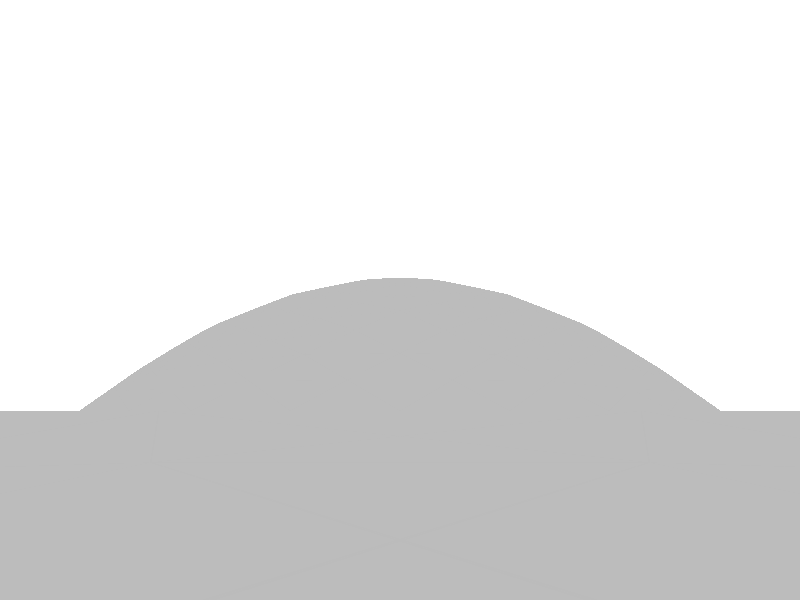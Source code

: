 #include "colors.inc"
background { rgb <1, 1, 1> }
camera {location <-0, 1.8, -0.5> sky <0,0,1>up <0,1,0> right <-1.33,0,0> angle 90look_at <0, 0, 0> }
mesh2 {
vertex_vectors { 4608, 
<-0.784532, -0.784532, -0.5>, 
<-0.876982, -0.602884, -0.5>, 
<-0.716414, -0.716414, -0.5>, 
<-0.967183, -0.419783, -0.5>, 
<-0.876982, -0.602884, -0.5>, 
<-0.807623, -0.533778, -0.5>, 
<-0.647561, -0.647561, -0.5>, 
<-0.716414, -0.716414, -0.5>, 
<-0.807623, -0.533778, -0.5>, 
<-0.876982, -0.602884, -0.5>, 
<-0.716414, -0.716414, -0.5>, 
<-0.807623, -0.533778, -0.5>, 
<-1.04133, -1.66368e-17, -0.5>, 
<-1.00589, -0.210188, -0.5>, 
<-0.901572, -0.116669, -0.5>, 
<-0.967183, -0.419783, -0.5>, 
<-1.00589, -0.210188, -0.5>, 
<-0.864444, -0.326666, -0.5>, 
<-0.761204, -0.233337, -0.5>, 
<-0.901572, -0.116669, -0.5>, 
<-0.864444, -0.326666, -0.5>, 
<-1.00589, -0.210188, -0.5>, 
<-0.901572, -0.116669, -0.5>, 
<-0.864444, -0.326666, -0.5>, 
<-0.466675, -0.466675, -0.5>, 
<-0.557118, -0.557118, -0.5>, 
<-0.613939, -0.350006, -0.5>, 
<-0.647561, -0.647561, -0.5>, 
<-0.557118, -0.557118, -0.5>, 
<-0.704382, -0.440449, -0.5>, 
<-0.761204, -0.233337, -0.5>, 
<-0.613939, -0.350006, -0.5>, 
<-0.704382, -0.440449, -0.5>, 
<-0.557118, -0.557118, -0.5>, 
<-0.613939, -0.350006, -0.5>, 
<-0.704382, -0.440449, -0.5>, 
<-0.967183, -0.419783, -0.5>, 
<-0.807623, -0.533778, -0.5>, 
<-0.864444, -0.326666, -0.5>, 
<-0.647561, -0.647561, -0.5>, 
<-0.807623, -0.533778, -0.5>, 
<-0.704382, -0.440449, -0.5>, 
<-0.761204, -0.233337, -0.5>, 
<-0.704382, -0.440449, -0.5>, 
<-0.864444, -0.326666, -0.5>, 
<-0.807623, -0.533778, -0.5>, 
<-0.704382, -0.440449, -0.5>, 
<-0.864444, -0.326666, -0.5>, 
<-0.784532, 0.784532, -0.5>, 
<-0.876982, 0.602884, -0.5>, 
<-0.716414, 0.716414, -0.5>, 
<-0.967183, 0.419783, -0.5>, 
<-0.876982, 0.602884, -0.5>, 
<-0.807623, 0.533778, -0.5>, 
<-0.647561, 0.647561, -0.5>, 
<-0.716414, 0.716414, -0.5>, 
<-0.807623, 0.533778, -0.5>, 
<-0.876982, 0.602884, -0.5>, 
<-0.716414, 0.716414, -0.5>, 
<-0.807623, 0.533778, -0.5>, 
<-1.04133, -1.66368e-17, -0.5>, 
<-1.00589, 0.210188, -0.5>, 
<-0.901572, 0.116669, -0.5>, 
<-0.967183, 0.419783, -0.5>, 
<-1.00589, 0.210188, -0.5>, 
<-0.864444, 0.326666, -0.5>, 
<-0.761204, 0.233337, -0.5>, 
<-0.901572, 0.116669, -0.5>, 
<-0.864444, 0.326666, -0.5>, 
<-1.00589, 0.210188, -0.5>, 
<-0.901572, 0.116669, -0.5>, 
<-0.864444, 0.326666, -0.5>, 
<-0.466675, 0.466675, -0.5>, 
<-0.557118, 0.557118, -0.5>, 
<-0.613939, 0.350006, -0.5>, 
<-0.647561, 0.647561, -0.5>, 
<-0.557118, 0.557118, -0.5>, 
<-0.704382, 0.440449, -0.5>, 
<-0.761204, 0.233337, -0.5>, 
<-0.613939, 0.350006, -0.5>, 
<-0.704382, 0.440449, -0.5>, 
<-0.557118, 0.557118, -0.5>, 
<-0.613939, 0.350006, -0.5>, 
<-0.704382, 0.440449, -0.5>, 
<-0.967183, 0.419783, -0.5>, 
<-0.807623, 0.533778, -0.5>, 
<-0.864444, 0.326666, -0.5>, 
<-0.647561, 0.647561, -0.5>, 
<-0.807623, 0.533778, -0.5>, 
<-0.704382, 0.440449, -0.5>, 
<-0.761204, 0.233337, -0.5>, 
<-0.704382, 0.440449, -0.5>, 
<-0.864444, 0.326666, -0.5>, 
<-0.807623, 0.533778, -0.5>, 
<-0.704382, 0.440449, -0.5>, 
<-0.864444, 0.326666, -0.5>, 
<-5.28909e-17, 0, -0.5>, 
<-0.116669, -0.116669, -0.5>, 
<-0.116669, 0.116669, -0.5>, 
<-0.233337, -0.233337, -0.5>, 
<-0.116669, -0.116669, -0.5>, 
<-0.233337, 0, -0.5>, 
<-0.233337, 0.233337, -0.5>, 
<-0.116669, 0.116669, -0.5>, 
<-0.233337, 0, -0.5>, 
<-0.116669, -0.116669, -0.5>, 
<-0.116669, 0.116669, -0.5>, 
<-0.233337, 0, -0.5>, 
<-0.466675, -0.466675, -0.5>, 
<-0.350006, -0.350006, -0.5>, 
<-0.466675, -0.233337, -0.5>, 
<-0.233337, -0.233337, -0.5>, 
<-0.350006, -0.350006, -0.5>, 
<-0.350006, -0.116669, -0.5>, 
<-0.466675, -7.91034e-19, -0.5>, 
<-0.466675, -0.233337, -0.5>, 
<-0.350006, -0.116669, -0.5>, 
<-0.350006, -0.350006, -0.5>, 
<-0.466675, -0.233337, -0.5>, 
<-0.350006, -0.116669, -0.5>, 
<-0.466675, 0.466675, -0.5>, 
<-0.350006, 0.350006, -0.5>, 
<-0.466675, 0.233337, -0.5>, 
<-0.233337, 0.233337, -0.5>, 
<-0.350006, 0.350006, -0.5>, 
<-0.350006, 0.116669, -0.5>, 
<-0.466675, -7.91034e-19, -0.5>, 
<-0.466675, 0.233337, -0.5>, 
<-0.350006, 0.116669, -0.5>, 
<-0.350006, 0.350006, -0.5>, 
<-0.466675, 0.233337, -0.5>, 
<-0.350006, 0.116669, -0.5>, 
<-0.233337, -0.233337, -0.5>, 
<-0.233337, 0, -0.5>, 
<-0.350006, -0.116669, -0.5>, 
<-0.233337, 0.233337, -0.5>, 
<-0.233337, 0, -0.5>, 
<-0.350006, 0.116669, -0.5>, 
<-0.466675, -7.91034e-19, -0.5>, 
<-0.350006, 0.116669, -0.5>, 
<-0.350006, -0.116669, -0.5>, 
<-0.233337, 0, -0.5>, 
<-0.350006, 0.116669, -0.5>, 
<-0.350006, -0.116669, -0.5>, 
<-1.04133, -1.66368e-17, -0.5>, 
<-0.901572, -0.116669, -0.5>, 
<-0.901572, 0.116669, -0.5>, 
<-0.761204, -0.233337, -0.5>, 
<-0.901572, -0.116669, -0.5>, 
<-0.761204, 0, -0.5>, 
<-0.761204, 0.233337, -0.5>, 
<-0.901572, 0.116669, -0.5>, 
<-0.761204, 0, -0.5>, 
<-0.901572, -0.116669, -0.5>, 
<-0.901572, 0.116669, -0.5>, 
<-0.761204, 0, -0.5>, 
<-0.466675, -0.466675, -0.5>, 
<-0.613939, -0.350006, -0.5>, 
<-0.466675, -0.233337, -0.5>, 
<-0.761204, -0.233337, -0.5>, 
<-0.613939, -0.350006, -0.5>, 
<-0.613939, -0.116669, -0.5>, 
<-0.466675, -7.91034e-19, -0.5>, 
<-0.466675, -0.233337, -0.5>, 
<-0.613939, -0.116669, -0.5>, 
<-0.613939, -0.350006, -0.5>, 
<-0.466675, -0.233337, -0.5>, 
<-0.613939, -0.116669, -0.5>, 
<-0.466675, 0.466675, -0.5>, 
<-0.466675, 0.233337, -0.5>, 
<-0.613939, 0.350006, -0.5>, 
<-0.466675, -7.91034e-19, -0.5>, 
<-0.466675, 0.233337, -0.5>, 
<-0.613939, 0.116669, -0.5>, 
<-0.761204, 0.233337, -0.5>, 
<-0.613939, 0.350006, -0.5>, 
<-0.613939, 0.116669, -0.5>, 
<-0.466675, 0.233337, -0.5>, 
<-0.613939, 0.350006, -0.5>, 
<-0.613939, 0.116669, -0.5>, 
<-0.761204, -0.233337, -0.5>, 
<-0.761204, 0, -0.5>, 
<-0.613939, -0.116669, -0.5>, 
<-0.466675, -7.91034e-19, -0.5>, 
<-0.613939, 0.116669, -0.5>, 
<-0.613939, -0.116669, -0.5>, 
<-0.761204, 0.233337, -0.5>, 
<-0.761204, 0, -0.5>, 
<-0.613939, 0.116669, -0.5>, 
<-0.761204, 0, -0.5>, 
<-0.613939, 0.116669, -0.5>, 
<-0.613939, -0.116669, -0.5>, 
<-0.784532, 0.784532, -0.5>, 
<-0.716414, 0.716414, -0.5>, 
<-0.602884, 0.876982, -0.5>, 
<-0.647561, 0.647561, -0.5>, 
<-0.716414, 0.716414, -0.5>, 
<-0.533778, 0.807623, -0.5>, 
<-0.419783, 0.967183, -0.5>, 
<-0.602884, 0.876982, -0.5>, 
<-0.533778, 0.807623, -0.5>, 
<-0.716414, 0.716414, -0.5>, 
<-0.602884, 0.876982, -0.5>, 
<-0.533778, 0.807623, -0.5>, 
<-0.466675, 0.466675, -0.5>, 
<-0.557118, 0.557118, -0.5>, 
<-0.350006, 0.613939, -0.5>, 
<-0.647561, 0.647561, -0.5>, 
<-0.557118, 0.557118, -0.5>, 
<-0.440449, 0.704382, -0.5>, 
<-0.233337, 0.761204, -0.5>, 
<-0.350006, 0.613939, -0.5>, 
<-0.440449, 0.704382, -0.5>, 
<-0.557118, 0.557118, -0.5>, 
<-0.350006, 0.613939, -0.5>, 
<-0.440449, 0.704382, -0.5>, 
<-3.31208e-17, 1.04133, -0.5>, 
<-0.210188, 1.00589, -0.5>, 
<-0.116669, 0.901572, -0.5>, 
<-0.419783, 0.967183, -0.5>, 
<-0.210188, 1.00589, -0.5>, 
<-0.326666, 0.864444, -0.5>, 
<-0.233337, 0.761204, -0.5>, 
<-0.116669, 0.901572, -0.5>, 
<-0.326666, 0.864444, -0.5>, 
<-0.210188, 1.00589, -0.5>, 
<-0.116669, 0.901572, -0.5>, 
<-0.326666, 0.864444, -0.5>, 
<-0.647561, 0.647561, -0.5>, 
<-0.533778, 0.807623, -0.5>, 
<-0.440449, 0.704382, -0.5>, 
<-0.419783, 0.967183, -0.5>, 
<-0.533778, 0.807623, -0.5>, 
<-0.326666, 0.864444, -0.5>, 
<-0.233337, 0.761204, -0.5>, 
<-0.326666, 0.864444, -0.5>, 
<-0.440449, 0.704382, -0.5>, 
<-0.533778, 0.807623, -0.5>, 
<-0.326666, 0.864444, -0.5>, 
<-0.440449, 0.704382, -0.5>, 
<0.784532, 0.784532, -0.5>, 
<0.602884, 0.876982, -0.5>, 
<0.716414, 0.716414, -0.5>, 
<0.419783, 0.967183, -0.5>, 
<0.602884, 0.876982, -0.5>, 
<0.533778, 0.807623, -0.5>, 
<0.647561, 0.647561, -0.5>, 
<0.716414, 0.716414, -0.5>, 
<0.533778, 0.807623, -0.5>, 
<0.602884, 0.876982, -0.5>, 
<0.716414, 0.716414, -0.5>, 
<0.533778, 0.807623, -0.5>, 
<-3.31208e-17, 1.04133, -0.5>, 
<0.210188, 1.00589, -0.5>, 
<0.116669, 0.901572, -0.5>, 
<0.419783, 0.967183, -0.5>, 
<0.210188, 1.00589, -0.5>, 
<0.326666, 0.864444, -0.5>, 
<0.233337, 0.761204, -0.5>, 
<0.116669, 0.901572, -0.5>, 
<0.326666, 0.864444, -0.5>, 
<0.210188, 1.00589, -0.5>, 
<0.116669, 0.901572, -0.5>, 
<0.326666, 0.864444, -0.5>, 
<0.466675, 0.466675, -0.5>, 
<0.557118, 0.557118, -0.5>, 
<0.350006, 0.613939, -0.5>, 
<0.647561, 0.647561, -0.5>, 
<0.557118, 0.557118, -0.5>, 
<0.440449, 0.704382, -0.5>, 
<0.233337, 0.761204, -0.5>, 
<0.350006, 0.613939, -0.5>, 
<0.440449, 0.704382, -0.5>, 
<0.557118, 0.557118, -0.5>, 
<0.350006, 0.613939, -0.5>, 
<0.440449, 0.704382, -0.5>, 
<0.419783, 0.967183, -0.5>, 
<0.533778, 0.807623, -0.5>, 
<0.326666, 0.864444, -0.5>, 
<0.647561, 0.647561, -0.5>, 
<0.533778, 0.807623, -0.5>, 
<0.440449, 0.704382, -0.5>, 
<0.233337, 0.761204, -0.5>, 
<0.440449, 0.704382, -0.5>, 
<0.326666, 0.864444, -0.5>, 
<0.533778, 0.807623, -0.5>, 
<0.440449, 0.704382, -0.5>, 
<0.326666, 0.864444, -0.5>, 
<-5.28909e-17, 0, -0.5>, 
<-0.116669, 0.116669, -0.5>, 
<0.116669, 0.116669, -0.5>, 
<-0.233337, 0.233337, -0.5>, 
<-0.116669, 0.116669, -0.5>, 
<-4.23741e-17, 0.233337, -0.5>, 
<0.233337, 0.233337, -0.5>, 
<0.116669, 0.116669, -0.5>, 
<-4.23741e-17, 0.233337, -0.5>, 
<-0.116669, 0.116669, -0.5>, 
<0.116669, 0.116669, -0.5>, 
<-4.23741e-17, 0.233337, -0.5>, 
<-0.466675, 0.466675, -0.5>, 
<-0.350006, 0.350006, -0.5>, 
<-0.233337, 0.466675, -0.5>, 
<-0.233337, 0.233337, -0.5>, 
<-0.350006, 0.350006, -0.5>, 
<-0.116669, 0.350006, -0.5>, 
<-6.65222e-17, 0.466675, -0.5>, 
<-0.233337, 0.466675, -0.5>, 
<-0.116669, 0.350006, -0.5>, 
<-0.350006, 0.350006, -0.5>, 
<-0.233337, 0.466675, -0.5>, 
<-0.116669, 0.350006, -0.5>, 
<0.466675, 0.466675, -0.5>, 
<0.350006, 0.350006, -0.5>, 
<0.233337, 0.466675, -0.5>, 
<0.233337, 0.233337, -0.5>, 
<0.350006, 0.350006, -0.5>, 
<0.116669, 0.350006, -0.5>, 
<-6.65222e-17, 0.466675, -0.5>, 
<0.233337, 0.466675, -0.5>, 
<0.116669, 0.350006, -0.5>, 
<0.350006, 0.350006, -0.5>, 
<0.233337, 0.466675, -0.5>, 
<0.116669, 0.350006, -0.5>, 
<-0.233337, 0.233337, -0.5>, 
<-4.23741e-17, 0.233337, -0.5>, 
<-0.116669, 0.350006, -0.5>, 
<0.233337, 0.233337, -0.5>, 
<-4.23741e-17, 0.233337, -0.5>, 
<0.116669, 0.350006, -0.5>, 
<-6.65222e-17, 0.466675, -0.5>, 
<0.116669, 0.350006, -0.5>, 
<-0.116669, 0.350006, -0.5>, 
<-4.23741e-17, 0.233337, -0.5>, 
<0.116669, 0.350006, -0.5>, 
<-0.116669, 0.350006, -0.5>, 
<-0.466675, 0.466675, -0.5>, 
<-0.350006, 0.613939, -0.5>, 
<-0.233337, 0.466675, -0.5>, 
<-0.233337, 0.761204, -0.5>, 
<-0.350006, 0.613939, -0.5>, 
<-0.116669, 0.613939, -0.5>, 
<-6.65222e-17, 0.466675, -0.5>, 
<-0.233337, 0.466675, -0.5>, 
<-0.116669, 0.613939, -0.5>, 
<-0.350006, 0.613939, -0.5>, 
<-0.233337, 0.466675, -0.5>, 
<-0.116669, 0.613939, -0.5>, 
<-3.31208e-17, 1.04133, -0.5>, 
<-0.116669, 0.901572, -0.5>, 
<0.116669, 0.901572, -0.5>, 
<-0.233337, 0.761204, -0.5>, 
<-0.116669, 0.901572, -0.5>, 
<-4.24033e-17, 0.761204, -0.5>, 
<0.233337, 0.761204, -0.5>, 
<0.116669, 0.901572, -0.5>, 
<-4.24033e-17, 0.761204, -0.5>, 
<-0.116669, 0.901572, -0.5>, 
<0.116669, 0.901572, -0.5>, 
<-4.24033e-17, 0.761204, -0.5>, 
<0.466675, 0.466675, -0.5>, 
<0.233337, 0.466675, -0.5>, 
<0.350006, 0.613939, -0.5>, 
<-6.65222e-17, 0.466675, -0.5>, 
<0.233337, 0.466675, -0.5>, 
<0.116669, 0.613939, -0.5>, 
<0.233337, 0.761204, -0.5>, 
<0.350006, 0.613939, -0.5>, 
<0.116669, 0.613939, -0.5>, 
<0.233337, 0.466675, -0.5>, 
<0.350006, 0.613939, -0.5>, 
<0.116669, 0.613939, -0.5>, 
<-0.233337, 0.761204, -0.5>, 
<-0.116669, 0.613939, -0.5>, 
<-4.24033e-17, 0.761204, -0.5>, 
<-6.65222e-17, 0.466675, -0.5>, 
<-0.116669, 0.613939, -0.5>, 
<0.116669, 0.613939, -0.5>, 
<0.233337, 0.761204, -0.5>, 
<0.116669, 0.613939, -0.5>, 
<-4.24033e-17, 0.761204, -0.5>, 
<-0.116669, 0.613939, -0.5>, 
<0.116669, 0.613939, -0.5>, 
<-4.24033e-17, 0.761204, -0.5>, 
<0.784532, -0.784532, -0.5>, 
<0.876982, -0.602884, -0.5>, 
<0.716414, -0.716414, -0.5>, 
<0.967183, -0.419783, -0.5>, 
<0.876982, -0.602884, -0.5>, 
<0.807623, -0.533778, -0.5>, 
<0.647561, -0.647561, -0.5>, 
<0.716414, -0.716414, -0.5>, 
<0.807623, -0.533778, -0.5>, 
<0.876982, -0.602884, -0.5>, 
<0.716414, -0.716414, -0.5>, 
<0.807623, -0.533778, -0.5>, 
<1.04133, 1.54151e-17, -0.5>, 
<1.00589, -0.210188, -0.5>, 
<0.901572, -0.116669, -0.5>, 
<0.967183, -0.419783, -0.5>, 
<1.00589, -0.210188, -0.5>, 
<0.864444, -0.326666, -0.5>, 
<0.761204, -0.233337, -0.5>, 
<0.901572, -0.116669, -0.5>, 
<0.864444, -0.326666, -0.5>, 
<1.00589, -0.210188, -0.5>, 
<0.901572, -0.116669, -0.5>, 
<0.864444, -0.326666, -0.5>, 
<0.466675, -0.466675, -0.5>, 
<0.557118, -0.557118, -0.5>, 
<0.613939, -0.350006, -0.5>, 
<0.647561, -0.647561, -0.5>, 
<0.557118, -0.557118, -0.5>, 
<0.704382, -0.440449, -0.5>, 
<0.761204, -0.233337, -0.5>, 
<0.613939, -0.350006, -0.5>, 
<0.704382, -0.440449, -0.5>, 
<0.557118, -0.557118, -0.5>, 
<0.613939, -0.350006, -0.5>, 
<0.704382, -0.440449, -0.5>, 
<0.967183, -0.419783, -0.5>, 
<0.807623, -0.533778, -0.5>, 
<0.864444, -0.326666, -0.5>, 
<0.647561, -0.647561, -0.5>, 
<0.807623, -0.533778, -0.5>, 
<0.704382, -0.440449, -0.5>, 
<0.761204, -0.233337, -0.5>, 
<0.704382, -0.440449, -0.5>, 
<0.864444, -0.326666, -0.5>, 
<0.807623, -0.533778, -0.5>, 
<0.704382, -0.440449, -0.5>, 
<0.864444, -0.326666, -0.5>, 
<0.784532, 0.784532, -0.5>, 
<0.716414, 0.716414, -0.5>, 
<0.876982, 0.602884, -0.5>, 
<0.647561, 0.647561, -0.5>, 
<0.716414, 0.716414, -0.5>, 
<0.807623, 0.533778, -0.5>, 
<0.967183, 0.419783, -0.5>, 
<0.876982, 0.602884, -0.5>, 
<0.807623, 0.533778, -0.5>, 
<0.716414, 0.716414, -0.5>, 
<0.876982, 0.602884, -0.5>, 
<0.807623, 0.533778, -0.5>, 
<0.466675, 0.466675, -0.5>, 
<0.557118, 0.557118, -0.5>, 
<0.613939, 0.350006, -0.5>, 
<0.647561, 0.647561, -0.5>, 
<0.557118, 0.557118, -0.5>, 
<0.704382, 0.440449, -0.5>, 
<0.761204, 0.233337, -0.5>, 
<0.613939, 0.350006, -0.5>, 
<0.704382, 0.440449, -0.5>, 
<0.557118, 0.557118, -0.5>, 
<0.613939, 0.350006, -0.5>, 
<0.704382, 0.440449, -0.5>, 
<1.04133, 1.54151e-17, -0.5>, 
<1.00589, 0.210188, -0.5>, 
<0.901572, 0.116669, -0.5>, 
<0.967183, 0.419783, -0.5>, 
<1.00589, 0.210188, -0.5>, 
<0.864444, 0.326666, -0.5>, 
<0.761204, 0.233337, -0.5>, 
<0.901572, 0.116669, -0.5>, 
<0.864444, 0.326666, -0.5>, 
<1.00589, 0.210188, -0.5>, 
<0.901572, 0.116669, -0.5>, 
<0.864444, 0.326666, -0.5>, 
<0.647561, 0.647561, -0.5>, 
<0.807623, 0.533778, -0.5>, 
<0.704382, 0.440449, -0.5>, 
<0.967183, 0.419783, -0.5>, 
<0.807623, 0.533778, -0.5>, 
<0.864444, 0.326666, -0.5>, 
<0.761204, 0.233337, -0.5>, 
<0.864444, 0.326666, -0.5>, 
<0.704382, 0.440449, -0.5>, 
<0.807623, 0.533778, -0.5>, 
<0.864444, 0.326666, -0.5>, 
<0.704382, 0.440449, -0.5>, 
<-5.28909e-17, 0, -0.5>, 
<0.116669, 0.116669, -0.5>, 
<0.116669, -0.116669, -0.5>, 
<0.233337, 0.233337, -0.5>, 
<0.116669, 0.116669, -0.5>, 
<0.233337, 0, -0.5>, 
<0.233337, -0.233337, -0.5>, 
<0.116669, -0.116669, -0.5>, 
<0.233337, 0, -0.5>, 
<0.116669, 0.116669, -0.5>, 
<0.116669, -0.116669, -0.5>, 
<0.233337, 0, -0.5>, 
<0.466675, 0.466675, -0.5>, 
<0.350006, 0.350006, -0.5>, 
<0.466675, 0.233337, -0.5>, 
<0.233337, 0.233337, -0.5>, 
<0.350006, 0.350006, -0.5>, 
<0.350006, 0.116669, -0.5>, 
<0.466675, 0, -0.5>, 
<0.466675, 0.233337, -0.5>, 
<0.350006, 0.116669, -0.5>, 
<0.350006, 0.350006, -0.5>, 
<0.466675, 0.233337, -0.5>, 
<0.350006, 0.116669, -0.5>, 
<0.466675, -0.466675, -0.5>, 
<0.350006, -0.350006, -0.5>, 
<0.466675, -0.233337, -0.5>, 
<0.233337, -0.233337, -0.5>, 
<0.350006, -0.350006, -0.5>, 
<0.350006, -0.116669, -0.5>, 
<0.466675, 0, -0.5>, 
<0.466675, -0.233337, -0.5>, 
<0.350006, -0.116669, -0.5>, 
<0.350006, -0.350006, -0.5>, 
<0.466675, -0.233337, -0.5>, 
<0.350006, -0.116669, -0.5>, 
<0.233337, 0.233337, -0.5>, 
<0.233337, 0, -0.5>, 
<0.350006, 0.116669, -0.5>, 
<0.233337, -0.233337, -0.5>, 
<0.233337, 0, -0.5>, 
<0.350006, -0.116669, -0.5>, 
<0.466675, 0, -0.5>, 
<0.350006, -0.116669, -0.5>, 
<0.350006, 0.116669, -0.5>, 
<0.233337, 0, -0.5>, 
<0.350006, -0.116669, -0.5>, 
<0.350006, 0.116669, -0.5>, 
<0.466675, 0.466675, -0.5>, 
<0.466675, 0.233337, -0.5>, 
<0.613939, 0.350006, -0.5>, 
<0.466675, 0, -0.5>, 
<0.466675, 0.233337, -0.5>, 
<0.613939, 0.116669, -0.5>, 
<0.761204, 0.233337, -0.5>, 
<0.613939, 0.350006, -0.5>, 
<0.613939, 0.116669, -0.5>, 
<0.466675, 0.233337, -0.5>, 
<0.613939, 0.350006, -0.5>, 
<0.613939, 0.116669, -0.5>, 
<1.04133, 1.54151e-17, -0.5>, 
<0.901572, -0.116669, -0.5>, 
<0.901572, 0.116669, -0.5>, 
<0.761204, -0.233337, -0.5>, 
<0.901572, -0.116669, -0.5>, 
<0.761204, -1.58207e-18, -0.5>, 
<0.761204, 0.233337, -0.5>, 
<0.901572, 0.116669, -0.5>, 
<0.761204, -1.58207e-18, -0.5>, 
<0.901572, -0.116669, -0.5>, 
<0.901572, 0.116669, -0.5>, 
<0.761204, -1.58207e-18, -0.5>, 
<0.466675, -0.466675, -0.5>, 
<0.613939, -0.350006, -0.5>, 
<0.466675, -0.233337, -0.5>, 
<0.761204, -0.233337, -0.5>, 
<0.613939, -0.350006, -0.5>, 
<0.613939, -0.116669, -0.5>, 
<0.466675, 0, -0.5>, 
<0.466675, -0.233337, -0.5>, 
<0.613939, -0.116669, -0.5>, 
<0.613939, -0.350006, -0.5>, 
<0.466675, -0.233337, -0.5>, 
<0.613939, -0.116669, -0.5>, 
<0.761204, -0.233337, -0.5>, 
<0.613939, -0.116669, -0.5>, 
<0.761204, -1.58207e-18, -0.5>, 
<0.466675, 0, -0.5>, 
<0.613939, 0.116669, -0.5>, 
<0.613939, -0.116669, -0.5>, 
<0.761204, 0.233337, -0.5>, 
<0.613939, 0.116669, -0.5>, 
<0.761204, -1.58207e-18, -0.5>, 
<0.613939, 0.116669, -0.5>, 
<0.613939, -0.116669, -0.5>, 
<0.761204, -1.58207e-18, -0.5>, 
<-0.784532, -0.784532, -0.5>, 
<-0.716414, -0.716414, -0.5>, 
<-0.602884, -0.876982, -0.5>, 
<-0.647561, -0.647561, -0.5>, 
<-0.716414, -0.716414, -0.5>, 
<-0.533778, -0.807623, -0.5>, 
<-0.419783, -0.967183, -0.5>, 
<-0.602884, -0.876982, -0.5>, 
<-0.533778, -0.807623, -0.5>, 
<-0.716414, -0.716414, -0.5>, 
<-0.602884, -0.876982, -0.5>, 
<-0.533778, -0.807623, -0.5>, 
<-0.466675, -0.466675, -0.5>, 
<-0.557118, -0.557118, -0.5>, 
<-0.350006, -0.613939, -0.5>, 
<-0.647561, -0.647561, -0.5>, 
<-0.557118, -0.557118, -0.5>, 
<-0.440449, -0.704382, -0.5>, 
<-0.233337, -0.761204, -0.5>, 
<-0.350006, -0.613939, -0.5>, 
<-0.440449, -0.704382, -0.5>, 
<-0.557118, -0.557118, -0.5>, 
<-0.350006, -0.613939, -0.5>, 
<-0.440449, -0.704382, -0.5>, 
<-3.31088e-17, -1.04133, -0.5>, 
<-0.210188, -1.00589, -0.5>, 
<-0.116669, -0.901572, -0.5>, 
<-0.419783, -0.967183, -0.5>, 
<-0.210188, -1.00589, -0.5>, 
<-0.326666, -0.864444, -0.5>, 
<-0.233337, -0.761204, -0.5>, 
<-0.116669, -0.901572, -0.5>, 
<-0.326666, -0.864444, -0.5>, 
<-0.210188, -1.00589, -0.5>, 
<-0.116669, -0.901572, -0.5>, 
<-0.326666, -0.864444, -0.5>, 
<-0.647561, -0.647561, -0.5>, 
<-0.533778, -0.807623, -0.5>, 
<-0.440449, -0.704382, -0.5>, 
<-0.419783, -0.967183, -0.5>, 
<-0.533778, -0.807623, -0.5>, 
<-0.326666, -0.864444, -0.5>, 
<-0.233337, -0.761204, -0.5>, 
<-0.326666, -0.864444, -0.5>, 
<-0.440449, -0.704382, -0.5>, 
<-0.533778, -0.807623, -0.5>, 
<-0.326666, -0.864444, -0.5>, 
<-0.440449, -0.704382, -0.5>, 
<0.784532, -0.784532, -0.5>, 
<0.716414, -0.716414, -0.5>, 
<0.602884, -0.876982, -0.5>, 
<0.647561, -0.647561, -0.5>, 
<0.716414, -0.716414, -0.5>, 
<0.533778, -0.807623, -0.5>, 
<0.419783, -0.967183, -0.5>, 
<0.602884, -0.876982, -0.5>, 
<0.533778, -0.807623, -0.5>, 
<0.716414, -0.716414, -0.5>, 
<0.602884, -0.876982, -0.5>, 
<0.533778, -0.807623, -0.5>, 
<0.466675, -0.466675, -0.5>, 
<0.557118, -0.557118, -0.5>, 
<0.350006, -0.613939, -0.5>, 
<0.647561, -0.647561, -0.5>, 
<0.557118, -0.557118, -0.5>, 
<0.440449, -0.704382, -0.5>, 
<0.233337, -0.761204, -0.5>, 
<0.350006, -0.613939, -0.5>, 
<0.440449, -0.704382, -0.5>, 
<0.557118, -0.557118, -0.5>, 
<0.350006, -0.613939, -0.5>, 
<0.440449, -0.704382, -0.5>, 
<-3.31088e-17, -1.04133, -0.5>, 
<0.210188, -1.00589, -0.5>, 
<0.116669, -0.901572, -0.5>, 
<0.419783, -0.967183, -0.5>, 
<0.210188, -1.00589, -0.5>, 
<0.326666, -0.864444, -0.5>, 
<0.233337, -0.761204, -0.5>, 
<0.116669, -0.901572, -0.5>, 
<0.326666, -0.864444, -0.5>, 
<0.210188, -1.00589, -0.5>, 
<0.116669, -0.901572, -0.5>, 
<0.326666, -0.864444, -0.5>, 
<0.647561, -0.647561, -0.5>, 
<0.533778, -0.807623, -0.5>, 
<0.440449, -0.704382, -0.5>, 
<0.419783, -0.967183, -0.5>, 
<0.533778, -0.807623, -0.5>, 
<0.326666, -0.864444, -0.5>, 
<0.233337, -0.761204, -0.5>, 
<0.326666, -0.864444, -0.5>, 
<0.440449, -0.704382, -0.5>, 
<0.533778, -0.807623, -0.5>, 
<0.326666, -0.864444, -0.5>, 
<0.440449, -0.704382, -0.5>, 
<-5.28909e-17, 0, -0.5>, 
<-0.116669, -0.116669, -0.5>, 
<0.116669, -0.116669, -0.5>, 
<-0.233337, -0.233337, -0.5>, 
<-0.116669, -0.116669, -0.5>, 
<-4.23741e-17, -0.233337, -0.5>, 
<0.233337, -0.233337, -0.5>, 
<0.116669, -0.116669, -0.5>, 
<-4.23741e-17, -0.233337, -0.5>, 
<-0.116669, -0.116669, -0.5>, 
<0.116669, -0.116669, -0.5>, 
<-4.23741e-17, -0.233337, -0.5>, 
<-0.466675, -0.466675, -0.5>, 
<-0.350006, -0.350006, -0.5>, 
<-0.233337, -0.466675, -0.5>, 
<-0.233337, -0.233337, -0.5>, 
<-0.350006, -0.350006, -0.5>, 
<-0.116669, -0.350006, -0.5>, 
<-6.54133e-17, -0.466675, -0.5>, 
<-0.233337, -0.466675, -0.5>, 
<-0.116669, -0.350006, -0.5>, 
<-0.350006, -0.350006, -0.5>, 
<-0.233337, -0.466675, -0.5>, 
<-0.116669, -0.350006, -0.5>, 
<0.466675, -0.466675, -0.5>, 
<0.350006, -0.350006, -0.5>, 
<0.233337, -0.466675, -0.5>, 
<0.233337, -0.233337, -0.5>, 
<0.350006, -0.350006, -0.5>, 
<0.116669, -0.350006, -0.5>, 
<-6.54133e-17, -0.466675, -0.5>, 
<0.233337, -0.466675, -0.5>, 
<0.116669, -0.350006, -0.5>, 
<0.350006, -0.350006, -0.5>, 
<0.233337, -0.466675, -0.5>, 
<0.116669, -0.350006, -0.5>, 
<-0.233337, -0.233337, -0.5>, 
<-4.23741e-17, -0.233337, -0.5>, 
<-0.116669, -0.350006, -0.5>, 
<0.233337, -0.233337, -0.5>, 
<-4.23741e-17, -0.233337, -0.5>, 
<0.116669, -0.350006, -0.5>, 
<-6.54133e-17, -0.466675, -0.5>, 
<0.116669, -0.350006, -0.5>, 
<-0.116669, -0.350006, -0.5>, 
<-4.23741e-17, -0.233337, -0.5>, 
<0.116669, -0.350006, -0.5>, 
<-0.116669, -0.350006, -0.5>, 
<-0.466675, -0.466675, -0.5>, 
<-0.350006, -0.613939, -0.5>, 
<-0.233337, -0.466675, -0.5>, 
<-0.233337, -0.761204, -0.5>, 
<-0.350006, -0.613939, -0.5>, 
<-0.116669, -0.613939, -0.5>, 
<-6.54133e-17, -0.466675, -0.5>, 
<-0.233337, -0.466675, -0.5>, 
<-0.116669, -0.613939, -0.5>, 
<-0.350006, -0.613939, -0.5>, 
<-0.233337, -0.466675, -0.5>, 
<-0.116669, -0.613939, -0.5>, 
<0.466675, -0.466675, -0.5>, 
<0.233337, -0.466675, -0.5>, 
<0.350006, -0.613939, -0.5>, 
<-6.54133e-17, -0.466675, -0.5>, 
<0.233337, -0.466675, -0.5>, 
<0.116669, -0.613939, -0.5>, 
<0.233337, -0.761204, -0.5>, 
<0.350006, -0.613939, -0.5>, 
<0.116669, -0.613939, -0.5>, 
<0.233337, -0.466675, -0.5>, 
<0.350006, -0.613939, -0.5>, 
<0.116669, -0.613939, -0.5>, 
<-3.31088e-17, -1.04133, -0.5>, 
<-0.116669, -0.901572, -0.5>, 
<0.116669, -0.901572, -0.5>, 
<-0.233337, -0.761204, -0.5>, 
<-0.116669, -0.901572, -0.5>, 
<-4.16334e-17, -0.761204, -0.5>, 
<0.233337, -0.761204, -0.5>, 
<0.116669, -0.901572, -0.5>, 
<-4.16334e-17, -0.761204, -0.5>, 
<-0.116669, -0.901572, -0.5>, 
<0.116669, -0.901572, -0.5>, 
<-4.16334e-17, -0.761204, -0.5>, 
<-0.233337, -0.761204, -0.5>, 
<-0.116669, -0.613939, -0.5>, 
<-4.16334e-17, -0.761204, -0.5>, 
<-6.54133e-17, -0.466675, -0.5>, 
<-0.116669, -0.613939, -0.5>, 
<0.116669, -0.613939, -0.5>, 
<0.233337, -0.761204, -0.5>, 
<-4.16334e-17, -0.761204, -0.5>, 
<0.116669, -0.613939, -0.5>, 
<-0.116669, -0.613939, -0.5>, 
<-4.16334e-17, -0.761204, -0.5>, 
<0.116669, -0.613939, -0.5>, 
<-0.784532, -0.784532, -0.5>, 
<-0.876982, -0.602884, -0.5>, 
<-0.789138, -0.700909, -0.452676>, 
<-0.967183, -0.419783, -0.5>, 
<-0.876982, -0.602884, -0.5>, 
<-0.880713, -0.518527, -0.45223>, 
<-0.793093, -0.616661, -0.405205>, 
<-0.789138, -0.700909, -0.452676>, 
<-0.880713, -0.518527, -0.45223>, 
<-0.876982, -0.602884, -0.5>, 
<-0.789138, -0.700909, -0.452676>, 
<-0.880713, -0.518527, -0.45223>, 
<-1.04133, -1.66368e-17, -0.5>, 
<-1.00589, -0.210188, -0.5>, 
<-0.982515, -0.105886, -0.440022>, 
<-0.967183, -0.419783, -0.5>, 
<-1.00589, -0.210188, -0.5>, 
<-0.945475, -0.315877, -0.439962>, 
<-0.922522, -0.211647, -0.380659>, 
<-0.982515, -0.105886, -0.440022>, 
<-0.945475, -0.315877, -0.439962>, 
<-1.00589, -0.210188, -0.5>, 
<-0.982515, -0.105886, -0.440022>, 
<-0.945475, -0.315877, -0.439962>, 
<-0.764715, -0.415835, -0.292033>, 
<-0.779493, -0.516551, -0.348007>, 
<-0.844456, -0.313972, -0.335488>, 
<-0.793093, -0.616661, -0.405205>, 
<-0.779493, -0.516551, -0.348007>, 
<-0.860224, -0.415046, -0.390576>, 
<-0.922522, -0.211647, -0.380659>, 
<-0.844456, -0.313972, -0.335488>, 
<-0.860224, -0.415046, -0.390576>, 
<-0.779493, -0.516551, -0.348007>, 
<-0.844456, -0.313972, -0.335488>, 
<-0.860224, -0.415046, -0.390576>, 
<-0.967183, -0.419783, -0.5>, 
<-0.880713, -0.518527, -0.45223>, 
<-0.945475, -0.315877, -0.439962>, 
<-0.793093, -0.616661, -0.405205>, 
<-0.880713, -0.518527, -0.45223>, 
<-0.860224, -0.415046, -0.390576>, 
<-0.922522, -0.211647, -0.380659>, 
<-0.860224, -0.415046, -0.390576>, 
<-0.945475, -0.315877, -0.439962>, 
<-0.880713, -0.518527, -0.45223>, 
<-0.860224, -0.415046, -0.390576>, 
<-0.945475, -0.315877, -0.439962>, 
<-0.784532, 0.784532, -0.5>, 
<-0.876982, 0.602884, -0.5>, 
<-0.789138, 0.700909, -0.452676>, 
<-0.967183, 0.419783, -0.5>, 
<-0.876982, 0.602884, -0.5>, 
<-0.880713, 0.518527, -0.45223>, 
<-0.793093, 0.616661, -0.405205>, 
<-0.789138, 0.700909, -0.452676>, 
<-0.880713, 0.518527, -0.45223>, 
<-0.876982, 0.602884, -0.5>, 
<-0.789138, 0.700909, -0.452676>, 
<-0.880713, 0.518527, -0.45223>, 
<-1.04133, -1.66368e-17, -0.5>, 
<-1.00589, 0.210188, -0.5>, 
<-0.982515, 0.105886, -0.440022>, 
<-0.967183, 0.419783, -0.5>, 
<-1.00589, 0.210188, -0.5>, 
<-0.945475, 0.315877, -0.439962>, 
<-0.922522, 0.211647, -0.380659>, 
<-0.982515, 0.105886, -0.440022>, 
<-0.945475, 0.315877, -0.439962>, 
<-1.00589, 0.210188, -0.5>, 
<-0.982515, 0.105886, -0.440022>, 
<-0.945475, 0.315877, -0.439962>, 
<-0.764715, 0.415835, -0.292033>, 
<-0.779493, 0.516551, -0.348007>, 
<-0.844456, 0.313972, -0.335488>, 
<-0.793093, 0.616661, -0.405205>, 
<-0.779493, 0.516551, -0.348007>, 
<-0.860224, 0.415046, -0.390576>, 
<-0.922522, 0.211647, -0.380659>, 
<-0.844456, 0.313972, -0.335488>, 
<-0.860224, 0.415046, -0.390576>, 
<-0.779493, 0.516551, -0.348007>, 
<-0.844456, 0.313972, -0.335488>, 
<-0.860224, 0.415046, -0.390576>, 
<-0.967183, 0.419783, -0.5>, 
<-0.880713, 0.518527, -0.45223>, 
<-0.945475, 0.315877, -0.439962>, 
<-0.793093, 0.616661, -0.405205>, 
<-0.880713, 0.518527, -0.45223>, 
<-0.860224, 0.415046, -0.390576>, 
<-0.922522, 0.211647, -0.380659>, 
<-0.860224, 0.415046, -0.390576>, 
<-0.945475, 0.315877, -0.439962>, 
<-0.880713, 0.518527, -0.45223>, 
<-0.860224, 0.415046, -0.390576>, 
<-0.945475, 0.315877, -0.439962>, 
<-0.571364, 2.14408e-17, -0.107623>, 
<-0.626625, -0.10389, -0.143511>, 
<-0.626625, 0.10389, -0.143511>, 
<-0.680748, -0.207605, -0.181073>, 
<-0.626625, -0.10389, -0.143511>, 
<-0.682497, 4.18035e-17, -0.178388>, 
<-0.680748, 0.207605, -0.181073>, 
<-0.626625, 0.10389, -0.143511>, 
<-0.682497, 4.18035e-17, -0.178388>, 
<-0.626625, -0.10389, -0.143511>, 
<-0.626625, 0.10389, -0.143511>, 
<-0.682497, 4.18035e-17, -0.178388>, 
<-0.764715, -0.415835, -0.292033>, 
<-0.723308, -0.311928, -0.235881>, 
<-0.786504, -0.208381, -0.26899>, 
<-0.680748, -0.207605, -0.181073>, 
<-0.723308, -0.311928, -0.235881>, 
<-0.742823, -0.103862, -0.215564>, 
<-0.803845, 8.56363e-17, -0.251382>, 
<-0.786504, -0.208381, -0.26899>, 
<-0.742823, -0.103862, -0.215564>, 
<-0.723308, -0.311928, -0.235881>, 
<-0.786504, -0.208381, -0.26899>, 
<-0.742823, -0.103862, -0.215564>, 
<-0.764715, 0.415835, -0.292033>, 
<-0.723308, 0.311928, -0.235881>, 
<-0.786504, 0.208381, -0.26899>, 
<-0.680748, 0.207605, -0.181073>, 
<-0.723308, 0.311928, -0.235881>, 
<-0.742823, 0.103862, -0.215564>, 
<-0.803845, 8.56363e-17, -0.251382>, 
<-0.786504, 0.208381, -0.26899>, 
<-0.742823, 0.103862, -0.215564>, 
<-0.723308, 0.311928, -0.235881>, 
<-0.786504, 0.208381, -0.26899>, 
<-0.742823, 0.103862, -0.215564>, 
<-0.680748, -0.207605, -0.181073>, 
<-0.682497, 4.18035e-17, -0.178388>, 
<-0.742823, -0.103862, -0.215564>, 
<-0.680748, 0.207605, -0.181073>, 
<-0.682497, 4.18035e-17, -0.178388>, 
<-0.742823, 0.103862, -0.215564>, 
<-0.803845, 8.56363e-17, -0.251382>, 
<-0.742823, 0.103862, -0.215564>, 
<-0.742823, -0.103862, -0.215564>, 
<-0.682497, 4.18035e-17, -0.178388>, 
<-0.742823, 0.103862, -0.215564>, 
<-0.742823, -0.103862, -0.215564>, 
<-1.04133, -1.66368e-17, -0.5>, 
<-0.982515, -0.105886, -0.440022>, 
<-0.982515, 0.105886, -0.440022>, 
<-0.922522, -0.211647, -0.380659>, 
<-0.982515, -0.105886, -0.440022>, 
<-0.92524, 4.22026e-17, -0.37812>, 
<-0.922522, 0.211647, -0.380659>, 
<-0.982515, 0.105886, -0.440022>, 
<-0.92524, 4.22026e-17, -0.37812>, 
<-0.982515, -0.105886, -0.440022>, 
<-0.982515, 0.105886, -0.440022>, 
<-0.92524, 4.22026e-17, -0.37812>, 
<-0.764715, -0.415835, -0.292033>, 
<-0.844456, -0.313972, -0.335488>, 
<-0.786504, -0.208381, -0.26899>, 
<-0.922522, -0.211647, -0.380659>, 
<-0.844456, -0.313972, -0.335488>, 
<-0.864223, -0.105926, -0.314899>, 
<-0.803845, 8.56363e-17, -0.251382>, 
<-0.786504, -0.208381, -0.26899>, 
<-0.864223, -0.105926, -0.314899>, 
<-0.844456, -0.313972, -0.335488>, 
<-0.786504, -0.208381, -0.26899>, 
<-0.864223, -0.105926, -0.314899>, 
<-0.764715, 0.415835, -0.292033>, 
<-0.786504, 0.208381, -0.26899>, 
<-0.844456, 0.313972, -0.335488>, 
<-0.803845, 8.56363e-17, -0.251382>, 
<-0.786504, 0.208381, -0.26899>, 
<-0.864223, 0.105926, -0.314899>, 
<-0.922522, 0.211647, -0.380659>, 
<-0.844456, 0.313972, -0.335488>, 
<-0.864223, 0.105926, -0.314899>, 
<-0.786504, 0.208381, -0.26899>, 
<-0.844456, 0.313972, -0.335488>, 
<-0.864223, 0.105926, -0.314899>, 
<-0.922522, -0.211647, -0.380659>, 
<-0.92524, 4.22026e-17, -0.37812>, 
<-0.864223, -0.105926, -0.314899>, 
<-0.803845, 8.56363e-17, -0.251382>, 
<-0.864223, 0.105926, -0.314899>, 
<-0.864223, -0.105926, -0.314899>, 
<-0.922522, 0.211647, -0.380659>, 
<-0.92524, 4.22026e-17, -0.37812>, 
<-0.864223, 0.105926, -0.314899>, 
<-0.92524, 4.22026e-17, -0.37812>, 
<-0.864223, 0.105926, -0.314899>, 
<-0.864223, -0.105926, -0.314899>, 
<-0.784532, 0.784532, -0.5>, 
<-0.789138, 0.700909, -0.452676>, 
<-0.739296, 0.739296, -0.437552>, 
<-0.793093, 0.616661, -0.405205>, 
<-0.789138, 0.700909, -0.452676>, 
<-0.743944, 0.655554, -0.389241>, 
<-0.693384, 0.693384, -0.375063>, 
<-0.739296, 0.739296, -0.437552>, 
<-0.743944, 0.655554, -0.389241>, 
<-0.789138, 0.700909, -0.452676>, 
<-0.739296, 0.739296, -0.437552>, 
<-0.743944, 0.655554, -0.389241>, 
<-0.764715, 0.415835, -0.292033>, 
<-0.779493, 0.516551, -0.348007>, 
<-0.718935, 0.457348, -0.274146>, 
<-0.793093, 0.616661, -0.405205>, 
<-0.779493, 0.516551, -0.348007>, 
<-0.733169, 0.557858, -0.330713>, 
<-0.671954, 0.498228, -0.257849>, 
<-0.718935, 0.457348, -0.274146>, 
<-0.733169, 0.557858, -0.330713>, 
<-0.779493, 0.516551, -0.348007>, 
<-0.718935, 0.457348, -0.274146>, 
<-0.733169, 0.557858, -0.330713>, 
<-0.569939, 0.569939, -0.233768>, 
<-0.632025, 0.632025, -0.303765>, 
<-0.621342, 0.534402, -0.245094>, 
<-0.693384, 0.693384, -0.375063>, 
<-0.632025, 0.632025, -0.303765>, 
<-0.68316, 0.596209, -0.315684>, 
<-0.671954, 0.498228, -0.257849>, 
<-0.621342, 0.534402, -0.245094>, 
<-0.68316, 0.596209, -0.315684>, 
<-0.632025, 0.632025, -0.303765>, 
<-0.621342, 0.534402, -0.245094>, 
<-0.68316, 0.596209, -0.315684>, 
<-0.793093, 0.616661, -0.405205>, 
<-0.743944, 0.655554, -0.389241>, 
<-0.733169, 0.557858, -0.330713>, 
<-0.693384, 0.693384, -0.375063>, 
<-0.743944, 0.655554, -0.389241>, 
<-0.68316, 0.596209, -0.315684>, 
<-0.671954, 0.498228, -0.257849>, 
<-0.68316, 0.596209, -0.315684>, 
<-0.733169, 0.557858, -0.330713>, 
<-0.743944, 0.655554, -0.389241>, 
<-0.68316, 0.596209, -0.315684>, 
<-0.733169, 0.557858, -0.330713>, 
<-0.218522, 0.218522, 0.00470567>, 
<-0.3102, 0.3102, -0.0437534>, 
<-0.265096, 0.193821, -0.00185606>, 
<-0.401467, 0.401467, -0.093721>, 
<-0.3102, 0.3102, -0.0437534>, 
<-0.356677, 0.285383, -0.0507754>, 
<-0.311431, 0.16893, -0.00930936>, 
<-0.265096, 0.193821, -0.00185606>, 
<-0.356677, 0.285383, -0.0507754>, 
<-0.3102, 0.3102, -0.0437534>, 
<-0.265096, 0.193821, -0.00185606>, 
<-0.356677, 0.285383, -0.0507754>, 
<-0.569939, 0.569939, -0.233768>, 
<-0.486066, 0.486066, -0.162858>, 
<-0.532606, 0.46012, -0.172697>, 
<-0.401467, 0.401467, -0.093721>, 
<-0.486066, 0.486066, -0.162858>, 
<-0.44822, 0.37575, -0.10288>, 
<-0.494499, 0.349657, -0.113286>, 
<-0.532606, 0.46012, -0.172697>, 
<-0.44822, 0.37575, -0.10288>, 
<-0.486066, 0.486066, -0.162858>, 
<-0.532606, 0.46012, -0.172697>, 
<-0.44822, 0.37575, -0.10288>, 
<-0.401494, 0.117183, -0.0322961>, 
<-0.356635, 0.143138, -0.0203091>, 
<-0.448323, 0.233583, -0.0719982>, 
<-0.311431, 0.16893, -0.00930936>, 
<-0.356635, 0.143138, -0.0203091>, 
<-0.403272, 0.259484, -0.0604658>, 
<-0.494499, 0.349657, -0.113286>, 
<-0.448323, 0.233583, -0.0719982>, 
<-0.403272, 0.259484, -0.0604658>, 
<-0.356635, 0.143138, -0.0203091>, 
<-0.448323, 0.233583, -0.0719982>, 
<-0.403272, 0.259484, -0.0604658>, 
<-0.401467, 0.401467, -0.093721>, 
<-0.356677, 0.285383, -0.0507754>, 
<-0.44822, 0.37575, -0.10288>, 
<-0.311431, 0.16893, -0.00930936>, 
<-0.356677, 0.285383, -0.0507754>, 
<-0.403272, 0.259484, -0.0604658>, 
<-0.494499, 0.349657, -0.113286>, 
<-0.403272, 0.259484, -0.0604658>, 
<-0.44822, 0.37575, -0.10288>, 
<-0.356677, 0.285383, -0.0507754>, 
<-0.403272, 0.259484, -0.0604658>, 
<-0.44822, 0.37575, -0.10288>, 
<-0.571364, 2.14408e-17, -0.107623>, 
<-0.626625, 0.10389, -0.143511>, 
<-0.530334, 0.0296419, -0.0856909>, 
<-0.680748, 0.207605, -0.181073>, 
<-0.626625, 0.10389, -0.143511>, 
<-0.585236, 0.133543, -0.122151>, 
<-0.488713, 0.0592407, -0.0648595>, 
<-0.530334, 0.0296419, -0.0856909>, 
<-0.585236, 0.133543, -0.122151>, 
<-0.626625, 0.10389, -0.143511>, 
<-0.530334, 0.0296419, -0.0856909>, 
<-0.585236, 0.133543, -0.122151>, 
<-0.764715, 0.415835, -0.292033>, 
<-0.723308, 0.311928, -0.235881>, 
<-0.681258, 0.345105, -0.216663>, 
<-0.680748, 0.207605, -0.181073>, 
<-0.723308, 0.311928, -0.235881>, 
<-0.638954, 0.240801, -0.161595>, 
<-0.596277, 0.273697, -0.143482>, 
<-0.681258, 0.345105, -0.216663>, 
<-0.638954, 0.240801, -0.161595>, 
<-0.723308, 0.311928, -0.235881>, 
<-0.681258, 0.345105, -0.216663>, 
<-0.638954, 0.240801, -0.161595>, 
<-0.401494, 0.117183, -0.0322961>, 
<-0.445324, 0.0882657, -0.0480749>, 
<-0.499257, 0.195577, -0.0870759>, 
<-0.488713, 0.0592407, -0.0648595>, 
<-0.445324, 0.0882657, -0.0480749>, 
<-0.542848, 0.166569, -0.103469>, 
<-0.596277, 0.273697, -0.143482>, 
<-0.499257, 0.195577, -0.0870759>, 
<-0.542848, 0.166569, -0.103469>, 
<-0.445324, 0.0882657, -0.0480749>, 
<-0.499257, 0.195577, -0.0870759>, 
<-0.542848, 0.166569, -0.103469>, 
<-0.680748, 0.207605, -0.181073>, 
<-0.585236, 0.133543, -0.122151>, 
<-0.638954, 0.240801, -0.161595>, 
<-0.488713, 0.0592407, -0.0648595>, 
<-0.585236, 0.133543, -0.122151>, 
<-0.542848, 0.166569, -0.103469>, 
<-0.596277, 0.273697, -0.143482>, 
<-0.542848, 0.166569, -0.103469>, 
<-0.638954, 0.240801, -0.161595>, 
<-0.585236, 0.133543, -0.122151>, 
<-0.542848, 0.166569, -0.103469>, 
<-0.638954, 0.240801, -0.161595>, 
<-0.764715, 0.415835, -0.292033>, 
<-0.718935, 0.457348, -0.274146>, 
<-0.681258, 0.345105, -0.216663>, 
<-0.671954, 0.498228, -0.257849>, 
<-0.718935, 0.457348, -0.274146>, 
<-0.634579, 0.386214, -0.199866>, 
<-0.596277, 0.273697, -0.143482>, 
<-0.681258, 0.345105, -0.216663>, 
<-0.634579, 0.386214, -0.199866>, 
<-0.718935, 0.457348, -0.274146>, 
<-0.681258, 0.345105, -0.216663>, 
<-0.634579, 0.386214, -0.199866>, 
<-0.569939, 0.569939, -0.233768>, 
<-0.621342, 0.534402, -0.245094>, 
<-0.532606, 0.46012, -0.172697>, 
<-0.671954, 0.498228, -0.257849>, 
<-0.621342, 0.534402, -0.245094>, 
<-0.583705, 0.424259, -0.184665>, 
<-0.494499, 0.349657, -0.113286>, 
<-0.532606, 0.46012, -0.172697>, 
<-0.583705, 0.424259, -0.184665>, 
<-0.621342, 0.534402, -0.245094>, 
<-0.532606, 0.46012, -0.172697>, 
<-0.583705, 0.424259, -0.184665>, 
<-0.401494, 0.117183, -0.0322961>, 
<-0.499257, 0.195577, -0.0870759>, 
<-0.448323, 0.233583, -0.0719982>, 
<-0.596277, 0.273697, -0.143482>, 
<-0.499257, 0.195577, -0.0870759>, 
<-0.545724, 0.311851, -0.127688>, 
<-0.494499, 0.349657, -0.113286>, 
<-0.448323, 0.233583, -0.0719982>, 
<-0.545724, 0.311851, -0.127688>, 
<-0.499257, 0.195577, -0.0870759>, 
<-0.448323, 0.233583, -0.0719982>, 
<-0.545724, 0.311851, -0.127688>, 
<-0.671954, 0.498228, -0.257849>, 
<-0.634579, 0.386214, -0.199866>, 
<-0.583705, 0.424259, -0.184665>, 
<-0.596277, 0.273697, -0.143482>, 
<-0.634579, 0.386214, -0.199866>, 
<-0.545724, 0.311851, -0.127688>, 
<-0.494499, 0.349657, -0.113286>, 
<-0.545724, 0.311851, -0.127688>, 
<-0.583705, 0.424259, -0.184665>, 
<-0.634579, 0.386214, -0.199866>, 
<-0.545724, 0.311851, -0.127688>, 
<-0.583705, 0.424259, -0.184665>, 
<-0.218522, -0.218522, 0.00470567>, 
<-0.219939, -0.164175, 0.0127604>, 
<-0.265096, -0.193821, -0.00185606>, 
<-0.221187, -0.1097, 0.0200206>, 
<-0.219939, -0.164175, 0.0127604>, 
<-0.26641, -0.13937, 0.00574186>, 
<-0.311431, -0.16893, -0.00930936>, 
<-0.265096, -0.193821, -0.00185606>, 
<-0.26641, -0.13937, 0.00574186>, 
<-0.219939, -0.164175, 0.0127604>, 
<-0.265096, -0.193821, -0.00185606>, 
<-0.26641, -0.13937, 0.00574186>, 
<-0.221949, -2.06797e-18, 0.0251397>, 
<-0.221641, -0.0548663, 0.0229204>, 
<-0.267532, -0.0293247, 0.0134331>, 
<-0.221187, -0.1097, 0.0200206>, 
<-0.221641, -0.0548663, 0.0229204>, 
<-0.267152, -0.08419, 0.0108795>, 
<-0.312954, -0.0586338, 0.00108657>, 
<-0.267532, -0.0293247, 0.0134331>, 
<-0.267152, -0.08419, 0.0108795>, 
<-0.221641, -0.0548663, 0.0229204>, 
<-0.267532, -0.0293247, 0.0134331>, 
<-0.267152, -0.08419, 0.0108795>, 
<-0.401494, -0.117183, -0.0322961>, 
<-0.356635, -0.143138, -0.0203091>, 
<-0.357362, -0.0879441, -0.0152057>, 
<-0.311431, -0.16893, -0.00930936>, 
<-0.356635, -0.143138, -0.0203091>, 
<-0.312319, -0.113834, -0.00367743>, 
<-0.312954, -0.0586338, 0.00108657>, 
<-0.357362, -0.0879441, -0.0152057>, 
<-0.312319, -0.113834, -0.00367743>, 
<-0.356635, -0.143138, -0.0203091>, 
<-0.357362, -0.0879441, -0.0152057>, 
<-0.312319, -0.113834, -0.00367743>, 
<-0.221187, -0.1097, 0.0200206>, 
<-0.26641, -0.13937, 0.00574186>, 
<-0.267152, -0.08419, 0.0108795>, 
<-0.311431, -0.16893, -0.00930936>, 
<-0.26641, -0.13937, 0.00574186>, 
<-0.312319, -0.113834, -0.00367743>, 
<-0.312954, -0.0586338, 0.00108657>, 
<-0.312319, -0.113834, -0.00367743>, 
<-0.267152, -0.08419, 0.0108795>, 
<-0.26641, -0.13937, 0.00574186>, 
<-0.312319, -0.113834, -0.00367743>, 
<-0.267152, -0.08419, 0.0108795>, 
<-0.218522, 0.218522, 0.00470567>, 
<-0.265096, 0.193821, -0.00185606>, 
<-0.219939, 0.164175, 0.0127604>, 
<-0.311431, 0.16893, -0.00930936>, 
<-0.265096, 0.193821, -0.00185606>, 
<-0.26641, 0.13937, 0.00574186>, 
<-0.221187, 0.1097, 0.0200206>, 
<-0.219939, 0.164175, 0.0127604>, 
<-0.26641, 0.13937, 0.00574186>, 
<-0.265096, 0.193821, -0.00185606>, 
<-0.219939, 0.164175, 0.0127604>, 
<-0.26641, 0.13937, 0.00574186>, 
<-0.401494, 0.117183, -0.0322961>, 
<-0.356635, 0.143138, -0.0203091>, 
<-0.357362, 0.0879441, -0.0152057>, 
<-0.311431, 0.16893, -0.00930936>, 
<-0.356635, 0.143138, -0.0203091>, 
<-0.312319, 0.113834, -0.00367743>, 
<-0.312954, 0.0586338, 0.00108657>, 
<-0.357362, 0.0879441, -0.0152057>, 
<-0.312319, 0.113834, -0.00367743>, 
<-0.356635, 0.143138, -0.0203091>, 
<-0.357362, 0.0879441, -0.0152057>, 
<-0.312319, 0.113834, -0.00367743>, 
<-0.221949, -2.06797e-18, 0.0251397>, 
<-0.221641, 0.0548663, 0.0229204>, 
<-0.267532, 0.0293247, 0.0134331>, 
<-0.221187, 0.1097, 0.0200206>, 
<-0.221641, 0.0548663, 0.0229204>, 
<-0.267152, 0.08419, 0.0108795>, 
<-0.312954, 0.0586338, 0.00108657>, 
<-0.267532, 0.0293247, 0.0134331>, 
<-0.267152, 0.08419, 0.0108795>, 
<-0.221641, 0.0548663, 0.0229204>, 
<-0.267532, 0.0293247, 0.0134331>, 
<-0.267152, 0.08419, 0.0108795>, 
<-0.311431, 0.16893, -0.00930936>, 
<-0.26641, 0.13937, 0.00574186>, 
<-0.312319, 0.113834, -0.00367743>, 
<-0.221187, 0.1097, 0.0200206>, 
<-0.26641, 0.13937, 0.00574186>, 
<-0.267152, 0.08419, 0.0108795>, 
<-0.312954, 0.0586338, 0.00108657>, 
<-0.267152, 0.08419, 0.0108795>, 
<-0.312319, 0.113834, -0.00367743>, 
<-0.26641, 0.13937, 0.00574186>, 
<-0.267152, 0.08419, 0.0108795>, 
<-0.312319, 0.113834, -0.00367743>, 
<-0.571364, 2.14408e-17, -0.107623>, 
<-0.530334, 0.0296419, -0.0856909>, 
<-0.530334, -0.0296419, -0.0856909>, 
<-0.488713, 0.0592407, -0.0648595>, 
<-0.530334, 0.0296419, -0.0856909>, 
<-0.488902, 6.85255e-18, -0.064466>, 
<-0.488713, -0.0592407, -0.0648595>, 
<-0.530334, -0.0296419, -0.0856909>, 
<-0.488902, 6.85255e-18, -0.064466>, 
<-0.530334, 0.0296419, -0.0856909>, 
<-0.530334, -0.0296419, -0.0856909>, 
<-0.488902, 6.85255e-18, -0.064466>, 
<-0.401494, 0.117183, -0.0322961>, 
<-0.445324, 0.0882657, -0.0480749>, 
<-0.402441, 0.0586209, -0.0294413>, 
<-0.488713, 0.0592407, -0.0648595>, 
<-0.445324, 0.0882657, -0.0480749>, 
<-0.446066, 0.0296337, -0.0457421>, 
<-0.403077, -7.19394e-18, -0.0274109>, 
<-0.402441, 0.0586209, -0.0294413>, 
<-0.446066, 0.0296337, -0.0457421>, 
<-0.445324, 0.0882657, -0.0480749>, 
<-0.402441, 0.0586209, -0.0294413>, 
<-0.446066, 0.0296337, -0.0457421>, 
<-0.401494, -0.117183, -0.0322961>, 
<-0.445324, -0.0882657, -0.0480749>, 
<-0.402441, -0.0586209, -0.0294413>, 
<-0.488713, -0.0592407, -0.0648595>, 
<-0.445324, -0.0882657, -0.0480749>, 
<-0.446066, -0.0296337, -0.0457421>, 
<-0.403077, -7.19394e-18, -0.0274109>, 
<-0.402441, -0.0586209, -0.0294413>, 
<-0.446066, -0.0296337, -0.0457421>, 
<-0.445324, -0.0882657, -0.0480749>, 
<-0.402441, -0.0586209, -0.0294413>, 
<-0.446066, -0.0296337, -0.0457421>, 
<-0.488713, 0.0592407, -0.0648595>, 
<-0.488902, 6.85255e-18, -0.064466>, 
<-0.446066, 0.0296337, -0.0457421>, 
<-0.488713, -0.0592407, -0.0648595>, 
<-0.488902, 6.85255e-18, -0.064466>, 
<-0.446066, -0.0296337, -0.0457421>, 
<-0.403077, -7.19394e-18, -0.0274109>, 
<-0.446066, -0.0296337, -0.0457421>, 
<-0.446066, 0.0296337, -0.0457421>, 
<-0.488902, 6.85255e-18, -0.064466>, 
<-0.446066, -0.0296337, -0.0457421>, 
<-0.446066, 0.0296337, -0.0457421>, 
<-0.401494, 0.117183, -0.0322961>, 
<-0.402441, 0.0586209, -0.0294413>, 
<-0.357362, 0.0879441, -0.0152057>, 
<-0.403077, -7.19394e-18, -0.0274109>, 
<-0.402441, 0.0586209, -0.0294413>, 
<-0.35813, 0.0293254, -0.012814>, 
<-0.312954, 0.0586338, 0.00108657>, 
<-0.357362, 0.0879441, -0.0152057>, 
<-0.35813, 0.0293254, -0.012814>, 
<-0.402441, 0.0586209, -0.0294413>, 
<-0.357362, 0.0879441, -0.0152057>, 
<-0.35813, 0.0293254, -0.012814>, 
<-0.221949, -2.06797e-18, 0.0251397>, 
<-0.267532, -0.0293247, 0.0134331>, 
<-0.267532, 0.0293247, 0.0134331>, 
<-0.312954, -0.0586338, 0.00108657>, 
<-0.267532, -0.0293247, 0.0134331>, 
<-0.313058, -6.90779e-18, 0.00144481>, 
<-0.312954, 0.0586338, 0.00108657>, 
<-0.267532, 0.0293247, 0.0134331>, 
<-0.313058, -6.90779e-18, 0.00144481>, 
<-0.267532, -0.0293247, 0.0134331>, 
<-0.267532, 0.0293247, 0.0134331>, 
<-0.313058, -6.90779e-18, 0.00144481>, 
<-0.401494, -0.117183, -0.0322961>, 
<-0.357362, -0.0879441, -0.0152057>, 
<-0.402441, -0.0586209, -0.0294413>, 
<-0.312954, -0.0586338, 0.00108657>, 
<-0.357362, -0.0879441, -0.0152057>, 
<-0.35813, -0.0293254, -0.012814>, 
<-0.403077, -7.19394e-18, -0.0274109>, 
<-0.402441, -0.0586209, -0.0294413>, 
<-0.35813, -0.0293254, -0.012814>, 
<-0.357362, -0.0879441, -0.0152057>, 
<-0.402441, -0.0586209, -0.0294413>, 
<-0.35813, -0.0293254, -0.012814>, 
<-0.312954, -0.0586338, 0.00108657>, 
<-0.35813, -0.0293254, -0.012814>, 
<-0.313058, -6.90779e-18, 0.00144481>, 
<-0.403077, -7.19394e-18, -0.0274109>, 
<-0.35813, 0.0293254, -0.012814>, 
<-0.35813, -0.0293254, -0.012814>, 
<-0.312954, 0.0586338, 0.00108657>, 
<-0.35813, 0.0293254, -0.012814>, 
<-0.313058, -6.90779e-18, 0.00144481>, 
<-0.35813, 0.0293254, -0.012814>, 
<-0.35813, -0.0293254, -0.012814>, 
<-0.313058, -6.90779e-18, 0.00144481>, 
<-0.784532, -0.784532, -0.5>, 
<-0.789138, -0.700909, -0.452676>, 
<-0.739296, -0.739296, -0.437552>, 
<-0.793093, -0.616661, -0.405205>, 
<-0.789138, -0.700909, -0.452676>, 
<-0.743944, -0.655554, -0.389241>, 
<-0.693384, -0.693384, -0.375063>, 
<-0.739296, -0.739296, -0.437552>, 
<-0.743944, -0.655554, -0.389241>, 
<-0.789138, -0.700909, -0.452676>, 
<-0.739296, -0.739296, -0.437552>, 
<-0.743944, -0.655554, -0.389241>, 
<-0.764715, -0.415835, -0.292033>, 
<-0.779493, -0.516551, -0.348007>, 
<-0.718935, -0.457348, -0.274146>, 
<-0.793093, -0.616661, -0.405205>, 
<-0.779493, -0.516551, -0.348007>, 
<-0.733169, -0.557858, -0.330713>, 
<-0.671954, -0.498228, -0.257849>, 
<-0.718935, -0.457348, -0.274146>, 
<-0.733169, -0.557858, -0.330713>, 
<-0.779493, -0.516551, -0.348007>, 
<-0.718935, -0.457348, -0.274146>, 
<-0.733169, -0.557858, -0.330713>, 
<-0.569939, -0.569939, -0.233768>, 
<-0.632025, -0.632025, -0.303765>, 
<-0.621342, -0.534402, -0.245094>, 
<-0.693384, -0.693384, -0.375063>, 
<-0.632025, -0.632025, -0.303765>, 
<-0.68316, -0.596209, -0.315684>, 
<-0.671954, -0.498228, -0.257849>, 
<-0.621342, -0.534402, -0.245094>, 
<-0.68316, -0.596209, -0.315684>, 
<-0.632025, -0.632025, -0.303765>, 
<-0.621342, -0.534402, -0.245094>, 
<-0.68316, -0.596209, -0.315684>, 
<-0.793093, -0.616661, -0.405205>, 
<-0.743944, -0.655554, -0.389241>, 
<-0.733169, -0.557858, -0.330713>, 
<-0.693384, -0.693384, -0.375063>, 
<-0.743944, -0.655554, -0.389241>, 
<-0.68316, -0.596209, -0.315684>, 
<-0.671954, -0.498228, -0.257849>, 
<-0.68316, -0.596209, -0.315684>, 
<-0.733169, -0.557858, -0.330713>, 
<-0.743944, -0.655554, -0.389241>, 
<-0.68316, -0.596209, -0.315684>, 
<-0.733169, -0.557858, -0.330713>, 
<-0.218522, -0.218522, 0.00470567>, 
<-0.265096, -0.193821, -0.00185606>, 
<-0.3102, -0.3102, -0.0437534>, 
<-0.311431, -0.16893, -0.00930936>, 
<-0.265096, -0.193821, -0.00185606>, 
<-0.356677, -0.285383, -0.0507754>, 
<-0.401467, -0.401467, -0.093721>, 
<-0.3102, -0.3102, -0.0437534>, 
<-0.356677, -0.285383, -0.0507754>, 
<-0.265096, -0.193821, -0.00185606>, 
<-0.3102, -0.3102, -0.0437534>, 
<-0.356677, -0.285383, -0.0507754>, 
<-0.401494, -0.117183, -0.0322961>, 
<-0.356635, -0.143138, -0.0203091>, 
<-0.448323, -0.233583, -0.0719982>, 
<-0.311431, -0.16893, -0.00930936>, 
<-0.356635, -0.143138, -0.0203091>, 
<-0.403272, -0.259484, -0.0604658>, 
<-0.494499, -0.349657, -0.113286>, 
<-0.448323, -0.233583, -0.0719982>, 
<-0.403272, -0.259484, -0.0604658>, 
<-0.356635, -0.143138, -0.0203091>, 
<-0.448323, -0.233583, -0.0719982>, 
<-0.403272, -0.259484, -0.0604658>, 
<-0.569939, -0.569939, -0.233768>, 
<-0.486066, -0.486066, -0.162858>, 
<-0.532606, -0.46012, -0.172697>, 
<-0.401467, -0.401467, -0.093721>, 
<-0.486066, -0.486066, -0.162858>, 
<-0.44822, -0.37575, -0.10288>, 
<-0.494499, -0.349657, -0.113286>, 
<-0.532606, -0.46012, -0.172697>, 
<-0.44822, -0.37575, -0.10288>, 
<-0.486066, -0.486066, -0.162858>, 
<-0.532606, -0.46012, -0.172697>, 
<-0.44822, -0.37575, -0.10288>, 
<-0.311431, -0.16893, -0.00930936>, 
<-0.356677, -0.285383, -0.0507754>, 
<-0.403272, -0.259484, -0.0604658>, 
<-0.401467, -0.401467, -0.093721>, 
<-0.356677, -0.285383, -0.0507754>, 
<-0.44822, -0.37575, -0.10288>, 
<-0.494499, -0.349657, -0.113286>, 
<-0.44822, -0.37575, -0.10288>, 
<-0.403272, -0.259484, -0.0604658>, 
<-0.356677, -0.285383, -0.0507754>, 
<-0.44822, -0.37575, -0.10288>, 
<-0.403272, -0.259484, -0.0604658>, 
<-0.571364, 2.14408e-17, -0.107623>, 
<-0.626625, -0.10389, -0.143511>, 
<-0.530334, -0.0296419, -0.0856909>, 
<-0.680748, -0.207605, -0.181073>, 
<-0.626625, -0.10389, -0.143511>, 
<-0.585236, -0.133543, -0.122151>, 
<-0.488713, -0.0592407, -0.0648595>, 
<-0.530334, -0.0296419, -0.0856909>, 
<-0.585236, -0.133543, -0.122151>, 
<-0.626625, -0.10389, -0.143511>, 
<-0.530334, -0.0296419, -0.0856909>, 
<-0.585236, -0.133543, -0.122151>, 
<-0.764715, -0.415835, -0.292033>, 
<-0.723308, -0.311928, -0.235881>, 
<-0.681258, -0.345105, -0.216663>, 
<-0.680748, -0.207605, -0.181073>, 
<-0.723308, -0.311928, -0.235881>, 
<-0.638954, -0.240801, -0.161595>, 
<-0.596277, -0.273697, -0.143482>, 
<-0.681258, -0.345105, -0.216663>, 
<-0.638954, -0.240801, -0.161595>, 
<-0.723308, -0.311928, -0.235881>, 
<-0.681258, -0.345105, -0.216663>, 
<-0.638954, -0.240801, -0.161595>, 
<-0.401494, -0.117183, -0.0322961>, 
<-0.445324, -0.0882657, -0.0480749>, 
<-0.499257, -0.195577, -0.0870759>, 
<-0.488713, -0.0592407, -0.0648595>, 
<-0.445324, -0.0882657, -0.0480749>, 
<-0.542848, -0.166569, -0.103469>, 
<-0.596277, -0.273697, -0.143482>, 
<-0.499257, -0.195577, -0.0870759>, 
<-0.542848, -0.166569, -0.103469>, 
<-0.445324, -0.0882657, -0.0480749>, 
<-0.499257, -0.195577, -0.0870759>, 
<-0.542848, -0.166569, -0.103469>, 
<-0.680748, -0.207605, -0.181073>, 
<-0.585236, -0.133543, -0.122151>, 
<-0.638954, -0.240801, -0.161595>, 
<-0.488713, -0.0592407, -0.0648595>, 
<-0.585236, -0.133543, -0.122151>, 
<-0.542848, -0.166569, -0.103469>, 
<-0.596277, -0.273697, -0.143482>, 
<-0.542848, -0.166569, -0.103469>, 
<-0.638954, -0.240801, -0.161595>, 
<-0.585236, -0.133543, -0.122151>, 
<-0.542848, -0.166569, -0.103469>, 
<-0.638954, -0.240801, -0.161595>, 
<-0.764715, -0.415835, -0.292033>, 
<-0.718935, -0.457348, -0.274146>, 
<-0.681258, -0.345105, -0.216663>, 
<-0.671954, -0.498228, -0.257849>, 
<-0.718935, -0.457348, -0.274146>, 
<-0.634579, -0.386214, -0.199866>, 
<-0.596277, -0.273697, -0.143482>, 
<-0.681258, -0.345105, -0.216663>, 
<-0.634579, -0.386214, -0.199866>, 
<-0.718935, -0.457348, -0.274146>, 
<-0.681258, -0.345105, -0.216663>, 
<-0.634579, -0.386214, -0.199866>, 
<-0.401494, -0.117183, -0.0322961>, 
<-0.499257, -0.195577, -0.0870759>, 
<-0.448323, -0.233583, -0.0719982>, 
<-0.596277, -0.273697, -0.143482>, 
<-0.499257, -0.195577, -0.0870759>, 
<-0.545724, -0.311851, -0.127688>, 
<-0.494499, -0.349657, -0.113286>, 
<-0.448323, -0.233583, -0.0719982>, 
<-0.545724, -0.311851, -0.127688>, 
<-0.499257, -0.195577, -0.0870759>, 
<-0.448323, -0.233583, -0.0719982>, 
<-0.545724, -0.311851, -0.127688>, 
<-0.569939, -0.569939, -0.233768>, 
<-0.621342, -0.534402, -0.245094>, 
<-0.532606, -0.46012, -0.172697>, 
<-0.671954, -0.498228, -0.257849>, 
<-0.621342, -0.534402, -0.245094>, 
<-0.583705, -0.424259, -0.184665>, 
<-0.494499, -0.349657, -0.113286>, 
<-0.532606, -0.46012, -0.172697>, 
<-0.583705, -0.424259, -0.184665>, 
<-0.621342, -0.534402, -0.245094>, 
<-0.532606, -0.46012, -0.172697>, 
<-0.583705, -0.424259, -0.184665>, 
<-0.671954, -0.498228, -0.257849>, 
<-0.634579, -0.386214, -0.199866>, 
<-0.583705, -0.424259, -0.184665>, 
<-0.596277, -0.273697, -0.143482>, 
<-0.634579, -0.386214, -0.199866>, 
<-0.545724, -0.311851, -0.127688>, 
<-0.494499, -0.349657, -0.113286>, 
<-0.583705, -0.424259, -0.184665>, 
<-0.545724, -0.311851, -0.127688>, 
<-0.634579, -0.386214, -0.199866>, 
<-0.583705, -0.424259, -0.184665>, 
<-0.545724, -0.311851, -0.127688>, 
<0.784532, -0.784532, -0.5>, 
<0.876982, -0.602884, -0.5>, 
<0.789138, -0.700909, -0.452676>, 
<0.967183, -0.419783, -0.5>, 
<0.876982, -0.602884, -0.5>, 
<0.880713, -0.518527, -0.45223>, 
<0.793093, -0.616661, -0.405205>, 
<0.789138, -0.700909, -0.452676>, 
<0.880713, -0.518527, -0.45223>, 
<0.876982, -0.602884, -0.5>, 
<0.789138, -0.700909, -0.452676>, 
<0.880713, -0.518527, -0.45223>, 
<1.04133, 1.54151e-17, -0.5>, 
<1.00589, -0.210188, -0.5>, 
<0.982515, -0.105886, -0.440022>, 
<0.967183, -0.419783, -0.5>, 
<1.00589, -0.210188, -0.5>, 
<0.945475, -0.315877, -0.439962>, 
<0.922522, -0.211647, -0.380659>, 
<0.982515, -0.105886, -0.440022>, 
<0.945475, -0.315877, -0.439962>, 
<1.00589, -0.210188, -0.5>, 
<0.982515, -0.105886, -0.440022>, 
<0.945475, -0.315877, -0.439962>, 
<0.764715, -0.415835, -0.292033>, 
<0.779493, -0.516551, -0.348007>, 
<0.844456, -0.313972, -0.335488>, 
<0.793093, -0.616661, -0.405205>, 
<0.779493, -0.516551, -0.348007>, 
<0.860224, -0.415046, -0.390576>, 
<0.922522, -0.211647, -0.380659>, 
<0.844456, -0.313972, -0.335488>, 
<0.860224, -0.415046, -0.390576>, 
<0.779493, -0.516551, -0.348007>, 
<0.844456, -0.313972, -0.335488>, 
<0.860224, -0.415046, -0.390576>, 
<0.967183, -0.419783, -0.5>, 
<0.880713, -0.518527, -0.45223>, 
<0.945475, -0.315877, -0.439962>, 
<0.793093, -0.616661, -0.405205>, 
<0.880713, -0.518527, -0.45223>, 
<0.860224, -0.415046, -0.390576>, 
<0.922522, -0.211647, -0.380659>, 
<0.860224, -0.415046, -0.390576>, 
<0.945475, -0.315877, -0.439962>, 
<0.880713, -0.518527, -0.45223>, 
<0.860224, -0.415046, -0.390576>, 
<0.945475, -0.315877, -0.439962>, 
<0.784532, 0.784532, -0.5>, 
<0.876982, 0.602884, -0.5>, 
<0.789138, 0.700909, -0.452676>, 
<0.967183, 0.419783, -0.5>, 
<0.876982, 0.602884, -0.5>, 
<0.880713, 0.518527, -0.45223>, 
<0.793093, 0.616661, -0.405205>, 
<0.789138, 0.700909, -0.452676>, 
<0.880713, 0.518527, -0.45223>, 
<0.876982, 0.602884, -0.5>, 
<0.789138, 0.700909, -0.452676>, 
<0.880713, 0.518527, -0.45223>, 
<1.04133, 1.54151e-17, -0.5>, 
<1.00589, 0.210188, -0.5>, 
<0.982515, 0.105886, -0.440022>, 
<0.967183, 0.419783, -0.5>, 
<1.00589, 0.210188, -0.5>, 
<0.945475, 0.315877, -0.439962>, 
<0.922522, 0.211647, -0.380659>, 
<0.982515, 0.105886, -0.440022>, 
<0.945475, 0.315877, -0.439962>, 
<1.00589, 0.210188, -0.5>, 
<0.982515, 0.105886, -0.440022>, 
<0.945475, 0.315877, -0.439962>, 
<0.764715, 0.415835, -0.292033>, 
<0.779493, 0.516551, -0.348007>, 
<0.844456, 0.313972, -0.335488>, 
<0.793093, 0.616661, -0.405205>, 
<0.779493, 0.516551, -0.348007>, 
<0.860224, 0.415046, -0.390576>, 
<0.922522, 0.211647, -0.380659>, 
<0.844456, 0.313972, -0.335488>, 
<0.860224, 0.415046, -0.390576>, 
<0.779493, 0.516551, -0.348007>, 
<0.844456, 0.313972, -0.335488>, 
<0.860224, 0.415046, -0.390576>, 
<0.967183, 0.419783, -0.5>, 
<0.880713, 0.518527, -0.45223>, 
<0.945475, 0.315877, -0.439962>, 
<0.793093, 0.616661, -0.405205>, 
<0.880713, 0.518527, -0.45223>, 
<0.860224, 0.415046, -0.390576>, 
<0.922522, 0.211647, -0.380659>, 
<0.860224, 0.415046, -0.390576>, 
<0.945475, 0.315877, -0.439962>, 
<0.880713, 0.518527, -0.45223>, 
<0.860224, 0.415046, -0.390576>, 
<0.945475, 0.315877, -0.439962>, 
<0.571364, 1.59455e-17, -0.107623>, 
<0.626625, -0.10389, -0.143511>, 
<0.626625, 0.10389, -0.143511>, 
<0.680748, -0.207605, -0.181073>, 
<0.626625, -0.10389, -0.143511>, 
<0.682497, 1.39565e-17, -0.178388>, 
<0.680748, 0.207605, -0.181073>, 
<0.626625, 0.10389, -0.143511>, 
<0.682497, 1.39565e-17, -0.178388>, 
<0.626625, -0.10389, -0.143511>, 
<0.626625, 0.10389, -0.143511>, 
<0.682497, 1.39565e-17, -0.178388>, 
<0.764715, -0.415835, -0.292033>, 
<0.723308, -0.311928, -0.235881>, 
<0.786504, -0.208381, -0.26899>, 
<0.680748, -0.207605, -0.181073>, 
<0.723308, -0.311928, -0.235881>, 
<0.742823, -0.103862, -0.215564>, 
<0.803845, -3.15563e-17, -0.251382>, 
<0.786504, -0.208381, -0.26899>, 
<0.742823, -0.103862, -0.215564>, 
<0.723308, -0.311928, -0.235881>, 
<0.786504, -0.208381, -0.26899>, 
<0.742823, -0.103862, -0.215564>, 
<0.764715, 0.415835, -0.292033>, 
<0.723308, 0.311928, -0.235881>, 
<0.786504, 0.208381, -0.26899>, 
<0.680748, 0.207605, -0.181073>, 
<0.723308, 0.311928, -0.235881>, 
<0.742823, 0.103862, -0.215564>, 
<0.803845, -3.15563e-17, -0.251382>, 
<0.786504, 0.208381, -0.26899>, 
<0.742823, 0.103862, -0.215564>, 
<0.723308, 0.311928, -0.235881>, 
<0.786504, 0.208381, -0.26899>, 
<0.742823, 0.103862, -0.215564>, 
<0.680748, -0.207605, -0.181073>, 
<0.682497, 1.39565e-17, -0.178388>, 
<0.742823, -0.103862, -0.215564>, 
<0.680748, 0.207605, -0.181073>, 
<0.682497, 1.39565e-17, -0.178388>, 
<0.742823, 0.103862, -0.215564>, 
<0.803845, -3.15563e-17, -0.251382>, 
<0.742823, 0.103862, -0.215564>, 
<0.742823, -0.103862, -0.215564>, 
<0.682497, 1.39565e-17, -0.178388>, 
<0.742823, 0.103862, -0.215564>, 
<0.742823, -0.103862, -0.215564>, 
<1.04133, 1.54151e-17, -0.5>, 
<0.982515, -0.105886, -0.440022>, 
<0.982515, 0.105886, -0.440022>, 
<0.922522, -0.211647, -0.380659>, 
<0.982515, -0.105886, -0.440022>, 
<0.92524, 5.05792e-20, -0.37812>, 
<0.922522, 0.211647, -0.380659>, 
<0.982515, 0.105886, -0.440022>, 
<0.92524, 5.05792e-20, -0.37812>, 
<0.982515, -0.105886, -0.440022>, 
<0.982515, 0.105886, -0.440022>, 
<0.92524, 5.05792e-20, -0.37812>, 
<0.764715, -0.415835, -0.292033>, 
<0.844456, -0.313972, -0.335488>, 
<0.786504, -0.208381, -0.26899>, 
<0.922522, -0.211647, -0.380659>, 
<0.844456, -0.313972, -0.335488>, 
<0.864223, -0.105926, -0.314899>, 
<0.803845, -3.15563e-17, -0.251382>, 
<0.786504, -0.208381, -0.26899>, 
<0.864223, -0.105926, -0.314899>, 
<0.844456, -0.313972, -0.335488>, 
<0.786504, -0.208381, -0.26899>, 
<0.864223, -0.105926, -0.314899>, 
<0.764715, 0.415835, -0.292033>, 
<0.786504, 0.208381, -0.26899>, 
<0.844456, 0.313972, -0.335488>, 
<0.803845, -3.15563e-17, -0.251382>, 
<0.786504, 0.208381, -0.26899>, 
<0.864223, 0.105926, -0.314899>, 
<0.922522, 0.211647, -0.380659>, 
<0.844456, 0.313972, -0.335488>, 
<0.864223, 0.105926, -0.314899>, 
<0.786504, 0.208381, -0.26899>, 
<0.844456, 0.313972, -0.335488>, 
<0.864223, 0.105926, -0.314899>, 
<0.922522, -0.211647, -0.380659>, 
<0.92524, 5.05792e-20, -0.37812>, 
<0.864223, -0.105926, -0.314899>, 
<0.803845, -3.15563e-17, -0.251382>, 
<0.864223, 0.105926, -0.314899>, 
<0.864223, -0.105926, -0.314899>, 
<0.922522, 0.211647, -0.380659>, 
<0.92524, 5.05792e-20, -0.37812>, 
<0.864223, 0.105926, -0.314899>, 
<0.92524, 5.05792e-20, -0.37812>, 
<0.864223, 0.105926, -0.314899>, 
<0.864223, -0.105926, -0.314899>, 
<0.784532, 0.784532, -0.5>, 
<0.789138, 0.700909, -0.452676>, 
<0.739296, 0.739296, -0.437552>, 
<0.793093, 0.616661, -0.405205>, 
<0.789138, 0.700909, -0.452676>, 
<0.743944, 0.655554, -0.389241>, 
<0.693384, 0.693384, -0.375063>, 
<0.739296, 0.739296, -0.437552>, 
<0.743944, 0.655554, -0.389241>, 
<0.789138, 0.700909, -0.452676>, 
<0.739296, 0.739296, -0.437552>, 
<0.743944, 0.655554, -0.389241>, 
<0.764715, 0.415835, -0.292033>, 
<0.779493, 0.516551, -0.348007>, 
<0.718935, 0.457348, -0.274146>, 
<0.793093, 0.616661, -0.405205>, 
<0.779493, 0.516551, -0.348007>, 
<0.733169, 0.557858, -0.330713>, 
<0.671954, 0.498228, -0.257849>, 
<0.718935, 0.457348, -0.274146>, 
<0.733169, 0.557858, -0.330713>, 
<0.779493, 0.516551, -0.348007>, 
<0.718935, 0.457348, -0.274146>, 
<0.733169, 0.557858, -0.330713>, 
<0.569939, 0.569939, -0.233768>, 
<0.632025, 0.632025, -0.303765>, 
<0.621342, 0.534402, -0.245094>, 
<0.693384, 0.693384, -0.375063>, 
<0.632025, 0.632025, -0.303765>, 
<0.68316, 0.596209, -0.315684>, 
<0.671954, 0.498228, -0.257849>, 
<0.621342, 0.534402, -0.245094>, 
<0.68316, 0.596209, -0.315684>, 
<0.632025, 0.632025, -0.303765>, 
<0.621342, 0.534402, -0.245094>, 
<0.68316, 0.596209, -0.315684>, 
<0.793093, 0.616661, -0.405205>, 
<0.743944, 0.655554, -0.389241>, 
<0.733169, 0.557858, -0.330713>, 
<0.693384, 0.693384, -0.375063>, 
<0.743944, 0.655554, -0.389241>, 
<0.68316, 0.596209, -0.315684>, 
<0.671954, 0.498228, -0.257849>, 
<0.68316, 0.596209, -0.315684>, 
<0.733169, 0.557858, -0.330713>, 
<0.743944, 0.655554, -0.389241>, 
<0.68316, 0.596209, -0.315684>, 
<0.733169, 0.557858, -0.330713>, 
<0.218522, 0.218522, 0.00470567>, 
<0.3102, 0.3102, -0.0437534>, 
<0.265096, 0.193821, -0.00185606>, 
<0.401467, 0.401467, -0.093721>, 
<0.3102, 0.3102, -0.0437534>, 
<0.356677, 0.285383, -0.0507754>, 
<0.311431, 0.16893, -0.00930936>, 
<0.265096, 0.193821, -0.00185606>, 
<0.356677, 0.285383, -0.0507754>, 
<0.3102, 0.3102, -0.0437534>, 
<0.265096, 0.193821, -0.00185606>, 
<0.356677, 0.285383, -0.0507754>, 
<0.569939, 0.569939, -0.233768>, 
<0.486066, 0.486066, -0.162858>, 
<0.532606, 0.46012, -0.172697>, 
<0.401467, 0.401467, -0.093721>, 
<0.486066, 0.486066, -0.162858>, 
<0.44822, 0.37575, -0.10288>, 
<0.494499, 0.349657, -0.113286>, 
<0.532606, 0.46012, -0.172697>, 
<0.44822, 0.37575, -0.10288>, 
<0.486066, 0.486066, -0.162858>, 
<0.532606, 0.46012, -0.172697>, 
<0.44822, 0.37575, -0.10288>, 
<0.401494, 0.117183, -0.0322961>, 
<0.356635, 0.143138, -0.0203091>, 
<0.448323, 0.233583, -0.0719982>, 
<0.311431, 0.16893, -0.00930936>, 
<0.356635, 0.143138, -0.0203091>, 
<0.403272, 0.259484, -0.0604658>, 
<0.494499, 0.349657, -0.113286>, 
<0.448323, 0.233583, -0.0719982>, 
<0.403272, 0.259484, -0.0604658>, 
<0.356635, 0.143138, -0.0203091>, 
<0.448323, 0.233583, -0.0719982>, 
<0.403272, 0.259484, -0.0604658>, 
<0.401467, 0.401467, -0.093721>, 
<0.356677, 0.285383, -0.0507754>, 
<0.44822, 0.37575, -0.10288>, 
<0.311431, 0.16893, -0.00930936>, 
<0.356677, 0.285383, -0.0507754>, 
<0.403272, 0.259484, -0.0604658>, 
<0.494499, 0.349657, -0.113286>, 
<0.403272, 0.259484, -0.0604658>, 
<0.44822, 0.37575, -0.10288>, 
<0.356677, 0.285383, -0.0507754>, 
<0.403272, 0.259484, -0.0604658>, 
<0.44822, 0.37575, -0.10288>, 
<0.571364, 1.59455e-17, -0.107623>, 
<0.626625, 0.10389, -0.143511>, 
<0.530334, 0.0296419, -0.0856909>, 
<0.680748, 0.207605, -0.181073>, 
<0.626625, 0.10389, -0.143511>, 
<0.585236, 0.133543, -0.122151>, 
<0.488713, 0.0592407, -0.0648595>, 
<0.530334, 0.0296419, -0.0856909>, 
<0.585236, 0.133543, -0.122151>, 
<0.626625, 0.10389, -0.143511>, 
<0.530334, 0.0296419, -0.0856909>, 
<0.585236, 0.133543, -0.122151>, 
<0.764715, 0.415835, -0.292033>, 
<0.723308, 0.311928, -0.235881>, 
<0.681258, 0.345105, -0.216663>, 
<0.680748, 0.207605, -0.181073>, 
<0.723308, 0.311928, -0.235881>, 
<0.638954, 0.240801, -0.161595>, 
<0.596277, 0.273697, -0.143482>, 
<0.681258, 0.345105, -0.216663>, 
<0.638954, 0.240801, -0.161595>, 
<0.723308, 0.311928, -0.235881>, 
<0.681258, 0.345105, -0.216663>, 
<0.638954, 0.240801, -0.161595>, 
<0.401494, 0.117183, -0.0322961>, 
<0.445324, 0.0882657, -0.0480749>, 
<0.499257, 0.195577, -0.0870759>, 
<0.488713, 0.0592407, -0.0648595>, 
<0.445324, 0.0882657, -0.0480749>, 
<0.542848, 0.166569, -0.103469>, 
<0.596277, 0.273697, -0.143482>, 
<0.499257, 0.195577, -0.0870759>, 
<0.542848, 0.166569, -0.103469>, 
<0.445324, 0.0882657, -0.0480749>, 
<0.499257, 0.195577, -0.0870759>, 
<0.542848, 0.166569, -0.103469>, 
<0.680748, 0.207605, -0.181073>, 
<0.585236, 0.133543, -0.122151>, 
<0.638954, 0.240801, -0.161595>, 
<0.488713, 0.0592407, -0.0648595>, 
<0.585236, 0.133543, -0.122151>, 
<0.542848, 0.166569, -0.103469>, 
<0.596277, 0.273697, -0.143482>, 
<0.542848, 0.166569, -0.103469>, 
<0.638954, 0.240801, -0.161595>, 
<0.585236, 0.133543, -0.122151>, 
<0.542848, 0.166569, -0.103469>, 
<0.638954, 0.240801, -0.161595>, 
<0.764715, 0.415835, -0.292033>, 
<0.718935, 0.457348, -0.274146>, 
<0.681258, 0.345105, -0.216663>, 
<0.671954, 0.498228, -0.257849>, 
<0.718935, 0.457348, -0.274146>, 
<0.634579, 0.386214, -0.199866>, 
<0.596277, 0.273697, -0.143482>, 
<0.681258, 0.345105, -0.216663>, 
<0.634579, 0.386214, -0.199866>, 
<0.718935, 0.457348, -0.274146>, 
<0.681258, 0.345105, -0.216663>, 
<0.634579, 0.386214, -0.199866>, 
<0.569939, 0.569939, -0.233768>, 
<0.621342, 0.534402, -0.245094>, 
<0.532606, 0.46012, -0.172697>, 
<0.671954, 0.498228, -0.257849>, 
<0.621342, 0.534402, -0.245094>, 
<0.583705, 0.424259, -0.184665>, 
<0.494499, 0.349657, -0.113286>, 
<0.532606, 0.46012, -0.172697>, 
<0.583705, 0.424259, -0.184665>, 
<0.621342, 0.534402, -0.245094>, 
<0.532606, 0.46012, -0.172697>, 
<0.583705, 0.424259, -0.184665>, 
<0.401494, 0.117183, -0.0322961>, 
<0.499257, 0.195577, -0.0870759>, 
<0.448323, 0.233583, -0.0719982>, 
<0.596277, 0.273697, -0.143482>, 
<0.499257, 0.195577, -0.0870759>, 
<0.545724, 0.311851, -0.127688>, 
<0.494499, 0.349657, -0.113286>, 
<0.448323, 0.233583, -0.0719982>, 
<0.545724, 0.311851, -0.127688>, 
<0.499257, 0.195577, -0.0870759>, 
<0.448323, 0.233583, -0.0719982>, 
<0.545724, 0.311851, -0.127688>, 
<0.671954, 0.498228, -0.257849>, 
<0.634579, 0.386214, -0.199866>, 
<0.583705, 0.424259, -0.184665>, 
<0.596277, 0.273697, -0.143482>, 
<0.634579, 0.386214, -0.199866>, 
<0.545724, 0.311851, -0.127688>, 
<0.494499, 0.349657, -0.113286>, 
<0.545724, 0.311851, -0.127688>, 
<0.583705, 0.424259, -0.184665>, 
<0.634579, 0.386214, -0.199866>, 
<0.545724, 0.311851, -0.127688>, 
<0.583705, 0.424259, -0.184665>, 
<0.218522, -0.218522, 0.00470567>, 
<0.219939, -0.164175, 0.0127604>, 
<0.265096, -0.193821, -0.00185606>, 
<0.221187, -0.1097, 0.0200206>, 
<0.219939, -0.164175, 0.0127604>, 
<0.26641, -0.13937, 0.00574186>, 
<0.311431, -0.16893, -0.00930936>, 
<0.265096, -0.193821, -0.00185606>, 
<0.26641, -0.13937, 0.00574186>, 
<0.219939, -0.164175, 0.0127604>, 
<0.265096, -0.193821, -0.00185606>, 
<0.26641, -0.13937, 0.00574186>, 
<0.221949, -7.21231e-18, 0.0251397>, 
<0.221641, -0.0548663, 0.0229204>, 
<0.267532, -0.0293247, 0.0134331>, 
<0.221187, -0.1097, 0.0200206>, 
<0.221641, -0.0548663, 0.0229204>, 
<0.267152, -0.08419, 0.0108795>, 
<0.312954, -0.0586338, 0.00108657>, 
<0.267532, -0.0293247, 0.0134331>, 
<0.267152, -0.08419, 0.0108795>, 
<0.221641, -0.0548663, 0.0229204>, 
<0.267532, -0.0293247, 0.0134331>, 
<0.267152, -0.08419, 0.0108795>, 
<0.401494, -0.117183, -0.0322961>, 
<0.356635, -0.143138, -0.0203091>, 
<0.357362, -0.0879441, -0.0152057>, 
<0.311431, -0.16893, -0.00930936>, 
<0.356635, -0.143138, -0.0203091>, 
<0.312319, -0.113834, -0.00367743>, 
<0.312954, -0.0586338, 0.00108657>, 
<0.357362, -0.0879441, -0.0152057>, 
<0.312319, -0.113834, -0.00367743>, 
<0.356635, -0.143138, -0.0203091>, 
<0.357362, -0.0879441, -0.0152057>, 
<0.312319, -0.113834, -0.00367743>, 
<0.221187, -0.1097, 0.0200206>, 
<0.26641, -0.13937, 0.00574186>, 
<0.267152, -0.08419, 0.0108795>, 
<0.311431, -0.16893, -0.00930936>, 
<0.26641, -0.13937, 0.00574186>, 
<0.312319, -0.113834, -0.00367743>, 
<0.312954, -0.0586338, 0.00108657>, 
<0.312319, -0.113834, -0.00367743>, 
<0.267152, -0.08419, 0.0108795>, 
<0.26641, -0.13937, 0.00574186>, 
<0.312319, -0.113834, -0.00367743>, 
<0.267152, -0.08419, 0.0108795>, 
<0.218522, 0.218522, 0.00470567>, 
<0.265096, 0.193821, -0.00185606>, 
<0.219939, 0.164175, 0.0127604>, 
<0.311431, 0.16893, -0.00930936>, 
<0.265096, 0.193821, -0.00185606>, 
<0.26641, 0.13937, 0.00574186>, 
<0.221187, 0.1097, 0.0200206>, 
<0.219939, 0.164175, 0.0127604>, 
<0.26641, 0.13937, 0.00574186>, 
<0.265096, 0.193821, -0.00185606>, 
<0.219939, 0.164175, 0.0127604>, 
<0.26641, 0.13937, 0.00574186>, 
<0.401494, 0.117183, -0.0322961>, 
<0.356635, 0.143138, -0.0203091>, 
<0.357362, 0.0879441, -0.0152057>, 
<0.311431, 0.16893, -0.00930936>, 
<0.356635, 0.143138, -0.0203091>, 
<0.312319, 0.113834, -0.00367743>, 
<0.312954, 0.0586338, 0.00108657>, 
<0.357362, 0.0879441, -0.0152057>, 
<0.312319, 0.113834, -0.00367743>, 
<0.356635, 0.143138, -0.0203091>, 
<0.357362, 0.0879441, -0.0152057>, 
<0.312319, 0.113834, -0.00367743>, 
<0.221949, -7.21231e-18, 0.0251397>, 
<0.221641, 0.0548663, 0.0229204>, 
<0.267532, 0.0293247, 0.0134331>, 
<0.221187, 0.1097, 0.0200206>, 
<0.221641, 0.0548663, 0.0229204>, 
<0.267152, 0.08419, 0.0108795>, 
<0.312954, 0.0586338, 0.00108657>, 
<0.267532, 0.0293247, 0.0134331>, 
<0.267152, 0.08419, 0.0108795>, 
<0.221641, 0.0548663, 0.0229204>, 
<0.267532, 0.0293247, 0.0134331>, 
<0.267152, 0.08419, 0.0108795>, 
<0.311431, 0.16893, -0.00930936>, 
<0.26641, 0.13937, 0.00574186>, 
<0.312319, 0.113834, -0.00367743>, 
<0.221187, 0.1097, 0.0200206>, 
<0.26641, 0.13937, 0.00574186>, 
<0.267152, 0.08419, 0.0108795>, 
<0.312954, 0.0586338, 0.00108657>, 
<0.267152, 0.08419, 0.0108795>, 
<0.312319, 0.113834, -0.00367743>, 
<0.26641, 0.13937, 0.00574186>, 
<0.267152, 0.08419, 0.0108795>, 
<0.312319, 0.113834, -0.00367743>, 
<0.571364, 1.59455e-17, -0.107623>, 
<0.530334, 0.0296419, -0.0856909>, 
<0.530334, -0.0296419, -0.0856909>, 
<0.488713, 0.0592407, -0.0648595>, 
<0.530334, 0.0296419, -0.0856909>, 
<0.488902, 2.08424e-17, -0.064466>, 
<0.488713, -0.0592407, -0.0648595>, 
<0.530334, -0.0296419, -0.0856909>, 
<0.488902, 2.08424e-17, -0.064466>, 
<0.530334, 0.0296419, -0.0856909>, 
<0.530334, -0.0296419, -0.0856909>, 
<0.488902, 2.08424e-17, -0.064466>, 
<0.401494, 0.117183, -0.0322961>, 
<0.445324, 0.0882657, -0.0480749>, 
<0.402441, 0.0586209, -0.0294413>, 
<0.488713, 0.0592407, -0.0648595>, 
<0.445324, 0.0882657, -0.0480749>, 
<0.446066, 0.0296337, -0.0457421>, 
<0.403077, 1.5792e-17, -0.0274109>, 
<0.402441, 0.0586209, -0.0294413>, 
<0.446066, 0.0296337, -0.0457421>, 
<0.445324, 0.0882657, -0.0480749>, 
<0.402441, 0.0586209, -0.0294413>, 
<0.446066, 0.0296337, -0.0457421>, 
<0.401494, -0.117183, -0.0322961>, 
<0.445324, -0.0882657, -0.0480749>, 
<0.402441, -0.0586209, -0.0294413>, 
<0.488713, -0.0592407, -0.0648595>, 
<0.445324, -0.0882657, -0.0480749>, 
<0.446066, -0.0296337, -0.0457421>, 
<0.403077, 1.5792e-17, -0.0274109>, 
<0.402441, -0.0586209, -0.0294413>, 
<0.446066, -0.0296337, -0.0457421>, 
<0.445324, -0.0882657, -0.0480749>, 
<0.402441, -0.0586209, -0.0294413>, 
<0.446066, -0.0296337, -0.0457421>, 
<0.488713, 0.0592407, -0.0648595>, 
<0.488902, 2.08424e-17, -0.064466>, 
<0.446066, 0.0296337, -0.0457421>, 
<0.488713, -0.0592407, -0.0648595>, 
<0.488902, 2.08424e-17, -0.064466>, 
<0.446066, -0.0296337, -0.0457421>, 
<0.403077, 1.5792e-17, -0.0274109>, 
<0.446066, -0.0296337, -0.0457421>, 
<0.446066, 0.0296337, -0.0457421>, 
<0.488902, 2.08424e-17, -0.064466>, 
<0.446066, -0.0296337, -0.0457421>, 
<0.446066, 0.0296337, -0.0457421>, 
<0.401494, 0.117183, -0.0322961>, 
<0.402441, 0.0586209, -0.0294413>, 
<0.357362, 0.0879441, -0.0152057>, 
<0.403077, 1.5792e-17, -0.0274109>, 
<0.402441, 0.0586209, -0.0294413>, 
<0.35813, 0.0293254, -0.012814>, 
<0.312954, 0.0586338, 0.00108657>, 
<0.357362, 0.0879441, -0.0152057>, 
<0.35813, 0.0293254, -0.012814>, 
<0.402441, 0.0586209, -0.0294413>, 
<0.357362, 0.0879441, -0.0152057>, 
<0.35813, 0.0293254, -0.012814>, 
<0.221949, -7.21231e-18, 0.0251397>, 
<0.267532, -0.0293247, 0.0134331>, 
<0.267532, 0.0293247, 0.0134331>, 
<0.312954, -0.0586338, 0.00108657>, 
<0.267532, -0.0293247, 0.0134331>, 
<0.313058, 1.03569e-17, 0.00144481>, 
<0.312954, 0.0586338, 0.00108657>, 
<0.267532, 0.0293247, 0.0134331>, 
<0.313058, 1.03569e-17, 0.00144481>, 
<0.267532, -0.0293247, 0.0134331>, 
<0.267532, 0.0293247, 0.0134331>, 
<0.313058, 1.03569e-17, 0.00144481>, 
<0.401494, -0.117183, -0.0322961>, 
<0.357362, -0.0879441, -0.0152057>, 
<0.402441, -0.0586209, -0.0294413>, 
<0.312954, -0.0586338, 0.00108657>, 
<0.357362, -0.0879441, -0.0152057>, 
<0.35813, -0.0293254, -0.012814>, 
<0.403077, 1.5792e-17, -0.0274109>, 
<0.402441, -0.0586209, -0.0294413>, 
<0.35813, -0.0293254, -0.012814>, 
<0.357362, -0.0879441, -0.0152057>, 
<0.402441, -0.0586209, -0.0294413>, 
<0.35813, -0.0293254, -0.012814>, 
<0.312954, -0.0586338, 0.00108657>, 
<0.35813, -0.0293254, -0.012814>, 
<0.313058, 1.03569e-17, 0.00144481>, 
<0.403077, 1.5792e-17, -0.0274109>, 
<0.35813, 0.0293254, -0.012814>, 
<0.35813, -0.0293254, -0.012814>, 
<0.312954, 0.0586338, 0.00108657>, 
<0.35813, 0.0293254, -0.012814>, 
<0.313058, 1.03569e-17, 0.00144481>, 
<0.35813, 0.0293254, -0.012814>, 
<0.35813, -0.0293254, -0.012814>, 
<0.313058, 1.03569e-17, 0.00144481>, 
<0.784532, -0.784532, -0.5>, 
<0.789138, -0.700909, -0.452676>, 
<0.739296, -0.739296, -0.437552>, 
<0.793093, -0.616661, -0.405205>, 
<0.789138, -0.700909, -0.452676>, 
<0.743944, -0.655554, -0.389241>, 
<0.693384, -0.693384, -0.375063>, 
<0.739296, -0.739296, -0.437552>, 
<0.743944, -0.655554, -0.389241>, 
<0.789138, -0.700909, -0.452676>, 
<0.739296, -0.739296, -0.437552>, 
<0.743944, -0.655554, -0.389241>, 
<0.764715, -0.415835, -0.292033>, 
<0.779493, -0.516551, -0.348007>, 
<0.718935, -0.457348, -0.274146>, 
<0.793093, -0.616661, -0.405205>, 
<0.779493, -0.516551, -0.348007>, 
<0.733169, -0.557858, -0.330713>, 
<0.671954, -0.498228, -0.257849>, 
<0.718935, -0.457348, -0.274146>, 
<0.733169, -0.557858, -0.330713>, 
<0.779493, -0.516551, -0.348007>, 
<0.718935, -0.457348, -0.274146>, 
<0.733169, -0.557858, -0.330713>, 
<0.569939, -0.569939, -0.233768>, 
<0.632025, -0.632025, -0.303765>, 
<0.621342, -0.534402, -0.245094>, 
<0.693384, -0.693384, -0.375063>, 
<0.632025, -0.632025, -0.303765>, 
<0.68316, -0.596209, -0.315684>, 
<0.671954, -0.498228, -0.257849>, 
<0.621342, -0.534402, -0.245094>, 
<0.68316, -0.596209, -0.315684>, 
<0.632025, -0.632025, -0.303765>, 
<0.621342, -0.534402, -0.245094>, 
<0.68316, -0.596209, -0.315684>, 
<0.793093, -0.616661, -0.405205>, 
<0.743944, -0.655554, -0.389241>, 
<0.733169, -0.557858, -0.330713>, 
<0.693384, -0.693384, -0.375063>, 
<0.743944, -0.655554, -0.389241>, 
<0.68316, -0.596209, -0.315684>, 
<0.671954, -0.498228, -0.257849>, 
<0.68316, -0.596209, -0.315684>, 
<0.733169, -0.557858, -0.330713>, 
<0.743944, -0.655554, -0.389241>, 
<0.68316, -0.596209, -0.315684>, 
<0.733169, -0.557858, -0.330713>, 
<0.218522, -0.218522, 0.00470567>, 
<0.265096, -0.193821, -0.00185606>, 
<0.3102, -0.3102, -0.0437534>, 
<0.311431, -0.16893, -0.00930936>, 
<0.265096, -0.193821, -0.00185606>, 
<0.356677, -0.285383, -0.0507754>, 
<0.401467, -0.401467, -0.093721>, 
<0.3102, -0.3102, -0.0437534>, 
<0.356677, -0.285383, -0.0507754>, 
<0.265096, -0.193821, -0.00185606>, 
<0.3102, -0.3102, -0.0437534>, 
<0.356677, -0.285383, -0.0507754>, 
<0.401494, -0.117183, -0.0322961>, 
<0.356635, -0.143138, -0.0203091>, 
<0.448323, -0.233583, -0.0719982>, 
<0.311431, -0.16893, -0.00930936>, 
<0.356635, -0.143138, -0.0203091>, 
<0.403272, -0.259484, -0.0604658>, 
<0.494499, -0.349657, -0.113286>, 
<0.448323, -0.233583, -0.0719982>, 
<0.403272, -0.259484, -0.0604658>, 
<0.356635, -0.143138, -0.0203091>, 
<0.448323, -0.233583, -0.0719982>, 
<0.403272, -0.259484, -0.0604658>, 
<0.569939, -0.569939, -0.233768>, 
<0.486066, -0.486066, -0.162858>, 
<0.532606, -0.46012, -0.172697>, 
<0.401467, -0.401467, -0.093721>, 
<0.486066, -0.486066, -0.162858>, 
<0.44822, -0.37575, -0.10288>, 
<0.494499, -0.349657, -0.113286>, 
<0.532606, -0.46012, -0.172697>, 
<0.44822, -0.37575, -0.10288>, 
<0.486066, -0.486066, -0.162858>, 
<0.532606, -0.46012, -0.172697>, 
<0.44822, -0.37575, -0.10288>, 
<0.311431, -0.16893, -0.00930936>, 
<0.356677, -0.285383, -0.0507754>, 
<0.403272, -0.259484, -0.0604658>, 
<0.401467, -0.401467, -0.093721>, 
<0.356677, -0.285383, -0.0507754>, 
<0.44822, -0.37575, -0.10288>, 
<0.494499, -0.349657, -0.113286>, 
<0.44822, -0.37575, -0.10288>, 
<0.403272, -0.259484, -0.0604658>, 
<0.356677, -0.285383, -0.0507754>, 
<0.44822, -0.37575, -0.10288>, 
<0.403272, -0.259484, -0.0604658>, 
<0.571364, 1.59455e-17, -0.107623>, 
<0.626625, -0.10389, -0.143511>, 
<0.530334, -0.0296419, -0.0856909>, 
<0.680748, -0.207605, -0.181073>, 
<0.626625, -0.10389, -0.143511>, 
<0.585236, -0.133543, -0.122151>, 
<0.488713, -0.0592407, -0.0648595>, 
<0.530334, -0.0296419, -0.0856909>, 
<0.585236, -0.133543, -0.122151>, 
<0.626625, -0.10389, -0.143511>, 
<0.530334, -0.0296419, -0.0856909>, 
<0.585236, -0.133543, -0.122151>, 
<0.764715, -0.415835, -0.292033>, 
<0.723308, -0.311928, -0.235881>, 
<0.681258, -0.345105, -0.216663>, 
<0.680748, -0.207605, -0.181073>, 
<0.723308, -0.311928, -0.235881>, 
<0.638954, -0.240801, -0.161595>, 
<0.596277, -0.273697, -0.143482>, 
<0.681258, -0.345105, -0.216663>, 
<0.638954, -0.240801, -0.161595>, 
<0.723308, -0.311928, -0.235881>, 
<0.681258, -0.345105, -0.216663>, 
<0.638954, -0.240801, -0.161595>, 
<0.401494, -0.117183, -0.0322961>, 
<0.445324, -0.0882657, -0.0480749>, 
<0.499257, -0.195577, -0.0870759>, 
<0.488713, -0.0592407, -0.0648595>, 
<0.445324, -0.0882657, -0.0480749>, 
<0.542848, -0.166569, -0.103469>, 
<0.596277, -0.273697, -0.143482>, 
<0.499257, -0.195577, -0.0870759>, 
<0.542848, -0.166569, -0.103469>, 
<0.445324, -0.0882657, -0.0480749>, 
<0.499257, -0.195577, -0.0870759>, 
<0.542848, -0.166569, -0.103469>, 
<0.680748, -0.207605, -0.181073>, 
<0.585236, -0.133543, -0.122151>, 
<0.638954, -0.240801, -0.161595>, 
<0.488713, -0.0592407, -0.0648595>, 
<0.585236, -0.133543, -0.122151>, 
<0.542848, -0.166569, -0.103469>, 
<0.596277, -0.273697, -0.143482>, 
<0.542848, -0.166569, -0.103469>, 
<0.638954, -0.240801, -0.161595>, 
<0.585236, -0.133543, -0.122151>, 
<0.542848, -0.166569, -0.103469>, 
<0.638954, -0.240801, -0.161595>, 
<0.764715, -0.415835, -0.292033>, 
<0.718935, -0.457348, -0.274146>, 
<0.681258, -0.345105, -0.216663>, 
<0.671954, -0.498228, -0.257849>, 
<0.718935, -0.457348, -0.274146>, 
<0.634579, -0.386214, -0.199866>, 
<0.596277, -0.273697, -0.143482>, 
<0.681258, -0.345105, -0.216663>, 
<0.634579, -0.386214, -0.199866>, 
<0.718935, -0.457348, -0.274146>, 
<0.681258, -0.345105, -0.216663>, 
<0.634579, -0.386214, -0.199866>, 
<0.401494, -0.117183, -0.0322961>, 
<0.499257, -0.195577, -0.0870759>, 
<0.448323, -0.233583, -0.0719982>, 
<0.596277, -0.273697, -0.143482>, 
<0.499257, -0.195577, -0.0870759>, 
<0.545724, -0.311851, -0.127688>, 
<0.494499, -0.349657, -0.113286>, 
<0.448323, -0.233583, -0.0719982>, 
<0.545724, -0.311851, -0.127688>, 
<0.499257, -0.195577, -0.0870759>, 
<0.448323, -0.233583, -0.0719982>, 
<0.545724, -0.311851, -0.127688>, 
<0.569939, -0.569939, -0.233768>, 
<0.621342, -0.534402, -0.245094>, 
<0.532606, -0.46012, -0.172697>, 
<0.671954, -0.498228, -0.257849>, 
<0.621342, -0.534402, -0.245094>, 
<0.583705, -0.424259, -0.184665>, 
<0.494499, -0.349657, -0.113286>, 
<0.532606, -0.46012, -0.172697>, 
<0.583705, -0.424259, -0.184665>, 
<0.621342, -0.534402, -0.245094>, 
<0.532606, -0.46012, -0.172697>, 
<0.583705, -0.424259, -0.184665>, 
<0.671954, -0.498228, -0.257849>, 
<0.634579, -0.386214, -0.199866>, 
<0.583705, -0.424259, -0.184665>, 
<0.596277, -0.273697, -0.143482>, 
<0.634579, -0.386214, -0.199866>, 
<0.545724, -0.311851, -0.127688>, 
<0.494499, -0.349657, -0.113286>, 
<0.583705, -0.424259, -0.184665>, 
<0.545724, -0.311851, -0.127688>, 
<0.634579, -0.386214, -0.199866>, 
<0.583705, -0.424259, -0.184665>, 
<0.545724, -0.311851, -0.127688>, 
<-0.784532, 0.784532, -0.5>, 
<-0.602884, 0.876982, -0.5>, 
<-0.700909, 0.789138, -0.452676>, 
<-0.419783, 0.967183, -0.5>, 
<-0.602884, 0.876982, -0.5>, 
<-0.518527, 0.880713, -0.45223>, 
<-0.616661, 0.793093, -0.405205>, 
<-0.700909, 0.789138, -0.452676>, 
<-0.518527, 0.880713, -0.45223>, 
<-0.602884, 0.876982, -0.5>, 
<-0.700909, 0.789138, -0.452676>, 
<-0.518527, 0.880713, -0.45223>, 
<-3.31208e-17, 1.04133, -0.5>, 
<-0.210188, 1.00589, -0.5>, 
<-0.105886, 0.982515, -0.440022>, 
<-0.419783, 0.967183, -0.5>, 
<-0.210188, 1.00589, -0.5>, 
<-0.315877, 0.945475, -0.439962>, 
<-0.211647, 0.922522, -0.380659>, 
<-0.105886, 0.982515, -0.440022>, 
<-0.315877, 0.945475, -0.439962>, 
<-0.210188, 1.00589, -0.5>, 
<-0.105886, 0.982515, -0.440022>, 
<-0.315877, 0.945475, -0.439962>, 
<-0.415835, 0.764715, -0.292033>, 
<-0.516551, 0.779493, -0.348007>, 
<-0.313972, 0.844456, -0.335488>, 
<-0.616661, 0.793093, -0.405205>, 
<-0.516551, 0.779493, -0.348007>, 
<-0.415046, 0.860224, -0.390576>, 
<-0.211647, 0.922522, -0.380659>, 
<-0.313972, 0.844456, -0.335488>, 
<-0.415046, 0.860224, -0.390576>, 
<-0.516551, 0.779493, -0.348007>, 
<-0.313972, 0.844456, -0.335488>, 
<-0.415046, 0.860224, -0.390576>, 
<-0.419783, 0.967183, -0.5>, 
<-0.518527, 0.880713, -0.45223>, 
<-0.315877, 0.945475, -0.439962>, 
<-0.616661, 0.793093, -0.405205>, 
<-0.518527, 0.880713, -0.45223>, 
<-0.415046, 0.860224, -0.390576>, 
<-0.211647, 0.922522, -0.380659>, 
<-0.415046, 0.860224, -0.390576>, 
<-0.315877, 0.945475, -0.439962>, 
<-0.518527, 0.880713, -0.45223>, 
<-0.415046, 0.860224, -0.390576>, 
<-0.315877, 0.945475, -0.439962>, 
<0.784532, 0.784532, -0.5>, 
<0.602884, 0.876982, -0.5>, 
<0.700909, 0.789138, -0.452676>, 
<0.419783, 0.967183, -0.5>, 
<0.602884, 0.876982, -0.5>, 
<0.518527, 0.880713, -0.45223>, 
<0.616661, 0.793093, -0.405205>, 
<0.700909, 0.789138, -0.452676>, 
<0.518527, 0.880713, -0.45223>, 
<0.602884, 0.876982, -0.5>, 
<0.700909, 0.789138, -0.452676>, 
<0.518527, 0.880713, -0.45223>, 
<-3.31208e-17, 1.04133, -0.5>, 
<0.210188, 1.00589, -0.5>, 
<0.105886, 0.982515, -0.440022>, 
<0.419783, 0.967183, -0.5>, 
<0.210188, 1.00589, -0.5>, 
<0.315877, 0.945475, -0.439962>, 
<0.211647, 0.922522, -0.380659>, 
<0.105886, 0.982515, -0.440022>, 
<0.315877, 0.945475, -0.439962>, 
<0.210188, 1.00589, -0.5>, 
<0.105886, 0.982515, -0.440022>, 
<0.315877, 0.945475, -0.439962>, 
<0.415835, 0.764715, -0.292033>, 
<0.516551, 0.779493, -0.348007>, 
<0.313972, 0.844456, -0.335488>, 
<0.616661, 0.793093, -0.405205>, 
<0.516551, 0.779493, -0.348007>, 
<0.415046, 0.860224, -0.390576>, 
<0.211647, 0.922522, -0.380659>, 
<0.313972, 0.844456, -0.335488>, 
<0.415046, 0.860224, -0.390576>, 
<0.516551, 0.779493, -0.348007>, 
<0.313972, 0.844456, -0.335488>, 
<0.415046, 0.860224, -0.390576>, 
<0.419783, 0.967183, -0.5>, 
<0.518527, 0.880713, -0.45223>, 
<0.315877, 0.945475, -0.439962>, 
<0.616661, 0.793093, -0.405205>, 
<0.518527, 0.880713, -0.45223>, 
<0.415046, 0.860224, -0.390576>, 
<0.211647, 0.922522, -0.380659>, 
<0.415046, 0.860224, -0.390576>, 
<0.315877, 0.945475, -0.439962>, 
<0.518527, 0.880713, -0.45223>, 
<0.415046, 0.860224, -0.390576>, 
<0.315877, 0.945475, -0.439962>, 
<1.84402e-18, 0.571364, -0.107623>, 
<-0.10389, 0.626625, -0.143511>, 
<0.10389, 0.626625, -0.143511>, 
<-0.207605, 0.680748, -0.181073>, 
<-0.10389, 0.626625, -0.143511>, 
<1.04865e-19, 0.682497, -0.178388>, 
<0.207605, 0.680748, -0.181073>, 
<0.10389, 0.626625, -0.143511>, 
<1.04865e-19, 0.682497, -0.178388>, 
<-0.10389, 0.626625, -0.143511>, 
<0.10389, 0.626625, -0.143511>, 
<1.04865e-19, 0.682497, -0.178388>, 
<-0.415835, 0.764715, -0.292033>, 
<-0.311928, 0.723308, -0.235881>, 
<-0.208381, 0.786504, -0.26899>, 
<-0.207605, 0.680748, -0.181073>, 
<-0.311928, 0.723308, -0.235881>, 
<-0.103862, 0.742823, -0.215564>, 
<-3.08454e-17, 0.803845, -0.251382>, 
<-0.208381, 0.786504, -0.26899>, 
<-0.103862, 0.742823, -0.215564>, 
<-0.311928, 0.723308, -0.235881>, 
<-0.208381, 0.786504, -0.26899>, 
<-0.103862, 0.742823, -0.215564>, 
<0.415835, 0.764715, -0.292033>, 
<0.311928, 0.723308, -0.235881>, 
<0.208381, 0.786504, -0.26899>, 
<0.207605, 0.680748, -0.181073>, 
<0.311928, 0.723308, -0.235881>, 
<0.103862, 0.742823, -0.215564>, 
<-3.08454e-17, 0.803845, -0.251382>, 
<0.208381, 0.786504, -0.26899>, 
<0.103862, 0.742823, -0.215564>, 
<0.311928, 0.723308, -0.235881>, 
<0.208381, 0.786504, -0.26899>, 
<0.103862, 0.742823, -0.215564>, 
<-0.207605, 0.680748, -0.181073>, 
<1.04865e-19, 0.682497, -0.178388>, 
<-0.103862, 0.742823, -0.215564>, 
<0.207605, 0.680748, -0.181073>, 
<1.04865e-19, 0.682497, -0.178388>, 
<0.103862, 0.742823, -0.215564>, 
<-3.08454e-17, 0.803845, -0.251382>, 
<0.103862, 0.742823, -0.215564>, 
<-0.103862, 0.742823, -0.215564>, 
<1.04865e-19, 0.682497, -0.178388>, 
<0.103862, 0.742823, -0.215564>, 
<-0.103862, 0.742823, -0.215564>, 
<-3.31208e-17, 1.04133, -0.5>, 
<-0.105886, 0.982515, -0.440022>, 
<0.105886, 0.982515, -0.440022>, 
<-0.211647, 0.922522, -0.380659>, 
<-0.105886, 0.982515, -0.440022>, 
<-4.09197e-17, 0.92524, -0.37812>, 
<0.211647, 0.922522, -0.380659>, 
<0.105886, 0.982515, -0.440022>, 
<-4.09197e-17, 0.92524, -0.37812>, 
<-0.105886, 0.982515, -0.440022>, 
<0.105886, 0.982515, -0.440022>, 
<-4.09197e-17, 0.92524, -0.37812>, 
<-0.415835, 0.764715, -0.292033>, 
<-0.313972, 0.844456, -0.335488>, 
<-0.208381, 0.786504, -0.26899>, 
<-0.211647, 0.922522, -0.380659>, 
<-0.313972, 0.844456, -0.335488>, 
<-0.105926, 0.864223, -0.314899>, 
<-3.08454e-17, 0.803845, -0.251382>, 
<-0.208381, 0.786504, -0.26899>, 
<-0.105926, 0.864223, -0.314899>, 
<-0.313972, 0.844456, -0.335488>, 
<-0.208381, 0.786504, -0.26899>, 
<-0.105926, 0.864223, -0.314899>, 
<0.415835, 0.764715, -0.292033>, 
<0.208381, 0.786504, -0.26899>, 
<0.313972, 0.844456, -0.335488>, 
<-3.08454e-17, 0.803845, -0.251382>, 
<0.208381, 0.786504, -0.26899>, 
<0.105926, 0.864223, -0.314899>, 
<0.211647, 0.922522, -0.380659>, 
<0.313972, 0.844456, -0.335488>, 
<0.105926, 0.864223, -0.314899>, 
<0.208381, 0.786504, -0.26899>, 
<0.313972, 0.844456, -0.335488>, 
<0.105926, 0.864223, -0.314899>, 
<-0.211647, 0.922522, -0.380659>, 
<-4.09197e-17, 0.92524, -0.37812>, 
<-0.105926, 0.864223, -0.314899>, 
<-3.08454e-17, 0.803845, -0.251382>, 
<0.105926, 0.864223, -0.314899>, 
<-0.105926, 0.864223, -0.314899>, 
<0.211647, 0.922522, -0.380659>, 
<-4.09197e-17, 0.92524, -0.37812>, 
<0.105926, 0.864223, -0.314899>, 
<-4.09197e-17, 0.92524, -0.37812>, 
<0.105926, 0.864223, -0.314899>, 
<-0.105926, 0.864223, -0.314899>, 
<0.784532, 0.784532, -0.5>, 
<0.739296, 0.739296, -0.437552>, 
<0.700909, 0.789138, -0.452676>, 
<0.693384, 0.693384, -0.375063>, 
<0.739296, 0.739296, -0.437552>, 
<0.655554, 0.743944, -0.389241>, 
<0.616661, 0.793093, -0.405205>, 
<0.700909, 0.789138, -0.452676>, 
<0.655554, 0.743944, -0.389241>, 
<0.739296, 0.739296, -0.437552>, 
<0.700909, 0.789138, -0.452676>, 
<0.655554, 0.743944, -0.389241>, 
<0.569939, 0.569939, -0.233768>, 
<0.632025, 0.632025, -0.303765>, 
<0.534402, 0.621342, -0.245094>, 
<0.693384, 0.693384, -0.375063>, 
<0.632025, 0.632025, -0.303765>, 
<0.596209, 0.68316, -0.315684>, 
<0.498228, 0.671954, -0.257849>, 
<0.534402, 0.621342, -0.245094>, 
<0.596209, 0.68316, -0.315684>, 
<0.632025, 0.632025, -0.303765>, 
<0.534402, 0.621342, -0.245094>, 
<0.596209, 0.68316, -0.315684>, 
<0.415835, 0.764715, -0.292033>, 
<0.516551, 0.779493, -0.348007>, 
<0.457348, 0.718935, -0.274146>, 
<0.616661, 0.793093, -0.405205>, 
<0.516551, 0.779493, -0.348007>, 
<0.557858, 0.733169, -0.330713>, 
<0.498228, 0.671954, -0.257849>, 
<0.457348, 0.718935, -0.274146>, 
<0.557858, 0.733169, -0.330713>, 
<0.516551, 0.779493, -0.348007>, 
<0.457348, 0.718935, -0.274146>, 
<0.557858, 0.733169, -0.330713>, 
<0.693384, 0.693384, -0.375063>, 
<0.655554, 0.743944, -0.389241>, 
<0.596209, 0.68316, -0.315684>, 
<0.616661, 0.793093, -0.405205>, 
<0.655554, 0.743944, -0.389241>, 
<0.557858, 0.733169, -0.330713>, 
<0.498228, 0.671954, -0.257849>, 
<0.557858, 0.733169, -0.330713>, 
<0.596209, 0.68316, -0.315684>, 
<0.655554, 0.743944, -0.389241>, 
<0.557858, 0.733169, -0.330713>, 
<0.596209, 0.68316, -0.315684>, 
<0.218522, 0.218522, 0.00470567>, 
<0.3102, 0.3102, -0.0437534>, 
<0.193821, 0.265096, -0.00185606>, 
<0.401467, 0.401467, -0.093721>, 
<0.3102, 0.3102, -0.0437534>, 
<0.285383, 0.356677, -0.0507754>, 
<0.16893, 0.311431, -0.00930936>, 
<0.193821, 0.265096, -0.00185606>, 
<0.285383, 0.356677, -0.0507754>, 
<0.3102, 0.3102, -0.0437534>, 
<0.193821, 0.265096, -0.00185606>, 
<0.285383, 0.356677, -0.0507754>, 
<0.569939, 0.569939, -0.233768>, 
<0.486066, 0.486066, -0.162858>, 
<0.46012, 0.532606, -0.172697>, 
<0.401467, 0.401467, -0.093721>, 
<0.486066, 0.486066, -0.162858>, 
<0.37575, 0.44822, -0.10288>, 
<0.349657, 0.494499, -0.113286>, 
<0.46012, 0.532606, -0.172697>, 
<0.37575, 0.44822, -0.10288>, 
<0.486066, 0.486066, -0.162858>, 
<0.46012, 0.532606, -0.172697>, 
<0.37575, 0.44822, -0.10288>, 
<0.117183, 0.401494, -0.0322961>, 
<0.143138, 0.356635, -0.0203091>, 
<0.233583, 0.448323, -0.0719982>, 
<0.16893, 0.311431, -0.00930936>, 
<0.143138, 0.356635, -0.0203091>, 
<0.259484, 0.403272, -0.0604658>, 
<0.349657, 0.494499, -0.113286>, 
<0.233583, 0.448323, -0.0719982>, 
<0.259484, 0.403272, -0.0604658>, 
<0.143138, 0.356635, -0.0203091>, 
<0.233583, 0.448323, -0.0719982>, 
<0.259484, 0.403272, -0.0604658>, 
<0.401467, 0.401467, -0.093721>, 
<0.285383, 0.356677, -0.0507754>, 
<0.37575, 0.44822, -0.10288>, 
<0.16893, 0.311431, -0.00930936>, 
<0.285383, 0.356677, -0.0507754>, 
<0.259484, 0.403272, -0.0604658>, 
<0.349657, 0.494499, -0.113286>, 
<0.259484, 0.403272, -0.0604658>, 
<0.37575, 0.44822, -0.10288>, 
<0.285383, 0.356677, -0.0507754>, 
<0.259484, 0.403272, -0.0604658>, 
<0.37575, 0.44822, -0.10288>, 
<1.84402e-18, 0.571364, -0.107623>, 
<0.10389, 0.626625, -0.143511>, 
<0.0296419, 0.530334, -0.0856909>, 
<0.207605, 0.680748, -0.181073>, 
<0.10389, 0.626625, -0.143511>, 
<0.133543, 0.585236, -0.122151>, 
<0.0592407, 0.488713, -0.0648595>, 
<0.0296419, 0.530334, -0.0856909>, 
<0.133543, 0.585236, -0.122151>, 
<0.10389, 0.626625, -0.143511>, 
<0.0296419, 0.530334, -0.0856909>, 
<0.133543, 0.585236, -0.122151>, 
<0.415835, 0.764715, -0.292033>, 
<0.311928, 0.723308, -0.235881>, 
<0.345105, 0.681258, -0.216663>, 
<0.207605, 0.680748, -0.181073>, 
<0.311928, 0.723308, -0.235881>, 
<0.240801, 0.638954, -0.161595>, 
<0.273697, 0.596277, -0.143482>, 
<0.345105, 0.681258, -0.216663>, 
<0.240801, 0.638954, -0.161595>, 
<0.311928, 0.723308, -0.235881>, 
<0.345105, 0.681258, -0.216663>, 
<0.240801, 0.638954, -0.161595>, 
<0.117183, 0.401494, -0.0322961>, 
<0.0882657, 0.445324, -0.0480749>, 
<0.195577, 0.499257, -0.0870759>, 
<0.0592407, 0.488713, -0.0648595>, 
<0.0882657, 0.445324, -0.0480749>, 
<0.166569, 0.542848, -0.103469>, 
<0.273697, 0.596277, -0.143482>, 
<0.195577, 0.499257, -0.0870759>, 
<0.166569, 0.542848, -0.103469>, 
<0.0882657, 0.445324, -0.0480749>, 
<0.195577, 0.499257, -0.0870759>, 
<0.166569, 0.542848, -0.103469>, 
<0.207605, 0.680748, -0.181073>, 
<0.133543, 0.585236, -0.122151>, 
<0.240801, 0.638954, -0.161595>, 
<0.0592407, 0.488713, -0.0648595>, 
<0.133543, 0.585236, -0.122151>, 
<0.166569, 0.542848, -0.103469>, 
<0.273697, 0.596277, -0.143482>, 
<0.166569, 0.542848, -0.103469>, 
<0.240801, 0.638954, -0.161595>, 
<0.133543, 0.585236, -0.122151>, 
<0.166569, 0.542848, -0.103469>, 
<0.240801, 0.638954, -0.161595>, 
<0.569939, 0.569939, -0.233768>, 
<0.534402, 0.621342, -0.245094>, 
<0.46012, 0.532606, -0.172697>, 
<0.498228, 0.671954, -0.257849>, 
<0.534402, 0.621342, -0.245094>, 
<0.424259, 0.583705, -0.184665>, 
<0.349657, 0.494499, -0.113286>, 
<0.46012, 0.532606, -0.172697>, 
<0.424259, 0.583705, -0.184665>, 
<0.534402, 0.621342, -0.245094>, 
<0.46012, 0.532606, -0.172697>, 
<0.424259, 0.583705, -0.184665>, 
<0.415835, 0.764715, -0.292033>, 
<0.457348, 0.718935, -0.274146>, 
<0.345105, 0.681258, -0.216663>, 
<0.498228, 0.671954, -0.257849>, 
<0.457348, 0.718935, -0.274146>, 
<0.386214, 0.634579, -0.199866>, 
<0.273697, 0.596277, -0.143482>, 
<0.345105, 0.681258, -0.216663>, 
<0.386214, 0.634579, -0.199866>, 
<0.457348, 0.718935, -0.274146>, 
<0.345105, 0.681258, -0.216663>, 
<0.386214, 0.634579, -0.199866>, 
<0.117183, 0.401494, -0.0322961>, 
<0.195577, 0.499257, -0.0870759>, 
<0.233583, 0.448323, -0.0719982>, 
<0.273697, 0.596277, -0.143482>, 
<0.195577, 0.499257, -0.0870759>, 
<0.311851, 0.545724, -0.127688>, 
<0.349657, 0.494499, -0.113286>, 
<0.233583, 0.448323, -0.0719982>, 
<0.311851, 0.545724, -0.127688>, 
<0.195577, 0.499257, -0.0870759>, 
<0.233583, 0.448323, -0.0719982>, 
<0.311851, 0.545724, -0.127688>, 
<0.498228, 0.671954, -0.257849>, 
<0.424259, 0.583705, -0.184665>, 
<0.386214, 0.634579, -0.199866>, 
<0.273697, 0.596277, -0.143482>, 
<0.311851, 0.545724, -0.127688>, 
<0.386214, 0.634579, -0.199866>, 
<0.349657, 0.494499, -0.113286>, 
<0.424259, 0.583705, -0.184665>, 
<0.311851, 0.545724, -0.127688>, 
<0.424259, 0.583705, -0.184665>, 
<0.311851, 0.545724, -0.127688>, 
<0.386214, 0.634579, -0.199866>, 
<-0.218522, 0.218522, 0.00470567>, 
<-0.164175, 0.219939, 0.0127604>, 
<-0.193821, 0.265096, -0.00185606>, 
<-0.1097, 0.221187, 0.0200206>, 
<-0.164175, 0.219939, 0.0127604>, 
<-0.13937, 0.26641, 0.00574186>, 
<-0.16893, 0.311431, -0.00930936>, 
<-0.193821, 0.265096, -0.00185606>, 
<-0.13937, 0.26641, 0.00574186>, 
<-0.164175, 0.219939, 0.0127604>, 
<-0.193821, 0.265096, -0.00185606>, 
<-0.13937, 0.26641, 0.00574186>, 
<1.32213e-17, 0.221949, 0.0251397>, 
<-0.0548663, 0.221641, 0.0229204>, 
<-0.0293247, 0.267532, 0.0134331>, 
<-0.1097, 0.221187, 0.0200206>, 
<-0.0548663, 0.221641, 0.0229204>, 
<-0.08419, 0.267152, 0.0108795>, 
<-0.0586338, 0.312954, 0.00108657>, 
<-0.0293247, 0.267532, 0.0134331>, 
<-0.08419, 0.267152, 0.0108795>, 
<-0.0548663, 0.221641, 0.0229204>, 
<-0.0293247, 0.267532, 0.0134331>, 
<-0.08419, 0.267152, 0.0108795>, 
<-0.117183, 0.401494, -0.0322961>, 
<-0.143138, 0.356635, -0.0203091>, 
<-0.0879441, 0.357362, -0.0152057>, 
<-0.16893, 0.311431, -0.00930936>, 
<-0.143138, 0.356635, -0.0203091>, 
<-0.113834, 0.312319, -0.00367743>, 
<-0.0586338, 0.312954, 0.00108657>, 
<-0.0879441, 0.357362, -0.0152057>, 
<-0.113834, 0.312319, -0.00367743>, 
<-0.143138, 0.356635, -0.0203091>, 
<-0.0879441, 0.357362, -0.0152057>, 
<-0.113834, 0.312319, -0.00367743>, 
<-0.1097, 0.221187, 0.0200206>, 
<-0.13937, 0.26641, 0.00574186>, 
<-0.08419, 0.267152, 0.0108795>, 
<-0.16893, 0.311431, -0.00930936>, 
<-0.13937, 0.26641, 0.00574186>, 
<-0.113834, 0.312319, -0.00367743>, 
<-0.0586338, 0.312954, 0.00108657>, 
<-0.113834, 0.312319, -0.00367743>, 
<-0.08419, 0.267152, 0.0108795>, 
<-0.13937, 0.26641, 0.00574186>, 
<-0.113834, 0.312319, -0.00367743>, 
<-0.08419, 0.267152, 0.0108795>, 
<0.218522, 0.218522, 0.00470567>, 
<0.193821, 0.265096, -0.00185606>, 
<0.164175, 0.219939, 0.0127604>, 
<0.16893, 0.311431, -0.00930936>, 
<0.193821, 0.265096, -0.00185606>, 
<0.13937, 0.26641, 0.00574186>, 
<0.1097, 0.221187, 0.0200206>, 
<0.164175, 0.219939, 0.0127604>, 
<0.13937, 0.26641, 0.00574186>, 
<0.193821, 0.265096, -0.00185606>, 
<0.164175, 0.219939, 0.0127604>, 
<0.13937, 0.26641, 0.00574186>, 
<0.117183, 0.401494, -0.0322961>, 
<0.143138, 0.356635, -0.0203091>, 
<0.0879441, 0.357362, -0.0152057>, 
<0.16893, 0.311431, -0.00930936>, 
<0.143138, 0.356635, -0.0203091>, 
<0.113834, 0.312319, -0.00367743>, 
<0.0586338, 0.312954, 0.00108657>, 
<0.0879441, 0.357362, -0.0152057>, 
<0.113834, 0.312319, -0.00367743>, 
<0.143138, 0.356635, -0.0203091>, 
<0.0879441, 0.357362, -0.0152057>, 
<0.113834, 0.312319, -0.00367743>, 
<1.32213e-17, 0.221949, 0.0251397>, 
<0.0548663, 0.221641, 0.0229204>, 
<0.0293247, 0.267532, 0.0134331>, 
<0.1097, 0.221187, 0.0200206>, 
<0.0548663, 0.221641, 0.0229204>, 
<0.08419, 0.267152, 0.0108795>, 
<0.0586338, 0.312954, 0.00108657>, 
<0.0293247, 0.267532, 0.0134331>, 
<0.08419, 0.267152, 0.0108795>, 
<0.0548663, 0.221641, 0.0229204>, 
<0.0293247, 0.267532, 0.0134331>, 
<0.08419, 0.267152, 0.0108795>, 
<0.16893, 0.311431, -0.00930936>, 
<0.13937, 0.26641, 0.00574186>, 
<0.113834, 0.312319, -0.00367743>, 
<0.1097, 0.221187, 0.0200206>, 
<0.13937, 0.26641, 0.00574186>, 
<0.08419, 0.267152, 0.0108795>, 
<0.0586338, 0.312954, 0.00108657>, 
<0.08419, 0.267152, 0.0108795>, 
<0.113834, 0.312319, -0.00367743>, 
<0.13937, 0.26641, 0.00574186>, 
<0.08419, 0.267152, 0.0108795>, 
<0.113834, 0.312319, -0.00367743>, 
<1.84402e-18, 0.571364, -0.107623>, 
<0.0296419, 0.530334, -0.0856909>, 
<-0.0296419, 0.530334, -0.0856909>, 
<0.0592407, 0.488713, -0.0648595>, 
<0.0296419, 0.530334, -0.0856909>, 
<2.44538e-17, 0.488902, -0.064466>, 
<-0.0592407, 0.488713, -0.0648595>, 
<-0.0296419, 0.530334, -0.0856909>, 
<2.44538e-17, 0.488902, -0.064466>, 
<0.0296419, 0.530334, -0.0856909>, 
<-0.0296419, 0.530334, -0.0856909>, 
<2.44538e-17, 0.488902, -0.064466>, 
<0.117183, 0.401494, -0.0322961>, 
<0.0882657, 0.445324, -0.0480749>, 
<0.0586209, 0.402441, -0.0294413>, 
<0.0592407, 0.488713, -0.0648595>, 
<0.0882657, 0.445324, -0.0480749>, 
<0.0296337, 0.446066, -0.0457421>, 
<3.21193e-17, 0.403077, -0.0274109>, 
<0.0586209, 0.402441, -0.0294413>, 
<0.0296337, 0.446066, -0.0457421>, 
<0.0882657, 0.445324, -0.0480749>, 
<0.0586209, 0.402441, -0.0294413>, 
<0.0296337, 0.446066, -0.0457421>, 
<-0.117183, 0.401494, -0.0322961>, 
<-0.0882657, 0.445324, -0.0480749>, 
<-0.0586209, 0.402441, -0.0294413>, 
<-0.0592407, 0.488713, -0.0648595>, 
<-0.0882657, 0.445324, -0.0480749>, 
<-0.0296337, 0.446066, -0.0457421>, 
<3.21193e-17, 0.403077, -0.0274109>, 
<-0.0586209, 0.402441, -0.0294413>, 
<-0.0296337, 0.446066, -0.0457421>, 
<-0.0882657, 0.445324, -0.0480749>, 
<-0.0586209, 0.402441, -0.0294413>, 
<-0.0296337, 0.446066, -0.0457421>, 
<0.0592407, 0.488713, -0.0648595>, 
<2.44538e-17, 0.488902, -0.064466>, 
<0.0296337, 0.446066, -0.0457421>, 
<-0.0592407, 0.488713, -0.0648595>, 
<2.44538e-17, 0.488902, -0.064466>, 
<-0.0296337, 0.446066, -0.0457421>, 
<3.21193e-17, 0.403077, -0.0274109>, 
<-0.0296337, 0.446066, -0.0457421>, 
<0.0296337, 0.446066, -0.0457421>, 
<2.44538e-17, 0.488902, -0.064466>, 
<-0.0296337, 0.446066, -0.0457421>, 
<0.0296337, 0.446066, -0.0457421>, 
<0.117183, 0.401494, -0.0322961>, 
<0.0586209, 0.402441, -0.0294413>, 
<0.0879441, 0.357362, -0.0152057>, 
<3.21193e-17, 0.403077, -0.0274109>, 
<0.0586209, 0.402441, -0.0294413>, 
<0.0293254, 0.35813, -0.012814>, 
<0.0586338, 0.312954, 0.00108657>, 
<0.0879441, 0.357362, -0.0152057>, 
<0.0293254, 0.35813, -0.012814>, 
<0.0586209, 0.402441, -0.0294413>, 
<0.0879441, 0.357362, -0.0152057>, 
<0.0293254, 0.35813, -0.012814>, 
<1.32213e-17, 0.221949, 0.0251397>, 
<-0.0293247, 0.267532, 0.0134331>, 
<0.0293247, 0.267532, 0.0134331>, 
<-0.0586338, 0.312954, 0.00108657>, 
<-0.0293247, 0.267532, 0.0134331>, 
<1.71142e-17, 0.313058, 0.00144481>, 
<0.0586338, 0.312954, 0.00108657>, 
<0.0293247, 0.267532, 0.0134331>, 
<1.71142e-17, 0.313058, 0.00144481>, 
<-0.0293247, 0.267532, 0.0134331>, 
<0.0293247, 0.267532, 0.0134331>, 
<1.71142e-17, 0.313058, 0.00144481>, 
<-0.117183, 0.401494, -0.0322961>, 
<-0.0879441, 0.357362, -0.0152057>, 
<-0.0586209, 0.402441, -0.0294413>, 
<-0.0586338, 0.312954, 0.00108657>, 
<-0.0879441, 0.357362, -0.0152057>, 
<-0.0293254, 0.35813, -0.012814>, 
<3.21193e-17, 0.403077, -0.0274109>, 
<-0.0586209, 0.402441, -0.0294413>, 
<-0.0293254, 0.35813, -0.012814>, 
<-0.0879441, 0.357362, -0.0152057>, 
<-0.0586209, 0.402441, -0.0294413>, 
<-0.0293254, 0.35813, -0.012814>, 
<-0.0586338, 0.312954, 0.00108657>, 
<-0.0293254, 0.35813, -0.012814>, 
<1.71142e-17, 0.313058, 0.00144481>, 
<3.21193e-17, 0.403077, -0.0274109>, 
<0.0293254, 0.35813, -0.012814>, 
<-0.0293254, 0.35813, -0.012814>, 
<0.0586338, 0.312954, 0.00108657>, 
<0.0293254, 0.35813, -0.012814>, 
<1.71142e-17, 0.313058, 0.00144481>, 
<0.0293254, 0.35813, -0.012814>, 
<-0.0293254, 0.35813, -0.012814>, 
<1.71142e-17, 0.313058, 0.00144481>, 
<-0.784532, 0.784532, -0.5>, 
<-0.739296, 0.739296, -0.437552>, 
<-0.700909, 0.789138, -0.452676>, 
<-0.693384, 0.693384, -0.375063>, 
<-0.739296, 0.739296, -0.437552>, 
<-0.655554, 0.743944, -0.389241>, 
<-0.616661, 0.793093, -0.405205>, 
<-0.700909, 0.789138, -0.452676>, 
<-0.655554, 0.743944, -0.389241>, 
<-0.739296, 0.739296, -0.437552>, 
<-0.700909, 0.789138, -0.452676>, 
<-0.655554, 0.743944, -0.389241>, 
<-0.569939, 0.569939, -0.233768>, 
<-0.632025, 0.632025, -0.303765>, 
<-0.534402, 0.621342, -0.245094>, 
<-0.693384, 0.693384, -0.375063>, 
<-0.632025, 0.632025, -0.303765>, 
<-0.596209, 0.68316, -0.315684>, 
<-0.498228, 0.671954, -0.257849>, 
<-0.534402, 0.621342, -0.245094>, 
<-0.596209, 0.68316, -0.315684>, 
<-0.632025, 0.632025, -0.303765>, 
<-0.534402, 0.621342, -0.245094>, 
<-0.596209, 0.68316, -0.315684>, 
<-0.415835, 0.764715, -0.292033>, 
<-0.516551, 0.779493, -0.348007>, 
<-0.457348, 0.718935, -0.274146>, 
<-0.616661, 0.793093, -0.405205>, 
<-0.516551, 0.779493, -0.348007>, 
<-0.557858, 0.733169, -0.330713>, 
<-0.498228, 0.671954, -0.257849>, 
<-0.457348, 0.718935, -0.274146>, 
<-0.557858, 0.733169, -0.330713>, 
<-0.516551, 0.779493, -0.348007>, 
<-0.457348, 0.718935, -0.274146>, 
<-0.557858, 0.733169, -0.330713>, 
<-0.693384, 0.693384, -0.375063>, 
<-0.655554, 0.743944, -0.389241>, 
<-0.596209, 0.68316, -0.315684>, 
<-0.616661, 0.793093, -0.405205>, 
<-0.655554, 0.743944, -0.389241>, 
<-0.557858, 0.733169, -0.330713>, 
<-0.498228, 0.671954, -0.257849>, 
<-0.557858, 0.733169, -0.330713>, 
<-0.596209, 0.68316, -0.315684>, 
<-0.655554, 0.743944, -0.389241>, 
<-0.557858, 0.733169, -0.330713>, 
<-0.596209, 0.68316, -0.315684>, 
<-0.218522, 0.218522, 0.00470567>, 
<-0.3102, 0.3102, -0.0437534>, 
<-0.193821, 0.265096, -0.00185606>, 
<-0.401467, 0.401467, -0.093721>, 
<-0.3102, 0.3102, -0.0437534>, 
<-0.285383, 0.356677, -0.0507754>, 
<-0.16893, 0.311431, -0.00930936>, 
<-0.193821, 0.265096, -0.00185606>, 
<-0.285383, 0.356677, -0.0507754>, 
<-0.3102, 0.3102, -0.0437534>, 
<-0.193821, 0.265096, -0.00185606>, 
<-0.285383, 0.356677, -0.0507754>, 
<-0.569939, 0.569939, -0.233768>, 
<-0.486066, 0.486066, -0.162858>, 
<-0.46012, 0.532606, -0.172697>, 
<-0.401467, 0.401467, -0.093721>, 
<-0.486066, 0.486066, -0.162858>, 
<-0.37575, 0.44822, -0.10288>, 
<-0.349657, 0.494499, -0.113286>, 
<-0.46012, 0.532606, -0.172697>, 
<-0.37575, 0.44822, -0.10288>, 
<-0.486066, 0.486066, -0.162858>, 
<-0.46012, 0.532606, -0.172697>, 
<-0.37575, 0.44822, -0.10288>, 
<-0.117183, 0.401494, -0.0322961>, 
<-0.143138, 0.356635, -0.0203091>, 
<-0.233583, 0.448323, -0.0719982>, 
<-0.16893, 0.311431, -0.00930936>, 
<-0.143138, 0.356635, -0.0203091>, 
<-0.259484, 0.403272, -0.0604658>, 
<-0.349657, 0.494499, -0.113286>, 
<-0.233583, 0.448323, -0.0719982>, 
<-0.259484, 0.403272, -0.0604658>, 
<-0.143138, 0.356635, -0.0203091>, 
<-0.233583, 0.448323, -0.0719982>, 
<-0.259484, 0.403272, -0.0604658>, 
<-0.401467, 0.401467, -0.093721>, 
<-0.285383, 0.356677, -0.0507754>, 
<-0.37575, 0.44822, -0.10288>, 
<-0.16893, 0.311431, -0.00930936>, 
<-0.285383, 0.356677, -0.0507754>, 
<-0.259484, 0.403272, -0.0604658>, 
<-0.349657, 0.494499, -0.113286>, 
<-0.259484, 0.403272, -0.0604658>, 
<-0.37575, 0.44822, -0.10288>, 
<-0.285383, 0.356677, -0.0507754>, 
<-0.259484, 0.403272, -0.0604658>, 
<-0.37575, 0.44822, -0.10288>, 
<1.84402e-18, 0.571364, -0.107623>, 
<-0.10389, 0.626625, -0.143511>, 
<-0.0296419, 0.530334, -0.0856909>, 
<-0.207605, 0.680748, -0.181073>, 
<-0.10389, 0.626625, -0.143511>, 
<-0.133543, 0.585236, -0.122151>, 
<-0.0592407, 0.488713, -0.0648595>, 
<-0.0296419, 0.530334, -0.0856909>, 
<-0.133543, 0.585236, -0.122151>, 
<-0.10389, 0.626625, -0.143511>, 
<-0.0296419, 0.530334, -0.0856909>, 
<-0.133543, 0.585236, -0.122151>, 
<-0.415835, 0.764715, -0.292033>, 
<-0.311928, 0.723308, -0.235881>, 
<-0.345105, 0.681258, -0.216663>, 
<-0.207605, 0.680748, -0.181073>, 
<-0.311928, 0.723308, -0.235881>, 
<-0.240801, 0.638954, -0.161595>, 
<-0.273697, 0.596277, -0.143482>, 
<-0.345105, 0.681258, -0.216663>, 
<-0.240801, 0.638954, -0.161595>, 
<-0.311928, 0.723308, -0.235881>, 
<-0.345105, 0.681258, -0.216663>, 
<-0.240801, 0.638954, -0.161595>, 
<-0.117183, 0.401494, -0.0322961>, 
<-0.0882657, 0.445324, -0.0480749>, 
<-0.195577, 0.499257, -0.0870759>, 
<-0.0592407, 0.488713, -0.0648595>, 
<-0.0882657, 0.445324, -0.0480749>, 
<-0.166569, 0.542848, -0.103469>, 
<-0.273697, 0.596277, -0.143482>, 
<-0.195577, 0.499257, -0.0870759>, 
<-0.166569, 0.542848, -0.103469>, 
<-0.0882657, 0.445324, -0.0480749>, 
<-0.195577, 0.499257, -0.0870759>, 
<-0.166569, 0.542848, -0.103469>, 
<-0.207605, 0.680748, -0.181073>, 
<-0.133543, 0.585236, -0.122151>, 
<-0.240801, 0.638954, -0.161595>, 
<-0.0592407, 0.488713, -0.0648595>, 
<-0.133543, 0.585236, -0.122151>, 
<-0.166569, 0.542848, -0.103469>, 
<-0.273697, 0.596277, -0.143482>, 
<-0.166569, 0.542848, -0.103469>, 
<-0.240801, 0.638954, -0.161595>, 
<-0.133543, 0.585236, -0.122151>, 
<-0.166569, 0.542848, -0.103469>, 
<-0.240801, 0.638954, -0.161595>, 
<-0.569939, 0.569939, -0.233768>, 
<-0.534402, 0.621342, -0.245094>, 
<-0.46012, 0.532606, -0.172697>, 
<-0.498228, 0.671954, -0.257849>, 
<-0.534402, 0.621342, -0.245094>, 
<-0.424259, 0.583705, -0.184665>, 
<-0.349657, 0.494499, -0.113286>, 
<-0.46012, 0.532606, -0.172697>, 
<-0.424259, 0.583705, -0.184665>, 
<-0.534402, 0.621342, -0.245094>, 
<-0.46012, 0.532606, -0.172697>, 
<-0.424259, 0.583705, -0.184665>, 
<-0.415835, 0.764715, -0.292033>, 
<-0.457348, 0.718935, -0.274146>, 
<-0.345105, 0.681258, -0.216663>, 
<-0.498228, 0.671954, -0.257849>, 
<-0.457348, 0.718935, -0.274146>, 
<-0.386214, 0.634579, -0.199866>, 
<-0.273697, 0.596277, -0.143482>, 
<-0.345105, 0.681258, -0.216663>, 
<-0.386214, 0.634579, -0.199866>, 
<-0.457348, 0.718935, -0.274146>, 
<-0.345105, 0.681258, -0.216663>, 
<-0.386214, 0.634579, -0.199866>, 
<-0.117183, 0.401494, -0.0322961>, 
<-0.195577, 0.499257, -0.0870759>, 
<-0.233583, 0.448323, -0.0719982>, 
<-0.273697, 0.596277, -0.143482>, 
<-0.195577, 0.499257, -0.0870759>, 
<-0.311851, 0.545724, -0.127688>, 
<-0.349657, 0.494499, -0.113286>, 
<-0.233583, 0.448323, -0.0719982>, 
<-0.311851, 0.545724, -0.127688>, 
<-0.195577, 0.499257, -0.0870759>, 
<-0.233583, 0.448323, -0.0719982>, 
<-0.311851, 0.545724, -0.127688>, 
<-0.498228, 0.671954, -0.257849>, 
<-0.424259, 0.583705, -0.184665>, 
<-0.386214, 0.634579, -0.199866>, 
<-0.273697, 0.596277, -0.143482>, 
<-0.311851, 0.545724, -0.127688>, 
<-0.386214, 0.634579, -0.199866>, 
<-0.349657, 0.494499, -0.113286>, 
<-0.424259, 0.583705, -0.184665>, 
<-0.311851, 0.545724, -0.127688>, 
<-0.424259, 0.583705, -0.184665>, 
<-0.311851, 0.545724, -0.127688>, 
<-0.386214, 0.634579, -0.199866>, 
<-0.784532, -0.784532, -0.5>, 
<-0.602884, -0.876982, -0.5>, 
<-0.700909, -0.789138, -0.452676>, 
<-0.419783, -0.967183, -0.5>, 
<-0.602884, -0.876982, -0.5>, 
<-0.518527, -0.880713, -0.45223>, 
<-0.616661, -0.793093, -0.405205>, 
<-0.700909, -0.789138, -0.452676>, 
<-0.518527, -0.880713, -0.45223>, 
<-0.602884, -0.876982, -0.5>, 
<-0.700909, -0.789138, -0.452676>, 
<-0.518527, -0.880713, -0.45223>, 
<-3.31088e-17, -1.04133, -0.5>, 
<-0.210188, -1.00589, -0.5>, 
<-0.105886, -0.982515, -0.440022>, 
<-0.419783, -0.967183, -0.5>, 
<-0.210188, -1.00589, -0.5>, 
<-0.315877, -0.945475, -0.439962>, 
<-0.211647, -0.922522, -0.380659>, 
<-0.105886, -0.982515, -0.440022>, 
<-0.315877, -0.945475, -0.439962>, 
<-0.210188, -1.00589, -0.5>, 
<-0.105886, -0.982515, -0.440022>, 
<-0.315877, -0.945475, -0.439962>, 
<-0.415835, -0.764715, -0.292033>, 
<-0.516551, -0.779493, -0.348007>, 
<-0.313972, -0.844456, -0.335488>, 
<-0.616661, -0.793093, -0.405205>, 
<-0.516551, -0.779493, -0.348007>, 
<-0.415046, -0.860224, -0.390576>, 
<-0.211647, -0.922522, -0.380659>, 
<-0.313972, -0.844456, -0.335488>, 
<-0.415046, -0.860224, -0.390576>, 
<-0.516551, -0.779493, -0.348007>, 
<-0.313972, -0.844456, -0.335488>, 
<-0.415046, -0.860224, -0.390576>, 
<-0.419783, -0.967183, -0.5>, 
<-0.518527, -0.880713, -0.45223>, 
<-0.315877, -0.945475, -0.439962>, 
<-0.616661, -0.793093, -0.405205>, 
<-0.518527, -0.880713, -0.45223>, 
<-0.415046, -0.860224, -0.390576>, 
<-0.211647, -0.922522, -0.380659>, 
<-0.415046, -0.860224, -0.390576>, 
<-0.315877, -0.945475, -0.439962>, 
<-0.518527, -0.880713, -0.45223>, 
<-0.415046, -0.860224, -0.390576>, 
<-0.315877, -0.945475, -0.439962>, 
<0.784532, -0.784532, -0.5>, 
<0.602884, -0.876982, -0.5>, 
<0.700909, -0.789138, -0.452676>, 
<0.419783, -0.967183, -0.5>, 
<0.602884, -0.876982, -0.5>, 
<0.518527, -0.880713, -0.45223>, 
<0.616661, -0.793093, -0.405205>, 
<0.700909, -0.789138, -0.452676>, 
<0.518527, -0.880713, -0.45223>, 
<0.602884, -0.876982, -0.5>, 
<0.700909, -0.789138, -0.452676>, 
<0.518527, -0.880713, -0.45223>, 
<-3.31088e-17, -1.04133, -0.5>, 
<0.210188, -1.00589, -0.5>, 
<0.105886, -0.982515, -0.440022>, 
<0.419783, -0.967183, -0.5>, 
<0.210188, -1.00589, -0.5>, 
<0.315877, -0.945475, -0.439962>, 
<0.211647, -0.922522, -0.380659>, 
<0.105886, -0.982515, -0.440022>, 
<0.315877, -0.945475, -0.439962>, 
<0.210188, -1.00589, -0.5>, 
<0.105886, -0.982515, -0.440022>, 
<0.315877, -0.945475, -0.439962>, 
<0.415835, -0.764715, -0.292033>, 
<0.516551, -0.779493, -0.348007>, 
<0.313972, -0.844456, -0.335488>, 
<0.616661, -0.793093, -0.405205>, 
<0.516551, -0.779493, -0.348007>, 
<0.415046, -0.860224, -0.390576>, 
<0.211647, -0.922522, -0.380659>, 
<0.313972, -0.844456, -0.335488>, 
<0.415046, -0.860224, -0.390576>, 
<0.516551, -0.779493, -0.348007>, 
<0.313972, -0.844456, -0.335488>, 
<0.415046, -0.860224, -0.390576>, 
<0.419783, -0.967183, -0.5>, 
<0.518527, -0.880713, -0.45223>, 
<0.315877, -0.945475, -0.439962>, 
<0.616661, -0.793093, -0.405205>, 
<0.518527, -0.880713, -0.45223>, 
<0.415046, -0.860224, -0.390576>, 
<0.211647, -0.922522, -0.380659>, 
<0.415046, -0.860224, -0.390576>, 
<0.315877, -0.945475, -0.439962>, 
<0.518527, -0.880713, -0.45223>, 
<0.415046, -0.860224, -0.390576>, 
<0.315877, -0.945475, -0.439962>, 
<1.80668e-17, -0.571364, -0.107623>, 
<-0.10389, -0.626625, -0.143511>, 
<0.10389, -0.626625, -0.143511>, 
<-0.207605, -0.680748, -0.181073>, 
<-0.10389, -0.626625, -0.143511>, 
<-4.14627e-17, -0.682497, -0.178388>, 
<0.207605, -0.680748, -0.181073>, 
<0.10389, -0.626625, -0.143511>, 
<-4.14627e-17, -0.682497, -0.178388>, 
<-0.10389, -0.626625, -0.143511>, 
<0.10389, -0.626625, -0.143511>, 
<-4.14627e-17, -0.682497, -0.178388>, 
<-0.415835, -0.764715, -0.292033>, 
<-0.311928, -0.723308, -0.235881>, 
<-0.208381, -0.786504, -0.26899>, 
<-0.207605, -0.680748, -0.181073>, 
<-0.311928, -0.723308, -0.235881>, 
<-0.103862, -0.742823, -0.215564>, 
<-8.56556e-17, -0.803845, -0.251382>, 
<-0.208381, -0.786504, -0.26899>, 
<-0.103862, -0.742823, -0.215564>, 
<-0.311928, -0.723308, -0.235881>, 
<-0.208381, -0.786504, -0.26899>, 
<-0.103862, -0.742823, -0.215564>, 
<0.415835, -0.764715, -0.292033>, 
<0.311928, -0.723308, -0.235881>, 
<0.208381, -0.786504, -0.26899>, 
<0.207605, -0.680748, -0.181073>, 
<0.311928, -0.723308, -0.235881>, 
<0.103862, -0.742823, -0.215564>, 
<-8.56556e-17, -0.803845, -0.251382>, 
<0.208381, -0.786504, -0.26899>, 
<0.103862, -0.742823, -0.215564>, 
<0.311928, -0.723308, -0.235881>, 
<0.208381, -0.786504, -0.26899>, 
<0.103862, -0.742823, -0.215564>, 
<-0.207605, -0.680748, -0.181073>, 
<-4.14627e-17, -0.682497, -0.178388>, 
<-0.103862, -0.742823, -0.215564>, 
<0.207605, -0.680748, -0.181073>, 
<-4.14627e-17, -0.682497, -0.178388>, 
<0.103862, -0.742823, -0.215564>, 
<-8.56556e-17, -0.803845, -0.251382>, 
<0.103862, -0.742823, -0.215564>, 
<-0.103862, -0.742823, -0.215564>, 
<-4.14627e-17, -0.682497, -0.178388>, 
<0.103862, -0.742823, -0.215564>, 
<-0.103862, -0.742823, -0.215564>, 
<-3.31088e-17, -1.04133, -0.5>, 
<-0.105886, -0.982515, -0.440022>, 
<0.105886, -0.982515, -0.440022>, 
<-0.211647, -0.922522, -0.380659>, 
<-0.105886, -0.982515, -0.440022>, 
<-9.6346e-17, -0.92524, -0.37812>, 
<0.211647, -0.922522, -0.380659>, 
<0.105886, -0.982515, -0.440022>, 
<-9.6346e-17, -0.92524, -0.37812>, 
<-0.105886, -0.982515, -0.440022>, 
<0.105886, -0.982515, -0.440022>, 
<-9.6346e-17, -0.92524, -0.37812>, 
<-0.415835, -0.764715, -0.292033>, 
<-0.313972, -0.844456, -0.335488>, 
<-0.208381, -0.786504, -0.26899>, 
<-0.211647, -0.922522, -0.380659>, 
<-0.313972, -0.844456, -0.335488>, 
<-0.105926, -0.864223, -0.314899>, 
<-8.56556e-17, -0.803845, -0.251382>, 
<-0.208381, -0.786504, -0.26899>, 
<-0.105926, -0.864223, -0.314899>, 
<-0.313972, -0.844456, -0.335488>, 
<-0.208381, -0.786504, -0.26899>, 
<-0.105926, -0.864223, -0.314899>, 
<0.415835, -0.764715, -0.292033>, 
<0.208381, -0.786504, -0.26899>, 
<0.313972, -0.844456, -0.335488>, 
<-8.56556e-17, -0.803845, -0.251382>, 
<0.208381, -0.786504, -0.26899>, 
<0.105926, -0.864223, -0.314899>, 
<0.211647, -0.922522, -0.380659>, 
<0.313972, -0.844456, -0.335488>, 
<0.105926, -0.864223, -0.314899>, 
<0.208381, -0.786504, -0.26899>, 
<0.313972, -0.844456, -0.335488>, 
<0.105926, -0.864223, -0.314899>, 
<-0.211647, -0.922522, -0.380659>, 
<-9.6346e-17, -0.92524, -0.37812>, 
<-0.105926, -0.864223, -0.314899>, 
<-8.56556e-17, -0.803845, -0.251382>, 
<0.105926, -0.864223, -0.314899>, 
<-0.105926, -0.864223, -0.314899>, 
<0.211647, -0.922522, -0.380659>, 
<-9.6346e-17, -0.92524, -0.37812>, 
<0.105926, -0.864223, -0.314899>, 
<-9.6346e-17, -0.92524, -0.37812>, 
<0.105926, -0.864223, -0.314899>, 
<-0.105926, -0.864223, -0.314899>, 
<0.784532, -0.784532, -0.5>, 
<0.739296, -0.739296, -0.437552>, 
<0.700909, -0.789138, -0.452676>, 
<0.693384, -0.693384, -0.375063>, 
<0.739296, -0.739296, -0.437552>, 
<0.655554, -0.743944, -0.389241>, 
<0.616661, -0.793093, -0.405205>, 
<0.700909, -0.789138, -0.452676>, 
<0.655554, -0.743944, -0.389241>, 
<0.739296, -0.739296, -0.437552>, 
<0.700909, -0.789138, -0.452676>, 
<0.655554, -0.743944, -0.389241>, 
<0.569939, -0.569939, -0.233768>, 
<0.632025, -0.632025, -0.303765>, 
<0.534402, -0.621342, -0.245094>, 
<0.693384, -0.693384, -0.375063>, 
<0.632025, -0.632025, -0.303765>, 
<0.596209, -0.68316, -0.315684>, 
<0.498228, -0.671954, -0.257849>, 
<0.534402, -0.621342, -0.245094>, 
<0.596209, -0.68316, -0.315684>, 
<0.632025, -0.632025, -0.303765>, 
<0.534402, -0.621342, -0.245094>, 
<0.596209, -0.68316, -0.315684>, 
<0.415835, -0.764715, -0.292033>, 
<0.516551, -0.779493, -0.348007>, 
<0.457348, -0.718935, -0.274146>, 
<0.616661, -0.793093, -0.405205>, 
<0.516551, -0.779493, -0.348007>, 
<0.557858, -0.733169, -0.330713>, 
<0.498228, -0.671954, -0.257849>, 
<0.457348, -0.718935, -0.274146>, 
<0.557858, -0.733169, -0.330713>, 
<0.516551, -0.779493, -0.348007>, 
<0.457348, -0.718935, -0.274146>, 
<0.557858, -0.733169, -0.330713>, 
<0.693384, -0.693384, -0.375063>, 
<0.655554, -0.743944, -0.389241>, 
<0.596209, -0.68316, -0.315684>, 
<0.616661, -0.793093, -0.405205>, 
<0.655554, -0.743944, -0.389241>, 
<0.557858, -0.733169, -0.330713>, 
<0.498228, -0.671954, -0.257849>, 
<0.557858, -0.733169, -0.330713>, 
<0.596209, -0.68316, -0.315684>, 
<0.655554, -0.743944, -0.389241>, 
<0.557858, -0.733169, -0.330713>, 
<0.596209, -0.68316, -0.315684>, 
<0.218522, -0.218522, 0.00470567>, 
<0.3102, -0.3102, -0.0437534>, 
<0.193821, -0.265096, -0.00185606>, 
<0.401467, -0.401467, -0.093721>, 
<0.3102, -0.3102, -0.0437534>, 
<0.285383, -0.356677, -0.0507754>, 
<0.16893, -0.311431, -0.00930936>, 
<0.193821, -0.265096, -0.00185606>, 
<0.285383, -0.356677, -0.0507754>, 
<0.3102, -0.3102, -0.0437534>, 
<0.193821, -0.265096, -0.00185606>, 
<0.285383, -0.356677, -0.0507754>, 
<0.569939, -0.569939, -0.233768>, 
<0.486066, -0.486066, -0.162858>, 
<0.46012, -0.532606, -0.172697>, 
<0.401467, -0.401467, -0.093721>, 
<0.486066, -0.486066, -0.162858>, 
<0.37575, -0.44822, -0.10288>, 
<0.349657, -0.494499, -0.113286>, 
<0.46012, -0.532606, -0.172697>, 
<0.37575, -0.44822, -0.10288>, 
<0.486066, -0.486066, -0.162858>, 
<0.46012, -0.532606, -0.172697>, 
<0.37575, -0.44822, -0.10288>, 
<0.117183, -0.401494, -0.0322961>, 
<0.143138, -0.356635, -0.0203091>, 
<0.233583, -0.448323, -0.0719982>, 
<0.16893, -0.311431, -0.00930936>, 
<0.143138, -0.356635, -0.0203091>, 
<0.259484, -0.403272, -0.0604658>, 
<0.349657, -0.494499, -0.113286>, 
<0.233583, -0.448323, -0.0719982>, 
<0.259484, -0.403272, -0.0604658>, 
<0.143138, -0.356635, -0.0203091>, 
<0.233583, -0.448323, -0.0719982>, 
<0.259484, -0.403272, -0.0604658>, 
<0.401467, -0.401467, -0.093721>, 
<0.285383, -0.356677, -0.0507754>, 
<0.37575, -0.44822, -0.10288>, 
<0.16893, -0.311431, -0.00930936>, 
<0.285383, -0.356677, -0.0507754>, 
<0.259484, -0.403272, -0.0604658>, 
<0.349657, -0.494499, -0.113286>, 
<0.259484, -0.403272, -0.0604658>, 
<0.37575, -0.44822, -0.10288>, 
<0.285383, -0.356677, -0.0507754>, 
<0.259484, -0.403272, -0.0604658>, 
<0.37575, -0.44822, -0.10288>, 
<1.80668e-17, -0.571364, -0.107623>, 
<0.10389, -0.626625, -0.143511>, 
<0.0296419, -0.530334, -0.0856909>, 
<0.207605, -0.680748, -0.181073>, 
<0.10389, -0.626625, -0.143511>, 
<0.133543, -0.585236, -0.122151>, 
<0.0592407, -0.488713, -0.0648595>, 
<0.0296419, -0.530334, -0.0856909>, 
<0.133543, -0.585236, -0.122151>, 
<0.10389, -0.626625, -0.143511>, 
<0.0296419, -0.530334, -0.0856909>, 
<0.133543, -0.585236, -0.122151>, 
<0.415835, -0.764715, -0.292033>, 
<0.311928, -0.723308, -0.235881>, 
<0.345105, -0.681258, -0.216663>, 
<0.207605, -0.680748, -0.181073>, 
<0.311928, -0.723308, -0.235881>, 
<0.240801, -0.638954, -0.161595>, 
<0.273697, -0.596277, -0.143482>, 
<0.345105, -0.681258, -0.216663>, 
<0.240801, -0.638954, -0.161595>, 
<0.311928, -0.723308, -0.235881>, 
<0.345105, -0.681258, -0.216663>, 
<0.240801, -0.638954, -0.161595>, 
<0.117183, -0.401494, -0.0322961>, 
<0.0882657, -0.445324, -0.0480749>, 
<0.195577, -0.499257, -0.0870759>, 
<0.0592407, -0.488713, -0.0648595>, 
<0.0882657, -0.445324, -0.0480749>, 
<0.166569, -0.542848, -0.103469>, 
<0.273697, -0.596277, -0.143482>, 
<0.195577, -0.499257, -0.0870759>, 
<0.166569, -0.542848, -0.103469>, 
<0.0882657, -0.445324, -0.0480749>, 
<0.195577, -0.499257, -0.0870759>, 
<0.166569, -0.542848, -0.103469>, 
<0.207605, -0.680748, -0.181073>, 
<0.133543, -0.585236, -0.122151>, 
<0.240801, -0.638954, -0.161595>, 
<0.0592407, -0.488713, -0.0648595>, 
<0.133543, -0.585236, -0.122151>, 
<0.166569, -0.542848, -0.103469>, 
<0.273697, -0.596277, -0.143482>, 
<0.166569, -0.542848, -0.103469>, 
<0.240801, -0.638954, -0.161595>, 
<0.133543, -0.585236, -0.122151>, 
<0.166569, -0.542848, -0.103469>, 
<0.240801, -0.638954, -0.161595>, 
<0.569939, -0.569939, -0.233768>, 
<0.534402, -0.621342, -0.245094>, 
<0.46012, -0.532606, -0.172697>, 
<0.498228, -0.671954, -0.257849>, 
<0.534402, -0.621342, -0.245094>, 
<0.424259, -0.583705, -0.184665>, 
<0.349657, -0.494499, -0.113286>, 
<0.46012, -0.532606, -0.172697>, 
<0.424259, -0.583705, -0.184665>, 
<0.534402, -0.621342, -0.245094>, 
<0.46012, -0.532606, -0.172697>, 
<0.424259, -0.583705, -0.184665>, 
<0.415835, -0.764715, -0.292033>, 
<0.457348, -0.718935, -0.274146>, 
<0.345105, -0.681258, -0.216663>, 
<0.498228, -0.671954, -0.257849>, 
<0.457348, -0.718935, -0.274146>, 
<0.386214, -0.634579, -0.199866>, 
<0.273697, -0.596277, -0.143482>, 
<0.345105, -0.681258, -0.216663>, 
<0.386214, -0.634579, -0.199866>, 
<0.457348, -0.718935, -0.274146>, 
<0.345105, -0.681258, -0.216663>, 
<0.386214, -0.634579, -0.199866>, 
<0.117183, -0.401494, -0.0322961>, 
<0.195577, -0.499257, -0.0870759>, 
<0.233583, -0.448323, -0.0719982>, 
<0.273697, -0.596277, -0.143482>, 
<0.195577, -0.499257, -0.0870759>, 
<0.311851, -0.545724, -0.127688>, 
<0.349657, -0.494499, -0.113286>, 
<0.233583, -0.448323, -0.0719982>, 
<0.311851, -0.545724, -0.127688>, 
<0.195577, -0.499257, -0.0870759>, 
<0.233583, -0.448323, -0.0719982>, 
<0.311851, -0.545724, -0.127688>, 
<0.498228, -0.671954, -0.257849>, 
<0.424259, -0.583705, -0.184665>, 
<0.386214, -0.634579, -0.199866>, 
<0.273697, -0.596277, -0.143482>, 
<0.311851, -0.545724, -0.127688>, 
<0.386214, -0.634579, -0.199866>, 
<0.349657, -0.494499, -0.113286>, 
<0.424259, -0.583705, -0.184665>, 
<0.311851, -0.545724, -0.127688>, 
<0.424259, -0.583705, -0.184665>, 
<0.311851, -0.545724, -0.127688>, 
<0.386214, -0.634579, -0.199866>, 
<-0.218522, -0.218522, 0.00470567>, 
<-0.164175, -0.219939, 0.0127604>, 
<-0.193821, -0.265096, -0.00185606>, 
<-0.1097, -0.221187, 0.0200206>, 
<-0.164175, -0.219939, 0.0127604>, 
<-0.13937, -0.26641, 0.00574186>, 
<-0.16893, -0.311431, -0.00930936>, 
<-0.193821, -0.265096, -0.00185606>, 
<-0.13937, -0.26641, 0.00574186>, 
<-0.164175, -0.219939, 0.0127604>, 
<-0.193821, -0.265096, -0.00185606>, 
<-0.13937, -0.26641, 0.00574186>, 
<1.1132e-17, -0.221949, 0.0251397>, 
<-0.0548663, -0.221641, 0.0229204>, 
<-0.0293247, -0.267532, 0.0134331>, 
<-0.1097, -0.221187, 0.0200206>, 
<-0.0548663, -0.221641, 0.0229204>, 
<-0.08419, -0.267152, 0.0108795>, 
<-0.0586338, -0.312954, 0.00108657>, 
<-0.0293247, -0.267532, 0.0134331>, 
<-0.08419, -0.267152, 0.0108795>, 
<-0.0548663, -0.221641, 0.0229204>, 
<-0.0293247, -0.267532, 0.0134331>, 
<-0.08419, -0.267152, 0.0108795>, 
<-0.117183, -0.401494, -0.0322961>, 
<-0.143138, -0.356635, -0.0203091>, 
<-0.0879441, -0.357362, -0.0152057>, 
<-0.16893, -0.311431, -0.00930936>, 
<-0.143138, -0.356635, -0.0203091>, 
<-0.113834, -0.312319, -0.00367743>, 
<-0.0586338, -0.312954, 0.00108657>, 
<-0.0879441, -0.357362, -0.0152057>, 
<-0.113834, -0.312319, -0.00367743>, 
<-0.143138, -0.356635, -0.0203091>, 
<-0.0879441, -0.357362, -0.0152057>, 
<-0.113834, -0.312319, -0.00367743>, 
<-0.1097, -0.221187, 0.0200206>, 
<-0.13937, -0.26641, 0.00574186>, 
<-0.08419, -0.267152, 0.0108795>, 
<-0.16893, -0.311431, -0.00930936>, 
<-0.13937, -0.26641, 0.00574186>, 
<-0.113834, -0.312319, -0.00367743>, 
<-0.0586338, -0.312954, 0.00108657>, 
<-0.113834, -0.312319, -0.00367743>, 
<-0.08419, -0.267152, 0.0108795>, 
<-0.13937, -0.26641, 0.00574186>, 
<-0.113834, -0.312319, -0.00367743>, 
<-0.08419, -0.267152, 0.0108795>, 
<0.218522, -0.218522, 0.00470567>, 
<0.193821, -0.265096, -0.00185606>, 
<0.164175, -0.219939, 0.0127604>, 
<0.16893, -0.311431, -0.00930936>, 
<0.193821, -0.265096, -0.00185606>, 
<0.13937, -0.26641, 0.00574186>, 
<0.1097, -0.221187, 0.0200206>, 
<0.164175, -0.219939, 0.0127604>, 
<0.13937, -0.26641, 0.00574186>, 
<0.193821, -0.265096, -0.00185606>, 
<0.164175, -0.219939, 0.0127604>, 
<0.13937, -0.26641, 0.00574186>, 
<0.117183, -0.401494, -0.0322961>, 
<0.143138, -0.356635, -0.0203091>, 
<0.0879441, -0.357362, -0.0152057>, 
<0.16893, -0.311431, -0.00930936>, 
<0.143138, -0.356635, -0.0203091>, 
<0.113834, -0.312319, -0.00367743>, 
<0.0586338, -0.312954, 0.00108657>, 
<0.0879441, -0.357362, -0.0152057>, 
<0.113834, -0.312319, -0.00367743>, 
<0.143138, -0.356635, -0.0203091>, 
<0.0879441, -0.357362, -0.0152057>, 
<0.113834, -0.312319, -0.00367743>, 
<1.1132e-17, -0.221949, 0.0251397>, 
<0.0548663, -0.221641, 0.0229204>, 
<0.0293247, -0.267532, 0.0134331>, 
<0.1097, -0.221187, 0.0200206>, 
<0.0548663, -0.221641, 0.0229204>, 
<0.08419, -0.267152, 0.0108795>, 
<0.0586338, -0.312954, 0.00108657>, 
<0.0293247, -0.267532, 0.0134331>, 
<0.08419, -0.267152, 0.0108795>, 
<0.0548663, -0.221641, 0.0229204>, 
<0.0293247, -0.267532, 0.0134331>, 
<0.08419, -0.267152, 0.0108795>, 
<0.16893, -0.311431, -0.00930936>, 
<0.13937, -0.26641, 0.00574186>, 
<0.113834, -0.312319, -0.00367743>, 
<0.1097, -0.221187, 0.0200206>, 
<0.13937, -0.26641, 0.00574186>, 
<0.08419, -0.267152, 0.0108795>, 
<0.0586338, -0.312954, 0.00108657>, 
<0.08419, -0.267152, 0.0108795>, 
<0.113834, -0.312319, -0.00367743>, 
<0.13937, -0.26641, 0.00574186>, 
<0.08419, -0.267152, 0.0108795>, 
<0.113834, -0.312319, -0.00367743>, 
<1.80668e-17, -0.571364, -0.107623>, 
<0.0296419, -0.530334, -0.0856909>, 
<-0.0296419, -0.530334, -0.0856909>, 
<0.0592407, -0.488713, -0.0648595>, 
<0.0296419, -0.530334, -0.0856909>, 
<1.73692e-17, -0.488902, -0.064466>, 
<-0.0592407, -0.488713, -0.0648595>, 
<-0.0296419, -0.530334, -0.0856909>, 
<1.73692e-17, -0.488902, -0.064466>, 
<0.0296419, -0.530334, -0.0856909>, 
<-0.0296419, -0.530334, -0.0856909>, 
<1.73692e-17, -0.488902, -0.064466>, 
<0.117183, -0.401494, -0.0322961>, 
<0.0882657, -0.445324, -0.0480749>, 
<0.0586209, -0.402441, -0.0294413>, 
<0.0592407, -0.488713, -0.0648595>, 
<0.0882657, -0.445324, -0.0480749>, 
<0.0296337, -0.446066, -0.0457421>, 
<2.172e-17, -0.403077, -0.0274109>, 
<0.0586209, -0.402441, -0.0294413>, 
<0.0296337, -0.446066, -0.0457421>, 
<0.0882657, -0.445324, -0.0480749>, 
<0.0586209, -0.402441, -0.0294413>, 
<0.0296337, -0.446066, -0.0457421>, 
<-0.117183, -0.401494, -0.0322961>, 
<-0.0882657, -0.445324, -0.0480749>, 
<-0.0586209, -0.402441, -0.0294413>, 
<-0.0592407, -0.488713, -0.0648595>, 
<-0.0882657, -0.445324, -0.0480749>, 
<-0.0296337, -0.446066, -0.0457421>, 
<2.172e-17, -0.403077, -0.0274109>, 
<-0.0586209, -0.402441, -0.0294413>, 
<-0.0296337, -0.446066, -0.0457421>, 
<-0.0882657, -0.445324, -0.0480749>, 
<-0.0586209, -0.402441, -0.0294413>, 
<-0.0296337, -0.446066, -0.0457421>, 
<0.0592407, -0.488713, -0.0648595>, 
<1.73692e-17, -0.488902, -0.064466>, 
<0.0296337, -0.446066, -0.0457421>, 
<-0.0592407, -0.488713, -0.0648595>, 
<1.73692e-17, -0.488902, -0.064466>, 
<-0.0296337, -0.446066, -0.0457421>, 
<2.172e-17, -0.403077, -0.0274109>, 
<-0.0296337, -0.446066, -0.0457421>, 
<0.0296337, -0.446066, -0.0457421>, 
<1.73692e-17, -0.488902, -0.064466>, 
<-0.0296337, -0.446066, -0.0457421>, 
<0.0296337, -0.446066, -0.0457421>, 
<0.117183, -0.401494, -0.0322961>, 
<0.0586209, -0.402441, -0.0294413>, 
<0.0879441, -0.357362, -0.0152057>, 
<2.172e-17, -0.403077, -0.0274109>, 
<0.0586209, -0.402441, -0.0294413>, 
<0.0293254, -0.35813, -0.012814>, 
<0.0586338, -0.312954, 0.00108657>, 
<0.0879441, -0.357362, -0.0152057>, 
<0.0293254, -0.35813, -0.012814>, 
<0.0586209, -0.402441, -0.0294413>, 
<0.0879441, -0.357362, -0.0152057>, 
<0.0293254, -0.35813, -0.012814>, 
<1.1132e-17, -0.221949, 0.0251397>, 
<-0.0293247, -0.267532, 0.0134331>, 
<0.0293247, -0.267532, 0.0134331>, 
<-0.0586338, -0.312954, 0.00108657>, 
<-0.0293247, -0.267532, 0.0134331>, 
<3.48175e-18, -0.313058, 0.00144481>, 
<0.0586338, -0.312954, 0.00108657>, 
<0.0293247, -0.267532, 0.0134331>, 
<3.48175e-18, -0.313058, 0.00144481>, 
<-0.0293247, -0.267532, 0.0134331>, 
<0.0293247, -0.267532, 0.0134331>, 
<3.48175e-18, -0.313058, 0.00144481>, 
<-0.117183, -0.401494, -0.0322961>, 
<-0.0879441, -0.357362, -0.0152057>, 
<-0.0586209, -0.402441, -0.0294413>, 
<-0.0586338, -0.312954, 0.00108657>, 
<-0.0879441, -0.357362, -0.0152057>, 
<-0.0293254, -0.35813, -0.012814>, 
<2.172e-17, -0.403077, -0.0274109>, 
<-0.0586209, -0.402441, -0.0294413>, 
<-0.0293254, -0.35813, -0.012814>, 
<-0.0879441, -0.357362, -0.0152057>, 
<-0.0586209, -0.402441, -0.0294413>, 
<-0.0293254, -0.35813, -0.012814>, 
<-0.0586338, -0.312954, 0.00108657>, 
<-0.0293254, -0.35813, -0.012814>, 
<3.48175e-18, -0.313058, 0.00144481>, 
<2.172e-17, -0.403077, -0.0274109>, 
<0.0293254, -0.35813, -0.012814>, 
<-0.0293254, -0.35813, -0.012814>, 
<0.0586338, -0.312954, 0.00108657>, 
<0.0293254, -0.35813, -0.012814>, 
<3.48175e-18, -0.313058, 0.00144481>, 
<0.0293254, -0.35813, -0.012814>, 
<-0.0293254, -0.35813, -0.012814>, 
<3.48175e-18, -0.313058, 0.00144481>, 
<-0.784532, -0.784532, -0.5>, 
<-0.739296, -0.739296, -0.437552>, 
<-0.700909, -0.789138, -0.452676>, 
<-0.693384, -0.693384, -0.375063>, 
<-0.739296, -0.739296, -0.437552>, 
<-0.655554, -0.743944, -0.389241>, 
<-0.616661, -0.793093, -0.405205>, 
<-0.700909, -0.789138, -0.452676>, 
<-0.655554, -0.743944, -0.389241>, 
<-0.739296, -0.739296, -0.437552>, 
<-0.700909, -0.789138, -0.452676>, 
<-0.655554, -0.743944, -0.389241>, 
<-0.569939, -0.569939, -0.233768>, 
<-0.632025, -0.632025, -0.303765>, 
<-0.534402, -0.621342, -0.245094>, 
<-0.693384, -0.693384, -0.375063>, 
<-0.632025, -0.632025, -0.303765>, 
<-0.596209, -0.68316, -0.315684>, 
<-0.498228, -0.671954, -0.257849>, 
<-0.534402, -0.621342, -0.245094>, 
<-0.596209, -0.68316, -0.315684>, 
<-0.632025, -0.632025, -0.303765>, 
<-0.534402, -0.621342, -0.245094>, 
<-0.596209, -0.68316, -0.315684>, 
<-0.415835, -0.764715, -0.292033>, 
<-0.516551, -0.779493, -0.348007>, 
<-0.457348, -0.718935, -0.274146>, 
<-0.616661, -0.793093, -0.405205>, 
<-0.516551, -0.779493, -0.348007>, 
<-0.557858, -0.733169, -0.330713>, 
<-0.498228, -0.671954, -0.257849>, 
<-0.457348, -0.718935, -0.274146>, 
<-0.557858, -0.733169, -0.330713>, 
<-0.516551, -0.779493, -0.348007>, 
<-0.457348, -0.718935, -0.274146>, 
<-0.557858, -0.733169, -0.330713>, 
<-0.693384, -0.693384, -0.375063>, 
<-0.655554, -0.743944, -0.389241>, 
<-0.596209, -0.68316, -0.315684>, 
<-0.616661, -0.793093, -0.405205>, 
<-0.655554, -0.743944, -0.389241>, 
<-0.557858, -0.733169, -0.330713>, 
<-0.498228, -0.671954, -0.257849>, 
<-0.557858, -0.733169, -0.330713>, 
<-0.596209, -0.68316, -0.315684>, 
<-0.655554, -0.743944, -0.389241>, 
<-0.557858, -0.733169, -0.330713>, 
<-0.596209, -0.68316, -0.315684>, 
<-0.218522, -0.218522, 0.00470567>, 
<-0.3102, -0.3102, -0.0437534>, 
<-0.193821, -0.265096, -0.00185606>, 
<-0.401467, -0.401467, -0.093721>, 
<-0.3102, -0.3102, -0.0437534>, 
<-0.285383, -0.356677, -0.0507754>, 
<-0.16893, -0.311431, -0.00930936>, 
<-0.193821, -0.265096, -0.00185606>, 
<-0.285383, -0.356677, -0.0507754>, 
<-0.3102, -0.3102, -0.0437534>, 
<-0.193821, -0.265096, -0.00185606>, 
<-0.285383, -0.356677, -0.0507754>, 
<-0.569939, -0.569939, -0.233768>, 
<-0.486066, -0.486066, -0.162858>, 
<-0.46012, -0.532606, -0.172697>, 
<-0.401467, -0.401467, -0.093721>, 
<-0.486066, -0.486066, -0.162858>, 
<-0.37575, -0.44822, -0.10288>, 
<-0.349657, -0.494499, -0.113286>, 
<-0.46012, -0.532606, -0.172697>, 
<-0.37575, -0.44822, -0.10288>, 
<-0.486066, -0.486066, -0.162858>, 
<-0.46012, -0.532606, -0.172697>, 
<-0.37575, -0.44822, -0.10288>, 
<-0.117183, -0.401494, -0.0322961>, 
<-0.143138, -0.356635, -0.0203091>, 
<-0.233583, -0.448323, -0.0719982>, 
<-0.16893, -0.311431, -0.00930936>, 
<-0.143138, -0.356635, -0.0203091>, 
<-0.259484, -0.403272, -0.0604658>, 
<-0.349657, -0.494499, -0.113286>, 
<-0.233583, -0.448323, -0.0719982>, 
<-0.259484, -0.403272, -0.0604658>, 
<-0.143138, -0.356635, -0.0203091>, 
<-0.233583, -0.448323, -0.0719982>, 
<-0.259484, -0.403272, -0.0604658>, 
<-0.401467, -0.401467, -0.093721>, 
<-0.285383, -0.356677, -0.0507754>, 
<-0.37575, -0.44822, -0.10288>, 
<-0.16893, -0.311431, -0.00930936>, 
<-0.285383, -0.356677, -0.0507754>, 
<-0.259484, -0.403272, -0.0604658>, 
<-0.349657, -0.494499, -0.113286>, 
<-0.259484, -0.403272, -0.0604658>, 
<-0.37575, -0.44822, -0.10288>, 
<-0.285383, -0.356677, -0.0507754>, 
<-0.259484, -0.403272, -0.0604658>, 
<-0.37575, -0.44822, -0.10288>, 
<1.80668e-17, -0.571364, -0.107623>, 
<-0.10389, -0.626625, -0.143511>, 
<-0.0296419, -0.530334, -0.0856909>, 
<-0.207605, -0.680748, -0.181073>, 
<-0.10389, -0.626625, -0.143511>, 
<-0.133543, -0.585236, -0.122151>, 
<-0.0592407, -0.488713, -0.0648595>, 
<-0.0296419, -0.530334, -0.0856909>, 
<-0.133543, -0.585236, -0.122151>, 
<-0.10389, -0.626625, -0.143511>, 
<-0.0296419, -0.530334, -0.0856909>, 
<-0.133543, -0.585236, -0.122151>, 
<-0.415835, -0.764715, -0.292033>, 
<-0.311928, -0.723308, -0.235881>, 
<-0.345105, -0.681258, -0.216663>, 
<-0.207605, -0.680748, -0.181073>, 
<-0.311928, -0.723308, -0.235881>, 
<-0.240801, -0.638954, -0.161595>, 
<-0.273697, -0.596277, -0.143482>, 
<-0.345105, -0.681258, -0.216663>, 
<-0.240801, -0.638954, -0.161595>, 
<-0.311928, -0.723308, -0.235881>, 
<-0.345105, -0.681258, -0.216663>, 
<-0.240801, -0.638954, -0.161595>, 
<-0.117183, -0.401494, -0.0322961>, 
<-0.0882657, -0.445324, -0.0480749>, 
<-0.195577, -0.499257, -0.0870759>, 
<-0.0592407, -0.488713, -0.0648595>, 
<-0.0882657, -0.445324, -0.0480749>, 
<-0.166569, -0.542848, -0.103469>, 
<-0.273697, -0.596277, -0.143482>, 
<-0.195577, -0.499257, -0.0870759>, 
<-0.166569, -0.542848, -0.103469>, 
<-0.0882657, -0.445324, -0.0480749>, 
<-0.195577, -0.499257, -0.0870759>, 
<-0.166569, -0.542848, -0.103469>, 
<-0.207605, -0.680748, -0.181073>, 
<-0.133543, -0.585236, -0.122151>, 
<-0.240801, -0.638954, -0.161595>, 
<-0.0592407, -0.488713, -0.0648595>, 
<-0.133543, -0.585236, -0.122151>, 
<-0.166569, -0.542848, -0.103469>, 
<-0.273697, -0.596277, -0.143482>, 
<-0.166569, -0.542848, -0.103469>, 
<-0.240801, -0.638954, -0.161595>, 
<-0.133543, -0.585236, -0.122151>, 
<-0.166569, -0.542848, -0.103469>, 
<-0.240801, -0.638954, -0.161595>, 
<-0.569939, -0.569939, -0.233768>, 
<-0.534402, -0.621342, -0.245094>, 
<-0.46012, -0.532606, -0.172697>, 
<-0.498228, -0.671954, -0.257849>, 
<-0.534402, -0.621342, -0.245094>, 
<-0.424259, -0.583705, -0.184665>, 
<-0.349657, -0.494499, -0.113286>, 
<-0.46012, -0.532606, -0.172697>, 
<-0.424259, -0.583705, -0.184665>, 
<-0.534402, -0.621342, -0.245094>, 
<-0.46012, -0.532606, -0.172697>, 
<-0.424259, -0.583705, -0.184665>, 
<-0.415835, -0.764715, -0.292033>, 
<-0.457348, -0.718935, -0.274146>, 
<-0.345105, -0.681258, -0.216663>, 
<-0.498228, -0.671954, -0.257849>, 
<-0.457348, -0.718935, -0.274146>, 
<-0.386214, -0.634579, -0.199866>, 
<-0.273697, -0.596277, -0.143482>, 
<-0.345105, -0.681258, -0.216663>, 
<-0.386214, -0.634579, -0.199866>, 
<-0.457348, -0.718935, -0.274146>, 
<-0.345105, -0.681258, -0.216663>, 
<-0.386214, -0.634579, -0.199866>, 
<-0.117183, -0.401494, -0.0322961>, 
<-0.195577, -0.499257, -0.0870759>, 
<-0.233583, -0.448323, -0.0719982>, 
<-0.273697, -0.596277, -0.143482>, 
<-0.195577, -0.499257, -0.0870759>, 
<-0.311851, -0.545724, -0.127688>, 
<-0.349657, -0.494499, -0.113286>, 
<-0.233583, -0.448323, -0.0719982>, 
<-0.311851, -0.545724, -0.127688>, 
<-0.195577, -0.499257, -0.0870759>, 
<-0.233583, -0.448323, -0.0719982>, 
<-0.311851, -0.545724, -0.127688>, 
<-0.498228, -0.671954, -0.257849>, 
<-0.424259, -0.583705, -0.184665>, 
<-0.386214, -0.634579, -0.199866>, 
<-0.273697, -0.596277, -0.143482>, 
<-0.311851, -0.545724, -0.127688>, 
<-0.386214, -0.634579, -0.199866>, 
<-0.349657, -0.494499, -0.113286>, 
<-0.424259, -0.583705, -0.184665>, 
<-0.311851, -0.545724, -0.127688>, 
<-0.424259, -0.583705, -0.184665>, 
<-0.311851, -0.545724, -0.127688>, 
<-0.386214, -0.634579, -0.199866>, 
<-0.218522, -0.218522, 0.00470567>, 
<-0.219939, -0.164175, 0.0127604>, 
<-0.191186, -0.191186, 0.0143955>, 
<-0.221187, -0.1097, 0.0200206>, 
<-0.219939, -0.164175, 0.0127604>, 
<-0.192512, -0.136755, 0.0220266>, 
<-0.163759, -0.163759, 0.0236073>, 
<-0.191186, -0.191186, 0.0143955>, 
<-0.192512, -0.136755, 0.0220266>, 
<-0.219939, -0.164175, 0.0127604>, 
<-0.191186, -0.191186, 0.0143955>, 
<-0.192512, -0.136755, 0.0220266>, 
<-0.221949, -2.06797e-18, 0.0251397>, 
<-0.221641, -0.0548663, 0.0229204>, 
<-0.193869, -0.0272377, 0.0297589>, 
<-0.221187, -0.1097, 0.0200206>, 
<-0.221641, -0.0548663, 0.0229204>, 
<-0.193486, -0.0820979, 0.0271888>, 
<-0.165712, -0.0544663, 0.0339608>, 
<-0.193869, -0.0272377, 0.0297589>, 
<-0.193486, -0.0820979, 0.0271888>, 
<-0.221641, -0.0548663, 0.0229204>, 
<-0.193869, -0.0272377, 0.0297589>, 
<-0.193486, -0.0820979, 0.0271888>, 
<-0.108528, -0.108528, 0.0371274>, 
<-0.136166, -0.136166, 0.0305425>, 
<-0.137144, -0.0815112, 0.0357307>, 
<-0.163759, -0.163759, 0.0236073>, 
<-0.136166, -0.136166, 0.0305425>, 
<-0.164785, -0.109145, 0.0291143>, 
<-0.165712, -0.0544663, 0.0339608>, 
<-0.137144, -0.0815112, 0.0357307>, 
<-0.164785, -0.109145, 0.0291143>, 
<-0.136166, -0.136166, 0.0305425>, 
<-0.137144, -0.0815112, 0.0357307>, 
<-0.164785, -0.109145, 0.0291143>, 
<-0.221187, -0.1097, 0.0200206>, 
<-0.192512, -0.136755, 0.0220266>, 
<-0.193486, -0.0820979, 0.0271888>, 
<-0.163759, -0.163759, 0.0236073>, 
<-0.192512, -0.136755, 0.0220266>, 
<-0.164785, -0.109145, 0.0291143>, 
<-0.165712, -0.0544663, 0.0339608>, 
<-0.164785, -0.109145, 0.0291143>, 
<-0.193486, -0.0820979, 0.0271888>, 
<-0.192512, -0.136755, 0.0220266>, 
<-0.164785, -0.109145, 0.0291143>, 
<-0.193486, -0.0820979, 0.0271888>, 
<-0.218522, 0.218522, 0.00470567>, 
<-0.219939, 0.164175, 0.0127604>, 
<-0.191186, 0.191186, 0.0143955>, 
<-0.221187, 0.1097, 0.0200206>, 
<-0.219939, 0.164175, 0.0127604>, 
<-0.192512, 0.136755, 0.0220266>, 
<-0.163759, 0.163759, 0.0236073>, 
<-0.191186, 0.191186, 0.0143955>, 
<-0.192512, 0.136755, 0.0220266>, 
<-0.219939, 0.164175, 0.0127604>, 
<-0.191186, 0.191186, 0.0143955>, 
<-0.192512, 0.136755, 0.0220266>, 
<-0.221949, -2.06797e-18, 0.0251397>, 
<-0.221641, 0.0548663, 0.0229204>, 
<-0.193869, 0.0272377, 0.0297589>, 
<-0.221187, 0.1097, 0.0200206>, 
<-0.221641, 0.0548663, 0.0229204>, 
<-0.193486, 0.0820979, 0.0271888>, 
<-0.165712, 0.0544663, 0.0339608>, 
<-0.193869, 0.0272377, 0.0297589>, 
<-0.193486, 0.0820979, 0.0271888>, 
<-0.221641, 0.0548663, 0.0229204>, 
<-0.193869, 0.0272377, 0.0297589>, 
<-0.193486, 0.0820979, 0.0271888>, 
<-0.108528, 0.108528, 0.0371274>, 
<-0.136166, 0.136166, 0.0305425>, 
<-0.137144, 0.0815112, 0.0357307>, 
<-0.163759, 0.163759, 0.0236073>, 
<-0.136166, 0.136166, 0.0305425>, 
<-0.164785, 0.109145, 0.0291143>, 
<-0.165712, 0.0544663, 0.0339608>, 
<-0.137144, 0.0815112, 0.0357307>, 
<-0.164785, 0.109145, 0.0291143>, 
<-0.136166, 0.136166, 0.0305425>, 
<-0.137144, 0.0815112, 0.0357307>, 
<-0.164785, 0.109145, 0.0291143>, 
<-0.221187, 0.1097, 0.0200206>, 
<-0.192512, 0.136755, 0.0220266>, 
<-0.193486, 0.0820979, 0.0271888>, 
<-0.163759, 0.163759, 0.0236073>, 
<-0.192512, 0.136755, 0.0220266>, 
<-0.164785, 0.109145, 0.0291143>, 
<-0.165712, 0.0544663, 0.0339608>, 
<-0.164785, 0.109145, 0.0291143>, 
<-0.193486, 0.0820979, 0.0271888>, 
<-0.192512, 0.136755, 0.0220266>, 
<-0.164785, 0.109145, 0.0291143>, 
<-0.193486, 0.0820979, 0.0271888>, 
<-7.30359e-18, 4.71601e-18, 0.046868>, 
<-0.0272096, -0.0272096, 0.0460562>, 
<-0.0272096, 0.0272096, 0.0460562>, 
<-0.0544087, -0.0544087, 0.0448633>, 
<-0.0272096, -0.0272096, 0.0460562>, 
<-0.0544232, 6.86885e-18, 0.0451705>, 
<-0.0544087, 0.0544087, 0.0448633>, 
<-0.0272096, 0.0272096, 0.0460562>, 
<-0.0544232, 6.86885e-18, 0.0451705>, 
<-0.0272096, -0.0272096, 0.0460562>, 
<-0.0272096, 0.0272096, 0.0460562>, 
<-0.0544232, 6.86885e-18, 0.0451705>, 
<-0.108528, -0.108528, 0.0371274>, 
<-0.0814824, -0.0814824, 0.0411785>, 
<-0.108871, -0.0542805, 0.0400392>, 
<-0.0544087, -0.0544087, 0.0448633>, 
<-0.0814824, -0.0814824, 0.0411785>, 
<-0.0817922, -0.0272088, 0.0437557>, 
<-0.109149, 1.44878e-17, 0.0422932>, 
<-0.108871, -0.0542805, 0.0400392>, 
<-0.0817922, -0.0272088, 0.0437557>, 
<-0.0814824, -0.0814824, 0.0411785>, 
<-0.108871, -0.0542805, 0.0400392>, 
<-0.0817922, -0.0272088, 0.0437557>, 
<-0.108528, 0.108528, 0.0371274>, 
<-0.0814824, 0.0814824, 0.0411785>, 
<-0.108871, 0.0542805, 0.0400392>, 
<-0.0544087, 0.0544087, 0.0448633>, 
<-0.0814824, 0.0814824, 0.0411785>, 
<-0.0817922, 0.0272088, 0.0437557>, 
<-0.109149, 1.44878e-17, 0.0422932>, 
<-0.108871, 0.0542805, 0.0400392>, 
<-0.0817922, 0.0272088, 0.0437557>, 
<-0.0814824, 0.0814824, 0.0411785>, 
<-0.108871, 0.0542805, 0.0400392>, 
<-0.0817922, 0.0272088, 0.0437557>, 
<-0.0544087, -0.0544087, 0.0448633>, 
<-0.0544232, 6.86885e-18, 0.0451705>, 
<-0.0817922, -0.0272088, 0.0437557>, 
<-0.0544087, 0.0544087, 0.0448633>, 
<-0.0544232, 6.86885e-18, 0.0451705>, 
<-0.0817922, 0.0272088, 0.0437557>, 
<-0.109149, 1.44878e-17, 0.0422932>, 
<-0.0817922, 0.0272088, 0.0437557>, 
<-0.0817922, -0.0272088, 0.0437557>, 
<-0.0544232, 6.86885e-18, 0.0451705>, 
<-0.0817922, 0.0272088, 0.0437557>, 
<-0.0817922, -0.0272088, 0.0437557>, 
<-0.221949, -2.06797e-18, 0.0251397>, 
<-0.193869, -0.0272377, 0.0297589>, 
<-0.193869, 0.0272377, 0.0297589>, 
<-0.165712, -0.0544663, 0.0339608>, 
<-0.193869, -0.0272377, 0.0297589>, 
<-0.165761, 3.46126e-18, 0.0342849>, 
<-0.165712, 0.0544663, 0.0339608>, 
<-0.193869, 0.0272377, 0.0297589>, 
<-0.165761, 3.46126e-18, 0.0342849>, 
<-0.193869, -0.0272377, 0.0297589>, 
<-0.193869, 0.0272377, 0.0297589>, 
<-0.165761, 3.46126e-18, 0.0342849>, 
<-0.108528, -0.108528, 0.0371274>, 
<-0.137144, -0.0815112, 0.0357307>, 
<-0.108871, -0.0542805, 0.0400392>, 
<-0.165712, -0.0544663, 0.0339608>, 
<-0.137144, -0.0815112, 0.0357307>, 
<-0.137454, -0.0272376, 0.0383135>, 
<-0.109149, 1.44878e-17, 0.0422932>, 
<-0.108871, -0.0542805, 0.0400392>, 
<-0.137454, -0.0272376, 0.0383135>, 
<-0.137144, -0.0815112, 0.0357307>, 
<-0.108871, -0.0542805, 0.0400392>, 
<-0.137454, -0.0272376, 0.0383135>, 
<-0.108528, 0.108528, 0.0371274>, 
<-0.108871, 0.0542805, 0.0400392>, 
<-0.137144, 0.0815112, 0.0357307>, 
<-0.109149, 1.44878e-17, 0.0422932>, 
<-0.108871, 0.0542805, 0.0400392>, 
<-0.137454, 0.0272376, 0.0383135>, 
<-0.165712, 0.0544663, 0.0339608>, 
<-0.137144, 0.0815112, 0.0357307>, 
<-0.137454, 0.0272376, 0.0383135>, 
<-0.108871, 0.0542805, 0.0400392>, 
<-0.137144, 0.0815112, 0.0357307>, 
<-0.137454, 0.0272376, 0.0383135>, 
<-0.165712, -0.0544663, 0.0339608>, 
<-0.165761, 3.46126e-18, 0.0342849>, 
<-0.137454, -0.0272376, 0.0383135>, 
<-0.109149, 1.44878e-17, 0.0422932>, 
<-0.137454, 0.0272376, 0.0383135>, 
<-0.137454, -0.0272376, 0.0383135>, 
<-0.165712, 0.0544663, 0.0339608>, 
<-0.165761, 3.46126e-18, 0.0342849>, 
<-0.137454, 0.0272376, 0.0383135>, 
<-0.165761, 3.46126e-18, 0.0342849>, 
<-0.137454, 0.0272376, 0.0383135>, 
<-0.137454, -0.0272376, 0.0383135>, 
<-0.218522, 0.218522, 0.00470567>, 
<-0.164175, 0.219939, 0.0127604>, 
<-0.191186, 0.191186, 0.0143955>, 
<-0.1097, 0.221187, 0.0200206>, 
<-0.164175, 0.219939, 0.0127604>, 
<-0.136755, 0.192512, 0.0220266>, 
<-0.163759, 0.163759, 0.0236073>, 
<-0.191186, 0.191186, 0.0143955>, 
<-0.136755, 0.192512, 0.0220266>, 
<-0.164175, 0.219939, 0.0127604>, 
<-0.191186, 0.191186, 0.0143955>, 
<-0.136755, 0.192512, 0.0220266>, 
<1.32213e-17, 0.221949, 0.0251397>, 
<-0.0548663, 0.221641, 0.0229204>, 
<-0.0272377, 0.193869, 0.0297589>, 
<-0.1097, 0.221187, 0.0200206>, 
<-0.0548663, 0.221641, 0.0229204>, 
<-0.0820979, 0.193486, 0.0271888>, 
<-0.0544663, 0.165712, 0.0339608>, 
<-0.0272377, 0.193869, 0.0297589>, 
<-0.0820979, 0.193486, 0.0271888>, 
<-0.0548663, 0.221641, 0.0229204>, 
<-0.0272377, 0.193869, 0.0297589>, 
<-0.0820979, 0.193486, 0.0271888>, 
<-0.108528, 0.108528, 0.0371274>, 
<-0.136166, 0.136166, 0.0305425>, 
<-0.0815112, 0.137144, 0.0357307>, 
<-0.163759, 0.163759, 0.0236073>, 
<-0.136166, 0.136166, 0.0305425>, 
<-0.109145, 0.164785, 0.0291143>, 
<-0.0544663, 0.165712, 0.0339608>, 
<-0.0815112, 0.137144, 0.0357307>, 
<-0.109145, 0.164785, 0.0291143>, 
<-0.136166, 0.136166, 0.0305425>, 
<-0.0815112, 0.137144, 0.0357307>, 
<-0.109145, 0.164785, 0.0291143>, 
<-0.1097, 0.221187, 0.0200206>, 
<-0.136755, 0.192512, 0.0220266>, 
<-0.0820979, 0.193486, 0.0271888>, 
<-0.163759, 0.163759, 0.0236073>, 
<-0.136755, 0.192512, 0.0220266>, 
<-0.109145, 0.164785, 0.0291143>, 
<-0.0544663, 0.165712, 0.0339608>, 
<-0.109145, 0.164785, 0.0291143>, 
<-0.0820979, 0.193486, 0.0271888>, 
<-0.136755, 0.192512, 0.0220266>, 
<-0.109145, 0.164785, 0.0291143>, 
<-0.0820979, 0.193486, 0.0271888>, 
<0.218522, 0.218522, 0.00470567>, 
<0.164175, 0.219939, 0.0127604>, 
<0.191186, 0.191186, 0.0143955>, 
<0.1097, 0.221187, 0.0200206>, 
<0.164175, 0.219939, 0.0127604>, 
<0.136755, 0.192512, 0.0220266>, 
<0.163759, 0.163759, 0.0236073>, 
<0.191186, 0.191186, 0.0143955>, 
<0.136755, 0.192512, 0.0220266>, 
<0.164175, 0.219939, 0.0127604>, 
<0.191186, 0.191186, 0.0143955>, 
<0.136755, 0.192512, 0.0220266>, 
<1.32213e-17, 0.221949, 0.0251397>, 
<0.0548663, 0.221641, 0.0229204>, 
<0.0272377, 0.193869, 0.0297589>, 
<0.1097, 0.221187, 0.0200206>, 
<0.0548663, 0.221641, 0.0229204>, 
<0.0820979, 0.193486, 0.0271888>, 
<0.0544663, 0.165712, 0.0339608>, 
<0.0272377, 0.193869, 0.0297589>, 
<0.0820979, 0.193486, 0.0271888>, 
<0.0548663, 0.221641, 0.0229204>, 
<0.0272377, 0.193869, 0.0297589>, 
<0.0820979, 0.193486, 0.0271888>, 
<0.108528, 0.108528, 0.0371274>, 
<0.136166, 0.136166, 0.0305425>, 
<0.0815112, 0.137144, 0.0357307>, 
<0.163759, 0.163759, 0.0236073>, 
<0.136166, 0.136166, 0.0305425>, 
<0.109145, 0.164785, 0.0291143>, 
<0.0544663, 0.165712, 0.0339608>, 
<0.0815112, 0.137144, 0.0357307>, 
<0.109145, 0.164785, 0.0291143>, 
<0.136166, 0.136166, 0.0305425>, 
<0.0815112, 0.137144, 0.0357307>, 
<0.109145, 0.164785, 0.0291143>, 
<0.1097, 0.221187, 0.0200206>, 
<0.136755, 0.192512, 0.0220266>, 
<0.0820979, 0.193486, 0.0271888>, 
<0.163759, 0.163759, 0.0236073>, 
<0.136755, 0.192512, 0.0220266>, 
<0.109145, 0.164785, 0.0291143>, 
<0.0544663, 0.165712, 0.0339608>, 
<0.109145, 0.164785, 0.0291143>, 
<0.0820979, 0.193486, 0.0271888>, 
<0.136755, 0.192512, 0.0220266>, 
<0.109145, 0.164785, 0.0291143>, 
<0.0820979, 0.193486, 0.0271888>, 
<-7.30359e-18, 4.71601e-18, 0.046868>, 
<-0.0272096, 0.0272096, 0.0460562>, 
<0.0272096, 0.0272096, 0.0460562>, 
<-0.0544087, 0.0544087, 0.0448633>, 
<-0.0272096, 0.0272096, 0.0460562>, 
<-2.8499e-20, 0.0544232, 0.0451705>, 
<0.0544087, 0.0544087, 0.0448633>, 
<0.0272096, 0.0272096, 0.0460562>, 
<-2.8499e-20, 0.0544232, 0.0451705>, 
<-0.0272096, 0.0272096, 0.0460562>, 
<0.0272096, 0.0272096, 0.0460562>, 
<-2.8499e-20, 0.0544232, 0.0451705>, 
<-0.108528, 0.108528, 0.0371274>, 
<-0.0814824, 0.0814824, 0.0411785>, 
<-0.0542805, 0.108871, 0.0400392>, 
<-0.0544087, 0.0544087, 0.0448633>, 
<-0.0814824, 0.0814824, 0.0411785>, 
<-0.0272088, 0.0817922, 0.0437557>, 
<-1.26682e-18, 0.109149, 0.0422932>, 
<-0.0542805, 0.108871, 0.0400392>, 
<-0.0272088, 0.0817922, 0.0437557>, 
<-0.0814824, 0.0814824, 0.0411785>, 
<-0.0542805, 0.108871, 0.0400392>, 
<-0.0272088, 0.0817922, 0.0437557>, 
<0.108528, 0.108528, 0.0371274>, 
<0.0814824, 0.0814824, 0.0411785>, 
<0.0542805, 0.108871, 0.0400392>, 
<0.0544087, 0.0544087, 0.0448633>, 
<0.0814824, 0.0814824, 0.0411785>, 
<0.0272088, 0.0817922, 0.0437557>, 
<-1.26682e-18, 0.109149, 0.0422932>, 
<0.0542805, 0.108871, 0.0400392>, 
<0.0272088, 0.0817922, 0.0437557>, 
<0.0814824, 0.0814824, 0.0411785>, 
<0.0542805, 0.108871, 0.0400392>, 
<0.0272088, 0.0817922, 0.0437557>, 
<-0.0544087, 0.0544087, 0.0448633>, 
<-2.8499e-20, 0.0544232, 0.0451705>, 
<-0.0272088, 0.0817922, 0.0437557>, 
<0.0544087, 0.0544087, 0.0448633>, 
<-2.8499e-20, 0.0544232, 0.0451705>, 
<0.0272088, 0.0817922, 0.0437557>, 
<-1.26682e-18, 0.109149, 0.0422932>, 
<0.0272088, 0.0817922, 0.0437557>, 
<-0.0272088, 0.0817922, 0.0437557>, 
<-2.8499e-20, 0.0544232, 0.0451705>, 
<0.0272088, 0.0817922, 0.0437557>, 
<-0.0272088, 0.0817922, 0.0437557>, 
<1.32213e-17, 0.221949, 0.0251397>, 
<-0.0272377, 0.193869, 0.0297589>, 
<0.0272377, 0.193869, 0.0297589>, 
<-0.0544663, 0.165712, 0.0339608>, 
<-0.0272377, 0.193869, 0.0297589>, 
<6.93549e-18, 0.165761, 0.0342849>, 
<0.0544663, 0.165712, 0.0339608>, 
<0.0272377, 0.193869, 0.0297589>, 
<6.93549e-18, 0.165761, 0.0342849>, 
<-0.0272377, 0.193869, 0.0297589>, 
<0.0272377, 0.193869, 0.0297589>, 
<6.93549e-18, 0.165761, 0.0342849>, 
<-0.108528, 0.108528, 0.0371274>, 
<-0.0815112, 0.137144, 0.0357307>, 
<-0.0542805, 0.108871, 0.0400392>, 
<-0.0544663, 0.165712, 0.0339608>, 
<-0.0815112, 0.137144, 0.0357307>, 
<-0.0272376, 0.137454, 0.0383135>, 
<-1.26682e-18, 0.109149, 0.0422932>, 
<-0.0542805, 0.108871, 0.0400392>, 
<-0.0272376, 0.137454, 0.0383135>, 
<-0.0815112, 0.137144, 0.0357307>, 
<-0.0542805, 0.108871, 0.0400392>, 
<-0.0272376, 0.137454, 0.0383135>, 
<0.108528, 0.108528, 0.0371274>, 
<0.0542805, 0.108871, 0.0400392>, 
<0.0815112, 0.137144, 0.0357307>, 
<-1.26682e-18, 0.109149, 0.0422932>, 
<0.0542805, 0.108871, 0.0400392>, 
<0.0272376, 0.137454, 0.0383135>, 
<0.0544663, 0.165712, 0.0339608>, 
<0.0815112, 0.137144, 0.0357307>, 
<0.0272376, 0.137454, 0.0383135>, 
<0.0542805, 0.108871, 0.0400392>, 
<0.0815112, 0.137144, 0.0357307>, 
<0.0272376, 0.137454, 0.0383135>, 
<-0.0544663, 0.165712, 0.0339608>, 
<6.93549e-18, 0.165761, 0.0342849>, 
<-0.0272376, 0.137454, 0.0383135>, 
<-1.26682e-18, 0.109149, 0.0422932>, 
<0.0272376, 0.137454, 0.0383135>, 
<-0.0272376, 0.137454, 0.0383135>, 
<0.0544663, 0.165712, 0.0339608>, 
<6.93549e-18, 0.165761, 0.0342849>, 
<0.0272376, 0.137454, 0.0383135>, 
<6.93549e-18, 0.165761, 0.0342849>, 
<0.0272376, 0.137454, 0.0383135>, 
<-0.0272376, 0.137454, 0.0383135>, 
<0.218522, -0.218522, 0.00470567>, 
<0.219939, -0.164175, 0.0127604>, 
<0.191186, -0.191186, 0.0143955>, 
<0.221187, -0.1097, 0.0200206>, 
<0.219939, -0.164175, 0.0127604>, 
<0.192512, -0.136755, 0.0220266>, 
<0.163759, -0.163759, 0.0236073>, 
<0.191186, -0.191186, 0.0143955>, 
<0.192512, -0.136755, 0.0220266>, 
<0.219939, -0.164175, 0.0127604>, 
<0.191186, -0.191186, 0.0143955>, 
<0.192512, -0.136755, 0.0220266>, 
<0.221949, -7.21231e-18, 0.0251397>, 
<0.221641, -0.0548663, 0.0229204>, 
<0.193869, -0.0272377, 0.0297589>, 
<0.221187, -0.1097, 0.0200206>, 
<0.221641, -0.0548663, 0.0229204>, 
<0.193486, -0.0820979, 0.0271888>, 
<0.165712, -0.0544663, 0.0339608>, 
<0.193869, -0.0272377, 0.0297589>, 
<0.193486, -0.0820979, 0.0271888>, 
<0.221641, -0.0548663, 0.0229204>, 
<0.193869, -0.0272377, 0.0297589>, 
<0.193486, -0.0820979, 0.0271888>, 
<0.108528, -0.108528, 0.0371274>, 
<0.136166, -0.136166, 0.0305425>, 
<0.137144, -0.0815112, 0.0357307>, 
<0.163759, -0.163759, 0.0236073>, 
<0.136166, -0.136166, 0.0305425>, 
<0.164785, -0.109145, 0.0291143>, 
<0.165712, -0.0544663, 0.0339608>, 
<0.137144, -0.0815112, 0.0357307>, 
<0.164785, -0.109145, 0.0291143>, 
<0.136166, -0.136166, 0.0305425>, 
<0.137144, -0.0815112, 0.0357307>, 
<0.164785, -0.109145, 0.0291143>, 
<0.221187, -0.1097, 0.0200206>, 
<0.192512, -0.136755, 0.0220266>, 
<0.193486, -0.0820979, 0.0271888>, 
<0.163759, -0.163759, 0.0236073>, 
<0.192512, -0.136755, 0.0220266>, 
<0.164785, -0.109145, 0.0291143>, 
<0.165712, -0.0544663, 0.0339608>, 
<0.164785, -0.109145, 0.0291143>, 
<0.193486, -0.0820979, 0.0271888>, 
<0.192512, -0.136755, 0.0220266>, 
<0.164785, -0.109145, 0.0291143>, 
<0.193486, -0.0820979, 0.0271888>, 
<0.218522, 0.218522, 0.00470567>, 
<0.219939, 0.164175, 0.0127604>, 
<0.191186, 0.191186, 0.0143955>, 
<0.221187, 0.1097, 0.0200206>, 
<0.219939, 0.164175, 0.0127604>, 
<0.192512, 0.136755, 0.0220266>, 
<0.163759, 0.163759, 0.0236073>, 
<0.191186, 0.191186, 0.0143955>, 
<0.192512, 0.136755, 0.0220266>, 
<0.219939, 0.164175, 0.0127604>, 
<0.191186, 0.191186, 0.0143955>, 
<0.192512, 0.136755, 0.0220266>, 
<0.221949, -7.21231e-18, 0.0251397>, 
<0.221641, 0.0548663, 0.0229204>, 
<0.193869, 0.0272377, 0.0297589>, 
<0.221187, 0.1097, 0.0200206>, 
<0.221641, 0.0548663, 0.0229204>, 
<0.193486, 0.0820979, 0.0271888>, 
<0.165712, 0.0544663, 0.0339608>, 
<0.193869, 0.0272377, 0.0297589>, 
<0.193486, 0.0820979, 0.0271888>, 
<0.221641, 0.0548663, 0.0229204>, 
<0.193869, 0.0272377, 0.0297589>, 
<0.193486, 0.0820979, 0.0271888>, 
<0.108528, 0.108528, 0.0371274>, 
<0.136166, 0.136166, 0.0305425>, 
<0.137144, 0.0815112, 0.0357307>, 
<0.163759, 0.163759, 0.0236073>, 
<0.136166, 0.136166, 0.0305425>, 
<0.164785, 0.109145, 0.0291143>, 
<0.165712, 0.0544663, 0.0339608>, 
<0.137144, 0.0815112, 0.0357307>, 
<0.164785, 0.109145, 0.0291143>, 
<0.136166, 0.136166, 0.0305425>, 
<0.137144, 0.0815112, 0.0357307>, 
<0.164785, 0.109145, 0.0291143>, 
<0.221187, 0.1097, 0.0200206>, 
<0.192512, 0.136755, 0.0220266>, 
<0.193486, 0.0820979, 0.0271888>, 
<0.163759, 0.163759, 0.0236073>, 
<0.192512, 0.136755, 0.0220266>, 
<0.164785, 0.109145, 0.0291143>, 
<0.165712, 0.0544663, 0.0339608>, 
<0.164785, 0.109145, 0.0291143>, 
<0.193486, 0.0820979, 0.0271888>, 
<0.192512, 0.136755, 0.0220266>, 
<0.164785, 0.109145, 0.0291143>, 
<0.193486, 0.0820979, 0.0271888>, 
<-7.30359e-18, 4.71601e-18, 0.046868>, 
<0.0272096, 0.0272096, 0.0460562>, 
<0.0272096, -0.0272096, 0.0460562>, 
<0.0544087, 0.0544087, 0.0448633>, 
<0.0272096, 0.0272096, 0.0460562>, 
<0.0544232, -1.38218e-17, 0.0451705>, 
<0.0544087, -0.0544087, 0.0448633>, 
<0.0272096, -0.0272096, 0.0460562>, 
<0.0544232, -1.38218e-17, 0.0451705>, 
<0.0272096, 0.0272096, 0.0460562>, 
<0.0272096, -0.0272096, 0.0460562>, 
<0.0544232, -1.38218e-17, 0.0451705>, 
<0.108528, 0.108528, 0.0371274>, 
<0.0814824, 0.0814824, 0.0411785>, 
<0.108871, 0.0542805, 0.0400392>, 
<0.0544087, 0.0544087, 0.0448633>, 
<0.0814824, 0.0814824, 0.0411785>, 
<0.0817922, 0.0272088, 0.0437557>, 
<0.109149, -1.23003e-17, 0.0422932>, 
<0.108871, 0.0542805, 0.0400392>, 
<0.0817922, 0.0272088, 0.0437557>, 
<0.0814824, 0.0814824, 0.0411785>, 
<0.108871, 0.0542805, 0.0400392>, 
<0.0817922, 0.0272088, 0.0437557>, 
<0.108528, -0.108528, 0.0371274>, 
<0.0814824, -0.0814824, 0.0411785>, 
<0.108871, -0.0542805, 0.0400392>, 
<0.0544087, -0.0544087, 0.0448633>, 
<0.0814824, -0.0814824, 0.0411785>, 
<0.0817922, -0.0272088, 0.0437557>, 
<0.109149, -1.23003e-17, 0.0422932>, 
<0.108871, -0.0542805, 0.0400392>, 
<0.0817922, -0.0272088, 0.0437557>, 
<0.0814824, -0.0814824, 0.0411785>, 
<0.108871, -0.0542805, 0.0400392>, 
<0.0817922, -0.0272088, 0.0437557>, 
<0.0544087, 0.0544087, 0.0448633>, 
<0.0544232, -1.38218e-17, 0.0451705>, 
<0.0817922, 0.0272088, 0.0437557>, 
<0.0544087, -0.0544087, 0.0448633>, 
<0.0544232, -1.38218e-17, 0.0451705>, 
<0.0817922, -0.0272088, 0.0437557>, 
<0.109149, -1.23003e-17, 0.0422932>, 
<0.0817922, -0.0272088, 0.0437557>, 
<0.0817922, 0.0272088, 0.0437557>, 
<0.0544232, -1.38218e-17, 0.0451705>, 
<0.0817922, -0.0272088, 0.0437557>, 
<0.0817922, 0.0272088, 0.0437557>, 
<0.221949, -7.21231e-18, 0.0251397>, 
<0.193869, -0.0272377, 0.0297589>, 
<0.193869, 0.0272377, 0.0297589>, 
<0.165712, -0.0544663, 0.0339608>, 
<0.193869, -0.0272377, 0.0297589>, 
<0.165761, -3.6123e-18, 0.0342849>, 
<0.165712, 0.0544663, 0.0339608>, 
<0.193869, 0.0272377, 0.0297589>, 
<0.165761, -3.6123e-18, 0.0342849>, 
<0.193869, -0.0272377, 0.0297589>, 
<0.193869, 0.0272377, 0.0297589>, 
<0.165761, -3.6123e-18, 0.0342849>, 
<0.108528, 0.108528, 0.0371274>, 
<0.108871, 0.0542805, 0.0400392>, 
<0.137144, 0.0815112, 0.0357307>, 
<0.109149, -1.23003e-17, 0.0422932>, 
<0.108871, 0.0542805, 0.0400392>, 
<0.137454, 0.0272376, 0.0383135>, 
<0.165712, 0.0544663, 0.0339608>, 
<0.137144, 0.0815112, 0.0357307>, 
<0.137454, 0.0272376, 0.0383135>, 
<0.108871, 0.0542805, 0.0400392>, 
<0.137144, 0.0815112, 0.0357307>, 
<0.137454, 0.0272376, 0.0383135>, 
<0.108528, -0.108528, 0.0371274>, 
<0.137144, -0.0815112, 0.0357307>, 
<0.108871, -0.0542805, 0.0400392>, 
<0.165712, -0.0544663, 0.0339608>, 
<0.137144, -0.0815112, 0.0357307>, 
<0.137454, -0.0272376, 0.0383135>, 
<0.109149, -1.23003e-17, 0.0422932>, 
<0.108871, -0.0542805, 0.0400392>, 
<0.137454, -0.0272376, 0.0383135>, 
<0.137144, -0.0815112, 0.0357307>, 
<0.108871, -0.0542805, 0.0400392>, 
<0.137454, -0.0272376, 0.0383135>, 
<0.165712, -0.0544663, 0.0339608>, 
<0.165761, -3.6123e-18, 0.0342849>, 
<0.137454, -0.0272376, 0.0383135>, 
<0.109149, -1.23003e-17, 0.0422932>, 
<0.137454, -0.0272376, 0.0383135>, 
<0.137454, 0.0272376, 0.0383135>, 
<0.165712, 0.0544663, 0.0339608>, 
<0.165761, -3.6123e-18, 0.0342849>, 
<0.137454, 0.0272376, 0.0383135>, 
<0.165761, -3.6123e-18, 0.0342849>, 
<0.137454, -0.0272376, 0.0383135>, 
<0.137454, 0.0272376, 0.0383135>, 
<-0.218522, -0.218522, 0.00470567>, 
<-0.164175, -0.219939, 0.0127604>, 
<-0.191186, -0.191186, 0.0143955>, 
<-0.1097, -0.221187, 0.0200206>, 
<-0.164175, -0.219939, 0.0127604>, 
<-0.136755, -0.192512, 0.0220266>, 
<-0.163759, -0.163759, 0.0236073>, 
<-0.191186, -0.191186, 0.0143955>, 
<-0.136755, -0.192512, 0.0220266>, 
<-0.164175, -0.219939, 0.0127604>, 
<-0.191186, -0.191186, 0.0143955>, 
<-0.136755, -0.192512, 0.0220266>, 
<1.1132e-17, -0.221949, 0.0251397>, 
<-0.0548663, -0.221641, 0.0229204>, 
<-0.0272377, -0.193869, 0.0297589>, 
<-0.1097, -0.221187, 0.0200206>, 
<-0.0548663, -0.221641, 0.0229204>, 
<-0.0820979, -0.193486, 0.0271888>, 
<-0.0544663, -0.165712, 0.0339608>, 
<-0.0272377, -0.193869, 0.0297589>, 
<-0.0820979, -0.193486, 0.0271888>, 
<-0.0548663, -0.221641, 0.0229204>, 
<-0.0272377, -0.193869, 0.0297589>, 
<-0.0820979, -0.193486, 0.0271888>, 
<-0.108528, -0.108528, 0.0371274>, 
<-0.136166, -0.136166, 0.0305425>, 
<-0.0815112, -0.137144, 0.0357307>, 
<-0.163759, -0.163759, 0.0236073>, 
<-0.136166, -0.136166, 0.0305425>, 
<-0.109145, -0.164785, 0.0291143>, 
<-0.0544663, -0.165712, 0.0339608>, 
<-0.0815112, -0.137144, 0.0357307>, 
<-0.109145, -0.164785, 0.0291143>, 
<-0.136166, -0.136166, 0.0305425>, 
<-0.0815112, -0.137144, 0.0357307>, 
<-0.109145, -0.164785, 0.0291143>, 
<-0.1097, -0.221187, 0.0200206>, 
<-0.136755, -0.192512, 0.0220266>, 
<-0.0820979, -0.193486, 0.0271888>, 
<-0.163759, -0.163759, 0.0236073>, 
<-0.136755, -0.192512, 0.0220266>, 
<-0.109145, -0.164785, 0.0291143>, 
<-0.0544663, -0.165712, 0.0339608>, 
<-0.109145, -0.164785, 0.0291143>, 
<-0.0820979, -0.193486, 0.0271888>, 
<-0.136755, -0.192512, 0.0220266>, 
<-0.109145, -0.164785, 0.0291143>, 
<-0.0820979, -0.193486, 0.0271888>, 
<0.218522, -0.218522, 0.00470567>, 
<0.164175, -0.219939, 0.0127604>, 
<0.191186, -0.191186, 0.0143955>, 
<0.1097, -0.221187, 0.0200206>, 
<0.164175, -0.219939, 0.0127604>, 
<0.136755, -0.192512, 0.0220266>, 
<0.163759, -0.163759, 0.0236073>, 
<0.191186, -0.191186, 0.0143955>, 
<0.136755, -0.192512, 0.0220266>, 
<0.164175, -0.219939, 0.0127604>, 
<0.191186, -0.191186, 0.0143955>, 
<0.136755, -0.192512, 0.0220266>, 
<1.1132e-17, -0.221949, 0.0251397>, 
<0.0548663, -0.221641, 0.0229204>, 
<0.0272377, -0.193869, 0.0297589>, 
<0.1097, -0.221187, 0.0200206>, 
<0.0548663, -0.221641, 0.0229204>, 
<0.0820979, -0.193486, 0.0271888>, 
<0.0544663, -0.165712, 0.0339608>, 
<0.0272377, -0.193869, 0.0297589>, 
<0.0820979, -0.193486, 0.0271888>, 
<0.0548663, -0.221641, 0.0229204>, 
<0.0272377, -0.193869, 0.0297589>, 
<0.0820979, -0.193486, 0.0271888>, 
<0.108528, -0.108528, 0.0371274>, 
<0.136166, -0.136166, 0.0305425>, 
<0.0815112, -0.137144, 0.0357307>, 
<0.163759, -0.163759, 0.0236073>, 
<0.136166, -0.136166, 0.0305425>, 
<0.109145, -0.164785, 0.0291143>, 
<0.0544663, -0.165712, 0.0339608>, 
<0.0815112, -0.137144, 0.0357307>, 
<0.109145, -0.164785, 0.0291143>, 
<0.136166, -0.136166, 0.0305425>, 
<0.0815112, -0.137144, 0.0357307>, 
<0.109145, -0.164785, 0.0291143>, 
<0.1097, -0.221187, 0.0200206>, 
<0.136755, -0.192512, 0.0220266>, 
<0.0820979, -0.193486, 0.0271888>, 
<0.163759, -0.163759, 0.0236073>, 
<0.136755, -0.192512, 0.0220266>, 
<0.109145, -0.164785, 0.0291143>, 
<0.0544663, -0.165712, 0.0339608>, 
<0.109145, -0.164785, 0.0291143>, 
<0.0820979, -0.193486, 0.0271888>, 
<0.136755, -0.192512, 0.0220266>, 
<0.109145, -0.164785, 0.0291143>, 
<0.0820979, -0.193486, 0.0271888>, 
<-7.30359e-18, 4.71601e-18, 0.046868>, 
<-0.0272096, -0.0272096, 0.0460562>, 
<0.0272096, -0.0272096, 0.0460562>, 
<-0.0544087, -0.0544087, 0.0448633>, 
<-0.0272096, -0.0272096, 0.0460562>, 
<1.04542e-17, -0.0544232, 0.0451705>, 
<0.0544087, -0.0544087, 0.0448633>, 
<0.0272096, -0.0272096, 0.0460562>, 
<1.04542e-17, -0.0544232, 0.0451705>, 
<-0.0272096, -0.0272096, 0.0460562>, 
<0.0272096, -0.0272096, 0.0460562>, 
<1.04542e-17, -0.0544232, 0.0451705>, 
<-0.108528, -0.108528, 0.0371274>, 
<-0.0814824, -0.0814824, 0.0411785>, 
<-0.0542805, -0.108871, 0.0400392>, 
<-0.0544087, -0.0544087, 0.0448633>, 
<-0.0814824, -0.0814824, 0.0411785>, 
<-0.0272088, -0.0817922, 0.0437557>, 
<7.52882e-18, -0.109149, 0.0422932>, 
<-0.0542805, -0.108871, 0.0400392>, 
<-0.0272088, -0.0817922, 0.0437557>, 
<-0.0814824, -0.0814824, 0.0411785>, 
<-0.0542805, -0.108871, 0.0400392>, 
<-0.0272088, -0.0817922, 0.0437557>, 
<0.108528, -0.108528, 0.0371274>, 
<0.0814824, -0.0814824, 0.0411785>, 
<0.0542805, -0.108871, 0.0400392>, 
<0.0544087, -0.0544087, 0.0448633>, 
<0.0814824, -0.0814824, 0.0411785>, 
<0.0272088, -0.0817922, 0.0437557>, 
<7.52882e-18, -0.109149, 0.0422932>, 
<0.0542805, -0.108871, 0.0400392>, 
<0.0272088, -0.0817922, 0.0437557>, 
<0.0814824, -0.0814824, 0.0411785>, 
<0.0542805, -0.108871, 0.0400392>, 
<0.0272088, -0.0817922, 0.0437557>, 
<-0.0544087, -0.0544087, 0.0448633>, 
<1.04542e-17, -0.0544232, 0.0451705>, 
<-0.0272088, -0.0817922, 0.0437557>, 
<0.0544087, -0.0544087, 0.0448633>, 
<1.04542e-17, -0.0544232, 0.0451705>, 
<0.0272088, -0.0817922, 0.0437557>, 
<7.52882e-18, -0.109149, 0.0422932>, 
<0.0272088, -0.0817922, 0.0437557>, 
<-0.0272088, -0.0817922, 0.0437557>, 
<1.04542e-17, -0.0544232, 0.0451705>, 
<0.0272088, -0.0817922, 0.0437557>, 
<-0.0272088, -0.0817922, 0.0437557>, 
<1.1132e-17, -0.221949, 0.0251397>, 
<-0.0272377, -0.193869, 0.0297589>, 
<0.0272377, -0.193869, 0.0297589>, 
<-0.0544663, -0.165712, 0.0339608>, 
<-0.0272377, -0.193869, 0.0297589>, 
<1.04134e-17, -0.165761, 0.0342849>, 
<0.0544663, -0.165712, 0.0339608>, 
<0.0272377, -0.193869, 0.0297589>, 
<1.04134e-17, -0.165761, 0.0342849>, 
<-0.0272377, -0.193869, 0.0297589>, 
<0.0272377, -0.193869, 0.0297589>, 
<1.04134e-17, -0.165761, 0.0342849>, 
<-0.108528, -0.108528, 0.0371274>, 
<-0.0815112, -0.137144, 0.0357307>, 
<-0.0542805, -0.108871, 0.0400392>, 
<-0.0544663, -0.165712, 0.0339608>, 
<-0.0815112, -0.137144, 0.0357307>, 
<-0.0272376, -0.137454, 0.0383135>, 
<7.52882e-18, -0.109149, 0.0422932>, 
<-0.0542805, -0.108871, 0.0400392>, 
<-0.0272376, -0.137454, 0.0383135>, 
<-0.0815112, -0.137144, 0.0357307>, 
<-0.0542805, -0.108871, 0.0400392>, 
<-0.0272376, -0.137454, 0.0383135>, 
<0.108528, -0.108528, 0.0371274>, 
<0.0542805, -0.108871, 0.0400392>, 
<0.0815112, -0.137144, 0.0357307>, 
<7.52882e-18, -0.109149, 0.0422932>, 
<0.0542805, -0.108871, 0.0400392>, 
<0.0272376, -0.137454, 0.0383135>, 
<0.0544663, -0.165712, 0.0339608>, 
<0.0815112, -0.137144, 0.0357307>, 
<0.0272376, -0.137454, 0.0383135>, 
<0.0542805, -0.108871, 0.0400392>, 
<0.0815112, -0.137144, 0.0357307>, 
<0.0272376, -0.137454, 0.0383135>, 
<-0.0544663, -0.165712, 0.0339608>, 
<1.04134e-17, -0.165761, 0.0342849>, 
<-0.0272376, -0.137454, 0.0383135>, 
<7.52882e-18, -0.109149, 0.0422932>, 
<0.0272376, -0.137454, 0.0383135>, 
<-0.0272376, -0.137454, 0.0383135>, 
<0.0544663, -0.165712, 0.0339608>, 
<1.04134e-17, -0.165761, 0.0342849>, 
<0.0272376, -0.137454, 0.0383135>, 
<1.04134e-17, -0.165761, 0.0342849>, 
<0.0272376, -0.137454, 0.0383135>, 
<-0.0272376, -0.137454, 0.0383135>
}
normal_vectors { 4608, 
<0, 0, -0.0186711>, 
<0, 0, -0.0186711>, 
<0, 0, -0.0186711>, 
<0, 0, -0.0189332>, 
<0, 0, -0.0189332>, 
<0, 0, -0.0189332>, 
<-0, -0, -0.018855>, 
<-0, -0, -0.018855>, 
<-0, -0, -0.018855>, 
<0, 0, -0.0189706>, 
<0, 0, -0.0189706>, 
<0, 0, -0.0189706>, 
<0, 0, -0.0252405>, 
<0, 0, -0.0252405>, 
<0, 0, -0.0252405>, 
<0, 0, -0.0251379>, 
<0, 0, -0.0251379>, 
<0, 0, -0.0251379>, 
<-0, -0, -0.0251453>, 
<-0, -0, -0.0251453>, 
<-0, -0, -0.0251453>, 
<0, -0, -0.0253787>, 
<0, -0, -0.0253787>, 
<0, -0, -0.0253787>, 
<-0, -0, -0.023871>, 
<-0, -0, -0.023871>, 
<-0, -0, -0.023871>, 
<0, 0, -0.023871>, 
<0, 0, -0.023871>, 
<0, 0, -0.023871>, 
<-0, -0, -0.023871>, 
<-0, -0, -0.023871>, 
<-0, -0, -0.023871>, 
<-0, 0, -0.023871>, 
<-0, 0, -0.023871>, 
<-0, 0, -0.023871>, 
<0, 0, -0.0265695>, 
<0, 0, -0.0265695>, 
<0, 0, -0.0265695>, 
<-0, 0, -0.0266854>, 
<-0, 0, -0.0266854>, 
<-0, 0, -0.0266854>, 
<-0, -0, -0.0266854>, 
<-0, -0, -0.0266854>, 
<-0, -0, -0.0266854>, 
<0, 0, -0.0266854>, 
<0, 0, -0.0266854>, 
<0, 0, -0.0266854>, 
<0, -0, -0.0186711>, 
<0, -0, -0.0186711>, 
<0, -0, -0.0186711>, 
<0, -0, -0.0189332>, 
<0, -0, -0.0189332>, 
<0, -0, -0.0189332>, 
<-0, 0, -0.018855>, 
<-0, 0, -0.018855>, 
<-0, 0, -0.018855>, 
<0, -0, -0.0189706>, 
<0, -0, -0.0189706>, 
<0, -0, -0.0189706>, 
<0, -0, -0.0252405>, 
<0, -0, -0.0252405>, 
<0, -0, -0.0252405>, 
<0, -0, -0.0251379>, 
<0, -0, -0.0251379>, 
<0, -0, -0.0251379>, 
<-0, 0, -0.0251453>, 
<-0, 0, -0.0251453>, 
<-0, 0, -0.0251453>, 
<0, 0, -0.0253787>, 
<0, 0, -0.0253787>, 
<0, 0, -0.0253787>, 
<-0, 0, -0.023871>, 
<-0, 0, -0.023871>, 
<-0, 0, -0.023871>, 
<-0, -0, -0.023871>, 
<-0, -0, -0.023871>, 
<-0, -0, -0.023871>, 
<0, 0, -0.023871>, 
<0, 0, -0.023871>, 
<0, 0, -0.023871>, 
<-0, -0, -0.023871>, 
<-0, -0, -0.023871>, 
<-0, -0, -0.023871>, 
<0, -0, -0.0265695>, 
<0, -0, -0.0265695>, 
<0, -0, -0.0265695>, 
<0, -0, -0.0266854>, 
<0, -0, -0.0266854>, 
<0, -0, -0.0266854>, 
<-0, 0, -0.0266854>, 
<-0, 0, -0.0266854>, 
<-0, 0, -0.0266854>, 
<-0, -0, -0.0266854>, 
<-0, -0, -0.0266854>, 
<-0, -0, -0.0266854>, 
<-0, 0, -0.0272232>, 
<-0, 0, -0.0272232>, 
<-0, 0, -0.0272232>, 
<0, 0, -0.0272232>, 
<0, 0, -0.0272232>, 
<0, 0, -0.0272232>, 
<-0, -0, -0.0272232>, 
<-0, -0, -0.0272232>, 
<-0, -0, -0.0272232>, 
<-0, 0, -0.0272232>, 
<-0, 0, -0.0272232>, 
<-0, 0, -0.0272232>, 
<0, 0, -0.0272232>, 
<0, 0, -0.0272232>, 
<0, 0, -0.0272232>, 
<-0, 0, -0.0272232>, 
<-0, 0, -0.0272232>, 
<-0, 0, -0.0272232>, 
<0, 0, -0.0272232>, 
<0, 0, -0.0272232>, 
<0, 0, -0.0272232>, 
<-0, 0, -0.0272232>, 
<-0, 0, -0.0272232>, 
<-0, 0, -0.0272232>, 
<-0, -0, -0.0272232>, 
<-0, -0, -0.0272232>, 
<-0, -0, -0.0272232>, 
<-0, -0, -0.0272232>, 
<-0, -0, -0.0272232>, 
<-0, -0, -0.0272232>, 
<0, -0, -0.0272232>, 
<0, -0, -0.0272232>, 
<0, -0, -0.0272232>, 
<0, -0, -0.0272232>, 
<0, -0, -0.0272232>, 
<0, -0, -0.0272232>, 
<-0, 0, -0.0272232>, 
<-0, 0, -0.0272232>, 
<-0, 0, -0.0272232>, 
<-0, -0, -0.0272232>, 
<-0, -0, -0.0272232>, 
<-0, -0, -0.0272232>, 
<0, -0, -0.0272232>, 
<0, -0, -0.0272232>, 
<0, -0, -0.0272232>, 
<-0, -0, -0.0272232>, 
<-0, -0, -0.0272232>, 
<-0, -0, -0.0272232>, 
<0, 0, -0.0326103>, 
<0, 0, -0.0326103>, 
<0, 0, -0.0326103>, 
<-0, 0, -0.0327531>, 
<-0, 0, -0.0327531>, 
<-0, 0, -0.0327531>, 
<0, -0, -0.0327531>, 
<0, -0, -0.0327531>, 
<0, -0, -0.0327531>, 
<0, -0, -0.0327531>, 
<0, -0, -0.0327531>, 
<0, -0, -0.0327531>, 
<-0, 0, -0.0343624>, 
<-0, 0, -0.0343624>, 
<-0, 0, -0.0343624>, 
<0, 0, -0.0343624>, 
<0, 0, -0.0343624>, 
<0, 0, -0.0343624>, 
<-0, -0, -0.0343624>, 
<-0, -0, -0.0343624>, 
<-0, -0, -0.0343624>, 
<0, 0, -0.0343624>, 
<0, 0, -0.0343624>, 
<0, 0, -0.0343624>, 
<-0, -0, -0.0343624>, 
<-0, -0, -0.0343624>, 
<-0, -0, -0.0343624>, 
<-0, 0, -0.0343624>, 
<-0, 0, -0.0343624>, 
<-0, 0, -0.0343624>, 
<0, -0, -0.0343624>, 
<0, -0, -0.0343624>, 
<0, -0, -0.0343624>, 
<-0, -0, -0.0343624>, 
<-0, -0, -0.0343624>, 
<-0, -0, -0.0343624>, 
<0, -0, -0.0343624>, 
<0, -0, -0.0343624>, 
<0, -0, -0.0343624>, 
<-0, -0, -0.0343624>, 
<-0, -0, -0.0343624>, 
<-0, -0, -0.0343624>, 
<0, 0, -0.0343624>, 
<0, 0, -0.0343624>, 
<0, 0, -0.0343624>, 
<0, -0, -0.0343624>, 
<0, -0, -0.0343624>, 
<0, -0, -0.0343624>, 
<0, 0, -0.0186711>, 
<0, 0, -0.0186711>, 
<0, 0, -0.0186711>, 
<-0, 0, -0.018855>, 
<-0, 0, -0.018855>, 
<-0, 0, -0.018855>, 
<0, -0, -0.0189332>, 
<0, -0, -0.0189332>, 
<0, -0, -0.0189332>, 
<0, -0, -0.0189706>, 
<0, -0, -0.0189706>, 
<0, -0, -0.0189706>, 
<-0, 0, -0.023871>, 
<-0, 0, -0.023871>, 
<-0, 0, -0.023871>, 
<0, 0, -0.023871>, 
<0, 0, -0.023871>, 
<0, 0, -0.023871>, 
<-0, -0, -0.023871>, 
<-0, -0, -0.023871>, 
<-0, -0, -0.023871>, 
<0, 0, -0.023871>, 
<0, 0, -0.023871>, 
<0, 0, -0.023871>, 
<0, -0, -0.0252405>, 
<0, -0, -0.0252405>, 
<0, -0, -0.0252405>, 
<0, -0, -0.0251379>, 
<0, -0, -0.0251379>, 
<0, -0, -0.0251379>, 
<-0, 0, -0.0251453>, 
<-0, 0, -0.0251453>, 
<-0, 0, -0.0251453>, 
<-0, -0, -0.0253787>, 
<-0, -0, -0.0253787>, 
<-0, -0, -0.0253787>, 
<0, -0, -0.0266854>, 
<0, -0, -0.0266854>, 
<0, -0, -0.0266854>, 
<0, -0, -0.0265695>, 
<0, -0, -0.0265695>, 
<0, -0, -0.0265695>, 
<-0, 0, -0.0266854>, 
<-0, 0, -0.0266854>, 
<-0, 0, -0.0266854>, 
<0, -0, -0.0266854>, 
<0, -0, -0.0266854>, 
<0, -0, -0.0266854>, 
<-0, -0, -0.0186711>, 
<-0, -0, -0.0186711>, 
<-0, -0, -0.0186711>, 
<-0, -0, -0.0189332>, 
<-0, -0, -0.0189332>, 
<-0, -0, -0.0189332>, 
<0, 0, -0.018855>, 
<0, 0, -0.018855>, 
<0, 0, -0.018855>, 
<-0, -0, -0.0189706>, 
<-0, -0, -0.0189706>, 
<-0, -0, -0.0189706>, 
<-0, -0, -0.0252405>, 
<-0, -0, -0.0252405>, 
<-0, -0, -0.0252405>, 
<-0, -0, -0.0251379>, 
<-0, -0, -0.0251379>, 
<-0, -0, -0.0251379>, 
<0, 0, -0.0251453>, 
<0, 0, -0.0251453>, 
<0, 0, -0.0251453>, 
<0, -0, -0.0253787>, 
<0, -0, -0.0253787>, 
<0, -0, -0.0253787>, 
<0, 0, -0.023871>, 
<0, 0, -0.023871>, 
<0, 0, -0.023871>, 
<-0, -0, -0.023871>, 
<-0, -0, -0.023871>, 
<-0, -0, -0.023871>, 
<0, 0, -0.023871>, 
<0, 0, -0.023871>, 
<0, 0, -0.023871>, 
<-0, 0, -0.023871>, 
<-0, 0, -0.023871>, 
<-0, 0, -0.023871>, 
<-0, -0, -0.0265695>, 
<-0, -0, -0.0265695>, 
<-0, -0, -0.0265695>, 
<-0, 0, -0.0266854>, 
<-0, 0, -0.0266854>, 
<-0, 0, -0.0266854>, 
<0, 0, -0.0266854>, 
<0, 0, -0.0266854>, 
<0, 0, -0.0266854>, 
<-0, -0, -0.0266854>, 
<-0, -0, -0.0266854>, 
<-0, -0, -0.0266854>, 
<0, 0, -0.0272232>, 
<0, 0, -0.0272232>, 
<0, 0, -0.0272232>, 
<0, 0, -0.0272232>, 
<0, 0, -0.0272232>, 
<0, 0, -0.0272232>, 
<-0, -0, -0.0272232>, 
<-0, -0, -0.0272232>, 
<-0, -0, -0.0272232>, 
<0, 0, -0.0272232>, 
<0, 0, -0.0272232>, 
<0, 0, -0.0272232>, 
<0, 0, -0.0272232>, 
<0, 0, -0.0272232>, 
<0, 0, -0.0272232>, 
<0, 0, -0.0272232>, 
<0, 0, -0.0272232>, 
<0, 0, -0.0272232>, 
<-0, -0, -0.0272232>, 
<-0, -0, -0.0272232>, 
<-0, -0, -0.0272232>, 
<0, -0, -0.0272232>, 
<0, -0, -0.0272232>, 
<0, -0, -0.0272232>, 
<-0, -0, -0.0272232>, 
<-0, -0, -0.0272232>, 
<-0, -0, -0.0272232>, 
<0, 0, -0.0272232>, 
<0, 0, -0.0272232>, 
<0, 0, -0.0272232>, 
<-0, -0, -0.0272232>, 
<-0, -0, -0.0272232>, 
<-0, -0, -0.0272232>, 
<-0, 0, -0.0272232>, 
<-0, 0, -0.0272232>, 
<-0, 0, -0.0272232>, 
<0, 0, -0.0272232>, 
<0, 0, -0.0272232>, 
<0, 0, -0.0272232>, 
<-0, 0, -0.0272232>, 
<-0, 0, -0.0272232>, 
<-0, 0, -0.0272232>, 
<-0, -0, -0.0272232>, 
<-0, -0, -0.0272232>, 
<-0, -0, -0.0272232>, 
<0, 0, -0.0272232>, 
<0, 0, -0.0272232>, 
<0, 0, -0.0272232>, 
<0, -0, -0.0343624>, 
<0, -0, -0.0343624>, 
<0, -0, -0.0343624>, 
<0, -0, -0.0343624>, 
<0, -0, -0.0343624>, 
<0, -0, -0.0343624>, 
<-0, 0, -0.0343624>, 
<-0, 0, -0.0343624>, 
<-0, 0, -0.0343624>, 
<0, 0, -0.0343624>, 
<0, 0, -0.0343624>, 
<0, 0, -0.0343624>, 
<0, -0, -0.0326103>, 
<0, -0, -0.0326103>, 
<0, -0, -0.0326103>, 
<0, -0, -0.0327531>, 
<0, -0, -0.0327531>, 
<0, -0, -0.0327531>, 
<-0, 0, -0.0327531>, 
<-0, 0, -0.0327531>, 
<-0, 0, -0.0327531>, 
<0, -0, -0.0327531>, 
<0, -0, -0.0327531>, 
<0, -0, -0.0327531>, 
<-0, 0, -0.0343624>, 
<-0, 0, -0.0343624>, 
<-0, 0, -0.0343624>, 
<0, 0, -0.0343624>, 
<0, 0, -0.0343624>, 
<0, 0, -0.0343624>, 
<-0, -0, -0.0343624>, 
<-0, -0, -0.0343624>, 
<-0, -0, -0.0343624>, 
<0, 0, -0.0343624>, 
<0, 0, -0.0343624>, 
<0, 0, -0.0343624>, 
<0, 0, -0.0343624>, 
<0, 0, -0.0343624>, 
<0, 0, -0.0343624>, 
<-0, 0, -0.0343624>, 
<-0, 0, -0.0343624>, 
<-0, 0, -0.0343624>, 
<-0, -0, -0.0343624>, 
<-0, -0, -0.0343624>, 
<-0, -0, -0.0343624>, 
<0, 0, -0.0343624>, 
<0, 0, -0.0343624>, 
<0, 0, -0.0343624>, 
<-0, 0, -0.0186711>, 
<-0, 0, -0.0186711>, 
<-0, 0, -0.0186711>, 
<-0, -0, -0.0189332>, 
<-0, -0, -0.0189332>, 
<-0, -0, -0.0189332>, 
<0, 0, -0.018855>, 
<0, 0, -0.018855>, 
<0, 0, -0.018855>, 
<-0, 0, -0.0189706>, 
<-0, 0, -0.0189706>, 
<-0, 0, -0.0189706>, 
<-0, -0, -0.0252405>, 
<-0, -0, -0.0252405>, 
<-0, -0, -0.0252405>, 
<-0, 0, -0.0251379>, 
<-0, 0, -0.0251379>, 
<-0, 0, -0.0251379>, 
<0, -0, -0.0251453>, 
<0, -0, -0.0251453>, 
<0, -0, -0.0251453>, 
<-0, 0, -0.0253787>, 
<-0, 0, -0.0253787>, 
<-0, 0, -0.0253787>, 
<0, 0, -0.023871>, 
<0, 0, -0.023871>, 
<0, 0, -0.023871>, 
<-0, 0, -0.023871>, 
<-0, 0, -0.023871>, 
<-0, 0, -0.023871>, 
<0, -0, -0.023871>, 
<0, -0, -0.023871>, 
<0, -0, -0.023871>, 
<0, -0, -0.023871>, 
<0, -0, -0.023871>, 
<0, -0, -0.023871>, 
<-0, 0, -0.0265695>, 
<-0, 0, -0.0265695>, 
<-0, 0, -0.0265695>, 
<0, 0, -0.0266854>, 
<0, 0, -0.0266854>, 
<0, 0, -0.0266854>, 
<0, -0, -0.0266854>, 
<0, -0, -0.0266854>, 
<0, -0, -0.0266854>, 
<-0, 0, -0.0266854>, 
<-0, 0, -0.0266854>, 
<-0, 0, -0.0266854>, 
<0, -0, -0.0186711>, 
<0, -0, -0.0186711>, 
<0, -0, -0.0186711>, 
<0, -0, -0.018855>, 
<0, -0, -0.018855>, 
<0, -0, -0.018855>, 
<-0, 0, -0.0189332>, 
<-0, 0, -0.0189332>, 
<-0, 0, -0.0189332>, 
<-0, -0, -0.0189706>, 
<-0, -0, -0.0189706>, 
<-0, -0, -0.0189706>, 
<0, -0, -0.023871>, 
<0, -0, -0.023871>, 
<0, -0, -0.023871>, 
<0, -0, -0.023871>, 
<0, -0, -0.023871>, 
<0, -0, -0.023871>, 
<-0, 0, -0.023871>, 
<-0, 0, -0.023871>, 
<-0, 0, -0.023871>, 
<0, 0, -0.023871>, 
<0, 0, -0.023871>, 
<0, 0, -0.023871>, 
<-0, 0, -0.0252405>, 
<-0, 0, -0.0252405>, 
<-0, 0, -0.0252405>, 
<-0, -0, -0.0251379>, 
<-0, -0, -0.0251379>, 
<-0, -0, -0.0251379>, 
<0, 0, -0.0251453>, 
<0, 0, -0.0251453>, 
<0, 0, -0.0251453>, 
<-0, -0, -0.0253787>, 
<-0, -0, -0.0253787>, 
<-0, -0, -0.0253787>, 
<-0, -0, -0.0266854>, 
<-0, -0, -0.0266854>, 
<-0, -0, -0.0266854>, 
<-0, -0, -0.0265695>, 
<-0, -0, -0.0265695>, 
<-0, -0, -0.0265695>, 
<0, 0, -0.0266854>, 
<0, 0, -0.0266854>, 
<0, 0, -0.0266854>, 
<-0, -0, -0.0266854>, 
<-0, -0, -0.0266854>, 
<-0, -0, -0.0266854>, 
<0, -0, -0.0272232>, 
<0, -0, -0.0272232>, 
<0, -0, -0.0272232>, 
<0, -0, -0.0272232>, 
<0, -0, -0.0272232>, 
<0, -0, -0.0272232>, 
<-0, 0, -0.0272232>, 
<-0, 0, -0.0272232>, 
<-0, 0, -0.0272232>, 
<0, 0, -0.0272232>, 
<0, 0, -0.0272232>, 
<0, 0, -0.0272232>, 
<0, -0, -0.0272232>, 
<0, -0, -0.0272232>, 
<0, -0, -0.0272232>, 
<0, -0, -0.0272232>, 
<0, -0, -0.0272232>, 
<0, -0, -0.0272232>, 
<-0, 0, -0.0272232>, 
<-0, 0, -0.0272232>, 
<-0, 0, -0.0272232>, 
<-0, -0, -0.0272232>, 
<-0, -0, -0.0272232>, 
<-0, -0, -0.0272232>, 
<-0, 0, -0.0272232>, 
<-0, 0, -0.0272232>, 
<-0, 0, -0.0272232>, 
<0, 0, -0.0272232>, 
<0, 0, -0.0272232>, 
<0, 0, -0.0272232>, 
<-0, -0, -0.0272232>, 
<-0, -0, -0.0272232>, 
<-0, -0, -0.0272232>, 
<0, 0, -0.0272232>, 
<0, 0, -0.0272232>, 
<0, 0, -0.0272232>, 
<0, 0, -0.0272232>, 
<0, 0, -0.0272232>, 
<0, 0, -0.0272232>, 
<0, -0, -0.0272232>, 
<0, -0, -0.0272232>, 
<0, -0, -0.0272232>, 
<-0, 0, -0.0272232>, 
<-0, 0, -0.0272232>, 
<-0, 0, -0.0272232>, 
<0, 0, -0.0272232>, 
<0, 0, -0.0272232>, 
<0, 0, -0.0272232>, 
<0, 0, -0.0343624>, 
<0, 0, -0.0343624>, 
<0, 0, -0.0343624>, 
<0, -0, -0.0343624>, 
<0, -0, -0.0343624>, 
<0, -0, -0.0343624>, 
<-0, -0, -0.0343624>, 
<-0, -0, -0.0343624>, 
<-0, -0, -0.0343624>, 
<0, -0, -0.0343624>, 
<0, -0, -0.0343624>, 
<0, -0, -0.0343624>, 
<-0, 0, -0.0326103>, 
<-0, 0, -0.0326103>, 
<-0, 0, -0.0326103>, 
<0, 0, -0.0327531>, 
<0, 0, -0.0327531>, 
<0, 0, -0.0327531>, 
<-0, -0, -0.0327531>, 
<-0, -0, -0.0327531>, 
<-0, -0, -0.0327531>, 
<-0, 0, -0.0327531>, 
<-0, 0, -0.0327531>, 
<-0, 0, -0.0327531>, 
<0, 0, -0.0343624>, 
<0, 0, -0.0343624>, 
<0, 0, -0.0343624>, 
<-0, 0, -0.0343624>, 
<-0, 0, -0.0343624>, 
<-0, 0, -0.0343624>, 
<0, 0, -0.0343624>, 
<0, 0, -0.0343624>, 
<0, 0, -0.0343624>, 
<-0, 0, -0.0343624>, 
<-0, 0, -0.0343624>, 
<-0, 0, -0.0343624>, 
<-0, 0, -0.0343624>, 
<-0, 0, -0.0343624>, 
<-0, 0, -0.0343624>, 
<0, -0, -0.0343624>, 
<0, -0, -0.0343624>, 
<0, -0, -0.0343624>, 
<0, -0, -0.0343624>, 
<0, -0, -0.0343624>, 
<0, -0, -0.0343624>, 
<0, 0, -0.0343624>, 
<0, 0, -0.0343624>, 
<0, 0, -0.0343624>, 
<0, -0, -0.0186711>, 
<0, -0, -0.0186711>, 
<0, -0, -0.0186711>, 
<0, -0, -0.018855>, 
<0, -0, -0.018855>, 
<0, -0, -0.018855>, 
<-0, 0, -0.0189332>, 
<-0, 0, -0.0189332>, 
<-0, 0, -0.0189332>, 
<0, 0, -0.0189706>, 
<0, 0, -0.0189706>, 
<0, 0, -0.0189706>, 
<0, -0, -0.023871>, 
<0, -0, -0.023871>, 
<0, -0, -0.023871>, 
<0, -0, -0.023871>, 
<0, -0, -0.023871>, 
<0, -0, -0.023871>, 
<-0, 0, -0.023871>, 
<-0, 0, -0.023871>, 
<-0, 0, -0.023871>, 
<-0, -0, -0.023871>, 
<-0, -0, -0.023871>, 
<-0, -0, -0.023871>, 
<-0, 0, -0.0252405>, 
<-0, 0, -0.0252405>, 
<-0, 0, -0.0252405>, 
<0, 0, -0.0251379>, 
<0, 0, -0.0251379>, 
<0, 0, -0.0251379>, 
<-0, -0, -0.0251453>, 
<-0, -0, -0.0251453>, 
<-0, -0, -0.0251453>, 
<0, 0, -0.0253787>, 
<0, 0, -0.0253787>, 
<0, 0, -0.0253787>, 
<0, 0, -0.0266854>, 
<0, 0, -0.0266854>, 
<0, 0, -0.0266854>, 
<0, 0, -0.0265695>, 
<0, 0, -0.0265695>, 
<0, 0, -0.0265695>, 
<-0, -0, -0.0266854>, 
<-0, -0, -0.0266854>, 
<-0, -0, -0.0266854>, 
<0, 0, -0.0266854>, 
<0, 0, -0.0266854>, 
<0, 0, -0.0266854>, 
<-0, 0, -0.0186711>, 
<-0, 0, -0.0186711>, 
<-0, 0, -0.0186711>, 
<-0, -0, -0.018855>, 
<-0, -0, -0.018855>, 
<-0, -0, -0.018855>, 
<0, 0, -0.0189332>, 
<0, 0, -0.0189332>, 
<0, 0, -0.0189332>, 
<-0, -0, -0.0189706>, 
<-0, -0, -0.0189706>, 
<-0, -0, -0.0189706>, 
<-0, -0, -0.023871>, 
<-0, -0, -0.023871>, 
<-0, -0, -0.023871>, 
<-0, 0, -0.023871>, 
<-0, 0, -0.023871>, 
<-0, 0, -0.023871>, 
<0, -0, -0.023871>, 
<0, -0, -0.023871>, 
<0, -0, -0.023871>, 
<0, -0, -0.023871>, 
<0, -0, -0.023871>, 
<0, -0, -0.023871>, 
<0, 0, -0.0252405>, 
<0, 0, -0.0252405>, 
<0, 0, -0.0252405>, 
<-0, 0, -0.0251379>, 
<-0, 0, -0.0251379>, 
<-0, 0, -0.0251379>, 
<0, -0, -0.0251453>, 
<0, -0, -0.0251453>, 
<0, -0, -0.0251453>, 
<-0, 0, -0.0253787>, 
<-0, 0, -0.0253787>, 
<-0, 0, -0.0253787>, 
<-0, -0, -0.0266854>, 
<-0, -0, -0.0266854>, 
<-0, -0, -0.0266854>, 
<-0, 0, -0.0265695>, 
<-0, 0, -0.0265695>, 
<-0, 0, -0.0265695>, 
<0, 0, -0.0266854>, 
<0, 0, -0.0266854>, 
<0, 0, -0.0266854>, 
<-0, 0, -0.0266854>, 
<-0, 0, -0.0266854>, 
<-0, 0, -0.0266854>, 
<0, -0, -0.0272232>, 
<0, -0, -0.0272232>, 
<0, -0, -0.0272232>, 
<0, -0, -0.0272232>, 
<0, -0, -0.0272232>, 
<0, -0, -0.0272232>, 
<-0, 0, -0.0272232>, 
<-0, 0, -0.0272232>, 
<-0, 0, -0.0272232>, 
<0, -0, -0.0272232>, 
<0, -0, -0.0272232>, 
<0, -0, -0.0272232>, 
<0, -0, -0.0272232>, 
<0, -0, -0.0272232>, 
<0, -0, -0.0272232>, 
<0, -0, -0.0272232>, 
<0, -0, -0.0272232>, 
<0, -0, -0.0272232>, 
<-0, 0, -0.0272232>, 
<-0, 0, -0.0272232>, 
<-0, 0, -0.0272232>, 
<0, 0, -0.0272232>, 
<0, 0, -0.0272232>, 
<0, 0, -0.0272232>, 
<-0, 0, -0.0272232>, 
<-0, 0, -0.0272232>, 
<-0, 0, -0.0272232>, 
<-0, -0, -0.0272232>, 
<-0, -0, -0.0272232>, 
<-0, -0, -0.0272232>, 
<0, 0, -0.0272232>, 
<0, 0, -0.0272232>, 
<0, 0, -0.0272232>, 
<-0, -0, -0.0272232>, 
<-0, -0, -0.0272232>, 
<-0, -0, -0.0272232>, 
<0, -0, -0.0272232>, 
<0, -0, -0.0272232>, 
<0, -0, -0.0272232>, 
<0, -0, -0.0272232>, 
<0, -0, -0.0272232>, 
<0, -0, -0.0272232>, 
<0, 0, -0.0272232>, 
<0, 0, -0.0272232>, 
<0, 0, -0.0272232>, 
<-0, -0, -0.0272232>, 
<-0, -0, -0.0272232>, 
<-0, -0, -0.0272232>, 
<0, 0, -0.0343624>, 
<0, 0, -0.0343624>, 
<0, 0, -0.0343624>, 
<-0, 0, -0.0343624>, 
<-0, 0, -0.0343624>, 
<-0, 0, -0.0343624>, 
<0, -0, -0.0343624>, 
<0, -0, -0.0343624>, 
<0, -0, -0.0343624>, 
<0, -0, -0.0343624>, 
<0, -0, -0.0343624>, 
<0, -0, -0.0343624>, 
<-0, -0, -0.0343624>, 
<-0, -0, -0.0343624>, 
<-0, -0, -0.0343624>, 
<0, -0, -0.0343624>, 
<0, -0, -0.0343624>, 
<0, -0, -0.0343624>, 
<-0, 0, -0.0343624>, 
<-0, 0, -0.0343624>, 
<-0, 0, -0.0343624>, 
<-0, -0, -0.0343624>, 
<-0, -0, -0.0343624>, 
<-0, -0, -0.0343624>, 
<-0, 0, -0.0326103>, 
<-0, 0, -0.0326103>, 
<-0, 0, -0.0326103>, 
<0, 0, -0.0327531>, 
<0, 0, -0.0327531>, 
<0, 0, -0.0327531>, 
<-0, -0, -0.0327531>, 
<-0, -0, -0.0327531>, 
<-0, -0, -0.0327531>, 
<0, 0, -0.0327531>, 
<0, 0, -0.0327531>, 
<0, 0, -0.0327531>, 
<0, -0, -0.0343624>, 
<0, -0, -0.0343624>, 
<0, -0, -0.0343624>, 
<0, -0, -0.0343624>, 
<0, -0, -0.0343624>, 
<0, -0, -0.0343624>, 
<-0, 0, -0.0343624>, 
<-0, 0, -0.0343624>, 
<-0, 0, -0.0343624>, 
<0, 0, -0.0343624>, 
<0, 0, -0.0343624>, 
<0, 0, -0.0343624>, 
<-0.0085963, -0.00437507, 0.00689434>, 
<-0.0085963, -0.00437507, 0.00689434>, 
<-0.0085963, -0.00437507, 0.00689434>, 
<-0.00874682, -0.00430897, 0.00692605>, 
<-0.00874682, -0.00430897, 0.00692605>, 
<-0.00874682, -0.00430897, 0.00692605>, 
<-0.00862033, -0.00434542, 0.00699373>, 
<-0.00862033, -0.00434542, 0.00699373>, 
<-0.00862033, -0.00434542, 0.00699373>, 
<-0.00867479, -0.00437289, 0.00704456>, 
<-0.00867479, -0.00437289, 0.00704456>, 
<-0.00867479, -0.00437289, 0.00704456>, 
<-0.0126066, -0.00212549, 0.00860946>, 
<-0.0126066, -0.00212549, 0.00860946>, 
<-0.0126066, -0.00212549, 0.00860946>, 
<-0.0125836, -0.00232388, 0.00857183>, 
<-0.0125836, -0.00232388, 0.00857183>, 
<-0.0125836, -0.00232388, 0.00857183>, 
<-0.0124594, -0.00219522, 0.0086807>, 
<-0.0124594, -0.00219522, 0.0086807>, 
<-0.0124594, -0.00219522, 0.0086807>, 
<-0.0126011, -0.00222018, 0.00877195>, 
<-0.0126011, -0.00222018, 0.00877195>, 
<-0.0126011, -0.00222018, 0.00877195>, 
<-0.0100783, -0.00382127, 0.00953649>, 
<-0.0100783, -0.00382127, 0.00953649>, 
<-0.0100783, -0.00382127, 0.00953649>, 
<-0.0100675, -0.0040387, 0.00946245>, 
<-0.0100675, -0.0040387, 0.00946245>, 
<-0.0100675, -0.0040387, 0.00946245>, 
<-0.0102026, -0.00358826, 0.0095038>, 
<-0.0102026, -0.00358826, 0.0095038>, 
<-0.0102026, -0.00358826, 0.0095038>, 
<-0.0098944, -0.00377613, 0.0097603>, 
<-0.0098944, -0.00377613, 0.0097603>, 
<-0.0098944, -0.00377613, 0.0097603>, 
<-0.010892, -0.00415448, 0.0111284>, 
<-0.010892, -0.00415448, 0.0111284>, 
<-0.010892, -0.00415448, 0.0111284>, 
<-0.0109165, -0.00443857, 0.0110776>, 
<-0.0109165, -0.00443857, 0.0110776>, 
<-0.0109165, -0.00443857, 0.0110776>, 
<-0.0110286, -0.00392211, 0.0111621>, 
<-0.0110286, -0.00392211, 0.0111621>, 
<-0.0110286, -0.00392211, 0.0111621>, 
<-0.0112246, -0.00424417, 0.0108537>, 
<-0.0112246, -0.00424417, 0.0108537>, 
<-0.0112246, -0.00424417, 0.0108537>, 
<-0.0085963, 0.00437507, 0.00689434>, 
<-0.0085963, 0.00437507, 0.00689434>, 
<-0.0085963, 0.00437507, 0.00689434>, 
<-0.00874682, 0.00430897, 0.00692605>, 
<-0.00874682, 0.00430897, 0.00692605>, 
<-0.00874682, 0.00430897, 0.00692605>, 
<-0.00862033, 0.00434542, 0.00699373>, 
<-0.00862033, 0.00434542, 0.00699373>, 
<-0.00862033, 0.00434542, 0.00699373>, 
<-0.00867479, 0.00437289, 0.00704456>, 
<-0.00867479, 0.00437289, 0.00704456>, 
<-0.00867479, 0.00437289, 0.00704456>, 
<-0.0126066, 0.00212549, 0.00860946>, 
<-0.0126066, 0.00212549, 0.00860946>, 
<-0.0126066, 0.00212549, 0.00860946>, 
<-0.0125836, 0.00232388, 0.00857183>, 
<-0.0125836, 0.00232388, 0.00857183>, 
<-0.0125836, 0.00232388, 0.00857183>, 
<-0.0124594, 0.00219522, 0.0086807>, 
<-0.0124594, 0.00219522, 0.0086807>, 
<-0.0124594, 0.00219522, 0.0086807>, 
<-0.0126011, 0.00222018, 0.00877195>, 
<-0.0126011, 0.00222018, 0.00877195>, 
<-0.0126011, 0.00222018, 0.00877195>, 
<-0.0100783, 0.00382127, 0.00953649>, 
<-0.0100783, 0.00382127, 0.00953649>, 
<-0.0100783, 0.00382127, 0.00953649>, 
<-0.0100675, 0.0040387, 0.00946245>, 
<-0.0100675, 0.0040387, 0.00946245>, 
<-0.0100675, 0.0040387, 0.00946245>, 
<-0.0102026, 0.00358826, 0.0095038>, 
<-0.0102026, 0.00358826, 0.0095038>, 
<-0.0102026, 0.00358826, 0.0095038>, 
<-0.0098944, 0.00377613, 0.0097603>, 
<-0.0098944, 0.00377613, 0.0097603>, 
<-0.0098944, 0.00377613, 0.0097603>, 
<-0.010892, 0.00415448, 0.0111284>, 
<-0.010892, 0.00415448, 0.0111284>, 
<-0.010892, 0.00415448, 0.0111284>, 
<-0.0109165, 0.00443857, 0.0110776>, 
<-0.0109165, 0.00443857, 0.0110776>, 
<-0.0109165, 0.00443857, 0.0110776>, 
<-0.0110286, 0.00392211, 0.0111621>, 
<-0.0110286, 0.00392211, 0.0111621>, 
<-0.0110286, 0.00392211, 0.0111621>, 
<-0.0112246, 0.00424417, 0.0108537>, 
<-0.0112246, 0.00424417, 0.0108537>, 
<-0.0112246, 0.00424417, 0.0108537>, 
<-0.00745693, 1.83364e-18, 0.0114822>, 
<-0.00745693, 1.83364e-18, 0.0114822>, 
<-0.00745693, 1.83364e-18, 0.0114822>, 
<-0.00751955, -0.000210945, 0.0114176>, 
<-0.00751955, -0.000210945, 0.0114176>, 
<-0.00751955, -0.000210945, 0.0114176>, 
<-0.00751955, 0.000210945, 0.0114176>, 
<-0.00751955, 0.000210945, 0.0114176>, 
<-0.00751955, 0.000210945, 0.0114176>, 
<-0.00724677, 1.54131e-18, 0.011609>, 
<-0.00724677, 1.54131e-18, 0.011609>, 
<-0.00724677, 1.54131e-18, 0.011609>, 
<-0.00925464, -0.00217765, 0.0108542>, 
<-0.00925464, -0.00217765, 0.0108542>, 
<-0.00925464, -0.00217765, 0.0108542>, 
<-0.00928418, -0.00193427, 0.010891>, 
<-0.00928418, -0.00193427, 0.010891>, 
<-0.00928418, -0.00193427, 0.010891>, 
<-0.00929265, -0.00169556, 0.0109148>, 
<-0.00929265, -0.00169556, 0.0109148>, 
<-0.00929265, -0.00169556, 0.0109148>, 
<-0.00899262, -0.00193009, 0.0111283>, 
<-0.00899262, -0.00193009, 0.0111283>, 
<-0.00899262, -0.00193009, 0.0111283>, 
<-0.00925464, 0.00217765, 0.0108542>, 
<-0.00925464, 0.00217765, 0.0108542>, 
<-0.00925464, 0.00217765, 0.0108542>, 
<-0.00928418, 0.00193427, 0.010891>, 
<-0.00928418, 0.00193427, 0.010891>, 
<-0.00928418, 0.00193427, 0.010891>, 
<-0.00929265, 0.00169556, 0.0109148>, 
<-0.00929265, 0.00169556, 0.0109148>, 
<-0.00929265, 0.00169556, 0.0109148>, 
<-0.00899262, 0.00193009, 0.0111283>, 
<-0.00899262, 0.00193009, 0.0111283>, 
<-0.00899262, 0.00193009, 0.0111283>, 
<-0.00743902, -0.000226921, 0.0127056>, 
<-0.00743902, -0.000226921, 0.0127056>, 
<-0.00743902, -0.000226921, 0.0127056>, 
<-0.00743902, 0.000226921, 0.0127056>, 
<-0.00743902, 0.000226921, 0.0127056>, 
<-0.00743902, 0.000226921, 0.0127056>, 
<-0.00744039, -5.15214e-19, 0.0126758>, 
<-0.00744039, -5.15214e-19, 0.0126758>, 
<-0.00744039, -5.15214e-19, 0.0126758>, 
<-0.00772226, -1.17355e-19, 0.0125313>, 
<-0.00772226, -1.17355e-19, 0.0125313>, 
<-0.00772226, -1.17355e-19, 0.0125313>, 
<-0.0127016, -3.26479e-18, 0.012455>, 
<-0.0127016, -3.26479e-18, 0.012455>, 
<-0.0127016, -3.26479e-18, 0.012455>, 
<-0.0128325, -0.000313703, 0.0124099>, 
<-0.0128325, -0.000313703, 0.0124099>, 
<-0.0128325, -0.000313703, 0.0124099>, 
<-0.0128325, 0.000313703, 0.0124099>, 
<-0.0128325, 0.000313703, 0.0124099>, 
<-0.0128325, 0.000313703, 0.0124099>, 
<-0.0131091, -3.17939e-18, 0.0121292>, 
<-0.0131091, -3.17939e-18, 0.0121292>, 
<-0.0131091, -3.17939e-18, 0.0121292>, 
<-0.0113622, -0.00278433, 0.0143232>, 
<-0.0113622, -0.00278433, 0.0143232>, 
<-0.0113622, -0.00278433, 0.0143232>, 
<-0.0115044, -0.00250014, 0.0142185>, 
<-0.0115044, -0.00250014, 0.0142185>, 
<-0.0115044, -0.00250014, 0.0142185>, 
<-0.0113707, -0.00216454, 0.0144185>, 
<-0.0113707, -0.00216454, 0.0144185>, 
<-0.0113707, -0.00216454, 0.0144185>, 
<-0.0116607, -0.0025076, 0.0141439>, 
<-0.0116607, -0.0025076, 0.0141439>, 
<-0.0116607, -0.0025076, 0.0141439>, 
<-0.0113622, 0.00278433, 0.0143232>, 
<-0.0113622, 0.00278433, 0.0143232>, 
<-0.0113622, 0.00278433, 0.0143232>, 
<-0.0113707, 0.00216454, 0.0144185>, 
<-0.0113707, 0.00216454, 0.0144185>, 
<-0.0113707, 0.00216454, 0.0144185>, 
<-0.0115044, 0.00250014, 0.0142185>, 
<-0.0115044, 0.00250014, 0.0142185>, 
<-0.0115044, 0.00250014, 0.0142185>, 
<-0.0116607, 0.0025076, 0.0141439>, 
<-0.0116607, 0.0025076, 0.0141439>, 
<-0.0116607, 0.0025076, 0.0141439>, 
<-0.0136494, -0.000326788, 0.0126261>, 
<-0.0136494, -0.000326788, 0.0126261>, 
<-0.0136494, -0.000326788, 0.0126261>, 
<-0.0134562, 3.48473e-19, 0.0127913>, 
<-0.0134562, 3.48473e-19, 0.0127913>, 
<-0.0134562, 3.48473e-19, 0.0127913>, 
<-0.0136494, 0.000326788, 0.0126261>, 
<-0.0136494, 0.000326788, 0.0126261>, 
<-0.0136494, 0.000326788, 0.0126261>, 
<-0.0133934, 2.44664e-19, 0.0129265>, 
<-0.0133934, 2.44664e-19, 0.0129265>, 
<-0.0133934, 2.44664e-19, 0.0129265>, 
<-0.00308137, 0.00242836, 0.00399114>, 
<-0.00308137, 0.00242836, 0.00399114>, 
<-0.00308137, 0.00242836, 0.00399114>, 
<-0.00319123, 0.00239629, 0.00398687>, 
<-0.00319123, 0.00239629, 0.00398687>, 
<-0.00319123, 0.00239629, 0.00398687>, 
<-0.00301491, 0.00250851, 0.00405819>, 
<-0.00301491, 0.00250851, 0.00405819>, 
<-0.00301491, 0.00250851, 0.00405819>, 
<-0.00312108, 0.00247821, 0.00399546>, 
<-0.00312108, 0.00247821, 0.00399546>, 
<-0.00312108, 0.00247821, 0.00399546>, 
<-0.00412514, 0.00229814, 0.00522418>, 
<-0.00412514, 0.00229814, 0.00522418>, 
<-0.00412514, 0.00229814, 0.00522418>, 
<-0.00409392, 0.0024144, 0.00519919>, 
<-0.00409392, 0.0024144, 0.00519919>, 
<-0.00409392, 0.0024144, 0.00519919>, 
<-0.0039504, 0.00242563, 0.00530392>, 
<-0.0039504, 0.00242563, 0.00530392>, 
<-0.0039504, 0.00242563, 0.00530392>, 
<-0.00407479, 0.00237423, 0.0052439>, 
<-0.00407479, 0.00237423, 0.0052439>, 
<-0.00407479, 0.00237423, 0.0052439>, 
<-0.00319061, 0.00289486, 0.00539779>, 
<-0.00319061, 0.00289486, 0.00539779>, 
<-0.00319061, 0.00289486, 0.00539779>, 
<-0.00328496, 0.00291447, 0.00533517>, 
<-0.00328496, 0.00291447, 0.00533517>, 
<-0.00328496, 0.00291447, 0.00533517>, 
<-0.00334189, 0.00278421, 0.00536443>, 
<-0.00334189, 0.00278421, 0.00536443>, 
<-0.00334189, 0.00278421, 0.00536443>, 
<-0.00326492, 0.00287276, 0.00537456>, 
<-0.00326492, 0.00287276, 0.00537456>, 
<-0.00326492, 0.00287276, 0.00537456>, 
<-0.00383591, 0.00270454, 0.00522067>, 
<-0.00383591, 0.00270454, 0.00522067>, 
<-0.00383591, 0.00270454, 0.00522067>, 
<-0.00362406, 0.00285726, 0.00529994>, 
<-0.00362406, 0.00285726, 0.00529994>, 
<-0.00362406, 0.00285726, 0.00529994>, 
<-0.00369065, 0.00272386, 0.00532976>, 
<-0.00369065, 0.00272386, 0.00532976>, 
<-0.00369065, 0.00272386, 0.00532976>, 
<-0.00371294, 0.00276501, 0.00529896>, 
<-0.00371294, 0.00276501, 0.00529896>, 
<-0.00371294, 0.00276501, 0.00529896>, 
<-0.00179855, 0.00165539, 0.00653442>, 
<-0.00179855, 0.00165539, 0.00653442>, 
<-0.00179855, 0.00165539, 0.00653442>, 
<-0.00188093, 0.00168148, 0.00650683>, 
<-0.00188093, 0.00168148, 0.00650683>, 
<-0.00188093, 0.00168148, 0.00650683>, 
<-0.0019001, 0.00158408, 0.00652205>, 
<-0.0019001, 0.00158408, 0.00652205>, 
<-0.0019001, 0.00158408, 0.00652205>, 
<-0.00185699, 0.00163055, 0.00652833>, 
<-0.00185699, 0.00163055, 0.00652833>, 
<-0.00185699, 0.00163055, 0.00652833>, 
<-0.002665, 0.002475, 0.00607964>, 
<-0.002665, 0.002475, 0.00607964>, 
<-0.002665, 0.002475, 0.00607964>, 
<-0.00255286, 0.0024575, 0.00613081>, 
<-0.00255286, 0.0024575, 0.00613081>, 
<-0.00255286, 0.0024575, 0.00613081>, 
<-0.00269971, 0.00235292, 0.00610646>, 
<-0.00269971, 0.00235292, 0.00610646>, 
<-0.00269971, 0.00235292, 0.00610646>, 
<-0.0026415, 0.00241905, 0.00611603>, 
<-0.0026415, 0.00241905, 0.00611603>, 
<-0.0026415, 0.00241905, 0.00611603>, 
<-0.00242573, 0.00121964, 0.00643696>, 
<-0.00242573, 0.00121964, 0.00643696>, 
<-0.00242573, 0.00121964, 0.00643696>, 
<-0.00231549, 0.00130226, 0.00646219>, 
<-0.00231549, 0.00130226, 0.00646219>, 
<-0.00231549, 0.00130226, 0.00646219>, 
<-0.00240803, 0.00132756, 0.00642529>, 
<-0.00240803, 0.00132756, 0.00642529>, 
<-0.00240803, 0.00132756, 0.00642529>, 
<-0.00238187, 0.00127127, 0.00644949>, 
<-0.00238187, 0.00127127, 0.00644949>, 
<-0.00238187, 0.00127127, 0.00644949>, 
<-0.00216768, 0.00159758, 0.00657913>, 
<-0.00216768, 0.00159758, 0.00657913>, 
<-0.00216768, 0.00159758, 0.00657913>, 
<-0.00220239, 0.00149364, 0.00659791>, 
<-0.00220239, 0.00149364, 0.00659791>, 
<-0.00220239, 0.00149364, 0.00659791>, 
<-0.00231662, 0.00149518, 0.00655357>, 
<-0.00231662, 0.00149518, 0.00655357>, 
<-0.00231662, 0.00149518, 0.00655357>, 
<-0.00222514, 0.00154073, 0.00658146>, 
<-0.00222514, 0.00154073, 0.00658146>, 
<-0.00222514, 0.00154073, 0.00658146>, 
<-0.0033423, 0.000260509, 0.00590059>, 
<-0.0033423, 0.000260509, 0.00590059>, 
<-0.0033423, 0.000260509, 0.00590059>, 
<-0.00332918, 0.000398534, 0.00589754>, 
<-0.00332918, 0.000398534, 0.00589754>, 
<-0.00332918, 0.000398534, 0.00589754>, 
<-0.00324357, 0.000373823, 0.00594948>, 
<-0.00324357, 0.000373823, 0.00594948>, 
<-0.00324357, 0.000373823, 0.00594948>, 
<-0.00330048, 0.000336323, 0.0059283>, 
<-0.00330048, 0.000336323, 0.0059283>, 
<-0.00330048, 0.000336323, 0.0059283>, 
<-0.00385974, 0.00156543, 0.00574299>, 
<-0.00385974, 0.00156543, 0.00574299>, 
<-0.00385974, 0.00156543, 0.00574299>, 
<-0.00385136, 0.00146171, 0.00577289>, 
<-0.00385136, 0.00146171, 0.00577289>, 
<-0.00385136, 0.00146171, 0.00577289>, 
<-0.00370073, 0.00158389, 0.00584295>, 
<-0.00370073, 0.00158389, 0.00584295>, 
<-0.00370073, 0.00158389, 0.00584295>, 
<-0.0038314, 0.00150262, 0.0057894>, 
<-0.0038314, 0.00150262, 0.0057894>, 
<-0.0038314, 0.00150262, 0.0057894>, 
<-0.00282106, 0.000858448, 0.0062631>, 
<-0.00282106, 0.000858448, 0.0062631>, 
<-0.00282106, 0.000858448, 0.0062631>, 
<-0.00292211, 0.00076661, 0.00622813>, 
<-0.00292211, 0.00076661, 0.00622813>, 
<-0.00292211, 0.00076661, 0.00622813>, 
<-0.0029169, 0.000868351, 0.00621975>, 
<-0.0029169, 0.000868351, 0.00621975>, 
<-0.0029169, 0.000868351, 0.00621975>, 
<-0.00289053, 0.00081598, 0.00624232>, 
<-0.00289053, 0.00081598, 0.00624232>, 
<-0.00289053, 0.00081598, 0.00624232>, 
<-0.00339852, 0.000602247, 0.00626601>, 
<-0.00339852, 0.000602247, 0.00626601>, 
<-0.00339852, 0.000602247, 0.00626601>, 
<-0.00328021, 0.00062526, 0.0063373>, 
<-0.00328021, 0.00062526, 0.0063373>, 
<-0.00328021, 0.00062526, 0.0063373>, 
<-0.00325665, 0.000739885, 0.00632947>, 
<-0.00325665, 0.000739885, 0.00632947>, 
<-0.00325665, 0.000739885, 0.00632947>, 
<-0.00330647, 0.000668416, 0.00632058>, 
<-0.00330647, 0.000668416, 0.00632058>, 
<-0.00330647, 0.000668416, 0.00632058>, 
<-0.00439397, 0.0019576, 0.00670258>, 
<-0.00439397, 0.0019576, 0.00670258>, 
<-0.00439397, 0.0019576, 0.00670258>, 
<-0.00419574, 0.00211501, 0.00679041>, 
<-0.00419574, 0.00211501, 0.00679041>, 
<-0.00419574, 0.00211501, 0.00679041>, 
<-0.00420791, 0.00198863, 0.00682683>, 
<-0.00420791, 0.00198863, 0.00682683>, 
<-0.00420791, 0.00198863, 0.00682683>, 
<-0.00424847, 0.00205039, 0.0067884>, 
<-0.00424847, 0.00205039, 0.0067884>, 
<-0.00424847, 0.00205039, 0.0067884>, 
<-0.00341405, 0.00271645, 0.00697171>, 
<-0.00341405, 0.00271645, 0.00697171>, 
<-0.00341405, 0.00271645, 0.00697171>, 
<-0.00359087, 0.00257837, 0.00693608>, 
<-0.00359087, 0.00257837, 0.00693608>, 
<-0.00359087, 0.00257837, 0.00693608>, 
<-0.00345256, 0.00257972, 0.00701105>, 
<-0.00345256, 0.00257972, 0.00701105>, 
<-0.00345256, 0.00257972, 0.00701105>, 
<-0.00348525, 0.00263739, 0.00697786>, 
<-0.00348525, 0.00263739, 0.00697786>, 
<-0.00348525, 0.00263739, 0.00697786>, 
<-0.00326398, 0.0013161, 0.00770848>, 
<-0.00326398, 0.0013161, 0.00770848>, 
<-0.00326398, 0.0013161, 0.00770848>, 
<-0.00338601, 0.00131915, 0.00765099>, 
<-0.00338601, 0.00131915, 0.00765099>, 
<-0.00338601, 0.00131915, 0.00765099>, 
<-0.00323257, 0.00144996, 0.00769155>, 
<-0.00323257, 0.00144996, 0.00769155>, 
<-0.00323257, 0.00144996, 0.00769155>, 
<-0.00329667, 0.0013679, 0.00768834>, 
<-0.00329667, 0.0013679, 0.00768834>, 
<-0.00329667, 0.0013679, 0.00768834>, 
<-0.00390868, 0.00238166, 0.00712049>, 
<-0.00390868, 0.00238166, 0.00712049>, 
<-0.00390868, 0.00238166, 0.00712049>, 
<-0.00392843, 0.00224545, 0.00714949>, 
<-0.00392843, 0.00224545, 0.00714949>, 
<-0.00392843, 0.00224545, 0.00714949>, 
<-0.00377291, 0.00237165, 0.00719394>, 
<-0.00377291, 0.00237165, 0.00719394>, 
<-0.00377291, 0.00237165, 0.00719394>, 
<-0.00387641, 0.00232129, 0.00716358>, 
<-0.00387641, 0.00232129, 0.00716358>, 
<-0.00387641, 0.00232129, 0.00716358>, 
<-0.000555572, -0.000384444, 0.0024962>, 
<-0.000555572, -0.000384444, 0.0024962>, 
<-0.000555572, -0.000384444, 0.0024962>, 
<-0.00056242, -0.000346149, 0.00250056>, 
<-0.00056242, -0.000346149, 0.00250056>, 
<-0.00056242, -0.000346149, 0.00250056>, 
<-0.000594961, -0.000361837, 0.00249027>, 
<-0.000594961, -0.000361837, 0.00249027>, 
<-0.000594961, -0.000361837, 0.00249027>, 
<-0.000570633, -0.000362306, 0.00249783>, 
<-0.000570633, -0.000362306, 0.00249783>, 
<-0.000570633, -0.000362306, 0.00249783>, 
<-0.000577217, -0.000104773, 0.00251002>, 
<-0.000577217, -0.000104773, 0.00251002>, 
<-0.000577217, -0.000104773, 0.00251002>, 
<-0.00057521, -0.000137443, 0.00250886>, 
<-0.00057521, -0.000137443, 0.00250886>, 
<-0.00057521, -0.000137443, 0.00250886>, 
<-0.000602553, -0.000120682, 0.00250324>, 
<-0.000602553, -0.000120682, 0.00250324>, 
<-0.000602553, -0.000120682, 0.00250324>, 
<-0.000585744, -0.000120794, 0.00250813>, 
<-0.000585744, -0.000120794, 0.00250813>, 
<-0.000585744, -0.000120794, 0.00250813>, 
<-0.000794067, -0.000237641, 0.00245707>, 
<-0.000794067, -0.000237641, 0.00245707>, 
<-0.000794067, -0.000237641, 0.00245707>, 
<-0.000751298, -0.000264354, 0.00246768>, 
<-0.000751298, -0.000264354, 0.00246768>, 
<-0.000751298, -0.000264354, 0.00246768>, 
<-0.000759695, -0.000221911, 0.00246991>, 
<-0.000759695, -0.000221911, 0.00246991>, 
<-0.000759695, -0.000221911, 0.00246991>, 
<-0.000768415, -0.000238248, 0.00246729>, 
<-0.000768415, -0.000238248, 0.00246729>, 
<-0.000768415, -0.000238248, 0.00246729>, 
<-0.000635462, -0.000242938, 0.00251743>, 
<-0.000635462, -0.000242938, 0.00251743>, 
<-0.000635462, -0.000242938, 0.00251743>, 
<-0.000662784, -0.000266919, 0.00250672>, 
<-0.000662784, -0.000266919, 0.00250672>, 
<-0.000662784, -0.000266919, 0.00250672>, 
<-0.000662321, -0.000224426, 0.00251204>, 
<-0.000662321, -0.000224426, 0.00251204>, 
<-0.000662321, -0.000224426, 0.00251204>, 
<-0.000650952, -0.000242854, 0.00251429>, 
<-0.000650952, -0.000242854, 0.00251429>, 
<-0.000650952, -0.000242854, 0.00251429>, 
<-0.000555572, 0.000384444, 0.0024962>, 
<-0.000555572, 0.000384444, 0.0024962>, 
<-0.000555572, 0.000384444, 0.0024962>, 
<-0.000594961, 0.000361837, 0.00249027>, 
<-0.000594961, 0.000361837, 0.00249027>, 
<-0.000594961, 0.000361837, 0.00249027>, 
<-0.00056242, 0.000346149, 0.00250056>, 
<-0.00056242, 0.000346149, 0.00250056>, 
<-0.00056242, 0.000346149, 0.00250056>, 
<-0.000570633, 0.000362306, 0.00249783>, 
<-0.000570633, 0.000362306, 0.00249783>, 
<-0.000570633, 0.000362306, 0.00249783>, 
<-0.000794067, 0.000237641, 0.00245707>, 
<-0.000794067, 0.000237641, 0.00245707>, 
<-0.000794067, 0.000237641, 0.00245707>, 
<-0.000751298, 0.000264354, 0.00246768>, 
<-0.000751298, 0.000264354, 0.00246768>, 
<-0.000751298, 0.000264354, 0.00246768>, 
<-0.000759695, 0.000221911, 0.00246991>, 
<-0.000759695, 0.000221911, 0.00246991>, 
<-0.000759695, 0.000221911, 0.00246991>, 
<-0.000768415, 0.000238248, 0.00246729>, 
<-0.000768415, 0.000238248, 0.00246729>, 
<-0.000768415, 0.000238248, 0.00246729>, 
<-0.000577217, 0.000104773, 0.00251002>, 
<-0.000577217, 0.000104773, 0.00251002>, 
<-0.000577217, 0.000104773, 0.00251002>, 
<-0.00057521, 0.000137443, 0.00250886>, 
<-0.00057521, 0.000137443, 0.00250886>, 
<-0.00057521, 0.000137443, 0.00250886>, 
<-0.000602553, 0.000120682, 0.00250324>, 
<-0.000602553, 0.000120682, 0.00250324>, 
<-0.000602553, 0.000120682, 0.00250324>, 
<-0.000585744, 0.000120794, 0.00250813>, 
<-0.000585744, 0.000120794, 0.00250813>, 
<-0.000585744, 0.000120794, 0.00250813>, 
<-0.000662784, 0.000266919, 0.00250672>, 
<-0.000662784, 0.000266919, 0.00250672>, 
<-0.000662784, 0.000266919, 0.00250672>, 
<-0.000635462, 0.000242938, 0.00251743>, 
<-0.000635462, 0.000242938, 0.00251743>, 
<-0.000635462, 0.000242938, 0.00251743>, 
<-0.000662321, 0.000224426, 0.00251204>, 
<-0.000662321, 0.000224426, 0.00251204>, 
<-0.000662321, 0.000224426, 0.00251204>, 
<-0.000650952, 0.000242854, 0.00251429>, 
<-0.000650952, 0.000242854, 0.00251429>, 
<-0.000650952, 0.000242854, 0.00251429>, 
<-0.0013002, -1.70819e-18, 0.00243238>, 
<-0.0013002, -1.70819e-18, 0.00243238>, 
<-0.0013002, -1.70819e-18, 0.00243238>, 
<-0.00124571, 2.03045e-05, 0.00246008>, 
<-0.00124571, 2.03045e-05, 0.00246008>, 
<-0.00124571, 2.03045e-05, 0.00246008>, 
<-0.00124571, -2.03045e-05, 0.00246008>, 
<-0.00124571, -2.03045e-05, 0.00246008>, 
<-0.00124571, -2.03045e-05, 0.00246008>, 
<-0.00125829, -1.72497e-18, 0.00245627>, 
<-0.00125829, -1.72497e-18, 0.00245627>, 
<-0.00125829, -1.72497e-18, 0.00245627>, 
<-0.0010066, 0.000140078, 0.00253943>, 
<-0.0010066, 0.000140078, 0.00253943>, 
<-0.0010066, 0.000140078, 0.00253943>, 
<-0.00105182, 0.000113662, 0.00252247>, 
<-0.00105182, 0.000113662, 0.00252247>, 
<-0.00105182, 0.000113662, 0.00252247>, 
<-0.00101442, 9.8931e-05, 0.00253888>, 
<-0.00101442, 9.8931e-05, 0.00253888>, 
<-0.00101442, 9.8931e-05, 0.00253888>, 
<-0.00102337, 0.000113852, 0.00253629>, 
<-0.00102337, 0.000113852, 0.00253629>, 
<-0.00102337, 0.000113852, 0.00253629>, 
<-0.0010066, -0.000140078, 0.00253943>, 
<-0.0010066, -0.000140078, 0.00253943>, 
<-0.0010066, -0.000140078, 0.00253943>, 
<-0.00105182, -0.000113662, 0.00252247>, 
<-0.00105182, -0.000113662, 0.00252247>, 
<-0.00105182, -0.000113662, 0.00252247>, 
<-0.00101442, -9.8931e-05, 0.00253888>, 
<-0.00101442, -9.8931e-05, 0.00253888>, 
<-0.00101442, -9.8931e-05, 0.00253888>, 
<-0.00102337, -0.000113852, 0.00253629>, 
<-0.00102337, -0.000113852, 0.00253629>, 
<-0.00102337, -0.000113852, 0.00253629>, 
<-0.00112088, 2.03855e-05, 0.00253206>, 
<-0.00112088, 2.03855e-05, 0.00253206>, 
<-0.00112088, 2.03855e-05, 0.00253206>, 
<-0.00112088, -2.03855e-05, 0.00253206>, 
<-0.00112088, -2.03855e-05, 0.00253206>, 
<-0.00112088, -2.03855e-05, 0.00253206>, 
<-0.00108644, 2.45392e-19, 0.00254785>, 
<-0.00108644, 2.45392e-19, 0.00254785>, 
<-0.00108644, 2.45392e-19, 0.00254785>, 
<-0.00110972, 2.95358e-19, 0.00253879>, 
<-0.00110972, 2.95358e-19, 0.00253879>, 
<-0.00110972, 2.95358e-19, 0.00253879>, 
<-0.000917387, 0.000142182, 0.0026122>, 
<-0.000917387, 0.000142182, 0.0026122>, 
<-0.000917387, 0.000142182, 0.0026122>, 
<-0.000915227, 0.000100533, 0.00261617>, 
<-0.000915227, 0.000100533, 0.00261617>, 
<-0.000915227, 0.000100533, 0.00261617>, 
<-0.000884927, 0.00011873, 0.00262562>, 
<-0.000884927, 0.00011873, 0.00262562>, 
<-0.000884927, 0.00011873, 0.00262562>, 
<-0.000904607, 0.000118758, 0.00261998>, 
<-0.000904607, 0.000118758, 0.00261998>, 
<-0.000904607, 0.000118758, 0.00261998>, 
<-0.000686585, -4.91699e-19, 0.00267342>, 
<-0.000686585, -4.91699e-19, 0.00267342>, 
<-0.000686585, -4.91699e-19, 0.00267342>, 
<-0.000713421, -1.75477e-05, 0.00266628>, 
<-0.000713421, -1.75477e-05, 0.00266628>, 
<-0.000713421, -1.75477e-05, 0.00266628>, 
<-0.000713421, 1.75477e-05, 0.00266628>, 
<-0.000713421, 1.75477e-05, 0.00266628>, 
<-0.000713421, 1.75477e-05, 0.00266628>, 
<-0.000703103, -5.07534e-19, 0.00267003>, 
<-0.000703103, -5.07534e-19, 0.00267003>, 
<-0.000703103, -5.07534e-19, 0.00267003>, 
<-0.000917387, -0.000142182, 0.0026122>, 
<-0.000917387, -0.000142182, 0.0026122>, 
<-0.000917387, -0.000142182, 0.0026122>, 
<-0.000884927, -0.00011873, 0.00262562>, 
<-0.000884927, -0.00011873, 0.00262562>, 
<-0.000884927, -0.00011873, 0.00262562>, 
<-0.000915227, -0.000100533, 0.00261617>, 
<-0.000915227, -0.000100533, 0.00261617>, 
<-0.000915227, -0.000100533, 0.00261617>, 
<-0.000904607, -0.000118758, 0.00261998>, 
<-0.000904607, -0.000118758, 0.00261998>, 
<-0.000904607, -0.000118758, 0.00261998>, 
<-0.00082554, -1.76201e-05, 0.0026458>, 
<-0.00082554, -1.76201e-05, 0.0026458>, 
<-0.00082554, -1.76201e-05, 0.0026458>, 
<-0.000856121, -7.79695e-20, 0.00263614>, 
<-0.000856121, -7.79695e-20, 0.00263614>, 
<-0.000856121, -7.79695e-20, 0.00263614>, 
<-0.00082554, 1.76201e-05, 0.0026458>, 
<-0.00082554, 1.76201e-05, 0.0026458>, 
<-0.00082554, 1.76201e-05, 0.0026458>, 
<-0.000836289, -7.81884e-20, 0.00264354>, 
<-0.000836289, -7.81884e-20, 0.00264354>, 
<-0.000836289, -7.81884e-20, 0.00264354>, 
<-0.00308137, -0.00242836, 0.00399114>, 
<-0.00308137, -0.00242836, 0.00399114>, 
<-0.00308137, -0.00242836, 0.00399114>, 
<-0.00319123, -0.00239629, 0.00398687>, 
<-0.00319123, -0.00239629, 0.00398687>, 
<-0.00319123, -0.00239629, 0.00398687>, 
<-0.00301491, -0.00250851, 0.00405819>, 
<-0.00301491, -0.00250851, 0.00405819>, 
<-0.00301491, -0.00250851, 0.00405819>, 
<-0.00312108, -0.00247821, 0.00399546>, 
<-0.00312108, -0.00247821, 0.00399546>, 
<-0.00312108, -0.00247821, 0.00399546>, 
<-0.00412514, -0.00229814, 0.00522418>, 
<-0.00412514, -0.00229814, 0.00522418>, 
<-0.00412514, -0.00229814, 0.00522418>, 
<-0.00409392, -0.0024144, 0.00519919>, 
<-0.00409392, -0.0024144, 0.00519919>, 
<-0.00409392, -0.0024144, 0.00519919>, 
<-0.0039504, -0.00242563, 0.00530392>, 
<-0.0039504, -0.00242563, 0.00530392>, 
<-0.0039504, -0.00242563, 0.00530392>, 
<-0.00407479, -0.00237423, 0.0052439>, 
<-0.00407479, -0.00237423, 0.0052439>, 
<-0.00407479, -0.00237423, 0.0052439>, 
<-0.00319061, -0.00289486, 0.00539779>, 
<-0.00319061, -0.00289486, 0.00539779>, 
<-0.00319061, -0.00289486, 0.00539779>, 
<-0.00328496, -0.00291447, 0.00533517>, 
<-0.00328496, -0.00291447, 0.00533517>, 
<-0.00328496, -0.00291447, 0.00533517>, 
<-0.00334189, -0.00278421, 0.00536443>, 
<-0.00334189, -0.00278421, 0.00536443>, 
<-0.00334189, -0.00278421, 0.00536443>, 
<-0.00326492, -0.00287276, 0.00537456>, 
<-0.00326492, -0.00287276, 0.00537456>, 
<-0.00326492, -0.00287276, 0.00537456>, 
<-0.00383591, -0.00270454, 0.00522067>, 
<-0.00383591, -0.00270454, 0.00522067>, 
<-0.00383591, -0.00270454, 0.00522067>, 
<-0.00362406, -0.00285726, 0.00529994>, 
<-0.00362406, -0.00285726, 0.00529994>, 
<-0.00362406, -0.00285726, 0.00529994>, 
<-0.00369065, -0.00272386, 0.00532976>, 
<-0.00369065, -0.00272386, 0.00532976>, 
<-0.00369065, -0.00272386, 0.00532976>, 
<-0.00371294, -0.00276501, 0.00529896>, 
<-0.00371294, -0.00276501, 0.00529896>, 
<-0.00371294, -0.00276501, 0.00529896>, 
<-0.00179855, -0.00165539, 0.00653442>, 
<-0.00179855, -0.00165539, 0.00653442>, 
<-0.00179855, -0.00165539, 0.00653442>, 
<-0.0019001, -0.00158408, 0.00652205>, 
<-0.0019001, -0.00158408, 0.00652205>, 
<-0.0019001, -0.00158408, 0.00652205>, 
<-0.00188093, -0.00168148, 0.00650683>, 
<-0.00188093, -0.00168148, 0.00650683>, 
<-0.00188093, -0.00168148, 0.00650683>, 
<-0.00185699, -0.00163055, 0.00652833>, 
<-0.00185699, -0.00163055, 0.00652833>, 
<-0.00185699, -0.00163055, 0.00652833>, 
<-0.00242573, -0.00121964, 0.00643696>, 
<-0.00242573, -0.00121964, 0.00643696>, 
<-0.00242573, -0.00121964, 0.00643696>, 
<-0.00231549, -0.00130226, 0.00646219>, 
<-0.00231549, -0.00130226, 0.00646219>, 
<-0.00231549, -0.00130226, 0.00646219>, 
<-0.00240803, -0.00132756, 0.00642529>, 
<-0.00240803, -0.00132756, 0.00642529>, 
<-0.00240803, -0.00132756, 0.00642529>, 
<-0.00238187, -0.00127127, 0.00644949>, 
<-0.00238187, -0.00127127, 0.00644949>, 
<-0.00238187, -0.00127127, 0.00644949>, 
<-0.002665, -0.002475, 0.00607964>, 
<-0.002665, -0.002475, 0.00607964>, 
<-0.002665, -0.002475, 0.00607964>, 
<-0.00255286, -0.0024575, 0.00613081>, 
<-0.00255286, -0.0024575, 0.00613081>, 
<-0.00255286, -0.0024575, 0.00613081>, 
<-0.00269971, -0.00235292, 0.00610646>, 
<-0.00269971, -0.00235292, 0.00610646>, 
<-0.00269971, -0.00235292, 0.00610646>, 
<-0.0026415, -0.00241905, 0.00611603>, 
<-0.0026415, -0.00241905, 0.00611603>, 
<-0.0026415, -0.00241905, 0.00611603>, 
<-0.00220239, -0.00149364, 0.00659791>, 
<-0.00220239, -0.00149364, 0.00659791>, 
<-0.00220239, -0.00149364, 0.00659791>, 
<-0.00216768, -0.00159758, 0.00657913>, 
<-0.00216768, -0.00159758, 0.00657913>, 
<-0.00216768, -0.00159758, 0.00657913>, 
<-0.00231662, -0.00149518, 0.00655357>, 
<-0.00231662, -0.00149518, 0.00655357>, 
<-0.00231662, -0.00149518, 0.00655357>, 
<-0.00222514, -0.00154073, 0.00658146>, 
<-0.00222514, -0.00154073, 0.00658146>, 
<-0.00222514, -0.00154073, 0.00658146>, 
<-0.0033423, -0.000260509, 0.00590059>, 
<-0.0033423, -0.000260509, 0.00590059>, 
<-0.0033423, -0.000260509, 0.00590059>, 
<-0.00332918, -0.000398534, 0.00589754>, 
<-0.00332918, -0.000398534, 0.00589754>, 
<-0.00332918, -0.000398534, 0.00589754>, 
<-0.00324357, -0.000373823, 0.00594948>, 
<-0.00324357, -0.000373823, 0.00594948>, 
<-0.00324357, -0.000373823, 0.00594948>, 
<-0.00330048, -0.000336323, 0.0059283>, 
<-0.00330048, -0.000336323, 0.0059283>, 
<-0.00330048, -0.000336323, 0.0059283>, 
<-0.00385974, -0.00156543, 0.00574299>, 
<-0.00385974, -0.00156543, 0.00574299>, 
<-0.00385974, -0.00156543, 0.00574299>, 
<-0.00385136, -0.00146171, 0.00577289>, 
<-0.00385136, -0.00146171, 0.00577289>, 
<-0.00385136, -0.00146171, 0.00577289>, 
<-0.00370073, -0.00158389, 0.00584295>, 
<-0.00370073, -0.00158389, 0.00584295>, 
<-0.00370073, -0.00158389, 0.00584295>, 
<-0.0038314, -0.00150262, 0.0057894>, 
<-0.0038314, -0.00150262, 0.0057894>, 
<-0.0038314, -0.00150262, 0.0057894>, 
<-0.00282106, -0.000858448, 0.0062631>, 
<-0.00282106, -0.000858448, 0.0062631>, 
<-0.00282106, -0.000858448, 0.0062631>, 
<-0.00292211, -0.00076661, 0.00622813>, 
<-0.00292211, -0.00076661, 0.00622813>, 
<-0.00292211, -0.00076661, 0.00622813>, 
<-0.0029169, -0.000868351, 0.00621975>, 
<-0.0029169, -0.000868351, 0.00621975>, 
<-0.0029169, -0.000868351, 0.00621975>, 
<-0.00289053, -0.00081598, 0.00624232>, 
<-0.00289053, -0.00081598, 0.00624232>, 
<-0.00289053, -0.00081598, 0.00624232>, 
<-0.00339852, -0.000602247, 0.00626601>, 
<-0.00339852, -0.000602247, 0.00626601>, 
<-0.00339852, -0.000602247, 0.00626601>, 
<-0.00328021, -0.00062526, 0.0063373>, 
<-0.00328021, -0.00062526, 0.0063373>, 
<-0.00328021, -0.00062526, 0.0063373>, 
<-0.00325665, -0.000739885, 0.00632947>, 
<-0.00325665, -0.000739885, 0.00632947>, 
<-0.00325665, -0.000739885, 0.00632947>, 
<-0.00330647, -0.000668416, 0.00632058>, 
<-0.00330647, -0.000668416, 0.00632058>, 
<-0.00330647, -0.000668416, 0.00632058>, 
<-0.00439397, -0.0019576, 0.00670258>, 
<-0.00439397, -0.0019576, 0.00670258>, 
<-0.00439397, -0.0019576, 0.00670258>, 
<-0.00419574, -0.00211501, 0.00679041>, 
<-0.00419574, -0.00211501, 0.00679041>, 
<-0.00419574, -0.00211501, 0.00679041>, 
<-0.00420791, -0.00198863, 0.00682683>, 
<-0.00420791, -0.00198863, 0.00682683>, 
<-0.00420791, -0.00198863, 0.00682683>, 
<-0.00424847, -0.00205039, 0.0067884>, 
<-0.00424847, -0.00205039, 0.0067884>, 
<-0.00424847, -0.00205039, 0.0067884>, 
<-0.00326398, -0.0013161, 0.00770848>, 
<-0.00326398, -0.0013161, 0.00770848>, 
<-0.00326398, -0.0013161, 0.00770848>, 
<-0.00338601, -0.00131915, 0.00765099>, 
<-0.00338601, -0.00131915, 0.00765099>, 
<-0.00338601, -0.00131915, 0.00765099>, 
<-0.00323257, -0.00144996, 0.00769155>, 
<-0.00323257, -0.00144996, 0.00769155>, 
<-0.00323257, -0.00144996, 0.00769155>, 
<-0.00329667, -0.0013679, 0.00768834>, 
<-0.00329667, -0.0013679, 0.00768834>, 
<-0.00329667, -0.0013679, 0.00768834>, 
<-0.00341405, -0.00271645, 0.00697171>, 
<-0.00341405, -0.00271645, 0.00697171>, 
<-0.00341405, -0.00271645, 0.00697171>, 
<-0.00359087, -0.00257837, 0.00693608>, 
<-0.00359087, -0.00257837, 0.00693608>, 
<-0.00359087, -0.00257837, 0.00693608>, 
<-0.00345256, -0.00257972, 0.00701105>, 
<-0.00345256, -0.00257972, 0.00701105>, 
<-0.00345256, -0.00257972, 0.00701105>, 
<-0.00348525, -0.00263739, 0.00697786>, 
<-0.00348525, -0.00263739, 0.00697786>, 
<-0.00348525, -0.00263739, 0.00697786>, 
<-0.00390868, -0.00238166, 0.00712049>, 
<-0.00390868, -0.00238166, 0.00712049>, 
<-0.00390868, -0.00238166, 0.00712049>, 
<-0.00392843, -0.00224545, 0.00714949>, 
<-0.00392843, -0.00224545, 0.00714949>, 
<-0.00392843, -0.00224545, 0.00714949>, 
<-0.00377291, -0.00237165, 0.00719394>, 
<-0.00377291, -0.00237165, 0.00719394>, 
<-0.00377291, -0.00237165, 0.00719394>, 
<-0.00387641, -0.00232129, 0.00716358>, 
<-0.00387641, -0.00232129, 0.00716358>, 
<-0.00387641, -0.00232129, 0.00716358>, 
<0.0085963, -0.00437507, 0.00689434>, 
<0.0085963, -0.00437507, 0.00689434>, 
<0.0085963, -0.00437507, 0.00689434>, 
<0.00874682, -0.00430897, 0.00692605>, 
<0.00874682, -0.00430897, 0.00692605>, 
<0.00874682, -0.00430897, 0.00692605>, 
<0.00862033, -0.00434542, 0.00699373>, 
<0.00862033, -0.00434542, 0.00699373>, 
<0.00862033, -0.00434542, 0.00699373>, 
<0.00867479, -0.00437289, 0.00704456>, 
<0.00867479, -0.00437289, 0.00704456>, 
<0.00867479, -0.00437289, 0.00704456>, 
<0.0126066, -0.00212549, 0.00860946>, 
<0.0126066, -0.00212549, 0.00860946>, 
<0.0126066, -0.00212549, 0.00860946>, 
<0.0125836, -0.00232388, 0.00857183>, 
<0.0125836, -0.00232388, 0.00857183>, 
<0.0125836, -0.00232388, 0.00857183>, 
<0.0124594, -0.00219522, 0.0086807>, 
<0.0124594, -0.00219522, 0.0086807>, 
<0.0124594, -0.00219522, 0.0086807>, 
<0.0126011, -0.00222018, 0.00877195>, 
<0.0126011, -0.00222018, 0.00877195>, 
<0.0126011, -0.00222018, 0.00877195>, 
<0.0100783, -0.00382127, 0.00953649>, 
<0.0100783, -0.00382127, 0.00953649>, 
<0.0100783, -0.00382127, 0.00953649>, 
<0.0100675, -0.0040387, 0.00946245>, 
<0.0100675, -0.0040387, 0.00946245>, 
<0.0100675, -0.0040387, 0.00946245>, 
<0.0102026, -0.00358826, 0.0095038>, 
<0.0102026, -0.00358826, 0.0095038>, 
<0.0102026, -0.00358826, 0.0095038>, 
<0.0098944, -0.00377613, 0.0097603>, 
<0.0098944, -0.00377613, 0.0097603>, 
<0.0098944, -0.00377613, 0.0097603>, 
<0.010892, -0.00415448, 0.0111284>, 
<0.010892, -0.00415448, 0.0111284>, 
<0.010892, -0.00415448, 0.0111284>, 
<0.0109165, -0.00443857, 0.0110776>, 
<0.0109165, -0.00443857, 0.0110776>, 
<0.0109165, -0.00443857, 0.0110776>, 
<0.0110286, -0.00392211, 0.0111621>, 
<0.0110286, -0.00392211, 0.0111621>, 
<0.0110286, -0.00392211, 0.0111621>, 
<0.0112246, -0.00424417, 0.0108537>, 
<0.0112246, -0.00424417, 0.0108537>, 
<0.0112246, -0.00424417, 0.0108537>, 
<0.0085963, 0.00437507, 0.00689434>, 
<0.0085963, 0.00437507, 0.00689434>, 
<0.0085963, 0.00437507, 0.00689434>, 
<0.00874682, 0.00430897, 0.00692605>, 
<0.00874682, 0.00430897, 0.00692605>, 
<0.00874682, 0.00430897, 0.00692605>, 
<0.00862033, 0.00434542, 0.00699373>, 
<0.00862033, 0.00434542, 0.00699373>, 
<0.00862033, 0.00434542, 0.00699373>, 
<0.00867479, 0.00437289, 0.00704456>, 
<0.00867479, 0.00437289, 0.00704456>, 
<0.00867479, 0.00437289, 0.00704456>, 
<0.0126066, 0.00212549, 0.00860946>, 
<0.0126066, 0.00212549, 0.00860946>, 
<0.0126066, 0.00212549, 0.00860946>, 
<0.0125836, 0.00232388, 0.00857183>, 
<0.0125836, 0.00232388, 0.00857183>, 
<0.0125836, 0.00232388, 0.00857183>, 
<0.0124594, 0.00219522, 0.0086807>, 
<0.0124594, 0.00219522, 0.0086807>, 
<0.0124594, 0.00219522, 0.0086807>, 
<0.0126011, 0.00222018, 0.00877195>, 
<0.0126011, 0.00222018, 0.00877195>, 
<0.0126011, 0.00222018, 0.00877195>, 
<0.0100783, 0.00382127, 0.00953649>, 
<0.0100783, 0.00382127, 0.00953649>, 
<0.0100783, 0.00382127, 0.00953649>, 
<0.0100675, 0.0040387, 0.00946245>, 
<0.0100675, 0.0040387, 0.00946245>, 
<0.0100675, 0.0040387, 0.00946245>, 
<0.0102026, 0.00358826, 0.0095038>, 
<0.0102026, 0.00358826, 0.0095038>, 
<0.0102026, 0.00358826, 0.0095038>, 
<0.0098944, 0.00377613, 0.0097603>, 
<0.0098944, 0.00377613, 0.0097603>, 
<0.0098944, 0.00377613, 0.0097603>, 
<0.010892, 0.00415448, 0.0111284>, 
<0.010892, 0.00415448, 0.0111284>, 
<0.010892, 0.00415448, 0.0111284>, 
<0.0109165, 0.00443857, 0.0110776>, 
<0.0109165, 0.00443857, 0.0110776>, 
<0.0109165, 0.00443857, 0.0110776>, 
<0.0110286, 0.00392211, 0.0111621>, 
<0.0110286, 0.00392211, 0.0111621>, 
<0.0110286, 0.00392211, 0.0111621>, 
<0.0112246, 0.00424417, 0.0108537>, 
<0.0112246, 0.00424417, 0.0108537>, 
<0.0112246, 0.00424417, 0.0108537>, 
<0.00745693, -0, 0.0114822>, 
<0.00745693, -0, 0.0114822>, 
<0.00745693, -0, 0.0114822>, 
<0.00751955, -0.000210945, 0.0114176>, 
<0.00751955, -0.000210945, 0.0114176>, 
<0.00751955, -0.000210945, 0.0114176>, 
<0.00751955, 0.000210945, 0.0114176>, 
<0.00751955, 0.000210945, 0.0114176>, 
<0.00751955, 0.000210945, 0.0114176>, 
<0.00724677, -0, 0.011609>, 
<0.00724677, -0, 0.011609>, 
<0.00724677, -0, 0.011609>, 
<0.00925464, -0.00217765, 0.0108542>, 
<0.00925464, -0.00217765, 0.0108542>, 
<0.00925464, -0.00217765, 0.0108542>, 
<0.00928418, -0.00193427, 0.010891>, 
<0.00928418, -0.00193427, 0.010891>, 
<0.00928418, -0.00193427, 0.010891>, 
<0.00929265, -0.00169556, 0.0109148>, 
<0.00929265, -0.00169556, 0.0109148>, 
<0.00929265, -0.00169556, 0.0109148>, 
<0.00899262, -0.00193009, 0.0111283>, 
<0.00899262, -0.00193009, 0.0111283>, 
<0.00899262, -0.00193009, 0.0111283>, 
<0.00925464, 0.00217765, 0.0108542>, 
<0.00925464, 0.00217765, 0.0108542>, 
<0.00925464, 0.00217765, 0.0108542>, 
<0.00928418, 0.00193427, 0.010891>, 
<0.00928418, 0.00193427, 0.010891>, 
<0.00928418, 0.00193427, 0.010891>, 
<0.00929265, 0.00169556, 0.0109148>, 
<0.00929265, 0.00169556, 0.0109148>, 
<0.00929265, 0.00169556, 0.0109148>, 
<0.00899262, 0.00193009, 0.0111283>, 
<0.00899262, 0.00193009, 0.0111283>, 
<0.00899262, 0.00193009, 0.0111283>, 
<0.00743902, -0.000226921, 0.0127056>, 
<0.00743902, -0.000226921, 0.0127056>, 
<0.00743902, -0.000226921, 0.0127056>, 
<0.00743902, 0.000226921, 0.0127056>, 
<0.00743902, 0.000226921, 0.0127056>, 
<0.00743902, 0.000226921, 0.0127056>, 
<0.00744039, -1.6937e-18, 0.0126758>, 
<0.00744039, -1.6937e-18, 0.0126758>, 
<0.00744039, -1.6937e-18, 0.0126758>, 
<0.00772226, -1.67439e-18, 0.0125313>, 
<0.00772226, -1.67439e-18, 0.0125313>, 
<0.00772226, -1.67439e-18, 0.0125313>, 
<0.0127016, -3.39408e-18, 0.012455>, 
<0.0127016, -3.39408e-18, 0.012455>, 
<0.0127016, -3.39408e-18, 0.012455>, 
<0.0128325, -0.000313703, 0.0124099>, 
<0.0128325, -0.000313703, 0.0124099>, 
<0.0128325, -0.000313703, 0.0124099>, 
<0.0128325, 0.000313703, 0.0124099>, 
<0.0128325, 0.000313703, 0.0124099>, 
<0.0128325, 0.000313703, 0.0124099>, 
<0.0131091, -3.69312e-18, 0.0121292>, 
<0.0131091, -3.69312e-18, 0.0121292>, 
<0.0131091, -3.69312e-18, 0.0121292>, 
<0.0113622, -0.00278433, 0.0143232>, 
<0.0113622, -0.00278433, 0.0143232>, 
<0.0113622, -0.00278433, 0.0143232>, 
<0.0115044, -0.00250014, 0.0142185>, 
<0.0115044, -0.00250014, 0.0142185>, 
<0.0115044, -0.00250014, 0.0142185>, 
<0.0113707, -0.00216454, 0.0144185>, 
<0.0113707, -0.00216454, 0.0144185>, 
<0.0113707, -0.00216454, 0.0144185>, 
<0.0116607, -0.0025076, 0.0141439>, 
<0.0116607, -0.0025076, 0.0141439>, 
<0.0116607, -0.0025076, 0.0141439>, 
<0.0113622, 0.00278433, 0.0143232>, 
<0.0113622, 0.00278433, 0.0143232>, 
<0.0113622, 0.00278433, 0.0143232>, 
<0.0113707, 0.00216454, 0.0144185>, 
<0.0113707, 0.00216454, 0.0144185>, 
<0.0113707, 0.00216454, 0.0144185>, 
<0.0115044, 0.00250014, 0.0142185>, 
<0.0115044, 0.00250014, 0.0142185>, 
<0.0115044, 0.00250014, 0.0142185>, 
<0.0116607, 0.0025076, 0.0141439>, 
<0.0116607, 0.0025076, 0.0141439>, 
<0.0116607, 0.0025076, 0.0141439>, 
<0.0136494, -0.000326788, 0.0126261>, 
<0.0136494, -0.000326788, 0.0126261>, 
<0.0136494, -0.000326788, 0.0126261>, 
<0.0134562, -3.70014e-18, 0.0127913>, 
<0.0134562, -3.70014e-18, 0.0127913>, 
<0.0134562, -3.70014e-18, 0.0127913>, 
<0.0136494, 0.000326788, 0.0126261>, 
<0.0136494, 0.000326788, 0.0126261>, 
<0.0136494, 0.000326788, 0.0126261>, 
<0.0133934, -3.63178e-18, 0.0129265>, 
<0.0133934, -3.63178e-18, 0.0129265>, 
<0.0133934, -3.63178e-18, 0.0129265>, 
<0.00308137, 0.00242836, 0.00399114>, 
<0.00308137, 0.00242836, 0.00399114>, 
<0.00308137, 0.00242836, 0.00399114>, 
<0.00319123, 0.00239629, 0.00398687>, 
<0.00319123, 0.00239629, 0.00398687>, 
<0.00319123, 0.00239629, 0.00398687>, 
<0.00301491, 0.00250851, 0.00405819>, 
<0.00301491, 0.00250851, 0.00405819>, 
<0.00301491, 0.00250851, 0.00405819>, 
<0.00312108, 0.00247821, 0.00399546>, 
<0.00312108, 0.00247821, 0.00399546>, 
<0.00312108, 0.00247821, 0.00399546>, 
<0.00412514, 0.00229814, 0.00522418>, 
<0.00412514, 0.00229814, 0.00522418>, 
<0.00412514, 0.00229814, 0.00522418>, 
<0.00409392, 0.0024144, 0.00519919>, 
<0.00409392, 0.0024144, 0.00519919>, 
<0.00409392, 0.0024144, 0.00519919>, 
<0.0039504, 0.00242563, 0.00530392>, 
<0.0039504, 0.00242563, 0.00530392>, 
<0.0039504, 0.00242563, 0.00530392>, 
<0.00407479, 0.00237423, 0.0052439>, 
<0.00407479, 0.00237423, 0.0052439>, 
<0.00407479, 0.00237423, 0.0052439>, 
<0.00319061, 0.00289486, 0.00539779>, 
<0.00319061, 0.00289486, 0.00539779>, 
<0.00319061, 0.00289486, 0.00539779>, 
<0.00328496, 0.00291447, 0.00533517>, 
<0.00328496, 0.00291447, 0.00533517>, 
<0.00328496, 0.00291447, 0.00533517>, 
<0.00334189, 0.00278421, 0.00536443>, 
<0.00334189, 0.00278421, 0.00536443>, 
<0.00334189, 0.00278421, 0.00536443>, 
<0.00326492, 0.00287276, 0.00537456>, 
<0.00326492, 0.00287276, 0.00537456>, 
<0.00326492, 0.00287276, 0.00537456>, 
<0.00383591, 0.00270454, 0.00522067>, 
<0.00383591, 0.00270454, 0.00522067>, 
<0.00383591, 0.00270454, 0.00522067>, 
<0.00362406, 0.00285726, 0.00529994>, 
<0.00362406, 0.00285726, 0.00529994>, 
<0.00362406, 0.00285726, 0.00529994>, 
<0.00369065, 0.00272386, 0.00532976>, 
<0.00369065, 0.00272386, 0.00532976>, 
<0.00369065, 0.00272386, 0.00532976>, 
<0.00371294, 0.00276501, 0.00529896>, 
<0.00371294, 0.00276501, 0.00529896>, 
<0.00371294, 0.00276501, 0.00529896>, 
<0.00179855, 0.00165539, 0.00653442>, 
<0.00179855, 0.00165539, 0.00653442>, 
<0.00179855, 0.00165539, 0.00653442>, 
<0.00188093, 0.00168148, 0.00650683>, 
<0.00188093, 0.00168148, 0.00650683>, 
<0.00188093, 0.00168148, 0.00650683>, 
<0.0019001, 0.00158408, 0.00652205>, 
<0.0019001, 0.00158408, 0.00652205>, 
<0.0019001, 0.00158408, 0.00652205>, 
<0.00185699, 0.00163055, 0.00652833>, 
<0.00185699, 0.00163055, 0.00652833>, 
<0.00185699, 0.00163055, 0.00652833>, 
<0.002665, 0.002475, 0.00607964>, 
<0.002665, 0.002475, 0.00607964>, 
<0.002665, 0.002475, 0.00607964>, 
<0.00255286, 0.0024575, 0.00613081>, 
<0.00255286, 0.0024575, 0.00613081>, 
<0.00255286, 0.0024575, 0.00613081>, 
<0.00269971, 0.00235292, 0.00610646>, 
<0.00269971, 0.00235292, 0.00610646>, 
<0.00269971, 0.00235292, 0.00610646>, 
<0.0026415, 0.00241905, 0.00611603>, 
<0.0026415, 0.00241905, 0.00611603>, 
<0.0026415, 0.00241905, 0.00611603>, 
<0.00242573, 0.00121964, 0.00643696>, 
<0.00242573, 0.00121964, 0.00643696>, 
<0.00242573, 0.00121964, 0.00643696>, 
<0.00231549, 0.00130226, 0.00646219>, 
<0.00231549, 0.00130226, 0.00646219>, 
<0.00231549, 0.00130226, 0.00646219>, 
<0.00240803, 0.00132756, 0.00642529>, 
<0.00240803, 0.00132756, 0.00642529>, 
<0.00240803, 0.00132756, 0.00642529>, 
<0.00238187, 0.00127127, 0.00644949>, 
<0.00238187, 0.00127127, 0.00644949>, 
<0.00238187, 0.00127127, 0.00644949>, 
<0.00216768, 0.00159758, 0.00657913>, 
<0.00216768, 0.00159758, 0.00657913>, 
<0.00216768, 0.00159758, 0.00657913>, 
<0.00220239, 0.00149364, 0.00659791>, 
<0.00220239, 0.00149364, 0.00659791>, 
<0.00220239, 0.00149364, 0.00659791>, 
<0.00231662, 0.00149518, 0.00655357>, 
<0.00231662, 0.00149518, 0.00655357>, 
<0.00231662, 0.00149518, 0.00655357>, 
<0.00222514, 0.00154073, 0.00658146>, 
<0.00222514, 0.00154073, 0.00658146>, 
<0.00222514, 0.00154073, 0.00658146>, 
<0.0033423, 0.000260509, 0.00590059>, 
<0.0033423, 0.000260509, 0.00590059>, 
<0.0033423, 0.000260509, 0.00590059>, 
<0.00332918, 0.000398534, 0.00589754>, 
<0.00332918, 0.000398534, 0.00589754>, 
<0.00332918, 0.000398534, 0.00589754>, 
<0.00324357, 0.000373823, 0.00594948>, 
<0.00324357, 0.000373823, 0.00594948>, 
<0.00324357, 0.000373823, 0.00594948>, 
<0.00330048, 0.000336323, 0.0059283>, 
<0.00330048, 0.000336323, 0.0059283>, 
<0.00330048, 0.000336323, 0.0059283>, 
<0.00385974, 0.00156543, 0.00574299>, 
<0.00385974, 0.00156543, 0.00574299>, 
<0.00385974, 0.00156543, 0.00574299>, 
<0.00385136, 0.00146171, 0.00577289>, 
<0.00385136, 0.00146171, 0.00577289>, 
<0.00385136, 0.00146171, 0.00577289>, 
<0.00370073, 0.00158389, 0.00584295>, 
<0.00370073, 0.00158389, 0.00584295>, 
<0.00370073, 0.00158389, 0.00584295>, 
<0.0038314, 0.00150262, 0.0057894>, 
<0.0038314, 0.00150262, 0.0057894>, 
<0.0038314, 0.00150262, 0.0057894>, 
<0.00282106, 0.000858448, 0.0062631>, 
<0.00282106, 0.000858448, 0.0062631>, 
<0.00282106, 0.000858448, 0.0062631>, 
<0.00292211, 0.00076661, 0.00622813>, 
<0.00292211, 0.00076661, 0.00622813>, 
<0.00292211, 0.00076661, 0.00622813>, 
<0.0029169, 0.000868351, 0.00621975>, 
<0.0029169, 0.000868351, 0.00621975>, 
<0.0029169, 0.000868351, 0.00621975>, 
<0.00289053, 0.00081598, 0.00624232>, 
<0.00289053, 0.00081598, 0.00624232>, 
<0.00289053, 0.00081598, 0.00624232>, 
<0.00339852, 0.000602247, 0.00626601>, 
<0.00339852, 0.000602247, 0.00626601>, 
<0.00339852, 0.000602247, 0.00626601>, 
<0.00328021, 0.00062526, 0.0063373>, 
<0.00328021, 0.00062526, 0.0063373>, 
<0.00328021, 0.00062526, 0.0063373>, 
<0.00325665, 0.000739885, 0.00632947>, 
<0.00325665, 0.000739885, 0.00632947>, 
<0.00325665, 0.000739885, 0.00632947>, 
<0.00330647, 0.000668416, 0.00632058>, 
<0.00330647, 0.000668416, 0.00632058>, 
<0.00330647, 0.000668416, 0.00632058>, 
<0.00439397, 0.0019576, 0.00670258>, 
<0.00439397, 0.0019576, 0.00670258>, 
<0.00439397, 0.0019576, 0.00670258>, 
<0.00419574, 0.00211501, 0.00679041>, 
<0.00419574, 0.00211501, 0.00679041>, 
<0.00419574, 0.00211501, 0.00679041>, 
<0.00420791, 0.00198863, 0.00682683>, 
<0.00420791, 0.00198863, 0.00682683>, 
<0.00420791, 0.00198863, 0.00682683>, 
<0.00424847, 0.00205039, 0.0067884>, 
<0.00424847, 0.00205039, 0.0067884>, 
<0.00424847, 0.00205039, 0.0067884>, 
<0.00341405, 0.00271645, 0.00697171>, 
<0.00341405, 0.00271645, 0.00697171>, 
<0.00341405, 0.00271645, 0.00697171>, 
<0.00359087, 0.00257837, 0.00693608>, 
<0.00359087, 0.00257837, 0.00693608>, 
<0.00359087, 0.00257837, 0.00693608>, 
<0.00345256, 0.00257972, 0.00701105>, 
<0.00345256, 0.00257972, 0.00701105>, 
<0.00345256, 0.00257972, 0.00701105>, 
<0.00348525, 0.00263739, 0.00697786>, 
<0.00348525, 0.00263739, 0.00697786>, 
<0.00348525, 0.00263739, 0.00697786>, 
<0.00326398, 0.0013161, 0.00770848>, 
<0.00326398, 0.0013161, 0.00770848>, 
<0.00326398, 0.0013161, 0.00770848>, 
<0.00338601, 0.00131915, 0.00765099>, 
<0.00338601, 0.00131915, 0.00765099>, 
<0.00338601, 0.00131915, 0.00765099>, 
<0.00323257, 0.00144996, 0.00769155>, 
<0.00323257, 0.00144996, 0.00769155>, 
<0.00323257, 0.00144996, 0.00769155>, 
<0.00329667, 0.0013679, 0.00768834>, 
<0.00329667, 0.0013679, 0.00768834>, 
<0.00329667, 0.0013679, 0.00768834>, 
<0.00390868, 0.00238166, 0.00712049>, 
<0.00390868, 0.00238166, 0.00712049>, 
<0.00390868, 0.00238166, 0.00712049>, 
<0.00392843, 0.00224545, 0.00714949>, 
<0.00392843, 0.00224545, 0.00714949>, 
<0.00392843, 0.00224545, 0.00714949>, 
<0.00377291, 0.00237165, 0.00719394>, 
<0.00377291, 0.00237165, 0.00719394>, 
<0.00377291, 0.00237165, 0.00719394>, 
<0.00387641, 0.00232129, 0.00716358>, 
<0.00387641, 0.00232129, 0.00716358>, 
<0.00387641, 0.00232129, 0.00716358>, 
<0.000555572, -0.000384444, 0.0024962>, 
<0.000555572, -0.000384444, 0.0024962>, 
<0.000555572, -0.000384444, 0.0024962>, 
<0.00056242, -0.000346149, 0.00250056>, 
<0.00056242, -0.000346149, 0.00250056>, 
<0.00056242, -0.000346149, 0.00250056>, 
<0.000594961, -0.000361837, 0.00249027>, 
<0.000594961, -0.000361837, 0.00249027>, 
<0.000594961, -0.000361837, 0.00249027>, 
<0.000570633, -0.000362306, 0.00249783>, 
<0.000570633, -0.000362306, 0.00249783>, 
<0.000570633, -0.000362306, 0.00249783>, 
<0.000577217, -0.000104773, 0.00251002>, 
<0.000577217, -0.000104773, 0.00251002>, 
<0.000577217, -0.000104773, 0.00251002>, 
<0.00057521, -0.000137443, 0.00250886>, 
<0.00057521, -0.000137443, 0.00250886>, 
<0.00057521, -0.000137443, 0.00250886>, 
<0.000602553, -0.000120682, 0.00250324>, 
<0.000602553, -0.000120682, 0.00250324>, 
<0.000602553, -0.000120682, 0.00250324>, 
<0.000585744, -0.000120794, 0.00250813>, 
<0.000585744, -0.000120794, 0.00250813>, 
<0.000585744, -0.000120794, 0.00250813>, 
<0.000794067, -0.000237641, 0.00245707>, 
<0.000794067, -0.000237641, 0.00245707>, 
<0.000794067, -0.000237641, 0.00245707>, 
<0.000751298, -0.000264354, 0.00246768>, 
<0.000751298, -0.000264354, 0.00246768>, 
<0.000751298, -0.000264354, 0.00246768>, 
<0.000759695, -0.000221911, 0.00246991>, 
<0.000759695, -0.000221911, 0.00246991>, 
<0.000759695, -0.000221911, 0.00246991>, 
<0.000768415, -0.000238248, 0.00246729>, 
<0.000768415, -0.000238248, 0.00246729>, 
<0.000768415, -0.000238248, 0.00246729>, 
<0.000635462, -0.000242938, 0.00251743>, 
<0.000635462, -0.000242938, 0.00251743>, 
<0.000635462, -0.000242938, 0.00251743>, 
<0.000662784, -0.000266919, 0.00250672>, 
<0.000662784, -0.000266919, 0.00250672>, 
<0.000662784, -0.000266919, 0.00250672>, 
<0.000662321, -0.000224426, 0.00251204>, 
<0.000662321, -0.000224426, 0.00251204>, 
<0.000662321, -0.000224426, 0.00251204>, 
<0.000650952, -0.000242854, 0.00251429>, 
<0.000650952, -0.000242854, 0.00251429>, 
<0.000650952, -0.000242854, 0.00251429>, 
<0.000555572, 0.000384444, 0.0024962>, 
<0.000555572, 0.000384444, 0.0024962>, 
<0.000555572, 0.000384444, 0.0024962>, 
<0.000594961, 0.000361837, 0.00249027>, 
<0.000594961, 0.000361837, 0.00249027>, 
<0.000594961, 0.000361837, 0.00249027>, 
<0.00056242, 0.000346149, 0.00250056>, 
<0.00056242, 0.000346149, 0.00250056>, 
<0.00056242, 0.000346149, 0.00250056>, 
<0.000570633, 0.000362306, 0.00249783>, 
<0.000570633, 0.000362306, 0.00249783>, 
<0.000570633, 0.000362306, 0.00249783>, 
<0.000794067, 0.000237641, 0.00245707>, 
<0.000794067, 0.000237641, 0.00245707>, 
<0.000794067, 0.000237641, 0.00245707>, 
<0.000751298, 0.000264354, 0.00246768>, 
<0.000751298, 0.000264354, 0.00246768>, 
<0.000751298, 0.000264354, 0.00246768>, 
<0.000759695, 0.000221911, 0.00246991>, 
<0.000759695, 0.000221911, 0.00246991>, 
<0.000759695, 0.000221911, 0.00246991>, 
<0.000768415, 0.000238248, 0.00246729>, 
<0.000768415, 0.000238248, 0.00246729>, 
<0.000768415, 0.000238248, 0.00246729>, 
<0.000577217, 0.000104773, 0.00251002>, 
<0.000577217, 0.000104773, 0.00251002>, 
<0.000577217, 0.000104773, 0.00251002>, 
<0.00057521, 0.000137443, 0.00250886>, 
<0.00057521, 0.000137443, 0.00250886>, 
<0.00057521, 0.000137443, 0.00250886>, 
<0.000602553, 0.000120682, 0.00250324>, 
<0.000602553, 0.000120682, 0.00250324>, 
<0.000602553, 0.000120682, 0.00250324>, 
<0.000585744, 0.000120794, 0.00250813>, 
<0.000585744, 0.000120794, 0.00250813>, 
<0.000585744, 0.000120794, 0.00250813>, 
<0.000662784, 0.000266919, 0.00250672>, 
<0.000662784, 0.000266919, 0.00250672>, 
<0.000662784, 0.000266919, 0.00250672>, 
<0.000635462, 0.000242938, 0.00251743>, 
<0.000635462, 0.000242938, 0.00251743>, 
<0.000635462, 0.000242938, 0.00251743>, 
<0.000662321, 0.000224426, 0.00251204>, 
<0.000662321, 0.000224426, 0.00251204>, 
<0.000662321, 0.000224426, 0.00251204>, 
<0.000650952, 0.000242854, 0.00251429>, 
<0.000650952, 0.000242854, 0.00251429>, 
<0.000650952, 0.000242854, 0.00251429>, 
<0.0013002, 0, 0.00243238>, 
<0.0013002, 0, 0.00243238>, 
<0.0013002, 0, 0.00243238>, 
<0.00124571, 2.03045e-05, 0.00246008>, 
<0.00124571, 2.03045e-05, 0.00246008>, 
<0.00124571, 2.03045e-05, 0.00246008>, 
<0.00124571, -2.03045e-05, 0.00246008>, 
<0.00124571, -2.03045e-05, 0.00246008>, 
<0.00124571, -2.03045e-05, 0.00246008>, 
<0.00125829, 0, 0.00245627>, 
<0.00125829, 0, 0.00245627>, 
<0.00125829, 0, 0.00245627>, 
<0.0010066, 0.000140078, 0.00253943>, 
<0.0010066, 0.000140078, 0.00253943>, 
<0.0010066, 0.000140078, 0.00253943>, 
<0.00105182, 0.000113662, 0.00252247>, 
<0.00105182, 0.000113662, 0.00252247>, 
<0.00105182, 0.000113662, 0.00252247>, 
<0.00101442, 9.8931e-05, 0.00253888>, 
<0.00101442, 9.8931e-05, 0.00253888>, 
<0.00101442, 9.8931e-05, 0.00253888>, 
<0.00102337, 0.000113852, 0.00253629>, 
<0.00102337, 0.000113852, 0.00253629>, 
<0.00102337, 0.000113852, 0.00253629>, 
<0.0010066, -0.000140078, 0.00253943>, 
<0.0010066, -0.000140078, 0.00253943>, 
<0.0010066, -0.000140078, 0.00253943>, 
<0.00105182, -0.000113662, 0.00252247>, 
<0.00105182, -0.000113662, 0.00252247>, 
<0.00105182, -0.000113662, 0.00252247>, 
<0.00101442, -9.8931e-05, 0.00253888>, 
<0.00101442, -9.8931e-05, 0.00253888>, 
<0.00101442, -9.8931e-05, 0.00253888>, 
<0.00102337, -0.000113852, 0.00253629>, 
<0.00102337, -0.000113852, 0.00253629>, 
<0.00102337, -0.000113852, 0.00253629>, 
<0.00112088, 2.03855e-05, 0.00253206>, 
<0.00112088, 2.03855e-05, 0.00253206>, 
<0.00112088, 2.03855e-05, 0.00253206>, 
<0.00112088, -2.03855e-05, 0.00253206>, 
<0.00112088, -2.03855e-05, 0.00253206>, 
<0.00112088, -2.03855e-05, 0.00253206>, 
<0.00108644, -0, 0.00254785>, 
<0.00108644, -0, 0.00254785>, 
<0.00108644, -0, 0.00254785>, 
<0.00110972, -0, 0.00253879>, 
<0.00110972, -0, 0.00253879>, 
<0.00110972, -0, 0.00253879>, 
<0.000917387, 0.000142182, 0.0026122>, 
<0.000917387, 0.000142182, 0.0026122>, 
<0.000917387, 0.000142182, 0.0026122>, 
<0.000915227, 0.000100533, 0.00261617>, 
<0.000915227, 0.000100533, 0.00261617>, 
<0.000915227, 0.000100533, 0.00261617>, 
<0.000884927, 0.00011873, 0.00262562>, 
<0.000884927, 0.00011873, 0.00262562>, 
<0.000884927, 0.00011873, 0.00262562>, 
<0.000904607, 0.000118758, 0.00261998>, 
<0.000904607, 0.000118758, 0.00261998>, 
<0.000904607, 0.000118758, 0.00261998>, 
<0.000686585, -7.9074e-20, 0.00267342>, 
<0.000686585, -7.9074e-20, 0.00267342>, 
<0.000686585, -7.9074e-20, 0.00267342>, 
<0.000713421, -1.75477e-05, 0.00266628>, 
<0.000713421, -1.75477e-05, 0.00266628>, 
<0.000713421, -1.75477e-05, 0.00266628>, 
<0.000713421, 1.75477e-05, 0.00266628>, 
<0.000713421, 1.75477e-05, 0.00266628>, 
<0.000713421, 1.75477e-05, 0.00266628>, 
<0.000703103, -7.89736e-20, 0.00267003>, 
<0.000703103, -7.89736e-20, 0.00267003>, 
<0.000703103, -7.89736e-20, 0.00267003>, 
<0.000917387, -0.000142182, 0.0026122>, 
<0.000917387, -0.000142182, 0.0026122>, 
<0.000917387, -0.000142182, 0.0026122>, 
<0.000884927, -0.00011873, 0.00262562>, 
<0.000884927, -0.00011873, 0.00262562>, 
<0.000884927, -0.00011873, 0.00262562>, 
<0.000915227, -0.000100533, 0.00261617>, 
<0.000915227, -0.000100533, 0.00261617>, 
<0.000915227, -0.000100533, 0.00261617>, 
<0.000904607, -0.000118758, 0.00261998>, 
<0.000904607, -0.000118758, 0.00261998>, 
<0.000904607, -0.000118758, 0.00261998>, 
<0.00082554, -1.76201e-05, 0.0026458>, 
<0.00082554, -1.76201e-05, 0.0026458>, 
<0.00082554, -1.76201e-05, 0.0026458>, 
<0.000856121, -7.79695e-20, 0.00263614>, 
<0.000856121, -7.79695e-20, 0.00263614>, 
<0.000856121, -7.79695e-20, 0.00263614>, 
<0.00082554, 1.76201e-05, 0.0026458>, 
<0.00082554, 1.76201e-05, 0.0026458>, 
<0.00082554, 1.76201e-05, 0.0026458>, 
<0.000836289, -7.81884e-20, 0.00264354>, 
<0.000836289, -7.81884e-20, 0.00264354>, 
<0.000836289, -7.81884e-20, 0.00264354>, 
<0.00308137, -0.00242836, 0.00399114>, 
<0.00308137, -0.00242836, 0.00399114>, 
<0.00308137, -0.00242836, 0.00399114>, 
<0.00319123, -0.00239629, 0.00398687>, 
<0.00319123, -0.00239629, 0.00398687>, 
<0.00319123, -0.00239629, 0.00398687>, 
<0.00301491, -0.00250851, 0.00405819>, 
<0.00301491, -0.00250851, 0.00405819>, 
<0.00301491, -0.00250851, 0.00405819>, 
<0.00312108, -0.00247821, 0.00399546>, 
<0.00312108, -0.00247821, 0.00399546>, 
<0.00312108, -0.00247821, 0.00399546>, 
<0.00412514, -0.00229814, 0.00522418>, 
<0.00412514, -0.00229814, 0.00522418>, 
<0.00412514, -0.00229814, 0.00522418>, 
<0.00409392, -0.0024144, 0.00519919>, 
<0.00409392, -0.0024144, 0.00519919>, 
<0.00409392, -0.0024144, 0.00519919>, 
<0.0039504, -0.00242563, 0.00530392>, 
<0.0039504, -0.00242563, 0.00530392>, 
<0.0039504, -0.00242563, 0.00530392>, 
<0.00407479, -0.00237423, 0.0052439>, 
<0.00407479, -0.00237423, 0.0052439>, 
<0.00407479, -0.00237423, 0.0052439>, 
<0.00319061, -0.00289486, 0.00539779>, 
<0.00319061, -0.00289486, 0.00539779>, 
<0.00319061, -0.00289486, 0.00539779>, 
<0.00328496, -0.00291447, 0.00533517>, 
<0.00328496, -0.00291447, 0.00533517>, 
<0.00328496, -0.00291447, 0.00533517>, 
<0.00334189, -0.00278421, 0.00536443>, 
<0.00334189, -0.00278421, 0.00536443>, 
<0.00334189, -0.00278421, 0.00536443>, 
<0.00326492, -0.00287276, 0.00537456>, 
<0.00326492, -0.00287276, 0.00537456>, 
<0.00326492, -0.00287276, 0.00537456>, 
<0.00383591, -0.00270454, 0.00522067>, 
<0.00383591, -0.00270454, 0.00522067>, 
<0.00383591, -0.00270454, 0.00522067>, 
<0.00362406, -0.00285726, 0.00529994>, 
<0.00362406, -0.00285726, 0.00529994>, 
<0.00362406, -0.00285726, 0.00529994>, 
<0.00369065, -0.00272386, 0.00532976>, 
<0.00369065, -0.00272386, 0.00532976>, 
<0.00369065, -0.00272386, 0.00532976>, 
<0.00371294, -0.00276501, 0.00529896>, 
<0.00371294, -0.00276501, 0.00529896>, 
<0.00371294, -0.00276501, 0.00529896>, 
<0.00179855, -0.00165539, 0.00653442>, 
<0.00179855, -0.00165539, 0.00653442>, 
<0.00179855, -0.00165539, 0.00653442>, 
<0.0019001, -0.00158408, 0.00652205>, 
<0.0019001, -0.00158408, 0.00652205>, 
<0.0019001, -0.00158408, 0.00652205>, 
<0.00188093, -0.00168148, 0.00650683>, 
<0.00188093, -0.00168148, 0.00650683>, 
<0.00188093, -0.00168148, 0.00650683>, 
<0.00185699, -0.00163055, 0.00652833>, 
<0.00185699, -0.00163055, 0.00652833>, 
<0.00185699, -0.00163055, 0.00652833>, 
<0.00242573, -0.00121964, 0.00643696>, 
<0.00242573, -0.00121964, 0.00643696>, 
<0.00242573, -0.00121964, 0.00643696>, 
<0.00231549, -0.00130226, 0.00646219>, 
<0.00231549, -0.00130226, 0.00646219>, 
<0.00231549, -0.00130226, 0.00646219>, 
<0.00240803, -0.00132756, 0.00642529>, 
<0.00240803, -0.00132756, 0.00642529>, 
<0.00240803, -0.00132756, 0.00642529>, 
<0.00238187, -0.00127127, 0.00644949>, 
<0.00238187, -0.00127127, 0.00644949>, 
<0.00238187, -0.00127127, 0.00644949>, 
<0.002665, -0.002475, 0.00607964>, 
<0.002665, -0.002475, 0.00607964>, 
<0.002665, -0.002475, 0.00607964>, 
<0.00255286, -0.0024575, 0.00613081>, 
<0.00255286, -0.0024575, 0.00613081>, 
<0.00255286, -0.0024575, 0.00613081>, 
<0.00269971, -0.00235292, 0.00610646>, 
<0.00269971, -0.00235292, 0.00610646>, 
<0.00269971, -0.00235292, 0.00610646>, 
<0.0026415, -0.00241905, 0.00611603>, 
<0.0026415, -0.00241905, 0.00611603>, 
<0.0026415, -0.00241905, 0.00611603>, 
<0.00220239, -0.00149364, 0.00659791>, 
<0.00220239, -0.00149364, 0.00659791>, 
<0.00220239, -0.00149364, 0.00659791>, 
<0.00216768, -0.00159758, 0.00657913>, 
<0.00216768, -0.00159758, 0.00657913>, 
<0.00216768, -0.00159758, 0.00657913>, 
<0.00231662, -0.00149518, 0.00655357>, 
<0.00231662, -0.00149518, 0.00655357>, 
<0.00231662, -0.00149518, 0.00655357>, 
<0.00222514, -0.00154073, 0.00658146>, 
<0.00222514, -0.00154073, 0.00658146>, 
<0.00222514, -0.00154073, 0.00658146>, 
<0.0033423, -0.000260509, 0.00590059>, 
<0.0033423, -0.000260509, 0.00590059>, 
<0.0033423, -0.000260509, 0.00590059>, 
<0.00332918, -0.000398534, 0.00589754>, 
<0.00332918, -0.000398534, 0.00589754>, 
<0.00332918, -0.000398534, 0.00589754>, 
<0.00324357, -0.000373823, 0.00594948>, 
<0.00324357, -0.000373823, 0.00594948>, 
<0.00324357, -0.000373823, 0.00594948>, 
<0.00330048, -0.000336323, 0.0059283>, 
<0.00330048, -0.000336323, 0.0059283>, 
<0.00330048, -0.000336323, 0.0059283>, 
<0.00385974, -0.00156543, 0.00574299>, 
<0.00385974, -0.00156543, 0.00574299>, 
<0.00385974, -0.00156543, 0.00574299>, 
<0.00385136, -0.00146171, 0.00577289>, 
<0.00385136, -0.00146171, 0.00577289>, 
<0.00385136, -0.00146171, 0.00577289>, 
<0.00370073, -0.00158389, 0.00584295>, 
<0.00370073, -0.00158389, 0.00584295>, 
<0.00370073, -0.00158389, 0.00584295>, 
<0.0038314, -0.00150262, 0.0057894>, 
<0.0038314, -0.00150262, 0.0057894>, 
<0.0038314, -0.00150262, 0.0057894>, 
<0.00282106, -0.000858448, 0.0062631>, 
<0.00282106, -0.000858448, 0.0062631>, 
<0.00282106, -0.000858448, 0.0062631>, 
<0.00292211, -0.00076661, 0.00622813>, 
<0.00292211, -0.00076661, 0.00622813>, 
<0.00292211, -0.00076661, 0.00622813>, 
<0.0029169, -0.000868351, 0.00621975>, 
<0.0029169, -0.000868351, 0.00621975>, 
<0.0029169, -0.000868351, 0.00621975>, 
<0.00289053, -0.00081598, 0.00624232>, 
<0.00289053, -0.00081598, 0.00624232>, 
<0.00289053, -0.00081598, 0.00624232>, 
<0.00339852, -0.000602247, 0.00626601>, 
<0.00339852, -0.000602247, 0.00626601>, 
<0.00339852, -0.000602247, 0.00626601>, 
<0.00328021, -0.00062526, 0.0063373>, 
<0.00328021, -0.00062526, 0.0063373>, 
<0.00328021, -0.00062526, 0.0063373>, 
<0.00325665, -0.000739885, 0.00632947>, 
<0.00325665, -0.000739885, 0.00632947>, 
<0.00325665, -0.000739885, 0.00632947>, 
<0.00330647, -0.000668416, 0.00632058>, 
<0.00330647, -0.000668416, 0.00632058>, 
<0.00330647, -0.000668416, 0.00632058>, 
<0.00439397, -0.0019576, 0.00670258>, 
<0.00439397, -0.0019576, 0.00670258>, 
<0.00439397, -0.0019576, 0.00670258>, 
<0.00419574, -0.00211501, 0.00679041>, 
<0.00419574, -0.00211501, 0.00679041>, 
<0.00419574, -0.00211501, 0.00679041>, 
<0.00420791, -0.00198863, 0.00682683>, 
<0.00420791, -0.00198863, 0.00682683>, 
<0.00420791, -0.00198863, 0.00682683>, 
<0.00424847, -0.00205039, 0.0067884>, 
<0.00424847, -0.00205039, 0.0067884>, 
<0.00424847, -0.00205039, 0.0067884>, 
<0.00326398, -0.0013161, 0.00770848>, 
<0.00326398, -0.0013161, 0.00770848>, 
<0.00326398, -0.0013161, 0.00770848>, 
<0.00338601, -0.00131915, 0.00765099>, 
<0.00338601, -0.00131915, 0.00765099>, 
<0.00338601, -0.00131915, 0.00765099>, 
<0.00323257, -0.00144996, 0.00769155>, 
<0.00323257, -0.00144996, 0.00769155>, 
<0.00323257, -0.00144996, 0.00769155>, 
<0.00329667, -0.0013679, 0.00768834>, 
<0.00329667, -0.0013679, 0.00768834>, 
<0.00329667, -0.0013679, 0.00768834>, 
<0.00341405, -0.00271645, 0.00697171>, 
<0.00341405, -0.00271645, 0.00697171>, 
<0.00341405, -0.00271645, 0.00697171>, 
<0.00359087, -0.00257837, 0.00693608>, 
<0.00359087, -0.00257837, 0.00693608>, 
<0.00359087, -0.00257837, 0.00693608>, 
<0.00345256, -0.00257972, 0.00701105>, 
<0.00345256, -0.00257972, 0.00701105>, 
<0.00345256, -0.00257972, 0.00701105>, 
<0.00348525, -0.00263739, 0.00697786>, 
<0.00348525, -0.00263739, 0.00697786>, 
<0.00348525, -0.00263739, 0.00697786>, 
<0.00390868, -0.00238166, 0.00712049>, 
<0.00390868, -0.00238166, 0.00712049>, 
<0.00390868, -0.00238166, 0.00712049>, 
<0.00392843, -0.00224545, 0.00714949>, 
<0.00392843, -0.00224545, 0.00714949>, 
<0.00392843, -0.00224545, 0.00714949>, 
<0.00377291, -0.00237165, 0.00719394>, 
<0.00377291, -0.00237165, 0.00719394>, 
<0.00377291, -0.00237165, 0.00719394>, 
<0.00387641, -0.00232129, 0.00716358>, 
<0.00387641, -0.00232129, 0.00716358>, 
<0.00387641, -0.00232129, 0.00716358>, 
<-0.00437507, 0.0085963, 0.00689434>, 
<-0.00437507, 0.0085963, 0.00689434>, 
<-0.00437507, 0.0085963, 0.00689434>, 
<-0.00430897, 0.00874682, 0.00692605>, 
<-0.00430897, 0.00874682, 0.00692605>, 
<-0.00430897, 0.00874682, 0.00692605>, 
<-0.00434542, 0.00862033, 0.00699373>, 
<-0.00434542, 0.00862033, 0.00699373>, 
<-0.00434542, 0.00862033, 0.00699373>, 
<-0.00437289, 0.00867479, 0.00704456>, 
<-0.00437289, 0.00867479, 0.00704456>, 
<-0.00437289, 0.00867479, 0.00704456>, 
<-0.00212549, 0.0126066, 0.00860946>, 
<-0.00212549, 0.0126066, 0.00860946>, 
<-0.00212549, 0.0126066, 0.00860946>, 
<-0.00232388, 0.0125836, 0.00857183>, 
<-0.00232388, 0.0125836, 0.00857183>, 
<-0.00232388, 0.0125836, 0.00857183>, 
<-0.00219522, 0.0124594, 0.0086807>, 
<-0.00219522, 0.0124594, 0.0086807>, 
<-0.00219522, 0.0124594, 0.0086807>, 
<-0.00222018, 0.0126011, 0.00877195>, 
<-0.00222018, 0.0126011, 0.00877195>, 
<-0.00222018, 0.0126011, 0.00877195>, 
<-0.00382127, 0.0100783, 0.00953649>, 
<-0.00382127, 0.0100783, 0.00953649>, 
<-0.00382127, 0.0100783, 0.00953649>, 
<-0.0040387, 0.0100675, 0.00946245>, 
<-0.0040387, 0.0100675, 0.00946245>, 
<-0.0040387, 0.0100675, 0.00946245>, 
<-0.00358826, 0.0102026, 0.0095038>, 
<-0.00358826, 0.0102026, 0.0095038>, 
<-0.00358826, 0.0102026, 0.0095038>, 
<-0.00377613, 0.0098944, 0.0097603>, 
<-0.00377613, 0.0098944, 0.0097603>, 
<-0.00377613, 0.0098944, 0.0097603>, 
<-0.00415448, 0.010892, 0.0111284>, 
<-0.00415448, 0.010892, 0.0111284>, 
<-0.00415448, 0.010892, 0.0111284>, 
<-0.00443857, 0.0109165, 0.0110776>, 
<-0.00443857, 0.0109165, 0.0110776>, 
<-0.00443857, 0.0109165, 0.0110776>, 
<-0.00392211, 0.0110286, 0.0111621>, 
<-0.00392211, 0.0110286, 0.0111621>, 
<-0.00392211, 0.0110286, 0.0111621>, 
<-0.00424417, 0.0112246, 0.0108537>, 
<-0.00424417, 0.0112246, 0.0108537>, 
<-0.00424417, 0.0112246, 0.0108537>, 
<0.00437507, 0.0085963, 0.00689434>, 
<0.00437507, 0.0085963, 0.00689434>, 
<0.00437507, 0.0085963, 0.00689434>, 
<0.00430897, 0.00874682, 0.00692605>, 
<0.00430897, 0.00874682, 0.00692605>, 
<0.00430897, 0.00874682, 0.00692605>, 
<0.00434542, 0.00862033, 0.00699373>, 
<0.00434542, 0.00862033, 0.00699373>, 
<0.00434542, 0.00862033, 0.00699373>, 
<0.00437289, 0.00867479, 0.00704456>, 
<0.00437289, 0.00867479, 0.00704456>, 
<0.00437289, 0.00867479, 0.00704456>, 
<0.00212549, 0.0126066, 0.00860946>, 
<0.00212549, 0.0126066, 0.00860946>, 
<0.00212549, 0.0126066, 0.00860946>, 
<0.00232388, 0.0125836, 0.00857183>, 
<0.00232388, 0.0125836, 0.00857183>, 
<0.00232388, 0.0125836, 0.00857183>, 
<0.00219522, 0.0124594, 0.0086807>, 
<0.00219522, 0.0124594, 0.0086807>, 
<0.00219522, 0.0124594, 0.0086807>, 
<0.00222018, 0.0126011, 0.00877195>, 
<0.00222018, 0.0126011, 0.00877195>, 
<0.00222018, 0.0126011, 0.00877195>, 
<0.00382127, 0.0100783, 0.00953649>, 
<0.00382127, 0.0100783, 0.00953649>, 
<0.00382127, 0.0100783, 0.00953649>, 
<0.0040387, 0.0100675, 0.00946245>, 
<0.0040387, 0.0100675, 0.00946245>, 
<0.0040387, 0.0100675, 0.00946245>, 
<0.00358826, 0.0102026, 0.0095038>, 
<0.00358826, 0.0102026, 0.0095038>, 
<0.00358826, 0.0102026, 0.0095038>, 
<0.00377613, 0.0098944, 0.0097603>, 
<0.00377613, 0.0098944, 0.0097603>, 
<0.00377613, 0.0098944, 0.0097603>, 
<0.00415448, 0.010892, 0.0111284>, 
<0.00415448, 0.010892, 0.0111284>, 
<0.00415448, 0.010892, 0.0111284>, 
<0.00443857, 0.0109165, 0.0110776>, 
<0.00443857, 0.0109165, 0.0110776>, 
<0.00443857, 0.0109165, 0.0110776>, 
<0.00392211, 0.0110286, 0.0111621>, 
<0.00392211, 0.0110286, 0.0111621>, 
<0.00392211, 0.0110286, 0.0111621>, 
<0.00424417, 0.0112246, 0.0108537>, 
<0.00424417, 0.0112246, 0.0108537>, 
<0.00424417, 0.0112246, 0.0108537>, 
<1.53381e-18, 0.00745693, 0.0114822>, 
<1.53381e-18, 0.00745693, 0.0114822>, 
<1.53381e-18, 0.00745693, 0.0114822>, 
<-0.000210945, 0.00751955, 0.0114176>, 
<-0.000210945, 0.00751955, 0.0114176>, 
<-0.000210945, 0.00751955, 0.0114176>, 
<0.000210945, 0.00751955, 0.0114176>, 
<0.000210945, 0.00751955, 0.0114176>, 
<0.000210945, 0.00751955, 0.0114176>, 
<1.55074e-18, 0.00724677, 0.011609>, 
<1.55074e-18, 0.00724677, 0.011609>, 
<1.55074e-18, 0.00724677, 0.011609>, 
<-0.00217765, 0.00925464, 0.0108542>, 
<-0.00217765, 0.00925464, 0.0108542>, 
<-0.00217765, 0.00925464, 0.0108542>, 
<-0.00193427, 0.00928418, 0.010891>, 
<-0.00193427, 0.00928418, 0.010891>, 
<-0.00193427, 0.00928418, 0.010891>, 
<-0.00169556, 0.00929265, 0.0109148>, 
<-0.00169556, 0.00929265, 0.0109148>, 
<-0.00169556, 0.00929265, 0.0109148>, 
<-0.00193009, 0.00899262, 0.0111283>, 
<-0.00193009, 0.00899262, 0.0111283>, 
<-0.00193009, 0.00899262, 0.0111283>, 
<0.00217765, 0.00925464, 0.0108542>, 
<0.00217765, 0.00925464, 0.0108542>, 
<0.00217765, 0.00925464, 0.0108542>, 
<0.00193427, 0.00928418, 0.010891>, 
<0.00193427, 0.00928418, 0.010891>, 
<0.00193427, 0.00928418, 0.010891>, 
<0.00169556, 0.00929265, 0.0109148>, 
<0.00169556, 0.00929265, 0.0109148>, 
<0.00169556, 0.00929265, 0.0109148>, 
<0.00193009, 0.00899262, 0.0111283>, 
<0.00193009, 0.00899262, 0.0111283>, 
<0.00193009, 0.00899262, 0.0111283>, 
<-0.000226921, 0.00743902, 0.0127056>, 
<-0.000226921, 0.00743902, 0.0127056>, 
<-0.000226921, 0.00743902, 0.0127056>, 
<0.000226921, 0.00743902, 0.0127056>, 
<0.000226921, 0.00743902, 0.0127056>, 
<0.000226921, 0.00743902, 0.0127056>, 
<3.38741e-18, 0.00744039, 0.0126758>, 
<3.38741e-18, 0.00744039, 0.0126758>, 
<3.38741e-18, 0.00744039, 0.0126758>, 
<3.34878e-18, 0.00772226, 0.0125313>, 
<3.34878e-18, 0.00772226, 0.0125313>, 
<3.34878e-18, 0.00772226, 0.0125313>, 
<6.65888e-18, 0.0127016, 0.012455>, 
<6.65888e-18, 0.0127016, 0.012455>, 
<6.65888e-18, 0.0127016, 0.012455>, 
<-0.000313703, 0.0128325, 0.0124099>, 
<-0.000313703, 0.0128325, 0.0124099>, 
<-0.000313703, 0.0128325, 0.0124099>, 
<0.000313703, 0.0128325, 0.0124099>, 
<0.000313703, 0.0128325, 0.0124099>, 
<0.000313703, 0.0128325, 0.0124099>, 
<6.87251e-18, 0.0131091, 0.0121292>, 
<6.87251e-18, 0.0131091, 0.0121292>, 
<6.87251e-18, 0.0131091, 0.0121292>, 
<-0.00278433, 0.0113622, 0.0143232>, 
<-0.00278433, 0.0113622, 0.0143232>, 
<-0.00278433, 0.0113622, 0.0143232>, 
<-0.00250014, 0.0115044, 0.0142185>, 
<-0.00250014, 0.0115044, 0.0142185>, 
<-0.00250014, 0.0115044, 0.0142185>, 
<-0.00216454, 0.0113707, 0.0144185>, 
<-0.00216454, 0.0113707, 0.0144185>, 
<-0.00216454, 0.0113707, 0.0144185>, 
<-0.0025076, 0.0116607, 0.0141439>, 
<-0.0025076, 0.0116607, 0.0141439>, 
<-0.0025076, 0.0116607, 0.0141439>, 
<0.00278433, 0.0113622, 0.0143232>, 
<0.00278433, 0.0113622, 0.0143232>, 
<0.00278433, 0.0113622, 0.0143232>, 
<0.00216454, 0.0113707, 0.0144185>, 
<0.00216454, 0.0113707, 0.0144185>, 
<0.00216454, 0.0113707, 0.0144185>, 
<0.00250014, 0.0115044, 0.0142185>, 
<0.00250014, 0.0115044, 0.0142185>, 
<0.00250014, 0.0115044, 0.0142185>, 
<0.0025076, 0.0116607, 0.0141439>, 
<0.0025076, 0.0116607, 0.0141439>, 
<0.0025076, 0.0116607, 0.0141439>, 
<-0.000326788, 0.0136494, 0.0126261>, 
<-0.000326788, 0.0136494, 0.0126261>, 
<-0.000326788, 0.0136494, 0.0126261>, 
<3.70014e-18, 0.0134562, 0.0127913>, 
<3.70014e-18, 0.0134562, 0.0127913>, 
<3.70014e-18, 0.0134562, 0.0127913>, 
<0.000326788, 0.0136494, 0.0126261>, 
<0.000326788, 0.0136494, 0.0126261>, 
<0.000326788, 0.0136494, 0.0126261>, 
<3.63178e-18, 0.0133934, 0.0129265>, 
<3.63178e-18, 0.0133934, 0.0129265>, 
<3.63178e-18, 0.0133934, 0.0129265>, 
<0.00242836, 0.00308137, 0.00399114>, 
<0.00242836, 0.00308137, 0.00399114>, 
<0.00242836, 0.00308137, 0.00399114>, 
<0.00250851, 0.00301491, 0.00405819>, 
<0.00250851, 0.00301491, 0.00405819>, 
<0.00250851, 0.00301491, 0.00405819>, 
<0.00239629, 0.00319123, 0.00398687>, 
<0.00239629, 0.00319123, 0.00398687>, 
<0.00239629, 0.00319123, 0.00398687>, 
<0.00247821, 0.00312108, 0.00399546>, 
<0.00247821, 0.00312108, 0.00399546>, 
<0.00247821, 0.00312108, 0.00399546>, 
<0.00289486, 0.00319061, 0.00539779>, 
<0.00289486, 0.00319061, 0.00539779>, 
<0.00289486, 0.00319061, 0.00539779>, 
<0.00291447, 0.00328496, 0.00533517>, 
<0.00291447, 0.00328496, 0.00533517>, 
<0.00291447, 0.00328496, 0.00533517>, 
<0.00278421, 0.00334189, 0.00536443>, 
<0.00278421, 0.00334189, 0.00536443>, 
<0.00278421, 0.00334189, 0.00536443>, 
<0.00287276, 0.00326492, 0.00537456>, 
<0.00287276, 0.00326492, 0.00537456>, 
<0.00287276, 0.00326492, 0.00537456>, 
<0.00229814, 0.00412514, 0.00522418>, 
<0.00229814, 0.00412514, 0.00522418>, 
<0.00229814, 0.00412514, 0.00522418>, 
<0.0024144, 0.00409392, 0.00519919>, 
<0.0024144, 0.00409392, 0.00519919>, 
<0.0024144, 0.00409392, 0.00519919>, 
<0.00242563, 0.0039504, 0.00530392>, 
<0.00242563, 0.0039504, 0.00530392>, 
<0.00242563, 0.0039504, 0.00530392>, 
<0.00237423, 0.00407479, 0.0052439>, 
<0.00237423, 0.00407479, 0.0052439>, 
<0.00237423, 0.00407479, 0.0052439>, 
<0.00285726, 0.00362406, 0.00529994>, 
<0.00285726, 0.00362406, 0.00529994>, 
<0.00285726, 0.00362406, 0.00529994>, 
<0.00270454, 0.00383591, 0.00522067>, 
<0.00270454, 0.00383591, 0.00522067>, 
<0.00270454, 0.00383591, 0.00522067>, 
<0.00272386, 0.00369065, 0.00532976>, 
<0.00272386, 0.00369065, 0.00532976>, 
<0.00272386, 0.00369065, 0.00532976>, 
<0.00276501, 0.00371294, 0.00529896>, 
<0.00276501, 0.00371294, 0.00529896>, 
<0.00276501, 0.00371294, 0.00529896>, 
<0.00165539, 0.00179855, 0.00653442>, 
<0.00165539, 0.00179855, 0.00653442>, 
<0.00165539, 0.00179855, 0.00653442>, 
<0.00168148, 0.00188093, 0.00650683>, 
<0.00168148, 0.00188093, 0.00650683>, 
<0.00168148, 0.00188093, 0.00650683>, 
<0.00158408, 0.0019001, 0.00652205>, 
<0.00158408, 0.0019001, 0.00652205>, 
<0.00158408, 0.0019001, 0.00652205>, 
<0.00163055, 0.00185699, 0.00652833>, 
<0.00163055, 0.00185699, 0.00652833>, 
<0.00163055, 0.00185699, 0.00652833>, 
<0.002475, 0.002665, 0.00607964>, 
<0.002475, 0.002665, 0.00607964>, 
<0.002475, 0.002665, 0.00607964>, 
<0.0024575, 0.00255286, 0.00613081>, 
<0.0024575, 0.00255286, 0.00613081>, 
<0.0024575, 0.00255286, 0.00613081>, 
<0.00235292, 0.00269971, 0.00610646>, 
<0.00235292, 0.00269971, 0.00610646>, 
<0.00235292, 0.00269971, 0.00610646>, 
<0.00241905, 0.0026415, 0.00611603>, 
<0.00241905, 0.0026415, 0.00611603>, 
<0.00241905, 0.0026415, 0.00611603>, 
<0.00121964, 0.00242573, 0.00643696>, 
<0.00121964, 0.00242573, 0.00643696>, 
<0.00121964, 0.00242573, 0.00643696>, 
<0.00130226, 0.00231549, 0.00646219>, 
<0.00130226, 0.00231549, 0.00646219>, 
<0.00130226, 0.00231549, 0.00646219>, 
<0.00132756, 0.00240803, 0.00642529>, 
<0.00132756, 0.00240803, 0.00642529>, 
<0.00132756, 0.00240803, 0.00642529>, 
<0.00127127, 0.00238187, 0.00644949>, 
<0.00127127, 0.00238187, 0.00644949>, 
<0.00127127, 0.00238187, 0.00644949>, 
<0.00159758, 0.00216768, 0.00657913>, 
<0.00159758, 0.00216768, 0.00657913>, 
<0.00159758, 0.00216768, 0.00657913>, 
<0.00149364, 0.00220239, 0.00659791>, 
<0.00149364, 0.00220239, 0.00659791>, 
<0.00149364, 0.00220239, 0.00659791>, 
<0.00149518, 0.00231662, 0.00655357>, 
<0.00149518, 0.00231662, 0.00655357>, 
<0.00149518, 0.00231662, 0.00655357>, 
<0.00154073, 0.00222514, 0.00658146>, 
<0.00154073, 0.00222514, 0.00658146>, 
<0.00154073, 0.00222514, 0.00658146>, 
<0.000260509, 0.0033423, 0.00590059>, 
<0.000260509, 0.0033423, 0.00590059>, 
<0.000260509, 0.0033423, 0.00590059>, 
<0.000398534, 0.00332918, 0.00589754>, 
<0.000398534, 0.00332918, 0.00589754>, 
<0.000398534, 0.00332918, 0.00589754>, 
<0.000373823, 0.00324357, 0.00594948>, 
<0.000373823, 0.00324357, 0.00594948>, 
<0.000373823, 0.00324357, 0.00594948>, 
<0.000336323, 0.00330048, 0.0059283>, 
<0.000336323, 0.00330048, 0.0059283>, 
<0.000336323, 0.00330048, 0.0059283>, 
<0.00156543, 0.00385974, 0.00574299>, 
<0.00156543, 0.00385974, 0.00574299>, 
<0.00156543, 0.00385974, 0.00574299>, 
<0.00146171, 0.00385136, 0.00577289>, 
<0.00146171, 0.00385136, 0.00577289>, 
<0.00146171, 0.00385136, 0.00577289>, 
<0.00158389, 0.00370073, 0.00584295>, 
<0.00158389, 0.00370073, 0.00584295>, 
<0.00158389, 0.00370073, 0.00584295>, 
<0.00150262, 0.0038314, 0.0057894>, 
<0.00150262, 0.0038314, 0.0057894>, 
<0.00150262, 0.0038314, 0.0057894>, 
<0.000858448, 0.00282106, 0.0062631>, 
<0.000858448, 0.00282106, 0.0062631>, 
<0.000858448, 0.00282106, 0.0062631>, 
<0.00076661, 0.00292211, 0.00622813>, 
<0.00076661, 0.00292211, 0.00622813>, 
<0.00076661, 0.00292211, 0.00622813>, 
<0.000868351, 0.0029169, 0.00621975>, 
<0.000868351, 0.0029169, 0.00621975>, 
<0.000868351, 0.0029169, 0.00621975>, 
<0.00081598, 0.00289053, 0.00624232>, 
<0.00081598, 0.00289053, 0.00624232>, 
<0.00081598, 0.00289053, 0.00624232>, 
<0.000602247, 0.00339852, 0.00626601>, 
<0.000602247, 0.00339852, 0.00626601>, 
<0.000602247, 0.00339852, 0.00626601>, 
<0.00062526, 0.00328021, 0.0063373>, 
<0.00062526, 0.00328021, 0.0063373>, 
<0.00062526, 0.00328021, 0.0063373>, 
<0.000739885, 0.00325665, 0.00632947>, 
<0.000739885, 0.00325665, 0.00632947>, 
<0.000739885, 0.00325665, 0.00632947>, 
<0.000668416, 0.00330647, 0.00632058>, 
<0.000668416, 0.00330647, 0.00632058>, 
<0.000668416, 0.00330647, 0.00632058>, 
<0.00271645, 0.00341405, 0.00697171>, 
<0.00271645, 0.00341405, 0.00697171>, 
<0.00271645, 0.00341405, 0.00697171>, 
<0.00257837, 0.00359087, 0.00693608>, 
<0.00257837, 0.00359087, 0.00693608>, 
<0.00257837, 0.00359087, 0.00693608>, 
<0.00257972, 0.00345256, 0.00701105>, 
<0.00257972, 0.00345256, 0.00701105>, 
<0.00257972, 0.00345256, 0.00701105>, 
<0.00263739, 0.00348525, 0.00697786>, 
<0.00263739, 0.00348525, 0.00697786>, 
<0.00263739, 0.00348525, 0.00697786>, 
<0.0019576, 0.00439397, 0.00670258>, 
<0.0019576, 0.00439397, 0.00670258>, 
<0.0019576, 0.00439397, 0.00670258>, 
<0.00211501, 0.00419574, 0.00679041>, 
<0.00211501, 0.00419574, 0.00679041>, 
<0.00211501, 0.00419574, 0.00679041>, 
<0.00198863, 0.00420791, 0.00682683>, 
<0.00198863, 0.00420791, 0.00682683>, 
<0.00198863, 0.00420791, 0.00682683>, 
<0.00205039, 0.00424847, 0.0067884>, 
<0.00205039, 0.00424847, 0.0067884>, 
<0.00205039, 0.00424847, 0.0067884>, 
<0.0013161, 0.00326398, 0.00770848>, 
<0.0013161, 0.00326398, 0.00770848>, 
<0.0013161, 0.00326398, 0.00770848>, 
<0.00131915, 0.00338601, 0.00765099>, 
<0.00131915, 0.00338601, 0.00765099>, 
<0.00131915, 0.00338601, 0.00765099>, 
<0.00144996, 0.00323257, 0.00769155>, 
<0.00144996, 0.00323257, 0.00769155>, 
<0.00144996, 0.00323257, 0.00769155>, 
<0.0013679, 0.00329667, 0.00768834>, 
<0.0013679, 0.00329667, 0.00768834>, 
<0.0013679, 0.00329667, 0.00768834>, 
<0.00238166, 0.00390868, 0.00712049>, 
<0.00238166, 0.00390868, 0.00712049>, 
<0.00238166, 0.00390868, 0.00712049>, 
<0.00224545, 0.00392843, 0.00714949>, 
<0.00224545, 0.00392843, 0.00714949>, 
<0.00224545, 0.00392843, 0.00714949>, 
<0.00237165, 0.00377291, 0.00719394>, 
<0.00237165, 0.00377291, 0.00719394>, 
<0.00237165, 0.00377291, 0.00719394>, 
<0.00232129, 0.00387641, 0.00716358>, 
<0.00232129, 0.00387641, 0.00716358>, 
<0.00232129, 0.00387641, 0.00716358>, 
<-0.000384444, 0.000555572, 0.0024962>, 
<-0.000384444, 0.000555572, 0.0024962>, 
<-0.000384444, 0.000555572, 0.0024962>, 
<-0.000346149, 0.00056242, 0.00250056>, 
<-0.000346149, 0.00056242, 0.00250056>, 
<-0.000346149, 0.00056242, 0.00250056>, 
<-0.000361837, 0.000594961, 0.00249027>, 
<-0.000361837, 0.000594961, 0.00249027>, 
<-0.000361837, 0.000594961, 0.00249027>, 
<-0.000362306, 0.000570633, 0.00249783>, 
<-0.000362306, 0.000570633, 0.00249783>, 
<-0.000362306, 0.000570633, 0.00249783>, 
<-0.000104773, 0.000577217, 0.00251002>, 
<-0.000104773, 0.000577217, 0.00251002>, 
<-0.000104773, 0.000577217, 0.00251002>, 
<-0.000137443, 0.00057521, 0.00250886>, 
<-0.000137443, 0.00057521, 0.00250886>, 
<-0.000137443, 0.00057521, 0.00250886>, 
<-0.000120682, 0.000602553, 0.00250324>, 
<-0.000120682, 0.000602553, 0.00250324>, 
<-0.000120682, 0.000602553, 0.00250324>, 
<-0.000120794, 0.000585744, 0.00250813>, 
<-0.000120794, 0.000585744, 0.00250813>, 
<-0.000120794, 0.000585744, 0.00250813>, 
<-0.000237641, 0.000794067, 0.00245707>, 
<-0.000237641, 0.000794067, 0.00245707>, 
<-0.000237641, 0.000794067, 0.00245707>, 
<-0.000264354, 0.000751298, 0.00246768>, 
<-0.000264354, 0.000751298, 0.00246768>, 
<-0.000264354, 0.000751298, 0.00246768>, 
<-0.000221911, 0.000759695, 0.00246991>, 
<-0.000221911, 0.000759695, 0.00246991>, 
<-0.000221911, 0.000759695, 0.00246991>, 
<-0.000238248, 0.000768415, 0.00246729>, 
<-0.000238248, 0.000768415, 0.00246729>, 
<-0.000238248, 0.000768415, 0.00246729>, 
<-0.000242938, 0.000635462, 0.00251743>, 
<-0.000242938, 0.000635462, 0.00251743>, 
<-0.000242938, 0.000635462, 0.00251743>, 
<-0.000266919, 0.000662784, 0.00250672>, 
<-0.000266919, 0.000662784, 0.00250672>, 
<-0.000266919, 0.000662784, 0.00250672>, 
<-0.000224426, 0.000662321, 0.00251204>, 
<-0.000224426, 0.000662321, 0.00251204>, 
<-0.000224426, 0.000662321, 0.00251204>, 
<-0.000242854, 0.000650952, 0.00251429>, 
<-0.000242854, 0.000650952, 0.00251429>, 
<-0.000242854, 0.000650952, 0.00251429>, 
<0.000384444, 0.000555572, 0.0024962>, 
<0.000384444, 0.000555572, 0.0024962>, 
<0.000384444, 0.000555572, 0.0024962>, 
<0.000361837, 0.000594961, 0.00249027>, 
<0.000361837, 0.000594961, 0.00249027>, 
<0.000361837, 0.000594961, 0.00249027>, 
<0.000346149, 0.00056242, 0.00250056>, 
<0.000346149, 0.00056242, 0.00250056>, 
<0.000346149, 0.00056242, 0.00250056>, 
<0.000362306, 0.000570633, 0.00249783>, 
<0.000362306, 0.000570633, 0.00249783>, 
<0.000362306, 0.000570633, 0.00249783>, 
<0.000237641, 0.000794067, 0.00245707>, 
<0.000237641, 0.000794067, 0.00245707>, 
<0.000237641, 0.000794067, 0.00245707>, 
<0.000264354, 0.000751298, 0.00246768>, 
<0.000264354, 0.000751298, 0.00246768>, 
<0.000264354, 0.000751298, 0.00246768>, 
<0.000221911, 0.000759695, 0.00246991>, 
<0.000221911, 0.000759695, 0.00246991>, 
<0.000221911, 0.000759695, 0.00246991>, 
<0.000238248, 0.000768415, 0.00246729>, 
<0.000238248, 0.000768415, 0.00246729>, 
<0.000238248, 0.000768415, 0.00246729>, 
<0.000104773, 0.000577217, 0.00251002>, 
<0.000104773, 0.000577217, 0.00251002>, 
<0.000104773, 0.000577217, 0.00251002>, 
<0.000137443, 0.00057521, 0.00250886>, 
<0.000137443, 0.00057521, 0.00250886>, 
<0.000137443, 0.00057521, 0.00250886>, 
<0.000120682, 0.000602553, 0.00250324>, 
<0.000120682, 0.000602553, 0.00250324>, 
<0.000120682, 0.000602553, 0.00250324>, 
<0.000120794, 0.000585744, 0.00250813>, 
<0.000120794, 0.000585744, 0.00250813>, 
<0.000120794, 0.000585744, 0.00250813>, 
<0.000266919, 0.000662784, 0.00250672>, 
<0.000266919, 0.000662784, 0.00250672>, 
<0.000266919, 0.000662784, 0.00250672>, 
<0.000242938, 0.000635462, 0.00251743>, 
<0.000242938, 0.000635462, 0.00251743>, 
<0.000242938, 0.000635462, 0.00251743>, 
<0.000224426, 0.000662321, 0.00251204>, 
<0.000224426, 0.000662321, 0.00251204>, 
<0.000224426, 0.000662321, 0.00251204>, 
<0.000242854, 0.000650952, 0.00251429>, 
<0.000242854, 0.000650952, 0.00251429>, 
<0.000242854, 0.000650952, 0.00251429>, 
<0, 0.0013002, 0.00243238>, 
<0, 0.0013002, 0.00243238>, 
<0, 0.0013002, 0.00243238>, 
<2.03045e-05, 0.00124571, 0.00246008>, 
<2.03045e-05, 0.00124571, 0.00246008>, 
<2.03045e-05, 0.00124571, 0.00246008>, 
<-2.03045e-05, 0.00124571, 0.00246008>, 
<-2.03045e-05, 0.00124571, 0.00246008>, 
<-2.03045e-05, 0.00124571, 0.00246008>, 
<0, 0.00125829, 0.00245627>, 
<0, 0.00125829, 0.00245627>, 
<0, 0.00125829, 0.00245627>, 
<0.000140078, 0.0010066, 0.00253943>, 
<0.000140078, 0.0010066, 0.00253943>, 
<0.000140078, 0.0010066, 0.00253943>, 
<0.000113662, 0.00105182, 0.00252247>, 
<0.000113662, 0.00105182, 0.00252247>, 
<0.000113662, 0.00105182, 0.00252247>, 
<9.8931e-05, 0.00101442, 0.00253888>, 
<9.8931e-05, 0.00101442, 0.00253888>, 
<9.8931e-05, 0.00101442, 0.00253888>, 
<0.000113852, 0.00102337, 0.00253629>, 
<0.000113852, 0.00102337, 0.00253629>, 
<0.000113852, 0.00102337, 0.00253629>, 
<-0.000140078, 0.0010066, 0.00253943>, 
<-0.000140078, 0.0010066, 0.00253943>, 
<-0.000140078, 0.0010066, 0.00253943>, 
<-0.000113662, 0.00105182, 0.00252247>, 
<-0.000113662, 0.00105182, 0.00252247>, 
<-0.000113662, 0.00105182, 0.00252247>, 
<-9.8931e-05, 0.00101442, 0.00253888>, 
<-9.8931e-05, 0.00101442, 0.00253888>, 
<-9.8931e-05, 0.00101442, 0.00253888>, 
<-0.000113852, 0.00102337, 0.00253629>, 
<-0.000113852, 0.00102337, 0.00253629>, 
<-0.000113852, 0.00102337, 0.00253629>, 
<2.03855e-05, 0.00112088, 0.00253206>, 
<2.03855e-05, 0.00112088, 0.00253206>, 
<2.03855e-05, 0.00112088, 0.00253206>, 
<-2.03855e-05, 0.00112088, 0.00253206>, 
<-2.03855e-05, 0.00112088, 0.00253206>, 
<-2.03855e-05, 0.00112088, 0.00253206>, 
<5.96593e-19, 0.00108644, 0.00254785>, 
<5.96593e-19, 0.00108644, 0.00254785>, 
<5.96593e-19, 0.00108644, 0.00254785>, 
<5.94471e-19, 0.00110972, 0.00253879>, 
<5.94471e-19, 0.00110972, 0.00253879>, 
<5.94471e-19, 0.00110972, 0.00253879>, 
<0.000142182, 0.000917387, 0.0026122>, 
<0.000142182, 0.000917387, 0.0026122>, 
<0.000142182, 0.000917387, 0.0026122>, 
<0.000100533, 0.000915227, 0.00261617>, 
<0.000100533, 0.000915227, 0.00261617>, 
<0.000100533, 0.000915227, 0.00261617>, 
<0.00011873, 0.000884927, 0.00262562>, 
<0.00011873, 0.000884927, 0.00262562>, 
<0.00011873, 0.000884927, 0.00262562>, 
<0.000118758, 0.000904607, 0.00261998>, 
<0.000118758, 0.000904607, 0.00261998>, 
<0.000118758, 0.000904607, 0.00261998>, 
<-0, 0.000686585, 0.00267342>, 
<-0, 0.000686585, 0.00267342>, 
<-0, 0.000686585, 0.00267342>, 
<-1.75477e-05, 0.000713421, 0.00266628>, 
<-1.75477e-05, 0.000713421, 0.00266628>, 
<-1.75477e-05, 0.000713421, 0.00266628>, 
<1.75477e-05, 0.000713421, 0.00266628>, 
<1.75477e-05, 0.000713421, 0.00266628>, 
<1.75477e-05, 0.000713421, 0.00266628>, 
<-0, 0.000703103, 0.00267003>, 
<-0, 0.000703103, 0.00267003>, 
<-0, 0.000703103, 0.00267003>, 
<-0.000142182, 0.000917387, 0.0026122>, 
<-0.000142182, 0.000917387, 0.0026122>, 
<-0.000142182, 0.000917387, 0.0026122>, 
<-0.00011873, 0.000884927, 0.00262562>, 
<-0.00011873, 0.000884927, 0.00262562>, 
<-0.00011873, 0.000884927, 0.00262562>, 
<-0.000100533, 0.000915227, 0.00261617>, 
<-0.000100533, 0.000915227, 0.00261617>, 
<-0.000100533, 0.000915227, 0.00261617>, 
<-0.000118758, 0.000904607, 0.00261998>, 
<-0.000118758, 0.000904607, 0.00261998>, 
<-0.000118758, 0.000904607, 0.00261998>, 
<-1.76201e-05, 0.00082554, 0.0026458>, 
<-1.76201e-05, 0.00082554, 0.0026458>, 
<-1.76201e-05, 0.00082554, 0.0026458>, 
<7.79695e-20, 0.000856121, 0.00263614>, 
<7.79695e-20, 0.000856121, 0.00263614>, 
<7.79695e-20, 0.000856121, 0.00263614>, 
<1.76201e-05, 0.00082554, 0.0026458>, 
<1.76201e-05, 0.00082554, 0.0026458>, 
<1.76201e-05, 0.00082554, 0.0026458>, 
<7.81884e-20, 0.000836289, 0.00264354>, 
<7.81884e-20, 0.000836289, 0.00264354>, 
<7.81884e-20, 0.000836289, 0.00264354>, 
<-0.00242836, 0.00308137, 0.00399114>, 
<-0.00242836, 0.00308137, 0.00399114>, 
<-0.00242836, 0.00308137, 0.00399114>, 
<-0.00250851, 0.00301491, 0.00405819>, 
<-0.00250851, 0.00301491, 0.00405819>, 
<-0.00250851, 0.00301491, 0.00405819>, 
<-0.00239629, 0.00319123, 0.00398687>, 
<-0.00239629, 0.00319123, 0.00398687>, 
<-0.00239629, 0.00319123, 0.00398687>, 
<-0.00247821, 0.00312108, 0.00399546>, 
<-0.00247821, 0.00312108, 0.00399546>, 
<-0.00247821, 0.00312108, 0.00399546>, 
<-0.00289486, 0.00319061, 0.00539779>, 
<-0.00289486, 0.00319061, 0.00539779>, 
<-0.00289486, 0.00319061, 0.00539779>, 
<-0.00291447, 0.00328496, 0.00533517>, 
<-0.00291447, 0.00328496, 0.00533517>, 
<-0.00291447, 0.00328496, 0.00533517>, 
<-0.00278421, 0.00334189, 0.00536443>, 
<-0.00278421, 0.00334189, 0.00536443>, 
<-0.00278421, 0.00334189, 0.00536443>, 
<-0.00287276, 0.00326492, 0.00537456>, 
<-0.00287276, 0.00326492, 0.00537456>, 
<-0.00287276, 0.00326492, 0.00537456>, 
<-0.00229814, 0.00412514, 0.00522418>, 
<-0.00229814, 0.00412514, 0.00522418>, 
<-0.00229814, 0.00412514, 0.00522418>, 
<-0.0024144, 0.00409392, 0.00519919>, 
<-0.0024144, 0.00409392, 0.00519919>, 
<-0.0024144, 0.00409392, 0.00519919>, 
<-0.00242563, 0.0039504, 0.00530392>, 
<-0.00242563, 0.0039504, 0.00530392>, 
<-0.00242563, 0.0039504, 0.00530392>, 
<-0.00237423, 0.00407479, 0.0052439>, 
<-0.00237423, 0.00407479, 0.0052439>, 
<-0.00237423, 0.00407479, 0.0052439>, 
<-0.00285726, 0.00362406, 0.00529994>, 
<-0.00285726, 0.00362406, 0.00529994>, 
<-0.00285726, 0.00362406, 0.00529994>, 
<-0.00270454, 0.00383591, 0.00522067>, 
<-0.00270454, 0.00383591, 0.00522067>, 
<-0.00270454, 0.00383591, 0.00522067>, 
<-0.00272386, 0.00369065, 0.00532976>, 
<-0.00272386, 0.00369065, 0.00532976>, 
<-0.00272386, 0.00369065, 0.00532976>, 
<-0.00276501, 0.00371294, 0.00529896>, 
<-0.00276501, 0.00371294, 0.00529896>, 
<-0.00276501, 0.00371294, 0.00529896>, 
<-0.00165539, 0.00179855, 0.00653442>, 
<-0.00165539, 0.00179855, 0.00653442>, 
<-0.00165539, 0.00179855, 0.00653442>, 
<-0.00168148, 0.00188093, 0.00650683>, 
<-0.00168148, 0.00188093, 0.00650683>, 
<-0.00168148, 0.00188093, 0.00650683>, 
<-0.00158408, 0.0019001, 0.00652205>, 
<-0.00158408, 0.0019001, 0.00652205>, 
<-0.00158408, 0.0019001, 0.00652205>, 
<-0.00163055, 0.00185699, 0.00652833>, 
<-0.00163055, 0.00185699, 0.00652833>, 
<-0.00163055, 0.00185699, 0.00652833>, 
<-0.002475, 0.002665, 0.00607964>, 
<-0.002475, 0.002665, 0.00607964>, 
<-0.002475, 0.002665, 0.00607964>, 
<-0.0024575, 0.00255286, 0.00613081>, 
<-0.0024575, 0.00255286, 0.00613081>, 
<-0.0024575, 0.00255286, 0.00613081>, 
<-0.00235292, 0.00269971, 0.00610646>, 
<-0.00235292, 0.00269971, 0.00610646>, 
<-0.00235292, 0.00269971, 0.00610646>, 
<-0.00241905, 0.0026415, 0.00611603>, 
<-0.00241905, 0.0026415, 0.00611603>, 
<-0.00241905, 0.0026415, 0.00611603>, 
<-0.00121964, 0.00242573, 0.00643696>, 
<-0.00121964, 0.00242573, 0.00643696>, 
<-0.00121964, 0.00242573, 0.00643696>, 
<-0.00130226, 0.00231549, 0.00646219>, 
<-0.00130226, 0.00231549, 0.00646219>, 
<-0.00130226, 0.00231549, 0.00646219>, 
<-0.00132756, 0.00240803, 0.00642529>, 
<-0.00132756, 0.00240803, 0.00642529>, 
<-0.00132756, 0.00240803, 0.00642529>, 
<-0.00127127, 0.00238187, 0.00644949>, 
<-0.00127127, 0.00238187, 0.00644949>, 
<-0.00127127, 0.00238187, 0.00644949>, 
<-0.00159758, 0.00216768, 0.00657913>, 
<-0.00159758, 0.00216768, 0.00657913>, 
<-0.00159758, 0.00216768, 0.00657913>, 
<-0.00149364, 0.00220239, 0.00659791>, 
<-0.00149364, 0.00220239, 0.00659791>, 
<-0.00149364, 0.00220239, 0.00659791>, 
<-0.00149518, 0.00231662, 0.00655357>, 
<-0.00149518, 0.00231662, 0.00655357>, 
<-0.00149518, 0.00231662, 0.00655357>, 
<-0.00154073, 0.00222514, 0.00658146>, 
<-0.00154073, 0.00222514, 0.00658146>, 
<-0.00154073, 0.00222514, 0.00658146>, 
<-0.000260509, 0.0033423, 0.00590059>, 
<-0.000260509, 0.0033423, 0.00590059>, 
<-0.000260509, 0.0033423, 0.00590059>, 
<-0.000398534, 0.00332918, 0.00589754>, 
<-0.000398534, 0.00332918, 0.00589754>, 
<-0.000398534, 0.00332918, 0.00589754>, 
<-0.000373823, 0.00324357, 0.00594948>, 
<-0.000373823, 0.00324357, 0.00594948>, 
<-0.000373823, 0.00324357, 0.00594948>, 
<-0.000336323, 0.00330048, 0.0059283>, 
<-0.000336323, 0.00330048, 0.0059283>, 
<-0.000336323, 0.00330048, 0.0059283>, 
<-0.00156543, 0.00385974, 0.00574299>, 
<-0.00156543, 0.00385974, 0.00574299>, 
<-0.00156543, 0.00385974, 0.00574299>, 
<-0.00146171, 0.00385136, 0.00577289>, 
<-0.00146171, 0.00385136, 0.00577289>, 
<-0.00146171, 0.00385136, 0.00577289>, 
<-0.00158389, 0.00370073, 0.00584295>, 
<-0.00158389, 0.00370073, 0.00584295>, 
<-0.00158389, 0.00370073, 0.00584295>, 
<-0.00150262, 0.0038314, 0.0057894>, 
<-0.00150262, 0.0038314, 0.0057894>, 
<-0.00150262, 0.0038314, 0.0057894>, 
<-0.000858448, 0.00282106, 0.0062631>, 
<-0.000858448, 0.00282106, 0.0062631>, 
<-0.000858448, 0.00282106, 0.0062631>, 
<-0.00076661, 0.00292211, 0.00622813>, 
<-0.00076661, 0.00292211, 0.00622813>, 
<-0.00076661, 0.00292211, 0.00622813>, 
<-0.000868351, 0.0029169, 0.00621975>, 
<-0.000868351, 0.0029169, 0.00621975>, 
<-0.000868351, 0.0029169, 0.00621975>, 
<-0.00081598, 0.00289053, 0.00624232>, 
<-0.00081598, 0.00289053, 0.00624232>, 
<-0.00081598, 0.00289053, 0.00624232>, 
<-0.000602247, 0.00339852, 0.00626601>, 
<-0.000602247, 0.00339852, 0.00626601>, 
<-0.000602247, 0.00339852, 0.00626601>, 
<-0.00062526, 0.00328021, 0.0063373>, 
<-0.00062526, 0.00328021, 0.0063373>, 
<-0.00062526, 0.00328021, 0.0063373>, 
<-0.000739885, 0.00325665, 0.00632947>, 
<-0.000739885, 0.00325665, 0.00632947>, 
<-0.000739885, 0.00325665, 0.00632947>, 
<-0.000668416, 0.00330647, 0.00632058>, 
<-0.000668416, 0.00330647, 0.00632058>, 
<-0.000668416, 0.00330647, 0.00632058>, 
<-0.00271645, 0.00341405, 0.00697171>, 
<-0.00271645, 0.00341405, 0.00697171>, 
<-0.00271645, 0.00341405, 0.00697171>, 
<-0.00257837, 0.00359087, 0.00693608>, 
<-0.00257837, 0.00359087, 0.00693608>, 
<-0.00257837, 0.00359087, 0.00693608>, 
<-0.00257972, 0.00345256, 0.00701105>, 
<-0.00257972, 0.00345256, 0.00701105>, 
<-0.00257972, 0.00345256, 0.00701105>, 
<-0.00263739, 0.00348525, 0.00697786>, 
<-0.00263739, 0.00348525, 0.00697786>, 
<-0.00263739, 0.00348525, 0.00697786>, 
<-0.0019576, 0.00439397, 0.00670258>, 
<-0.0019576, 0.00439397, 0.00670258>, 
<-0.0019576, 0.00439397, 0.00670258>, 
<-0.00211501, 0.00419574, 0.00679041>, 
<-0.00211501, 0.00419574, 0.00679041>, 
<-0.00211501, 0.00419574, 0.00679041>, 
<-0.00198863, 0.00420791, 0.00682683>, 
<-0.00198863, 0.00420791, 0.00682683>, 
<-0.00198863, 0.00420791, 0.00682683>, 
<-0.00205039, 0.00424847, 0.0067884>, 
<-0.00205039, 0.00424847, 0.0067884>, 
<-0.00205039, 0.00424847, 0.0067884>, 
<-0.0013161, 0.00326398, 0.00770848>, 
<-0.0013161, 0.00326398, 0.00770848>, 
<-0.0013161, 0.00326398, 0.00770848>, 
<-0.00131915, 0.00338601, 0.00765099>, 
<-0.00131915, 0.00338601, 0.00765099>, 
<-0.00131915, 0.00338601, 0.00765099>, 
<-0.00144996, 0.00323257, 0.00769155>, 
<-0.00144996, 0.00323257, 0.00769155>, 
<-0.00144996, 0.00323257, 0.00769155>, 
<-0.0013679, 0.00329667, 0.00768834>, 
<-0.0013679, 0.00329667, 0.00768834>, 
<-0.0013679, 0.00329667, 0.00768834>, 
<-0.00238166, 0.00390868, 0.00712049>, 
<-0.00238166, 0.00390868, 0.00712049>, 
<-0.00238166, 0.00390868, 0.00712049>, 
<-0.00224545, 0.00392843, 0.00714949>, 
<-0.00224545, 0.00392843, 0.00714949>, 
<-0.00224545, 0.00392843, 0.00714949>, 
<-0.00237165, 0.00377291, 0.00719394>, 
<-0.00237165, 0.00377291, 0.00719394>, 
<-0.00237165, 0.00377291, 0.00719394>, 
<-0.00232129, 0.00387641, 0.00716358>, 
<-0.00232129, 0.00387641, 0.00716358>, 
<-0.00232129, 0.00387641, 0.00716358>, 
<-0.00437507, -0.0085963, 0.00689434>, 
<-0.00437507, -0.0085963, 0.00689434>, 
<-0.00437507, -0.0085963, 0.00689434>, 
<-0.00430897, -0.00874682, 0.00692605>, 
<-0.00430897, -0.00874682, 0.00692605>, 
<-0.00430897, -0.00874682, 0.00692605>, 
<-0.00434542, -0.00862033, 0.00699373>, 
<-0.00434542, -0.00862033, 0.00699373>, 
<-0.00434542, -0.00862033, 0.00699373>, 
<-0.00437289, -0.00867479, 0.00704456>, 
<-0.00437289, -0.00867479, 0.00704456>, 
<-0.00437289, -0.00867479, 0.00704456>, 
<-0.00212549, -0.0126066, 0.00860946>, 
<-0.00212549, -0.0126066, 0.00860946>, 
<-0.00212549, -0.0126066, 0.00860946>, 
<-0.00232388, -0.0125836, 0.00857183>, 
<-0.00232388, -0.0125836, 0.00857183>, 
<-0.00232388, -0.0125836, 0.00857183>, 
<-0.00219522, -0.0124594, 0.0086807>, 
<-0.00219522, -0.0124594, 0.0086807>, 
<-0.00219522, -0.0124594, 0.0086807>, 
<-0.00222018, -0.0126011, 0.00877195>, 
<-0.00222018, -0.0126011, 0.00877195>, 
<-0.00222018, -0.0126011, 0.00877195>, 
<-0.00382127, -0.0100783, 0.00953649>, 
<-0.00382127, -0.0100783, 0.00953649>, 
<-0.00382127, -0.0100783, 0.00953649>, 
<-0.0040387, -0.0100675, 0.00946245>, 
<-0.0040387, -0.0100675, 0.00946245>, 
<-0.0040387, -0.0100675, 0.00946245>, 
<-0.00358826, -0.0102026, 0.0095038>, 
<-0.00358826, -0.0102026, 0.0095038>, 
<-0.00358826, -0.0102026, 0.0095038>, 
<-0.00377613, -0.0098944, 0.0097603>, 
<-0.00377613, -0.0098944, 0.0097603>, 
<-0.00377613, -0.0098944, 0.0097603>, 
<-0.00415448, -0.010892, 0.0111284>, 
<-0.00415448, -0.010892, 0.0111284>, 
<-0.00415448, -0.010892, 0.0111284>, 
<-0.00443857, -0.0109165, 0.0110776>, 
<-0.00443857, -0.0109165, 0.0110776>, 
<-0.00443857, -0.0109165, 0.0110776>, 
<-0.00392211, -0.0110286, 0.0111621>, 
<-0.00392211, -0.0110286, 0.0111621>, 
<-0.00392211, -0.0110286, 0.0111621>, 
<-0.00424417, -0.0112246, 0.0108537>, 
<-0.00424417, -0.0112246, 0.0108537>, 
<-0.00424417, -0.0112246, 0.0108537>, 
<0.00437507, -0.0085963, 0.00689434>, 
<0.00437507, -0.0085963, 0.00689434>, 
<0.00437507, -0.0085963, 0.00689434>, 
<0.00430897, -0.00874682, 0.00692605>, 
<0.00430897, -0.00874682, 0.00692605>, 
<0.00430897, -0.00874682, 0.00692605>, 
<0.00434542, -0.00862033, 0.00699373>, 
<0.00434542, -0.00862033, 0.00699373>, 
<0.00434542, -0.00862033, 0.00699373>, 
<0.00437289, -0.00867479, 0.00704456>, 
<0.00437289, -0.00867479, 0.00704456>, 
<0.00437289, -0.00867479, 0.00704456>, 
<0.00212549, -0.0126066, 0.00860946>, 
<0.00212549, -0.0126066, 0.00860946>, 
<0.00212549, -0.0126066, 0.00860946>, 
<0.00232388, -0.0125836, 0.00857183>, 
<0.00232388, -0.0125836, 0.00857183>, 
<0.00232388, -0.0125836, 0.00857183>, 
<0.00219522, -0.0124594, 0.0086807>, 
<0.00219522, -0.0124594, 0.0086807>, 
<0.00219522, -0.0124594, 0.0086807>, 
<0.00222018, -0.0126011, 0.00877195>, 
<0.00222018, -0.0126011, 0.00877195>, 
<0.00222018, -0.0126011, 0.00877195>, 
<0.00382127, -0.0100783, 0.00953649>, 
<0.00382127, -0.0100783, 0.00953649>, 
<0.00382127, -0.0100783, 0.00953649>, 
<0.0040387, -0.0100675, 0.00946245>, 
<0.0040387, -0.0100675, 0.00946245>, 
<0.0040387, -0.0100675, 0.00946245>, 
<0.00358826, -0.0102026, 0.0095038>, 
<0.00358826, -0.0102026, 0.0095038>, 
<0.00358826, -0.0102026, 0.0095038>, 
<0.00377613, -0.0098944, 0.0097603>, 
<0.00377613, -0.0098944, 0.0097603>, 
<0.00377613, -0.0098944, 0.0097603>, 
<0.00415448, -0.010892, 0.0111284>, 
<0.00415448, -0.010892, 0.0111284>, 
<0.00415448, -0.010892, 0.0111284>, 
<0.00443857, -0.0109165, 0.0110776>, 
<0.00443857, -0.0109165, 0.0110776>, 
<0.00443857, -0.0109165, 0.0110776>, 
<0.00392211, -0.0110286, 0.0111621>, 
<0.00392211, -0.0110286, 0.0111621>, 
<0.00392211, -0.0110286, 0.0111621>, 
<0.00424417, -0.0112246, 0.0108537>, 
<0.00424417, -0.0112246, 0.0108537>, 
<0.00424417, -0.0112246, 0.0108537>, 
<3.98444e-18, -0.00745693, 0.0114822>, 
<3.98444e-18, -0.00745693, 0.0114822>, 
<3.98444e-18, -0.00745693, 0.0114822>, 
<-0.000210945, -0.00751955, 0.0114176>, 
<-0.000210945, -0.00751955, 0.0114176>, 
<-0.000210945, -0.00751955, 0.0114176>, 
<0.000210945, -0.00751955, 0.0114176>, 
<0.000210945, -0.00751955, 0.0114176>, 
<0.000210945, -0.00751955, 0.0114176>, 
<3.87214e-18, -0.00724677, 0.011609>, 
<3.87214e-18, -0.00724677, 0.011609>, 
<3.87214e-18, -0.00724677, 0.011609>, 
<-0.00217765, -0.00925464, 0.0108542>, 
<-0.00217765, -0.00925464, 0.0108542>, 
<-0.00217765, -0.00925464, 0.0108542>, 
<-0.00193427, -0.00928418, 0.010891>, 
<-0.00193427, -0.00928418, 0.010891>, 
<-0.00193427, -0.00928418, 0.010891>, 
<-0.00169556, -0.00929265, 0.0109148>, 
<-0.00169556, -0.00929265, 0.0109148>, 
<-0.00169556, -0.00929265, 0.0109148>, 
<-0.00193009, -0.00899262, 0.0111283>, 
<-0.00193009, -0.00899262, 0.0111283>, 
<-0.00193009, -0.00899262, 0.0111283>, 
<0.00217765, -0.00925464, 0.0108542>, 
<0.00217765, -0.00925464, 0.0108542>, 
<0.00217765, -0.00925464, 0.0108542>, 
<0.00193427, -0.00928418, 0.010891>, 
<0.00193427, -0.00928418, 0.010891>, 
<0.00193427, -0.00928418, 0.010891>, 
<0.00169556, -0.00929265, 0.0109148>, 
<0.00169556, -0.00929265, 0.0109148>, 
<0.00169556, -0.00929265, 0.0109148>, 
<0.00193009, -0.00899262, 0.0111283>, 
<0.00193009, -0.00899262, 0.0111283>, 
<0.00193009, -0.00899262, 0.0111283>, 
<-0.000226921, -0.00743902, 0.0127056>, 
<-0.000226921, -0.00743902, 0.0127056>, 
<-0.000226921, -0.00743902, 0.0127056>, 
<0.000226921, -0.00743902, 0.0127056>, 
<0.000226921, -0.00743902, 0.0127056>, 
<0.000226921, -0.00743902, 0.0127056>, 
<3.97665e-18, -0.00744039, 0.0126758>, 
<3.97665e-18, -0.00744039, 0.0126758>, 
<3.97665e-18, -0.00744039, 0.0126758>, 
<4.1273e-18, -0.00772226, 0.0125313>, 
<4.1273e-18, -0.00772226, 0.0125313>, 
<4.1273e-18, -0.00772226, 0.0125313>, 
<9.92367e-18, -0.0127016, 0.012455>, 
<9.92367e-18, -0.0127016, 0.012455>, 
<9.92367e-18, -0.0127016, 0.012455>, 
<-0.000313703, -0.0128325, 0.0124099>, 
<-0.000313703, -0.0128325, 0.0124099>, 
<-0.000313703, -0.0128325, 0.0124099>, 
<0.000313703, -0.0128325, 0.0124099>, 
<0.000313703, -0.0128325, 0.0124099>, 
<0.000313703, -0.0128325, 0.0124099>, 
<1.00519e-17, -0.0131091, 0.0121292>, 
<1.00519e-17, -0.0131091, 0.0121292>, 
<1.00519e-17, -0.0131091, 0.0121292>, 
<-0.00278433, -0.0113622, 0.0143232>, 
<-0.00278433, -0.0113622, 0.0143232>, 
<-0.00278433, -0.0113622, 0.0143232>, 
<-0.00250014, -0.0115044, 0.0142185>, 
<-0.00250014, -0.0115044, 0.0142185>, 
<-0.00250014, -0.0115044, 0.0142185>, 
<-0.00216454, -0.0113707, 0.0144185>, 
<-0.00216454, -0.0113707, 0.0144185>, 
<-0.00216454, -0.0113707, 0.0144185>, 
<-0.0025076, -0.0116607, 0.0141439>, 
<-0.0025076, -0.0116607, 0.0141439>, 
<-0.0025076, -0.0116607, 0.0141439>, 
<0.00278433, -0.0113622, 0.0143232>, 
<0.00278433, -0.0113622, 0.0143232>, 
<0.00278433, -0.0113622, 0.0143232>, 
<0.00216454, -0.0113707, 0.0144185>, 
<0.00216454, -0.0113707, 0.0144185>, 
<0.00216454, -0.0113707, 0.0144185>, 
<0.00250014, -0.0115044, 0.0142185>, 
<0.00250014, -0.0115044, 0.0142185>, 
<0.00250014, -0.0115044, 0.0142185>, 
<0.0025076, -0.0116607, 0.0141439>, 
<0.0025076, -0.0116607, 0.0141439>, 
<0.0025076, -0.0116607, 0.0141439>, 
<-0.000326788, -0.0136494, 0.0126261>, 
<-0.000326788, -0.0136494, 0.0126261>, 
<-0.000326788, -0.0136494, 0.0126261>, 
<0, -0.0134562, 0.0127913>, 
<0, -0.0134562, 0.0127913>, 
<0, -0.0134562, 0.0127913>, 
<0.000326788, -0.0136494, 0.0126261>, 
<0.000326788, -0.0136494, 0.0126261>, 
<0.000326788, -0.0136494, 0.0126261>, 
<-0, -0.0133934, 0.0129265>, 
<-0, -0.0133934, 0.0129265>, 
<-0, -0.0133934, 0.0129265>, 
<0.00242836, -0.00308137, 0.00399114>, 
<0.00242836, -0.00308137, 0.00399114>, 
<0.00242836, -0.00308137, 0.00399114>, 
<0.00250851, -0.00301491, 0.00405819>, 
<0.00250851, -0.00301491, 0.00405819>, 
<0.00250851, -0.00301491, 0.00405819>, 
<0.00239629, -0.00319123, 0.00398687>, 
<0.00239629, -0.00319123, 0.00398687>, 
<0.00239629, -0.00319123, 0.00398687>, 
<0.00247821, -0.00312108, 0.00399546>, 
<0.00247821, -0.00312108, 0.00399546>, 
<0.00247821, -0.00312108, 0.00399546>, 
<0.00289486, -0.00319061, 0.00539779>, 
<0.00289486, -0.00319061, 0.00539779>, 
<0.00289486, -0.00319061, 0.00539779>, 
<0.00291447, -0.00328496, 0.00533517>, 
<0.00291447, -0.00328496, 0.00533517>, 
<0.00291447, -0.00328496, 0.00533517>, 
<0.00278421, -0.00334189, 0.00536443>, 
<0.00278421, -0.00334189, 0.00536443>, 
<0.00278421, -0.00334189, 0.00536443>, 
<0.00287276, -0.00326492, 0.00537456>, 
<0.00287276, -0.00326492, 0.00537456>, 
<0.00287276, -0.00326492, 0.00537456>, 
<0.00229814, -0.00412514, 0.00522418>, 
<0.00229814, -0.00412514, 0.00522418>, 
<0.00229814, -0.00412514, 0.00522418>, 
<0.0024144, -0.00409392, 0.00519919>, 
<0.0024144, -0.00409392, 0.00519919>, 
<0.0024144, -0.00409392, 0.00519919>, 
<0.00242563, -0.0039504, 0.00530392>, 
<0.00242563, -0.0039504, 0.00530392>, 
<0.00242563, -0.0039504, 0.00530392>, 
<0.00237423, -0.00407479, 0.0052439>, 
<0.00237423, -0.00407479, 0.0052439>, 
<0.00237423, -0.00407479, 0.0052439>, 
<0.00285726, -0.00362406, 0.00529994>, 
<0.00285726, -0.00362406, 0.00529994>, 
<0.00285726, -0.00362406, 0.00529994>, 
<0.00270454, -0.00383591, 0.00522067>, 
<0.00270454, -0.00383591, 0.00522067>, 
<0.00270454, -0.00383591, 0.00522067>, 
<0.00272386, -0.00369065, 0.00532976>, 
<0.00272386, -0.00369065, 0.00532976>, 
<0.00272386, -0.00369065, 0.00532976>, 
<0.00276501, -0.00371294, 0.00529896>, 
<0.00276501, -0.00371294, 0.00529896>, 
<0.00276501, -0.00371294, 0.00529896>, 
<0.00165539, -0.00179855, 0.00653442>, 
<0.00165539, -0.00179855, 0.00653442>, 
<0.00165539, -0.00179855, 0.00653442>, 
<0.00168148, -0.00188093, 0.00650683>, 
<0.00168148, -0.00188093, 0.00650683>, 
<0.00168148, -0.00188093, 0.00650683>, 
<0.00158408, -0.0019001, 0.00652205>, 
<0.00158408, -0.0019001, 0.00652205>, 
<0.00158408, -0.0019001, 0.00652205>, 
<0.00163055, -0.00185699, 0.00652833>, 
<0.00163055, -0.00185699, 0.00652833>, 
<0.00163055, -0.00185699, 0.00652833>, 
<0.002475, -0.002665, 0.00607964>, 
<0.002475, -0.002665, 0.00607964>, 
<0.002475, -0.002665, 0.00607964>, 
<0.0024575, -0.00255286, 0.00613081>, 
<0.0024575, -0.00255286, 0.00613081>, 
<0.0024575, -0.00255286, 0.00613081>, 
<0.00235292, -0.00269971, 0.00610646>, 
<0.00235292, -0.00269971, 0.00610646>, 
<0.00235292, -0.00269971, 0.00610646>, 
<0.00241905, -0.0026415, 0.00611603>, 
<0.00241905, -0.0026415, 0.00611603>, 
<0.00241905, -0.0026415, 0.00611603>, 
<0.00121964, -0.00242573, 0.00643696>, 
<0.00121964, -0.00242573, 0.00643696>, 
<0.00121964, -0.00242573, 0.00643696>, 
<0.00130226, -0.00231549, 0.00646219>, 
<0.00130226, -0.00231549, 0.00646219>, 
<0.00130226, -0.00231549, 0.00646219>, 
<0.00132756, -0.00240803, 0.00642529>, 
<0.00132756, -0.00240803, 0.00642529>, 
<0.00132756, -0.00240803, 0.00642529>, 
<0.00127127, -0.00238187, 0.00644949>, 
<0.00127127, -0.00238187, 0.00644949>, 
<0.00127127, -0.00238187, 0.00644949>, 
<0.00159758, -0.00216768, 0.00657913>, 
<0.00159758, -0.00216768, 0.00657913>, 
<0.00159758, -0.00216768, 0.00657913>, 
<0.00149364, -0.00220239, 0.00659791>, 
<0.00149364, -0.00220239, 0.00659791>, 
<0.00149364, -0.00220239, 0.00659791>, 
<0.00149518, -0.00231662, 0.00655357>, 
<0.00149518, -0.00231662, 0.00655357>, 
<0.00149518, -0.00231662, 0.00655357>, 
<0.00154073, -0.00222514, 0.00658146>, 
<0.00154073, -0.00222514, 0.00658146>, 
<0.00154073, -0.00222514, 0.00658146>, 
<0.000260509, -0.0033423, 0.00590059>, 
<0.000260509, -0.0033423, 0.00590059>, 
<0.000260509, -0.0033423, 0.00590059>, 
<0.000398534, -0.00332918, 0.00589754>, 
<0.000398534, -0.00332918, 0.00589754>, 
<0.000398534, -0.00332918, 0.00589754>, 
<0.000373823, -0.00324357, 0.00594948>, 
<0.000373823, -0.00324357, 0.00594948>, 
<0.000373823, -0.00324357, 0.00594948>, 
<0.000336323, -0.00330048, 0.0059283>, 
<0.000336323, -0.00330048, 0.0059283>, 
<0.000336323, -0.00330048, 0.0059283>, 
<0.00156543, -0.00385974, 0.00574299>, 
<0.00156543, -0.00385974, 0.00574299>, 
<0.00156543, -0.00385974, 0.00574299>, 
<0.00146171, -0.00385136, 0.00577289>, 
<0.00146171, -0.00385136, 0.00577289>, 
<0.00146171, -0.00385136, 0.00577289>, 
<0.00158389, -0.00370073, 0.00584295>, 
<0.00158389, -0.00370073, 0.00584295>, 
<0.00158389, -0.00370073, 0.00584295>, 
<0.00150262, -0.0038314, 0.0057894>, 
<0.00150262, -0.0038314, 0.0057894>, 
<0.00150262, -0.0038314, 0.0057894>, 
<0.000858448, -0.00282106, 0.0062631>, 
<0.000858448, -0.00282106, 0.0062631>, 
<0.000858448, -0.00282106, 0.0062631>, 
<0.00076661, -0.00292211, 0.00622813>, 
<0.00076661, -0.00292211, 0.00622813>, 
<0.00076661, -0.00292211, 0.00622813>, 
<0.000868351, -0.0029169, 0.00621975>, 
<0.000868351, -0.0029169, 0.00621975>, 
<0.000868351, -0.0029169, 0.00621975>, 
<0.00081598, -0.00289053, 0.00624232>, 
<0.00081598, -0.00289053, 0.00624232>, 
<0.00081598, -0.00289053, 0.00624232>, 
<0.000602247, -0.00339852, 0.00626601>, 
<0.000602247, -0.00339852, 0.00626601>, 
<0.000602247, -0.00339852, 0.00626601>, 
<0.00062526, -0.00328021, 0.0063373>, 
<0.00062526, -0.00328021, 0.0063373>, 
<0.00062526, -0.00328021, 0.0063373>, 
<0.000739885, -0.00325665, 0.00632947>, 
<0.000739885, -0.00325665, 0.00632947>, 
<0.000739885, -0.00325665, 0.00632947>, 
<0.000668416, -0.00330647, 0.00632058>, 
<0.000668416, -0.00330647, 0.00632058>, 
<0.000668416, -0.00330647, 0.00632058>, 
<0.00271645, -0.00341405, 0.00697171>, 
<0.00271645, -0.00341405, 0.00697171>, 
<0.00271645, -0.00341405, 0.00697171>, 
<0.00257837, -0.00359087, 0.00693608>, 
<0.00257837, -0.00359087, 0.00693608>, 
<0.00257837, -0.00359087, 0.00693608>, 
<0.00257972, -0.00345256, 0.00701105>, 
<0.00257972, -0.00345256, 0.00701105>, 
<0.00257972, -0.00345256, 0.00701105>, 
<0.00263739, -0.00348525, 0.00697786>, 
<0.00263739, -0.00348525, 0.00697786>, 
<0.00263739, -0.00348525, 0.00697786>, 
<0.0019576, -0.00439397, 0.00670258>, 
<0.0019576, -0.00439397, 0.00670258>, 
<0.0019576, -0.00439397, 0.00670258>, 
<0.00211501, -0.00419574, 0.00679041>, 
<0.00211501, -0.00419574, 0.00679041>, 
<0.00211501, -0.00419574, 0.00679041>, 
<0.00198863, -0.00420791, 0.00682683>, 
<0.00198863, -0.00420791, 0.00682683>, 
<0.00198863, -0.00420791, 0.00682683>, 
<0.00205039, -0.00424847, 0.0067884>, 
<0.00205039, -0.00424847, 0.0067884>, 
<0.00205039, -0.00424847, 0.0067884>, 
<0.0013161, -0.00326398, 0.00770848>, 
<0.0013161, -0.00326398, 0.00770848>, 
<0.0013161, -0.00326398, 0.00770848>, 
<0.00131915, -0.00338601, 0.00765099>, 
<0.00131915, -0.00338601, 0.00765099>, 
<0.00131915, -0.00338601, 0.00765099>, 
<0.00144996, -0.00323257, 0.00769155>, 
<0.00144996, -0.00323257, 0.00769155>, 
<0.00144996, -0.00323257, 0.00769155>, 
<0.0013679, -0.00329667, 0.00768834>, 
<0.0013679, -0.00329667, 0.00768834>, 
<0.0013679, -0.00329667, 0.00768834>, 
<0.00238166, -0.00390868, 0.00712049>, 
<0.00238166, -0.00390868, 0.00712049>, 
<0.00238166, -0.00390868, 0.00712049>, 
<0.00224545, -0.00392843, 0.00714949>, 
<0.00224545, -0.00392843, 0.00714949>, 
<0.00224545, -0.00392843, 0.00714949>, 
<0.00237165, -0.00377291, 0.00719394>, 
<0.00237165, -0.00377291, 0.00719394>, 
<0.00237165, -0.00377291, 0.00719394>, 
<0.00232129, -0.00387641, 0.00716358>, 
<0.00232129, -0.00387641, 0.00716358>, 
<0.00232129, -0.00387641, 0.00716358>, 
<-0.000384444, -0.000555572, 0.0024962>, 
<-0.000384444, -0.000555572, 0.0024962>, 
<-0.000384444, -0.000555572, 0.0024962>, 
<-0.000346149, -0.00056242, 0.00250056>, 
<-0.000346149, -0.00056242, 0.00250056>, 
<-0.000346149, -0.00056242, 0.00250056>, 
<-0.000361837, -0.000594961, 0.00249027>, 
<-0.000361837, -0.000594961, 0.00249027>, 
<-0.000361837, -0.000594961, 0.00249027>, 
<-0.000362306, -0.000570633, 0.00249783>, 
<-0.000362306, -0.000570633, 0.00249783>, 
<-0.000362306, -0.000570633, 0.00249783>, 
<-0.000104773, -0.000577217, 0.00251002>, 
<-0.000104773, -0.000577217, 0.00251002>, 
<-0.000104773, -0.000577217, 0.00251002>, 
<-0.000137443, -0.00057521, 0.00250886>, 
<-0.000137443, -0.00057521, 0.00250886>, 
<-0.000137443, -0.00057521, 0.00250886>, 
<-0.000120682, -0.000602553, 0.00250324>, 
<-0.000120682, -0.000602553, 0.00250324>, 
<-0.000120682, -0.000602553, 0.00250324>, 
<-0.000120794, -0.000585744, 0.00250813>, 
<-0.000120794, -0.000585744, 0.00250813>, 
<-0.000120794, -0.000585744, 0.00250813>, 
<-0.000237641, -0.000794067, 0.00245707>, 
<-0.000237641, -0.000794067, 0.00245707>, 
<-0.000237641, -0.000794067, 0.00245707>, 
<-0.000264354, -0.000751298, 0.00246768>, 
<-0.000264354, -0.000751298, 0.00246768>, 
<-0.000264354, -0.000751298, 0.00246768>, 
<-0.000221911, -0.000759695, 0.00246991>, 
<-0.000221911, -0.000759695, 0.00246991>, 
<-0.000221911, -0.000759695, 0.00246991>, 
<-0.000238248, -0.000768415, 0.00246729>, 
<-0.000238248, -0.000768415, 0.00246729>, 
<-0.000238248, -0.000768415, 0.00246729>, 
<-0.000242938, -0.000635462, 0.00251743>, 
<-0.000242938, -0.000635462, 0.00251743>, 
<-0.000242938, -0.000635462, 0.00251743>, 
<-0.000266919, -0.000662784, 0.00250672>, 
<-0.000266919, -0.000662784, 0.00250672>, 
<-0.000266919, -0.000662784, 0.00250672>, 
<-0.000224426, -0.000662321, 0.00251204>, 
<-0.000224426, -0.000662321, 0.00251204>, 
<-0.000224426, -0.000662321, 0.00251204>, 
<-0.000242854, -0.000650952, 0.00251429>, 
<-0.000242854, -0.000650952, 0.00251429>, 
<-0.000242854, -0.000650952, 0.00251429>, 
<0.000384444, -0.000555572, 0.0024962>, 
<0.000384444, -0.000555572, 0.0024962>, 
<0.000384444, -0.000555572, 0.0024962>, 
<0.000361837, -0.000594961, 0.00249027>, 
<0.000361837, -0.000594961, 0.00249027>, 
<0.000361837, -0.000594961, 0.00249027>, 
<0.000346149, -0.00056242, 0.00250056>, 
<0.000346149, -0.00056242, 0.00250056>, 
<0.000346149, -0.00056242, 0.00250056>, 
<0.000362306, -0.000570633, 0.00249783>, 
<0.000362306, -0.000570633, 0.00249783>, 
<0.000362306, -0.000570633, 0.00249783>, 
<0.000237641, -0.000794067, 0.00245707>, 
<0.000237641, -0.000794067, 0.00245707>, 
<0.000237641, -0.000794067, 0.00245707>, 
<0.000264354, -0.000751298, 0.00246768>, 
<0.000264354, -0.000751298, 0.00246768>, 
<0.000264354, -0.000751298, 0.00246768>, 
<0.000221911, -0.000759695, 0.00246991>, 
<0.000221911, -0.000759695, 0.00246991>, 
<0.000221911, -0.000759695, 0.00246991>, 
<0.000238248, -0.000768415, 0.00246729>, 
<0.000238248, -0.000768415, 0.00246729>, 
<0.000238248, -0.000768415, 0.00246729>, 
<0.000104773, -0.000577217, 0.00251002>, 
<0.000104773, -0.000577217, 0.00251002>, 
<0.000104773, -0.000577217, 0.00251002>, 
<0.000137443, -0.00057521, 0.00250886>, 
<0.000137443, -0.00057521, 0.00250886>, 
<0.000137443, -0.00057521, 0.00250886>, 
<0.000120682, -0.000602553, 0.00250324>, 
<0.000120682, -0.000602553, 0.00250324>, 
<0.000120682, -0.000602553, 0.00250324>, 
<0.000120794, -0.000585744, 0.00250813>, 
<0.000120794, -0.000585744, 0.00250813>, 
<0.000120794, -0.000585744, 0.00250813>, 
<0.000266919, -0.000662784, 0.00250672>, 
<0.000266919, -0.000662784, 0.00250672>, 
<0.000266919, -0.000662784, 0.00250672>, 
<0.000242938, -0.000635462, 0.00251743>, 
<0.000242938, -0.000635462, 0.00251743>, 
<0.000242938, -0.000635462, 0.00251743>, 
<0.000224426, -0.000662321, 0.00251204>, 
<0.000224426, -0.000662321, 0.00251204>, 
<0.000224426, -0.000662321, 0.00251204>, 
<0.000242854, -0.000650952, 0.00251429>, 
<0.000242854, -0.000650952, 0.00251429>, 
<0.000242854, -0.000650952, 0.00251429>, 
<-5.69397e-19, -0.0013002, 0.00243238>, 
<-5.69397e-19, -0.0013002, 0.00243238>, 
<-5.69397e-19, -0.0013002, 0.00243238>, 
<2.03045e-05, -0.00124571, 0.00246008>, 
<2.03045e-05, -0.00124571, 0.00246008>, 
<2.03045e-05, -0.00124571, 0.00246008>, 
<-2.03045e-05, -0.00124571, 0.00246008>, 
<-2.03045e-05, -0.00124571, 0.00246008>, 
<-2.03045e-05, -0.00124571, 0.00246008>, 
<-5.74991e-19, -0.00125829, 0.00245627>, 
<-5.74991e-19, -0.00125829, 0.00245627>, 
<-5.74991e-19, -0.00125829, 0.00245627>, 
<0.000140078, -0.0010066, 0.00253943>, 
<0.000140078, -0.0010066, 0.00253943>, 
<0.000140078, -0.0010066, 0.00253943>, 
<0.000113662, -0.00105182, 0.00252247>, 
<0.000113662, -0.00105182, 0.00252247>, 
<0.000113662, -0.00105182, 0.00252247>, 
<9.8931e-05, -0.00101442, 0.00253888>, 
<9.8931e-05, -0.00101442, 0.00253888>, 
<9.8931e-05, -0.00101442, 0.00253888>, 
<0.000113852, -0.00102337, 0.00253629>, 
<0.000113852, -0.00102337, 0.00253629>, 
<0.000113852, -0.00102337, 0.00253629>, 
<-0.000140078, -0.0010066, 0.00253943>, 
<-0.000140078, -0.0010066, 0.00253943>, 
<-0.000140078, -0.0010066, 0.00253943>, 
<-0.000113662, -0.00105182, 0.00252247>, 
<-0.000113662, -0.00105182, 0.00252247>, 
<-0.000113662, -0.00105182, 0.00252247>, 
<-9.8931e-05, -0.00101442, 0.00253888>, 
<-9.8931e-05, -0.00101442, 0.00253888>, 
<-9.8931e-05, -0.00101442, 0.00253888>, 
<-0.000113852, -0.00102337, 0.00253629>, 
<-0.000113852, -0.00102337, 0.00253629>, 
<-0.000113852, -0.00102337, 0.00253629>, 
<2.03855e-05, -0.00112088, 0.00253206>, 
<2.03855e-05, -0.00112088, 0.00253206>, 
<2.03855e-05, -0.00112088, 0.00253206>, 
<-2.03855e-05, -0.00112088, 0.00253206>, 
<-2.03855e-05, -0.00112088, 0.00253206>, 
<-2.03855e-05, -0.00112088, 0.00253206>, 
<-5.96593e-19, -0.00108644, 0.00254785>, 
<-5.96593e-19, -0.00108644, 0.00254785>, 
<-5.96593e-19, -0.00108644, 0.00254785>, 
<-5.94471e-19, -0.00110972, 0.00253879>, 
<-5.94471e-19, -0.00110972, 0.00253879>, 
<-5.94471e-19, -0.00110972, 0.00253879>, 
<0.000142182, -0.000917387, 0.0026122>, 
<0.000142182, -0.000917387, 0.0026122>, 
<0.000142182, -0.000917387, 0.0026122>, 
<0.000100533, -0.000915227, 0.00261617>, 
<0.000100533, -0.000915227, 0.00261617>, 
<0.000100533, -0.000915227, 0.00261617>, 
<0.00011873, -0.000884927, 0.00262562>, 
<0.00011873, -0.000884927, 0.00262562>, 
<0.00011873, -0.000884927, 0.00262562>, 
<0.000118758, -0.000904607, 0.00261998>, 
<0.000118758, -0.000904607, 0.00261998>, 
<0.000118758, -0.000904607, 0.00261998>, 
<1.75403e-19, -0.000686585, 0.00267342>, 
<1.75403e-19, -0.000686585, 0.00267342>, 
<1.75403e-19, -0.000686585, 0.00267342>, 
<-1.75477e-05, -0.000713421, 0.00266628>, 
<-1.75477e-05, -0.000713421, 0.00266628>, 
<-1.75477e-05, -0.000713421, 0.00266628>, 
<1.75477e-05, -0.000713421, 0.00266628>, 
<1.75477e-05, -0.000713421, 0.00266628>, 
<1.75477e-05, -0.000713421, 0.00266628>, 
<1.91639e-19, -0.000703103, 0.00267003>, 
<1.91639e-19, -0.000703103, 0.00267003>, 
<1.91639e-19, -0.000703103, 0.00267003>, 
<-0.000142182, -0.000917387, 0.0026122>, 
<-0.000142182, -0.000917387, 0.0026122>, 
<-0.000142182, -0.000917387, 0.0026122>, 
<-0.00011873, -0.000884927, 0.00262562>, 
<-0.00011873, -0.000884927, 0.00262562>, 
<-0.00011873, -0.000884927, 0.00262562>, 
<-0.000100533, -0.000915227, 0.00261617>, 
<-0.000100533, -0.000915227, 0.00261617>, 
<-0.000100533, -0.000915227, 0.00261617>, 
<-0.000118758, -0.000904607, 0.00261998>, 
<-0.000118758, -0.000904607, 0.00261998>, 
<-0.000118758, -0.000904607, 0.00261998>, 
<-1.76201e-05, -0.00082554, 0.0026458>, 
<-1.76201e-05, -0.00082554, 0.0026458>, 
<-1.76201e-05, -0.00082554, 0.0026458>, 
<7.62917e-19, -0.000856121, 0.00263614>, 
<7.62917e-19, -0.000856121, 0.00263614>, 
<7.62917e-19, -0.000856121, 0.00263614>, 
<1.76201e-05, -0.00082554, 0.0026458>, 
<1.76201e-05, -0.00082554, 0.0026458>, 
<1.76201e-05, -0.00082554, 0.0026458>, 
<7.22969e-19, -0.000836289, 0.00264354>, 
<7.22969e-19, -0.000836289, 0.00264354>, 
<7.22969e-19, -0.000836289, 0.00264354>, 
<-0.00242836, -0.00308137, 0.00399114>, 
<-0.00242836, -0.00308137, 0.00399114>, 
<-0.00242836, -0.00308137, 0.00399114>, 
<-0.00250851, -0.00301491, 0.00405819>, 
<-0.00250851, -0.00301491, 0.00405819>, 
<-0.00250851, -0.00301491, 0.00405819>, 
<-0.00239629, -0.00319123, 0.00398687>, 
<-0.00239629, -0.00319123, 0.00398687>, 
<-0.00239629, -0.00319123, 0.00398687>, 
<-0.00247821, -0.00312108, 0.00399546>, 
<-0.00247821, -0.00312108, 0.00399546>, 
<-0.00247821, -0.00312108, 0.00399546>, 
<-0.00289486, -0.00319061, 0.00539779>, 
<-0.00289486, -0.00319061, 0.00539779>, 
<-0.00289486, -0.00319061, 0.00539779>, 
<-0.00291447, -0.00328496, 0.00533517>, 
<-0.00291447, -0.00328496, 0.00533517>, 
<-0.00291447, -0.00328496, 0.00533517>, 
<-0.00278421, -0.00334189, 0.00536443>, 
<-0.00278421, -0.00334189, 0.00536443>, 
<-0.00278421, -0.00334189, 0.00536443>, 
<-0.00287276, -0.00326492, 0.00537456>, 
<-0.00287276, -0.00326492, 0.00537456>, 
<-0.00287276, -0.00326492, 0.00537456>, 
<-0.00229814, -0.00412514, 0.00522418>, 
<-0.00229814, -0.00412514, 0.00522418>, 
<-0.00229814, -0.00412514, 0.00522418>, 
<-0.0024144, -0.00409392, 0.00519919>, 
<-0.0024144, -0.00409392, 0.00519919>, 
<-0.0024144, -0.00409392, 0.00519919>, 
<-0.00242563, -0.0039504, 0.00530392>, 
<-0.00242563, -0.0039504, 0.00530392>, 
<-0.00242563, -0.0039504, 0.00530392>, 
<-0.00237423, -0.00407479, 0.0052439>, 
<-0.00237423, -0.00407479, 0.0052439>, 
<-0.00237423, -0.00407479, 0.0052439>, 
<-0.00285726, -0.00362406, 0.00529994>, 
<-0.00285726, -0.00362406, 0.00529994>, 
<-0.00285726, -0.00362406, 0.00529994>, 
<-0.00270454, -0.00383591, 0.00522067>, 
<-0.00270454, -0.00383591, 0.00522067>, 
<-0.00270454, -0.00383591, 0.00522067>, 
<-0.00272386, -0.00369065, 0.00532976>, 
<-0.00272386, -0.00369065, 0.00532976>, 
<-0.00272386, -0.00369065, 0.00532976>, 
<-0.00276501, -0.00371294, 0.00529896>, 
<-0.00276501, -0.00371294, 0.00529896>, 
<-0.00276501, -0.00371294, 0.00529896>, 
<-0.00165539, -0.00179855, 0.00653442>, 
<-0.00165539, -0.00179855, 0.00653442>, 
<-0.00165539, -0.00179855, 0.00653442>, 
<-0.00168148, -0.00188093, 0.00650683>, 
<-0.00168148, -0.00188093, 0.00650683>, 
<-0.00168148, -0.00188093, 0.00650683>, 
<-0.00158408, -0.0019001, 0.00652205>, 
<-0.00158408, -0.0019001, 0.00652205>, 
<-0.00158408, -0.0019001, 0.00652205>, 
<-0.00163055, -0.00185699, 0.00652833>, 
<-0.00163055, -0.00185699, 0.00652833>, 
<-0.00163055, -0.00185699, 0.00652833>, 
<-0.002475, -0.002665, 0.00607964>, 
<-0.002475, -0.002665, 0.00607964>, 
<-0.002475, -0.002665, 0.00607964>, 
<-0.0024575, -0.00255286, 0.00613081>, 
<-0.0024575, -0.00255286, 0.00613081>, 
<-0.0024575, -0.00255286, 0.00613081>, 
<-0.00235292, -0.00269971, 0.00610646>, 
<-0.00235292, -0.00269971, 0.00610646>, 
<-0.00235292, -0.00269971, 0.00610646>, 
<-0.00241905, -0.0026415, 0.00611603>, 
<-0.00241905, -0.0026415, 0.00611603>, 
<-0.00241905, -0.0026415, 0.00611603>, 
<-0.00121964, -0.00242573, 0.00643696>, 
<-0.00121964, -0.00242573, 0.00643696>, 
<-0.00121964, -0.00242573, 0.00643696>, 
<-0.00130226, -0.00231549, 0.00646219>, 
<-0.00130226, -0.00231549, 0.00646219>, 
<-0.00130226, -0.00231549, 0.00646219>, 
<-0.00132756, -0.00240803, 0.00642529>, 
<-0.00132756, -0.00240803, 0.00642529>, 
<-0.00132756, -0.00240803, 0.00642529>, 
<-0.00127127, -0.00238187, 0.00644949>, 
<-0.00127127, -0.00238187, 0.00644949>, 
<-0.00127127, -0.00238187, 0.00644949>, 
<-0.00159758, -0.00216768, 0.00657913>, 
<-0.00159758, -0.00216768, 0.00657913>, 
<-0.00159758, -0.00216768, 0.00657913>, 
<-0.00149364, -0.00220239, 0.00659791>, 
<-0.00149364, -0.00220239, 0.00659791>, 
<-0.00149364, -0.00220239, 0.00659791>, 
<-0.00149518, -0.00231662, 0.00655357>, 
<-0.00149518, -0.00231662, 0.00655357>, 
<-0.00149518, -0.00231662, 0.00655357>, 
<-0.00154073, -0.00222514, 0.00658146>, 
<-0.00154073, -0.00222514, 0.00658146>, 
<-0.00154073, -0.00222514, 0.00658146>, 
<-0.000260509, -0.0033423, 0.00590059>, 
<-0.000260509, -0.0033423, 0.00590059>, 
<-0.000260509, -0.0033423, 0.00590059>, 
<-0.000398534, -0.00332918, 0.00589754>, 
<-0.000398534, -0.00332918, 0.00589754>, 
<-0.000398534, -0.00332918, 0.00589754>, 
<-0.000373823, -0.00324357, 0.00594948>, 
<-0.000373823, -0.00324357, 0.00594948>, 
<-0.000373823, -0.00324357, 0.00594948>, 
<-0.000336323, -0.00330048, 0.0059283>, 
<-0.000336323, -0.00330048, 0.0059283>, 
<-0.000336323, -0.00330048, 0.0059283>, 
<-0.00156543, -0.00385974, 0.00574299>, 
<-0.00156543, -0.00385974, 0.00574299>, 
<-0.00156543, -0.00385974, 0.00574299>, 
<-0.00146171, -0.00385136, 0.00577289>, 
<-0.00146171, -0.00385136, 0.00577289>, 
<-0.00146171, -0.00385136, 0.00577289>, 
<-0.00158389, -0.00370073, 0.00584295>, 
<-0.00158389, -0.00370073, 0.00584295>, 
<-0.00158389, -0.00370073, 0.00584295>, 
<-0.00150262, -0.0038314, 0.0057894>, 
<-0.00150262, -0.0038314, 0.0057894>, 
<-0.00150262, -0.0038314, 0.0057894>, 
<-0.000858448, -0.00282106, 0.0062631>, 
<-0.000858448, -0.00282106, 0.0062631>, 
<-0.000858448, -0.00282106, 0.0062631>, 
<-0.00076661, -0.00292211, 0.00622813>, 
<-0.00076661, -0.00292211, 0.00622813>, 
<-0.00076661, -0.00292211, 0.00622813>, 
<-0.000868351, -0.0029169, 0.00621975>, 
<-0.000868351, -0.0029169, 0.00621975>, 
<-0.000868351, -0.0029169, 0.00621975>, 
<-0.00081598, -0.00289053, 0.00624232>, 
<-0.00081598, -0.00289053, 0.00624232>, 
<-0.00081598, -0.00289053, 0.00624232>, 
<-0.000602247, -0.00339852, 0.00626601>, 
<-0.000602247, -0.00339852, 0.00626601>, 
<-0.000602247, -0.00339852, 0.00626601>, 
<-0.00062526, -0.00328021, 0.0063373>, 
<-0.00062526, -0.00328021, 0.0063373>, 
<-0.00062526, -0.00328021, 0.0063373>, 
<-0.000739885, -0.00325665, 0.00632947>, 
<-0.000739885, -0.00325665, 0.00632947>, 
<-0.000739885, -0.00325665, 0.00632947>, 
<-0.000668416, -0.00330647, 0.00632058>, 
<-0.000668416, -0.00330647, 0.00632058>, 
<-0.000668416, -0.00330647, 0.00632058>, 
<-0.00271645, -0.00341405, 0.00697171>, 
<-0.00271645, -0.00341405, 0.00697171>, 
<-0.00271645, -0.00341405, 0.00697171>, 
<-0.00257837, -0.00359087, 0.00693608>, 
<-0.00257837, -0.00359087, 0.00693608>, 
<-0.00257837, -0.00359087, 0.00693608>, 
<-0.00257972, -0.00345256, 0.00701105>, 
<-0.00257972, -0.00345256, 0.00701105>, 
<-0.00257972, -0.00345256, 0.00701105>, 
<-0.00263739, -0.00348525, 0.00697786>, 
<-0.00263739, -0.00348525, 0.00697786>, 
<-0.00263739, -0.00348525, 0.00697786>, 
<-0.0019576, -0.00439397, 0.00670258>, 
<-0.0019576, -0.00439397, 0.00670258>, 
<-0.0019576, -0.00439397, 0.00670258>, 
<-0.00211501, -0.00419574, 0.00679041>, 
<-0.00211501, -0.00419574, 0.00679041>, 
<-0.00211501, -0.00419574, 0.00679041>, 
<-0.00198863, -0.00420791, 0.00682683>, 
<-0.00198863, -0.00420791, 0.00682683>, 
<-0.00198863, -0.00420791, 0.00682683>, 
<-0.00205039, -0.00424847, 0.0067884>, 
<-0.00205039, -0.00424847, 0.0067884>, 
<-0.00205039, -0.00424847, 0.0067884>, 
<-0.0013161, -0.00326398, 0.00770848>, 
<-0.0013161, -0.00326398, 0.00770848>, 
<-0.0013161, -0.00326398, 0.00770848>, 
<-0.00131915, -0.00338601, 0.00765099>, 
<-0.00131915, -0.00338601, 0.00765099>, 
<-0.00131915, -0.00338601, 0.00765099>, 
<-0.00144996, -0.00323257, 0.00769155>, 
<-0.00144996, -0.00323257, 0.00769155>, 
<-0.00144996, -0.00323257, 0.00769155>, 
<-0.0013679, -0.00329667, 0.00768834>, 
<-0.0013679, -0.00329667, 0.00768834>, 
<-0.0013679, -0.00329667, 0.00768834>, 
<-0.00238166, -0.00390868, 0.00712049>, 
<-0.00238166, -0.00390868, 0.00712049>, 
<-0.00238166, -0.00390868, 0.00712049>, 
<-0.00224545, -0.00392843, 0.00714949>, 
<-0.00224545, -0.00392843, 0.00714949>, 
<-0.00224545, -0.00392843, 0.00714949>, 
<-0.00237165, -0.00377291, 0.00719394>, 
<-0.00237165, -0.00377291, 0.00719394>, 
<-0.00237165, -0.00377291, 0.00719394>, 
<-0.00232129, -0.00387641, 0.00716358>, 
<-0.00232129, -0.00387641, 0.00716358>, 
<-0.00232129, -0.00387641, 0.00716358>, 
<-0.000306432, -0.000233909, 0.00152433>, 
<-0.000306432, -0.000233909, 0.00152433>, 
<-0.000306432, -0.000233909, 0.00152433>, 
<-0.000305703, -0.000210688, 0.00152829>, 
<-0.000305703, -0.000210688, 0.00152829>, 
<-0.000305703, -0.000210688, 0.00152829>, 
<-0.000292105, -0.000221513, 0.00152926>, 
<-0.000292105, -0.000221513, 0.00152926>, 
<-0.000292105, -0.000221513, 0.00152926>, 
<-0.000295126, -0.00022158, 0.00152922>, 
<-0.000295126, -0.00022158, 0.00152922>, 
<-0.000295126, -0.00022158, 0.00152922>, 
<-0.000313888, -6.37425e-05, 0.00153224>, 
<-0.000313888, -6.37425e-05, 0.00153224>, 
<-0.000313888, -6.37425e-05, 0.00153224>, 
<-0.000313022, -8.35839e-05, 0.00153149>, 
<-0.000313022, -8.35839e-05, 0.00153149>, 
<-0.000313022, -8.35839e-05, 0.00153149>, 
<-0.000300498, -7.39785e-05, 0.00153426>, 
<-0.000300498, -7.39785e-05, 0.00153426>, 
<-0.000300498, -7.39785e-05, 0.00153426>, 
<-0.000304156, -7.39991e-05, 0.00153416>, 
<-0.000304156, -7.39991e-05, 0.00153416>, 
<-0.000304156, -7.39991e-05, 0.00153416>, 
<-0.000216504, -0.000149832, 0.00153755>, 
<-0.000216504, -0.000149832, 0.00153755>, 
<-0.000216504, -0.000149832, 0.00153755>, 
<-0.000226802, -0.000159075, 0.00153529>, 
<-0.000226802, -0.000159075, 0.00153529>, 
<-0.000226802, -0.000159075, 0.00153529>, 
<-0.00022785, -0.000140099, 0.00153701>, 
<-0.00022785, -0.000140099, 0.00153701>, 
<-0.00022785, -0.000140099, 0.00153701>, 
<-0.000218247, -0.000149884, 0.00153776>, 
<-0.000218247, -0.000149884, 0.00153776>, 
<-0.000218247, -0.000149884, 0.00153776>, 
<-0.00024931, -0.00014998, 0.00154095>, 
<-0.00024931, -0.00014998, 0.00154095>, 
<-0.00024931, -0.00014998, 0.00154095>, 
<-0.000235034, -0.000159964, 0.00154258>, 
<-0.000235034, -0.000159964, 0.00154258>, 
<-0.000235034, -0.000159964, 0.00154258>, 
<-0.000236366, -0.000140882, 0.00154423>, 
<-0.000236366, -0.000140882, 0.00154423>, 
<-0.000236366, -0.000140882, 0.00154423>, 
<-0.000244862, -0.000150032, 0.00154234>, 
<-0.000244862, -0.000150032, 0.00154234>, 
<-0.000244862, -0.000150032, 0.00154234>, 
<-0.000306432, 0.000233909, 0.00152433>, 
<-0.000306432, 0.000233909, 0.00152433>, 
<-0.000306432, 0.000233909, 0.00152433>, 
<-0.000305703, 0.000210688, 0.00152829>, 
<-0.000305703, 0.000210688, 0.00152829>, 
<-0.000305703, 0.000210688, 0.00152829>, 
<-0.000292105, 0.000221513, 0.00152926>, 
<-0.000292105, 0.000221513, 0.00152926>, 
<-0.000292105, 0.000221513, 0.00152926>, 
<-0.000295126, 0.00022158, 0.00152922>, 
<-0.000295126, 0.00022158, 0.00152922>, 
<-0.000295126, 0.00022158, 0.00152922>, 
<-0.000313888, 6.37425e-05, 0.00153224>, 
<-0.000313888, 6.37425e-05, 0.00153224>, 
<-0.000313888, 6.37425e-05, 0.00153224>, 
<-0.000313022, 8.35839e-05, 0.00153149>, 
<-0.000313022, 8.35839e-05, 0.00153149>, 
<-0.000313022, 8.35839e-05, 0.00153149>, 
<-0.000300498, 7.39785e-05, 0.00153426>, 
<-0.000300498, 7.39785e-05, 0.00153426>, 
<-0.000300498, 7.39785e-05, 0.00153426>, 
<-0.000304156, 7.39991e-05, 0.00153416>, 
<-0.000304156, 7.39991e-05, 0.00153416>, 
<-0.000304156, 7.39991e-05, 0.00153416>, 
<-0.000216504, 0.000149832, 0.00153755>, 
<-0.000216504, 0.000149832, 0.00153755>, 
<-0.000216504, 0.000149832, 0.00153755>, 
<-0.000226802, 0.000159075, 0.00153529>, 
<-0.000226802, 0.000159075, 0.00153529>, 
<-0.000226802, 0.000159075, 0.00153529>, 
<-0.00022785, 0.000140099, 0.00153701>, 
<-0.00022785, 0.000140099, 0.00153701>, 
<-0.00022785, 0.000140099, 0.00153701>, 
<-0.000218247, 0.000149884, 0.00153776>, 
<-0.000218247, 0.000149884, 0.00153776>, 
<-0.000218247, 0.000149884, 0.00153776>, 
<-0.00024931, 0.00014998, 0.00154095>, 
<-0.00024931, 0.00014998, 0.00154095>, 
<-0.00024931, 0.00014998, 0.00154095>, 
<-0.000235034, 0.000159964, 0.00154258>, 
<-0.000235034, 0.000159964, 0.00154258>, 
<-0.000235034, 0.000159964, 0.00154258>, 
<-0.000236366, 0.000140882, 0.00154423>, 
<-0.000236366, 0.000140882, 0.00154423>, 
<-0.000236366, 0.000140882, 0.00154423>, 
<-0.000244862, 0.000150032, 0.00154234>, 
<-0.000244862, 0.000150032, 0.00154234>, 
<-0.000244862, 0.000150032, 0.00154234>, 
<-4.41777e-05, -2.81651e-21, 0.00148073>, 
<-4.41777e-05, -2.81651e-21, 0.00148073>, 
<-4.41777e-05, -2.81651e-21, 0.00148073>, 
<-5.65463e-05, -8.37415e-06, 0.00148026>, 
<-5.65463e-05, -8.37415e-06, 0.00148026>, 
<-5.65463e-05, -8.37415e-06, 0.00148026>, 
<-5.65463e-05, 8.37415e-06, 0.00148026>, 
<-5.65463e-05, 8.37415e-06, 0.00148026>, 
<-5.65463e-05, 8.37415e-06, 0.00148026>, 
<-4.81956e-05, -3.07266e-21, 0.00148094>, 
<-4.81956e-05, -3.07266e-21, 0.00148094>, 
<-4.81956e-05, -3.07266e-21, 0.00148094>, 
<-0.000141014, -8.01419e-05, 0.00147644>, 
<-0.000141014, -8.01419e-05, 0.00147644>, 
<-0.000141014, -8.01419e-05, 0.00147644>, 
<-0.00013021, -7.09163e-05, 0.00147778>, 
<-0.00013021, -7.09163e-05, 0.00147778>, 
<-0.00013021, -7.09163e-05, 0.00147778>, 
<-0.000140716, -6.20709e-05, 0.00147739>, 
<-0.000140716, -6.20709e-05, 0.00147739>, 
<-0.000140716, -6.20709e-05, 0.00147739>, 
<-0.000131942, -7.09398e-05, 0.00147806>, 
<-0.000131942, -7.09398e-05, 0.00147806>, 
<-0.000131942, -7.09398e-05, 0.00147806>, 
<-0.000141014, 8.01419e-05, 0.00147644>, 
<-0.000141014, 8.01419e-05, 0.00147644>, 
<-0.000141014, 8.01419e-05, 0.00147644>, 
<-0.00013021, 7.09163e-05, 0.00147778>, 
<-0.00013021, 7.09163e-05, 0.00147778>, 
<-0.00013021, 7.09163e-05, 0.00147778>, 
<-0.000140716, 6.20709e-05, 0.00147739>, 
<-0.000140716, 6.20709e-05, 0.00147739>, 
<-0.000140716, 6.20709e-05, 0.00147739>, 
<-0.000131942, 7.09398e-05, 0.00147806>, 
<-0.000131942, 7.09398e-05, 0.00147806>, 
<-0.000131942, 7.09398e-05, 0.00147806>, 
<-6.86167e-05, -8.4296e-06, 0.0014895>, 
<-6.86167e-05, -8.4296e-06, 0.0014895>, 
<-6.86167e-05, -8.4296e-06, 0.0014895>, 
<-6.86167e-05, 8.4296e-06, 0.0014895>, 
<-6.86167e-05, 8.4296e-06, 0.0014895>, 
<-6.86167e-05, 8.4296e-06, 0.0014895>, 
<-7.95868e-05, -1.89828e-19, 0.00148871>, 
<-7.95868e-05, -1.89828e-19, 0.00148871>, 
<-7.95868e-05, -1.89828e-19, 0.00148871>, 
<-7.69891e-05, -1.8991e-19, 0.00148935>, 
<-7.69891e-05, -1.8991e-19, 0.00148935>, 
<-7.69891e-05, -1.8991e-19, 0.00148935>, 
<-0.000251634, -0, 0.00152967>, 
<-0.000251634, -0, 0.00152967>, 
<-0.000251634, -0, 0.00152967>, 
<-0.000237688, -9.3317e-06, 0.00153229>, 
<-0.000237688, -9.3317e-06, 0.00153229>, 
<-0.000237688, -9.3317e-06, 0.00153229>, 
<-0.000237688, 9.3317e-06, 0.00153229>, 
<-0.000237688, 9.3317e-06, 0.00153229>, 
<-0.000237688, 9.3317e-06, 0.00153229>, 
<-0.000246557, 0, 0.0015312>, 
<-0.000246557, 0, 0.0015312>, 
<-0.000246557, 0, 0.0015312>, 
<-0.000154433, -8.38028e-05, 0.00154307>, 
<-0.000154433, -8.38028e-05, 0.00154307>, 
<-0.000154433, -8.38028e-05, 0.00154307>, 
<-0.000165911, -7.43363e-05, 0.00154212>, 
<-0.000165911, -7.43363e-05, 0.00154212>, 
<-0.000165911, -7.43363e-05, 0.00154212>, 
<-0.000154623, -6.49066e-05, 0.00154396>, 
<-0.000154623, -6.49066e-05, 0.00154396>, 
<-0.000154623, -6.49066e-05, 0.00154396>, 
<-0.000163503, -7.43597e-05, 0.0015429>, 
<-0.000163503, -7.43597e-05, 0.0015429>, 
<-0.000163503, -7.43597e-05, 0.0015429>, 
<-0.000154433, 8.38028e-05, 0.00154307>, 
<-0.000154433, 8.38028e-05, 0.00154307>, 
<-0.000154433, 8.38028e-05, 0.00154307>, 
<-0.000154623, 6.49066e-05, 0.00154396>, 
<-0.000154623, 6.49066e-05, 0.00154396>, 
<-0.000154623, 6.49066e-05, 0.00154396>, 
<-0.000165911, 7.43363e-05, 0.00154212>, 
<-0.000165911, 7.43363e-05, 0.00154212>, 
<-0.000165911, 7.43363e-05, 0.00154212>, 
<-0.000163503, 7.43597e-05, 0.0015429>, 
<-0.000163503, 7.43597e-05, 0.0015429>, 
<-0.000163503, 7.43597e-05, 0.0015429>, 
<-0.000228253, -9.37183e-06, 0.00154046>, 
<-0.000228253, -9.37183e-06, 0.00154046>, 
<-0.000228253, -9.37183e-06, 0.00154046>, 
<-0.000216793, -0, 0.0015419>, 
<-0.000216793, -0, 0.0015419>, 
<-0.000216793, -0, 0.0015419>, 
<-0.000228253, 9.37183e-06, 0.00154046>, 
<-0.000228253, 9.37183e-06, 0.00154046>, 
<-0.000228253, 9.37183e-06, 0.00154046>, 
<-0.000219462, 0, 0.00154205>, 
<-0.000219462, 0, 0.00154205>, 
<-0.000219462, 0, 0.00154205>, 
<-0.000233909, 0.000306432, 0.00152433>, 
<-0.000233909, 0.000306432, 0.00152433>, 
<-0.000233909, 0.000306432, 0.00152433>, 
<-0.000210688, 0.000305703, 0.00152829>, 
<-0.000210688, 0.000305703, 0.00152829>, 
<-0.000210688, 0.000305703, 0.00152829>, 
<-0.000221513, 0.000292105, 0.00152926>, 
<-0.000221513, 0.000292105, 0.00152926>, 
<-0.000221513, 0.000292105, 0.00152926>, 
<-0.00022158, 0.000295126, 0.00152922>, 
<-0.00022158, 0.000295126, 0.00152922>, 
<-0.00022158, 0.000295126, 0.00152922>, 
<-6.37425e-05, 0.000313888, 0.00153224>, 
<-6.37425e-05, 0.000313888, 0.00153224>, 
<-6.37425e-05, 0.000313888, 0.00153224>, 
<-8.35839e-05, 0.000313022, 0.00153149>, 
<-8.35839e-05, 0.000313022, 0.00153149>, 
<-8.35839e-05, 0.000313022, 0.00153149>, 
<-7.39785e-05, 0.000300498, 0.00153426>, 
<-7.39785e-05, 0.000300498, 0.00153426>, 
<-7.39785e-05, 0.000300498, 0.00153426>, 
<-7.39991e-05, 0.000304156, 0.00153416>, 
<-7.39991e-05, 0.000304156, 0.00153416>, 
<-7.39991e-05, 0.000304156, 0.00153416>, 
<-0.000149832, 0.000216504, 0.00153755>, 
<-0.000149832, 0.000216504, 0.00153755>, 
<-0.000149832, 0.000216504, 0.00153755>, 
<-0.000159075, 0.000226802, 0.00153529>, 
<-0.000159075, 0.000226802, 0.00153529>, 
<-0.000159075, 0.000226802, 0.00153529>, 
<-0.000140099, 0.00022785, 0.00153701>, 
<-0.000140099, 0.00022785, 0.00153701>, 
<-0.000140099, 0.00022785, 0.00153701>, 
<-0.000149884, 0.000218247, 0.00153776>, 
<-0.000149884, 0.000218247, 0.00153776>, 
<-0.000149884, 0.000218247, 0.00153776>, 
<-0.00014998, 0.00024931, 0.00154095>, 
<-0.00014998, 0.00024931, 0.00154095>, 
<-0.00014998, 0.00024931, 0.00154095>, 
<-0.000159964, 0.000235034, 0.00154258>, 
<-0.000159964, 0.000235034, 0.00154258>, 
<-0.000159964, 0.000235034, 0.00154258>, 
<-0.000140882, 0.000236366, 0.00154423>, 
<-0.000140882, 0.000236366, 0.00154423>, 
<-0.000140882, 0.000236366, 0.00154423>, 
<-0.000150032, 0.000244862, 0.00154234>, 
<-0.000150032, 0.000244862, 0.00154234>, 
<-0.000150032, 0.000244862, 0.00154234>, 
<0.000233909, 0.000306432, 0.00152433>, 
<0.000233909, 0.000306432, 0.00152433>, 
<0.000233909, 0.000306432, 0.00152433>, 
<0.000210688, 0.000305703, 0.00152829>, 
<0.000210688, 0.000305703, 0.00152829>, 
<0.000210688, 0.000305703, 0.00152829>, 
<0.000221513, 0.000292105, 0.00152926>, 
<0.000221513, 0.000292105, 0.00152926>, 
<0.000221513, 0.000292105, 0.00152926>, 
<0.00022158, 0.000295126, 0.00152922>, 
<0.00022158, 0.000295126, 0.00152922>, 
<0.00022158, 0.000295126, 0.00152922>, 
<6.37425e-05, 0.000313888, 0.00153224>, 
<6.37425e-05, 0.000313888, 0.00153224>, 
<6.37425e-05, 0.000313888, 0.00153224>, 
<8.35839e-05, 0.000313022, 0.00153149>, 
<8.35839e-05, 0.000313022, 0.00153149>, 
<8.35839e-05, 0.000313022, 0.00153149>, 
<7.39785e-05, 0.000300498, 0.00153426>, 
<7.39785e-05, 0.000300498, 0.00153426>, 
<7.39785e-05, 0.000300498, 0.00153426>, 
<7.39991e-05, 0.000304156, 0.00153416>, 
<7.39991e-05, 0.000304156, 0.00153416>, 
<7.39991e-05, 0.000304156, 0.00153416>, 
<0.000149832, 0.000216504, 0.00153755>, 
<0.000149832, 0.000216504, 0.00153755>, 
<0.000149832, 0.000216504, 0.00153755>, 
<0.000159075, 0.000226802, 0.00153529>, 
<0.000159075, 0.000226802, 0.00153529>, 
<0.000159075, 0.000226802, 0.00153529>, 
<0.000140099, 0.00022785, 0.00153701>, 
<0.000140099, 0.00022785, 0.00153701>, 
<0.000140099, 0.00022785, 0.00153701>, 
<0.000149884, 0.000218247, 0.00153776>, 
<0.000149884, 0.000218247, 0.00153776>, 
<0.000149884, 0.000218247, 0.00153776>, 
<0.00014998, 0.00024931, 0.00154095>, 
<0.00014998, 0.00024931, 0.00154095>, 
<0.00014998, 0.00024931, 0.00154095>, 
<0.000159964, 0.000235034, 0.00154258>, 
<0.000159964, 0.000235034, 0.00154258>, 
<0.000159964, 0.000235034, 0.00154258>, 
<0.000140882, 0.000236366, 0.00154423>, 
<0.000140882, 0.000236366, 0.00154423>, 
<0.000140882, 0.000236366, 0.00154423>, 
<0.000150032, 0.000244862, 0.00154234>, 
<0.000150032, 0.000244862, 0.00154234>, 
<0.000150032, 0.000244862, 0.00154234>, 
<1.6899e-20, 4.41777e-05, 0.00148073>, 
<1.6899e-20, 4.41777e-05, 0.00148073>, 
<1.6899e-20, 4.41777e-05, 0.00148073>, 
<-8.37415e-06, 5.65463e-05, 0.00148026>, 
<-8.37415e-06, 5.65463e-05, 0.00148026>, 
<-8.37415e-06, 5.65463e-05, 0.00148026>, 
<8.37415e-06, 5.65463e-05, 0.00148026>, 
<8.37415e-06, 5.65463e-05, 0.00148026>, 
<8.37415e-06, 5.65463e-05, 0.00148026>, 
<1.8436e-20, 4.81956e-05, 0.00148094>, 
<1.8436e-20, 4.81956e-05, 0.00148094>, 
<1.8436e-20, 4.81956e-05, 0.00148094>, 
<-8.01419e-05, 0.000141014, 0.00147644>, 
<-8.01419e-05, 0.000141014, 0.00147644>, 
<-8.01419e-05, 0.000141014, 0.00147644>, 
<-7.09163e-05, 0.00013021, 0.00147778>, 
<-7.09163e-05, 0.00013021, 0.00147778>, 
<-7.09163e-05, 0.00013021, 0.00147778>, 
<-6.20709e-05, 0.000140716, 0.00147739>, 
<-6.20709e-05, 0.000140716, 0.00147739>, 
<-6.20709e-05, 0.000140716, 0.00147739>, 
<-7.09398e-05, 0.000131942, 0.00147806>, 
<-7.09398e-05, 0.000131942, 0.00147806>, 
<-7.09398e-05, 0.000131942, 0.00147806>, 
<8.01419e-05, 0.000141014, 0.00147644>, 
<8.01419e-05, 0.000141014, 0.00147644>, 
<8.01419e-05, 0.000141014, 0.00147644>, 
<7.09163e-05, 0.00013021, 0.00147778>, 
<7.09163e-05, 0.00013021, 0.00147778>, 
<7.09163e-05, 0.00013021, 0.00147778>, 
<6.20709e-05, 0.000140716, 0.00147739>, 
<6.20709e-05, 0.000140716, 0.00147739>, 
<6.20709e-05, 0.000140716, 0.00147739>, 
<7.09398e-05, 0.000131942, 0.00147806>, 
<7.09398e-05, 0.000131942, 0.00147806>, 
<7.09398e-05, 0.000131942, 0.00147806>, 
<-8.4296e-06, 6.86167e-05, 0.0014895>, 
<-8.4296e-06, 6.86167e-05, 0.0014895>, 
<-8.4296e-06, 6.86167e-05, 0.0014895>, 
<8.4296e-06, 6.86167e-05, 0.0014895>, 
<8.4296e-06, 6.86167e-05, 0.0014895>, 
<8.4296e-06, 6.86167e-05, 0.0014895>, 
<4.05931e-20, 7.95868e-05, 0.00148871>, 
<4.05931e-20, 7.95868e-05, 0.00148871>, 
<4.05931e-20, 7.95868e-05, 0.00148871>, 
<3.92682e-20, 7.69891e-05, 0.00148935>, 
<3.92682e-20, 7.69891e-05, 0.00148935>, 
<3.92682e-20, 7.69891e-05, 0.00148935>, 
<-0, 0.000251634, 0.00152967>, 
<-0, 0.000251634, 0.00152967>, 
<-0, 0.000251634, 0.00152967>, 
<-9.3317e-06, 0.000237688, 0.00153229>, 
<-9.3317e-06, 0.000237688, 0.00153229>, 
<-9.3317e-06, 0.000237688, 0.00153229>, 
<9.3317e-06, 0.000237688, 0.00153229>, 
<9.3317e-06, 0.000237688, 0.00153229>, 
<9.3317e-06, 0.000237688, 0.00153229>, 
<-0, 0.000246557, 0.0015312>, 
<-0, 0.000246557, 0.0015312>, 
<-0, 0.000246557, 0.0015312>, 
<-8.38028e-05, 0.000154433, 0.00154307>, 
<-8.38028e-05, 0.000154433, 0.00154307>, 
<-8.38028e-05, 0.000154433, 0.00154307>, 
<-7.43363e-05, 0.000165911, 0.00154212>, 
<-7.43363e-05, 0.000165911, 0.00154212>, 
<-7.43363e-05, 0.000165911, 0.00154212>, 
<-6.49066e-05, 0.000154623, 0.00154396>, 
<-6.49066e-05, 0.000154623, 0.00154396>, 
<-6.49066e-05, 0.000154623, 0.00154396>, 
<-7.43597e-05, 0.000163503, 0.0015429>, 
<-7.43597e-05, 0.000163503, 0.0015429>, 
<-7.43597e-05, 0.000163503, 0.0015429>, 
<8.38028e-05, 0.000154433, 0.00154307>, 
<8.38028e-05, 0.000154433, 0.00154307>, 
<8.38028e-05, 0.000154433, 0.00154307>, 
<6.49066e-05, 0.000154623, 0.00154396>, 
<6.49066e-05, 0.000154623, 0.00154396>, 
<6.49066e-05, 0.000154623, 0.00154396>, 
<7.43363e-05, 0.000165911, 0.00154212>, 
<7.43363e-05, 0.000165911, 0.00154212>, 
<7.43363e-05, 0.000165911, 0.00154212>, 
<7.43597e-05, 0.000163503, 0.0015429>, 
<7.43597e-05, 0.000163503, 0.0015429>, 
<7.43597e-05, 0.000163503, 0.0015429>, 
<-9.37183e-06, 0.000228253, 0.00154046>, 
<-9.37183e-06, 0.000228253, 0.00154046>, 
<-9.37183e-06, 0.000228253, 0.00154046>, 
<1.96403e-19, 0.000216793, 0.0015419>, 
<1.96403e-19, 0.000216793, 0.0015419>, 
<1.96403e-19, 0.000216793, 0.0015419>, 
<9.37183e-06, 0.000228253, 0.00154046>, 
<9.37183e-06, 0.000228253, 0.00154046>, 
<9.37183e-06, 0.000228253, 0.00154046>, 
<1.96422e-19, 0.000219462, 0.00154205>, 
<1.96422e-19, 0.000219462, 0.00154205>, 
<1.96422e-19, 0.000219462, 0.00154205>, 
<0.000306432, -0.000233909, 0.00152433>, 
<0.000306432, -0.000233909, 0.00152433>, 
<0.000306432, -0.000233909, 0.00152433>, 
<0.000305703, -0.000210688, 0.00152829>, 
<0.000305703, -0.000210688, 0.00152829>, 
<0.000305703, -0.000210688, 0.00152829>, 
<0.000292105, -0.000221513, 0.00152926>, 
<0.000292105, -0.000221513, 0.00152926>, 
<0.000292105, -0.000221513, 0.00152926>, 
<0.000295126, -0.00022158, 0.00152922>, 
<0.000295126, -0.00022158, 0.00152922>, 
<0.000295126, -0.00022158, 0.00152922>, 
<0.000313888, -6.37425e-05, 0.00153224>, 
<0.000313888, -6.37425e-05, 0.00153224>, 
<0.000313888, -6.37425e-05, 0.00153224>, 
<0.000313022, -8.35839e-05, 0.00153149>, 
<0.000313022, -8.35839e-05, 0.00153149>, 
<0.000313022, -8.35839e-05, 0.00153149>, 
<0.000300498, -7.39785e-05, 0.00153426>, 
<0.000300498, -7.39785e-05, 0.00153426>, 
<0.000300498, -7.39785e-05, 0.00153426>, 
<0.000304156, -7.39991e-05, 0.00153416>, 
<0.000304156, -7.39991e-05, 0.00153416>, 
<0.000304156, -7.39991e-05, 0.00153416>, 
<0.000216504, -0.000149832, 0.00153755>, 
<0.000216504, -0.000149832, 0.00153755>, 
<0.000216504, -0.000149832, 0.00153755>, 
<0.000226802, -0.000159075, 0.00153529>, 
<0.000226802, -0.000159075, 0.00153529>, 
<0.000226802, -0.000159075, 0.00153529>, 
<0.00022785, -0.000140099, 0.00153701>, 
<0.00022785, -0.000140099, 0.00153701>, 
<0.00022785, -0.000140099, 0.00153701>, 
<0.000218247, -0.000149884, 0.00153776>, 
<0.000218247, -0.000149884, 0.00153776>, 
<0.000218247, -0.000149884, 0.00153776>, 
<0.00024931, -0.00014998, 0.00154095>, 
<0.00024931, -0.00014998, 0.00154095>, 
<0.00024931, -0.00014998, 0.00154095>, 
<0.000235034, -0.000159964, 0.00154258>, 
<0.000235034, -0.000159964, 0.00154258>, 
<0.000235034, -0.000159964, 0.00154258>, 
<0.000236366, -0.000140882, 0.00154423>, 
<0.000236366, -0.000140882, 0.00154423>, 
<0.000236366, -0.000140882, 0.00154423>, 
<0.000244862, -0.000150032, 0.00154234>, 
<0.000244862, -0.000150032, 0.00154234>, 
<0.000244862, -0.000150032, 0.00154234>, 
<0.000306432, 0.000233909, 0.00152433>, 
<0.000306432, 0.000233909, 0.00152433>, 
<0.000306432, 0.000233909, 0.00152433>, 
<0.000305703, 0.000210688, 0.00152829>, 
<0.000305703, 0.000210688, 0.00152829>, 
<0.000305703, 0.000210688, 0.00152829>, 
<0.000292105, 0.000221513, 0.00152926>, 
<0.000292105, 0.000221513, 0.00152926>, 
<0.000292105, 0.000221513, 0.00152926>, 
<0.000295126, 0.00022158, 0.00152922>, 
<0.000295126, 0.00022158, 0.00152922>, 
<0.000295126, 0.00022158, 0.00152922>, 
<0.000313888, 6.37425e-05, 0.00153224>, 
<0.000313888, 6.37425e-05, 0.00153224>, 
<0.000313888, 6.37425e-05, 0.00153224>, 
<0.000313022, 8.35839e-05, 0.00153149>, 
<0.000313022, 8.35839e-05, 0.00153149>, 
<0.000313022, 8.35839e-05, 0.00153149>, 
<0.000300498, 7.39785e-05, 0.00153426>, 
<0.000300498, 7.39785e-05, 0.00153426>, 
<0.000300498, 7.39785e-05, 0.00153426>, 
<0.000304156, 7.39991e-05, 0.00153416>, 
<0.000304156, 7.39991e-05, 0.00153416>, 
<0.000304156, 7.39991e-05, 0.00153416>, 
<0.000216504, 0.000149832, 0.00153755>, 
<0.000216504, 0.000149832, 0.00153755>, 
<0.000216504, 0.000149832, 0.00153755>, 
<0.000226802, 0.000159075, 0.00153529>, 
<0.000226802, 0.000159075, 0.00153529>, 
<0.000226802, 0.000159075, 0.00153529>, 
<0.00022785, 0.000140099, 0.00153701>, 
<0.00022785, 0.000140099, 0.00153701>, 
<0.00022785, 0.000140099, 0.00153701>, 
<0.000218247, 0.000149884, 0.00153776>, 
<0.000218247, 0.000149884, 0.00153776>, 
<0.000218247, 0.000149884, 0.00153776>, 
<0.00024931, 0.00014998, 0.00154095>, 
<0.00024931, 0.00014998, 0.00154095>, 
<0.00024931, 0.00014998, 0.00154095>, 
<0.000235034, 0.000159964, 0.00154258>, 
<0.000235034, 0.000159964, 0.00154258>, 
<0.000235034, 0.000159964, 0.00154258>, 
<0.000236366, 0.000140882, 0.00154423>, 
<0.000236366, 0.000140882, 0.00154423>, 
<0.000236366, 0.000140882, 0.00154423>, 
<0.000244862, 0.000150032, 0.00154234>, 
<0.000244862, 0.000150032, 0.00154234>, 
<0.000244862, 0.000150032, 0.00154234>, 
<4.41777e-05, -1.83172e-19, 0.00148073>, 
<4.41777e-05, -1.83172e-19, 0.00148073>, 
<4.41777e-05, -1.83172e-19, 0.00148073>, 
<5.65463e-05, 8.37415e-06, 0.00148026>, 
<5.65463e-05, 8.37415e-06, 0.00148026>, 
<5.65463e-05, 8.37415e-06, 0.00148026>, 
<5.65463e-05, -8.37415e-06, 0.00148026>, 
<5.65463e-05, -8.37415e-06, 0.00148026>, 
<5.65463e-05, -8.37415e-06, 0.00148026>, 
<4.81956e-05, -1.82687e-19, 0.00148094>, 
<4.81956e-05, -1.82687e-19, 0.00148094>, 
<4.81956e-05, -1.82687e-19, 0.00148094>, 
<0.000141014, 8.01419e-05, 0.00147644>, 
<0.000141014, 8.01419e-05, 0.00147644>, 
<0.000141014, 8.01419e-05, 0.00147644>, 
<0.00013021, 7.09163e-05, 0.00147778>, 
<0.00013021, 7.09163e-05, 0.00147778>, 
<0.00013021, 7.09163e-05, 0.00147778>, 
<0.000140716, 6.20709e-05, 0.00147739>, 
<0.000140716, 6.20709e-05, 0.00147739>, 
<0.000140716, 6.20709e-05, 0.00147739>, 
<0.000131942, 7.09398e-05, 0.00147806>, 
<0.000131942, 7.09398e-05, 0.00147806>, 
<0.000131942, 7.09398e-05, 0.00147806>, 
<0.000141014, -8.01419e-05, 0.00147644>, 
<0.000141014, -8.01419e-05, 0.00147644>, 
<0.000141014, -8.01419e-05, 0.00147644>, 
<0.00013021, -7.09163e-05, 0.00147778>, 
<0.00013021, -7.09163e-05, 0.00147778>, 
<0.00013021, -7.09163e-05, 0.00147778>, 
<0.000140716, -6.20709e-05, 0.00147739>, 
<0.000140716, -6.20709e-05, 0.00147739>, 
<0.000140716, -6.20709e-05, 0.00147739>, 
<0.000131942, -7.09398e-05, 0.00147806>, 
<0.000131942, -7.09398e-05, 0.00147806>, 
<0.000131942, -7.09398e-05, 0.00147806>, 
<6.86167e-05, 8.4296e-06, 0.0014895>, 
<6.86167e-05, 8.4296e-06, 0.0014895>, 
<6.86167e-05, 8.4296e-06, 0.0014895>, 
<6.86167e-05, -8.4296e-06, 0.0014895>, 
<6.86167e-05, -8.4296e-06, 0.0014895>, 
<6.86167e-05, -8.4296e-06, 0.0014895>, 
<7.95868e-05, -1.89828e-19, 0.00148871>, 
<7.95868e-05, -1.89828e-19, 0.00148871>, 
<7.95868e-05, -1.89828e-19, 0.00148871>, 
<7.69891e-05, -1.8991e-19, 0.00148935>, 
<7.69891e-05, -1.8991e-19, 0.00148935>, 
<7.69891e-05, -1.8991e-19, 0.00148935>, 
<0.000251634, -1.94844e-19, 0.00152967>, 
<0.000251634, -1.94844e-19, 0.00152967>, 
<0.000251634, -1.94844e-19, 0.00152967>, 
<0.000237688, -9.3317e-06, 0.00153229>, 
<0.000237688, -9.3317e-06, 0.00153229>, 
<0.000237688, -9.3317e-06, 0.00153229>, 
<0.000237688, 9.3317e-06, 0.00153229>, 
<0.000237688, 9.3317e-06, 0.00153229>, 
<0.000237688, 9.3317e-06, 0.00153229>, 
<0.000246557, -1.9504e-19, 0.0015312>, 
<0.000246557, -1.9504e-19, 0.0015312>, 
<0.000246557, -1.9504e-19, 0.0015312>, 
<0.000154433, 8.38028e-05, 0.00154307>, 
<0.000154433, 8.38028e-05, 0.00154307>, 
<0.000154433, 8.38028e-05, 0.00154307>, 
<0.000154623, 6.49066e-05, 0.00154396>, 
<0.000154623, 6.49066e-05, 0.00154396>, 
<0.000154623, 6.49066e-05, 0.00154396>, 
<0.000165911, 7.43363e-05, 0.00154212>, 
<0.000165911, 7.43363e-05, 0.00154212>, 
<0.000165911, 7.43363e-05, 0.00154212>, 
<0.000163503, 7.43597e-05, 0.0015429>, 
<0.000163503, 7.43597e-05, 0.0015429>, 
<0.000163503, 7.43597e-05, 0.0015429>, 
<0.000154433, -8.38028e-05, 0.00154307>, 
<0.000154433, -8.38028e-05, 0.00154307>, 
<0.000154433, -8.38028e-05, 0.00154307>, 
<0.000165911, -7.43363e-05, 0.00154212>, 
<0.000165911, -7.43363e-05, 0.00154212>, 
<0.000165911, -7.43363e-05, 0.00154212>, 
<0.000154623, -6.49066e-05, 0.00154396>, 
<0.000154623, -6.49066e-05, 0.00154396>, 
<0.000154623, -6.49066e-05, 0.00154396>, 
<0.000163503, -7.43597e-05, 0.0015429>, 
<0.000163503, -7.43597e-05, 0.0015429>, 
<0.000163503, -7.43597e-05, 0.0015429>, 
<0.000228253, -9.37183e-06, 0.00154046>, 
<0.000228253, -9.37183e-06, 0.00154046>, 
<0.000228253, -9.37183e-06, 0.00154046>, 
<0.000216793, -3.92806e-19, 0.0015419>, 
<0.000216793, -3.92806e-19, 0.0015419>, 
<0.000216793, -3.92806e-19, 0.0015419>, 
<0.000228253, 9.37183e-06, 0.00154046>, 
<0.000228253, 9.37183e-06, 0.00154046>, 
<0.000228253, 9.37183e-06, 0.00154046>, 
<0.000219462, -3.92843e-19, 0.00154205>, 
<0.000219462, -3.92843e-19, 0.00154205>, 
<0.000219462, -3.92843e-19, 0.00154205>, 
<-0.000233909, -0.000306432, 0.00152433>, 
<-0.000233909, -0.000306432, 0.00152433>, 
<-0.000233909, -0.000306432, 0.00152433>, 
<-0.000210688, -0.000305703, 0.00152829>, 
<-0.000210688, -0.000305703, 0.00152829>, 
<-0.000210688, -0.000305703, 0.00152829>, 
<-0.000221513, -0.000292105, 0.00152926>, 
<-0.000221513, -0.000292105, 0.00152926>, 
<-0.000221513, -0.000292105, 0.00152926>, 
<-0.00022158, -0.000295126, 0.00152922>, 
<-0.00022158, -0.000295126, 0.00152922>, 
<-0.00022158, -0.000295126, 0.00152922>, 
<-6.37425e-05, -0.000313888, 0.00153224>, 
<-6.37425e-05, -0.000313888, 0.00153224>, 
<-6.37425e-05, -0.000313888, 0.00153224>, 
<-8.35839e-05, -0.000313022, 0.00153149>, 
<-8.35839e-05, -0.000313022, 0.00153149>, 
<-8.35839e-05, -0.000313022, 0.00153149>, 
<-7.39785e-05, -0.000300498, 0.00153426>, 
<-7.39785e-05, -0.000300498, 0.00153426>, 
<-7.39785e-05, -0.000300498, 0.00153426>, 
<-7.39991e-05, -0.000304156, 0.00153416>, 
<-7.39991e-05, -0.000304156, 0.00153416>, 
<-7.39991e-05, -0.000304156, 0.00153416>, 
<-0.000149832, -0.000216504, 0.00153755>, 
<-0.000149832, -0.000216504, 0.00153755>, 
<-0.000149832, -0.000216504, 0.00153755>, 
<-0.000159075, -0.000226802, 0.00153529>, 
<-0.000159075, -0.000226802, 0.00153529>, 
<-0.000159075, -0.000226802, 0.00153529>, 
<-0.000140099, -0.00022785, 0.00153701>, 
<-0.000140099, -0.00022785, 0.00153701>, 
<-0.000140099, -0.00022785, 0.00153701>, 
<-0.000149884, -0.000218247, 0.00153776>, 
<-0.000149884, -0.000218247, 0.00153776>, 
<-0.000149884, -0.000218247, 0.00153776>, 
<-0.00014998, -0.00024931, 0.00154095>, 
<-0.00014998, -0.00024931, 0.00154095>, 
<-0.00014998, -0.00024931, 0.00154095>, 
<-0.000159964, -0.000235034, 0.00154258>, 
<-0.000159964, -0.000235034, 0.00154258>, 
<-0.000159964, -0.000235034, 0.00154258>, 
<-0.000140882, -0.000236366, 0.00154423>, 
<-0.000140882, -0.000236366, 0.00154423>, 
<-0.000140882, -0.000236366, 0.00154423>, 
<-0.000150032, -0.000244862, 0.00154234>, 
<-0.000150032, -0.000244862, 0.00154234>, 
<-0.000150032, -0.000244862, 0.00154234>, 
<0.000233909, -0.000306432, 0.00152433>, 
<0.000233909, -0.000306432, 0.00152433>, 
<0.000233909, -0.000306432, 0.00152433>, 
<0.000210688, -0.000305703, 0.00152829>, 
<0.000210688, -0.000305703, 0.00152829>, 
<0.000210688, -0.000305703, 0.00152829>, 
<0.000221513, -0.000292105, 0.00152926>, 
<0.000221513, -0.000292105, 0.00152926>, 
<0.000221513, -0.000292105, 0.00152926>, 
<0.00022158, -0.000295126, 0.00152922>, 
<0.00022158, -0.000295126, 0.00152922>, 
<0.00022158, -0.000295126, 0.00152922>, 
<6.37425e-05, -0.000313888, 0.00153224>, 
<6.37425e-05, -0.000313888, 0.00153224>, 
<6.37425e-05, -0.000313888, 0.00153224>, 
<8.35839e-05, -0.000313022, 0.00153149>, 
<8.35839e-05, -0.000313022, 0.00153149>, 
<8.35839e-05, -0.000313022, 0.00153149>, 
<7.39785e-05, -0.000300498, 0.00153426>, 
<7.39785e-05, -0.000300498, 0.00153426>, 
<7.39785e-05, -0.000300498, 0.00153426>, 
<7.39991e-05, -0.000304156, 0.00153416>, 
<7.39991e-05, -0.000304156, 0.00153416>, 
<7.39991e-05, -0.000304156, 0.00153416>, 
<0.000149832, -0.000216504, 0.00153755>, 
<0.000149832, -0.000216504, 0.00153755>, 
<0.000149832, -0.000216504, 0.00153755>, 
<0.000159075, -0.000226802, 0.00153529>, 
<0.000159075, -0.000226802, 0.00153529>, 
<0.000159075, -0.000226802, 0.00153529>, 
<0.000140099, -0.00022785, 0.00153701>, 
<0.000140099, -0.00022785, 0.00153701>, 
<0.000140099, -0.00022785, 0.00153701>, 
<0.000149884, -0.000218247, 0.00153776>, 
<0.000149884, -0.000218247, 0.00153776>, 
<0.000149884, -0.000218247, 0.00153776>, 
<0.00014998, -0.00024931, 0.00154095>, 
<0.00014998, -0.00024931, 0.00154095>, 
<0.00014998, -0.00024931, 0.00154095>, 
<0.000159964, -0.000235034, 0.00154258>, 
<0.000159964, -0.000235034, 0.00154258>, 
<0.000159964, -0.000235034, 0.00154258>, 
<0.000140882, -0.000236366, 0.00154423>, 
<0.000140882, -0.000236366, 0.00154423>, 
<0.000140882, -0.000236366, 0.00154423>, 
<0.000150032, -0.000244862, 0.00154234>, 
<0.000150032, -0.000244862, 0.00154234>, 
<0.000150032, -0.000244862, 0.00154234>, 
<1.88805e-19, -4.41777e-05, 0.00148073>, 
<1.88805e-19, -4.41777e-05, 0.00148073>, 
<1.88805e-19, -4.41777e-05, 0.00148073>, 
<-8.37415e-06, -5.65463e-05, 0.00148026>, 
<-8.37415e-06, -5.65463e-05, 0.00148026>, 
<-8.37415e-06, -5.65463e-05, 0.00148026>, 
<8.37415e-06, -5.65463e-05, 0.00148026>, 
<8.37415e-06, -5.65463e-05, 0.00148026>, 
<8.37415e-06, -5.65463e-05, 0.00148026>, 
<1.88832e-19, -4.81956e-05, 0.00148094>, 
<1.88832e-19, -4.81956e-05, 0.00148094>, 
<1.88832e-19, -4.81956e-05, 0.00148094>, 
<-8.01419e-05, -0.000141014, 0.00147644>, 
<-8.01419e-05, -0.000141014, 0.00147644>, 
<-8.01419e-05, -0.000141014, 0.00147644>, 
<-7.09163e-05, -0.00013021, 0.00147778>, 
<-7.09163e-05, -0.00013021, 0.00147778>, 
<-7.09163e-05, -0.00013021, 0.00147778>, 
<-6.20709e-05, -0.000140716, 0.00147739>, 
<-6.20709e-05, -0.000140716, 0.00147739>, 
<-6.20709e-05, -0.000140716, 0.00147739>, 
<-7.09398e-05, -0.000131942, 0.00147806>, 
<-7.09398e-05, -0.000131942, 0.00147806>, 
<-7.09398e-05, -0.000131942, 0.00147806>, 
<8.01419e-05, -0.000141014, 0.00147644>, 
<8.01419e-05, -0.000141014, 0.00147644>, 
<8.01419e-05, -0.000141014, 0.00147644>, 
<7.09163e-05, -0.00013021, 0.00147778>, 
<7.09163e-05, -0.00013021, 0.00147778>, 
<7.09163e-05, -0.00013021, 0.00147778>, 
<6.20709e-05, -0.000140716, 0.00147739>, 
<6.20709e-05, -0.000140716, 0.00147739>, 
<6.20709e-05, -0.000140716, 0.00147739>, 
<7.09398e-05, -0.000131942, 0.00147806>, 
<7.09398e-05, -0.000131942, 0.00147806>, 
<7.09398e-05, -0.000131942, 0.00147806>, 
<-8.4296e-06, -6.86167e-05, 0.0014895>, 
<-8.4296e-06, -6.86167e-05, 0.0014895>, 
<-8.4296e-06, -6.86167e-05, 0.0014895>, 
<8.4296e-06, -6.86167e-05, 0.0014895>, 
<8.4296e-06, -6.86167e-05, 0.0014895>, 
<8.4296e-06, -6.86167e-05, 0.0014895>, 
<1.69532e-19, -7.95868e-05, 0.00148871>, 
<1.69532e-19, -7.95868e-05, 0.00148871>, 
<1.69532e-19, -7.95868e-05, 0.00148871>, 
<1.70276e-19, -7.69891e-05, 0.00148935>, 
<1.70276e-19, -7.69891e-05, 0.00148935>, 
<1.70276e-19, -7.69891e-05, 0.00148935>, 
<3.23053e-19, -0.000251634, 0.00152967>, 
<3.23053e-19, -0.000251634, 0.00152967>, 
<3.23053e-19, -0.000251634, 0.00152967>, 
<-9.3317e-06, -0.000237688, 0.00153229>, 
<-9.3317e-06, -0.000237688, 0.00153229>, 
<-9.3317e-06, -0.000237688, 0.00153229>, 
<9.3317e-06, -0.000237688, 0.00153229>, 
<9.3317e-06, -0.000237688, 0.00153229>, 
<9.3317e-06, -0.000237688, 0.00153229>, 
<3.20662e-19, -0.000246557, 0.0015312>, 
<3.20662e-19, -0.000246557, 0.0015312>, 
<3.20662e-19, -0.000246557, 0.0015312>, 
<-8.38028e-05, -0.000154433, 0.00154307>, 
<-8.38028e-05, -0.000154433, 0.00154307>, 
<-8.38028e-05, -0.000154433, 0.00154307>, 
<-7.43363e-05, -0.000165911, 0.00154212>, 
<-7.43363e-05, -0.000165911, 0.00154212>, 
<-7.43363e-05, -0.000165911, 0.00154212>, 
<-6.49066e-05, -0.000154623, 0.00154396>, 
<-6.49066e-05, -0.000154623, 0.00154396>, 
<-6.49066e-05, -0.000154623, 0.00154396>, 
<-7.43597e-05, -0.000163503, 0.0015429>, 
<-7.43597e-05, -0.000163503, 0.0015429>, 
<-7.43597e-05, -0.000163503, 0.0015429>, 
<8.38028e-05, -0.000154433, 0.00154307>, 
<8.38028e-05, -0.000154433, 0.00154307>, 
<8.38028e-05, -0.000154433, 0.00154307>, 
<6.49066e-05, -0.000154623, 0.00154396>, 
<6.49066e-05, -0.000154623, 0.00154396>, 
<6.49066e-05, -0.000154623, 0.00154396>, 
<7.43363e-05, -0.000165911, 0.00154212>, 
<7.43363e-05, -0.000165911, 0.00154212>, 
<7.43363e-05, -0.000165911, 0.00154212>, 
<7.43597e-05, -0.000163503, 0.0015429>, 
<7.43597e-05, -0.000163503, 0.0015429>, 
<7.43597e-05, -0.000163503, 0.0015429>, 
<-9.37183e-06, -0.000228253, 0.00154046>, 
<-9.37183e-06, -0.000228253, 0.00154046>, 
<-9.37183e-06, -0.000228253, 0.00154046>, 
<1.10458e-19, -0.000216793, 0.0015419>, 
<1.10458e-19, -0.000216793, 0.0015419>, 
<1.10458e-19, -0.000216793, 0.0015419>, 
<9.37183e-06, -0.000228253, 0.00154046>, 
<9.37183e-06, -0.000228253, 0.00154046>, 
<9.37183e-06, -0.000228253, 0.00154046>, 
<1.11817e-19, -0.000219462, 0.00154205>, 
<1.11817e-19, -0.000219462, 0.00154205>, 
<1.11817e-19, -0.000219462, 0.00154205>
}
texture_list { 4608, 
texture{ pigment{ rgb <0.5, 0.5, 0.5>  } }, 
texture{ pigment{ rgb <0.5, 0.5, 0.5>  } }, 
texture{ pigment{ rgb <0.5, 0.5, 0.5>  } }, 
texture{ pigment{ rgb <0.5, 0.5, 0.5>  } }, 
texture{ pigment{ rgb <0.5, 0.5, 0.5>  } }, 
texture{ pigment{ rgb <0.5, 0.5, 0.5>  } }, 
texture{ pigment{ rgb <0.5, 0.5, 0.5>  } }, 
texture{ pigment{ rgb <0.5, 0.5, 0.5>  } }, 
texture{ pigment{ rgb <0.5, 0.5, 0.5>  } }, 
texture{ pigment{ rgb <0.5, 0.5, 0.5>  } }, 
texture{ pigment{ rgb <0.5, 0.5, 0.5>  } }, 
texture{ pigment{ rgb <0.5, 0.5, 0.5>  } }, 
texture{ pigment{ rgb <0.5, 0.5, 0.5>  } }, 
texture{ pigment{ rgb <0.5, 0.5, 0.5>  } }, 
texture{ pigment{ rgb <0.5, 0.5, 0.5>  } }, 
texture{ pigment{ rgb <0.5, 0.5, 0.5>  } }, 
texture{ pigment{ rgb <0.5, 0.5, 0.5>  } }, 
texture{ pigment{ rgb <0.5, 0.5, 0.5>  } }, 
texture{ pigment{ rgb <0.5, 0.5, 0.5>  } }, 
texture{ pigment{ rgb <0.5, 0.5, 0.5>  } }, 
texture{ pigment{ rgb <0.5, 0.5, 0.5>  } }, 
texture{ pigment{ rgb <0.5, 0.5, 0.5>  } }, 
texture{ pigment{ rgb <0.5, 0.5, 0.5>  } }, 
texture{ pigment{ rgb <0.5, 0.5, 0.5>  } }, 
texture{ pigment{ rgb <0.5, 0.5, 0.5>  } }, 
texture{ pigment{ rgb <0.5, 0.5, 0.5>  } }, 
texture{ pigment{ rgb <0.5, 0.5, 0.5>  } }, 
texture{ pigment{ rgb <0.5, 0.5, 0.5>  } }, 
texture{ pigment{ rgb <0.5, 0.5, 0.5>  } }, 
texture{ pigment{ rgb <0.5, 0.5, 0.5>  } }, 
texture{ pigment{ rgb <0.5, 0.5, 0.5>  } }, 
texture{ pigment{ rgb <0.5, 0.5, 0.5>  } }, 
texture{ pigment{ rgb <0.5, 0.5, 0.5>  } }, 
texture{ pigment{ rgb <0.5, 0.5, 0.5>  } }, 
texture{ pigment{ rgb <0.5, 0.5, 0.5>  } }, 
texture{ pigment{ rgb <0.5, 0.5, 0.5>  } }, 
texture{ pigment{ rgb <0.5, 0.5, 0.5>  } }, 
texture{ pigment{ rgb <0.5, 0.5, 0.5>  } }, 
texture{ pigment{ rgb <0.5, 0.5, 0.5>  } }, 
texture{ pigment{ rgb <0.5, 0.5, 0.5>  } }, 
texture{ pigment{ rgb <0.5, 0.5, 0.5>  } }, 
texture{ pigment{ rgb <0.5, 0.5, 0.5>  } }, 
texture{ pigment{ rgb <0.5, 0.5, 0.5>  } }, 
texture{ pigment{ rgb <0.5, 0.5, 0.5>  } }, 
texture{ pigment{ rgb <0.5, 0.5, 0.5>  } }, 
texture{ pigment{ rgb <0.5, 0.5, 0.5>  } }, 
texture{ pigment{ rgb <0.5, 0.5, 0.5>  } }, 
texture{ pigment{ rgb <0.5, 0.5, 0.5>  } }, 
texture{ pigment{ rgb <0.5, 0.5, 0.5>  } }, 
texture{ pigment{ rgb <0.5, 0.5, 0.5>  } }, 
texture{ pigment{ rgb <0.5, 0.5, 0.5>  } }, 
texture{ pigment{ rgb <0.5, 0.5, 0.5>  } }, 
texture{ pigment{ rgb <0.5, 0.5, 0.5>  } }, 
texture{ pigment{ rgb <0.5, 0.5, 0.5>  } }, 
texture{ pigment{ rgb <0.5, 0.5, 0.5>  } }, 
texture{ pigment{ rgb <0.5, 0.5, 0.5>  } }, 
texture{ pigment{ rgb <0.5, 0.5, 0.5>  } }, 
texture{ pigment{ rgb <0.5, 0.5, 0.5>  } }, 
texture{ pigment{ rgb <0.5, 0.5, 0.5>  } }, 
texture{ pigment{ rgb <0.5, 0.5, 0.5>  } }, 
texture{ pigment{ rgb <0.5, 0.5, 0.5>  } }, 
texture{ pigment{ rgb <0.5, 0.5, 0.5>  } }, 
texture{ pigment{ rgb <0.5, 0.5, 0.5>  } }, 
texture{ pigment{ rgb <0.5, 0.5, 0.5>  } }, 
texture{ pigment{ rgb <0.5, 0.5, 0.5>  } }, 
texture{ pigment{ rgb <0.5, 0.5, 0.5>  } }, 
texture{ pigment{ rgb <0.5, 0.5, 0.5>  } }, 
texture{ pigment{ rgb <0.5, 0.5, 0.5>  } }, 
texture{ pigment{ rgb <0.5, 0.5, 0.5>  } }, 
texture{ pigment{ rgb <0.5, 0.5, 0.5>  } }, 
texture{ pigment{ rgb <0.5, 0.5, 0.5>  } }, 
texture{ pigment{ rgb <0.5, 0.5, 0.5>  } }, 
texture{ pigment{ rgb <0.5, 0.5, 0.5>  } }, 
texture{ pigment{ rgb <0.5, 0.5, 0.5>  } }, 
texture{ pigment{ rgb <0.5, 0.5, 0.5>  } }, 
texture{ pigment{ rgb <0.5, 0.5, 0.5>  } }, 
texture{ pigment{ rgb <0.5, 0.5, 0.5>  } }, 
texture{ pigment{ rgb <0.5, 0.5, 0.5>  } }, 
texture{ pigment{ rgb <0.5, 0.5, 0.5>  } }, 
texture{ pigment{ rgb <0.5, 0.5, 0.5>  } }, 
texture{ pigment{ rgb <0.5, 0.5, 0.5>  } }, 
texture{ pigment{ rgb <0.5, 0.5, 0.5>  } }, 
texture{ pigment{ rgb <0.5, 0.5, 0.5>  } }, 
texture{ pigment{ rgb <0.5, 0.5, 0.5>  } }, 
texture{ pigment{ rgb <0.5, 0.5, 0.5>  } }, 
texture{ pigment{ rgb <0.5, 0.5, 0.5>  } }, 
texture{ pigment{ rgb <0.5, 0.5, 0.5>  } }, 
texture{ pigment{ rgb <0.5, 0.5, 0.5>  } }, 
texture{ pigment{ rgb <0.5, 0.5, 0.5>  } }, 
texture{ pigment{ rgb <0.5, 0.5, 0.5>  } }, 
texture{ pigment{ rgb <0.5, 0.5, 0.5>  } }, 
texture{ pigment{ rgb <0.5, 0.5, 0.5>  } }, 
texture{ pigment{ rgb <0.5, 0.5, 0.5>  } }, 
texture{ pigment{ rgb <0.5, 0.5, 0.5>  } }, 
texture{ pigment{ rgb <0.5, 0.5, 0.5>  } }, 
texture{ pigment{ rgb <0.5, 0.5, 0.5>  } }, 
texture{ pigment{ rgb <0.5, 0.5, 0.5>  } }, 
texture{ pigment{ rgb <0.5, 0.5, 0.5>  } }, 
texture{ pigment{ rgb <0.5, 0.5, 0.5>  } }, 
texture{ pigment{ rgb <0.5, 0.5, 0.5>  } }, 
texture{ pigment{ rgb <0.5, 0.5, 0.5>  } }, 
texture{ pigment{ rgb <0.5, 0.5, 0.5>  } }, 
texture{ pigment{ rgb <0.5, 0.5, 0.5>  } }, 
texture{ pigment{ rgb <0.5, 0.5, 0.5>  } }, 
texture{ pigment{ rgb <0.5, 0.5, 0.5>  } }, 
texture{ pigment{ rgb <0.5, 0.5, 0.5>  } }, 
texture{ pigment{ rgb <0.5, 0.5, 0.5>  } }, 
texture{ pigment{ rgb <0.5, 0.5, 0.5>  } }, 
texture{ pigment{ rgb <0.5, 0.5, 0.5>  } }, 
texture{ pigment{ rgb <0.5, 0.5, 0.5>  } }, 
texture{ pigment{ rgb <0.5, 0.5, 0.5>  } }, 
texture{ pigment{ rgb <0.5, 0.5, 0.5>  } }, 
texture{ pigment{ rgb <0.5, 0.5, 0.5>  } }, 
texture{ pigment{ rgb <0.5, 0.5, 0.5>  } }, 
texture{ pigment{ rgb <0.5, 0.5, 0.5>  } }, 
texture{ pigment{ rgb <0.5, 0.5, 0.5>  } }, 
texture{ pigment{ rgb <0.5, 0.5, 0.5>  } }, 
texture{ pigment{ rgb <0.5, 0.5, 0.5>  } }, 
texture{ pigment{ rgb <0.5, 0.5, 0.5>  } }, 
texture{ pigment{ rgb <0.5, 0.5, 0.5>  } }, 
texture{ pigment{ rgb <0.5, 0.5, 0.5>  } }, 
texture{ pigment{ rgb <0.5, 0.5, 0.5>  } }, 
texture{ pigment{ rgb <0.5, 0.5, 0.5>  } }, 
texture{ pigment{ rgb <0.5, 0.5, 0.5>  } }, 
texture{ pigment{ rgb <0.5, 0.5, 0.5>  } }, 
texture{ pigment{ rgb <0.5, 0.5, 0.5>  } }, 
texture{ pigment{ rgb <0.5, 0.5, 0.5>  } }, 
texture{ pigment{ rgb <0.5, 0.5, 0.5>  } }, 
texture{ pigment{ rgb <0.5, 0.5, 0.5>  } }, 
texture{ pigment{ rgb <0.5, 0.5, 0.5>  } }, 
texture{ pigment{ rgb <0.5, 0.5, 0.5>  } }, 
texture{ pigment{ rgb <0.5, 0.5, 0.5>  } }, 
texture{ pigment{ rgb <0.5, 0.5, 0.5>  } }, 
texture{ pigment{ rgb <0.5, 0.5, 0.5>  } }, 
texture{ pigment{ rgb <0.5, 0.5, 0.5>  } }, 
texture{ pigment{ rgb <0.5, 0.5, 0.5>  } }, 
texture{ pigment{ rgb <0.5, 0.5, 0.5>  } }, 
texture{ pigment{ rgb <0.5, 0.5, 0.5>  } }, 
texture{ pigment{ rgb <0.5, 0.5, 0.5>  } }, 
texture{ pigment{ rgb <0.5, 0.5, 0.5>  } }, 
texture{ pigment{ rgb <0.5, 0.5, 0.5>  } }, 
texture{ pigment{ rgb <0.5, 0.5, 0.5>  } }, 
texture{ pigment{ rgb <0.5, 0.5, 0.5>  } }, 
texture{ pigment{ rgb <0.5, 0.5, 0.5>  } }, 
texture{ pigment{ rgb <0.5, 0.5, 0.5>  } }, 
texture{ pigment{ rgb <0.5, 0.5, 0.5>  } }, 
texture{ pigment{ rgb <0.5, 0.5, 0.5>  } }, 
texture{ pigment{ rgb <0.5, 0.5, 0.5>  } }, 
texture{ pigment{ rgb <0.5, 0.5, 0.5>  } }, 
texture{ pigment{ rgb <0.5, 0.5, 0.5>  } }, 
texture{ pigment{ rgb <0.5, 0.5, 0.5>  } }, 
texture{ pigment{ rgb <0.5, 0.5, 0.5>  } }, 
texture{ pigment{ rgb <0.5, 0.5, 0.5>  } }, 
texture{ pigment{ rgb <0.5, 0.5, 0.5>  } }, 
texture{ pigment{ rgb <0.5, 0.5, 0.5>  } }, 
texture{ pigment{ rgb <0.5, 0.5, 0.5>  } }, 
texture{ pigment{ rgb <0.5, 0.5, 0.5>  } }, 
texture{ pigment{ rgb <0.5, 0.5, 0.5>  } }, 
texture{ pigment{ rgb <0.5, 0.5, 0.5>  } }, 
texture{ pigment{ rgb <0.5, 0.5, 0.5>  } }, 
texture{ pigment{ rgb <0.5, 0.5, 0.5>  } }, 
texture{ pigment{ rgb <0.5, 0.5, 0.5>  } }, 
texture{ pigment{ rgb <0.5, 0.5, 0.5>  } }, 
texture{ pigment{ rgb <0.5, 0.5, 0.5>  } }, 
texture{ pigment{ rgb <0.5, 0.5, 0.5>  } }, 
texture{ pigment{ rgb <0.5, 0.5, 0.5>  } }, 
texture{ pigment{ rgb <0.5, 0.5, 0.5>  } }, 
texture{ pigment{ rgb <0.5, 0.5, 0.5>  } }, 
texture{ pigment{ rgb <0.5, 0.5, 0.5>  } }, 
texture{ pigment{ rgb <0.5, 0.5, 0.5>  } }, 
texture{ pigment{ rgb <0.5, 0.5, 0.5>  } }, 
texture{ pigment{ rgb <0.5, 0.5, 0.5>  } }, 
texture{ pigment{ rgb <0.5, 0.5, 0.5>  } }, 
texture{ pigment{ rgb <0.5, 0.5, 0.5>  } }, 
texture{ pigment{ rgb <0.5, 0.5, 0.5>  } }, 
texture{ pigment{ rgb <0.5, 0.5, 0.5>  } }, 
texture{ pigment{ rgb <0.5, 0.5, 0.5>  } }, 
texture{ pigment{ rgb <0.5, 0.5, 0.5>  } }, 
texture{ pigment{ rgb <0.5, 0.5, 0.5>  } }, 
texture{ pigment{ rgb <0.5, 0.5, 0.5>  } }, 
texture{ pigment{ rgb <0.5, 0.5, 0.5>  } }, 
texture{ pigment{ rgb <0.5, 0.5, 0.5>  } }, 
texture{ pigment{ rgb <0.5, 0.5, 0.5>  } }, 
texture{ pigment{ rgb <0.5, 0.5, 0.5>  } }, 
texture{ pigment{ rgb <0.5, 0.5, 0.5>  } }, 
texture{ pigment{ rgb <0.5, 0.5, 0.5>  } }, 
texture{ pigment{ rgb <0.5, 0.5, 0.5>  } }, 
texture{ pigment{ rgb <0.5, 0.5, 0.5>  } }, 
texture{ pigment{ rgb <0.5, 0.5, 0.5>  } }, 
texture{ pigment{ rgb <0.5, 0.5, 0.5>  } }, 
texture{ pigment{ rgb <0.5, 0.5, 0.5>  } }, 
texture{ pigment{ rgb <0.5, 0.5, 0.5>  } }, 
texture{ pigment{ rgb <0.5, 0.5, 0.5>  } }, 
texture{ pigment{ rgb <0.5, 0.5, 0.5>  } }, 
texture{ pigment{ rgb <0.5, 0.5, 0.5>  } }, 
texture{ pigment{ rgb <0.5, 0.5, 0.5>  } }, 
texture{ pigment{ rgb <0.5, 0.5, 0.5>  } }, 
texture{ pigment{ rgb <0.5, 0.5, 0.5>  } }, 
texture{ pigment{ rgb <0.5, 0.5, 0.5>  } }, 
texture{ pigment{ rgb <0.5, 0.5, 0.5>  } }, 
texture{ pigment{ rgb <0.5, 0.5, 0.5>  } }, 
texture{ pigment{ rgb <0.5, 0.5, 0.5>  } }, 
texture{ pigment{ rgb <0.5, 0.5, 0.5>  } }, 
texture{ pigment{ rgb <0.5, 0.5, 0.5>  } }, 
texture{ pigment{ rgb <0.5, 0.5, 0.5>  } }, 
texture{ pigment{ rgb <0.5, 0.5, 0.5>  } }, 
texture{ pigment{ rgb <0.5, 0.5, 0.5>  } }, 
texture{ pigment{ rgb <0.5, 0.5, 0.5>  } }, 
texture{ pigment{ rgb <0.5, 0.5, 0.5>  } }, 
texture{ pigment{ rgb <0.5, 0.5, 0.5>  } }, 
texture{ pigment{ rgb <0.5, 0.5, 0.5>  } }, 
texture{ pigment{ rgb <0.5, 0.5, 0.5>  } }, 
texture{ pigment{ rgb <0.5, 0.5, 0.5>  } }, 
texture{ pigment{ rgb <0.5, 0.5, 0.5>  } }, 
texture{ pigment{ rgb <0.5, 0.5, 0.5>  } }, 
texture{ pigment{ rgb <0.5, 0.5, 0.5>  } }, 
texture{ pigment{ rgb <0.5, 0.5, 0.5>  } }, 
texture{ pigment{ rgb <0.5, 0.5, 0.5>  } }, 
texture{ pigment{ rgb <0.5, 0.5, 0.5>  } }, 
texture{ pigment{ rgb <0.5, 0.5, 0.5>  } }, 
texture{ pigment{ rgb <0.5, 0.5, 0.5>  } }, 
texture{ pigment{ rgb <0.5, 0.5, 0.5>  } }, 
texture{ pigment{ rgb <0.5, 0.5, 0.5>  } }, 
texture{ pigment{ rgb <0.5, 0.5, 0.5>  } }, 
texture{ pigment{ rgb <0.5, 0.5, 0.5>  } }, 
texture{ pigment{ rgb <0.5, 0.5, 0.5>  } }, 
texture{ pigment{ rgb <0.5, 0.5, 0.5>  } }, 
texture{ pigment{ rgb <0.5, 0.5, 0.5>  } }, 
texture{ pigment{ rgb <0.5, 0.5, 0.5>  } }, 
texture{ pigment{ rgb <0.5, 0.5, 0.5>  } }, 
texture{ pigment{ rgb <0.5, 0.5, 0.5>  } }, 
texture{ pigment{ rgb <0.5, 0.5, 0.5>  } }, 
texture{ pigment{ rgb <0.5, 0.5, 0.5>  } }, 
texture{ pigment{ rgb <0.5, 0.5, 0.5>  } }, 
texture{ pigment{ rgb <0.5, 0.5, 0.5>  } }, 
texture{ pigment{ rgb <0.5, 0.5, 0.5>  } }, 
texture{ pigment{ rgb <0.5, 0.5, 0.5>  } }, 
texture{ pigment{ rgb <0.5, 0.5, 0.5>  } }, 
texture{ pigment{ rgb <0.5, 0.5, 0.5>  } }, 
texture{ pigment{ rgb <0.5, 0.5, 0.5>  } }, 
texture{ pigment{ rgb <0.5, 0.5, 0.5>  } }, 
texture{ pigment{ rgb <0.5, 0.5, 0.5>  } }, 
texture{ pigment{ rgb <0.5, 0.5, 0.5>  } }, 
texture{ pigment{ rgb <0.5, 0.5, 0.5>  } }, 
texture{ pigment{ rgb <0.5, 0.5, 0.5>  } }, 
texture{ pigment{ rgb <0.5, 0.5, 0.5>  } }, 
texture{ pigment{ rgb <0.5, 0.5, 0.5>  } }, 
texture{ pigment{ rgb <0.5, 0.5, 0.5>  } }, 
texture{ pigment{ rgb <0.5, 0.5, 0.5>  } }, 
texture{ pigment{ rgb <0.5, 0.5, 0.5>  } }, 
texture{ pigment{ rgb <0.5, 0.5, 0.5>  } }, 
texture{ pigment{ rgb <0.5, 0.5, 0.5>  } }, 
texture{ pigment{ rgb <0.5, 0.5, 0.5>  } }, 
texture{ pigment{ rgb <0.5, 0.5, 0.5>  } }, 
texture{ pigment{ rgb <0.5, 0.5, 0.5>  } }, 
texture{ pigment{ rgb <0.5, 0.5, 0.5>  } }, 
texture{ pigment{ rgb <0.5, 0.5, 0.5>  } }, 
texture{ pigment{ rgb <0.5, 0.5, 0.5>  } }, 
texture{ pigment{ rgb <0.5, 0.5, 0.5>  } }, 
texture{ pigment{ rgb <0.5, 0.5, 0.5>  } }, 
texture{ pigment{ rgb <0.5, 0.5, 0.5>  } }, 
texture{ pigment{ rgb <0.5, 0.5, 0.5>  } }, 
texture{ pigment{ rgb <0.5, 0.5, 0.5>  } }, 
texture{ pigment{ rgb <0.5, 0.5, 0.5>  } }, 
texture{ pigment{ rgb <0.5, 0.5, 0.5>  } }, 
texture{ pigment{ rgb <0.5, 0.5, 0.5>  } }, 
texture{ pigment{ rgb <0.5, 0.5, 0.5>  } }, 
texture{ pigment{ rgb <0.5, 0.5, 0.5>  } }, 
texture{ pigment{ rgb <0.5, 0.5, 0.5>  } }, 
texture{ pigment{ rgb <0.5, 0.5, 0.5>  } }, 
texture{ pigment{ rgb <0.5, 0.5, 0.5>  } }, 
texture{ pigment{ rgb <0.5, 0.5, 0.5>  } }, 
texture{ pigment{ rgb <0.5, 0.5, 0.5>  } }, 
texture{ pigment{ rgb <0.5, 0.5, 0.5>  } }, 
texture{ pigment{ rgb <0.5, 0.5, 0.5>  } }, 
texture{ pigment{ rgb <0.5, 0.5, 0.5>  } }, 
texture{ pigment{ rgb <0.5, 0.5, 0.5>  } }, 
texture{ pigment{ rgb <0.5, 0.5, 0.5>  } }, 
texture{ pigment{ rgb <0.5, 0.5, 0.5>  } }, 
texture{ pigment{ rgb <0.5, 0.5, 0.5>  } }, 
texture{ pigment{ rgb <0.5, 0.5, 0.5>  } }, 
texture{ pigment{ rgb <0.5, 0.5, 0.5>  } }, 
texture{ pigment{ rgb <0.5, 0.5, 0.5>  } }, 
texture{ pigment{ rgb <0.5, 0.5, 0.5>  } }, 
texture{ pigment{ rgb <0.5, 0.5, 0.5>  } }, 
texture{ pigment{ rgb <0.5, 0.5, 0.5>  } }, 
texture{ pigment{ rgb <0.5, 0.5, 0.5>  } }, 
texture{ pigment{ rgb <0.5, 0.5, 0.5>  } }, 
texture{ pigment{ rgb <0.5, 0.5, 0.5>  } }, 
texture{ pigment{ rgb <0.5, 0.5, 0.5>  } }, 
texture{ pigment{ rgb <0.5, 0.5, 0.5>  } }, 
texture{ pigment{ rgb <0.5, 0.5, 0.5>  } }, 
texture{ pigment{ rgb <0.5, 0.5, 0.5>  } }, 
texture{ pigment{ rgb <0.5, 0.5, 0.5>  } }, 
texture{ pigment{ rgb <0.5, 0.5, 0.5>  } }, 
texture{ pigment{ rgb <0.5, 0.5, 0.5>  } }, 
texture{ pigment{ rgb <0.5, 0.5, 0.5>  } }, 
texture{ pigment{ rgb <0.5, 0.5, 0.5>  } }, 
texture{ pigment{ rgb <0.5, 0.5, 0.5>  } }, 
texture{ pigment{ rgb <0.5, 0.5, 0.5>  } }, 
texture{ pigment{ rgb <0.5, 0.5, 0.5>  } }, 
texture{ pigment{ rgb <0.5, 0.5, 0.5>  } }, 
texture{ pigment{ rgb <0.5, 0.5, 0.5>  } }, 
texture{ pigment{ rgb <0.5, 0.5, 0.5>  } }, 
texture{ pigment{ rgb <0.5, 0.5, 0.5>  } }, 
texture{ pigment{ rgb <0.5, 0.5, 0.5>  } }, 
texture{ pigment{ rgb <0.5, 0.5, 0.5>  } }, 
texture{ pigment{ rgb <0.5, 0.5, 0.5>  } }, 
texture{ pigment{ rgb <0.5, 0.5, 0.5>  } }, 
texture{ pigment{ rgb <0.5, 0.5, 0.5>  } }, 
texture{ pigment{ rgb <0.5, 0.5, 0.5>  } }, 
texture{ pigment{ rgb <0.5, 0.5, 0.5>  } }, 
texture{ pigment{ rgb <0.5, 0.5, 0.5>  } }, 
texture{ pigment{ rgb <0.5, 0.5, 0.5>  } }, 
texture{ pigment{ rgb <0.5, 0.5, 0.5>  } }, 
texture{ pigment{ rgb <0.5, 0.5, 0.5>  } }, 
texture{ pigment{ rgb <0.5, 0.5, 0.5>  } }, 
texture{ pigment{ rgb <0.5, 0.5, 0.5>  } }, 
texture{ pigment{ rgb <0.5, 0.5, 0.5>  } }, 
texture{ pigment{ rgb <0.5, 0.5, 0.5>  } }, 
texture{ pigment{ rgb <0.5, 0.5, 0.5>  } }, 
texture{ pigment{ rgb <0.5, 0.5, 0.5>  } }, 
texture{ pigment{ rgb <0.5, 0.5, 0.5>  } }, 
texture{ pigment{ rgb <0.5, 0.5, 0.5>  } }, 
texture{ pigment{ rgb <0.5, 0.5, 0.5>  } }, 
texture{ pigment{ rgb <0.5, 0.5, 0.5>  } }, 
texture{ pigment{ rgb <0.5, 0.5, 0.5>  } }, 
texture{ pigment{ rgb <0.5, 0.5, 0.5>  } }, 
texture{ pigment{ rgb <0.5, 0.5, 0.5>  } }, 
texture{ pigment{ rgb <0.5, 0.5, 0.5>  } }, 
texture{ pigment{ rgb <0.5, 0.5, 0.5>  } }, 
texture{ pigment{ rgb <0.5, 0.5, 0.5>  } }, 
texture{ pigment{ rgb <0.5, 0.5, 0.5>  } }, 
texture{ pigment{ rgb <0.5, 0.5, 0.5>  } }, 
texture{ pigment{ rgb <0.5, 0.5, 0.5>  } }, 
texture{ pigment{ rgb <0.5, 0.5, 0.5>  } }, 
texture{ pigment{ rgb <0.5, 0.5, 0.5>  } }, 
texture{ pigment{ rgb <0.5, 0.5, 0.5>  } }, 
texture{ pigment{ rgb <0.5, 0.5, 0.5>  } }, 
texture{ pigment{ rgb <0.5, 0.5, 0.5>  } }, 
texture{ pigment{ rgb <0.5, 0.5, 0.5>  } }, 
texture{ pigment{ rgb <0.5, 0.5, 0.5>  } }, 
texture{ pigment{ rgb <0.5, 0.5, 0.5>  } }, 
texture{ pigment{ rgb <0.5, 0.5, 0.5>  } }, 
texture{ pigment{ rgb <0.5, 0.5, 0.5>  } }, 
texture{ pigment{ rgb <0.5, 0.5, 0.5>  } }, 
texture{ pigment{ rgb <0.5, 0.5, 0.5>  } }, 
texture{ pigment{ rgb <0.5, 0.5, 0.5>  } }, 
texture{ pigment{ rgb <0.5, 0.5, 0.5>  } }, 
texture{ pigment{ rgb <0.5, 0.5, 0.5>  } }, 
texture{ pigment{ rgb <0.5, 0.5, 0.5>  } }, 
texture{ pigment{ rgb <0.5, 0.5, 0.5>  } }, 
texture{ pigment{ rgb <0.5, 0.5, 0.5>  } }, 
texture{ pigment{ rgb <0.5, 0.5, 0.5>  } }, 
texture{ pigment{ rgb <0.5, 0.5, 0.5>  } }, 
texture{ pigment{ rgb <0.5, 0.5, 0.5>  } }, 
texture{ pigment{ rgb <0.5, 0.5, 0.5>  } }, 
texture{ pigment{ rgb <0.5, 0.5, 0.5>  } }, 
texture{ pigment{ rgb <0.5, 0.5, 0.5>  } }, 
texture{ pigment{ rgb <0.5, 0.5, 0.5>  } }, 
texture{ pigment{ rgb <0.5, 0.5, 0.5>  } }, 
texture{ pigment{ rgb <0.5, 0.5, 0.5>  } }, 
texture{ pigment{ rgb <0.5, 0.5, 0.5>  } }, 
texture{ pigment{ rgb <0.5, 0.5, 0.5>  } }, 
texture{ pigment{ rgb <0.5, 0.5, 0.5>  } }, 
texture{ pigment{ rgb <0.5, 0.5, 0.5>  } }, 
texture{ pigment{ rgb <0.5, 0.5, 0.5>  } }, 
texture{ pigment{ rgb <0.5, 0.5, 0.5>  } }, 
texture{ pigment{ rgb <0.5, 0.5, 0.5>  } }, 
texture{ pigment{ rgb <0.5, 0.5, 0.5>  } }, 
texture{ pigment{ rgb <0.5, 0.5, 0.5>  } }, 
texture{ pigment{ rgb <0.5, 0.5, 0.5>  } }, 
texture{ pigment{ rgb <0.5, 0.5, 0.5>  } }, 
texture{ pigment{ rgb <0.5, 0.5, 0.5>  } }, 
texture{ pigment{ rgb <0.5, 0.5, 0.5>  } }, 
texture{ pigment{ rgb <0.5, 0.5, 0.5>  } }, 
texture{ pigment{ rgb <0.5, 0.5, 0.5>  } }, 
texture{ pigment{ rgb <0.5, 0.5, 0.5>  } }, 
texture{ pigment{ rgb <0.5, 0.5, 0.5>  } }, 
texture{ pigment{ rgb <0.5, 0.5, 0.5>  } }, 
texture{ pigment{ rgb <0.5, 0.5, 0.5>  } }, 
texture{ pigment{ rgb <0.5, 0.5, 0.5>  } }, 
texture{ pigment{ rgb <0.5, 0.5, 0.5>  } }, 
texture{ pigment{ rgb <0.5, 0.5, 0.5>  } }, 
texture{ pigment{ rgb <0.5, 0.5, 0.5>  } }, 
texture{ pigment{ rgb <0.5, 0.5, 0.5>  } }, 
texture{ pigment{ rgb <0.5, 0.5, 0.5>  } }, 
texture{ pigment{ rgb <0.5, 0.5, 0.5>  } }, 
texture{ pigment{ rgb <0.5, 0.5, 0.5>  } }, 
texture{ pigment{ rgb <0.5, 0.5, 0.5>  } }, 
texture{ pigment{ rgb <0.5, 0.5, 0.5>  } }, 
texture{ pigment{ rgb <0.5, 0.5, 0.5>  } }, 
texture{ pigment{ rgb <0.5, 0.5, 0.5>  } }, 
texture{ pigment{ rgb <0.5, 0.5, 0.5>  } }, 
texture{ pigment{ rgb <0.5, 0.5, 0.5>  } }, 
texture{ pigment{ rgb <0.5, 0.5, 0.5>  } }, 
texture{ pigment{ rgb <0.5, 0.5, 0.5>  } }, 
texture{ pigment{ rgb <0.5, 0.5, 0.5>  } }, 
texture{ pigment{ rgb <0.5, 0.5, 0.5>  } }, 
texture{ pigment{ rgb <0.5, 0.5, 0.5>  } }, 
texture{ pigment{ rgb <0.5, 0.5, 0.5>  } }, 
texture{ pigment{ rgb <0.5, 0.5, 0.5>  } }, 
texture{ pigment{ rgb <0.5, 0.5, 0.5>  } }, 
texture{ pigment{ rgb <0.5, 0.5, 0.5>  } }, 
texture{ pigment{ rgb <0.5, 0.5, 0.5>  } }, 
texture{ pigment{ rgb <0.5, 0.5, 0.5>  } }, 
texture{ pigment{ rgb <0.5, 0.5, 0.5>  } }, 
texture{ pigment{ rgb <0.5, 0.5, 0.5>  } }, 
texture{ pigment{ rgb <0.5, 0.5, 0.5>  } }, 
texture{ pigment{ rgb <0.5, 0.5, 0.5>  } }, 
texture{ pigment{ rgb <0.5, 0.5, 0.5>  } }, 
texture{ pigment{ rgb <0.5, 0.5, 0.5>  } }, 
texture{ pigment{ rgb <0.5, 0.5, 0.5>  } }, 
texture{ pigment{ rgb <0.5, 0.5, 0.5>  } }, 
texture{ pigment{ rgb <0.5, 0.5, 0.5>  } }, 
texture{ pigment{ rgb <0.5, 0.5, 0.5>  } }, 
texture{ pigment{ rgb <0.5, 0.5, 0.5>  } }, 
texture{ pigment{ rgb <0.5, 0.5, 0.5>  } }, 
texture{ pigment{ rgb <0.5, 0.5, 0.5>  } }, 
texture{ pigment{ rgb <0.5, 0.5, 0.5>  } }, 
texture{ pigment{ rgb <0.5, 0.5, 0.5>  } }, 
texture{ pigment{ rgb <0.5, 0.5, 0.5>  } }, 
texture{ pigment{ rgb <0.5, 0.5, 0.5>  } }, 
texture{ pigment{ rgb <0.5, 0.5, 0.5>  } }, 
texture{ pigment{ rgb <0.5, 0.5, 0.5>  } }, 
texture{ pigment{ rgb <0.5, 0.5, 0.5>  } }, 
texture{ pigment{ rgb <0.5, 0.5, 0.5>  } }, 
texture{ pigment{ rgb <0.5, 0.5, 0.5>  } }, 
texture{ pigment{ rgb <0.5, 0.5, 0.5>  } }, 
texture{ pigment{ rgb <0.5, 0.5, 0.5>  } }, 
texture{ pigment{ rgb <0.5, 0.5, 0.5>  } }, 
texture{ pigment{ rgb <0.5, 0.5, 0.5>  } }, 
texture{ pigment{ rgb <0.5, 0.5, 0.5>  } }, 
texture{ pigment{ rgb <0.5, 0.5, 0.5>  } }, 
texture{ pigment{ rgb <0.5, 0.5, 0.5>  } }, 
texture{ pigment{ rgb <0.5, 0.5, 0.5>  } }, 
texture{ pigment{ rgb <0.5, 0.5, 0.5>  } }, 
texture{ pigment{ rgb <0.5, 0.5, 0.5>  } }, 
texture{ pigment{ rgb <0.5, 0.5, 0.5>  } }, 
texture{ pigment{ rgb <0.5, 0.5, 0.5>  } }, 
texture{ pigment{ rgb <0.5, 0.5, 0.5>  } }, 
texture{ pigment{ rgb <0.5, 0.5, 0.5>  } }, 
texture{ pigment{ rgb <0.5, 0.5, 0.5>  } }, 
texture{ pigment{ rgb <0.5, 0.5, 0.5>  } }, 
texture{ pigment{ rgb <0.5, 0.5, 0.5>  } }, 
texture{ pigment{ rgb <0.5, 0.5, 0.5>  } }, 
texture{ pigment{ rgb <0.5, 0.5, 0.5>  } }, 
texture{ pigment{ rgb <0.5, 0.5, 0.5>  } }, 
texture{ pigment{ rgb <0.5, 0.5, 0.5>  } }, 
texture{ pigment{ rgb <0.5, 0.5, 0.5>  } }, 
texture{ pigment{ rgb <0.5, 0.5, 0.5>  } }, 
texture{ pigment{ rgb <0.5, 0.5, 0.5>  } }, 
texture{ pigment{ rgb <0.5, 0.5, 0.5>  } }, 
texture{ pigment{ rgb <0.5, 0.5, 0.5>  } }, 
texture{ pigment{ rgb <0.5, 0.5, 0.5>  } }, 
texture{ pigment{ rgb <0.5, 0.5, 0.5>  } }, 
texture{ pigment{ rgb <0.5, 0.5, 0.5>  } }, 
texture{ pigment{ rgb <0.5, 0.5, 0.5>  } }, 
texture{ pigment{ rgb <0.5, 0.5, 0.5>  } }, 
texture{ pigment{ rgb <0.5, 0.5, 0.5>  } }, 
texture{ pigment{ rgb <0.5, 0.5, 0.5>  } }, 
texture{ pigment{ rgb <0.5, 0.5, 0.5>  } }, 
texture{ pigment{ rgb <0.5, 0.5, 0.5>  } }, 
texture{ pigment{ rgb <0.5, 0.5, 0.5>  } }, 
texture{ pigment{ rgb <0.5, 0.5, 0.5>  } }, 
texture{ pigment{ rgb <0.5, 0.5, 0.5>  } }, 
texture{ pigment{ rgb <0.5, 0.5, 0.5>  } }, 
texture{ pigment{ rgb <0.5, 0.5, 0.5>  } }, 
texture{ pigment{ rgb <0.5, 0.5, 0.5>  } }, 
texture{ pigment{ rgb <0.5, 0.5, 0.5>  } }, 
texture{ pigment{ rgb <0.5, 0.5, 0.5>  } }, 
texture{ pigment{ rgb <0.5, 0.5, 0.5>  } }, 
texture{ pigment{ rgb <0.5, 0.5, 0.5>  } }, 
texture{ pigment{ rgb <0.5, 0.5, 0.5>  } }, 
texture{ pigment{ rgb <0.5, 0.5, 0.5>  } }, 
texture{ pigment{ rgb <0.5, 0.5, 0.5>  } }, 
texture{ pigment{ rgb <0.5, 0.5, 0.5>  } }, 
texture{ pigment{ rgb <0.5, 0.5, 0.5>  } }, 
texture{ pigment{ rgb <0.5, 0.5, 0.5>  } }, 
texture{ pigment{ rgb <0.5, 0.5, 0.5>  } }, 
texture{ pigment{ rgb <0.5, 0.5, 0.5>  } }, 
texture{ pigment{ rgb <0.5, 0.5, 0.5>  } }, 
texture{ pigment{ rgb <0.5, 0.5, 0.5>  } }, 
texture{ pigment{ rgb <0.5, 0.5, 0.5>  } }, 
texture{ pigment{ rgb <0.5, 0.5, 0.5>  } }, 
texture{ pigment{ rgb <0.5, 0.5, 0.5>  } }, 
texture{ pigment{ rgb <0.5, 0.5, 0.5>  } }, 
texture{ pigment{ rgb <0.5, 0.5, 0.5>  } }, 
texture{ pigment{ rgb <0.5, 0.5, 0.5>  } }, 
texture{ pigment{ rgb <0.5, 0.5, 0.5>  } }, 
texture{ pigment{ rgb <0.5, 0.5, 0.5>  } }, 
texture{ pigment{ rgb <0.5, 0.5, 0.5>  } }, 
texture{ pigment{ rgb <0.5, 0.5, 0.5>  } }, 
texture{ pigment{ rgb <0.5, 0.5, 0.5>  } }, 
texture{ pigment{ rgb <0.5, 0.5, 0.5>  } }, 
texture{ pigment{ rgb <0.5, 0.5, 0.5>  } }, 
texture{ pigment{ rgb <0.5, 0.5, 0.5>  } }, 
texture{ pigment{ rgb <0.5, 0.5, 0.5>  } }, 
texture{ pigment{ rgb <0.5, 0.5, 0.5>  } }, 
texture{ pigment{ rgb <0.5, 0.5, 0.5>  } }, 
texture{ pigment{ rgb <0.5, 0.5, 0.5>  } }, 
texture{ pigment{ rgb <0.5, 0.5, 0.5>  } }, 
texture{ pigment{ rgb <0.5, 0.5, 0.5>  } }, 
texture{ pigment{ rgb <0.5, 0.5, 0.5>  } }, 
texture{ pigment{ rgb <0.5, 0.5, 0.5>  } }, 
texture{ pigment{ rgb <0.5, 0.5, 0.5>  } }, 
texture{ pigment{ rgb <0.5, 0.5, 0.5>  } }, 
texture{ pigment{ rgb <0.5, 0.5, 0.5>  } }, 
texture{ pigment{ rgb <0.5, 0.5, 0.5>  } }, 
texture{ pigment{ rgb <0.5, 0.5, 0.5>  } }, 
texture{ pigment{ rgb <0.5, 0.5, 0.5>  } }, 
texture{ pigment{ rgb <0.5, 0.5, 0.5>  } }, 
texture{ pigment{ rgb <0.5, 0.5, 0.5>  } }, 
texture{ pigment{ rgb <0.5, 0.5, 0.5>  } }, 
texture{ pigment{ rgb <0.5, 0.5, 0.5>  } }, 
texture{ pigment{ rgb <0.5, 0.5, 0.5>  } }, 
texture{ pigment{ rgb <0.5, 0.5, 0.5>  } }, 
texture{ pigment{ rgb <0.5, 0.5, 0.5>  } }, 
texture{ pigment{ rgb <0.5, 0.5, 0.5>  } }, 
texture{ pigment{ rgb <0.5, 0.5, 0.5>  } }, 
texture{ pigment{ rgb <0.5, 0.5, 0.5>  } }, 
texture{ pigment{ rgb <0.5, 0.5, 0.5>  } }, 
texture{ pigment{ rgb <0.5, 0.5, 0.5>  } }, 
texture{ pigment{ rgb <0.5, 0.5, 0.5>  } }, 
texture{ pigment{ rgb <0.5, 0.5, 0.5>  } }, 
texture{ pigment{ rgb <0.5, 0.5, 0.5>  } }, 
texture{ pigment{ rgb <0.5, 0.5, 0.5>  } }, 
texture{ pigment{ rgb <0.5, 0.5, 0.5>  } }, 
texture{ pigment{ rgb <0.5, 0.5, 0.5>  } }, 
texture{ pigment{ rgb <0.5, 0.5, 0.5>  } }, 
texture{ pigment{ rgb <0.5, 0.5, 0.5>  } }, 
texture{ pigment{ rgb <0.5, 0.5, 0.5>  } }, 
texture{ pigment{ rgb <0.5, 0.5, 0.5>  } }, 
texture{ pigment{ rgb <0.5, 0.5, 0.5>  } }, 
texture{ pigment{ rgb <0.5, 0.5, 0.5>  } }, 
texture{ pigment{ rgb <0.5, 0.5, 0.5>  } }, 
texture{ pigment{ rgb <0.5, 0.5, 0.5>  } }, 
texture{ pigment{ rgb <0.5, 0.5, 0.5>  } }, 
texture{ pigment{ rgb <0.5, 0.5, 0.5>  } }, 
texture{ pigment{ rgb <0.5, 0.5, 0.5>  } }, 
texture{ pigment{ rgb <0.5, 0.5, 0.5>  } }, 
texture{ pigment{ rgb <0.5, 0.5, 0.5>  } }, 
texture{ pigment{ rgb <0.5, 0.5, 0.5>  } }, 
texture{ pigment{ rgb <0.5, 0.5, 0.5>  } }, 
texture{ pigment{ rgb <0.5, 0.5, 0.5>  } }, 
texture{ pigment{ rgb <0.5, 0.5, 0.5>  } }, 
texture{ pigment{ rgb <0.5, 0.5, 0.5>  } }, 
texture{ pigment{ rgb <0.5, 0.5, 0.5>  } }, 
texture{ pigment{ rgb <0.5, 0.5, 0.5>  } }, 
texture{ pigment{ rgb <0.5, 0.5, 0.5>  } }, 
texture{ pigment{ rgb <0.5, 0.5, 0.5>  } }, 
texture{ pigment{ rgb <0.5, 0.5, 0.5>  } }, 
texture{ pigment{ rgb <0.5, 0.5, 0.5>  } }, 
texture{ pigment{ rgb <0.5, 0.5, 0.5>  } }, 
texture{ pigment{ rgb <0.5, 0.5, 0.5>  } }, 
texture{ pigment{ rgb <0.5, 0.5, 0.5>  } }, 
texture{ pigment{ rgb <0.5, 0.5, 0.5>  } }, 
texture{ pigment{ rgb <0.5, 0.5, 0.5>  } }, 
texture{ pigment{ rgb <0.5, 0.5, 0.5>  } }, 
texture{ pigment{ rgb <0.5, 0.5, 0.5>  } }, 
texture{ pigment{ rgb <0.5, 0.5, 0.5>  } }, 
texture{ pigment{ rgb <0.5, 0.5, 0.5>  } }, 
texture{ pigment{ rgb <0.5, 0.5, 0.5>  } }, 
texture{ pigment{ rgb <0.5, 0.5, 0.5>  } }, 
texture{ pigment{ rgb <0.5, 0.5, 0.5>  } }, 
texture{ pigment{ rgb <0.5, 0.5, 0.5>  } }, 
texture{ pigment{ rgb <0.5, 0.5, 0.5>  } }, 
texture{ pigment{ rgb <0.5, 0.5, 0.5>  } }, 
texture{ pigment{ rgb <0.5, 0.5, 0.5>  } }, 
texture{ pigment{ rgb <0.5, 0.5, 0.5>  } }, 
texture{ pigment{ rgb <0.5, 0.5, 0.5>  } }, 
texture{ pigment{ rgb <0.5, 0.5, 0.5>  } }, 
texture{ pigment{ rgb <0.5, 0.5, 0.5>  } }, 
texture{ pigment{ rgb <0.5, 0.5, 0.5>  } }, 
texture{ pigment{ rgb <0.5, 0.5, 0.5>  } }, 
texture{ pigment{ rgb <0.5, 0.5, 0.5>  } }, 
texture{ pigment{ rgb <0.5, 0.5, 0.5>  } }, 
texture{ pigment{ rgb <0.5, 0.5, 0.5>  } }, 
texture{ pigment{ rgb <0.5, 0.5, 0.5>  } }, 
texture{ pigment{ rgb <0.5, 0.5, 0.5>  } }, 
texture{ pigment{ rgb <0.5, 0.5, 0.5>  } }, 
texture{ pigment{ rgb <0.5, 0.5, 0.5>  } }, 
texture{ pigment{ rgb <0.5, 0.5, 0.5>  } }, 
texture{ pigment{ rgb <0.5, 0.5, 0.5>  } }, 
texture{ pigment{ rgb <0.5, 0.5, 0.5>  } }, 
texture{ pigment{ rgb <0.5, 0.5, 0.5>  } }, 
texture{ pigment{ rgb <0.5, 0.5, 0.5>  } }, 
texture{ pigment{ rgb <0.5, 0.5, 0.5>  } }, 
texture{ pigment{ rgb <0.5, 0.5, 0.5>  } }, 
texture{ pigment{ rgb <0.5, 0.5, 0.5>  } }, 
texture{ pigment{ rgb <0.5, 0.5, 0.5>  } }, 
texture{ pigment{ rgb <0.5, 0.5, 0.5>  } }, 
texture{ pigment{ rgb <0.5, 0.5, 0.5>  } }, 
texture{ pigment{ rgb <0.5, 0.5, 0.5>  } }, 
texture{ pigment{ rgb <0.5, 0.5, 0.5>  } }, 
texture{ pigment{ rgb <0.5, 0.5, 0.5>  } }, 
texture{ pigment{ rgb <0.5, 0.5, 0.5>  } }, 
texture{ pigment{ rgb <0.5, 0.5, 0.5>  } }, 
texture{ pigment{ rgb <0.5, 0.5, 0.5>  } }, 
texture{ pigment{ rgb <0.5, 0.5, 0.5>  } }, 
texture{ pigment{ rgb <0.5, 0.5, 0.5>  } }, 
texture{ pigment{ rgb <0.5, 0.5, 0.5>  } }, 
texture{ pigment{ rgb <0.5, 0.5, 0.5>  } }, 
texture{ pigment{ rgb <0.5, 0.5, 0.5>  } }, 
texture{ pigment{ rgb <0.5, 0.5, 0.5>  } }, 
texture{ pigment{ rgb <0.5, 0.5, 0.5>  } }, 
texture{ pigment{ rgb <0.5, 0.5, 0.5>  } }, 
texture{ pigment{ rgb <0.5, 0.5, 0.5>  } }, 
texture{ pigment{ rgb <0.5, 0.5, 0.5>  } }, 
texture{ pigment{ rgb <0.5, 0.5, 0.5>  } }, 
texture{ pigment{ rgb <0.5, 0.5, 0.5>  } }, 
texture{ pigment{ rgb <0.5, 0.5, 0.5>  } }, 
texture{ pigment{ rgb <0.5, 0.5, 0.5>  } }, 
texture{ pigment{ rgb <0.5, 0.5, 0.5>  } }, 
texture{ pigment{ rgb <0.5, 0.5, 0.5>  } }, 
texture{ pigment{ rgb <0.5, 0.5, 0.5>  } }, 
texture{ pigment{ rgb <0.5, 0.5, 0.5>  } }, 
texture{ pigment{ rgb <0.5, 0.5, 0.5>  } }, 
texture{ pigment{ rgb <0.5, 0.5, 0.5>  } }, 
texture{ pigment{ rgb <0.5, 0.5, 0.5>  } }, 
texture{ pigment{ rgb <0.5, 0.5, 0.5>  } }, 
texture{ pigment{ rgb <0.5, 0.5, 0.5>  } }, 
texture{ pigment{ rgb <0.5, 0.5, 0.5>  } }, 
texture{ pigment{ rgb <0.5, 0.5, 0.5>  } }, 
texture{ pigment{ rgb <0.5, 0.5, 0.5>  } }, 
texture{ pigment{ rgb <0.5, 0.5, 0.5>  } }, 
texture{ pigment{ rgb <0.5, 0.5, 0.5>  } }, 
texture{ pigment{ rgb <0.5, 0.5, 0.5>  } }, 
texture{ pigment{ rgb <0.5, 0.5, 0.5>  } }, 
texture{ pigment{ rgb <0.5, 0.5, 0.5>  } }, 
texture{ pigment{ rgb <0.5, 0.5, 0.5>  } }, 
texture{ pigment{ rgb <0.5, 0.5, 0.5>  } }, 
texture{ pigment{ rgb <0.5, 0.5, 0.5>  } }, 
texture{ pigment{ rgb <0.5, 0.5, 0.5>  } }, 
texture{ pigment{ rgb <0.5, 0.5, 0.5>  } }, 
texture{ pigment{ rgb <0.5, 0.5, 0.5>  } }, 
texture{ pigment{ rgb <0.5, 0.5, 0.5>  } }, 
texture{ pigment{ rgb <0.5, 0.5, 0.5>  } }, 
texture{ pigment{ rgb <0.5, 0.5, 0.5>  } }, 
texture{ pigment{ rgb <0.5, 0.5, 0.5>  } }, 
texture{ pigment{ rgb <0.5, 0.5, 0.5>  } }, 
texture{ pigment{ rgb <0.5, 0.5, 0.5>  } }, 
texture{ pigment{ rgb <0.5, 0.5, 0.5>  } }, 
texture{ pigment{ rgb <0.5, 0.5, 0.5>  } }, 
texture{ pigment{ rgb <0.5, 0.5, 0.5>  } }, 
texture{ pigment{ rgb <0.5, 0.5, 0.5>  } }, 
texture{ pigment{ rgb <0.5, 0.5, 0.5>  } }, 
texture{ pigment{ rgb <0.5, 0.5, 0.5>  } }, 
texture{ pigment{ rgb <0.5, 0.5, 0.5>  } }, 
texture{ pigment{ rgb <0.5, 0.5, 0.5>  } }, 
texture{ pigment{ rgb <0.5, 0.5, 0.5>  } }, 
texture{ pigment{ rgb <0.5, 0.5, 0.5>  } }, 
texture{ pigment{ rgb <0.5, 0.5, 0.5>  } }, 
texture{ pigment{ rgb <0.5, 0.5, 0.5>  } }, 
texture{ pigment{ rgb <0.5, 0.5, 0.5>  } }, 
texture{ pigment{ rgb <0.5, 0.5, 0.5>  } }, 
texture{ pigment{ rgb <0.5, 0.5, 0.5>  } }, 
texture{ pigment{ rgb <0.5, 0.5, 0.5>  } }, 
texture{ pigment{ rgb <0.5, 0.5, 0.5>  } }, 
texture{ pigment{ rgb <0.5, 0.5, 0.5>  } }, 
texture{ pigment{ rgb <0.5, 0.5, 0.5>  } }, 
texture{ pigment{ rgb <0.5, 0.5, 0.5>  } }, 
texture{ pigment{ rgb <0.5, 0.5, 0.5>  } }, 
texture{ pigment{ rgb <0.5, 0.5, 0.5>  } }, 
texture{ pigment{ rgb <0.5, 0.5, 0.5>  } }, 
texture{ pigment{ rgb <0.5, 0.5, 0.5>  } }, 
texture{ pigment{ rgb <0.5, 0.5, 0.5>  } }, 
texture{ pigment{ rgb <0.5, 0.5, 0.5>  } }, 
texture{ pigment{ rgb <0.5, 0.5, 0.5>  } }, 
texture{ pigment{ rgb <0.5, 0.5, 0.5>  } }, 
texture{ pigment{ rgb <0.5, 0.5, 0.5>  } }, 
texture{ pigment{ rgb <0.5, 0.5, 0.5>  } }, 
texture{ pigment{ rgb <0.5, 0.5, 0.5>  } }, 
texture{ pigment{ rgb <0.5, 0.5, 0.5>  } }, 
texture{ pigment{ rgb <0.5, 0.5, 0.5>  } }, 
texture{ pigment{ rgb <0.5, 0.5, 0.5>  } }, 
texture{ pigment{ rgb <0.5, 0.5, 0.5>  } }, 
texture{ pigment{ rgb <0.5, 0.5, 0.5>  } }, 
texture{ pigment{ rgb <0.5, 0.5, 0.5>  } }, 
texture{ pigment{ rgb <0.5, 0.5, 0.5>  } }, 
texture{ pigment{ rgb <0.5, 0.5, 0.5>  } }, 
texture{ pigment{ rgb <0.5, 0.5, 0.5>  } }, 
texture{ pigment{ rgb <0.5, 0.5, 0.5>  } }, 
texture{ pigment{ rgb <0.5, 0.5, 0.5>  } }, 
texture{ pigment{ rgb <0.5, 0.5, 0.5>  } }, 
texture{ pigment{ rgb <0.5, 0.5, 0.5>  } }, 
texture{ pigment{ rgb <0.5, 0.5, 0.5>  } }, 
texture{ pigment{ rgb <0.5, 0.5, 0.5>  } }, 
texture{ pigment{ rgb <0.5, 0.5, 0.5>  } }, 
texture{ pigment{ rgb <0.5, 0.5, 0.5>  } }, 
texture{ pigment{ rgb <0.5, 0.5, 0.5>  } }, 
texture{ pigment{ rgb <0.5, 0.5, 0.5>  } }, 
texture{ pigment{ rgb <0.5, 0.5, 0.5>  } }, 
texture{ pigment{ rgb <0.5, 0.5, 0.5>  } }, 
texture{ pigment{ rgb <0.5, 0.5, 0.5>  } }, 
texture{ pigment{ rgb <0.5, 0.5, 0.5>  } }, 
texture{ pigment{ rgb <0.5, 0.5, 0.5>  } }, 
texture{ pigment{ rgb <0.5, 0.5, 0.5>  } }, 
texture{ pigment{ rgb <0.5, 0.5, 0.5>  } }, 
texture{ pigment{ rgb <0.5, 0.5, 0.5>  } }, 
texture{ pigment{ rgb <0.5, 0.5, 0.5>  } }, 
texture{ pigment{ rgb <0.5, 0.5, 0.5>  } }, 
texture{ pigment{ rgb <0.5, 0.5, 0.5>  } }, 
texture{ pigment{ rgb <0.5, 0.5, 0.5>  } }, 
texture{ pigment{ rgb <0.5, 0.5, 0.5>  } }, 
texture{ pigment{ rgb <0.5, 0.5, 0.5>  } }, 
texture{ pigment{ rgb <0.5, 0.5, 0.5>  } }, 
texture{ pigment{ rgb <0.5, 0.5, 0.5>  } }, 
texture{ pigment{ rgb <0.5, 0.5, 0.5>  } }, 
texture{ pigment{ rgb <0.5, 0.5, 0.5>  } }, 
texture{ pigment{ rgb <0.5, 0.5, 0.5>  } }, 
texture{ pigment{ rgb <0.5, 0.5, 0.5>  } }, 
texture{ pigment{ rgb <0.5, 0.5, 0.5>  } }, 
texture{ pigment{ rgb <0.5, 0.5, 0.5>  } }, 
texture{ pigment{ rgb <0.5, 0.5, 0.5>  } }, 
texture{ pigment{ rgb <0.5, 0.5, 0.5>  } }, 
texture{ pigment{ rgb <0.5, 0.5, 0.5>  } }, 
texture{ pigment{ rgb <0.5, 0.5, 0.5>  } }, 
texture{ pigment{ rgb <0.5, 0.5, 0.5>  } }, 
texture{ pigment{ rgb <0.5, 0.5, 0.5>  } }, 
texture{ pigment{ rgb <0.5, 0.5, 0.5>  } }, 
texture{ pigment{ rgb <0.5, 0.5, 0.5>  } }, 
texture{ pigment{ rgb <0.5, 0.5, 0.5>  } }, 
texture{ pigment{ rgb <0.5, 0.5, 0.5>  } }, 
texture{ pigment{ rgb <0.5, 0.5, 0.5>  } }, 
texture{ pigment{ rgb <0.5, 0.5, 0.5>  } }, 
texture{ pigment{ rgb <0.5, 0.5, 0.5>  } }, 
texture{ pigment{ rgb <0.5, 0.5, 0.5>  } }, 
texture{ pigment{ rgb <0.5, 0.5, 0.5>  } }, 
texture{ pigment{ rgb <0.5, 0.5, 0.5>  } }, 
texture{ pigment{ rgb <0.5, 0.5, 0.5>  } }, 
texture{ pigment{ rgb <0.5, 0.5, 0.5>  } }, 
texture{ pigment{ rgb <0.5, 0.5, 0.5>  } }, 
texture{ pigment{ rgb <0.5, 0.5, 0.5>  } }, 
texture{ pigment{ rgb <0.5, 0.5, 0.5>  } }, 
texture{ pigment{ rgb <0.5, 0.5, 0.5>  } }, 
texture{ pigment{ rgb <0.5, 0.5, 0.5>  } }, 
texture{ pigment{ rgb <0.5, 0.5, 0.5>  } }, 
texture{ pigment{ rgb <0.5, 0.5, 0.5>  } }, 
texture{ pigment{ rgb <0.5, 0.5, 0.5>  } }, 
texture{ pigment{ rgb <0.5, 0.5, 0.5>  } }, 
texture{ pigment{ rgb <0.5, 0.5, 0.5>  } }, 
texture{ pigment{ rgb <0.5, 0.5, 0.5>  } }, 
texture{ pigment{ rgb <0.5, 0.5, 0.5>  } }, 
texture{ pigment{ rgb <0.5, 0.5, 0.5>  } }, 
texture{ pigment{ rgb <0.5, 0.5, 0.5>  } }, 
texture{ pigment{ rgb <0.5, 0.5, 0.5>  } }, 
texture{ pigment{ rgb <0.5, 0.5, 0.5>  } }, 
texture{ pigment{ rgb <0.5, 0.5, 0.5>  } }, 
texture{ pigment{ rgb <0.5, 0.5, 0.5>  } }, 
texture{ pigment{ rgb <0.5, 0.5, 0.5>  } }, 
texture{ pigment{ rgb <0.5, 0.5, 0.5>  } }, 
texture{ pigment{ rgb <0.5, 0.5, 0.5>  } }, 
texture{ pigment{ rgb <0.5, 0.5, 0.5>  } }, 
texture{ pigment{ rgb <0.5, 0.5, 0.5>  } }, 
texture{ pigment{ rgb <0.5, 0.5, 0.5>  } }, 
texture{ pigment{ rgb <0.5, 0.5, 0.5>  } }, 
texture{ pigment{ rgb <0.5, 0.5, 0.5>  } }, 
texture{ pigment{ rgb <0.5, 0.5, 0.5>  } }, 
texture{ pigment{ rgb <0.5, 0.5, 0.5>  } }, 
texture{ pigment{ rgb <0.5, 0.5, 0.5>  } }, 
texture{ pigment{ rgb <0.5, 0.5, 0.5>  } }, 
texture{ pigment{ rgb <0.5, 0.5, 0.5>  } }, 
texture{ pigment{ rgb <0.5, 0.5, 0.5>  } }, 
texture{ pigment{ rgb <0.5, 0.5, 0.5>  } }, 
texture{ pigment{ rgb <0.5, 0.5, 0.5>  } }, 
texture{ pigment{ rgb <0.5, 0.5, 0.5>  } }, 
texture{ pigment{ rgb <0.5, 0.5, 0.5>  } }, 
texture{ pigment{ rgb <0.5, 0.5, 0.5>  } }, 
texture{ pigment{ rgb <0.5, 0.5, 0.5>  } }, 
texture{ pigment{ rgb <0.5, 0.5, 0.5>  } }, 
texture{ pigment{ rgb <0.5, 0.5, 0.5>  } }, 
texture{ pigment{ rgb <0.5, 0.5, 0.5>  } }, 
texture{ pigment{ rgb <0.5, 0.5, 0.5>  } }, 
texture{ pigment{ rgb <0.5, 0.5, 0.5>  } }, 
texture{ pigment{ rgb <0.5, 0.5, 0.5>  } }, 
texture{ pigment{ rgb <0.5, 0.5, 0.5>  } }, 
texture{ pigment{ rgb <0.5, 0.5, 0.5>  } }, 
texture{ pigment{ rgb <0.5, 0.5, 0.5>  } }, 
texture{ pigment{ rgb <0.5, 0.5, 0.5>  } }, 
texture{ pigment{ rgb <0.5, 0.5, 0.5>  } }, 
texture{ pigment{ rgb <0.5, 0.5, 0.5>  } }, 
texture{ pigment{ rgb <0.5, 0.5, 0.5>  } }, 
texture{ pigment{ rgb <0.5, 0.5, 0.5>  } }, 
texture{ pigment{ rgb <0.5, 0.5, 0.5>  } }, 
texture{ pigment{ rgb <0.5, 0.5, 0.5>  } }, 
texture{ pigment{ rgb <0.5, 0.5, 0.5>  } }, 
texture{ pigment{ rgb <0.5, 0.5, 0.5>  } }, 
texture{ pigment{ rgb <0.5, 0.5, 0.5>  } }, 
texture{ pigment{ rgb <0.5, 0.5, 0.5>  } }, 
texture{ pigment{ rgb <0.5, 0.5, 0.5>  } }, 
texture{ pigment{ rgb <0.5, 0.5, 0.5>  } }, 
texture{ pigment{ rgb <0.5, 0.5, 0.5>  } }, 
texture{ pigment{ rgb <0.5, 0.5, 0.5>  } }, 
texture{ pigment{ rgb <0.5, 0.5, 0.5>  } }, 
texture{ pigment{ rgb <0.5, 0.5, 0.5>  } }, 
texture{ pigment{ rgb <0.5, 0.5, 0.5>  } }, 
texture{ pigment{ rgb <0.5, 0.5, 0.5>  } }, 
texture{ pigment{ rgb <0.5, 0.5, 0.5>  } }, 
texture{ pigment{ rgb <0.5, 0.5, 0.5>  } }, 
texture{ pigment{ rgb <0.5, 0.5, 0.5>  } }, 
texture{ pigment{ rgb <0.5, 0.5, 0.5>  } }, 
texture{ pigment{ rgb <0.5, 0.5, 0.5>  } }, 
texture{ pigment{ rgb <0.5, 0.5, 0.5>  } }, 
texture{ pigment{ rgb <0.5, 0.5, 0.5>  } }, 
texture{ pigment{ rgb <0.5, 0.5, 0.5>  } }, 
texture{ pigment{ rgb <0.5, 0.5, 0.5>  } }, 
texture{ pigment{ rgb <0.5, 0.5, 0.5>  } }, 
texture{ pigment{ rgb <0.5, 0.5, 0.5>  } }, 
texture{ pigment{ rgb <0.5, 0.5, 0.5>  } }, 
texture{ pigment{ rgb <0.5, 0.5, 0.5>  } }, 
texture{ pigment{ rgb <0.5, 0.5, 0.5>  } }, 
texture{ pigment{ rgb <0.5, 0.5, 0.5>  } }, 
texture{ pigment{ rgb <0.5, 0.5, 0.5>  } }, 
texture{ pigment{ rgb <0.5, 0.5, 0.5>  } }, 
texture{ pigment{ rgb <0.5, 0.5, 0.5>  } }, 
texture{ pigment{ rgb <0.5, 0.5, 0.5>  } }, 
texture{ pigment{ rgb <0.5, 0.5, 0.5>  } }, 
texture{ pigment{ rgb <0.5, 0.5, 0.5>  } }, 
texture{ pigment{ rgb <0.5, 0.5, 0.5>  } }, 
texture{ pigment{ rgb <0.5, 0.5, 0.5>  } }, 
texture{ pigment{ rgb <0.5, 0.5, 0.5>  } }, 
texture{ pigment{ rgb <0.5, 0.5, 0.5>  } }, 
texture{ pigment{ rgb <0.5, 0.5, 0.5>  } }, 
texture{ pigment{ rgb <0.5, 0.5, 0.5>  } }, 
texture{ pigment{ rgb <0.5, 0.5, 0.5>  } }, 
texture{ pigment{ rgb <0.5, 0.5, 0.5>  } }, 
texture{ pigment{ rgb <0.5, 0.5, 0.5>  } }, 
texture{ pigment{ rgb <0.5, 0.5, 0.5>  } }, 
texture{ pigment{ rgb <0.5, 0.5, 0.5>  } }, 
texture{ pigment{ rgb <0.5, 0.5, 0.5>  } }, 
texture{ pigment{ rgb <0.5, 0.5, 0.5>  } }, 
texture{ pigment{ rgb <0.5, 0.5, 0.5>  } }, 
texture{ pigment{ rgb <0.5, 0.5, 0.5>  } }, 
texture{ pigment{ rgb <0.5, 0.5, 0.5>  } }, 
texture{ pigment{ rgb <0.5, 0.5, 0.5>  } }, 
texture{ pigment{ rgb <0.5, 0.5, 0.5>  } }, 
texture{ pigment{ rgb <0.5, 0.5, 0.5>  } }, 
texture{ pigment{ rgb <0.5, 0.5, 0.5>  } }, 
texture{ pigment{ rgb <0.5, 0.5, 0.5>  } }, 
texture{ pigment{ rgb <0.5, 0.5, 0.5>  } }, 
texture{ pigment{ rgb <0.5, 0.5, 0.5>  } }, 
texture{ pigment{ rgb <0.5, 0.5, 0.5>  } }, 
texture{ pigment{ rgb <0.5, 0.5, 0.5>  } }, 
texture{ pigment{ rgb <0.5, 0.5, 0.5>  } }, 
texture{ pigment{ rgb <0.5, 0.5, 0.5>  } }, 
texture{ pigment{ rgb <0.5, 0.5, 0.5>  } }, 
texture{ pigment{ rgb <0.5, 0.5, 0.5>  } }, 
texture{ pigment{ rgb <0.5, 0.5, 0.5>  } }, 
texture{ pigment{ rgb <0.5, 0.5, 0.5>  } }, 
texture{ pigment{ rgb <0.5, 0.5, 0.5>  } }, 
texture{ pigment{ rgb <0.5, 0.5, 0.5>  } }, 
texture{ pigment{ rgb <0.5, 0.5, 0.5>  } }, 
texture{ pigment{ rgb <0.5, 0.5, 0.5>  } }, 
texture{ pigment{ rgb <0.5, 0.5, 0.5>  } }, 
texture{ pigment{ rgb <0.5, 0.5, 0.5>  } }, 
texture{ pigment{ rgb <0.5, 0.5, 0.5>  } }, 
texture{ pigment{ rgb <0.5, 0.5, 0.5>  } }, 
texture{ pigment{ rgb <0.5, 0.5, 0.5>  } }, 
texture{ pigment{ rgb <0.5, 0.5, 0.5>  } }, 
texture{ pigment{ rgb <0.5, 0.5, 0.5>  } }, 
texture{ pigment{ rgb <0.5, 0.5, 0.5>  } }, 
texture{ pigment{ rgb <0.5, 0.5, 0.5>  } }, 
texture{ pigment{ rgb <0.5, 0.5, 0.5>  } }, 
texture{ pigment{ rgb <0.5, 0.5, 0.5>  } }, 
texture{ pigment{ rgb <0.5, 0.5, 0.5>  } }, 
texture{ pigment{ rgb <0.5, 0.5, 0.5>  } }, 
texture{ pigment{ rgb <0.5, 0.5, 0.5>  } }, 
texture{ pigment{ rgb <0.5, 0.5, 0.5>  } }, 
texture{ pigment{ rgb <0.5, 0.5, 0.5>  } }, 
texture{ pigment{ rgb <0.5, 0.5, 0.5>  } }, 
texture{ pigment{ rgb <0.5, 0.5, 0.5>  } }, 
texture{ pigment{ rgb <0.5, 0.5, 0.5>  } }, 
texture{ pigment{ rgb <0.5, 0.5, 0.5>  } }, 
texture{ pigment{ rgb <0.5, 0.5, 0.5>  } }, 
texture{ pigment{ rgb <0.5, 0.5, 0.5>  } }, 
texture{ pigment{ rgb <0.5, 0.5, 0.5>  } }, 
texture{ pigment{ rgb <0.5, 0.5, 0.5>  } }, 
texture{ pigment{ rgb <0.5, 0.5, 0.5>  } }, 
texture{ pigment{ rgb <0.5, 0.5, 0.5>  } }, 
texture{ pigment{ rgb <0.5, 0.5, 0.5>  } }, 
texture{ pigment{ rgb <0.5, 0.5, 0.5>  } }, 
texture{ pigment{ rgb <0.5, 0.5, 0.5>  } }, 
texture{ pigment{ rgb <0.5, 0.5, 0.5>  } }, 
texture{ pigment{ rgb <0.5, 0.5, 0.5>  } }, 
texture{ pigment{ rgb <0.5, 0.5, 0.5>  } }, 
texture{ pigment{ rgb <0.5, 0.5, 0.5>  } }, 
texture{ pigment{ rgb <0.5, 0.5, 0.5>  } }, 
texture{ pigment{ rgb <0.5, 0.5, 0.5>  } }, 
texture{ pigment{ rgb <0.5, 0.5, 0.5>  } }, 
texture{ pigment{ rgb <0.5, 0.5, 0.5>  } }, 
texture{ pigment{ rgb <0.5, 0.5, 0.5>  } }, 
texture{ pigment{ rgb <0.5, 0.5, 0.5>  } }, 
texture{ pigment{ rgb <0.5, 0.5, 0.5>  } }, 
texture{ pigment{ rgb <0.5, 0.5, 0.5>  } }, 
texture{ pigment{ rgb <0.5, 0.5, 0.5>  } }, 
texture{ pigment{ rgb <0.5, 0.5, 0.5>  } }, 
texture{ pigment{ rgb <0.5, 0.5, 0.5>  } }, 
texture{ pigment{ rgb <0.5, 0.5, 0.5>  } }, 
texture{ pigment{ rgb <0.5, 0.5, 0.5>  } }, 
texture{ pigment{ rgb <0.5, 0.5, 0.5>  } }, 
texture{ pigment{ rgb <0.5, 0.5, 0.5>  } }, 
texture{ pigment{ rgb <0.5, 0.5, 0.5>  } }, 
texture{ pigment{ rgb <0.5, 0.5, 0.5>  } }, 
texture{ pigment{ rgb <0.5, 0.5, 0.5>  } }, 
texture{ pigment{ rgb <0.5, 0.5, 0.5>  } }, 
texture{ pigment{ rgb <0.5, 0.5, 0.5>  } }, 
texture{ pigment{ rgb <0.5, 0.5, 0.5>  } }, 
texture{ pigment{ rgb <0.5, 0.5, 0.5>  } }, 
texture{ pigment{ rgb <0.5, 0.5, 0.5>  } }, 
texture{ pigment{ rgb <0.5, 0.5, 0.5>  } }, 
texture{ pigment{ rgb <0.5, 0.5, 0.5>  } }, 
texture{ pigment{ rgb <0.5, 0.5, 0.5>  } }, 
texture{ pigment{ rgb <0.5, 0.5, 0.5>  } }, 
texture{ pigment{ rgb <0.5, 0.5, 0.5>  } }, 
texture{ pigment{ rgb <0.5, 0.5, 0.5>  } }, 
texture{ pigment{ rgb <0.5, 0.5, 0.5>  } }, 
texture{ pigment{ rgb <0.5, 0.5, 0.5>  } }, 
texture{ pigment{ rgb <0.5, 0.5, 0.5>  } }, 
texture{ pigment{ rgb <0.5, 0.5, 0.5>  } }, 
texture{ pigment{ rgb <0.5, 0.5, 0.5>  } }, 
texture{ pigment{ rgb <0.5, 0.5, 0.5>  } }, 
texture{ pigment{ rgb <0.5, 0.5, 0.5>  } }, 
texture{ pigment{ rgb <0.5, 0.5, 0.5>  } }, 
texture{ pigment{ rgb <0.5, 0.5, 0.5>  } }, 
texture{ pigment{ rgb <0.5, 0.5, 0.5>  } }, 
texture{ pigment{ rgb <0.5, 0.5, 0.5>  } }, 
texture{ pigment{ rgb <0.5, 0.5, 0.5>  } }, 
texture{ pigment{ rgb <0.5, 0.5, 0.5>  } }, 
texture{ pigment{ rgb <0.5, 0.5, 0.5>  } }, 
texture{ pigment{ rgb <0.5, 0.5, 0.5>  } }, 
texture{ pigment{ rgb <0.5, 0.5, 0.5>  } }, 
texture{ pigment{ rgb <0.5, 0.5, 0.5>  } }, 
texture{ pigment{ rgb <0.5, 0.5, 0.5>  } }, 
texture{ pigment{ rgb <0.5, 0.5, 0.5>  } }, 
texture{ pigment{ rgb <0.5, 0.5, 0.5>  } }, 
texture{ pigment{ rgb <0.5, 0.5, 0.5>  } }, 
texture{ pigment{ rgb <0.5, 0.5, 0.5>  } }, 
texture{ pigment{ rgb <0.5, 0.5, 0.5>  } }, 
texture{ pigment{ rgb <0.5, 0.5, 0.5>  } }, 
texture{ pigment{ rgb <0.5, 0.5, 0.5>  } }, 
texture{ pigment{ rgb <0.5, 0.5, 0.5>  } }, 
texture{ pigment{ rgb <0.5, 0.5, 0.5>  } }, 
texture{ pigment{ rgb <0.5, 0.5, 0.5>  } }, 
texture{ pigment{ rgb <0.5, 0.5, 0.5>  } }, 
texture{ pigment{ rgb <0.5, 0.5, 0.5>  } }, 
texture{ pigment{ rgb <0.5, 0.5, 0.5>  } }, 
texture{ pigment{ rgb <0.5, 0.5, 0.5>  } }, 
texture{ pigment{ rgb <0.5, 0.5, 0.5>  } }, 
texture{ pigment{ rgb <0.5, 0.5, 0.5>  } }, 
texture{ pigment{ rgb <0.5, 0.5, 0.5>  } }, 
texture{ pigment{ rgb <0.5, 0.5, 0.5>  } }, 
texture{ pigment{ rgb <0.5, 0.5, 0.5>  } }, 
texture{ pigment{ rgb <0.5, 0.5, 0.5>  } }, 
texture{ pigment{ rgb <0.5, 0.5, 0.5>  } }, 
texture{ pigment{ rgb <0.5, 0.5, 0.5>  } }, 
texture{ pigment{ rgb <0.5, 0.5, 0.5>  } }, 
texture{ pigment{ rgb <0.5, 0.5, 0.5>  } }, 
texture{ pigment{ rgb <0.5, 0.5, 0.5>  } }, 
texture{ pigment{ rgb <0.5, 0.5, 0.5>  } }, 
texture{ pigment{ rgb <0.5, 0.5, 0.5>  } }, 
texture{ pigment{ rgb <0.5, 0.5, 0.5>  } }, 
texture{ pigment{ rgb <0.5, 0.5, 0.5>  } }, 
texture{ pigment{ rgb <0.5, 0.5, 0.5>  } }, 
texture{ pigment{ rgb <0.5, 0.5, 0.5>  } }, 
texture{ pigment{ rgb <0.5, 0.5, 0.5>  } }, 
texture{ pigment{ rgb <0.5, 0.5, 0.5>  } }, 
texture{ pigment{ rgb <0.5, 0.5, 0.5>  } }, 
texture{ pigment{ rgb <0.5, 0.5, 0.5>  } }, 
texture{ pigment{ rgb <0.5, 0.5, 0.5>  } }, 
texture{ pigment{ rgb <0.5, 0.5, 0.5>  } }, 
texture{ pigment{ rgb <0.5, 0.5, 0.5>  } }, 
texture{ pigment{ rgb <0.5, 0.5, 0.5>  } }, 
texture{ pigment{ rgb <0.5, 0.5, 0.5>  } }, 
texture{ pigment{ rgb <0.5, 0.5, 0.5>  } }, 
texture{ pigment{ rgb <0.5, 0.5, 0.5>  } }, 
texture{ pigment{ rgb <0.5, 0.5, 0.5>  } }, 
texture{ pigment{ rgb <0.5, 0.5, 0.5>  } }, 
texture{ pigment{ rgb <0.5, 0.5, 0.5>  } }, 
texture{ pigment{ rgb <0.5, 0.5, 0.5>  } }, 
texture{ pigment{ rgb <0.5, 0.5, 0.5>  } }, 
texture{ pigment{ rgb <0.5, 0.5, 0.5>  } }, 
texture{ pigment{ rgb <0.5, 0.5, 0.5>  } }, 
texture{ pigment{ rgb <0.5, 0.5, 0.5>  } }, 
texture{ pigment{ rgb <0.5, 0.5, 0.5>  } }, 
texture{ pigment{ rgb <0.5, 0.5, 0.5>  } }, 
texture{ pigment{ rgb <0.5, 0.5, 0.5>  } }, 
texture{ pigment{ rgb <0.5, 0.5, 0.5>  } }, 
texture{ pigment{ rgb <0.5, 0.5, 0.5>  } }, 
texture{ pigment{ rgb <0.5, 0.5, 0.5>  } }, 
texture{ pigment{ rgb <0.5, 0.5, 0.5>  } }, 
texture{ pigment{ rgb <0.5, 0.5, 0.5>  } }, 
texture{ pigment{ rgb <0.5, 0.5, 0.5>  } }, 
texture{ pigment{ rgb <0.5, 0.5, 0.5>  } }, 
texture{ pigment{ rgb <0.5, 0.5, 0.5>  } }, 
texture{ pigment{ rgb <0.5, 0.5, 0.5>  } }, 
texture{ pigment{ rgb <0.5, 0.5, 0.5>  } }, 
texture{ pigment{ rgb <0.5, 0.5, 0.5>  } }, 
texture{ pigment{ rgb <0.5, 0.5, 0.5>  } }, 
texture{ pigment{ rgb <0.5, 0.5, 0.5>  } }, 
texture{ pigment{ rgb <0.5, 0.5, 0.5>  } }, 
texture{ pigment{ rgb <0.5, 0.5, 0.5>  } }, 
texture{ pigment{ rgb <0.5, 0.5, 0.5>  } }, 
texture{ pigment{ rgb <0.5, 0.5, 0.5>  } }, 
texture{ pigment{ rgb <0.5, 0.5, 0.5>  } }, 
texture{ pigment{ rgb <0.5, 0.5, 0.5>  } }, 
texture{ pigment{ rgb <0.5, 0.5, 0.5>  } }, 
texture{ pigment{ rgb <0.5, 0.5, 0.5>  } }, 
texture{ pigment{ rgb <0.5, 0.5, 0.5>  } }, 
texture{ pigment{ rgb <0.5, 0.5, 0.5>  } }, 
texture{ pigment{ rgb <0.5, 0.5, 0.5>  } }, 
texture{ pigment{ rgb <0.5, 0.5, 0.5>  } }, 
texture{ pigment{ rgb <0.5, 0.5, 0.5>  } }, 
texture{ pigment{ rgb <0.5, 0.5, 0.5>  } }, 
texture{ pigment{ rgb <0.5, 0.5, 0.5>  } }, 
texture{ pigment{ rgb <0.5, 0.5, 0.5>  } }, 
texture{ pigment{ rgb <0.5, 0.5, 0.5>  } }, 
texture{ pigment{ rgb <0.5, 0.5, 0.5>  } }, 
texture{ pigment{ rgb <0.5, 0.5, 0.5>  } }, 
texture{ pigment{ rgb <0.5, 0.5, 0.5>  } }, 
texture{ pigment{ rgb <0.5, 0.5, 0.5>  } }, 
texture{ pigment{ rgb <0.5, 0.5, 0.5>  } }, 
texture{ pigment{ rgb <0.5, 0.5, 0.5>  } }, 
texture{ pigment{ rgb <0.5, 0.5, 0.5>  } }, 
texture{ pigment{ rgb <0.5, 0.5, 0.5>  } }, 
texture{ pigment{ rgb <0.5, 0.5, 0.5>  } }, 
texture{ pigment{ rgb <0.5, 0.5, 0.5>  } }, 
texture{ pigment{ rgb <0.5, 0.5, 0.5>  } }, 
texture{ pigment{ rgb <0.5, 0.5, 0.5>  } }, 
texture{ pigment{ rgb <0.5, 0.5, 0.5>  } }, 
texture{ pigment{ rgb <0.5, 0.5, 0.5>  } }, 
texture{ pigment{ rgb <0.5, 0.5, 0.5>  } }, 
texture{ pigment{ rgb <0.5, 0.5, 0.5>  } }, 
texture{ pigment{ rgb <0.5, 0.5, 0.5>  } }, 
texture{ pigment{ rgb <0.5, 0.5, 0.5>  } }, 
texture{ pigment{ rgb <0.5, 0.5, 0.5>  } }, 
texture{ pigment{ rgb <0.5, 0.5, 0.5>  } }, 
texture{ pigment{ rgb <0.5, 0.5, 0.5>  } }, 
texture{ pigment{ rgb <0.5, 0.5, 0.5>  } }, 
texture{ pigment{ rgb <0.5, 0.5, 0.5>  } }, 
texture{ pigment{ rgb <0.5, 0.5, 0.5>  } }, 
texture{ pigment{ rgb <0.5, 0.5, 0.5>  } }, 
texture{ pigment{ rgb <0.5, 0.5, 0.5>  } }, 
texture{ pigment{ rgb <0.5, 0.5, 0.5>  } }, 
texture{ pigment{ rgb <0.5, 0.5, 0.5>  } }, 
texture{ pigment{ rgb <0.5, 0.5, 0.5>  } }, 
texture{ pigment{ rgb <0.5, 0.5, 0.5>  } }, 
texture{ pigment{ rgb <0.5, 0.5, 0.5>  } }, 
texture{ pigment{ rgb <0.5, 0.5, 0.5>  } }, 
texture{ pigment{ rgb <0.5, 0.5, 0.5>  } }, 
texture{ pigment{ rgb <0.5, 0.5, 0.5>  } }, 
texture{ pigment{ rgb <0.5, 0.5, 0.5>  } }, 
texture{ pigment{ rgb <0.5, 0.5, 0.5>  } }, 
texture{ pigment{ rgb <0.5, 0.5, 0.5>  } }, 
texture{ pigment{ rgb <0.5, 0.5, 0.5>  } }, 
texture{ pigment{ rgb <0.5, 0.5, 0.5>  } }, 
texture{ pigment{ rgb <0.5, 0.5, 0.5>  } }, 
texture{ pigment{ rgb <0.5, 0.5, 0.5>  } }, 
texture{ pigment{ rgb <0.5, 0.5, 0.5>  } }, 
texture{ pigment{ rgb <0.5, 0.5, 0.5>  } }, 
texture{ pigment{ rgb <0.5, 0.5, 0.5>  } }, 
texture{ pigment{ rgb <0.5, 0.5, 0.5>  } }, 
texture{ pigment{ rgb <0.5, 0.5, 0.5>  } }, 
texture{ pigment{ rgb <0.5, 0.5, 0.5>  } }, 
texture{ pigment{ rgb <0.5, 0.5, 0.5>  } }, 
texture{ pigment{ rgb <0.5, 0.5, 0.5>  } }, 
texture{ pigment{ rgb <0.5, 0.5, 0.5>  } }, 
texture{ pigment{ rgb <0.5, 0.5, 0.5>  } }, 
texture{ pigment{ rgb <0.5, 0.5, 0.5>  } }, 
texture{ pigment{ rgb <0.5, 0.5, 0.5>  } }, 
texture{ pigment{ rgb <0.5, 0.5, 0.5>  } }, 
texture{ pigment{ rgb <0.5, 0.5, 0.5>  } }, 
texture{ pigment{ rgb <0.5, 0.5, 0.5>  } }, 
texture{ pigment{ rgb <0.5, 0.5, 0.5>  } }, 
texture{ pigment{ rgb <0.5, 0.5, 0.5>  } }, 
texture{ pigment{ rgb <0.5, 0.5, 0.5>  } }, 
texture{ pigment{ rgb <0.5, 0.5, 0.5>  } }, 
texture{ pigment{ rgb <0.5, 0.5, 0.5>  } }, 
texture{ pigment{ rgb <0.5, 0.5, 0.5>  } }, 
texture{ pigment{ rgb <0.5, 0.5, 0.5>  } }, 
texture{ pigment{ rgb <0.5, 0.5, 0.5>  } }, 
texture{ pigment{ rgb <0.5, 0.5, 0.5>  } }, 
texture{ pigment{ rgb <0.5, 0.5, 0.5>  } }, 
texture{ pigment{ rgb <0.5, 0.5, 0.5>  } }, 
texture{ pigment{ rgb <0.5, 0.5, 0.5>  } }, 
texture{ pigment{ rgb <0.5, 0.5, 0.5>  } }, 
texture{ pigment{ rgb <0.5, 0.5, 0.5>  } }, 
texture{ pigment{ rgb <0.5, 0.5, 0.5>  } }, 
texture{ pigment{ rgb <0.5, 0.5, 0.5>  } }, 
texture{ pigment{ rgb <0.5, 0.5, 0.5>  } }, 
texture{ pigment{ rgb <0.5, 0.5, 0.5>  } }, 
texture{ pigment{ rgb <0.5, 0.5, 0.5>  } }, 
texture{ pigment{ rgb <0.5, 0.5, 0.5>  } }, 
texture{ pigment{ rgb <0.5, 0.5, 0.5>  } }, 
texture{ pigment{ rgb <0.5, 0.5, 0.5>  } }, 
texture{ pigment{ rgb <0.5, 0.5, 0.5>  } }, 
texture{ pigment{ rgb <0.5, 0.5, 0.5>  } }, 
texture{ pigment{ rgb <0.5, 0.5, 0.5>  } }, 
texture{ pigment{ rgb <0.5, 0.5, 0.5>  } }, 
texture{ pigment{ rgb <0.5, 0.5, 0.5>  } }, 
texture{ pigment{ rgb <0.5, 0.5, 0.5>  } }, 
texture{ pigment{ rgb <0.5, 0.5, 0.5>  } }, 
texture{ pigment{ rgb <0.5, 0.5, 0.5>  } }, 
texture{ pigment{ rgb <0.5, 0.5, 0.5>  } }, 
texture{ pigment{ rgb <0.5, 0.5, 0.5>  } }, 
texture{ pigment{ rgb <0.5, 0.5, 0.5>  } }, 
texture{ pigment{ rgb <0.5, 0.5, 0.5>  } }, 
texture{ pigment{ rgb <0.5, 0.5, 0.5>  } }, 
texture{ pigment{ rgb <0.5, 0.5, 0.5>  } }, 
texture{ pigment{ rgb <0.5, 0.5, 0.5>  } }, 
texture{ pigment{ rgb <0.5, 0.5, 0.5>  } }, 
texture{ pigment{ rgb <0.5, 0.5, 0.5>  } }, 
texture{ pigment{ rgb <0.5, 0.5, 0.5>  } }, 
texture{ pigment{ rgb <0.5, 0.5, 0.5>  } }, 
texture{ pigment{ rgb <0.5, 0.5, 0.5>  } }, 
texture{ pigment{ rgb <0.5, 0.5, 0.5>  } }, 
texture{ pigment{ rgb <0.5, 0.5, 0.5>  } }, 
texture{ pigment{ rgb <0.5, 0.5, 0.5>  } }, 
texture{ pigment{ rgb <0.5, 0.5, 0.5>  } }, 
texture{ pigment{ rgb <0.5, 0.5, 0.5>  } }, 
texture{ pigment{ rgb <0.5, 0.5, 0.5>  } }, 
texture{ pigment{ rgb <0.5, 0.5, 0.5>  } }, 
texture{ pigment{ rgb <0.5, 0.5, 0.5>  } }, 
texture{ pigment{ rgb <0.5, 0.5, 0.5>  } }, 
texture{ pigment{ rgb <0.5, 0.5, 0.5>  } }, 
texture{ pigment{ rgb <0.5, 0.5, 0.5>  } }, 
texture{ pigment{ rgb <0.5, 0.5, 0.5>  } }, 
texture{ pigment{ rgb <0.5, 0.5, 0.5>  } }, 
texture{ pigment{ rgb <0.5, 0.5, 0.5>  } }, 
texture{ pigment{ rgb <0.5, 0.5, 0.5>  } }, 
texture{ pigment{ rgb <0.5, 0.5, 0.5>  } }, 
texture{ pigment{ rgb <0.5, 0.5, 0.5>  } }, 
texture{ pigment{ rgb <0.5, 0.5, 0.5>  } }, 
texture{ pigment{ rgb <0.5, 0.5, 0.5>  } }, 
texture{ pigment{ rgb <0.5, 0.5, 0.5>  } }, 
texture{ pigment{ rgb <0.5, 0.5, 0.5>  } }, 
texture{ pigment{ rgb <0.5, 0.5, 0.5>  } }, 
texture{ pigment{ rgb <0.5, 0.5, 0.5>  } }, 
texture{ pigment{ rgb <0.5, 0.5, 0.5>  } }, 
texture{ pigment{ rgb <0.5, 0.5, 0.5>  } }, 
texture{ pigment{ rgb <0.5, 0.5, 0.5>  } }, 
texture{ pigment{ rgb <0.5, 0.5, 0.5>  } }, 
texture{ pigment{ rgb <0.5, 0.5, 0.5>  } }, 
texture{ pigment{ rgb <0.5, 0.5, 0.5>  } }, 
texture{ pigment{ rgb <0.5, 0.5, 0.5>  } }, 
texture{ pigment{ rgb <0.5, 0.5, 0.5>  } }, 
texture{ pigment{ rgb <0.5, 0.5, 0.5>  } }, 
texture{ pigment{ rgb <0.5, 0.5, 0.5>  } }, 
texture{ pigment{ rgb <0.5, 0.5, 0.5>  } }, 
texture{ pigment{ rgb <0.5, 0.5, 0.5>  } }, 
texture{ pigment{ rgb <0.5, 0.5, 0.5>  } }, 
texture{ pigment{ rgb <0.5, 0.5, 0.5>  } }, 
texture{ pigment{ rgb <0.5, 0.5, 0.5>  } }, 
texture{ pigment{ rgb <0.5, 0.5, 0.5>  } }, 
texture{ pigment{ rgb <0.5, 0.5, 0.5>  } }, 
texture{ pigment{ rgb <0.5, 0.5, 0.5>  } }, 
texture{ pigment{ rgb <0.5, 0.5, 0.5>  } }, 
texture{ pigment{ rgb <0.5, 0.5, 0.5>  } }, 
texture{ pigment{ rgb <0.5, 0.5, 0.5>  } }, 
texture{ pigment{ rgb <0.5, 0.5, 0.5>  } }, 
texture{ pigment{ rgb <0.5, 0.5, 0.5>  } }, 
texture{ pigment{ rgb <0.5, 0.5, 0.5>  } }, 
texture{ pigment{ rgb <0.5, 0.5, 0.5>  } }, 
texture{ pigment{ rgb <0.5, 0.5, 0.5>  } }, 
texture{ pigment{ rgb <0.5, 0.5, 0.5>  } }, 
texture{ pigment{ rgb <0.5, 0.5, 0.5>  } }, 
texture{ pigment{ rgb <0.5, 0.5, 0.5>  } }, 
texture{ pigment{ rgb <0.5, 0.5, 0.5>  } }, 
texture{ pigment{ rgb <0.5, 0.5, 0.5>  } }, 
texture{ pigment{ rgb <0.5, 0.5, 0.5>  } }, 
texture{ pigment{ rgb <0.5, 0.5, 0.5>  } }, 
texture{ pigment{ rgb <0.5, 0.5, 0.5>  } }, 
texture{ pigment{ rgb <0.5, 0.5, 0.5>  } }, 
texture{ pigment{ rgb <0.5, 0.5, 0.5>  } }, 
texture{ pigment{ rgb <0.5, 0.5, 0.5>  } }, 
texture{ pigment{ rgb <0.5, 0.5, 0.5>  } }, 
texture{ pigment{ rgb <0.5, 0.5, 0.5>  } }, 
texture{ pigment{ rgb <0.5, 0.5, 0.5>  } }, 
texture{ pigment{ rgb <0.5, 0.5, 0.5>  } }, 
texture{ pigment{ rgb <0.5, 0.5, 0.5>  } }, 
texture{ pigment{ rgb <0.5, 0.5, 0.5>  } }, 
texture{ pigment{ rgb <0.5, 0.5, 0.5>  } }, 
texture{ pigment{ rgb <0.5, 0.5, 0.5>  } }, 
texture{ pigment{ rgb <0.5, 0.5, 0.5>  } }, 
texture{ pigment{ rgb <0.5, 0.5, 0.5>  } }, 
texture{ pigment{ rgb <0.5, 0.5, 0.5>  } }, 
texture{ pigment{ rgb <0.5, 0.5, 0.5>  } }, 
texture{ pigment{ rgb <0.5, 0.5, 0.5>  } }, 
texture{ pigment{ rgb <0.5, 0.5, 0.5>  } }, 
texture{ pigment{ rgb <0.5, 0.5, 0.5>  } }, 
texture{ pigment{ rgb <0.5, 0.5, 0.5>  } }, 
texture{ pigment{ rgb <0.5, 0.5, 0.5>  } }, 
texture{ pigment{ rgb <0.5, 0.5, 0.5>  } }, 
texture{ pigment{ rgb <0.5, 0.5, 0.5>  } }, 
texture{ pigment{ rgb <0.5, 0.5, 0.5>  } }, 
texture{ pigment{ rgb <0.5, 0.5, 0.5>  } }, 
texture{ pigment{ rgb <0.5, 0.5, 0.5>  } }, 
texture{ pigment{ rgb <0.5, 0.5, 0.5>  } }, 
texture{ pigment{ rgb <0.5, 0.5, 0.5>  } }, 
texture{ pigment{ rgb <0.5, 0.5, 0.5>  } }, 
texture{ pigment{ rgb <0.5, 0.5, 0.5>  } }, 
texture{ pigment{ rgb <0.5, 0.5, 0.5>  } }, 
texture{ pigment{ rgb <0.5, 0.5, 0.5>  } }, 
texture{ pigment{ rgb <0.5, 0.5, 0.5>  } }, 
texture{ pigment{ rgb <0.5, 0.5, 0.5>  } }, 
texture{ pigment{ rgb <0.5, 0.5, 0.5>  } }, 
texture{ pigment{ rgb <0.5, 0.5, 0.5>  } }, 
texture{ pigment{ rgb <0.5, 0.5, 0.5>  } }, 
texture{ pigment{ rgb <0.5, 0.5, 0.5>  } }, 
texture{ pigment{ rgb <0.5, 0.5, 0.5>  } }, 
texture{ pigment{ rgb <0.5, 0.5, 0.5>  } }, 
texture{ pigment{ rgb <0.5, 0.5, 0.5>  } }, 
texture{ pigment{ rgb <0.5, 0.5, 0.5>  } }, 
texture{ pigment{ rgb <0.5, 0.5, 0.5>  } }, 
texture{ pigment{ rgb <0.5, 0.5, 0.5>  } }, 
texture{ pigment{ rgb <0.5, 0.5, 0.5>  } }, 
texture{ pigment{ rgb <0.5, 0.5, 0.5>  } }, 
texture{ pigment{ rgb <0.5, 0.5, 0.5>  } }, 
texture{ pigment{ rgb <0.5, 0.5, 0.5>  } }, 
texture{ pigment{ rgb <0.5, 0.5, 0.5>  } }, 
texture{ pigment{ rgb <0.5, 0.5, 0.5>  } }, 
texture{ pigment{ rgb <0.5, 0.5, 0.5>  } }, 
texture{ pigment{ rgb <0.5, 0.5, 0.5>  } }, 
texture{ pigment{ rgb <0.5, 0.5, 0.5>  } }, 
texture{ pigment{ rgb <0.5, 0.5, 0.5>  } }, 
texture{ pigment{ rgb <0.5, 0.5, 0.5>  } }, 
texture{ pigment{ rgb <0.5, 0.5, 0.5>  } }, 
texture{ pigment{ rgb <0.5, 0.5, 0.5>  } }, 
texture{ pigment{ rgb <0.5, 0.5, 0.5>  } }, 
texture{ pigment{ rgb <0.5, 0.5, 0.5>  } }, 
texture{ pigment{ rgb <0.5, 0.5, 0.5>  } }, 
texture{ pigment{ rgb <0.5, 0.5, 0.5>  } }, 
texture{ pigment{ rgb <0.5, 0.5, 0.5>  } }, 
texture{ pigment{ rgb <0.5, 0.5, 0.5>  } }, 
texture{ pigment{ rgb <0.5, 0.5, 0.5>  } }, 
texture{ pigment{ rgb <0.5, 0.5, 0.5>  } }, 
texture{ pigment{ rgb <0.5, 0.5, 0.5>  } }, 
texture{ pigment{ rgb <0.5, 0.5, 0.5>  } }, 
texture{ pigment{ rgb <0.5, 0.5, 0.5>  } }, 
texture{ pigment{ rgb <0.5, 0.5, 0.5>  } }, 
texture{ pigment{ rgb <0.5, 0.5, 0.5>  } }, 
texture{ pigment{ rgb <0.5, 0.5, 0.5>  } }, 
texture{ pigment{ rgb <0.5, 0.5, 0.5>  } }, 
texture{ pigment{ rgb <0.5, 0.5, 0.5>  } }, 
texture{ pigment{ rgb <0.5, 0.5, 0.5>  } }, 
texture{ pigment{ rgb <0.5, 0.5, 0.5>  } }, 
texture{ pigment{ rgb <0.5, 0.5, 0.5>  } }, 
texture{ pigment{ rgb <0.5, 0.5, 0.5>  } }, 
texture{ pigment{ rgb <0.5, 0.5, 0.5>  } }, 
texture{ pigment{ rgb <0.5, 0.5, 0.5>  } }, 
texture{ pigment{ rgb <0.5, 0.5, 0.5>  } }, 
texture{ pigment{ rgb <0.5, 0.5, 0.5>  } }, 
texture{ pigment{ rgb <0.5, 0.5, 0.5>  } }, 
texture{ pigment{ rgb <0.5, 0.5, 0.5>  } }, 
texture{ pigment{ rgb <0.5, 0.5, 0.5>  } }, 
texture{ pigment{ rgb <0.5, 0.5, 0.5>  } }, 
texture{ pigment{ rgb <0.5, 0.5, 0.5>  } }, 
texture{ pigment{ rgb <0.5, 0.5, 0.5>  } }, 
texture{ pigment{ rgb <0.5, 0.5, 0.5>  } }, 
texture{ pigment{ rgb <0.5, 0.5, 0.5>  } }, 
texture{ pigment{ rgb <0.5, 0.5, 0.5>  } }, 
texture{ pigment{ rgb <0.5, 0.5, 0.5>  } }, 
texture{ pigment{ rgb <0.5, 0.5, 0.5>  } }, 
texture{ pigment{ rgb <0.5, 0.5, 0.5>  } }, 
texture{ pigment{ rgb <0.5, 0.5, 0.5>  } }, 
texture{ pigment{ rgb <0.5, 0.5, 0.5>  } }, 
texture{ pigment{ rgb <0.5, 0.5, 0.5>  } }, 
texture{ pigment{ rgb <0.5, 0.5, 0.5>  } }, 
texture{ pigment{ rgb <0.5, 0.5, 0.5>  } }, 
texture{ pigment{ rgb <0.5, 0.5, 0.5>  } }, 
texture{ pigment{ rgb <0.5, 0.5, 0.5>  } }, 
texture{ pigment{ rgb <0.5, 0.5, 0.5>  } }, 
texture{ pigment{ rgb <0.5, 0.5, 0.5>  } }, 
texture{ pigment{ rgb <0.5, 0.5, 0.5>  } }, 
texture{ pigment{ rgb <0.5, 0.5, 0.5>  } }, 
texture{ pigment{ rgb <0.5, 0.5, 0.5>  } }, 
texture{ pigment{ rgb <0.5, 0.5, 0.5>  } }, 
texture{ pigment{ rgb <0.5, 0.5, 0.5>  } }, 
texture{ pigment{ rgb <0.5, 0.5, 0.5>  } }, 
texture{ pigment{ rgb <0.5, 0.5, 0.5>  } }, 
texture{ pigment{ rgb <0.5, 0.5, 0.5>  } }, 
texture{ pigment{ rgb <0.5, 0.5, 0.5>  } }, 
texture{ pigment{ rgb <0.5, 0.5, 0.5>  } }, 
texture{ pigment{ rgb <0.5, 0.5, 0.5>  } }, 
texture{ pigment{ rgb <0.5, 0.5, 0.5>  } }, 
texture{ pigment{ rgb <0.5, 0.5, 0.5>  } }, 
texture{ pigment{ rgb <0.5, 0.5, 0.5>  } }, 
texture{ pigment{ rgb <0.5, 0.5, 0.5>  } }, 
texture{ pigment{ rgb <0.5, 0.5, 0.5>  } }, 
texture{ pigment{ rgb <0.5, 0.5, 0.5>  } }, 
texture{ pigment{ rgb <0.5, 0.5, 0.5>  } }, 
texture{ pigment{ rgb <0.5, 0.5, 0.5>  } }, 
texture{ pigment{ rgb <0.5, 0.5, 0.5>  } }, 
texture{ pigment{ rgb <0.5, 0.5, 0.5>  } }, 
texture{ pigment{ rgb <0.5, 0.5, 0.5>  } }, 
texture{ pigment{ rgb <0.5, 0.5, 0.5>  } }, 
texture{ pigment{ rgb <0.5, 0.5, 0.5>  } }, 
texture{ pigment{ rgb <0.5, 0.5, 0.5>  } }, 
texture{ pigment{ rgb <0.5, 0.5, 0.5>  } }, 
texture{ pigment{ rgb <0.5, 0.5, 0.5>  } }, 
texture{ pigment{ rgb <0.5, 0.5, 0.5>  } }, 
texture{ pigment{ rgb <0.5, 0.5, 0.5>  } }, 
texture{ pigment{ rgb <0.5, 0.5, 0.5>  } }, 
texture{ pigment{ rgb <0.5, 0.5, 0.5>  } }, 
texture{ pigment{ rgb <0.5, 0.5, 0.5>  } }, 
texture{ pigment{ rgb <0.5, 0.5, 0.5>  } }, 
texture{ pigment{ rgb <0.5, 0.5, 0.5>  } }, 
texture{ pigment{ rgb <0.5, 0.5, 0.5>  } }, 
texture{ pigment{ rgb <0.5, 0.5, 0.5>  } }, 
texture{ pigment{ rgb <0.5, 0.5, 0.5>  } }, 
texture{ pigment{ rgb <0.5, 0.5, 0.5>  } }, 
texture{ pigment{ rgb <0.5, 0.5, 0.5>  } }, 
texture{ pigment{ rgb <0.5, 0.5, 0.5>  } }, 
texture{ pigment{ rgb <0.5, 0.5, 0.5>  } }, 
texture{ pigment{ rgb <0.5, 0.5, 0.5>  } }, 
texture{ pigment{ rgb <0.5, 0.5, 0.5>  } }, 
texture{ pigment{ rgb <0.5, 0.5, 0.5>  } }, 
texture{ pigment{ rgb <0.5, 0.5, 0.5>  } }, 
texture{ pigment{ rgb <0.5, 0.5, 0.5>  } }, 
texture{ pigment{ rgb <0.5, 0.5, 0.5>  } }, 
texture{ pigment{ rgb <0.5, 0.5, 0.5>  } }, 
texture{ pigment{ rgb <0.5, 0.5, 0.5>  } }, 
texture{ pigment{ rgb <0.5, 0.5, 0.5>  } }, 
texture{ pigment{ rgb <0.5, 0.5, 0.5>  } }, 
texture{ pigment{ rgb <0.5, 0.5, 0.5>  } }, 
texture{ pigment{ rgb <0.5, 0.5, 0.5>  } }, 
texture{ pigment{ rgb <0.5, 0.5, 0.5>  } }, 
texture{ pigment{ rgb <0.5, 0.5, 0.5>  } }, 
texture{ pigment{ rgb <0.5, 0.5, 0.5>  } }, 
texture{ pigment{ rgb <0.5, 0.5, 0.5>  } }, 
texture{ pigment{ rgb <0.5, 0.5, 0.5>  } }, 
texture{ pigment{ rgb <0.5, 0.5, 0.5>  } }, 
texture{ pigment{ rgb <0.5, 0.5, 0.5>  } }, 
texture{ pigment{ rgb <0.5, 0.5, 0.5>  } }, 
texture{ pigment{ rgb <0.5, 0.5, 0.5>  } }, 
texture{ pigment{ rgb <0.5, 0.5, 0.5>  } }, 
texture{ pigment{ rgb <0.5, 0.5, 0.5>  } }, 
texture{ pigment{ rgb <0.5, 0.5, 0.5>  } }, 
texture{ pigment{ rgb <0.5, 0.5, 0.5>  } }, 
texture{ pigment{ rgb <0.5, 0.5, 0.5>  } }, 
texture{ pigment{ rgb <0.5, 0.5, 0.5>  } }, 
texture{ pigment{ rgb <0.5, 0.5, 0.5>  } }, 
texture{ pigment{ rgb <0.5, 0.5, 0.5>  } }, 
texture{ pigment{ rgb <0.5, 0.5, 0.5>  } }, 
texture{ pigment{ rgb <0.5, 0.5, 0.5>  } }, 
texture{ pigment{ rgb <0.5, 0.5, 0.5>  } }, 
texture{ pigment{ rgb <0.5, 0.5, 0.5>  } }, 
texture{ pigment{ rgb <0.5, 0.5, 0.5>  } }, 
texture{ pigment{ rgb <0.5, 0.5, 0.5>  } }, 
texture{ pigment{ rgb <0.5, 0.5, 0.5>  } }, 
texture{ pigment{ rgb <0.5, 0.5, 0.5>  } }, 
texture{ pigment{ rgb <0.5, 0.5, 0.5>  } }, 
texture{ pigment{ rgb <0.5, 0.5, 0.5>  } }, 
texture{ pigment{ rgb <0.5, 0.5, 0.5>  } }, 
texture{ pigment{ rgb <0.5, 0.5, 0.5>  } }, 
texture{ pigment{ rgb <0.5, 0.5, 0.5>  } }, 
texture{ pigment{ rgb <0.5, 0.5, 0.5>  } }, 
texture{ pigment{ rgb <0.5, 0.5, 0.5>  } }, 
texture{ pigment{ rgb <0.5, 0.5, 0.5>  } }, 
texture{ pigment{ rgb <0.5, 0.5, 0.5>  } }, 
texture{ pigment{ rgb <0.5, 0.5, 0.5>  } }, 
texture{ pigment{ rgb <0.5, 0.5, 0.5>  } }, 
texture{ pigment{ rgb <0.5, 0.5, 0.5>  } }, 
texture{ pigment{ rgb <0.5, 0.5, 0.5>  } }, 
texture{ pigment{ rgb <0.5, 0.5, 0.5>  } }, 
texture{ pigment{ rgb <0.5, 0.5, 0.5>  } }, 
texture{ pigment{ rgb <0.5, 0.5, 0.5>  } }, 
texture{ pigment{ rgb <0.5, 0.5, 0.5>  } }, 
texture{ pigment{ rgb <0.5, 0.5, 0.5>  } }, 
texture{ pigment{ rgb <0.5, 0.5, 0.5>  } }, 
texture{ pigment{ rgb <0.5, 0.5, 0.5>  } }, 
texture{ pigment{ rgb <0.5, 0.5, 0.5>  } }, 
texture{ pigment{ rgb <0.5, 0.5, 0.5>  } }, 
texture{ pigment{ rgb <0.5, 0.5, 0.5>  } }, 
texture{ pigment{ rgb <0.5, 0.5, 0.5>  } }, 
texture{ pigment{ rgb <0.5, 0.5, 0.5>  } }, 
texture{ pigment{ rgb <0.5, 0.5, 0.5>  } }, 
texture{ pigment{ rgb <0.5, 0.5, 0.5>  } }, 
texture{ pigment{ rgb <0.5, 0.5, 0.5>  } }, 
texture{ pigment{ rgb <0.5, 0.5, 0.5>  } }, 
texture{ pigment{ rgb <0.5, 0.5, 0.5>  } }, 
texture{ pigment{ rgb <0.5, 0.5, 0.5>  } }, 
texture{ pigment{ rgb <0.5, 0.5, 0.5>  } }, 
texture{ pigment{ rgb <0.5, 0.5, 0.5>  } }, 
texture{ pigment{ rgb <0.5, 0.5, 0.5>  } }, 
texture{ pigment{ rgb <0.5, 0.5, 0.5>  } }, 
texture{ pigment{ rgb <0.5, 0.5, 0.5>  } }, 
texture{ pigment{ rgb <0.5, 0.5, 0.5>  } }, 
texture{ pigment{ rgb <0.5, 0.5, 0.5>  } }, 
texture{ pigment{ rgb <0.5, 0.5, 0.5>  } }, 
texture{ pigment{ rgb <0.5, 0.5, 0.5>  } }, 
texture{ pigment{ rgb <0.5, 0.5, 0.5>  } }, 
texture{ pigment{ rgb <0.5, 0.5, 0.5>  } }, 
texture{ pigment{ rgb <0.5, 0.5, 0.5>  } }, 
texture{ pigment{ rgb <0.5, 0.5, 0.5>  } }, 
texture{ pigment{ rgb <0.5, 0.5, 0.5>  } }, 
texture{ pigment{ rgb <0.5, 0.5, 0.5>  } }, 
texture{ pigment{ rgb <0.5, 0.5, 0.5>  } }, 
texture{ pigment{ rgb <0.5, 0.5, 0.5>  } }, 
texture{ pigment{ rgb <0.5, 0.5, 0.5>  } }, 
texture{ pigment{ rgb <0.5, 0.5, 0.5>  } }, 
texture{ pigment{ rgb <0.5, 0.5, 0.5>  } }, 
texture{ pigment{ rgb <0.5, 0.5, 0.5>  } }, 
texture{ pigment{ rgb <0.5, 0.5, 0.5>  } }, 
texture{ pigment{ rgb <0.5, 0.5, 0.5>  } }, 
texture{ pigment{ rgb <0.5, 0.5, 0.5>  } }, 
texture{ pigment{ rgb <0.5, 0.5, 0.5>  } }, 
texture{ pigment{ rgb <0.5, 0.5, 0.5>  } }, 
texture{ pigment{ rgb <0.5, 0.5, 0.5>  } }, 
texture{ pigment{ rgb <0.5, 0.5, 0.5>  } }, 
texture{ pigment{ rgb <0.5, 0.5, 0.5>  } }, 
texture{ pigment{ rgb <0.5, 0.5, 0.5>  } }, 
texture{ pigment{ rgb <0.5, 0.5, 0.5>  } }, 
texture{ pigment{ rgb <0.5, 0.5, 0.5>  } }, 
texture{ pigment{ rgb <0.5, 0.5, 0.5>  } }, 
texture{ pigment{ rgb <0.5, 0.5, 0.5>  } }, 
texture{ pigment{ rgb <0.5, 0.5, 0.5>  } }, 
texture{ pigment{ rgb <0.5, 0.5, 0.5>  } }, 
texture{ pigment{ rgb <0.5, 0.5, 0.5>  } }, 
texture{ pigment{ rgb <0.5, 0.5, 0.5>  } }, 
texture{ pigment{ rgb <0.5, 0.5, 0.5>  } }, 
texture{ pigment{ rgb <0.5, 0.5, 0.5>  } }, 
texture{ pigment{ rgb <0.5, 0.5, 0.5>  } }, 
texture{ pigment{ rgb <0.5, 0.5, 0.5>  } }, 
texture{ pigment{ rgb <0.5, 0.5, 0.5>  } }, 
texture{ pigment{ rgb <0.5, 0.5, 0.5>  } }, 
texture{ pigment{ rgb <0.5, 0.5, 0.5>  } }, 
texture{ pigment{ rgb <0.5, 0.5, 0.5>  } }, 
texture{ pigment{ rgb <0.5, 0.5, 0.5>  } }, 
texture{ pigment{ rgb <0.5, 0.5, 0.5>  } }, 
texture{ pigment{ rgb <0.5, 0.5, 0.5>  } }, 
texture{ pigment{ rgb <0.5, 0.5, 0.5>  } }, 
texture{ pigment{ rgb <0.5, 0.5, 0.5>  } }, 
texture{ pigment{ rgb <0.5, 0.5, 0.5>  } }, 
texture{ pigment{ rgb <0.5, 0.5, 0.5>  } }, 
texture{ pigment{ rgb <0.5, 0.5, 0.5>  } }, 
texture{ pigment{ rgb <0.5, 0.5, 0.5>  } }, 
texture{ pigment{ rgb <0.5, 0.5, 0.5>  } }, 
texture{ pigment{ rgb <0.5, 0.5, 0.5>  } }, 
texture{ pigment{ rgb <0.5, 0.5, 0.5>  } }, 
texture{ pigment{ rgb <0.5, 0.5, 0.5>  } }, 
texture{ pigment{ rgb <0.5, 0.5, 0.5>  } }, 
texture{ pigment{ rgb <0.5, 0.5, 0.5>  } }, 
texture{ pigment{ rgb <0.5, 0.5, 0.5>  } }, 
texture{ pigment{ rgb <0.5, 0.5, 0.5>  } }, 
texture{ pigment{ rgb <0.5, 0.5, 0.5>  } }, 
texture{ pigment{ rgb <0.5, 0.5, 0.5>  } }, 
texture{ pigment{ rgb <0.5, 0.5, 0.5>  } }, 
texture{ pigment{ rgb <0.5, 0.5, 0.5>  } }, 
texture{ pigment{ rgb <0.5, 0.5, 0.5>  } }, 
texture{ pigment{ rgb <0.5, 0.5, 0.5>  } }, 
texture{ pigment{ rgb <0.5, 0.5, 0.5>  } }, 
texture{ pigment{ rgb <0.5, 0.5, 0.5>  } }, 
texture{ pigment{ rgb <0.5, 0.5, 0.5>  } }, 
texture{ pigment{ rgb <0.5, 0.5, 0.5>  } }, 
texture{ pigment{ rgb <0.5, 0.5, 0.5>  } }, 
texture{ pigment{ rgb <0.5, 0.5, 0.5>  } }, 
texture{ pigment{ rgb <0.5, 0.5, 0.5>  } }, 
texture{ pigment{ rgb <0.5, 0.5, 0.5>  } }, 
texture{ pigment{ rgb <0.5, 0.5, 0.5>  } }, 
texture{ pigment{ rgb <0.5, 0.5, 0.5>  } }, 
texture{ pigment{ rgb <0.5, 0.5, 0.5>  } }, 
texture{ pigment{ rgb <0.5, 0.5, 0.5>  } }, 
texture{ pigment{ rgb <0.5, 0.5, 0.5>  } }, 
texture{ pigment{ rgb <0.5, 0.5, 0.5>  } }, 
texture{ pigment{ rgb <0.5, 0.5, 0.5>  } }, 
texture{ pigment{ rgb <0.5, 0.5, 0.5>  } }, 
texture{ pigment{ rgb <0.5, 0.5, 0.5>  } }, 
texture{ pigment{ rgb <0.5, 0.5, 0.5>  } }, 
texture{ pigment{ rgb <0.5, 0.5, 0.5>  } }, 
texture{ pigment{ rgb <0.5, 0.5, 0.5>  } }, 
texture{ pigment{ rgb <0.5, 0.5, 0.5>  } }, 
texture{ pigment{ rgb <0.5, 0.5, 0.5>  } }, 
texture{ pigment{ rgb <0.5, 0.5, 0.5>  } }, 
texture{ pigment{ rgb <0.5, 0.5, 0.5>  } }, 
texture{ pigment{ rgb <0.5, 0.5, 0.5>  } }, 
texture{ pigment{ rgb <0.5, 0.5, 0.5>  } }, 
texture{ pigment{ rgb <0.5, 0.5, 0.5>  } }, 
texture{ pigment{ rgb <0.5, 0.5, 0.5>  } }, 
texture{ pigment{ rgb <0.5, 0.5, 0.5>  } }, 
texture{ pigment{ rgb <0.5, 0.5, 0.5>  } }, 
texture{ pigment{ rgb <0.5, 0.5, 0.5>  } }, 
texture{ pigment{ rgb <0.5, 0.5, 0.5>  } }, 
texture{ pigment{ rgb <0.5, 0.5, 0.5>  } }, 
texture{ pigment{ rgb <0.5, 0.5, 0.5>  } }, 
texture{ pigment{ rgb <0.5, 0.5, 0.5>  } }, 
texture{ pigment{ rgb <0.5, 0.5, 0.5>  } }, 
texture{ pigment{ rgb <0.5, 0.5, 0.5>  } }, 
texture{ pigment{ rgb <0.5, 0.5, 0.5>  } }, 
texture{ pigment{ rgb <0.5, 0.5, 0.5>  } }, 
texture{ pigment{ rgb <0.5, 0.5, 0.5>  } }, 
texture{ pigment{ rgb <0.5, 0.5, 0.5>  } }, 
texture{ pigment{ rgb <0.5, 0.5, 0.5>  } }, 
texture{ pigment{ rgb <0.5, 0.5, 0.5>  } }, 
texture{ pigment{ rgb <0.5, 0.5, 0.5>  } }, 
texture{ pigment{ rgb <0.5, 0.5, 0.5>  } }, 
texture{ pigment{ rgb <0.5, 0.5, 0.5>  } }, 
texture{ pigment{ rgb <0.5, 0.5, 0.5>  } }, 
texture{ pigment{ rgb <0.5, 0.5, 0.5>  } }, 
texture{ pigment{ rgb <0.5, 0.5, 0.5>  } }, 
texture{ pigment{ rgb <0.5, 0.5, 0.5>  } }, 
texture{ pigment{ rgb <0.5, 0.5, 0.5>  } }, 
texture{ pigment{ rgb <0.5, 0.5, 0.5>  } }, 
texture{ pigment{ rgb <0.5, 0.5, 0.5>  } }, 
texture{ pigment{ rgb <0.5, 0.5, 0.5>  } }, 
texture{ pigment{ rgb <0.5, 0.5, 0.5>  } }, 
texture{ pigment{ rgb <0.5, 0.5, 0.5>  } }, 
texture{ pigment{ rgb <0.5, 0.5, 0.5>  } }, 
texture{ pigment{ rgb <0.5, 0.5, 0.5>  } }, 
texture{ pigment{ rgb <0.5, 0.5, 0.5>  } }, 
texture{ pigment{ rgb <0.5, 0.5, 0.5>  } }, 
texture{ pigment{ rgb <0.5, 0.5, 0.5>  } }, 
texture{ pigment{ rgb <0.5, 0.5, 0.5>  } }, 
texture{ pigment{ rgb <0.5, 0.5, 0.5>  } }, 
texture{ pigment{ rgb <0.5, 0.5, 0.5>  } }, 
texture{ pigment{ rgb <0.5, 0.5, 0.5>  } }, 
texture{ pigment{ rgb <0.5, 0.5, 0.5>  } }, 
texture{ pigment{ rgb <0.5, 0.5, 0.5>  } }, 
texture{ pigment{ rgb <0.5, 0.5, 0.5>  } }, 
texture{ pigment{ rgb <0.5, 0.5, 0.5>  } }, 
texture{ pigment{ rgb <0.5, 0.5, 0.5>  } }, 
texture{ pigment{ rgb <0.5, 0.5, 0.5>  } }, 
texture{ pigment{ rgb <0.5, 0.5, 0.5>  } }, 
texture{ pigment{ rgb <0.5, 0.5, 0.5>  } }, 
texture{ pigment{ rgb <0.5, 0.5, 0.5>  } }, 
texture{ pigment{ rgb <0.5, 0.5, 0.5>  } }, 
texture{ pigment{ rgb <0.5, 0.5, 0.5>  } }, 
texture{ pigment{ rgb <0.5, 0.5, 0.5>  } }, 
texture{ pigment{ rgb <0.5, 0.5, 0.5>  } }, 
texture{ pigment{ rgb <0.5, 0.5, 0.5>  } }, 
texture{ pigment{ rgb <0.5, 0.5, 0.5>  } }, 
texture{ pigment{ rgb <0.5, 0.5, 0.5>  } }, 
texture{ pigment{ rgb <0.5, 0.5, 0.5>  } }, 
texture{ pigment{ rgb <0.5, 0.5, 0.5>  } }, 
texture{ pigment{ rgb <0.5, 0.5, 0.5>  } }, 
texture{ pigment{ rgb <0.5, 0.5, 0.5>  } }, 
texture{ pigment{ rgb <0.5, 0.5, 0.5>  } }, 
texture{ pigment{ rgb <0.5, 0.5, 0.5>  } }, 
texture{ pigment{ rgb <0.5, 0.5, 0.5>  } }, 
texture{ pigment{ rgb <0.5, 0.5, 0.5>  } }, 
texture{ pigment{ rgb <0.5, 0.5, 0.5>  } }, 
texture{ pigment{ rgb <0.5, 0.5, 0.5>  } }, 
texture{ pigment{ rgb <0.5, 0.5, 0.5>  } }, 
texture{ pigment{ rgb <0.5, 0.5, 0.5>  } }, 
texture{ pigment{ rgb <0.5, 0.5, 0.5>  } }, 
texture{ pigment{ rgb <0.5, 0.5, 0.5>  } }, 
texture{ pigment{ rgb <0.5, 0.5, 0.5>  } }, 
texture{ pigment{ rgb <0.5, 0.5, 0.5>  } }, 
texture{ pigment{ rgb <0.5, 0.5, 0.5>  } }, 
texture{ pigment{ rgb <0.5, 0.5, 0.5>  } }, 
texture{ pigment{ rgb <0.5, 0.5, 0.5>  } }, 
texture{ pigment{ rgb <0.5, 0.5, 0.5>  } }, 
texture{ pigment{ rgb <0.5, 0.5, 0.5>  } }, 
texture{ pigment{ rgb <0.5, 0.5, 0.5>  } }, 
texture{ pigment{ rgb <0.5, 0.5, 0.5>  } }, 
texture{ pigment{ rgb <0.5, 0.5, 0.5>  } }, 
texture{ pigment{ rgb <0.5, 0.5, 0.5>  } }, 
texture{ pigment{ rgb <0.5, 0.5, 0.5>  } }, 
texture{ pigment{ rgb <0.5, 0.5, 0.5>  } }, 
texture{ pigment{ rgb <0.5, 0.5, 0.5>  } }, 
texture{ pigment{ rgb <0.5, 0.5, 0.5>  } }, 
texture{ pigment{ rgb <0.5, 0.5, 0.5>  } }, 
texture{ pigment{ rgb <0.5, 0.5, 0.5>  } }, 
texture{ pigment{ rgb <0.5, 0.5, 0.5>  } }, 
texture{ pigment{ rgb <0.5, 0.5, 0.5>  } }, 
texture{ pigment{ rgb <0.5, 0.5, 0.5>  } }, 
texture{ pigment{ rgb <0.5, 0.5, 0.5>  } }, 
texture{ pigment{ rgb <0.5, 0.5, 0.5>  } }, 
texture{ pigment{ rgb <0.5, 0.5, 0.5>  } }, 
texture{ pigment{ rgb <0.5, 0.5, 0.5>  } }, 
texture{ pigment{ rgb <0.5, 0.5, 0.5>  } }, 
texture{ pigment{ rgb <0.5, 0.5, 0.5>  } }, 
texture{ pigment{ rgb <0.5, 0.5, 0.5>  } }, 
texture{ pigment{ rgb <0.5, 0.5, 0.5>  } }, 
texture{ pigment{ rgb <0.5, 0.5, 0.5>  } }, 
texture{ pigment{ rgb <0.5, 0.5, 0.5>  } }, 
texture{ pigment{ rgb <0.5, 0.5, 0.5>  } }, 
texture{ pigment{ rgb <0.5, 0.5, 0.5>  } }, 
texture{ pigment{ rgb <0.5, 0.5, 0.5>  } }, 
texture{ pigment{ rgb <0.5, 0.5, 0.5>  } }, 
texture{ pigment{ rgb <0.5, 0.5, 0.5>  } }, 
texture{ pigment{ rgb <0.5, 0.5, 0.5>  } }, 
texture{ pigment{ rgb <0.5, 0.5, 0.5>  } }, 
texture{ pigment{ rgb <0.5, 0.5, 0.5>  } }, 
texture{ pigment{ rgb <0.5, 0.5, 0.5>  } }, 
texture{ pigment{ rgb <0.5, 0.5, 0.5>  } }, 
texture{ pigment{ rgb <0.5, 0.5, 0.5>  } }, 
texture{ pigment{ rgb <0.5, 0.5, 0.5>  } }, 
texture{ pigment{ rgb <0.5, 0.5, 0.5>  } }, 
texture{ pigment{ rgb <0.5, 0.5, 0.5>  } }, 
texture{ pigment{ rgb <0.5, 0.5, 0.5>  } }, 
texture{ pigment{ rgb <0.5, 0.5, 0.5>  } }, 
texture{ pigment{ rgb <0.5, 0.5, 0.5>  } }, 
texture{ pigment{ rgb <0.5, 0.5, 0.5>  } }, 
texture{ pigment{ rgb <0.5, 0.5, 0.5>  } }, 
texture{ pigment{ rgb <0.5, 0.5, 0.5>  } }, 
texture{ pigment{ rgb <0.5, 0.5, 0.5>  } }, 
texture{ pigment{ rgb <0.5, 0.5, 0.5>  } }, 
texture{ pigment{ rgb <0.5, 0.5, 0.5>  } }, 
texture{ pigment{ rgb <0.5, 0.5, 0.5>  } }, 
texture{ pigment{ rgb <0.5, 0.5, 0.5>  } }, 
texture{ pigment{ rgb <0.5, 0.5, 0.5>  } }, 
texture{ pigment{ rgb <0.5, 0.5, 0.5>  } }, 
texture{ pigment{ rgb <0.5, 0.5, 0.5>  } }, 
texture{ pigment{ rgb <0.5, 0.5, 0.5>  } }, 
texture{ pigment{ rgb <0.5, 0.5, 0.5>  } }, 
texture{ pigment{ rgb <0.5, 0.5, 0.5>  } }, 
texture{ pigment{ rgb <0.5, 0.5, 0.5>  } }, 
texture{ pigment{ rgb <0.5, 0.5, 0.5>  } }, 
texture{ pigment{ rgb <0.5, 0.5, 0.5>  } }, 
texture{ pigment{ rgb <0.5, 0.5, 0.5>  } }, 
texture{ pigment{ rgb <0.5, 0.5, 0.5>  } }, 
texture{ pigment{ rgb <0.5, 0.5, 0.5>  } }, 
texture{ pigment{ rgb <0.5, 0.5, 0.5>  } }, 
texture{ pigment{ rgb <0.5, 0.5, 0.5>  } }, 
texture{ pigment{ rgb <0.5, 0.5, 0.5>  } }, 
texture{ pigment{ rgb <0.5, 0.5, 0.5>  } }, 
texture{ pigment{ rgb <0.5, 0.5, 0.5>  } }, 
texture{ pigment{ rgb <0.5, 0.5, 0.5>  } }, 
texture{ pigment{ rgb <0.5, 0.5, 0.5>  } }, 
texture{ pigment{ rgb <0.5, 0.5, 0.5>  } }, 
texture{ pigment{ rgb <0.5, 0.5, 0.5>  } }, 
texture{ pigment{ rgb <0.5, 0.5, 0.5>  } }, 
texture{ pigment{ rgb <0.5, 0.5, 0.5>  } }, 
texture{ pigment{ rgb <0.5, 0.5, 0.5>  } }, 
texture{ pigment{ rgb <0.5, 0.5, 0.5>  } }, 
texture{ pigment{ rgb <0.5, 0.5, 0.5>  } }, 
texture{ pigment{ rgb <0.5, 0.5, 0.5>  } }, 
texture{ pigment{ rgb <0.5, 0.5, 0.5>  } }, 
texture{ pigment{ rgb <0.5, 0.5, 0.5>  } }, 
texture{ pigment{ rgb <0.5, 0.5, 0.5>  } }, 
texture{ pigment{ rgb <0.5, 0.5, 0.5>  } }, 
texture{ pigment{ rgb <0.5, 0.5, 0.5>  } }, 
texture{ pigment{ rgb <0.5, 0.5, 0.5>  } }, 
texture{ pigment{ rgb <0.5, 0.5, 0.5>  } }, 
texture{ pigment{ rgb <0.5, 0.5, 0.5>  } }, 
texture{ pigment{ rgb <0.5, 0.5, 0.5>  } }, 
texture{ pigment{ rgb <0.5, 0.5, 0.5>  } }, 
texture{ pigment{ rgb <0.5, 0.5, 0.5>  } }, 
texture{ pigment{ rgb <0.5, 0.5, 0.5>  } }, 
texture{ pigment{ rgb <0.5, 0.5, 0.5>  } }, 
texture{ pigment{ rgb <0.5, 0.5, 0.5>  } }, 
texture{ pigment{ rgb <0.5, 0.5, 0.5>  } }, 
texture{ pigment{ rgb <0.5, 0.5, 0.5>  } }, 
texture{ pigment{ rgb <0.5, 0.5, 0.5>  } }, 
texture{ pigment{ rgb <0.5, 0.5, 0.5>  } }, 
texture{ pigment{ rgb <0.5, 0.5, 0.5>  } }, 
texture{ pigment{ rgb <0.5, 0.5, 0.5>  } }, 
texture{ pigment{ rgb <0.5, 0.5, 0.5>  } }, 
texture{ pigment{ rgb <0.5, 0.5, 0.5>  } }, 
texture{ pigment{ rgb <0.5, 0.5, 0.5>  } }, 
texture{ pigment{ rgb <0.5, 0.5, 0.5>  } }, 
texture{ pigment{ rgb <0.5, 0.5, 0.5>  } }, 
texture{ pigment{ rgb <0.5, 0.5, 0.5>  } }, 
texture{ pigment{ rgb <0.5, 0.5, 0.5>  } }, 
texture{ pigment{ rgb <0.5, 0.5, 0.5>  } }, 
texture{ pigment{ rgb <0.5, 0.5, 0.5>  } }, 
texture{ pigment{ rgb <0.5, 0.5, 0.5>  } }, 
texture{ pigment{ rgb <0.5, 0.5, 0.5>  } }, 
texture{ pigment{ rgb <0.5, 0.5, 0.5>  } }, 
texture{ pigment{ rgb <0.5, 0.5, 0.5>  } }, 
texture{ pigment{ rgb <0.5, 0.5, 0.5>  } }, 
texture{ pigment{ rgb <0.5, 0.5, 0.5>  } }, 
texture{ pigment{ rgb <0.5, 0.5, 0.5>  } }, 
texture{ pigment{ rgb <0.5, 0.5, 0.5>  } }, 
texture{ pigment{ rgb <0.5, 0.5, 0.5>  } }, 
texture{ pigment{ rgb <0.5, 0.5, 0.5>  } }, 
texture{ pigment{ rgb <0.5, 0.5, 0.5>  } }, 
texture{ pigment{ rgb <0.5, 0.5, 0.5>  } }, 
texture{ pigment{ rgb <0.5, 0.5, 0.5>  } }, 
texture{ pigment{ rgb <0.5, 0.5, 0.5>  } }, 
texture{ pigment{ rgb <0.5, 0.5, 0.5>  } }, 
texture{ pigment{ rgb <0.5, 0.5, 0.5>  } }, 
texture{ pigment{ rgb <0.5, 0.5, 0.5>  } }, 
texture{ pigment{ rgb <0.5, 0.5, 0.5>  } }, 
texture{ pigment{ rgb <0.5, 0.5, 0.5>  } }, 
texture{ pigment{ rgb <0.5, 0.5, 0.5>  } }, 
texture{ pigment{ rgb <0.5, 0.5, 0.5>  } }, 
texture{ pigment{ rgb <0.5, 0.5, 0.5>  } }, 
texture{ pigment{ rgb <0.5, 0.5, 0.5>  } }, 
texture{ pigment{ rgb <0.5, 0.5, 0.5>  } }, 
texture{ pigment{ rgb <0.5, 0.5, 0.5>  } }, 
texture{ pigment{ rgb <0.5, 0.5, 0.5>  } }, 
texture{ pigment{ rgb <0.5, 0.5, 0.5>  } }, 
texture{ pigment{ rgb <0.5, 0.5, 0.5>  } }, 
texture{ pigment{ rgb <0.5, 0.5, 0.5>  } }, 
texture{ pigment{ rgb <0.5, 0.5, 0.5>  } }, 
texture{ pigment{ rgb <0.5, 0.5, 0.5>  } }, 
texture{ pigment{ rgb <0.5, 0.5, 0.5>  } }, 
texture{ pigment{ rgb <0.5, 0.5, 0.5>  } }, 
texture{ pigment{ rgb <0.5, 0.5, 0.5>  } }, 
texture{ pigment{ rgb <0.5, 0.5, 0.5>  } }, 
texture{ pigment{ rgb <0.5, 0.5, 0.5>  } }, 
texture{ pigment{ rgb <0.5, 0.5, 0.5>  } }, 
texture{ pigment{ rgb <0.5, 0.5, 0.5>  } }, 
texture{ pigment{ rgb <0.5, 0.5, 0.5>  } }, 
texture{ pigment{ rgb <0.5, 0.5, 0.5>  } }, 
texture{ pigment{ rgb <0.5, 0.5, 0.5>  } }, 
texture{ pigment{ rgb <0.5, 0.5, 0.5>  } }, 
texture{ pigment{ rgb <0.5, 0.5, 0.5>  } }, 
texture{ pigment{ rgb <0.5, 0.5, 0.5>  } }, 
texture{ pigment{ rgb <0.5, 0.5, 0.5>  } }, 
texture{ pigment{ rgb <0.5, 0.5, 0.5>  } }, 
texture{ pigment{ rgb <0.5, 0.5, 0.5>  } }, 
texture{ pigment{ rgb <0.5, 0.5, 0.5>  } }, 
texture{ pigment{ rgb <0.5, 0.5, 0.5>  } }, 
texture{ pigment{ rgb <0.5, 0.5, 0.5>  } }, 
texture{ pigment{ rgb <0.5, 0.5, 0.5>  } }, 
texture{ pigment{ rgb <0.5, 0.5, 0.5>  } }, 
texture{ pigment{ rgb <0.5, 0.5, 0.5>  } }, 
texture{ pigment{ rgb <0.5, 0.5, 0.5>  } }, 
texture{ pigment{ rgb <0.5, 0.5, 0.5>  } }, 
texture{ pigment{ rgb <0.5, 0.5, 0.5>  } }, 
texture{ pigment{ rgb <0.5, 0.5, 0.5>  } }, 
texture{ pigment{ rgb <0.5, 0.5, 0.5>  } }, 
texture{ pigment{ rgb <0.5, 0.5, 0.5>  } }, 
texture{ pigment{ rgb <0.5, 0.5, 0.5>  } }, 
texture{ pigment{ rgb <0.5, 0.5, 0.5>  } }, 
texture{ pigment{ rgb <0.5, 0.5, 0.5>  } }, 
texture{ pigment{ rgb <0.5, 0.5, 0.5>  } }, 
texture{ pigment{ rgb <0.5, 0.5, 0.5>  } }, 
texture{ pigment{ rgb <0.5, 0.5, 0.5>  } }, 
texture{ pigment{ rgb <0.5, 0.5, 0.5>  } }, 
texture{ pigment{ rgb <0.5, 0.5, 0.5>  } }, 
texture{ pigment{ rgb <0.5, 0.5, 0.5>  } }, 
texture{ pigment{ rgb <0.5, 0.5, 0.5>  } }, 
texture{ pigment{ rgb <0.5, 0.5, 0.5>  } }, 
texture{ pigment{ rgb <0.5, 0.5, 0.5>  } }, 
texture{ pigment{ rgb <0.5, 0.5, 0.5>  } }, 
texture{ pigment{ rgb <0.5, 0.5, 0.5>  } }, 
texture{ pigment{ rgb <0.5, 0.5, 0.5>  } }, 
texture{ pigment{ rgb <0.5, 0.5, 0.5>  } }, 
texture{ pigment{ rgb <0.5, 0.5, 0.5>  } }, 
texture{ pigment{ rgb <0.5, 0.5, 0.5>  } }, 
texture{ pigment{ rgb <0.5, 0.5, 0.5>  } }, 
texture{ pigment{ rgb <0.5, 0.5, 0.5>  } }, 
texture{ pigment{ rgb <0.5, 0.5, 0.5>  } }, 
texture{ pigment{ rgb <0.5, 0.5, 0.5>  } }, 
texture{ pigment{ rgb <0.5, 0.5, 0.5>  } }, 
texture{ pigment{ rgb <0.5, 0.5, 0.5>  } }, 
texture{ pigment{ rgb <0.5, 0.5, 0.5>  } }, 
texture{ pigment{ rgb <0.5, 0.5, 0.5>  } }, 
texture{ pigment{ rgb <0.5, 0.5, 0.5>  } }, 
texture{ pigment{ rgb <0.5, 0.5, 0.5>  } }, 
texture{ pigment{ rgb <0.5, 0.5, 0.5>  } }, 
texture{ pigment{ rgb <0.5, 0.5, 0.5>  } }, 
texture{ pigment{ rgb <0.5, 0.5, 0.5>  } }, 
texture{ pigment{ rgb <0.5, 0.5, 0.5>  } }, 
texture{ pigment{ rgb <0.5, 0.5, 0.5>  } }, 
texture{ pigment{ rgb <0.5, 0.5, 0.5>  } }, 
texture{ pigment{ rgb <0.5, 0.5, 0.5>  } }, 
texture{ pigment{ rgb <0.5, 0.5, 0.5>  } }, 
texture{ pigment{ rgb <0.5, 0.5, 0.5>  } }, 
texture{ pigment{ rgb <0.5, 0.5, 0.5>  } }, 
texture{ pigment{ rgb <0.5, 0.5, 0.5>  } }, 
texture{ pigment{ rgb <0.5, 0.5, 0.5>  } }, 
texture{ pigment{ rgb <0.5, 0.5, 0.5>  } }, 
texture{ pigment{ rgb <0.5, 0.5, 0.5>  } }, 
texture{ pigment{ rgb <0.5, 0.5, 0.5>  } }, 
texture{ pigment{ rgb <0.5, 0.5, 0.5>  } }, 
texture{ pigment{ rgb <0.5, 0.5, 0.5>  } }, 
texture{ pigment{ rgb <0.5, 0.5, 0.5>  } }, 
texture{ pigment{ rgb <0.5, 0.5, 0.5>  } }, 
texture{ pigment{ rgb <0.5, 0.5, 0.5>  } }, 
texture{ pigment{ rgb <0.5, 0.5, 0.5>  } }, 
texture{ pigment{ rgb <0.5, 0.5, 0.5>  } }, 
texture{ pigment{ rgb <0.5, 0.5, 0.5>  } }, 
texture{ pigment{ rgb <0.5, 0.5, 0.5>  } }, 
texture{ pigment{ rgb <0.5, 0.5, 0.5>  } }, 
texture{ pigment{ rgb <0.5, 0.5, 0.5>  } }, 
texture{ pigment{ rgb <0.5, 0.5, 0.5>  } }, 
texture{ pigment{ rgb <0.5, 0.5, 0.5>  } }, 
texture{ pigment{ rgb <0.5, 0.5, 0.5>  } }, 
texture{ pigment{ rgb <0.5, 0.5, 0.5>  } }, 
texture{ pigment{ rgb <0.5, 0.5, 0.5>  } }, 
texture{ pigment{ rgb <0.5, 0.5, 0.5>  } }, 
texture{ pigment{ rgb <0.5, 0.5, 0.5>  } }, 
texture{ pigment{ rgb <0.5, 0.5, 0.5>  } }, 
texture{ pigment{ rgb <0.5, 0.5, 0.5>  } }, 
texture{ pigment{ rgb <0.5, 0.5, 0.5>  } }, 
texture{ pigment{ rgb <0.5, 0.5, 0.5>  } }, 
texture{ pigment{ rgb <0.5, 0.5, 0.5>  } }, 
texture{ pigment{ rgb <0.5, 0.5, 0.5>  } }, 
texture{ pigment{ rgb <0.5, 0.5, 0.5>  } }, 
texture{ pigment{ rgb <0.5, 0.5, 0.5>  } }, 
texture{ pigment{ rgb <0.5, 0.5, 0.5>  } }, 
texture{ pigment{ rgb <0.5, 0.5, 0.5>  } }, 
texture{ pigment{ rgb <0.5, 0.5, 0.5>  } }, 
texture{ pigment{ rgb <0.5, 0.5, 0.5>  } }, 
texture{ pigment{ rgb <0.5, 0.5, 0.5>  } }, 
texture{ pigment{ rgb <0.5, 0.5, 0.5>  } }, 
texture{ pigment{ rgb <0.5, 0.5, 0.5>  } }, 
texture{ pigment{ rgb <0.5, 0.5, 0.5>  } }, 
texture{ pigment{ rgb <0.5, 0.5, 0.5>  } }, 
texture{ pigment{ rgb <0.5, 0.5, 0.5>  } }, 
texture{ pigment{ rgb <0.5, 0.5, 0.5>  } }, 
texture{ pigment{ rgb <0.5, 0.5, 0.5>  } }, 
texture{ pigment{ rgb <0.5, 0.5, 0.5>  } }, 
texture{ pigment{ rgb <0.5, 0.5, 0.5>  } }, 
texture{ pigment{ rgb <0.5, 0.5, 0.5>  } }, 
texture{ pigment{ rgb <0.5, 0.5, 0.5>  } }, 
texture{ pigment{ rgb <0.5, 0.5, 0.5>  } }, 
texture{ pigment{ rgb <0.5, 0.5, 0.5>  } }, 
texture{ pigment{ rgb <0.5, 0.5, 0.5>  } }, 
texture{ pigment{ rgb <0.5, 0.5, 0.5>  } }, 
texture{ pigment{ rgb <0.5, 0.5, 0.5>  } }, 
texture{ pigment{ rgb <0.5, 0.5, 0.5>  } }, 
texture{ pigment{ rgb <0.5, 0.5, 0.5>  } }, 
texture{ pigment{ rgb <0.5, 0.5, 0.5>  } }, 
texture{ pigment{ rgb <0.5, 0.5, 0.5>  } }, 
texture{ pigment{ rgb <0.5, 0.5, 0.5>  } }, 
texture{ pigment{ rgb <0.5, 0.5, 0.5>  } }, 
texture{ pigment{ rgb <0.5, 0.5, 0.5>  } }, 
texture{ pigment{ rgb <0.5, 0.5, 0.5>  } }, 
texture{ pigment{ rgb <0.5, 0.5, 0.5>  } }, 
texture{ pigment{ rgb <0.5, 0.5, 0.5>  } }, 
texture{ pigment{ rgb <0.5, 0.5, 0.5>  } }, 
texture{ pigment{ rgb <0.5, 0.5, 0.5>  } }, 
texture{ pigment{ rgb <0.5, 0.5, 0.5>  } }, 
texture{ pigment{ rgb <0.5, 0.5, 0.5>  } }, 
texture{ pigment{ rgb <0.5, 0.5, 0.5>  } }, 
texture{ pigment{ rgb <0.5, 0.5, 0.5>  } }, 
texture{ pigment{ rgb <0.5, 0.5, 0.5>  } }, 
texture{ pigment{ rgb <0.5, 0.5, 0.5>  } }, 
texture{ pigment{ rgb <0.5, 0.5, 0.5>  } }, 
texture{ pigment{ rgb <0.5, 0.5, 0.5>  } }, 
texture{ pigment{ rgb <0.5, 0.5, 0.5>  } }, 
texture{ pigment{ rgb <0.5, 0.5, 0.5>  } }, 
texture{ pigment{ rgb <0.5, 0.5, 0.5>  } }, 
texture{ pigment{ rgb <0.5, 0.5, 0.5>  } }, 
texture{ pigment{ rgb <0.5, 0.5, 0.5>  } }, 
texture{ pigment{ rgb <0.5, 0.5, 0.5>  } }, 
texture{ pigment{ rgb <0.5, 0.5, 0.5>  } }, 
texture{ pigment{ rgb <0.5, 0.5, 0.5>  } }, 
texture{ pigment{ rgb <0.5, 0.5, 0.5>  } }, 
texture{ pigment{ rgb <0.5, 0.5, 0.5>  } }, 
texture{ pigment{ rgb <0.5, 0.5, 0.5>  } }, 
texture{ pigment{ rgb <0.5, 0.5, 0.5>  } }, 
texture{ pigment{ rgb <0.5, 0.5, 0.5>  } }, 
texture{ pigment{ rgb <0.5, 0.5, 0.5>  } }, 
texture{ pigment{ rgb <0.5, 0.5, 0.5>  } }, 
texture{ pigment{ rgb <0.5, 0.5, 0.5>  } }, 
texture{ pigment{ rgb <0.5, 0.5, 0.5>  } }, 
texture{ pigment{ rgb <0.5, 0.5, 0.5>  } }, 
texture{ pigment{ rgb <0.5, 0.5, 0.5>  } }, 
texture{ pigment{ rgb <0.5, 0.5, 0.5>  } }, 
texture{ pigment{ rgb <0.5, 0.5, 0.5>  } }, 
texture{ pigment{ rgb <0.5, 0.5, 0.5>  } }, 
texture{ pigment{ rgb <0.5, 0.5, 0.5>  } }, 
texture{ pigment{ rgb <0.5, 0.5, 0.5>  } }, 
texture{ pigment{ rgb <0.5, 0.5, 0.5>  } }, 
texture{ pigment{ rgb <0.5, 0.5, 0.5>  } }, 
texture{ pigment{ rgb <0.5, 0.5, 0.5>  } }, 
texture{ pigment{ rgb <0.5, 0.5, 0.5>  } }, 
texture{ pigment{ rgb <0.5, 0.5, 0.5>  } }, 
texture{ pigment{ rgb <0.5, 0.5, 0.5>  } }, 
texture{ pigment{ rgb <0.5, 0.5, 0.5>  } }, 
texture{ pigment{ rgb <0.5, 0.5, 0.5>  } }, 
texture{ pigment{ rgb <0.5, 0.5, 0.5>  } }, 
texture{ pigment{ rgb <0.5, 0.5, 0.5>  } }, 
texture{ pigment{ rgb <0.5, 0.5, 0.5>  } }, 
texture{ pigment{ rgb <0.5, 0.5, 0.5>  } }, 
texture{ pigment{ rgb <0.5, 0.5, 0.5>  } }, 
texture{ pigment{ rgb <0.5, 0.5, 0.5>  } }, 
texture{ pigment{ rgb <0.5, 0.5, 0.5>  } }, 
texture{ pigment{ rgb <0.5, 0.5, 0.5>  } }, 
texture{ pigment{ rgb <0.5, 0.5, 0.5>  } }, 
texture{ pigment{ rgb <0.5, 0.5, 0.5>  } }, 
texture{ pigment{ rgb <0.5, 0.5, 0.5>  } }, 
texture{ pigment{ rgb <0.5, 0.5, 0.5>  } }, 
texture{ pigment{ rgb <0.5, 0.5, 0.5>  } }, 
texture{ pigment{ rgb <0.5, 0.5, 0.5>  } }, 
texture{ pigment{ rgb <0.5, 0.5, 0.5>  } }, 
texture{ pigment{ rgb <0.5, 0.5, 0.5>  } }, 
texture{ pigment{ rgb <0.5, 0.5, 0.5>  } }, 
texture{ pigment{ rgb <0.5, 0.5, 0.5>  } }, 
texture{ pigment{ rgb <0.5, 0.5, 0.5>  } }, 
texture{ pigment{ rgb <0.5, 0.5, 0.5>  } }, 
texture{ pigment{ rgb <0.5, 0.5, 0.5>  } }, 
texture{ pigment{ rgb <0.5, 0.5, 0.5>  } }, 
texture{ pigment{ rgb <0.5, 0.5, 0.5>  } }, 
texture{ pigment{ rgb <0.5, 0.5, 0.5>  } }, 
texture{ pigment{ rgb <0.5, 0.5, 0.5>  } }, 
texture{ pigment{ rgb <0.5, 0.5, 0.5>  } }, 
texture{ pigment{ rgb <0.5, 0.5, 0.5>  } }, 
texture{ pigment{ rgb <0.5, 0.5, 0.5>  } }, 
texture{ pigment{ rgb <0.5, 0.5, 0.5>  } }, 
texture{ pigment{ rgb <0.5, 0.5, 0.5>  } }, 
texture{ pigment{ rgb <0.5, 0.5, 0.5>  } }, 
texture{ pigment{ rgb <0.5, 0.5, 0.5>  } }, 
texture{ pigment{ rgb <0.5, 0.5, 0.5>  } }, 
texture{ pigment{ rgb <0.5, 0.5, 0.5>  } }, 
texture{ pigment{ rgb <0.5, 0.5, 0.5>  } }, 
texture{ pigment{ rgb <0.5, 0.5, 0.5>  } }, 
texture{ pigment{ rgb <0.5, 0.5, 0.5>  } }, 
texture{ pigment{ rgb <0.5, 0.5, 0.5>  } }, 
texture{ pigment{ rgb <0.5, 0.5, 0.5>  } }, 
texture{ pigment{ rgb <0.5, 0.5, 0.5>  } }, 
texture{ pigment{ rgb <0.5, 0.5, 0.5>  } }, 
texture{ pigment{ rgb <0.5, 0.5, 0.5>  } }, 
texture{ pigment{ rgb <0.5, 0.5, 0.5>  } }, 
texture{ pigment{ rgb <0.5, 0.5, 0.5>  } }, 
texture{ pigment{ rgb <0.5, 0.5, 0.5>  } }, 
texture{ pigment{ rgb <0.5, 0.5, 0.5>  } }, 
texture{ pigment{ rgb <0.5, 0.5, 0.5>  } }, 
texture{ pigment{ rgb <0.5, 0.5, 0.5>  } }, 
texture{ pigment{ rgb <0.5, 0.5, 0.5>  } }, 
texture{ pigment{ rgb <0.5, 0.5, 0.5>  } }, 
texture{ pigment{ rgb <0.5, 0.5, 0.5>  } }, 
texture{ pigment{ rgb <0.5, 0.5, 0.5>  } }, 
texture{ pigment{ rgb <0.5, 0.5, 0.5>  } }, 
texture{ pigment{ rgb <0.5, 0.5, 0.5>  } }, 
texture{ pigment{ rgb <0.5, 0.5, 0.5>  } }, 
texture{ pigment{ rgb <0.5, 0.5, 0.5>  } }, 
texture{ pigment{ rgb <0.5, 0.5, 0.5>  } }, 
texture{ pigment{ rgb <0.5, 0.5, 0.5>  } }, 
texture{ pigment{ rgb <0.5, 0.5, 0.5>  } }, 
texture{ pigment{ rgb <0.5, 0.5, 0.5>  } }, 
texture{ pigment{ rgb <0.5, 0.5, 0.5>  } }, 
texture{ pigment{ rgb <0.5, 0.5, 0.5>  } }, 
texture{ pigment{ rgb <0.5, 0.5, 0.5>  } }, 
texture{ pigment{ rgb <0.5, 0.5, 0.5>  } }, 
texture{ pigment{ rgb <0.5, 0.5, 0.5>  } }, 
texture{ pigment{ rgb <0.5, 0.5, 0.5>  } }, 
texture{ pigment{ rgb <0.5, 0.5, 0.5>  } }, 
texture{ pigment{ rgb <0.5, 0.5, 0.5>  } }, 
texture{ pigment{ rgb <0.5, 0.5, 0.5>  } }, 
texture{ pigment{ rgb <0.5, 0.5, 0.5>  } }, 
texture{ pigment{ rgb <0.5, 0.5, 0.5>  } }, 
texture{ pigment{ rgb <0.5, 0.5, 0.5>  } }, 
texture{ pigment{ rgb <0.5, 0.5, 0.5>  } }, 
texture{ pigment{ rgb <0.5, 0.5, 0.5>  } }, 
texture{ pigment{ rgb <0.5, 0.5, 0.5>  } }, 
texture{ pigment{ rgb <0.5, 0.5, 0.5>  } }, 
texture{ pigment{ rgb <0.5, 0.5, 0.5>  } }, 
texture{ pigment{ rgb <0.5, 0.5, 0.5>  } }, 
texture{ pigment{ rgb <0.5, 0.5, 0.5>  } }, 
texture{ pigment{ rgb <0.5, 0.5, 0.5>  } }, 
texture{ pigment{ rgb <0.5, 0.5, 0.5>  } }, 
texture{ pigment{ rgb <0.5, 0.5, 0.5>  } }, 
texture{ pigment{ rgb <0.5, 0.5, 0.5>  } }, 
texture{ pigment{ rgb <0.5, 0.5, 0.5>  } }, 
texture{ pigment{ rgb <0.5, 0.5, 0.5>  } }, 
texture{ pigment{ rgb <0.5, 0.5, 0.5>  } }, 
texture{ pigment{ rgb <0.5, 0.5, 0.5>  } }, 
texture{ pigment{ rgb <0.5, 0.5, 0.5>  } }, 
texture{ pigment{ rgb <0.5, 0.5, 0.5>  } }, 
texture{ pigment{ rgb <0.5, 0.5, 0.5>  } }, 
texture{ pigment{ rgb <0.5, 0.5, 0.5>  } }, 
texture{ pigment{ rgb <0.5, 0.5, 0.5>  } }, 
texture{ pigment{ rgb <0.5, 0.5, 0.5>  } }, 
texture{ pigment{ rgb <0.5, 0.5, 0.5>  } }, 
texture{ pigment{ rgb <0.5, 0.5, 0.5>  } }, 
texture{ pigment{ rgb <0.5, 0.5, 0.5>  } }, 
texture{ pigment{ rgb <0.5, 0.5, 0.5>  } }, 
texture{ pigment{ rgb <0.5, 0.5, 0.5>  } }, 
texture{ pigment{ rgb <0.5, 0.5, 0.5>  } }, 
texture{ pigment{ rgb <0.5, 0.5, 0.5>  } }, 
texture{ pigment{ rgb <0.5, 0.5, 0.5>  } }, 
texture{ pigment{ rgb <0.5, 0.5, 0.5>  } }, 
texture{ pigment{ rgb <0.5, 0.5, 0.5>  } }, 
texture{ pigment{ rgb <0.5, 0.5, 0.5>  } }, 
texture{ pigment{ rgb <0.5, 0.5, 0.5>  } }, 
texture{ pigment{ rgb <0.5, 0.5, 0.5>  } }, 
texture{ pigment{ rgb <0.5, 0.5, 0.5>  } }, 
texture{ pigment{ rgb <0.5, 0.5, 0.5>  } }, 
texture{ pigment{ rgb <0.5, 0.5, 0.5>  } }, 
texture{ pigment{ rgb <0.5, 0.5, 0.5>  } }, 
texture{ pigment{ rgb <0.5, 0.5, 0.5>  } }, 
texture{ pigment{ rgb <0.5, 0.5, 0.5>  } }, 
texture{ pigment{ rgb <0.5, 0.5, 0.5>  } }, 
texture{ pigment{ rgb <0.5, 0.5, 0.5>  } }, 
texture{ pigment{ rgb <0.5, 0.5, 0.5>  } }, 
texture{ pigment{ rgb <0.5, 0.5, 0.5>  } }, 
texture{ pigment{ rgb <0.5, 0.5, 0.5>  } }, 
texture{ pigment{ rgb <0.5, 0.5, 0.5>  } }, 
texture{ pigment{ rgb <0.5, 0.5, 0.5>  } }, 
texture{ pigment{ rgb <0.5, 0.5, 0.5>  } }, 
texture{ pigment{ rgb <0.5, 0.5, 0.5>  } }, 
texture{ pigment{ rgb <0.5, 0.5, 0.5>  } }, 
texture{ pigment{ rgb <0.5, 0.5, 0.5>  } }, 
texture{ pigment{ rgb <0.5, 0.5, 0.5>  } }, 
texture{ pigment{ rgb <0.5, 0.5, 0.5>  } }, 
texture{ pigment{ rgb <0.5, 0.5, 0.5>  } }, 
texture{ pigment{ rgb <0.5, 0.5, 0.5>  } }, 
texture{ pigment{ rgb <0.5, 0.5, 0.5>  } }, 
texture{ pigment{ rgb <0.5, 0.5, 0.5>  } }, 
texture{ pigment{ rgb <0.5, 0.5, 0.5>  } }, 
texture{ pigment{ rgb <0.5, 0.5, 0.5>  } }, 
texture{ pigment{ rgb <0.5, 0.5, 0.5>  } }, 
texture{ pigment{ rgb <0.5, 0.5, 0.5>  } }, 
texture{ pigment{ rgb <0.5, 0.5, 0.5>  } }, 
texture{ pigment{ rgb <0.5, 0.5, 0.5>  } }, 
texture{ pigment{ rgb <0.5, 0.5, 0.5>  } }, 
texture{ pigment{ rgb <0.5, 0.5, 0.5>  } }, 
texture{ pigment{ rgb <0.5, 0.5, 0.5>  } }, 
texture{ pigment{ rgb <0.5, 0.5, 0.5>  } }, 
texture{ pigment{ rgb <0.5, 0.5, 0.5>  } }, 
texture{ pigment{ rgb <0.5, 0.5, 0.5>  } }, 
texture{ pigment{ rgb <0.5, 0.5, 0.5>  } }, 
texture{ pigment{ rgb <0.5, 0.5, 0.5>  } }, 
texture{ pigment{ rgb <0.5, 0.5, 0.5>  } }, 
texture{ pigment{ rgb <0.5, 0.5, 0.5>  } }, 
texture{ pigment{ rgb <0.5, 0.5, 0.5>  } }, 
texture{ pigment{ rgb <0.5, 0.5, 0.5>  } }, 
texture{ pigment{ rgb <0.5, 0.5, 0.5>  } }, 
texture{ pigment{ rgb <0.5, 0.5, 0.5>  } }, 
texture{ pigment{ rgb <0.5, 0.5, 0.5>  } }, 
texture{ pigment{ rgb <0.5, 0.5, 0.5>  } }, 
texture{ pigment{ rgb <0.5, 0.5, 0.5>  } }, 
texture{ pigment{ rgb <0.5, 0.5, 0.5>  } }, 
texture{ pigment{ rgb <0.5, 0.5, 0.5>  } }, 
texture{ pigment{ rgb <0.5, 0.5, 0.5>  } }, 
texture{ pigment{ rgb <0.5, 0.5, 0.5>  } }, 
texture{ pigment{ rgb <0.5, 0.5, 0.5>  } }, 
texture{ pigment{ rgb <0.5, 0.5, 0.5>  } }, 
texture{ pigment{ rgb <0.5, 0.5, 0.5>  } }, 
texture{ pigment{ rgb <0.5, 0.5, 0.5>  } }, 
texture{ pigment{ rgb <0.5, 0.5, 0.5>  } }, 
texture{ pigment{ rgb <0.5, 0.5, 0.5>  } }, 
texture{ pigment{ rgb <0.5, 0.5, 0.5>  } }, 
texture{ pigment{ rgb <0.5, 0.5, 0.5>  } }, 
texture{ pigment{ rgb <0.5, 0.5, 0.5>  } }, 
texture{ pigment{ rgb <0.5, 0.5, 0.5>  } }, 
texture{ pigment{ rgb <0.5, 0.5, 0.5>  } }, 
texture{ pigment{ rgb <0.5, 0.5, 0.5>  } }, 
texture{ pigment{ rgb <0.5, 0.5, 0.5>  } }, 
texture{ pigment{ rgb <0.5, 0.5, 0.5>  } }, 
texture{ pigment{ rgb <0.5, 0.5, 0.5>  } }, 
texture{ pigment{ rgb <0.5, 0.5, 0.5>  } }, 
texture{ pigment{ rgb <0.5, 0.5, 0.5>  } }, 
texture{ pigment{ rgb <0.5, 0.5, 0.5>  } }, 
texture{ pigment{ rgb <0.5, 0.5, 0.5>  } }, 
texture{ pigment{ rgb <0.5, 0.5, 0.5>  } }, 
texture{ pigment{ rgb <0.5, 0.5, 0.5>  } }, 
texture{ pigment{ rgb <0.5, 0.5, 0.5>  } }, 
texture{ pigment{ rgb <0.5, 0.5, 0.5>  } }, 
texture{ pigment{ rgb <0.5, 0.5, 0.5>  } }, 
texture{ pigment{ rgb <0.5, 0.5, 0.5>  } }, 
texture{ pigment{ rgb <0.5, 0.5, 0.5>  } }, 
texture{ pigment{ rgb <0.5, 0.5, 0.5>  } }, 
texture{ pigment{ rgb <0.5, 0.5, 0.5>  } }, 
texture{ pigment{ rgb <0.5, 0.5, 0.5>  } }, 
texture{ pigment{ rgb <0.5, 0.5, 0.5>  } }, 
texture{ pigment{ rgb <0.5, 0.5, 0.5>  } }, 
texture{ pigment{ rgb <0.5, 0.5, 0.5>  } }, 
texture{ pigment{ rgb <0.5, 0.5, 0.5>  } }, 
texture{ pigment{ rgb <0.5, 0.5, 0.5>  } }, 
texture{ pigment{ rgb <0.5, 0.5, 0.5>  } }, 
texture{ pigment{ rgb <0.5, 0.5, 0.5>  } }, 
texture{ pigment{ rgb <0.5, 0.5, 0.5>  } }, 
texture{ pigment{ rgb <0.5, 0.5, 0.5>  } }, 
texture{ pigment{ rgb <0.5, 0.5, 0.5>  } }, 
texture{ pigment{ rgb <0.5, 0.5, 0.5>  } }, 
texture{ pigment{ rgb <0.5, 0.5, 0.5>  } }, 
texture{ pigment{ rgb <0.5, 0.5, 0.5>  } }, 
texture{ pigment{ rgb <0.5, 0.5, 0.5>  } }, 
texture{ pigment{ rgb <0.5, 0.5, 0.5>  } }, 
texture{ pigment{ rgb <0.5, 0.5, 0.5>  } }, 
texture{ pigment{ rgb <0.5, 0.5, 0.5>  } }, 
texture{ pigment{ rgb <0.5, 0.5, 0.5>  } }, 
texture{ pigment{ rgb <0.5, 0.5, 0.5>  } }, 
texture{ pigment{ rgb <0.5, 0.5, 0.5>  } }, 
texture{ pigment{ rgb <0.5, 0.5, 0.5>  } }, 
texture{ pigment{ rgb <0.5, 0.5, 0.5>  } }, 
texture{ pigment{ rgb <0.5, 0.5, 0.5>  } }, 
texture{ pigment{ rgb <0.5, 0.5, 0.5>  } }, 
texture{ pigment{ rgb <0.5, 0.5, 0.5>  } }, 
texture{ pigment{ rgb <0.5, 0.5, 0.5>  } }, 
texture{ pigment{ rgb <0.5, 0.5, 0.5>  } }, 
texture{ pigment{ rgb <0.5, 0.5, 0.5>  } }, 
texture{ pigment{ rgb <0.5, 0.5, 0.5>  } }, 
texture{ pigment{ rgb <0.5, 0.5, 0.5>  } }, 
texture{ pigment{ rgb <0.5, 0.5, 0.5>  } }, 
texture{ pigment{ rgb <0.5, 0.5, 0.5>  } }, 
texture{ pigment{ rgb <0.5, 0.5, 0.5>  } }, 
texture{ pigment{ rgb <0.5, 0.5, 0.5>  } }, 
texture{ pigment{ rgb <0.5, 0.5, 0.5>  } }, 
texture{ pigment{ rgb <0.5, 0.5, 0.5>  } }, 
texture{ pigment{ rgb <0.5, 0.5, 0.5>  } }, 
texture{ pigment{ rgb <0.5, 0.5, 0.5>  } }, 
texture{ pigment{ rgb <0.5, 0.5, 0.5>  } }, 
texture{ pigment{ rgb <0.5, 0.5, 0.5>  } }, 
texture{ pigment{ rgb <0.5, 0.5, 0.5>  } }, 
texture{ pigment{ rgb <0.5, 0.5, 0.5>  } }, 
texture{ pigment{ rgb <0.5, 0.5, 0.5>  } }, 
texture{ pigment{ rgb <0.5, 0.5, 0.5>  } }, 
texture{ pigment{ rgb <0.5, 0.5, 0.5>  } }, 
texture{ pigment{ rgb <0.5, 0.5, 0.5>  } }, 
texture{ pigment{ rgb <0.5, 0.5, 0.5>  } }, 
texture{ pigment{ rgb <0.5, 0.5, 0.5>  } }, 
texture{ pigment{ rgb <0.5, 0.5, 0.5>  } }, 
texture{ pigment{ rgb <0.5, 0.5, 0.5>  } }, 
texture{ pigment{ rgb <0.5, 0.5, 0.5>  } }, 
texture{ pigment{ rgb <0.5, 0.5, 0.5>  } }, 
texture{ pigment{ rgb <0.5, 0.5, 0.5>  } }, 
texture{ pigment{ rgb <0.5, 0.5, 0.5>  } }, 
texture{ pigment{ rgb <0.5, 0.5, 0.5>  } }, 
texture{ pigment{ rgb <0.5, 0.5, 0.5>  } }, 
texture{ pigment{ rgb <0.5, 0.5, 0.5>  } }, 
texture{ pigment{ rgb <0.5, 0.5, 0.5>  } }, 
texture{ pigment{ rgb <0.5, 0.5, 0.5>  } }, 
texture{ pigment{ rgb <0.5, 0.5, 0.5>  } }, 
texture{ pigment{ rgb <0.5, 0.5, 0.5>  } }, 
texture{ pigment{ rgb <0.5, 0.5, 0.5>  } }, 
texture{ pigment{ rgb <0.5, 0.5, 0.5>  } }, 
texture{ pigment{ rgb <0.5, 0.5, 0.5>  } }, 
texture{ pigment{ rgb <0.5, 0.5, 0.5>  } }, 
texture{ pigment{ rgb <0.5, 0.5, 0.5>  } }, 
texture{ pigment{ rgb <0.5, 0.5, 0.5>  } }, 
texture{ pigment{ rgb <0.5, 0.5, 0.5>  } }, 
texture{ pigment{ rgb <0.5, 0.5, 0.5>  } }, 
texture{ pigment{ rgb <0.5, 0.5, 0.5>  } }, 
texture{ pigment{ rgb <0.5, 0.5, 0.5>  } }, 
texture{ pigment{ rgb <0.5, 0.5, 0.5>  } }, 
texture{ pigment{ rgb <0.5, 0.5, 0.5>  } }, 
texture{ pigment{ rgb <0.5, 0.5, 0.5>  } }, 
texture{ pigment{ rgb <0.5, 0.5, 0.5>  } }, 
texture{ pigment{ rgb <0.5, 0.5, 0.5>  } }, 
texture{ pigment{ rgb <0.5, 0.5, 0.5>  } }, 
texture{ pigment{ rgb <0.5, 0.5, 0.5>  } }, 
texture{ pigment{ rgb <0.5, 0.5, 0.5>  } }, 
texture{ pigment{ rgb <0.5, 0.5, 0.5>  } }, 
texture{ pigment{ rgb <0.5, 0.5, 0.5>  } }, 
texture{ pigment{ rgb <0.5, 0.5, 0.5>  } }, 
texture{ pigment{ rgb <0.5, 0.5, 0.5>  } }, 
texture{ pigment{ rgb <0.5, 0.5, 0.5>  } }, 
texture{ pigment{ rgb <0.5, 0.5, 0.5>  } }, 
texture{ pigment{ rgb <0.5, 0.5, 0.5>  } }, 
texture{ pigment{ rgb <0.5, 0.5, 0.5>  } }, 
texture{ pigment{ rgb <0.5, 0.5, 0.5>  } }, 
texture{ pigment{ rgb <0.5, 0.5, 0.5>  } }, 
texture{ pigment{ rgb <0.5, 0.5, 0.5>  } }, 
texture{ pigment{ rgb <0.5, 0.5, 0.5>  } }, 
texture{ pigment{ rgb <0.5, 0.5, 0.5>  } }, 
texture{ pigment{ rgb <0.5, 0.5, 0.5>  } }, 
texture{ pigment{ rgb <0.5, 0.5, 0.5>  } }, 
texture{ pigment{ rgb <0.5, 0.5, 0.5>  } }, 
texture{ pigment{ rgb <0.5, 0.5, 0.5>  } }, 
texture{ pigment{ rgb <0.5, 0.5, 0.5>  } }, 
texture{ pigment{ rgb <0.5, 0.5, 0.5>  } }, 
texture{ pigment{ rgb <0.5, 0.5, 0.5>  } }, 
texture{ pigment{ rgb <0.5, 0.5, 0.5>  } }, 
texture{ pigment{ rgb <0.5, 0.5, 0.5>  } }, 
texture{ pigment{ rgb <0.5, 0.5, 0.5>  } }, 
texture{ pigment{ rgb <0.5, 0.5, 0.5>  } }, 
texture{ pigment{ rgb <0.5, 0.5, 0.5>  } }, 
texture{ pigment{ rgb <0.5, 0.5, 0.5>  } }, 
texture{ pigment{ rgb <0.5, 0.5, 0.5>  } }, 
texture{ pigment{ rgb <0.5, 0.5, 0.5>  } }, 
texture{ pigment{ rgb <0.5, 0.5, 0.5>  } }, 
texture{ pigment{ rgb <0.5, 0.5, 0.5>  } }, 
texture{ pigment{ rgb <0.5, 0.5, 0.5>  } }, 
texture{ pigment{ rgb <0.5, 0.5, 0.5>  } }, 
texture{ pigment{ rgb <0.5, 0.5, 0.5>  } }, 
texture{ pigment{ rgb <0.5, 0.5, 0.5>  } }, 
texture{ pigment{ rgb <0.5, 0.5, 0.5>  } }, 
texture{ pigment{ rgb <0.5, 0.5, 0.5>  } }, 
texture{ pigment{ rgb <0.5, 0.5, 0.5>  } }, 
texture{ pigment{ rgb <0.5, 0.5, 0.5>  } }, 
texture{ pigment{ rgb <0.5, 0.5, 0.5>  } }, 
texture{ pigment{ rgb <0.5, 0.5, 0.5>  } }, 
texture{ pigment{ rgb <0.5, 0.5, 0.5>  } }, 
texture{ pigment{ rgb <0.5, 0.5, 0.5>  } }, 
texture{ pigment{ rgb <0.5, 0.5, 0.5>  } }, 
texture{ pigment{ rgb <0.5, 0.5, 0.5>  } }, 
texture{ pigment{ rgb <0.5, 0.5, 0.5>  } }, 
texture{ pigment{ rgb <0.5, 0.5, 0.5>  } }, 
texture{ pigment{ rgb <0.5, 0.5, 0.5>  } }, 
texture{ pigment{ rgb <0.5, 0.5, 0.5>  } }, 
texture{ pigment{ rgb <0.5, 0.5, 0.5>  } }, 
texture{ pigment{ rgb <0.5, 0.5, 0.5>  } }, 
texture{ pigment{ rgb <0.5, 0.5, 0.5>  } }, 
texture{ pigment{ rgb <0.5, 0.5, 0.5>  } }, 
texture{ pigment{ rgb <0.5, 0.5, 0.5>  } }, 
texture{ pigment{ rgb <0.5, 0.5, 0.5>  } }, 
texture{ pigment{ rgb <0.5, 0.5, 0.5>  } }, 
texture{ pigment{ rgb <0.5, 0.5, 0.5>  } }, 
texture{ pigment{ rgb <0.5, 0.5, 0.5>  } }, 
texture{ pigment{ rgb <0.5, 0.5, 0.5>  } }, 
texture{ pigment{ rgb <0.5, 0.5, 0.5>  } }, 
texture{ pigment{ rgb <0.5, 0.5, 0.5>  } }, 
texture{ pigment{ rgb <0.5, 0.5, 0.5>  } }, 
texture{ pigment{ rgb <0.5, 0.5, 0.5>  } }, 
texture{ pigment{ rgb <0.5, 0.5, 0.5>  } }, 
texture{ pigment{ rgb <0.5, 0.5, 0.5>  } }, 
texture{ pigment{ rgb <0.5, 0.5, 0.5>  } }, 
texture{ pigment{ rgb <0.5, 0.5, 0.5>  } }, 
texture{ pigment{ rgb <0.5, 0.5, 0.5>  } }, 
texture{ pigment{ rgb <0.5, 0.5, 0.5>  } }, 
texture{ pigment{ rgb <0.5, 0.5, 0.5>  } }, 
texture{ pigment{ rgb <0.5, 0.5, 0.5>  } }, 
texture{ pigment{ rgb <0.5, 0.5, 0.5>  } }, 
texture{ pigment{ rgb <0.5, 0.5, 0.5>  } }, 
texture{ pigment{ rgb <0.5, 0.5, 0.5>  } }, 
texture{ pigment{ rgb <0.5, 0.5, 0.5>  } }, 
texture{ pigment{ rgb <0.5, 0.5, 0.5>  } }, 
texture{ pigment{ rgb <0.5, 0.5, 0.5>  } }, 
texture{ pigment{ rgb <0.5, 0.5, 0.5>  } }, 
texture{ pigment{ rgb <0.5, 0.5, 0.5>  } }, 
texture{ pigment{ rgb <0.5, 0.5, 0.5>  } }, 
texture{ pigment{ rgb <0.5, 0.5, 0.5>  } }, 
texture{ pigment{ rgb <0.5, 0.5, 0.5>  } }, 
texture{ pigment{ rgb <0.5, 0.5, 0.5>  } }, 
texture{ pigment{ rgb <0.5, 0.5, 0.5>  } }, 
texture{ pigment{ rgb <0.5, 0.5, 0.5>  } }, 
texture{ pigment{ rgb <0.5, 0.5, 0.5>  } }, 
texture{ pigment{ rgb <0.5, 0.5, 0.5>  } }, 
texture{ pigment{ rgb <0.5, 0.5, 0.5>  } }, 
texture{ pigment{ rgb <0.5, 0.5, 0.5>  } }, 
texture{ pigment{ rgb <0.5, 0.5, 0.5>  } }, 
texture{ pigment{ rgb <0.5, 0.5, 0.5>  } }, 
texture{ pigment{ rgb <0.5, 0.5, 0.5>  } }, 
texture{ pigment{ rgb <0.5, 0.5, 0.5>  } }, 
texture{ pigment{ rgb <0.5, 0.5, 0.5>  } }, 
texture{ pigment{ rgb <0.5, 0.5, 0.5>  } }, 
texture{ pigment{ rgb <0.5, 0.5, 0.5>  } }, 
texture{ pigment{ rgb <0.5, 0.5, 0.5>  } }, 
texture{ pigment{ rgb <0.5, 0.5, 0.5>  } }, 
texture{ pigment{ rgb <0.5, 0.5, 0.5>  } }, 
texture{ pigment{ rgb <0.5, 0.5, 0.5>  } }, 
texture{ pigment{ rgb <0.5, 0.5, 0.5>  } }, 
texture{ pigment{ rgb <0.5, 0.5, 0.5>  } }, 
texture{ pigment{ rgb <0.5, 0.5, 0.5>  } }, 
texture{ pigment{ rgb <0.5, 0.5, 0.5>  } }, 
texture{ pigment{ rgb <0.5, 0.5, 0.5>  } }, 
texture{ pigment{ rgb <0.5, 0.5, 0.5>  } }, 
texture{ pigment{ rgb <0.5, 0.5, 0.5>  } }, 
texture{ pigment{ rgb <0.5, 0.5, 0.5>  } }, 
texture{ pigment{ rgb <0.5, 0.5, 0.5>  } }, 
texture{ pigment{ rgb <0.5, 0.5, 0.5>  } }, 
texture{ pigment{ rgb <0.5, 0.5, 0.5>  } }, 
texture{ pigment{ rgb <0.5, 0.5, 0.5>  } }, 
texture{ pigment{ rgb <0.5, 0.5, 0.5>  } }, 
texture{ pigment{ rgb <0.5, 0.5, 0.5>  } }, 
texture{ pigment{ rgb <0.5, 0.5, 0.5>  } }, 
texture{ pigment{ rgb <0.5, 0.5, 0.5>  } }, 
texture{ pigment{ rgb <0.5, 0.5, 0.5>  } }, 
texture{ pigment{ rgb <0.5, 0.5, 0.5>  } }, 
texture{ pigment{ rgb <0.5, 0.5, 0.5>  } }, 
texture{ pigment{ rgb <0.5, 0.5, 0.5>  } }, 
texture{ pigment{ rgb <0.5, 0.5, 0.5>  } }, 
texture{ pigment{ rgb <0.5, 0.5, 0.5>  } }, 
texture{ pigment{ rgb <0.5, 0.5, 0.5>  } }, 
texture{ pigment{ rgb <0.5, 0.5, 0.5>  } }, 
texture{ pigment{ rgb <0.5, 0.5, 0.5>  } }, 
texture{ pigment{ rgb <0.5, 0.5, 0.5>  } }, 
texture{ pigment{ rgb <0.5, 0.5, 0.5>  } }, 
texture{ pigment{ rgb <0.5, 0.5, 0.5>  } }, 
texture{ pigment{ rgb <0.5, 0.5, 0.5>  } }, 
texture{ pigment{ rgb <0.5, 0.5, 0.5>  } }, 
texture{ pigment{ rgb <0.5, 0.5, 0.5>  } }, 
texture{ pigment{ rgb <0.5, 0.5, 0.5>  } }, 
texture{ pigment{ rgb <0.5, 0.5, 0.5>  } }, 
texture{ pigment{ rgb <0.5, 0.5, 0.5>  } }, 
texture{ pigment{ rgb <0.5, 0.5, 0.5>  } }, 
texture{ pigment{ rgb <0.5, 0.5, 0.5>  } }, 
texture{ pigment{ rgb <0.5, 0.5, 0.5>  } }, 
texture{ pigment{ rgb <0.5, 0.5, 0.5>  } }, 
texture{ pigment{ rgb <0.5, 0.5, 0.5>  } }, 
texture{ pigment{ rgb <0.5, 0.5, 0.5>  } }, 
texture{ pigment{ rgb <0.5, 0.5, 0.5>  } }, 
texture{ pigment{ rgb <0.5, 0.5, 0.5>  } }, 
texture{ pigment{ rgb <0.5, 0.5, 0.5>  } }, 
texture{ pigment{ rgb <0.5, 0.5, 0.5>  } }, 
texture{ pigment{ rgb <0.5, 0.5, 0.5>  } }, 
texture{ pigment{ rgb <0.5, 0.5, 0.5>  } }, 
texture{ pigment{ rgb <0.5, 0.5, 0.5>  } }, 
texture{ pigment{ rgb <0.5, 0.5, 0.5>  } }, 
texture{ pigment{ rgb <0.5, 0.5, 0.5>  } }, 
texture{ pigment{ rgb <0.5, 0.5, 0.5>  } }, 
texture{ pigment{ rgb <0.5, 0.5, 0.5>  } }, 
texture{ pigment{ rgb <0.5, 0.5, 0.5>  } }, 
texture{ pigment{ rgb <0.5, 0.5, 0.5>  } }, 
texture{ pigment{ rgb <0.5, 0.5, 0.5>  } }, 
texture{ pigment{ rgb <0.5, 0.5, 0.5>  } }, 
texture{ pigment{ rgb <0.5, 0.5, 0.5>  } }, 
texture{ pigment{ rgb <0.5, 0.5, 0.5>  } }, 
texture{ pigment{ rgb <0.5, 0.5, 0.5>  } }, 
texture{ pigment{ rgb <0.5, 0.5, 0.5>  } }, 
texture{ pigment{ rgb <0.5, 0.5, 0.5>  } }, 
texture{ pigment{ rgb <0.5, 0.5, 0.5>  } }, 
texture{ pigment{ rgb <0.5, 0.5, 0.5>  } }, 
texture{ pigment{ rgb <0.5, 0.5, 0.5>  } }, 
texture{ pigment{ rgb <0.5, 0.5, 0.5>  } }, 
texture{ pigment{ rgb <0.5, 0.5, 0.5>  } }, 
texture{ pigment{ rgb <0.5, 0.5, 0.5>  } }, 
texture{ pigment{ rgb <0.5, 0.5, 0.5>  } }, 
texture{ pigment{ rgb <0.5, 0.5, 0.5>  } }, 
texture{ pigment{ rgb <0.5, 0.5, 0.5>  } }, 
texture{ pigment{ rgb <0.5, 0.5, 0.5>  } }, 
texture{ pigment{ rgb <0.5, 0.5, 0.5>  } }, 
texture{ pigment{ rgb <0.5, 0.5, 0.5>  } }, 
texture{ pigment{ rgb <0.5, 0.5, 0.5>  } }, 
texture{ pigment{ rgb <0.5, 0.5, 0.5>  } }, 
texture{ pigment{ rgb <0.5, 0.5, 0.5>  } }, 
texture{ pigment{ rgb <0.5, 0.5, 0.5>  } }, 
texture{ pigment{ rgb <0.5, 0.5, 0.5>  } }, 
texture{ pigment{ rgb <0.5, 0.5, 0.5>  } }, 
texture{ pigment{ rgb <0.5, 0.5, 0.5>  } }, 
texture{ pigment{ rgb <0.5, 0.5, 0.5>  } }, 
texture{ pigment{ rgb <0.5, 0.5, 0.5>  } }, 
texture{ pigment{ rgb <0.5, 0.5, 0.5>  } }, 
texture{ pigment{ rgb <0.5, 0.5, 0.5>  } }, 
texture{ pigment{ rgb <0.5, 0.5, 0.5>  } }, 
texture{ pigment{ rgb <0.5, 0.5, 0.5>  } }, 
texture{ pigment{ rgb <0.5, 0.5, 0.5>  } }, 
texture{ pigment{ rgb <0.5, 0.5, 0.5>  } }, 
texture{ pigment{ rgb <0.5, 0.5, 0.5>  } }, 
texture{ pigment{ rgb <0.5, 0.5, 0.5>  } }, 
texture{ pigment{ rgb <0.5, 0.5, 0.5>  } }, 
texture{ pigment{ rgb <0.5, 0.5, 0.5>  } }, 
texture{ pigment{ rgb <0.5, 0.5, 0.5>  } }, 
texture{ pigment{ rgb <0.5, 0.5, 0.5>  } }, 
texture{ pigment{ rgb <0.5, 0.5, 0.5>  } }, 
texture{ pigment{ rgb <0.5, 0.5, 0.5>  } }, 
texture{ pigment{ rgb <0.5, 0.5, 0.5>  } }, 
texture{ pigment{ rgb <0.5, 0.5, 0.5>  } }, 
texture{ pigment{ rgb <0.5, 0.5, 0.5>  } }, 
texture{ pigment{ rgb <0.5, 0.5, 0.5>  } }, 
texture{ pigment{ rgb <0.5, 0.5, 0.5>  } }, 
texture{ pigment{ rgb <0.5, 0.5, 0.5>  } }, 
texture{ pigment{ rgb <0.5, 0.5, 0.5>  } }, 
texture{ pigment{ rgb <0.5, 0.5, 0.5>  } }, 
texture{ pigment{ rgb <0.5, 0.5, 0.5>  } }, 
texture{ pigment{ rgb <0.5, 0.5, 0.5>  } }, 
texture{ pigment{ rgb <0.5, 0.5, 0.5>  } }, 
texture{ pigment{ rgb <0.5, 0.5, 0.5>  } }, 
texture{ pigment{ rgb <0.5, 0.5, 0.5>  } }, 
texture{ pigment{ rgb <0.5, 0.5, 0.5>  } }, 
texture{ pigment{ rgb <0.5, 0.5, 0.5>  } }, 
texture{ pigment{ rgb <0.5, 0.5, 0.5>  } }, 
texture{ pigment{ rgb <0.5, 0.5, 0.5>  } }, 
texture{ pigment{ rgb <0.5, 0.5, 0.5>  } }, 
texture{ pigment{ rgb <0.5, 0.5, 0.5>  } }, 
texture{ pigment{ rgb <0.5, 0.5, 0.5>  } }, 
texture{ pigment{ rgb <0.5, 0.5, 0.5>  } }, 
texture{ pigment{ rgb <0.5, 0.5, 0.5>  } }, 
texture{ pigment{ rgb <0.5, 0.5, 0.5>  } }, 
texture{ pigment{ rgb <0.5, 0.5, 0.5>  } }, 
texture{ pigment{ rgb <0.5, 0.5, 0.5>  } }, 
texture{ pigment{ rgb <0.5, 0.5, 0.5>  } }, 
texture{ pigment{ rgb <0.5, 0.5, 0.5>  } }, 
texture{ pigment{ rgb <0.5, 0.5, 0.5>  } }, 
texture{ pigment{ rgb <0.5, 0.5, 0.5>  } }, 
texture{ pigment{ rgb <0.5, 0.5, 0.5>  } }, 
texture{ pigment{ rgb <0.5, 0.5, 0.5>  } }, 
texture{ pigment{ rgb <0.5, 0.5, 0.5>  } }, 
texture{ pigment{ rgb <0.5, 0.5, 0.5>  } }, 
texture{ pigment{ rgb <0.5, 0.5, 0.5>  } }, 
texture{ pigment{ rgb <0.5, 0.5, 0.5>  } }, 
texture{ pigment{ rgb <0.5, 0.5, 0.5>  } }, 
texture{ pigment{ rgb <0.5, 0.5, 0.5>  } }, 
texture{ pigment{ rgb <0.5, 0.5, 0.5>  } }, 
texture{ pigment{ rgb <0.5, 0.5, 0.5>  } }, 
texture{ pigment{ rgb <0.5, 0.5, 0.5>  } }, 
texture{ pigment{ rgb <0.5, 0.5, 0.5>  } }, 
texture{ pigment{ rgb <0.5, 0.5, 0.5>  } }, 
texture{ pigment{ rgb <0.5, 0.5, 0.5>  } }, 
texture{ pigment{ rgb <0.5, 0.5, 0.5>  } }, 
texture{ pigment{ rgb <0.5, 0.5, 0.5>  } }, 
texture{ pigment{ rgb <0.5, 0.5, 0.5>  } }, 
texture{ pigment{ rgb <0.5, 0.5, 0.5>  } }, 
texture{ pigment{ rgb <0.5, 0.5, 0.5>  } }, 
texture{ pigment{ rgb <0.5, 0.5, 0.5>  } }, 
texture{ pigment{ rgb <0.5, 0.5, 0.5>  } }, 
texture{ pigment{ rgb <0.5, 0.5, 0.5>  } }, 
texture{ pigment{ rgb <0.5, 0.5, 0.5>  } }, 
texture{ pigment{ rgb <0.5, 0.5, 0.5>  } }, 
texture{ pigment{ rgb <0.5, 0.5, 0.5>  } }, 
texture{ pigment{ rgb <0.5, 0.5, 0.5>  } }, 
texture{ pigment{ rgb <0.5, 0.5, 0.5>  } }, 
texture{ pigment{ rgb <0.5, 0.5, 0.5>  } }, 
texture{ pigment{ rgb <0.5, 0.5, 0.5>  } }, 
texture{ pigment{ rgb <0.5, 0.5, 0.5>  } }, 
texture{ pigment{ rgb <0.5, 0.5, 0.5>  } }, 
texture{ pigment{ rgb <0.5, 0.5, 0.5>  } }, 
texture{ pigment{ rgb <0.5, 0.5, 0.5>  } }, 
texture{ pigment{ rgb <0.5, 0.5, 0.5>  } }, 
texture{ pigment{ rgb <0.5, 0.5, 0.5>  } }, 
texture{ pigment{ rgb <0.5, 0.5, 0.5>  } }, 
texture{ pigment{ rgb <0.5, 0.5, 0.5>  } }, 
texture{ pigment{ rgb <0.5, 0.5, 0.5>  } }, 
texture{ pigment{ rgb <0.5, 0.5, 0.5>  } }, 
texture{ pigment{ rgb <0.5, 0.5, 0.5>  } }, 
texture{ pigment{ rgb <0.5, 0.5, 0.5>  } }, 
texture{ pigment{ rgb <0.5, 0.5, 0.5>  } }, 
texture{ pigment{ rgb <0.5, 0.5, 0.5>  } }, 
texture{ pigment{ rgb <0.5, 0.5, 0.5>  } }, 
texture{ pigment{ rgb <0.5, 0.5, 0.5>  } }, 
texture{ pigment{ rgb <0.5, 0.5, 0.5>  } }, 
texture{ pigment{ rgb <0.5, 0.5, 0.5>  } }, 
texture{ pigment{ rgb <0.5, 0.5, 0.5>  } }, 
texture{ pigment{ rgb <0.5, 0.5, 0.5>  } }, 
texture{ pigment{ rgb <0.5, 0.5, 0.5>  } }, 
texture{ pigment{ rgb <0.5, 0.5, 0.5>  } }, 
texture{ pigment{ rgb <0.5, 0.5, 0.5>  } }, 
texture{ pigment{ rgb <0.5, 0.5, 0.5>  } }, 
texture{ pigment{ rgb <0.5, 0.5, 0.5>  } }, 
texture{ pigment{ rgb <0.5, 0.5, 0.5>  } }, 
texture{ pigment{ rgb <0.5, 0.5, 0.5>  } }, 
texture{ pigment{ rgb <0.5, 0.5, 0.5>  } }, 
texture{ pigment{ rgb <0.5, 0.5, 0.5>  } }, 
texture{ pigment{ rgb <0.5, 0.5, 0.5>  } }, 
texture{ pigment{ rgb <0.5, 0.5, 0.5>  } }, 
texture{ pigment{ rgb <0.5, 0.5, 0.5>  } }, 
texture{ pigment{ rgb <0.5, 0.5, 0.5>  } }, 
texture{ pigment{ rgb <0.5, 0.5, 0.5>  } }, 
texture{ pigment{ rgb <0.5, 0.5, 0.5>  } }, 
texture{ pigment{ rgb <0.5, 0.5, 0.5>  } }, 
texture{ pigment{ rgb <0.5, 0.5, 0.5>  } }, 
texture{ pigment{ rgb <0.5, 0.5, 0.5>  } }, 
texture{ pigment{ rgb <0.5, 0.5, 0.5>  } }, 
texture{ pigment{ rgb <0.5, 0.5, 0.5>  } }, 
texture{ pigment{ rgb <0.5, 0.5, 0.5>  } }, 
texture{ pigment{ rgb <0.5, 0.5, 0.5>  } }, 
texture{ pigment{ rgb <0.5, 0.5, 0.5>  } }, 
texture{ pigment{ rgb <0.5, 0.5, 0.5>  } }, 
texture{ pigment{ rgb <0.5, 0.5, 0.5>  } }, 
texture{ pigment{ rgb <0.5, 0.5, 0.5>  } }, 
texture{ pigment{ rgb <0.5, 0.5, 0.5>  } }, 
texture{ pigment{ rgb <0.5, 0.5, 0.5>  } }, 
texture{ pigment{ rgb <0.5, 0.5, 0.5>  } }, 
texture{ pigment{ rgb <0.5, 0.5, 0.5>  } }, 
texture{ pigment{ rgb <0.5, 0.5, 0.5>  } }, 
texture{ pigment{ rgb <0.5, 0.5, 0.5>  } }, 
texture{ pigment{ rgb <0.5, 0.5, 0.5>  } }, 
texture{ pigment{ rgb <0.5, 0.5, 0.5>  } }, 
texture{ pigment{ rgb <0.5, 0.5, 0.5>  } }, 
texture{ pigment{ rgb <0.5, 0.5, 0.5>  } }, 
texture{ pigment{ rgb <0.5, 0.5, 0.5>  } }, 
texture{ pigment{ rgb <0.5, 0.5, 0.5>  } }, 
texture{ pigment{ rgb <0.5, 0.5, 0.5>  } }, 
texture{ pigment{ rgb <0.5, 0.5, 0.5>  } }, 
texture{ pigment{ rgb <0.5, 0.5, 0.5>  } }, 
texture{ pigment{ rgb <0.5, 0.5, 0.5>  } }, 
texture{ pigment{ rgb <0.5, 0.5, 0.5>  } }, 
texture{ pigment{ rgb <0.5, 0.5, 0.5>  } }, 
texture{ pigment{ rgb <0.5, 0.5, 0.5>  } }, 
texture{ pigment{ rgb <0.5, 0.5, 0.5>  } }, 
texture{ pigment{ rgb <0.5, 0.5, 0.5>  } }, 
texture{ pigment{ rgb <0.5, 0.5, 0.5>  } }, 
texture{ pigment{ rgb <0.5, 0.5, 0.5>  } }, 
texture{ pigment{ rgb <0.5, 0.5, 0.5>  } }, 
texture{ pigment{ rgb <0.5, 0.5, 0.5>  } }, 
texture{ pigment{ rgb <0.5, 0.5, 0.5>  } }, 
texture{ pigment{ rgb <0.5, 0.5, 0.5>  } }, 
texture{ pigment{ rgb <0.5, 0.5, 0.5>  } }, 
texture{ pigment{ rgb <0.5, 0.5, 0.5>  } }, 
texture{ pigment{ rgb <0.5, 0.5, 0.5>  } }, 
texture{ pigment{ rgb <0.5, 0.5, 0.5>  } }, 
texture{ pigment{ rgb <0.5, 0.5, 0.5>  } }, 
texture{ pigment{ rgb <0.5, 0.5, 0.5>  } }, 
texture{ pigment{ rgb <0.5, 0.5, 0.5>  } }, 
texture{ pigment{ rgb <0.5, 0.5, 0.5>  } }, 
texture{ pigment{ rgb <0.5, 0.5, 0.5>  } }, 
texture{ pigment{ rgb <0.5, 0.5, 0.5>  } }, 
texture{ pigment{ rgb <0.5, 0.5, 0.5>  } }, 
texture{ pigment{ rgb <0.5, 0.5, 0.5>  } }, 
texture{ pigment{ rgb <0.5, 0.5, 0.5>  } }, 
texture{ pigment{ rgb <0.5, 0.5, 0.5>  } }, 
texture{ pigment{ rgb <0.5, 0.5, 0.5>  } }, 
texture{ pigment{ rgb <0.5, 0.5, 0.5>  } }, 
texture{ pigment{ rgb <0.5, 0.5, 0.5>  } }, 
texture{ pigment{ rgb <0.5, 0.5, 0.5>  } }, 
texture{ pigment{ rgb <0.5, 0.5, 0.5>  } }, 
texture{ pigment{ rgb <0.5, 0.5, 0.5>  } }, 
texture{ pigment{ rgb <0.5, 0.5, 0.5>  } }, 
texture{ pigment{ rgb <0.5, 0.5, 0.5>  } }, 
texture{ pigment{ rgb <0.5, 0.5, 0.5>  } }, 
texture{ pigment{ rgb <0.5, 0.5, 0.5>  } }, 
texture{ pigment{ rgb <0.5, 0.5, 0.5>  } }, 
texture{ pigment{ rgb <0.5, 0.5, 0.5>  } }, 
texture{ pigment{ rgb <0.5, 0.5, 0.5>  } }, 
texture{ pigment{ rgb <0.5, 0.5, 0.5>  } }, 
texture{ pigment{ rgb <0.5, 0.5, 0.5>  } }, 
texture{ pigment{ rgb <0.5, 0.5, 0.5>  } }, 
texture{ pigment{ rgb <0.5, 0.5, 0.5>  } }, 
texture{ pigment{ rgb <0.5, 0.5, 0.5>  } }, 
texture{ pigment{ rgb <0.5, 0.5, 0.5>  } }, 
texture{ pigment{ rgb <0.5, 0.5, 0.5>  } }, 
texture{ pigment{ rgb <0.5, 0.5, 0.5>  } }, 
texture{ pigment{ rgb <0.5, 0.5, 0.5>  } }, 
texture{ pigment{ rgb <0.5, 0.5, 0.5>  } }, 
texture{ pigment{ rgb <0.5, 0.5, 0.5>  } }, 
texture{ pigment{ rgb <0.5, 0.5, 0.5>  } }, 
texture{ pigment{ rgb <0.5, 0.5, 0.5>  } }, 
texture{ pigment{ rgb <0.5, 0.5, 0.5>  } }, 
texture{ pigment{ rgb <0.5, 0.5, 0.5>  } }, 
texture{ pigment{ rgb <0.5, 0.5, 0.5>  } }, 
texture{ pigment{ rgb <0.5, 0.5, 0.5>  } }, 
texture{ pigment{ rgb <0.5, 0.5, 0.5>  } }, 
texture{ pigment{ rgb <0.5, 0.5, 0.5>  } }, 
texture{ pigment{ rgb <0.5, 0.5, 0.5>  } }, 
texture{ pigment{ rgb <0.5, 0.5, 0.5>  } }, 
texture{ pigment{ rgb <0.5, 0.5, 0.5>  } }, 
texture{ pigment{ rgb <0.5, 0.5, 0.5>  } }, 
texture{ pigment{ rgb <0.5, 0.5, 0.5>  } }, 
texture{ pigment{ rgb <0.5, 0.5, 0.5>  } }, 
texture{ pigment{ rgb <0.5, 0.5, 0.5>  } }, 
texture{ pigment{ rgb <0.5, 0.5, 0.5>  } }, 
texture{ pigment{ rgb <0.5, 0.5, 0.5>  } }, 
texture{ pigment{ rgb <0.5, 0.5, 0.5>  } }, 
texture{ pigment{ rgb <0.5, 0.5, 0.5>  } }, 
texture{ pigment{ rgb <0.5, 0.5, 0.5>  } }, 
texture{ pigment{ rgb <0.5, 0.5, 0.5>  } }, 
texture{ pigment{ rgb <0.5, 0.5, 0.5>  } }, 
texture{ pigment{ rgb <0.5, 0.5, 0.5>  } }, 
texture{ pigment{ rgb <0.5, 0.5, 0.5>  } }, 
texture{ pigment{ rgb <0.5, 0.5, 0.5>  } }, 
texture{ pigment{ rgb <0.5, 0.5, 0.5>  } }, 
texture{ pigment{ rgb <0.5, 0.5, 0.5>  } }, 
texture{ pigment{ rgb <0.5, 0.5, 0.5>  } }, 
texture{ pigment{ rgb <0.5, 0.5, 0.5>  } }, 
texture{ pigment{ rgb <0.5, 0.5, 0.5>  } }, 
texture{ pigment{ rgb <0.5, 0.5, 0.5>  } }, 
texture{ pigment{ rgb <0.5, 0.5, 0.5>  } }, 
texture{ pigment{ rgb <0.5, 0.5, 0.5>  } }, 
texture{ pigment{ rgb <0.5, 0.5, 0.5>  } }, 
texture{ pigment{ rgb <0.5, 0.5, 0.5>  } }, 
texture{ pigment{ rgb <0.5, 0.5, 0.5>  } }, 
texture{ pigment{ rgb <0.5, 0.5, 0.5>  } }, 
texture{ pigment{ rgb <0.5, 0.5, 0.5>  } }, 
texture{ pigment{ rgb <0.5, 0.5, 0.5>  } }, 
texture{ pigment{ rgb <0.5, 0.5, 0.5>  } }, 
texture{ pigment{ rgb <0.5, 0.5, 0.5>  } }, 
texture{ pigment{ rgb <0.5, 0.5, 0.5>  } }, 
texture{ pigment{ rgb <0.5, 0.5, 0.5>  } }, 
texture{ pigment{ rgb <0.5, 0.5, 0.5>  } }, 
texture{ pigment{ rgb <0.5, 0.5, 0.5>  } }, 
texture{ pigment{ rgb <0.5, 0.5, 0.5>  } }, 
texture{ pigment{ rgb <0.5, 0.5, 0.5>  } }, 
texture{ pigment{ rgb <0.5, 0.5, 0.5>  } }, 
texture{ pigment{ rgb <0.5, 0.5, 0.5>  } }, 
texture{ pigment{ rgb <0.5, 0.5, 0.5>  } }, 
texture{ pigment{ rgb <0.5, 0.5, 0.5>  } }, 
texture{ pigment{ rgb <0.5, 0.5, 0.5>  } }, 
texture{ pigment{ rgb <0.5, 0.5, 0.5>  } }, 
texture{ pigment{ rgb <0.5, 0.5, 0.5>  } }, 
texture{ pigment{ rgb <0.5, 0.5, 0.5>  } }, 
texture{ pigment{ rgb <0.5, 0.5, 0.5>  } }, 
texture{ pigment{ rgb <0.5, 0.5, 0.5>  } }, 
texture{ pigment{ rgb <0.5, 0.5, 0.5>  } }, 
texture{ pigment{ rgb <0.5, 0.5, 0.5>  } }, 
texture{ pigment{ rgb <0.5, 0.5, 0.5>  } }, 
texture{ pigment{ rgb <0.5, 0.5, 0.5>  } }, 
texture{ pigment{ rgb <0.5, 0.5, 0.5>  } }, 
texture{ pigment{ rgb <0.5, 0.5, 0.5>  } }, 
texture{ pigment{ rgb <0.5, 0.5, 0.5>  } }, 
texture{ pigment{ rgb <0.5, 0.5, 0.5>  } }, 
texture{ pigment{ rgb <0.5, 0.5, 0.5>  } }, 
texture{ pigment{ rgb <0.5, 0.5, 0.5>  } }, 
texture{ pigment{ rgb <0.5, 0.5, 0.5>  } }, 
texture{ pigment{ rgb <0.5, 0.5, 0.5>  } }, 
texture{ pigment{ rgb <0.5, 0.5, 0.5>  } }, 
texture{ pigment{ rgb <0.5, 0.5, 0.5>  } }, 
texture{ pigment{ rgb <0.5, 0.5, 0.5>  } }, 
texture{ pigment{ rgb <0.5, 0.5, 0.5>  } }, 
texture{ pigment{ rgb <0.5, 0.5, 0.5>  } }, 
texture{ pigment{ rgb <0.5, 0.5, 0.5>  } }, 
texture{ pigment{ rgb <0.5, 0.5, 0.5>  } }, 
texture{ pigment{ rgb <0.5, 0.5, 0.5>  } }, 
texture{ pigment{ rgb <0.5, 0.5, 0.5>  } }, 
texture{ pigment{ rgb <0.5, 0.5, 0.5>  } }, 
texture{ pigment{ rgb <0.5, 0.5, 0.5>  } }, 
texture{ pigment{ rgb <0.5, 0.5, 0.5>  } }, 
texture{ pigment{ rgb <0.5, 0.5, 0.5>  } }, 
texture{ pigment{ rgb <0.5, 0.5, 0.5>  } }, 
texture{ pigment{ rgb <0.5, 0.5, 0.5>  } }, 
texture{ pigment{ rgb <0.5, 0.5, 0.5>  } }, 
texture{ pigment{ rgb <0.5, 0.5, 0.5>  } }, 
texture{ pigment{ rgb <0.5, 0.5, 0.5>  } }, 
texture{ pigment{ rgb <0.5, 0.5, 0.5>  } }, 
texture{ pigment{ rgb <0.5, 0.5, 0.5>  } }, 
texture{ pigment{ rgb <0.5, 0.5, 0.5>  } }, 
texture{ pigment{ rgb <0.5, 0.5, 0.5>  } }, 
texture{ pigment{ rgb <0.5, 0.5, 0.5>  } }, 
texture{ pigment{ rgb <0.5, 0.5, 0.5>  } }, 
texture{ pigment{ rgb <0.5, 0.5, 0.5>  } }, 
texture{ pigment{ rgb <0.5, 0.5, 0.5>  } }, 
texture{ pigment{ rgb <0.5, 0.5, 0.5>  } }, 
texture{ pigment{ rgb <0.5, 0.5, 0.5>  } }, 
texture{ pigment{ rgb <0.5, 0.5, 0.5>  } }, 
texture{ pigment{ rgb <0.5, 0.5, 0.5>  } }, 
texture{ pigment{ rgb <0.5, 0.5, 0.5>  } }, 
texture{ pigment{ rgb <0.5, 0.5, 0.5>  } }, 
texture{ pigment{ rgb <0.5, 0.5, 0.5>  } }, 
texture{ pigment{ rgb <0.5, 0.5, 0.5>  } }, 
texture{ pigment{ rgb <0.5, 0.5, 0.5>  } }, 
texture{ pigment{ rgb <0.5, 0.5, 0.5>  } }, 
texture{ pigment{ rgb <0.5, 0.5, 0.5>  } }, 
texture{ pigment{ rgb <0.5, 0.5, 0.5>  } }, 
texture{ pigment{ rgb <0.5, 0.5, 0.5>  } }, 
texture{ pigment{ rgb <0.5, 0.5, 0.5>  } }, 
texture{ pigment{ rgb <0.5, 0.5, 0.5>  } }, 
texture{ pigment{ rgb <0.5, 0.5, 0.5>  } }, 
texture{ pigment{ rgb <0.5, 0.5, 0.5>  } }, 
texture{ pigment{ rgb <0.5, 0.5, 0.5>  } }, 
texture{ pigment{ rgb <0.5, 0.5, 0.5>  } }, 
texture{ pigment{ rgb <0.5, 0.5, 0.5>  } }, 
texture{ pigment{ rgb <0.5, 0.5, 0.5>  } }, 
texture{ pigment{ rgb <0.5, 0.5, 0.5>  } }, 
texture{ pigment{ rgb <0.5, 0.5, 0.5>  } }, 
texture{ pigment{ rgb <0.5, 0.5, 0.5>  } }, 
texture{ pigment{ rgb <0.5, 0.5, 0.5>  } }, 
texture{ pigment{ rgb <0.5, 0.5, 0.5>  } }, 
texture{ pigment{ rgb <0.5, 0.5, 0.5>  } }, 
texture{ pigment{ rgb <0.5, 0.5, 0.5>  } }, 
texture{ pigment{ rgb <0.5, 0.5, 0.5>  } }, 
texture{ pigment{ rgb <0.5, 0.5, 0.5>  } }, 
texture{ pigment{ rgb <0.5, 0.5, 0.5>  } }, 
texture{ pigment{ rgb <0.5, 0.5, 0.5>  } }, 
texture{ pigment{ rgb <0.5, 0.5, 0.5>  } }, 
texture{ pigment{ rgb <0.5, 0.5, 0.5>  } }, 
texture{ pigment{ rgb <0.5, 0.5, 0.5>  } }, 
texture{ pigment{ rgb <0.5, 0.5, 0.5>  } }, 
texture{ pigment{ rgb <0.5, 0.5, 0.5>  } }, 
texture{ pigment{ rgb <0.5, 0.5, 0.5>  } }, 
texture{ pigment{ rgb <0.5, 0.5, 0.5>  } }, 
texture{ pigment{ rgb <0.5, 0.5, 0.5>  } }, 
texture{ pigment{ rgb <0.5, 0.5, 0.5>  } }, 
texture{ pigment{ rgb <0.5, 0.5, 0.5>  } }, 
texture{ pigment{ rgb <0.5, 0.5, 0.5>  } }, 
texture{ pigment{ rgb <0.5, 0.5, 0.5>  } }, 
texture{ pigment{ rgb <0.5, 0.5, 0.5>  } }, 
texture{ pigment{ rgb <0.5, 0.5, 0.5>  } }, 
texture{ pigment{ rgb <0.5, 0.5, 0.5>  } }, 
texture{ pigment{ rgb <0.5, 0.5, 0.5>  } }, 
texture{ pigment{ rgb <0.5, 0.5, 0.5>  } }, 
texture{ pigment{ rgb <0.5, 0.5, 0.5>  } }, 
texture{ pigment{ rgb <0.5, 0.5, 0.5>  } }, 
texture{ pigment{ rgb <0.5, 0.5, 0.5>  } }, 
texture{ pigment{ rgb <0.5, 0.5, 0.5>  } }, 
texture{ pigment{ rgb <0.5, 0.5, 0.5>  } }, 
texture{ pigment{ rgb <0.5, 0.5, 0.5>  } }, 
texture{ pigment{ rgb <0.5, 0.5, 0.5>  } }, 
texture{ pigment{ rgb <0.5, 0.5, 0.5>  } }, 
texture{ pigment{ rgb <0.5, 0.5, 0.5>  } }, 
texture{ pigment{ rgb <0.5, 0.5, 0.5>  } }, 
texture{ pigment{ rgb <0.5, 0.5, 0.5>  } }, 
texture{ pigment{ rgb <0.5, 0.5, 0.5>  } }, 
texture{ pigment{ rgb <0.5, 0.5, 0.5>  } }, 
texture{ pigment{ rgb <0.5, 0.5, 0.5>  } }, 
texture{ pigment{ rgb <0.5, 0.5, 0.5>  } }, 
texture{ pigment{ rgb <0.5, 0.5, 0.5>  } }, 
texture{ pigment{ rgb <0.5, 0.5, 0.5>  } }, 
texture{ pigment{ rgb <0.5, 0.5, 0.5>  } }, 
texture{ pigment{ rgb <0.5, 0.5, 0.5>  } }, 
texture{ pigment{ rgb <0.5, 0.5, 0.5>  } }, 
texture{ pigment{ rgb <0.5, 0.5, 0.5>  } }, 
texture{ pigment{ rgb <0.5, 0.5, 0.5>  } }, 
texture{ pigment{ rgb <0.5, 0.5, 0.5>  } }, 
texture{ pigment{ rgb <0.5, 0.5, 0.5>  } }, 
texture{ pigment{ rgb <0.5, 0.5, 0.5>  } }, 
texture{ pigment{ rgb <0.5, 0.5, 0.5>  } }, 
texture{ pigment{ rgb <0.5, 0.5, 0.5>  } }, 
texture{ pigment{ rgb <0.5, 0.5, 0.5>  } }, 
texture{ pigment{ rgb <0.5, 0.5, 0.5>  } }, 
texture{ pigment{ rgb <0.5, 0.5, 0.5>  } }, 
texture{ pigment{ rgb <0.5, 0.5, 0.5>  } }, 
texture{ pigment{ rgb <0.5, 0.5, 0.5>  } }, 
texture{ pigment{ rgb <0.5, 0.5, 0.5>  } }, 
texture{ pigment{ rgb <0.5, 0.5, 0.5>  } }, 
texture{ pigment{ rgb <0.5, 0.5, 0.5>  } }, 
texture{ pigment{ rgb <0.5, 0.5, 0.5>  } }, 
texture{ pigment{ rgb <0.5, 0.5, 0.5>  } }, 
texture{ pigment{ rgb <0.5, 0.5, 0.5>  } }, 
texture{ pigment{ rgb <0.5, 0.5, 0.5>  } }, 
texture{ pigment{ rgb <0.5, 0.5, 0.5>  } }, 
texture{ pigment{ rgb <0.5, 0.5, 0.5>  } }, 
texture{ pigment{ rgb <0.5, 0.5, 0.5>  } }, 
texture{ pigment{ rgb <0.5, 0.5, 0.5>  } }, 
texture{ pigment{ rgb <0.5, 0.5, 0.5>  } }, 
texture{ pigment{ rgb <0.5, 0.5, 0.5>  } }, 
texture{ pigment{ rgb <0.5, 0.5, 0.5>  } }, 
texture{ pigment{ rgb <0.5, 0.5, 0.5>  } }, 
texture{ pigment{ rgb <0.5, 0.5, 0.5>  } }, 
texture{ pigment{ rgb <0.5, 0.5, 0.5>  } }, 
texture{ pigment{ rgb <0.5, 0.5, 0.5>  } }, 
texture{ pigment{ rgb <0.5, 0.5, 0.5>  } }, 
texture{ pigment{ rgb <0.5, 0.5, 0.5>  } }, 
texture{ pigment{ rgb <0.5, 0.5, 0.5>  } }, 
texture{ pigment{ rgb <0.5, 0.5, 0.5>  } }, 
texture{ pigment{ rgb <0.5, 0.5, 0.5>  } }, 
texture{ pigment{ rgb <0.5, 0.5, 0.5>  } }, 
texture{ pigment{ rgb <0.5, 0.5, 0.5>  } }, 
texture{ pigment{ rgb <0.5, 0.5, 0.5>  } }, 
texture{ pigment{ rgb <0.5, 0.5, 0.5>  } }, 
texture{ pigment{ rgb <0.5, 0.5, 0.5>  } }, 
texture{ pigment{ rgb <0.5, 0.5, 0.5>  } }, 
texture{ pigment{ rgb <0.5, 0.5, 0.5>  } }, 
texture{ pigment{ rgb <0.5, 0.5, 0.5>  } }, 
texture{ pigment{ rgb <0.5, 0.5, 0.5>  } }, 
texture{ pigment{ rgb <0.5, 0.5, 0.5>  } }, 
texture{ pigment{ rgb <0.5, 0.5, 0.5>  } }, 
texture{ pigment{ rgb <0.5, 0.5, 0.5>  } }, 
texture{ pigment{ rgb <0.5, 0.5, 0.5>  } }, 
texture{ pigment{ rgb <0.5, 0.5, 0.5>  } }, 
texture{ pigment{ rgb <0.5, 0.5, 0.5>  } }, 
texture{ pigment{ rgb <0.5, 0.5, 0.5>  } }, 
texture{ pigment{ rgb <0.5, 0.5, 0.5>  } }, 
texture{ pigment{ rgb <0.5, 0.5, 0.5>  } }, 
texture{ pigment{ rgb <0.5, 0.5, 0.5>  } }, 
texture{ pigment{ rgb <0.5, 0.5, 0.5>  } }, 
texture{ pigment{ rgb <0.5, 0.5, 0.5>  } }, 
texture{ pigment{ rgb <0.5, 0.5, 0.5>  } }, 
texture{ pigment{ rgb <0.5, 0.5, 0.5>  } }, 
texture{ pigment{ rgb <0.5, 0.5, 0.5>  } }, 
texture{ pigment{ rgb <0.5, 0.5, 0.5>  } }, 
texture{ pigment{ rgb <0.5, 0.5, 0.5>  } }, 
texture{ pigment{ rgb <0.5, 0.5, 0.5>  } }, 
texture{ pigment{ rgb <0.5, 0.5, 0.5>  } }, 
texture{ pigment{ rgb <0.5, 0.5, 0.5>  } }, 
texture{ pigment{ rgb <0.5, 0.5, 0.5>  } }, 
texture{ pigment{ rgb <0.5, 0.5, 0.5>  } }, 
texture{ pigment{ rgb <0.5, 0.5, 0.5>  } }, 
texture{ pigment{ rgb <0.5, 0.5, 0.5>  } }, 
texture{ pigment{ rgb <0.5, 0.5, 0.5>  } }, 
texture{ pigment{ rgb <0.5, 0.5, 0.5>  } }, 
texture{ pigment{ rgb <0.5, 0.5, 0.5>  } }, 
texture{ pigment{ rgb <0.5, 0.5, 0.5>  } }, 
texture{ pigment{ rgb <0.5, 0.5, 0.5>  } }, 
texture{ pigment{ rgb <0.5, 0.5, 0.5>  } }, 
texture{ pigment{ rgb <0.5, 0.5, 0.5>  } }, 
texture{ pigment{ rgb <0.5, 0.5, 0.5>  } }, 
texture{ pigment{ rgb <0.5, 0.5, 0.5>  } }, 
texture{ pigment{ rgb <0.5, 0.5, 0.5>  } }, 
texture{ pigment{ rgb <0.5, 0.5, 0.5>  } }, 
texture{ pigment{ rgb <0.5, 0.5, 0.5>  } }, 
texture{ pigment{ rgb <0.5, 0.5, 0.5>  } }, 
texture{ pigment{ rgb <0.5, 0.5, 0.5>  } }, 
texture{ pigment{ rgb <0.5, 0.5, 0.5>  } }, 
texture{ pigment{ rgb <0.5, 0.5, 0.5>  } }, 
texture{ pigment{ rgb <0.5, 0.5, 0.5>  } }, 
texture{ pigment{ rgb <0.5, 0.5, 0.5>  } }, 
texture{ pigment{ rgb <0.5, 0.5, 0.5>  } }, 
texture{ pigment{ rgb <0.5, 0.5, 0.5>  } }, 
texture{ pigment{ rgb <0.5, 0.5, 0.5>  } }, 
texture{ pigment{ rgb <0.5, 0.5, 0.5>  } }, 
texture{ pigment{ rgb <0.5, 0.5, 0.5>  } }, 
texture{ pigment{ rgb <0.5, 0.5, 0.5>  } }, 
texture{ pigment{ rgb <0.5, 0.5, 0.5>  } }, 
texture{ pigment{ rgb <0.5, 0.5, 0.5>  } }, 
texture{ pigment{ rgb <0.5, 0.5, 0.5>  } }, 
texture{ pigment{ rgb <0.5, 0.5, 0.5>  } }, 
texture{ pigment{ rgb <0.5, 0.5, 0.5>  } }, 
texture{ pigment{ rgb <0.5, 0.5, 0.5>  } }, 
texture{ pigment{ rgb <0.5, 0.5, 0.5>  } }, 
texture{ pigment{ rgb <0.5, 0.5, 0.5>  } }, 
texture{ pigment{ rgb <0.5, 0.5, 0.5>  } }, 
texture{ pigment{ rgb <0.5, 0.5, 0.5>  } }, 
texture{ pigment{ rgb <0.5, 0.5, 0.5>  } }, 
texture{ pigment{ rgb <0.5, 0.5, 0.5>  } }, 
texture{ pigment{ rgb <0.5, 0.5, 0.5>  } }, 
texture{ pigment{ rgb <0.5, 0.5, 0.5>  } }, 
texture{ pigment{ rgb <0.5, 0.5, 0.5>  } }, 
texture{ pigment{ rgb <0.5, 0.5, 0.5>  } }, 
texture{ pigment{ rgb <0.5, 0.5, 0.5>  } }, 
texture{ pigment{ rgb <0.5, 0.5, 0.5>  } }, 
texture{ pigment{ rgb <0.5, 0.5, 0.5>  } }, 
texture{ pigment{ rgb <0.5, 0.5, 0.5>  } }, 
texture{ pigment{ rgb <0.5, 0.5, 0.5>  } }, 
texture{ pigment{ rgb <0.5, 0.5, 0.5>  } }, 
texture{ pigment{ rgb <0.5, 0.5, 0.5>  } }, 
texture{ pigment{ rgb <0.5, 0.5, 0.5>  } }, 
texture{ pigment{ rgb <0.5, 0.5, 0.5>  } }, 
texture{ pigment{ rgb <0.5, 0.5, 0.5>  } }, 
texture{ pigment{ rgb <0.5, 0.5, 0.5>  } }, 
texture{ pigment{ rgb <0.5, 0.5, 0.5>  } }, 
texture{ pigment{ rgb <0.5, 0.5, 0.5>  } }, 
texture{ pigment{ rgb <0.5, 0.5, 0.5>  } }, 
texture{ pigment{ rgb <0.5, 0.5, 0.5>  } }, 
texture{ pigment{ rgb <0.5, 0.5, 0.5>  } }, 
texture{ pigment{ rgb <0.5, 0.5, 0.5>  } }, 
texture{ pigment{ rgb <0.5, 0.5, 0.5>  } }, 
texture{ pigment{ rgb <0.5, 0.5, 0.5>  } }, 
texture{ pigment{ rgb <0.5, 0.5, 0.5>  } }, 
texture{ pigment{ rgb <0.5, 0.5, 0.5>  } }, 
texture{ pigment{ rgb <0.5, 0.5, 0.5>  } }, 
texture{ pigment{ rgb <0.5, 0.5, 0.5>  } }, 
texture{ pigment{ rgb <0.5, 0.5, 0.5>  } }, 
texture{ pigment{ rgb <0.5, 0.5, 0.5>  } }, 
texture{ pigment{ rgb <0.5, 0.5, 0.5>  } }, 
texture{ pigment{ rgb <0.5, 0.5, 0.5>  } }, 
texture{ pigment{ rgb <0.5, 0.5, 0.5>  } }, 
texture{ pigment{ rgb <0.5, 0.5, 0.5>  } }, 
texture{ pigment{ rgb <0.5, 0.5, 0.5>  } }, 
texture{ pigment{ rgb <0.5, 0.5, 0.5>  } }, 
texture{ pigment{ rgb <0.5, 0.5, 0.5>  } }, 
texture{ pigment{ rgb <0.5, 0.5, 0.5>  } }, 
texture{ pigment{ rgb <0.5, 0.5, 0.5>  } }, 
texture{ pigment{ rgb <0.5, 0.5, 0.5>  } }, 
texture{ pigment{ rgb <0.5, 0.5, 0.5>  } }, 
texture{ pigment{ rgb <0.5, 0.5, 0.5>  } }, 
texture{ pigment{ rgb <0.5, 0.5, 0.5>  } }, 
texture{ pigment{ rgb <0.5, 0.5, 0.5>  } }, 
texture{ pigment{ rgb <0.5, 0.5, 0.5>  } }, 
texture{ pigment{ rgb <0.5, 0.5, 0.5>  } }, 
texture{ pigment{ rgb <0.5, 0.5, 0.5>  } }, 
texture{ pigment{ rgb <0.5, 0.5, 0.5>  } }, 
texture{ pigment{ rgb <0.5, 0.5, 0.5>  } }, 
texture{ pigment{ rgb <0.5, 0.5, 0.5>  } }, 
texture{ pigment{ rgb <0.5, 0.5, 0.5>  } }, 
texture{ pigment{ rgb <0.5, 0.5, 0.5>  } }, 
texture{ pigment{ rgb <0.5, 0.5, 0.5>  } }, 
texture{ pigment{ rgb <0.5, 0.5, 0.5>  } }, 
texture{ pigment{ rgb <0.5, 0.5, 0.5>  } }, 
texture{ pigment{ rgb <0.5, 0.5, 0.5>  } }, 
texture{ pigment{ rgb <0.5, 0.5, 0.5>  } }, 
texture{ pigment{ rgb <0.5, 0.5, 0.5>  } }, 
texture{ pigment{ rgb <0.5, 0.5, 0.5>  } }, 
texture{ pigment{ rgb <0.5, 0.5, 0.5>  } }, 
texture{ pigment{ rgb <0.5, 0.5, 0.5>  } }, 
texture{ pigment{ rgb <0.5, 0.5, 0.5>  } }, 
texture{ pigment{ rgb <0.5, 0.5, 0.5>  } }, 
texture{ pigment{ rgb <0.5, 0.5, 0.5>  } }, 
texture{ pigment{ rgb <0.5, 0.5, 0.5>  } }, 
texture{ pigment{ rgb <0.5, 0.5, 0.5>  } }, 
texture{ pigment{ rgb <0.5, 0.5, 0.5>  } }, 
texture{ pigment{ rgb <0.5, 0.5, 0.5>  } }, 
texture{ pigment{ rgb <0.5, 0.5, 0.5>  } }, 
texture{ pigment{ rgb <0.5, 0.5, 0.5>  } }, 
texture{ pigment{ rgb <0.5, 0.5, 0.5>  } }, 
texture{ pigment{ rgb <0.5, 0.5, 0.5>  } }, 
texture{ pigment{ rgb <0.5, 0.5, 0.5>  } }, 
texture{ pigment{ rgb <0.5, 0.5, 0.5>  } }, 
texture{ pigment{ rgb <0.5, 0.5, 0.5>  } }, 
texture{ pigment{ rgb <0.5, 0.5, 0.5>  } }, 
texture{ pigment{ rgb <0.5, 0.5, 0.5>  } }, 
texture{ pigment{ rgb <0.5, 0.5, 0.5>  } }, 
texture{ pigment{ rgb <0.5, 0.5, 0.5>  } }, 
texture{ pigment{ rgb <0.5, 0.5, 0.5>  } }, 
texture{ pigment{ rgb <0.5, 0.5, 0.5>  } }, 
texture{ pigment{ rgb <0.5, 0.5, 0.5>  } }, 
texture{ pigment{ rgb <0.5, 0.5, 0.5>  } }, 
texture{ pigment{ rgb <0.5, 0.5, 0.5>  } }, 
texture{ pigment{ rgb <0.5, 0.5, 0.5>  } }, 
texture{ pigment{ rgb <0.5, 0.5, 0.5>  } }, 
texture{ pigment{ rgb <0.5, 0.5, 0.5>  } }, 
texture{ pigment{ rgb <0.5, 0.5, 0.5>  } }, 
texture{ pigment{ rgb <0.5, 0.5, 0.5>  } }, 
texture{ pigment{ rgb <0.5, 0.5, 0.5>  } }, 
texture{ pigment{ rgb <0.5, 0.5, 0.5>  } }, 
texture{ pigment{ rgb <0.5, 0.5, 0.5>  } }, 
texture{ pigment{ rgb <0.5, 0.5, 0.5>  } }, 
texture{ pigment{ rgb <0.5, 0.5, 0.5>  } }, 
texture{ pigment{ rgb <0.5, 0.5, 0.5>  } }, 
texture{ pigment{ rgb <0.5, 0.5, 0.5>  } }, 
texture{ pigment{ rgb <0.5, 0.5, 0.5>  } }, 
texture{ pigment{ rgb <0.5, 0.5, 0.5>  } }, 
texture{ pigment{ rgb <0.5, 0.5, 0.5>  } }, 
texture{ pigment{ rgb <0.5, 0.5, 0.5>  } }, 
texture{ pigment{ rgb <0.5, 0.5, 0.5>  } }, 
texture{ pigment{ rgb <0.5, 0.5, 0.5>  } }, 
texture{ pigment{ rgb <0.5, 0.5, 0.5>  } }, 
texture{ pigment{ rgb <0.5, 0.5, 0.5>  } }, 
texture{ pigment{ rgb <0.5, 0.5, 0.5>  } }, 
texture{ pigment{ rgb <0.5, 0.5, 0.5>  } }, 
texture{ pigment{ rgb <0.5, 0.5, 0.5>  } }, 
texture{ pigment{ rgb <0.5, 0.5, 0.5>  } }, 
texture{ pigment{ rgb <0.5, 0.5, 0.5>  } }, 
texture{ pigment{ rgb <0.5, 0.5, 0.5>  } }, 
texture{ pigment{ rgb <0.5, 0.5, 0.5>  } }, 
texture{ pigment{ rgb <0.5, 0.5, 0.5>  } }, 
texture{ pigment{ rgb <0.5, 0.5, 0.5>  } }, 
texture{ pigment{ rgb <0.5, 0.5, 0.5>  } }, 
texture{ pigment{ rgb <0.5, 0.5, 0.5>  } }, 
texture{ pigment{ rgb <0.5, 0.5, 0.5>  } }, 
texture{ pigment{ rgb <0.5, 0.5, 0.5>  } }, 
texture{ pigment{ rgb <0.5, 0.5, 0.5>  } }, 
texture{ pigment{ rgb <0.5, 0.5, 0.5>  } }, 
texture{ pigment{ rgb <0.5, 0.5, 0.5>  } }, 
texture{ pigment{ rgb <0.5, 0.5, 0.5>  } }, 
texture{ pigment{ rgb <0.5, 0.5, 0.5>  } }, 
texture{ pigment{ rgb <0.5, 0.5, 0.5>  } }, 
texture{ pigment{ rgb <0.5, 0.5, 0.5>  } }, 
texture{ pigment{ rgb <0.5, 0.5, 0.5>  } }, 
texture{ pigment{ rgb <0.5, 0.5, 0.5>  } }, 
texture{ pigment{ rgb <0.5, 0.5, 0.5>  } }, 
texture{ pigment{ rgb <0.5, 0.5, 0.5>  } }, 
texture{ pigment{ rgb <0.5, 0.5, 0.5>  } }, 
texture{ pigment{ rgb <0.5, 0.5, 0.5>  } }, 
texture{ pigment{ rgb <0.5, 0.5, 0.5>  } }, 
texture{ pigment{ rgb <0.5, 0.5, 0.5>  } }, 
texture{ pigment{ rgb <0.5, 0.5, 0.5>  } }, 
texture{ pigment{ rgb <0.5, 0.5, 0.5>  } }, 
texture{ pigment{ rgb <0.5, 0.5, 0.5>  } }, 
texture{ pigment{ rgb <0.5, 0.5, 0.5>  } }, 
texture{ pigment{ rgb <0.5, 0.5, 0.5>  } }, 
texture{ pigment{ rgb <0.5, 0.5, 0.5>  } }, 
texture{ pigment{ rgb <0.5, 0.5, 0.5>  } }, 
texture{ pigment{ rgb <0.5, 0.5, 0.5>  } }, 
texture{ pigment{ rgb <0.5, 0.5, 0.5>  } }, 
texture{ pigment{ rgb <0.5, 0.5, 0.5>  } }, 
texture{ pigment{ rgb <0.5, 0.5, 0.5>  } }, 
texture{ pigment{ rgb <0.5, 0.5, 0.5>  } }, 
texture{ pigment{ rgb <0.5, 0.5, 0.5>  } }, 
texture{ pigment{ rgb <0.5, 0.5, 0.5>  } }, 
texture{ pigment{ rgb <0.5, 0.5, 0.5>  } }, 
texture{ pigment{ rgb <0.5, 0.5, 0.5>  } }, 
texture{ pigment{ rgb <0.5, 0.5, 0.5>  } }, 
texture{ pigment{ rgb <0.5, 0.5, 0.5>  } }, 
texture{ pigment{ rgb <0.5, 0.5, 0.5>  } }, 
texture{ pigment{ rgb <0.5, 0.5, 0.5>  } }, 
texture{ pigment{ rgb <0.5, 0.5, 0.5>  } }, 
texture{ pigment{ rgb <0.5, 0.5, 0.5>  } }, 
texture{ pigment{ rgb <0.5, 0.5, 0.5>  } }, 
texture{ pigment{ rgb <0.5, 0.5, 0.5>  } }, 
texture{ pigment{ rgb <0.5, 0.5, 0.5>  } }, 
texture{ pigment{ rgb <0.5, 0.5, 0.5>  } }, 
texture{ pigment{ rgb <0.5, 0.5, 0.5>  } }, 
texture{ pigment{ rgb <0.5, 0.5, 0.5>  } }, 
texture{ pigment{ rgb <0.5, 0.5, 0.5>  } }, 
texture{ pigment{ rgb <0.5, 0.5, 0.5>  } }, 
texture{ pigment{ rgb <0.5, 0.5, 0.5>  } }, 
texture{ pigment{ rgb <0.5, 0.5, 0.5>  } }, 
texture{ pigment{ rgb <0.5, 0.5, 0.5>  } }, 
texture{ pigment{ rgb <0.5, 0.5, 0.5>  } }, 
texture{ pigment{ rgb <0.5, 0.5, 0.5>  } }, 
texture{ pigment{ rgb <0.5, 0.5, 0.5>  } }, 
texture{ pigment{ rgb <0.5, 0.5, 0.5>  } }, 
texture{ pigment{ rgb <0.5, 0.5, 0.5>  } }, 
texture{ pigment{ rgb <0.5, 0.5, 0.5>  } }, 
texture{ pigment{ rgb <0.5, 0.5, 0.5>  } }, 
texture{ pigment{ rgb <0.5, 0.5, 0.5>  } }, 
texture{ pigment{ rgb <0.5, 0.5, 0.5>  } }, 
texture{ pigment{ rgb <0.5, 0.5, 0.5>  } }, 
texture{ pigment{ rgb <0.5, 0.5, 0.5>  } }, 
texture{ pigment{ rgb <0.5, 0.5, 0.5>  } }, 
texture{ pigment{ rgb <0.5, 0.5, 0.5>  } }, 
texture{ pigment{ rgb <0.5, 0.5, 0.5>  } }, 
texture{ pigment{ rgb <0.5, 0.5, 0.5>  } }, 
texture{ pigment{ rgb <0.5, 0.5, 0.5>  } }, 
texture{ pigment{ rgb <0.5, 0.5, 0.5>  } }, 
texture{ pigment{ rgb <0.5, 0.5, 0.5>  } }, 
texture{ pigment{ rgb <0.5, 0.5, 0.5>  } }, 
texture{ pigment{ rgb <0.5, 0.5, 0.5>  } }, 
texture{ pigment{ rgb <0.5, 0.5, 0.5>  } }, 
texture{ pigment{ rgb <0.5, 0.5, 0.5>  } }, 
texture{ pigment{ rgb <0.5, 0.5, 0.5>  } }, 
texture{ pigment{ rgb <0.5, 0.5, 0.5>  } }, 
texture{ pigment{ rgb <0.5, 0.5, 0.5>  } }, 
texture{ pigment{ rgb <0.5, 0.5, 0.5>  } }, 
texture{ pigment{ rgb <0.5, 0.5, 0.5>  } }, 
texture{ pigment{ rgb <0.5, 0.5, 0.5>  } }, 
texture{ pigment{ rgb <0.5, 0.5, 0.5>  } }, 
texture{ pigment{ rgb <0.5, 0.5, 0.5>  } }, 
texture{ pigment{ rgb <0.5, 0.5, 0.5>  } }, 
texture{ pigment{ rgb <0.5, 0.5, 0.5>  } }, 
texture{ pigment{ rgb <0.5, 0.5, 0.5>  } }, 
texture{ pigment{ rgb <0.5, 0.5, 0.5>  } }, 
texture{ pigment{ rgb <0.5, 0.5, 0.5>  } }, 
texture{ pigment{ rgb <0.5, 0.5, 0.5>  } }, 
texture{ pigment{ rgb <0.5, 0.5, 0.5>  } }, 
texture{ pigment{ rgb <0.5, 0.5, 0.5>  } }, 
texture{ pigment{ rgb <0.5, 0.5, 0.5>  } }, 
texture{ pigment{ rgb <0.5, 0.5, 0.5>  } }, 
texture{ pigment{ rgb <0.5, 0.5, 0.5>  } }, 
texture{ pigment{ rgb <0.5, 0.5, 0.5>  } }, 
texture{ pigment{ rgb <0.5, 0.5, 0.5>  } }, 
texture{ pigment{ rgb <0.5, 0.5, 0.5>  } }, 
texture{ pigment{ rgb <0.5, 0.5, 0.5>  } }, 
texture{ pigment{ rgb <0.5, 0.5, 0.5>  } }, 
texture{ pigment{ rgb <0.5, 0.5, 0.5>  } }, 
texture{ pigment{ rgb <0.5, 0.5, 0.5>  } }, 
texture{ pigment{ rgb <0.5, 0.5, 0.5>  } }, 
texture{ pigment{ rgb <0.5, 0.5, 0.5>  } }, 
texture{ pigment{ rgb <0.5, 0.5, 0.5>  } }, 
texture{ pigment{ rgb <0.5, 0.5, 0.5>  } }, 
texture{ pigment{ rgb <0.5, 0.5, 0.5>  } }, 
texture{ pigment{ rgb <0.5, 0.5, 0.5>  } }, 
texture{ pigment{ rgb <0.5, 0.5, 0.5>  } }, 
texture{ pigment{ rgb <0.5, 0.5, 0.5>  } }, 
texture{ pigment{ rgb <0.5, 0.5, 0.5>  } }, 
texture{ pigment{ rgb <0.5, 0.5, 0.5>  } }, 
texture{ pigment{ rgb <0.5, 0.5, 0.5>  } }, 
texture{ pigment{ rgb <0.5, 0.5, 0.5>  } }, 
texture{ pigment{ rgb <0.5, 0.5, 0.5>  } }, 
texture{ pigment{ rgb <0.5, 0.5, 0.5>  } }, 
texture{ pigment{ rgb <0.5, 0.5, 0.5>  } }, 
texture{ pigment{ rgb <0.5, 0.5, 0.5>  } }, 
texture{ pigment{ rgb <0.5, 0.5, 0.5>  } }, 
texture{ pigment{ rgb <0.5, 0.5, 0.5>  } }, 
texture{ pigment{ rgb <0.5, 0.5, 0.5>  } }, 
texture{ pigment{ rgb <0.5, 0.5, 0.5>  } }, 
texture{ pigment{ rgb <0.5, 0.5, 0.5>  } }, 
texture{ pigment{ rgb <0.5, 0.5, 0.5>  } }, 
texture{ pigment{ rgb <0.5, 0.5, 0.5>  } }, 
texture{ pigment{ rgb <0.5, 0.5, 0.5>  } }, 
texture{ pigment{ rgb <0.5, 0.5, 0.5>  } }, 
texture{ pigment{ rgb <0.5, 0.5, 0.5>  } }, 
texture{ pigment{ rgb <0.5, 0.5, 0.5>  } }, 
texture{ pigment{ rgb <0.5, 0.5, 0.5>  } }, 
texture{ pigment{ rgb <0.5, 0.5, 0.5>  } }, 
texture{ pigment{ rgb <0.5, 0.5, 0.5>  } }, 
texture{ pigment{ rgb <0.5, 0.5, 0.5>  } }, 
texture{ pigment{ rgb <0.5, 0.5, 0.5>  } }, 
texture{ pigment{ rgb <0.5, 0.5, 0.5>  } }, 
texture{ pigment{ rgb <0.5, 0.5, 0.5>  } }, 
texture{ pigment{ rgb <0.5, 0.5, 0.5>  } }, 
texture{ pigment{ rgb <0.5, 0.5, 0.5>  } }, 
texture{ pigment{ rgb <0.5, 0.5, 0.5>  } }, 
texture{ pigment{ rgb <0.5, 0.5, 0.5>  } }, 
texture{ pigment{ rgb <0.5, 0.5, 0.5>  } }, 
texture{ pigment{ rgb <0.5, 0.5, 0.5>  } }, 
texture{ pigment{ rgb <0.5, 0.5, 0.5>  } }, 
texture{ pigment{ rgb <0.5, 0.5, 0.5>  } }, 
texture{ pigment{ rgb <0.5, 0.5, 0.5>  } }, 
texture{ pigment{ rgb <0.5, 0.5, 0.5>  } }, 
texture{ pigment{ rgb <0.5, 0.5, 0.5>  } }, 
texture{ pigment{ rgb <0.5, 0.5, 0.5>  } }, 
texture{ pigment{ rgb <0.5, 0.5, 0.5>  } }, 
texture{ pigment{ rgb <0.5, 0.5, 0.5>  } }, 
texture{ pigment{ rgb <0.5, 0.5, 0.5>  } }, 
texture{ pigment{ rgb <0.5, 0.5, 0.5>  } }, 
texture{ pigment{ rgb <0.5, 0.5, 0.5>  } }, 
texture{ pigment{ rgb <0.5, 0.5, 0.5>  } }, 
texture{ pigment{ rgb <0.5, 0.5, 0.5>  } }, 
texture{ pigment{ rgb <0.5, 0.5, 0.5>  } }, 
texture{ pigment{ rgb <0.5, 0.5, 0.5>  } }, 
texture{ pigment{ rgb <0.5, 0.5, 0.5>  } }, 
texture{ pigment{ rgb <0.5, 0.5, 0.5>  } }, 
texture{ pigment{ rgb <0.5, 0.5, 0.5>  } }, 
texture{ pigment{ rgb <0.5, 0.5, 0.5>  } }, 
texture{ pigment{ rgb <0.5, 0.5, 0.5>  } }, 
texture{ pigment{ rgb <0.5, 0.5, 0.5>  } }, 
texture{ pigment{ rgb <0.5, 0.5, 0.5>  } }, 
texture{ pigment{ rgb <0.5, 0.5, 0.5>  } }, 
texture{ pigment{ rgb <0.5, 0.5, 0.5>  } }, 
texture{ pigment{ rgb <0.5, 0.5, 0.5>  } }, 
texture{ pigment{ rgb <0.5, 0.5, 0.5>  } }, 
texture{ pigment{ rgb <0.5, 0.5, 0.5>  } }, 
texture{ pigment{ rgb <0.5, 0.5, 0.5>  } }, 
texture{ pigment{ rgb <0.5, 0.5, 0.5>  } }, 
texture{ pigment{ rgb <0.5, 0.5, 0.5>  } }, 
texture{ pigment{ rgb <0.5, 0.5, 0.5>  } }, 
texture{ pigment{ rgb <0.5, 0.5, 0.5>  } }, 
texture{ pigment{ rgb <0.5, 0.5, 0.5>  } }, 
texture{ pigment{ rgb <0.5, 0.5, 0.5>  } }, 
texture{ pigment{ rgb <0.5, 0.5, 0.5>  } }, 
texture{ pigment{ rgb <0.5, 0.5, 0.5>  } }, 
texture{ pigment{ rgb <0.5, 0.5, 0.5>  } }, 
texture{ pigment{ rgb <0.5, 0.5, 0.5>  } }, 
texture{ pigment{ rgb <0.5, 0.5, 0.5>  } }, 
texture{ pigment{ rgb <0.5, 0.5, 0.5>  } }, 
texture{ pigment{ rgb <0.5, 0.5, 0.5>  } }, 
texture{ pigment{ rgb <0.5, 0.5, 0.5>  } }, 
texture{ pigment{ rgb <0.5, 0.5, 0.5>  } }, 
texture{ pigment{ rgb <0.5, 0.5, 0.5>  } }, 
texture{ pigment{ rgb <0.5, 0.5, 0.5>  } }, 
texture{ pigment{ rgb <0.5, 0.5, 0.5>  } }, 
texture{ pigment{ rgb <0.5, 0.5, 0.5>  } }, 
texture{ pigment{ rgb <0.5, 0.5, 0.5>  } }, 
texture{ pigment{ rgb <0.5, 0.5, 0.5>  } }, 
texture{ pigment{ rgb <0.5, 0.5, 0.5>  } }, 
texture{ pigment{ rgb <0.5, 0.5, 0.5>  } }, 
texture{ pigment{ rgb <0.5, 0.5, 0.5>  } }, 
texture{ pigment{ rgb <0.5, 0.5, 0.5>  } }, 
texture{ pigment{ rgb <0.5, 0.5, 0.5>  } }, 
texture{ pigment{ rgb <0.5, 0.5, 0.5>  } }, 
texture{ pigment{ rgb <0.5, 0.5, 0.5>  } }, 
texture{ pigment{ rgb <0.5, 0.5, 0.5>  } }, 
texture{ pigment{ rgb <0.5, 0.5, 0.5>  } }, 
texture{ pigment{ rgb <0.5, 0.5, 0.5>  } }, 
texture{ pigment{ rgb <0.5, 0.5, 0.5>  } }, 
texture{ pigment{ rgb <0.5, 0.5, 0.5>  } }, 
texture{ pigment{ rgb <0.5, 0.5, 0.5>  } }, 
texture{ pigment{ rgb <0.5, 0.5, 0.5>  } }, 
texture{ pigment{ rgb <0.5, 0.5, 0.5>  } }, 
texture{ pigment{ rgb <0.5, 0.5, 0.5>  } }, 
texture{ pigment{ rgb <0.5, 0.5, 0.5>  } }, 
texture{ pigment{ rgb <0.5, 0.5, 0.5>  } }, 
texture{ pigment{ rgb <0.5, 0.5, 0.5>  } }, 
texture{ pigment{ rgb <0.5, 0.5, 0.5>  } }, 
texture{ pigment{ rgb <0.5, 0.5, 0.5>  } }, 
texture{ pigment{ rgb <0.5, 0.5, 0.5>  } }, 
texture{ pigment{ rgb <0.5, 0.5, 0.5>  } }, 
texture{ pigment{ rgb <0.5, 0.5, 0.5>  } }, 
texture{ pigment{ rgb <0.5, 0.5, 0.5>  } }, 
texture{ pigment{ rgb <0.5, 0.5, 0.5>  } }, 
texture{ pigment{ rgb <0.5, 0.5, 0.5>  } }, 
texture{ pigment{ rgb <0.5, 0.5, 0.5>  } }, 
texture{ pigment{ rgb <0.5, 0.5, 0.5>  } }, 
texture{ pigment{ rgb <0.5, 0.5, 0.5>  } }, 
texture{ pigment{ rgb <0.5, 0.5, 0.5>  } }, 
texture{ pigment{ rgb <0.5, 0.5, 0.5>  } }, 
texture{ pigment{ rgb <0.5, 0.5, 0.5>  } }, 
texture{ pigment{ rgb <0.5, 0.5, 0.5>  } }, 
texture{ pigment{ rgb <0.5, 0.5, 0.5>  } }, 
texture{ pigment{ rgb <0.5, 0.5, 0.5>  } }, 
texture{ pigment{ rgb <0.5, 0.5, 0.5>  } }, 
texture{ pigment{ rgb <0.5, 0.5, 0.5>  } }, 
texture{ pigment{ rgb <0.5, 0.5, 0.5>  } }, 
texture{ pigment{ rgb <0.5, 0.5, 0.5>  } }, 
texture{ pigment{ rgb <0.5, 0.5, 0.5>  } }, 
texture{ pigment{ rgb <0.5, 0.5, 0.5>  } }, 
texture{ pigment{ rgb <0.5, 0.5, 0.5>  } }, 
texture{ pigment{ rgb <0.5, 0.5, 0.5>  } }, 
texture{ pigment{ rgb <0.5, 0.5, 0.5>  } }, 
texture{ pigment{ rgb <0.5, 0.5, 0.5>  } }, 
texture{ pigment{ rgb <0.5, 0.5, 0.5>  } }, 
texture{ pigment{ rgb <0.5, 0.5, 0.5>  } }, 
texture{ pigment{ rgb <0.5, 0.5, 0.5>  } }, 
texture{ pigment{ rgb <0.5, 0.5, 0.5>  } }, 
texture{ pigment{ rgb <0.5, 0.5, 0.5>  } }, 
texture{ pigment{ rgb <0.5, 0.5, 0.5>  } }, 
texture{ pigment{ rgb <0.5, 0.5, 0.5>  } }, 
texture{ pigment{ rgb <0.5, 0.5, 0.5>  } }, 
texture{ pigment{ rgb <0.5, 0.5, 0.5>  } }, 
texture{ pigment{ rgb <0.5, 0.5, 0.5>  } }, 
texture{ pigment{ rgb <0.5, 0.5, 0.5>  } }, 
texture{ pigment{ rgb <0.5, 0.5, 0.5>  } }, 
texture{ pigment{ rgb <0.5, 0.5, 0.5>  } }, 
texture{ pigment{ rgb <0.5, 0.5, 0.5>  } }, 
texture{ pigment{ rgb <0.5, 0.5, 0.5>  } }, 
texture{ pigment{ rgb <0.5, 0.5, 0.5>  } }, 
texture{ pigment{ rgb <0.5, 0.5, 0.5>  } }, 
texture{ pigment{ rgb <0.5, 0.5, 0.5>  } }, 
texture{ pigment{ rgb <0.5, 0.5, 0.5>  } }, 
texture{ pigment{ rgb <0.5, 0.5, 0.5>  } }, 
texture{ pigment{ rgb <0.5, 0.5, 0.5>  } }, 
texture{ pigment{ rgb <0.5, 0.5, 0.5>  } }, 
texture{ pigment{ rgb <0.5, 0.5, 0.5>  } }, 
texture{ pigment{ rgb <0.5, 0.5, 0.5>  } }, 
texture{ pigment{ rgb <0.5, 0.5, 0.5>  } }, 
texture{ pigment{ rgb <0.5, 0.5, 0.5>  } }, 
texture{ pigment{ rgb <0.5, 0.5, 0.5>  } }, 
texture{ pigment{ rgb <0.5, 0.5, 0.5>  } }, 
texture{ pigment{ rgb <0.5, 0.5, 0.5>  } }, 
texture{ pigment{ rgb <0.5, 0.5, 0.5>  } }, 
texture{ pigment{ rgb <0.5, 0.5, 0.5>  } }, 
texture{ pigment{ rgb <0.5, 0.5, 0.5>  } }, 
texture{ pigment{ rgb <0.5, 0.5, 0.5>  } }, 
texture{ pigment{ rgb <0.5, 0.5, 0.5>  } }, 
texture{ pigment{ rgb <0.5, 0.5, 0.5>  } }, 
texture{ pigment{ rgb <0.5, 0.5, 0.5>  } }, 
texture{ pigment{ rgb <0.5, 0.5, 0.5>  } }, 
texture{ pigment{ rgb <0.5, 0.5, 0.5>  } }, 
texture{ pigment{ rgb <0.5, 0.5, 0.5>  } }, 
texture{ pigment{ rgb <0.5, 0.5, 0.5>  } }, 
texture{ pigment{ rgb <0.5, 0.5, 0.5>  } }, 
texture{ pigment{ rgb <0.5, 0.5, 0.5>  } }, 
texture{ pigment{ rgb <0.5, 0.5, 0.5>  } }, 
texture{ pigment{ rgb <0.5, 0.5, 0.5>  } }, 
texture{ pigment{ rgb <0.5, 0.5, 0.5>  } }, 
texture{ pigment{ rgb <0.5, 0.5, 0.5>  } }, 
texture{ pigment{ rgb <0.5, 0.5, 0.5>  } }, 
texture{ pigment{ rgb <0.5, 0.5, 0.5>  } }, 
texture{ pigment{ rgb <0.5, 0.5, 0.5>  } }, 
texture{ pigment{ rgb <0.5, 0.5, 0.5>  } }, 
texture{ pigment{ rgb <0.5, 0.5, 0.5>  } }, 
texture{ pigment{ rgb <0.5, 0.5, 0.5>  } }, 
texture{ pigment{ rgb <0.5, 0.5, 0.5>  } }, 
texture{ pigment{ rgb <0.5, 0.5, 0.5>  } }, 
texture{ pigment{ rgb <0.5, 0.5, 0.5>  } }, 
texture{ pigment{ rgb <0.5, 0.5, 0.5>  } }, 
texture{ pigment{ rgb <0.5, 0.5, 0.5>  } }, 
texture{ pigment{ rgb <0.5, 0.5, 0.5>  } }, 
texture{ pigment{ rgb <0.5, 0.5, 0.5>  } }, 
texture{ pigment{ rgb <0.5, 0.5, 0.5>  } }, 
texture{ pigment{ rgb <0.5, 0.5, 0.5>  } }, 
texture{ pigment{ rgb <0.5, 0.5, 0.5>  } }, 
texture{ pigment{ rgb <0.5, 0.5, 0.5>  } }, 
texture{ pigment{ rgb <0.5, 0.5, 0.5>  } }, 
texture{ pigment{ rgb <0.5, 0.5, 0.5>  } }, 
texture{ pigment{ rgb <0.5, 0.5, 0.5>  } }, 
texture{ pigment{ rgb <0.5, 0.5, 0.5>  } }, 
texture{ pigment{ rgb <0.5, 0.5, 0.5>  } }, 
texture{ pigment{ rgb <0.5, 0.5, 0.5>  } }, 
texture{ pigment{ rgb <0.5, 0.5, 0.5>  } }, 
texture{ pigment{ rgb <0.5, 0.5, 0.5>  } }, 
texture{ pigment{ rgb <0.5, 0.5, 0.5>  } }, 
texture{ pigment{ rgb <0.5, 0.5, 0.5>  } }, 
texture{ pigment{ rgb <0.5, 0.5, 0.5>  } }, 
texture{ pigment{ rgb <0.5, 0.5, 0.5>  } }, 
texture{ pigment{ rgb <0.5, 0.5, 0.5>  } }, 
texture{ pigment{ rgb <0.5, 0.5, 0.5>  } }, 
texture{ pigment{ rgb <0.5, 0.5, 0.5>  } }, 
texture{ pigment{ rgb <0.5, 0.5, 0.5>  } }, 
texture{ pigment{ rgb <0.5, 0.5, 0.5>  } }, 
texture{ pigment{ rgb <0.5, 0.5, 0.5>  } }, 
texture{ pigment{ rgb <0.5, 0.5, 0.5>  } }, 
texture{ pigment{ rgb <0.5, 0.5, 0.5>  } }, 
texture{ pigment{ rgb <0.5, 0.5, 0.5>  } }, 
texture{ pigment{ rgb <0.5, 0.5, 0.5>  } }, 
texture{ pigment{ rgb <0.5, 0.5, 0.5>  } }, 
texture{ pigment{ rgb <0.5, 0.5, 0.5>  } }, 
texture{ pigment{ rgb <0.5, 0.5, 0.5>  } }, 
texture{ pigment{ rgb <0.5, 0.5, 0.5>  } }, 
texture{ pigment{ rgb <0.5, 0.5, 0.5>  } }, 
texture{ pigment{ rgb <0.5, 0.5, 0.5>  } }, 
texture{ pigment{ rgb <0.5, 0.5, 0.5>  } }, 
texture{ pigment{ rgb <0.5, 0.5, 0.5>  } }, 
texture{ pigment{ rgb <0.5, 0.5, 0.5>  } }, 
texture{ pigment{ rgb <0.5, 0.5, 0.5>  } }, 
texture{ pigment{ rgb <0.5, 0.5, 0.5>  } }, 
texture{ pigment{ rgb <0.5, 0.5, 0.5>  } }, 
texture{ pigment{ rgb <0.5, 0.5, 0.5>  } }, 
texture{ pigment{ rgb <0.5, 0.5, 0.5>  } }, 
texture{ pigment{ rgb <0.5, 0.5, 0.5>  } }, 
texture{ pigment{ rgb <0.5, 0.5, 0.5>  } }, 
texture{ pigment{ rgb <0.5, 0.5, 0.5>  } }, 
texture{ pigment{ rgb <0.5, 0.5, 0.5>  } }, 
texture{ pigment{ rgb <0.5, 0.5, 0.5>  } }, 
texture{ pigment{ rgb <0.5, 0.5, 0.5>  } }, 
texture{ pigment{ rgb <0.5, 0.5, 0.5>  } }, 
texture{ pigment{ rgb <0.5, 0.5, 0.5>  } }, 
texture{ pigment{ rgb <0.5, 0.5, 0.5>  } }, 
texture{ pigment{ rgb <0.5, 0.5, 0.5>  } }, 
texture{ pigment{ rgb <0.5, 0.5, 0.5>  } }, 
texture{ pigment{ rgb <0.5, 0.5, 0.5>  } }, 
texture{ pigment{ rgb <0.5, 0.5, 0.5>  } }, 
texture{ pigment{ rgb <0.5, 0.5, 0.5>  } }, 
texture{ pigment{ rgb <0.5, 0.5, 0.5>  } }, 
texture{ pigment{ rgb <0.5, 0.5, 0.5>  } }, 
texture{ pigment{ rgb <0.5, 0.5, 0.5>  } }, 
texture{ pigment{ rgb <0.5, 0.5, 0.5>  } }, 
texture{ pigment{ rgb <0.5, 0.5, 0.5>  } }, 
texture{ pigment{ rgb <0.5, 0.5, 0.5>  } }, 
texture{ pigment{ rgb <0.5, 0.5, 0.5>  } }, 
texture{ pigment{ rgb <0.5, 0.5, 0.5>  } }, 
texture{ pigment{ rgb <0.5, 0.5, 0.5>  } }, 
texture{ pigment{ rgb <0.5, 0.5, 0.5>  } }, 
texture{ pigment{ rgb <0.5, 0.5, 0.5>  } }, 
texture{ pigment{ rgb <0.5, 0.5, 0.5>  } }, 
texture{ pigment{ rgb <0.5, 0.5, 0.5>  } }, 
texture{ pigment{ rgb <0.5, 0.5, 0.5>  } }, 
texture{ pigment{ rgb <0.5, 0.5, 0.5>  } }, 
texture{ pigment{ rgb <0.5, 0.5, 0.5>  } }, 
texture{ pigment{ rgb <0.5, 0.5, 0.5>  } }, 
texture{ pigment{ rgb <0.5, 0.5, 0.5>  } }, 
texture{ pigment{ rgb <0.5, 0.5, 0.5>  } }, 
texture{ pigment{ rgb <0.5, 0.5, 0.5>  } }, 
texture{ pigment{ rgb <0.5, 0.5, 0.5>  } }, 
texture{ pigment{ rgb <0.5, 0.5, 0.5>  } }, 
texture{ pigment{ rgb <0.5, 0.5, 0.5>  } }, 
texture{ pigment{ rgb <0.5, 0.5, 0.5>  } }, 
texture{ pigment{ rgb <0.5, 0.5, 0.5>  } }, 
texture{ pigment{ rgb <0.5, 0.5, 0.5>  } }, 
texture{ pigment{ rgb <0.5, 0.5, 0.5>  } }, 
texture{ pigment{ rgb <0.5, 0.5, 0.5>  } }, 
texture{ pigment{ rgb <0.5, 0.5, 0.5>  } }, 
texture{ pigment{ rgb <0.5, 0.5, 0.5>  } }, 
texture{ pigment{ rgb <0.5, 0.5, 0.5>  } }, 
texture{ pigment{ rgb <0.5, 0.5, 0.5>  } }, 
texture{ pigment{ rgb <0.5, 0.5, 0.5>  } }, 
texture{ pigment{ rgb <0.5, 0.5, 0.5>  } }, 
texture{ pigment{ rgb <0.5, 0.5, 0.5>  } }, 
texture{ pigment{ rgb <0.5, 0.5, 0.5>  } }, 
texture{ pigment{ rgb <0.5, 0.5, 0.5>  } }, 
texture{ pigment{ rgb <0.5, 0.5, 0.5>  } }, 
texture{ pigment{ rgb <0.5, 0.5, 0.5>  } }, 
texture{ pigment{ rgb <0.5, 0.5, 0.5>  } }, 
texture{ pigment{ rgb <0.5, 0.5, 0.5>  } }, 
texture{ pigment{ rgb <0.5, 0.5, 0.5>  } }, 
texture{ pigment{ rgb <0.5, 0.5, 0.5>  } }, 
texture{ pigment{ rgb <0.5, 0.5, 0.5>  } }, 
texture{ pigment{ rgb <0.5, 0.5, 0.5>  } }, 
texture{ pigment{ rgb <0.5, 0.5, 0.5>  } }, 
texture{ pigment{ rgb <0.5, 0.5, 0.5>  } }, 
texture{ pigment{ rgb <0.5, 0.5, 0.5>  } }, 
texture{ pigment{ rgb <0.5, 0.5, 0.5>  } }, 
texture{ pigment{ rgb <0.5, 0.5, 0.5>  } }, 
texture{ pigment{ rgb <0.5, 0.5, 0.5>  } }, 
texture{ pigment{ rgb <0.5, 0.5, 0.5>  } }, 
texture{ pigment{ rgb <0.5, 0.5, 0.5>  } }, 
texture{ pigment{ rgb <0.5, 0.5, 0.5>  } }, 
texture{ pigment{ rgb <0.5, 0.5, 0.5>  } }, 
texture{ pigment{ rgb <0.5, 0.5, 0.5>  } }, 
texture{ pigment{ rgb <0.5, 0.5, 0.5>  } }, 
texture{ pigment{ rgb <0.5, 0.5, 0.5>  } }, 
texture{ pigment{ rgb <0.5, 0.5, 0.5>  } }, 
texture{ pigment{ rgb <0.5, 0.5, 0.5>  } }, 
texture{ pigment{ rgb <0.5, 0.5, 0.5>  } }, 
texture{ pigment{ rgb <0.5, 0.5, 0.5>  } }, 
texture{ pigment{ rgb <0.5, 0.5, 0.5>  } }, 
texture{ pigment{ rgb <0.5, 0.5, 0.5>  } }, 
texture{ pigment{ rgb <0.5, 0.5, 0.5>  } }, 
texture{ pigment{ rgb <0.5, 0.5, 0.5>  } }, 
texture{ pigment{ rgb <0.5, 0.5, 0.5>  } }, 
texture{ pigment{ rgb <0.5, 0.5, 0.5>  } }, 
texture{ pigment{ rgb <0.5, 0.5, 0.5>  } }, 
texture{ pigment{ rgb <0.5, 0.5, 0.5>  } }, 
texture{ pigment{ rgb <0.5, 0.5, 0.5>  } }, 
texture{ pigment{ rgb <0.5, 0.5, 0.5>  } }, 
texture{ pigment{ rgb <0.5, 0.5, 0.5>  } }, 
texture{ pigment{ rgb <0.5, 0.5, 0.5>  } }, 
texture{ pigment{ rgb <0.5, 0.5, 0.5>  } }, 
texture{ pigment{ rgb <0.5, 0.5, 0.5>  } }, 
texture{ pigment{ rgb <0.5, 0.5, 0.5>  } }, 
texture{ pigment{ rgb <0.5, 0.5, 0.5>  } }, 
texture{ pigment{ rgb <0.5, 0.5, 0.5>  } }, 
texture{ pigment{ rgb <0.5, 0.5, 0.5>  } }, 
texture{ pigment{ rgb <0.5, 0.5, 0.5>  } }, 
texture{ pigment{ rgb <0.5, 0.5, 0.5>  } }, 
texture{ pigment{ rgb <0.5, 0.5, 0.5>  } }, 
texture{ pigment{ rgb <0.5, 0.5, 0.5>  } }, 
texture{ pigment{ rgb <0.5, 0.5, 0.5>  } }, 
texture{ pigment{ rgb <0.5, 0.5, 0.5>  } }, 
texture{ pigment{ rgb <0.5, 0.5, 0.5>  } }, 
texture{ pigment{ rgb <0.5, 0.5, 0.5>  } }, 
texture{ pigment{ rgb <0.5, 0.5, 0.5>  } }, 
texture{ pigment{ rgb <0.5, 0.5, 0.5>  } }, 
texture{ pigment{ rgb <0.5, 0.5, 0.5>  } }, 
texture{ pigment{ rgb <0.5, 0.5, 0.5>  } }, 
texture{ pigment{ rgb <0.5, 0.5, 0.5>  } }, 
texture{ pigment{ rgb <0.5, 0.5, 0.5>  } }, 
texture{ pigment{ rgb <0.5, 0.5, 0.5>  } }, 
texture{ pigment{ rgb <0.5, 0.5, 0.5>  } }, 
texture{ pigment{ rgb <0.5, 0.5, 0.5>  } }, 
texture{ pigment{ rgb <0.5, 0.5, 0.5>  } }, 
texture{ pigment{ rgb <0.5, 0.5, 0.5>  } }, 
texture{ pigment{ rgb <0.5, 0.5, 0.5>  } }, 
texture{ pigment{ rgb <0.5, 0.5, 0.5>  } }, 
texture{ pigment{ rgb <0.5, 0.5, 0.5>  } }, 
texture{ pigment{ rgb <0.5, 0.5, 0.5>  } }, 
texture{ pigment{ rgb <0.5, 0.5, 0.5>  } }, 
texture{ pigment{ rgb <0.5, 0.5, 0.5>  } }, 
texture{ pigment{ rgb <0.5, 0.5, 0.5>  } }, 
texture{ pigment{ rgb <0.5, 0.5, 0.5>  } }, 
texture{ pigment{ rgb <0.5, 0.5, 0.5>  } }, 
texture{ pigment{ rgb <0.5, 0.5, 0.5>  } }, 
texture{ pigment{ rgb <0.5, 0.5, 0.5>  } }, 
texture{ pigment{ rgb <0.5, 0.5, 0.5>  } }, 
texture{ pigment{ rgb <0.5, 0.5, 0.5>  } }, 
texture{ pigment{ rgb <0.5, 0.5, 0.5>  } }, 
texture{ pigment{ rgb <0.5, 0.5, 0.5>  } }, 
texture{ pigment{ rgb <0.5, 0.5, 0.5>  } }, 
texture{ pigment{ rgb <0.5, 0.5, 0.5>  } }, 
texture{ pigment{ rgb <0.5, 0.5, 0.5>  } }, 
texture{ pigment{ rgb <0.5, 0.5, 0.5>  } }, 
texture{ pigment{ rgb <0.5, 0.5, 0.5>  } }, 
texture{ pigment{ rgb <0.5, 0.5, 0.5>  } }, 
texture{ pigment{ rgb <0.5, 0.5, 0.5>  } }, 
texture{ pigment{ rgb <0.5, 0.5, 0.5>  } }, 
texture{ pigment{ rgb <0.5, 0.5, 0.5>  } }, 
texture{ pigment{ rgb <0.5, 0.5, 0.5>  } }, 
texture{ pigment{ rgb <0.5, 0.5, 0.5>  } }, 
texture{ pigment{ rgb <0.5, 0.5, 0.5>  } }, 
texture{ pigment{ rgb <0.5, 0.5, 0.5>  } }, 
texture{ pigment{ rgb <0.5, 0.5, 0.5>  } }, 
texture{ pigment{ rgb <0.5, 0.5, 0.5>  } }, 
texture{ pigment{ rgb <0.5, 0.5, 0.5>  } }, 
texture{ pigment{ rgb <0.5, 0.5, 0.5>  } }, 
texture{ pigment{ rgb <0.5, 0.5, 0.5>  } }, 
texture{ pigment{ rgb <0.5, 0.5, 0.5>  } }, 
texture{ pigment{ rgb <0.5, 0.5, 0.5>  } }, 
texture{ pigment{ rgb <0.5, 0.5, 0.5>  } }, 
texture{ pigment{ rgb <0.5, 0.5, 0.5>  } }, 
texture{ pigment{ rgb <0.5, 0.5, 0.5>  } }, 
texture{ pigment{ rgb <0.5, 0.5, 0.5>  } }, 
texture{ pigment{ rgb <0.5, 0.5, 0.5>  } }, 
texture{ pigment{ rgb <0.5, 0.5, 0.5>  } }, 
texture{ pigment{ rgb <0.5, 0.5, 0.5>  } }, 
texture{ pigment{ rgb <0.5, 0.5, 0.5>  } }, 
texture{ pigment{ rgb <0.5, 0.5, 0.5>  } }, 
texture{ pigment{ rgb <0.5, 0.5, 0.5>  } }, 
texture{ pigment{ rgb <0.5, 0.5, 0.5>  } }, 
texture{ pigment{ rgb <0.5, 0.5, 0.5>  } }, 
texture{ pigment{ rgb <0.5, 0.5, 0.5>  } }, 
texture{ pigment{ rgb <0.5, 0.5, 0.5>  } }, 
texture{ pigment{ rgb <0.5, 0.5, 0.5>  } }, 
texture{ pigment{ rgb <0.5, 0.5, 0.5>  } }, 
texture{ pigment{ rgb <0.5, 0.5, 0.5>  } }, 
texture{ pigment{ rgb <0.5, 0.5, 0.5>  } }, 
texture{ pigment{ rgb <0.5, 0.5, 0.5>  } }, 
texture{ pigment{ rgb <0.5, 0.5, 0.5>  } }, 
texture{ pigment{ rgb <0.5, 0.5, 0.5>  } }, 
texture{ pigment{ rgb <0.5, 0.5, 0.5>  } }, 
texture{ pigment{ rgb <0.5, 0.5, 0.5>  } }, 
texture{ pigment{ rgb <0.5, 0.5, 0.5>  } }, 
texture{ pigment{ rgb <0.5, 0.5, 0.5>  } }, 
texture{ pigment{ rgb <0.5, 0.5, 0.5>  } }, 
texture{ pigment{ rgb <0.5, 0.5, 0.5>  } }, 
texture{ pigment{ rgb <0.5, 0.5, 0.5>  } }, 
texture{ pigment{ rgb <0.5, 0.5, 0.5>  } }, 
texture{ pigment{ rgb <0.5, 0.5, 0.5>  } }, 
texture{ pigment{ rgb <0.5, 0.5, 0.5>  } }, 
texture{ pigment{ rgb <0.5, 0.5, 0.5>  } }, 
texture{ pigment{ rgb <0.5, 0.5, 0.5>  } }, 
texture{ pigment{ rgb <0.5, 0.5, 0.5>  } }, 
texture{ pigment{ rgb <0.5, 0.5, 0.5>  } }, 
texture{ pigment{ rgb <0.5, 0.5, 0.5>  } }, 
texture{ pigment{ rgb <0.5, 0.5, 0.5>  } }, 
texture{ pigment{ rgb <0.5, 0.5, 0.5>  } }, 
texture{ pigment{ rgb <0.5, 0.5, 0.5>  } }, 
texture{ pigment{ rgb <0.5, 0.5, 0.5>  } }, 
texture{ pigment{ rgb <0.5, 0.5, 0.5>  } }, 
texture{ pigment{ rgb <0.5, 0.5, 0.5>  } }, 
texture{ pigment{ rgb <0.5, 0.5, 0.5>  } }, 
texture{ pigment{ rgb <0.5, 0.5, 0.5>  } }, 
texture{ pigment{ rgb <0.5, 0.5, 0.5>  } }, 
texture{ pigment{ rgb <0.5, 0.5, 0.5>  } }, 
texture{ pigment{ rgb <0.5, 0.5, 0.5>  } }, 
texture{ pigment{ rgb <0.5, 0.5, 0.5>  } }, 
texture{ pigment{ rgb <0.5, 0.5, 0.5>  } }, 
texture{ pigment{ rgb <0.5, 0.5, 0.5>  } }, 
texture{ pigment{ rgb <0.5, 0.5, 0.5>  } }, 
texture{ pigment{ rgb <0.5, 0.5, 0.5>  } }, 
texture{ pigment{ rgb <0.5, 0.5, 0.5>  } }, 
texture{ pigment{ rgb <0.5, 0.5, 0.5>  } }, 
texture{ pigment{ rgb <0.5, 0.5, 0.5>  } }, 
texture{ pigment{ rgb <0.5, 0.5, 0.5>  } }, 
texture{ pigment{ rgb <0.5, 0.5, 0.5>  } }, 
texture{ pigment{ rgb <0.5, 0.5, 0.5>  } }, 
texture{ pigment{ rgb <0.5, 0.5, 0.5>  } }, 
texture{ pigment{ rgb <0.5, 0.5, 0.5>  } }, 
texture{ pigment{ rgb <0.5, 0.5, 0.5>  } }, 
texture{ pigment{ rgb <0.5, 0.5, 0.5>  } }, 
texture{ pigment{ rgb <0.5, 0.5, 0.5>  } }, 
texture{ pigment{ rgb <0.5, 0.5, 0.5>  } }, 
texture{ pigment{ rgb <0.5, 0.5, 0.5>  } }, 
texture{ pigment{ rgb <0.5, 0.5, 0.5>  } }, 
texture{ pigment{ rgb <0.5, 0.5, 0.5>  } }, 
texture{ pigment{ rgb <0.5, 0.5, 0.5>  } }, 
texture{ pigment{ rgb <0.5, 0.5, 0.5>  } }, 
texture{ pigment{ rgb <0.5, 0.5, 0.5>  } }, 
texture{ pigment{ rgb <0.5, 0.5, 0.5>  } }, 
texture{ pigment{ rgb <0.5, 0.5, 0.5>  } }, 
texture{ pigment{ rgb <0.5, 0.5, 0.5>  } }, 
texture{ pigment{ rgb <0.5, 0.5, 0.5>  } }, 
texture{ pigment{ rgb <0.5, 0.5, 0.5>  } }, 
texture{ pigment{ rgb <0.5, 0.5, 0.5>  } }, 
texture{ pigment{ rgb <0.5, 0.5, 0.5>  } }, 
texture{ pigment{ rgb <0.5, 0.5, 0.5>  } }, 
texture{ pigment{ rgb <0.5, 0.5, 0.5>  } }, 
texture{ pigment{ rgb <0.5, 0.5, 0.5>  } }, 
texture{ pigment{ rgb <0.5, 0.5, 0.5>  } }, 
texture{ pigment{ rgb <0.5, 0.5, 0.5>  } }, 
texture{ pigment{ rgb <0.5, 0.5, 0.5>  } }, 
texture{ pigment{ rgb <0.5, 0.5, 0.5>  } }, 
texture{ pigment{ rgb <0.5, 0.5, 0.5>  } }, 
texture{ pigment{ rgb <0.5, 0.5, 0.5>  } }, 
texture{ pigment{ rgb <0.5, 0.5, 0.5>  } }, 
texture{ pigment{ rgb <0.5, 0.5, 0.5>  } }, 
texture{ pigment{ rgb <0.5, 0.5, 0.5>  } }, 
texture{ pigment{ rgb <0.5, 0.5, 0.5>  } }, 
texture{ pigment{ rgb <0.5, 0.5, 0.5>  } }, 
texture{ pigment{ rgb <0.5, 0.5, 0.5>  } }, 
texture{ pigment{ rgb <0.5, 0.5, 0.5>  } }, 
texture{ pigment{ rgb <0.5, 0.5, 0.5>  } }, 
texture{ pigment{ rgb <0.5, 0.5, 0.5>  } }, 
texture{ pigment{ rgb <0.5, 0.5, 0.5>  } }, 
texture{ pigment{ rgb <0.5, 0.5, 0.5>  } }, 
texture{ pigment{ rgb <0.5, 0.5, 0.5>  } }, 
texture{ pigment{ rgb <0.5, 0.5, 0.5>  } }, 
texture{ pigment{ rgb <0.5, 0.5, 0.5>  } }, 
texture{ pigment{ rgb <0.5, 0.5, 0.5>  } }, 
texture{ pigment{ rgb <0.5, 0.5, 0.5>  } }, 
texture{ pigment{ rgb <0.5, 0.5, 0.5>  } }, 
texture{ pigment{ rgb <0.5, 0.5, 0.5>  } }, 
texture{ pigment{ rgb <0.5, 0.5, 0.5>  } }, 
texture{ pigment{ rgb <0.5, 0.5, 0.5>  } }, 
texture{ pigment{ rgb <0.5, 0.5, 0.5>  } }, 
texture{ pigment{ rgb <0.5, 0.5, 0.5>  } }, 
texture{ pigment{ rgb <0.5, 0.5, 0.5>  } }, 
texture{ pigment{ rgb <0.5, 0.5, 0.5>  } }, 
texture{ pigment{ rgb <0.5, 0.5, 0.5>  } }, 
texture{ pigment{ rgb <0.5, 0.5, 0.5>  } }, 
texture{ pigment{ rgb <0.5, 0.5, 0.5>  } }, 
texture{ pigment{ rgb <0.5, 0.5, 0.5>  } }, 
texture{ pigment{ rgb <0.5, 0.5, 0.5>  } }, 
texture{ pigment{ rgb <0.5, 0.5, 0.5>  } }, 
texture{ pigment{ rgb <0.5, 0.5, 0.5>  } }, 
texture{ pigment{ rgb <0.5, 0.5, 0.5>  } }, 
texture{ pigment{ rgb <0.5, 0.5, 0.5>  } }, 
texture{ pigment{ rgb <0.5, 0.5, 0.5>  } }, 
texture{ pigment{ rgb <0.5, 0.5, 0.5>  } }, 
texture{ pigment{ rgb <0.5, 0.5, 0.5>  } }, 
texture{ pigment{ rgb <0.5, 0.5, 0.5>  } }, 
texture{ pigment{ rgb <0.5, 0.5, 0.5>  } }, 
texture{ pigment{ rgb <0.5, 0.5, 0.5>  } }, 
texture{ pigment{ rgb <0.5, 0.5, 0.5>  } }, 
texture{ pigment{ rgb <0.5, 0.5, 0.5>  } }, 
texture{ pigment{ rgb <0.5, 0.5, 0.5>  } }, 
texture{ pigment{ rgb <0.5, 0.5, 0.5>  } }, 
texture{ pigment{ rgb <0.5, 0.5, 0.5>  } }, 
texture{ pigment{ rgb <0.5, 0.5, 0.5>  } }, 
texture{ pigment{ rgb <0.5, 0.5, 0.5>  } }, 
texture{ pigment{ rgb <0.5, 0.5, 0.5>  } }, 
texture{ pigment{ rgb <0.5, 0.5, 0.5>  } }, 
texture{ pigment{ rgb <0.5, 0.5, 0.5>  } }, 
texture{ pigment{ rgb <0.5, 0.5, 0.5>  } }, 
texture{ pigment{ rgb <0.5, 0.5, 0.5>  } }, 
texture{ pigment{ rgb <0.5, 0.5, 0.5>  } }, 
texture{ pigment{ rgb <0.5, 0.5, 0.5>  } }, 
texture{ pigment{ rgb <0.5, 0.5, 0.5>  } }, 
texture{ pigment{ rgb <0.5, 0.5, 0.5>  } }, 
texture{ pigment{ rgb <0.5, 0.5, 0.5>  } }, 
texture{ pigment{ rgb <0.5, 0.5, 0.5>  } }, 
texture{ pigment{ rgb <0.5, 0.5, 0.5>  } }, 
texture{ pigment{ rgb <0.5, 0.5, 0.5>  } }, 
texture{ pigment{ rgb <0.5, 0.5, 0.5>  } }, 
texture{ pigment{ rgb <0.5, 0.5, 0.5>  } }, 
texture{ pigment{ rgb <0.5, 0.5, 0.5>  } }, 
texture{ pigment{ rgb <0.5, 0.5, 0.5>  } }, 
texture{ pigment{ rgb <0.5, 0.5, 0.5>  } }, 
texture{ pigment{ rgb <0.5, 0.5, 0.5>  } }, 
texture{ pigment{ rgb <0.5, 0.5, 0.5>  } }, 
texture{ pigment{ rgb <0.5, 0.5, 0.5>  } }, 
texture{ pigment{ rgb <0.5, 0.5, 0.5>  } }, 
texture{ pigment{ rgb <0.5, 0.5, 0.5>  } }, 
texture{ pigment{ rgb <0.5, 0.5, 0.5>  } }, 
texture{ pigment{ rgb <0.5, 0.5, 0.5>  } }, 
texture{ pigment{ rgb <0.5, 0.5, 0.5>  } }, 
texture{ pigment{ rgb <0.5, 0.5, 0.5>  } }, 
texture{ pigment{ rgb <0.5, 0.5, 0.5>  } }, 
texture{ pigment{ rgb <0.5, 0.5, 0.5>  } }, 
texture{ pigment{ rgb <0.5, 0.5, 0.5>  } }, 
texture{ pigment{ rgb <0.5, 0.5, 0.5>  } }, 
texture{ pigment{ rgb <0.5, 0.5, 0.5>  } }, 
texture{ pigment{ rgb <0.5, 0.5, 0.5>  } }, 
texture{ pigment{ rgb <0.5, 0.5, 0.5>  } }, 
texture{ pigment{ rgb <0.5, 0.5, 0.5>  } }, 
texture{ pigment{ rgb <0.5, 0.5, 0.5>  } }, 
texture{ pigment{ rgb <0.5, 0.5, 0.5>  } }, 
texture{ pigment{ rgb <0.5, 0.5, 0.5>  } }, 
texture{ pigment{ rgb <0.5, 0.5, 0.5>  } }, 
texture{ pigment{ rgb <0.5, 0.5, 0.5>  } }, 
texture{ pigment{ rgb <0.5, 0.5, 0.5>  } }, 
texture{ pigment{ rgb <0.5, 0.5, 0.5>  } }, 
texture{ pigment{ rgb <0.5, 0.5, 0.5>  } }, 
texture{ pigment{ rgb <0.5, 0.5, 0.5>  } }, 
texture{ pigment{ rgb <0.5, 0.5, 0.5>  } }, 
texture{ pigment{ rgb <0.5, 0.5, 0.5>  } }, 
texture{ pigment{ rgb <0.5, 0.5, 0.5>  } }, 
texture{ pigment{ rgb <0.5, 0.5, 0.5>  } }, 
texture{ pigment{ rgb <0.5, 0.5, 0.5>  } }, 
texture{ pigment{ rgb <0.5, 0.5, 0.5>  } }, 
texture{ pigment{ rgb <0.5, 0.5, 0.5>  } }, 
texture{ pigment{ rgb <0.5, 0.5, 0.5>  } }, 
texture{ pigment{ rgb <0.5, 0.5, 0.5>  } }, 
texture{ pigment{ rgb <0.5, 0.5, 0.5>  } }, 
texture{ pigment{ rgb <0.5, 0.5, 0.5>  } }, 
texture{ pigment{ rgb <0.5, 0.5, 0.5>  } }, 
texture{ pigment{ rgb <0.5, 0.5, 0.5>  } }, 
texture{ pigment{ rgb <0.5, 0.5, 0.5>  } }, 
texture{ pigment{ rgb <0.5, 0.5, 0.5>  } }, 
texture{ pigment{ rgb <0.5, 0.5, 0.5>  } }, 
texture{ pigment{ rgb <0.5, 0.5, 0.5>  } }, 
texture{ pigment{ rgb <0.5, 0.5, 0.5>  } }, 
texture{ pigment{ rgb <0.5, 0.5, 0.5>  } }, 
texture{ pigment{ rgb <0.5, 0.5, 0.5>  } }, 
texture{ pigment{ rgb <0.5, 0.5, 0.5>  } }, 
texture{ pigment{ rgb <0.5, 0.5, 0.5>  } }, 
texture{ pigment{ rgb <0.5, 0.5, 0.5>  } }, 
texture{ pigment{ rgb <0.5, 0.5, 0.5>  } }, 
texture{ pigment{ rgb <0.5, 0.5, 0.5>  } }, 
texture{ pigment{ rgb <0.5, 0.5, 0.5>  } }, 
texture{ pigment{ rgb <0.5, 0.5, 0.5>  } }, 
texture{ pigment{ rgb <0.5, 0.5, 0.5>  } }, 
texture{ pigment{ rgb <0.5, 0.5, 0.5>  } }, 
texture{ pigment{ rgb <0.5, 0.5, 0.5>  } }, 
texture{ pigment{ rgb <0.5, 0.5, 0.5>  } }, 
texture{ pigment{ rgb <0.5, 0.5, 0.5>  } }, 
texture{ pigment{ rgb <0.5, 0.5, 0.5>  } }, 
texture{ pigment{ rgb <0.5, 0.5, 0.5>  } }, 
texture{ pigment{ rgb <0.5, 0.5, 0.5>  } }, 
texture{ pigment{ rgb <0.5, 0.5, 0.5>  } }, 
texture{ pigment{ rgb <0.5, 0.5, 0.5>  } }, 
texture{ pigment{ rgb <0.5, 0.5, 0.5>  } }, 
texture{ pigment{ rgb <0.5, 0.5, 0.5>  } }, 
texture{ pigment{ rgb <0.5, 0.5, 0.5>  } }, 
texture{ pigment{ rgb <0.5, 0.5, 0.5>  } }, 
texture{ pigment{ rgb <0.5, 0.5, 0.5>  } }, 
texture{ pigment{ rgb <0.5, 0.5, 0.5>  } }, 
texture{ pigment{ rgb <0.5, 0.5, 0.5>  } }, 
texture{ pigment{ rgb <0.5, 0.5, 0.5>  } }, 
texture{ pigment{ rgb <0.5, 0.5, 0.5>  } }, 
texture{ pigment{ rgb <0.5, 0.5, 0.5>  } }, 
texture{ pigment{ rgb <0.5, 0.5, 0.5>  } }, 
texture{ pigment{ rgb <0.5, 0.5, 0.5>  } }, 
texture{ pigment{ rgb <0.5, 0.5, 0.5>  } }, 
texture{ pigment{ rgb <0.5, 0.5, 0.5>  } }, 
texture{ pigment{ rgb <0.5, 0.5, 0.5>  } }, 
texture{ pigment{ rgb <0.5, 0.5, 0.5>  } }, 
texture{ pigment{ rgb <0.5, 0.5, 0.5>  } }, 
texture{ pigment{ rgb <0.5, 0.5, 0.5>  } }, 
texture{ pigment{ rgb <0.5, 0.5, 0.5>  } }, 
texture{ pigment{ rgb <0.5, 0.5, 0.5>  } }, 
texture{ pigment{ rgb <0.5, 0.5, 0.5>  } }, 
texture{ pigment{ rgb <0.5, 0.5, 0.5>  } }, 
texture{ pigment{ rgb <0.5, 0.5, 0.5>  } }, 
texture{ pigment{ rgb <0.5, 0.5, 0.5>  } }, 
texture{ pigment{ rgb <0.5, 0.5, 0.5>  } }, 
texture{ pigment{ rgb <0.5, 0.5, 0.5>  } }, 
texture{ pigment{ rgb <0.5, 0.5, 0.5>  } }, 
texture{ pigment{ rgb <0.5, 0.5, 0.5>  } }, 
texture{ pigment{ rgb <0.5, 0.5, 0.5>  } }, 
texture{ pigment{ rgb <0.5, 0.5, 0.5>  } }, 
texture{ pigment{ rgb <0.5, 0.5, 0.5>  } }, 
texture{ pigment{ rgb <0.5, 0.5, 0.5>  } }, 
texture{ pigment{ rgb <0.5, 0.5, 0.5>  } }, 
texture{ pigment{ rgb <0.5, 0.5, 0.5>  } }, 
texture{ pigment{ rgb <0.5, 0.5, 0.5>  } }, 
texture{ pigment{ rgb <0.5, 0.5, 0.5>  } }, 
texture{ pigment{ rgb <0.5, 0.5, 0.5>  } }, 
texture{ pigment{ rgb <0.5, 0.5, 0.5>  } }, 
texture{ pigment{ rgb <0.5, 0.5, 0.5>  } }, 
texture{ pigment{ rgb <0.5, 0.5, 0.5>  } }, 
texture{ pigment{ rgb <0.5, 0.5, 0.5>  } }, 
texture{ pigment{ rgb <0.5, 0.5, 0.5>  } }, 
texture{ pigment{ rgb <0.5, 0.5, 0.5>  } }, 
texture{ pigment{ rgb <0.5, 0.5, 0.5>  } }, 
texture{ pigment{ rgb <0.5, 0.5, 0.5>  } }, 
texture{ pigment{ rgb <0.5, 0.5, 0.5>  } }, 
texture{ pigment{ rgb <0.5, 0.5, 0.5>  } }, 
texture{ pigment{ rgb <0.5, 0.5, 0.5>  } }, 
texture{ pigment{ rgb <0.5, 0.5, 0.5>  } }, 
texture{ pigment{ rgb <0.5, 0.5, 0.5>  } }, 
texture{ pigment{ rgb <0.5, 0.5, 0.5>  } }, 
texture{ pigment{ rgb <0.5, 0.5, 0.5>  } }, 
texture{ pigment{ rgb <0.5, 0.5, 0.5>  } }, 
texture{ pigment{ rgb <0.5, 0.5, 0.5>  } }, 
texture{ pigment{ rgb <0.5, 0.5, 0.5>  } }, 
texture{ pigment{ rgb <0.5, 0.5, 0.5>  } }, 
texture{ pigment{ rgb <0.5, 0.5, 0.5>  } }, 
texture{ pigment{ rgb <0.5, 0.5, 0.5>  } }, 
texture{ pigment{ rgb <0.5, 0.5, 0.5>  } }, 
texture{ pigment{ rgb <0.5, 0.5, 0.5>  } }, 
texture{ pigment{ rgb <0.5, 0.5, 0.5>  } }, 
texture{ pigment{ rgb <0.5, 0.5, 0.5>  } }, 
texture{ pigment{ rgb <0.5, 0.5, 0.5>  } }, 
texture{ pigment{ rgb <0.5, 0.5, 0.5>  } }, 
texture{ pigment{ rgb <0.5, 0.5, 0.5>  } }, 
texture{ pigment{ rgb <0.5, 0.5, 0.5>  } }, 
texture{ pigment{ rgb <0.5, 0.5, 0.5>  } }, 
texture{ pigment{ rgb <0.5, 0.5, 0.5>  } }, 
texture{ pigment{ rgb <0.5, 0.5, 0.5>  } }, 
texture{ pigment{ rgb <0.5, 0.5, 0.5>  } }, 
texture{ pigment{ rgb <0.5, 0.5, 0.5>  } }, 
texture{ pigment{ rgb <0.5, 0.5, 0.5>  } }, 
texture{ pigment{ rgb <0.5, 0.5, 0.5>  } }, 
texture{ pigment{ rgb <0.5, 0.5, 0.5>  } }, 
texture{ pigment{ rgb <0.5, 0.5, 0.5>  } }, 
texture{ pigment{ rgb <0.5, 0.5, 0.5>  } }, 
texture{ pigment{ rgb <0.5, 0.5, 0.5>  } }, 
texture{ pigment{ rgb <0.5, 0.5, 0.5>  } }, 
texture{ pigment{ rgb <0.5, 0.5, 0.5>  } }, 
texture{ pigment{ rgb <0.5, 0.5, 0.5>  } }, 
texture{ pigment{ rgb <0.5, 0.5, 0.5>  } }, 
texture{ pigment{ rgb <0.5, 0.5, 0.5>  } }, 
texture{ pigment{ rgb <0.5, 0.5, 0.5>  } }, 
texture{ pigment{ rgb <0.5, 0.5, 0.5>  } }, 
texture{ pigment{ rgb <0.5, 0.5, 0.5>  } }, 
texture{ pigment{ rgb <0.5, 0.5, 0.5>  } }, 
texture{ pigment{ rgb <0.5, 0.5, 0.5>  } }, 
texture{ pigment{ rgb <0.5, 0.5, 0.5>  } }, 
texture{ pigment{ rgb <0.5, 0.5, 0.5>  } }, 
texture{ pigment{ rgb <0.5, 0.5, 0.5>  } }, 
texture{ pigment{ rgb <0.5, 0.5, 0.5>  } }, 
texture{ pigment{ rgb <0.5, 0.5, 0.5>  } }, 
texture{ pigment{ rgb <0.5, 0.5, 0.5>  } }, 
texture{ pigment{ rgb <0.5, 0.5, 0.5>  } }, 
texture{ pigment{ rgb <0.5, 0.5, 0.5>  } }, 
texture{ pigment{ rgb <0.5, 0.5, 0.5>  } }, 
texture{ pigment{ rgb <0.5, 0.5, 0.5>  } }, 
texture{ pigment{ rgb <0.5, 0.5, 0.5>  } }, 
texture{ pigment{ rgb <0.5, 0.5, 0.5>  } }, 
texture{ pigment{ rgb <0.5, 0.5, 0.5>  } }, 
texture{ pigment{ rgb <0.5, 0.5, 0.5>  } }, 
texture{ pigment{ rgb <0.5, 0.5, 0.5>  } }, 
texture{ pigment{ rgb <0.5, 0.5, 0.5>  } }, 
texture{ pigment{ rgb <0.5, 0.5, 0.5>  } }, 
texture{ pigment{ rgb <0.5, 0.5, 0.5>  } }, 
texture{ pigment{ rgb <0.5, 0.5, 0.5>  } }, 
texture{ pigment{ rgb <0.5, 0.5, 0.5>  } }, 
texture{ pigment{ rgb <0.5, 0.5, 0.5>  } }, 
texture{ pigment{ rgb <0.5, 0.5, 0.5>  } }, 
texture{ pigment{ rgb <0.5, 0.5, 0.5>  } }, 
texture{ pigment{ rgb <0.5, 0.5, 0.5>  } }, 
texture{ pigment{ rgb <0.5, 0.5, 0.5>  } }, 
texture{ pigment{ rgb <0.5, 0.5, 0.5>  } }, 
texture{ pigment{ rgb <0.5, 0.5, 0.5>  } }, 
texture{ pigment{ rgb <0.5, 0.5, 0.5>  } }, 
texture{ pigment{ rgb <0.5, 0.5, 0.5>  } }, 
texture{ pigment{ rgb <0.5, 0.5, 0.5>  } }, 
texture{ pigment{ rgb <0.5, 0.5, 0.5>  } }, 
texture{ pigment{ rgb <0.5, 0.5, 0.5>  } }, 
texture{ pigment{ rgb <0.5, 0.5, 0.5>  } }, 
texture{ pigment{ rgb <0.5, 0.5, 0.5>  } }, 
texture{ pigment{ rgb <0.5, 0.5, 0.5>  } }, 
texture{ pigment{ rgb <0.5, 0.5, 0.5>  } }, 
texture{ pigment{ rgb <0.5, 0.5, 0.5>  } }, 
texture{ pigment{ rgb <0.5, 0.5, 0.5>  } }, 
texture{ pigment{ rgb <0.5, 0.5, 0.5>  } }, 
texture{ pigment{ rgb <0.5, 0.5, 0.5>  } }, 
texture{ pigment{ rgb <0.5, 0.5, 0.5>  } }, 
texture{ pigment{ rgb <0.5, 0.5, 0.5>  } }, 
texture{ pigment{ rgb <0.5, 0.5, 0.5>  } }, 
texture{ pigment{ rgb <0.5, 0.5, 0.5>  } }, 
texture{ pigment{ rgb <0.5, 0.5, 0.5>  } }, 
texture{ pigment{ rgb <0.5, 0.5, 0.5>  } }, 
texture{ pigment{ rgb <0.5, 0.5, 0.5>  } }, 
texture{ pigment{ rgb <0.5, 0.5, 0.5>  } }, 
texture{ pigment{ rgb <0.5, 0.5, 0.5>  } }, 
texture{ pigment{ rgb <0.5, 0.5, 0.5>  } }, 
texture{ pigment{ rgb <0.5, 0.5, 0.5>  } }, 
texture{ pigment{ rgb <0.5, 0.5, 0.5>  } }, 
texture{ pigment{ rgb <0.5, 0.5, 0.5>  } }, 
texture{ pigment{ rgb <0.5, 0.5, 0.5>  } }, 
texture{ pigment{ rgb <0.5, 0.5, 0.5>  } }, 
texture{ pigment{ rgb <0.5, 0.5, 0.5>  } }, 
texture{ pigment{ rgb <0.5, 0.5, 0.5>  } }, 
texture{ pigment{ rgb <0.5, 0.5, 0.5>  } }, 
texture{ pigment{ rgb <0.5, 0.5, 0.5>  } }, 
texture{ pigment{ rgb <0.5, 0.5, 0.5>  } }, 
texture{ pigment{ rgb <0.5, 0.5, 0.5>  } }, 
texture{ pigment{ rgb <0.5, 0.5, 0.5>  } }, 
texture{ pigment{ rgb <0.5, 0.5, 0.5>  } }, 
texture{ pigment{ rgb <0.5, 0.5, 0.5>  } }, 
texture{ pigment{ rgb <0.5, 0.5, 0.5>  } }, 
texture{ pigment{ rgb <0.5, 0.5, 0.5>  } }, 
texture{ pigment{ rgb <0.5, 0.5, 0.5>  } }, 
texture{ pigment{ rgb <0.5, 0.5, 0.5>  } }, 
texture{ pigment{ rgb <0.5, 0.5, 0.5>  } }, 
texture{ pigment{ rgb <0.5, 0.5, 0.5>  } }, 
texture{ pigment{ rgb <0.5, 0.5, 0.5>  } }, 
texture{ pigment{ rgb <0.5, 0.5, 0.5>  } }, 
texture{ pigment{ rgb <0.5, 0.5, 0.5>  } }, 
texture{ pigment{ rgb <0.5, 0.5, 0.5>  } }, 
texture{ pigment{ rgb <0.5, 0.5, 0.5>  } }, 
texture{ pigment{ rgb <0.5, 0.5, 0.5>  } }, 
texture{ pigment{ rgb <0.5, 0.5, 0.5>  } }, 
texture{ pigment{ rgb <0.5, 0.5, 0.5>  } }, 
texture{ pigment{ rgb <0.5, 0.5, 0.5>  } }, 
texture{ pigment{ rgb <0.5, 0.5, 0.5>  } }, 
texture{ pigment{ rgb <0.5, 0.5, 0.5>  } }, 
texture{ pigment{ rgb <0.5, 0.5, 0.5>  } }, 
texture{ pigment{ rgb <0.5, 0.5, 0.5>  } }, 
texture{ pigment{ rgb <0.5, 0.5, 0.5>  } }, 
texture{ pigment{ rgb <0.5, 0.5, 0.5>  } }, 
texture{ pigment{ rgb <0.5, 0.5, 0.5>  } }, 
texture{ pigment{ rgb <0.5, 0.5, 0.5>  } }, 
texture{ pigment{ rgb <0.5, 0.5, 0.5>  } }, 
texture{ pigment{ rgb <0.5, 0.5, 0.5>  } }, 
texture{ pigment{ rgb <0.5, 0.5, 0.5>  } }, 
texture{ pigment{ rgb <0.5, 0.5, 0.5>  } }, 
texture{ pigment{ rgb <0.5, 0.5, 0.5>  } }, 
texture{ pigment{ rgb <0.5, 0.5, 0.5>  } }, 
texture{ pigment{ rgb <0.5, 0.5, 0.5>  } }, 
texture{ pigment{ rgb <0.5, 0.5, 0.5>  } }, 
texture{ pigment{ rgb <0.5, 0.5, 0.5>  } }, 
texture{ pigment{ rgb <0.5, 0.5, 0.5>  } }, 
texture{ pigment{ rgb <0.5, 0.5, 0.5>  } }, 
texture{ pigment{ rgb <0.5, 0.5, 0.5>  } }, 
texture{ pigment{ rgb <0.5, 0.5, 0.5>  } }, 
texture{ pigment{ rgb <0.5, 0.5, 0.5>  } }, 
texture{ pigment{ rgb <0.5, 0.5, 0.5>  } }, 
texture{ pigment{ rgb <0.5, 0.5, 0.5>  } }, 
texture{ pigment{ rgb <0.5, 0.5, 0.5>  } }, 
texture{ pigment{ rgb <0.5, 0.5, 0.5>  } }, 
texture{ pigment{ rgb <0.5, 0.5, 0.5>  } }, 
texture{ pigment{ rgb <0.5, 0.5, 0.5>  } }, 
texture{ pigment{ rgb <0.5, 0.5, 0.5>  } }, 
texture{ pigment{ rgb <0.5, 0.5, 0.5>  } }, 
texture{ pigment{ rgb <0.5, 0.5, 0.5>  } }, 
texture{ pigment{ rgb <0.5, 0.5, 0.5>  } }, 
texture{ pigment{ rgb <0.5, 0.5, 0.5>  } }, 
texture{ pigment{ rgb <0.5, 0.5, 0.5>  } }, 
texture{ pigment{ rgb <0.5, 0.5, 0.5>  } }, 
texture{ pigment{ rgb <0.5, 0.5, 0.5>  } }, 
texture{ pigment{ rgb <0.5, 0.5, 0.5>  } }, 
texture{ pigment{ rgb <0.5, 0.5, 0.5>  } }, 
texture{ pigment{ rgb <0.5, 0.5, 0.5>  } }, 
texture{ pigment{ rgb <0.5, 0.5, 0.5>  } }, 
texture{ pigment{ rgb <0.5, 0.5, 0.5>  } }, 
texture{ pigment{ rgb <0.5, 0.5, 0.5>  } }, 
texture{ pigment{ rgb <0.5, 0.5, 0.5>  } }, 
texture{ pigment{ rgb <0.5, 0.5, 0.5>  } }, 
texture{ pigment{ rgb <0.5, 0.5, 0.5>  } }, 
texture{ pigment{ rgb <0.5, 0.5, 0.5>  } }, 
texture{ pigment{ rgb <0.5, 0.5, 0.5>  } }, 
texture{ pigment{ rgb <0.5, 0.5, 0.5>  } }, 
texture{ pigment{ rgb <0.5, 0.5, 0.5>  } }, 
texture{ pigment{ rgb <0.5, 0.5, 0.5>  } }, 
texture{ pigment{ rgb <0.5, 0.5, 0.5>  } }, 
texture{ pigment{ rgb <0.5, 0.5, 0.5>  } }, 
texture{ pigment{ rgb <0.5, 0.5, 0.5>  } }, 
texture{ pigment{ rgb <0.5, 0.5, 0.5>  } }, 
texture{ pigment{ rgb <0.5, 0.5, 0.5>  } }, 
texture{ pigment{ rgb <0.5, 0.5, 0.5>  } }, 
texture{ pigment{ rgb <0.5, 0.5, 0.5>  } }, 
texture{ pigment{ rgb <0.5, 0.5, 0.5>  } }, 
texture{ pigment{ rgb <0.5, 0.5, 0.5>  } }, 
texture{ pigment{ rgb <0.5, 0.5, 0.5>  } }, 
texture{ pigment{ rgb <0.5, 0.5, 0.5>  } }, 
texture{ pigment{ rgb <0.5, 0.5, 0.5>  } }, 
texture{ pigment{ rgb <0.5, 0.5, 0.5>  } }, 
texture{ pigment{ rgb <0.5, 0.5, 0.5>  } }, 
texture{ pigment{ rgb <0.5, 0.5, 0.5>  } }, 
texture{ pigment{ rgb <0.5, 0.5, 0.5>  } }, 
texture{ pigment{ rgb <0.5, 0.5, 0.5>  } }, 
texture{ pigment{ rgb <0.5, 0.5, 0.5>  } }, 
texture{ pigment{ rgb <0.5, 0.5, 0.5>  } }, 
texture{ pigment{ rgb <0.5, 0.5, 0.5>  } }, 
texture{ pigment{ rgb <0.5, 0.5, 0.5>  } }, 
texture{ pigment{ rgb <0.5, 0.5, 0.5>  } }, 
texture{ pigment{ rgb <0.5, 0.5, 0.5>  } }, 
texture{ pigment{ rgb <0.5, 0.5, 0.5>  } }, 
texture{ pigment{ rgb <0.5, 0.5, 0.5>  } }, 
texture{ pigment{ rgb <0.5, 0.5, 0.5>  } }, 
texture{ pigment{ rgb <0.5, 0.5, 0.5>  } }, 
texture{ pigment{ rgb <0.5, 0.5, 0.5>  } }, 
texture{ pigment{ rgb <0.5, 0.5, 0.5>  } }, 
texture{ pigment{ rgb <0.5, 0.5, 0.5>  } }, 
texture{ pigment{ rgb <0.5, 0.5, 0.5>  } }, 
texture{ pigment{ rgb <0.5, 0.5, 0.5>  } }, 
texture{ pigment{ rgb <0.5, 0.5, 0.5>  } }, 
texture{ pigment{ rgb <0.5, 0.5, 0.5>  } }, 
texture{ pigment{ rgb <0.5, 0.5, 0.5>  } }, 
texture{ pigment{ rgb <0.5, 0.5, 0.5>  } }, 
texture{ pigment{ rgb <0.5, 0.5, 0.5>  } }, 
texture{ pigment{ rgb <0.5, 0.5, 0.5>  } }, 
texture{ pigment{ rgb <0.5, 0.5, 0.5>  } }, 
texture{ pigment{ rgb <0.5, 0.5, 0.5>  } }, 
texture{ pigment{ rgb <0.5, 0.5, 0.5>  } }, 
texture{ pigment{ rgb <0.5, 0.5, 0.5>  } }, 
texture{ pigment{ rgb <0.5, 0.5, 0.5>  } }, 
texture{ pigment{ rgb <0.5, 0.5, 0.5>  } }, 
texture{ pigment{ rgb <0.5, 0.5, 0.5>  } }, 
texture{ pigment{ rgb <0.5, 0.5, 0.5>  } }, 
texture{ pigment{ rgb <0.5, 0.5, 0.5>  } }, 
texture{ pigment{ rgb <0.5, 0.5, 0.5>  } }, 
texture{ pigment{ rgb <0.5, 0.5, 0.5>  } }, 
texture{ pigment{ rgb <0.5, 0.5, 0.5>  } }, 
texture{ pigment{ rgb <0.5, 0.5, 0.5>  } }, 
texture{ pigment{ rgb <0.5, 0.5, 0.5>  } }, 
texture{ pigment{ rgb <0.5, 0.5, 0.5>  } }, 
texture{ pigment{ rgb <0.5, 0.5, 0.5>  } }, 
texture{ pigment{ rgb <0.5, 0.5, 0.5>  } }, 
texture{ pigment{ rgb <0.5, 0.5, 0.5>  } }, 
texture{ pigment{ rgb <0.5, 0.5, 0.5>  } }, 
texture{ pigment{ rgb <0.5, 0.5, 0.5>  } }, 
texture{ pigment{ rgb <0.5, 0.5, 0.5>  } }, 
texture{ pigment{ rgb <0.5, 0.5, 0.5>  } }, 
texture{ pigment{ rgb <0.5, 0.5, 0.5>  } }, 
texture{ pigment{ rgb <0.5, 0.5, 0.5>  } }, 
texture{ pigment{ rgb <0.5, 0.5, 0.5>  } }, 
texture{ pigment{ rgb <0.5, 0.5, 0.5>  } }, 
texture{ pigment{ rgb <0.5, 0.5, 0.5>  } }, 
texture{ pigment{ rgb <0.5, 0.5, 0.5>  } }, 
texture{ pigment{ rgb <0.5, 0.5, 0.5>  } }, 
texture{ pigment{ rgb <0.5, 0.5, 0.5>  } }, 
texture{ pigment{ rgb <0.5, 0.5, 0.5>  } }, 
texture{ pigment{ rgb <0.5, 0.5, 0.5>  } }, 
texture{ pigment{ rgb <0.5, 0.5, 0.5>  } }, 
texture{ pigment{ rgb <0.5, 0.5, 0.5>  } }, 
texture{ pigment{ rgb <0.5, 0.5, 0.5>  } }, 
texture{ pigment{ rgb <0.5, 0.5, 0.5>  } }, 
texture{ pigment{ rgb <0.5, 0.5, 0.5>  } }, 
texture{ pigment{ rgb <0.5, 0.5, 0.5>  } }, 
texture{ pigment{ rgb <0.5, 0.5, 0.5>  } }, 
texture{ pigment{ rgb <0.5, 0.5, 0.5>  } }, 
texture{ pigment{ rgb <0.5, 0.5, 0.5>  } }, 
texture{ pigment{ rgb <0.5, 0.5, 0.5>  } }, 
texture{ pigment{ rgb <0.5, 0.5, 0.5>  } }, 
texture{ pigment{ rgb <0.5, 0.5, 0.5>  } }, 
texture{ pigment{ rgb <0.5, 0.5, 0.5>  } }, 
texture{ pigment{ rgb <0.5, 0.5, 0.5>  } }, 
texture{ pigment{ rgb <0.5, 0.5, 0.5>  } }, 
texture{ pigment{ rgb <0.5, 0.5, 0.5>  } }, 
texture{ pigment{ rgb <0.5, 0.5, 0.5>  } }, 
texture{ pigment{ rgb <0.5, 0.5, 0.5>  } }, 
texture{ pigment{ rgb <0.5, 0.5, 0.5>  } }, 
texture{ pigment{ rgb <0.5, 0.5, 0.5>  } }, 
texture{ pigment{ rgb <0.5, 0.5, 0.5>  } }, 
texture{ pigment{ rgb <0.5, 0.5, 0.5>  } }, 
texture{ pigment{ rgb <0.5, 0.5, 0.5>  } }, 
texture{ pigment{ rgb <0.5, 0.5, 0.5>  } }, 
texture{ pigment{ rgb <0.5, 0.5, 0.5>  } }, 
texture{ pigment{ rgb <0.5, 0.5, 0.5>  } }, 
texture{ pigment{ rgb <0.5, 0.5, 0.5>  } }, 
texture{ pigment{ rgb <0.5, 0.5, 0.5>  } }, 
texture{ pigment{ rgb <0.5, 0.5, 0.5>  } }, 
texture{ pigment{ rgb <0.5, 0.5, 0.5>  } }, 
texture{ pigment{ rgb <0.5, 0.5, 0.5>  } }, 
texture{ pigment{ rgb <0.5, 0.5, 0.5>  } }, 
texture{ pigment{ rgb <0.5, 0.5, 0.5>  } }, 
texture{ pigment{ rgb <0.5, 0.5, 0.5>  } }, 
texture{ pigment{ rgb <0.5, 0.5, 0.5>  } }, 
texture{ pigment{ rgb <0.5, 0.5, 0.5>  } }, 
texture{ pigment{ rgb <0.5, 0.5, 0.5>  } }, 
texture{ pigment{ rgb <0.5, 0.5, 0.5>  } }, 
texture{ pigment{ rgb <0.5, 0.5, 0.5>  } }, 
texture{ pigment{ rgb <0.5, 0.5, 0.5>  } }, 
texture{ pigment{ rgb <0.5, 0.5, 0.5>  } }, 
texture{ pigment{ rgb <0.5, 0.5, 0.5>  } }, 
texture{ pigment{ rgb <0.5, 0.5, 0.5>  } }, 
texture{ pigment{ rgb <0.5, 0.5, 0.5>  } }, 
texture{ pigment{ rgb <0.5, 0.5, 0.5>  } }, 
texture{ pigment{ rgb <0.5, 0.5, 0.5>  } }, 
texture{ pigment{ rgb <0.5, 0.5, 0.5>  } }, 
texture{ pigment{ rgb <0.5, 0.5, 0.5>  } }, 
texture{ pigment{ rgb <0.5, 0.5, 0.5>  } }, 
texture{ pigment{ rgb <0.5, 0.5, 0.5>  } }, 
texture{ pigment{ rgb <0.5, 0.5, 0.5>  } }, 
texture{ pigment{ rgb <0.5, 0.5, 0.5>  } }, 
texture{ pigment{ rgb <0.5, 0.5, 0.5>  } }, 
texture{ pigment{ rgb <0.5, 0.5, 0.5>  } }, 
texture{ pigment{ rgb <0.5, 0.5, 0.5>  } }, 
texture{ pigment{ rgb <0.5, 0.5, 0.5>  } }, 
texture{ pigment{ rgb <0.5, 0.5, 0.5>  } }, 
texture{ pigment{ rgb <0.5, 0.5, 0.5>  } }, 
texture{ pigment{ rgb <0.5, 0.5, 0.5>  } }, 
texture{ pigment{ rgb <0.5, 0.5, 0.5>  } }, 
texture{ pigment{ rgb <0.5, 0.5, 0.5>  } }, 
texture{ pigment{ rgb <0.5, 0.5, 0.5>  } }, 
texture{ pigment{ rgb <0.5, 0.5, 0.5>  } }, 
texture{ pigment{ rgb <0.5, 0.5, 0.5>  } }, 
texture{ pigment{ rgb <0.5, 0.5, 0.5>  } }, 
texture{ pigment{ rgb <0.5, 0.5, 0.5>  } }, 
texture{ pigment{ rgb <0.5, 0.5, 0.5>  } }, 
texture{ pigment{ rgb <0.5, 0.5, 0.5>  } }, 
texture{ pigment{ rgb <0.5, 0.5, 0.5>  } }, 
texture{ pigment{ rgb <0.5, 0.5, 0.5>  } }, 
texture{ pigment{ rgb <0.5, 0.5, 0.5>  } }, 
texture{ pigment{ rgb <0.5, 0.5, 0.5>  } }, 
texture{ pigment{ rgb <0.5, 0.5, 0.5>  } }, 
texture{ pigment{ rgb <0.5, 0.5, 0.5>  } }, 
texture{ pigment{ rgb <0.5, 0.5, 0.5>  } }, 
texture{ pigment{ rgb <0.5, 0.5, 0.5>  } }, 
texture{ pigment{ rgb <0.5, 0.5, 0.5>  } }, 
texture{ pigment{ rgb <0.5, 0.5, 0.5>  } }, 
texture{ pigment{ rgb <0.5, 0.5, 0.5>  } }, 
texture{ pigment{ rgb <0.5, 0.5, 0.5>  } }, 
texture{ pigment{ rgb <0.5, 0.5, 0.5>  } }, 
texture{ pigment{ rgb <0.5, 0.5, 0.5>  } }, 
texture{ pigment{ rgb <0.5, 0.5, 0.5>  } }, 
texture{ pigment{ rgb <0.5, 0.5, 0.5>  } }, 
texture{ pigment{ rgb <0.5, 0.5, 0.5>  } }, 
texture{ pigment{ rgb <0.5, 0.5, 0.5>  } }, 
texture{ pigment{ rgb <0.5, 0.5, 0.5>  } }, 
texture{ pigment{ rgb <0.5, 0.5, 0.5>  } }, 
texture{ pigment{ rgb <0.5, 0.5, 0.5>  } }, 
texture{ pigment{ rgb <0.5, 0.5, 0.5>  } }, 
texture{ pigment{ rgb <0.5, 0.5, 0.5>  } }, 
texture{ pigment{ rgb <0.5, 0.5, 0.5>  } }, 
texture{ pigment{ rgb <0.5, 0.5, 0.5>  } }, 
texture{ pigment{ rgb <0.5, 0.5, 0.5>  } }, 
texture{ pigment{ rgb <0.5, 0.5, 0.5>  } }, 
texture{ pigment{ rgb <0.5, 0.5, 0.5>  } }, 
texture{ pigment{ rgb <0.5, 0.5, 0.5>  } }, 
texture{ pigment{ rgb <0.5, 0.5, 0.5>  } }, 
texture{ pigment{ rgb <0.5, 0.5, 0.5>  } }, 
texture{ pigment{ rgb <0.5, 0.5, 0.5>  } }, 
texture{ pigment{ rgb <0.5, 0.5, 0.5>  } }, 
texture{ pigment{ rgb <0.5, 0.5, 0.5>  } }, 
texture{ pigment{ rgb <0.5, 0.5, 0.5>  } }, 
texture{ pigment{ rgb <0.5, 0.5, 0.5>  } }, 
texture{ pigment{ rgb <0.5, 0.5, 0.5>  } }, 
texture{ pigment{ rgb <0.5, 0.5, 0.5>  } }, 
texture{ pigment{ rgb <0.5, 0.5, 0.5>  } }, 
texture{ pigment{ rgb <0.5, 0.5, 0.5>  } }, 
texture{ pigment{ rgb <0.5, 0.5, 0.5>  } }, 
texture{ pigment{ rgb <0.5, 0.5, 0.5>  } }, 
texture{ pigment{ rgb <0.5, 0.5, 0.5>  } }, 
texture{ pigment{ rgb <0.5, 0.5, 0.5>  } }, 
texture{ pigment{ rgb <0.5, 0.5, 0.5>  } }, 
texture{ pigment{ rgb <0.5, 0.5, 0.5>  } }, 
texture{ pigment{ rgb <0.5, 0.5, 0.5>  } }, 
texture{ pigment{ rgb <0.5, 0.5, 0.5>  } }, 
texture{ pigment{ rgb <0.5, 0.5, 0.5>  } }, 
texture{ pigment{ rgb <0.5, 0.5, 0.5>  } }, 
texture{ pigment{ rgb <0.5, 0.5, 0.5>  } }, 
texture{ pigment{ rgb <0.5, 0.5, 0.5>  } }, 
texture{ pigment{ rgb <0.5, 0.5, 0.5>  } }, 
texture{ pigment{ rgb <0.5, 0.5, 0.5>  } }, 
texture{ pigment{ rgb <0.5, 0.5, 0.5>  } }, 
texture{ pigment{ rgb <0.5, 0.5, 0.5>  } }, 
texture{ pigment{ rgb <0.5, 0.5, 0.5>  } }, 
texture{ pigment{ rgb <0.5, 0.5, 0.5>  } }, 
texture{ pigment{ rgb <0.5, 0.5, 0.5>  } }, 
texture{ pigment{ rgb <0.5, 0.5, 0.5>  } }, 
texture{ pigment{ rgb <0.5, 0.5, 0.5>  } }, 
texture{ pigment{ rgb <0.5, 0.5, 0.5>  } }, 
texture{ pigment{ rgb <0.5, 0.5, 0.5>  } }, 
texture{ pigment{ rgb <0.5, 0.5, 0.5>  } }, 
texture{ pigment{ rgb <0.5, 0.5, 0.5>  } }, 
texture{ pigment{ rgb <0.5, 0.5, 0.5>  } }, 
texture{ pigment{ rgb <0.5, 0.5, 0.5>  } }, 
texture{ pigment{ rgb <0.5, 0.5, 0.5>  } }, 
texture{ pigment{ rgb <0.5, 0.5, 0.5>  } }, 
texture{ pigment{ rgb <0.5, 0.5, 0.5>  } }, 
texture{ pigment{ rgb <0.5, 0.5, 0.5>  } }, 
texture{ pigment{ rgb <0.5, 0.5, 0.5>  } }, 
texture{ pigment{ rgb <0.5, 0.5, 0.5>  } }, 
texture{ pigment{ rgb <0.5, 0.5, 0.5>  } }, 
texture{ pigment{ rgb <0.5, 0.5, 0.5>  } }, 
texture{ pigment{ rgb <0.5, 0.5, 0.5>  } }, 
texture{ pigment{ rgb <0.5, 0.5, 0.5>  } }, 
texture{ pigment{ rgb <0.5, 0.5, 0.5>  } }, 
texture{ pigment{ rgb <0.5, 0.5, 0.5>  } }, 
texture{ pigment{ rgb <0.5, 0.5, 0.5>  } }, 
texture{ pigment{ rgb <0.5, 0.5, 0.5>  } }, 
texture{ pigment{ rgb <0.5, 0.5, 0.5>  } }, 
texture{ pigment{ rgb <0.5, 0.5, 0.5>  } }, 
texture{ pigment{ rgb <0.5, 0.5, 0.5>  } }, 
texture{ pigment{ rgb <0.5, 0.5, 0.5>  } }, 
texture{ pigment{ rgb <0.5, 0.5, 0.5>  } }, 
texture{ pigment{ rgb <0.5, 0.5, 0.5>  } }, 
texture{ pigment{ rgb <0.5, 0.5, 0.5>  } }, 
texture{ pigment{ rgb <0.5, 0.5, 0.5>  } }, 
texture{ pigment{ rgb <0.5, 0.5, 0.5>  } }, 
texture{ pigment{ rgb <0.5, 0.5, 0.5>  } }, 
texture{ pigment{ rgb <0.5, 0.5, 0.5>  } }, 
texture{ pigment{ rgb <0.5, 0.5, 0.5>  } }, 
texture{ pigment{ rgb <0.5, 0.5, 0.5>  } }, 
texture{ pigment{ rgb <0.5, 0.5, 0.5>  } }, 
texture{ pigment{ rgb <0.5, 0.5, 0.5>  } }, 
texture{ pigment{ rgb <0.5, 0.5, 0.5>  } }, 
texture{ pigment{ rgb <0.5, 0.5, 0.5>  } }, 
texture{ pigment{ rgb <0.5, 0.5, 0.5>  } }, 
texture{ pigment{ rgb <0.5, 0.5, 0.5>  } }, 
texture{ pigment{ rgb <0.5, 0.5, 0.5>  } }, 
texture{ pigment{ rgb <0.5, 0.5, 0.5>  } }, 
texture{ pigment{ rgb <0.5, 0.5, 0.5>  } }, 
texture{ pigment{ rgb <0.5, 0.5, 0.5>  } }, 
texture{ pigment{ rgb <0.5, 0.5, 0.5>  } }, 
texture{ pigment{ rgb <0.5, 0.5, 0.5>  } }, 
texture{ pigment{ rgb <0.5, 0.5, 0.5>  } }, 
texture{ pigment{ rgb <0.5, 0.5, 0.5>  } }, 
texture{ pigment{ rgb <0.5, 0.5, 0.5>  } }, 
texture{ pigment{ rgb <0.5, 0.5, 0.5>  } }, 
texture{ pigment{ rgb <0.5, 0.5, 0.5>  } }, 
texture{ pigment{ rgb <0.5, 0.5, 0.5>  } }, 
texture{ pigment{ rgb <0.5, 0.5, 0.5>  } }, 
texture{ pigment{ rgb <0.5, 0.5, 0.5>  } }, 
texture{ pigment{ rgb <0.5, 0.5, 0.5>  } }, 
texture{ pigment{ rgb <0.5, 0.5, 0.5>  } }, 
texture{ pigment{ rgb <0.5, 0.5, 0.5>  } }, 
texture{ pigment{ rgb <0.5, 0.5, 0.5>  } }, 
texture{ pigment{ rgb <0.5, 0.5, 0.5>  } }, 
texture{ pigment{ rgb <0.5, 0.5, 0.5>  } }, 
texture{ pigment{ rgb <0.5, 0.5, 0.5>  } }, 
texture{ pigment{ rgb <0.5, 0.5, 0.5>  } }, 
texture{ pigment{ rgb <0.5, 0.5, 0.5>  } }, 
texture{ pigment{ rgb <0.5, 0.5, 0.5>  } }, 
texture{ pigment{ rgb <0.5, 0.5, 0.5>  } }, 
texture{ pigment{ rgb <0.5, 0.5, 0.5>  } }, 
texture{ pigment{ rgb <0.5, 0.5, 0.5>  } }, 
texture{ pigment{ rgb <0.5, 0.5, 0.5>  } }, 
texture{ pigment{ rgb <0.5, 0.5, 0.5>  } }, 
texture{ pigment{ rgb <0.5, 0.5, 0.5>  } }, 
texture{ pigment{ rgb <0.5, 0.5, 0.5>  } }, 
texture{ pigment{ rgb <0.5, 0.5, 0.5>  } }, 
texture{ pigment{ rgb <0.5, 0.5, 0.5>  } }, 
texture{ pigment{ rgb <0.5, 0.5, 0.5>  } }, 
texture{ pigment{ rgb <0.5, 0.5, 0.5>  } }, 
texture{ pigment{ rgb <0.5, 0.5, 0.5>  } }, 
texture{ pigment{ rgb <0.5, 0.5, 0.5>  } }, 
texture{ pigment{ rgb <0.5, 0.5, 0.5>  } }, 
texture{ pigment{ rgb <0.5, 0.5, 0.5>  } }, 
texture{ pigment{ rgb <0.5, 0.5, 0.5>  } }, 
texture{ pigment{ rgb <0.5, 0.5, 0.5>  } }, 
texture{ pigment{ rgb <0.5, 0.5, 0.5>  } }, 
texture{ pigment{ rgb <0.5, 0.5, 0.5>  } }, 
texture{ pigment{ rgb <0.5, 0.5, 0.5>  } }, 
texture{ pigment{ rgb <0.5, 0.5, 0.5>  } }, 
texture{ pigment{ rgb <0.5, 0.5, 0.5>  } }, 
texture{ pigment{ rgb <0.5, 0.5, 0.5>  } }, 
texture{ pigment{ rgb <0.5, 0.5, 0.5>  } }, 
texture{ pigment{ rgb <0.5, 0.5, 0.5>  } }, 
texture{ pigment{ rgb <0.5, 0.5, 0.5>  } }, 
texture{ pigment{ rgb <0.5, 0.5, 0.5>  } }, 
texture{ pigment{ rgb <0.5, 0.5, 0.5>  } }, 
texture{ pigment{ rgb <0.5, 0.5, 0.5>  } }, 
texture{ pigment{ rgb <0.5, 0.5, 0.5>  } }, 
texture{ pigment{ rgb <0.5, 0.5, 0.5>  } }, 
texture{ pigment{ rgb <0.5, 0.5, 0.5>  } }, 
texture{ pigment{ rgb <0.5, 0.5, 0.5>  } }, 
texture{ pigment{ rgb <0.5, 0.5, 0.5>  } }, 
texture{ pigment{ rgb <0.5, 0.5, 0.5>  } }, 
texture{ pigment{ rgb <0.5, 0.5, 0.5>  } }, 
texture{ pigment{ rgb <0.5, 0.5, 0.5>  } }, 
texture{ pigment{ rgb <0.5, 0.5, 0.5>  } }, 
texture{ pigment{ rgb <0.5, 0.5, 0.5>  } }, 
texture{ pigment{ rgb <0.5, 0.5, 0.5>  } }, 
texture{ pigment{ rgb <0.5, 0.5, 0.5>  } }, 
texture{ pigment{ rgb <0.5, 0.5, 0.5>  } }, 
texture{ pigment{ rgb <0.5, 0.5, 0.5>  } }, 
texture{ pigment{ rgb <0.5, 0.5, 0.5>  } }, 
texture{ pigment{ rgb <0.5, 0.5, 0.5>  } }, 
texture{ pigment{ rgb <0.5, 0.5, 0.5>  } }, 
texture{ pigment{ rgb <0.5, 0.5, 0.5>  } }, 
texture{ pigment{ rgb <0.5, 0.5, 0.5>  } }, 
texture{ pigment{ rgb <0.5, 0.5, 0.5>  } }, 
texture{ pigment{ rgb <0.5, 0.5, 0.5>  } }, 
texture{ pigment{ rgb <0.5, 0.5, 0.5>  } }, 
texture{ pigment{ rgb <0.5, 0.5, 0.5>  } }, 
texture{ pigment{ rgb <0.5, 0.5, 0.5>  } }, 
texture{ pigment{ rgb <0.5, 0.5, 0.5>  } }, 
texture{ pigment{ rgb <0.5, 0.5, 0.5>  } }, 
texture{ pigment{ rgb <0.5, 0.5, 0.5>  } }, 
texture{ pigment{ rgb <0.5, 0.5, 0.5>  } }, 
texture{ pigment{ rgb <0.5, 0.5, 0.5>  } }, 
texture{ pigment{ rgb <0.5, 0.5, 0.5>  } }, 
texture{ pigment{ rgb <0.5, 0.5, 0.5>  } }, 
texture{ pigment{ rgb <0.5, 0.5, 0.5>  } }, 
texture{ pigment{ rgb <0.5, 0.5, 0.5>  } }, 
texture{ pigment{ rgb <0.5, 0.5, 0.5>  } }, 
texture{ pigment{ rgb <0.5, 0.5, 0.5>  } }, 
texture{ pigment{ rgb <0.5, 0.5, 0.5>  } }, 
texture{ pigment{ rgb <0.5, 0.5, 0.5>  } }, 
texture{ pigment{ rgb <0.5, 0.5, 0.5>  } }, 
texture{ pigment{ rgb <0.5, 0.5, 0.5>  } }, 
texture{ pigment{ rgb <0.5, 0.5, 0.5>  } }, 
texture{ pigment{ rgb <0.5, 0.5, 0.5>  } }, 
texture{ pigment{ rgb <0.5, 0.5, 0.5>  } }, 
texture{ pigment{ rgb <0.5, 0.5, 0.5>  } }, 
texture{ pigment{ rgb <0.5, 0.5, 0.5>  } }, 
texture{ pigment{ rgb <0.5, 0.5, 0.5>  } }, 
texture{ pigment{ rgb <0.5, 0.5, 0.5>  } }, 
texture{ pigment{ rgb <0.5, 0.5, 0.5>  } }, 
texture{ pigment{ rgb <0.5, 0.5, 0.5>  } }, 
texture{ pigment{ rgb <0.5, 0.5, 0.5>  } }, 
texture{ pigment{ rgb <0.5, 0.5, 0.5>  } }, 
texture{ pigment{ rgb <0.5, 0.5, 0.5>  } }, 
texture{ pigment{ rgb <0.5, 0.5, 0.5>  } }, 
texture{ pigment{ rgb <0.5, 0.5, 0.5>  } }, 
texture{ pigment{ rgb <0.5, 0.5, 0.5>  } }, 
texture{ pigment{ rgb <0.5, 0.5, 0.5>  } }, 
texture{ pigment{ rgb <0.5, 0.5, 0.5>  } }, 
texture{ pigment{ rgb <0.5, 0.5, 0.5>  } }, 
texture{ pigment{ rgb <0.5, 0.5, 0.5>  } }, 
texture{ pigment{ rgb <0.5, 0.5, 0.5>  } }, 
texture{ pigment{ rgb <0.5, 0.5, 0.5>  } }, 
texture{ pigment{ rgb <0.5, 0.5, 0.5>  } }, 
texture{ pigment{ rgb <0.5, 0.5, 0.5>  } }, 
texture{ pigment{ rgb <0.5, 0.5, 0.5>  } }, 
texture{ pigment{ rgb <0.5, 0.5, 0.5>  } }, 
texture{ pigment{ rgb <0.5, 0.5, 0.5>  } }, 
texture{ pigment{ rgb <0.5, 0.5, 0.5>  } }, 
texture{ pigment{ rgb <0.5, 0.5, 0.5>  } }, 
texture{ pigment{ rgb <0.5, 0.5, 0.5>  } }, 
texture{ pigment{ rgb <0.5, 0.5, 0.5>  } }, 
texture{ pigment{ rgb <0.5, 0.5, 0.5>  } }, 
texture{ pigment{ rgb <0.5, 0.5, 0.5>  } }, 
texture{ pigment{ rgb <0.5, 0.5, 0.5>  } }, 
texture{ pigment{ rgb <0.5, 0.5, 0.5>  } }, 
texture{ pigment{ rgb <0.5, 0.5, 0.5>  } }, 
texture{ pigment{ rgb <0.5, 0.5, 0.5>  } }, 
texture{ pigment{ rgb <0.5, 0.5, 0.5>  } }, 
texture{ pigment{ rgb <0.5, 0.5, 0.5>  } }, 
texture{ pigment{ rgb <0.5, 0.5, 0.5>  } }, 
texture{ pigment{ rgb <0.5, 0.5, 0.5>  } }, 
texture{ pigment{ rgb <0.5, 0.5, 0.5>  } }, 
texture{ pigment{ rgb <0.5, 0.5, 0.5>  } }, 
texture{ pigment{ rgb <0.5, 0.5, 0.5>  } }, 
texture{ pigment{ rgb <0.5, 0.5, 0.5>  } }, 
texture{ pigment{ rgb <0.5, 0.5, 0.5>  } }, 
texture{ pigment{ rgb <0.5, 0.5, 0.5>  } }, 
texture{ pigment{ rgb <0.5, 0.5, 0.5>  } }, 
texture{ pigment{ rgb <0.5, 0.5, 0.5>  } }, 
texture{ pigment{ rgb <0.5, 0.5, 0.5>  } }, 
texture{ pigment{ rgb <0.5, 0.5, 0.5>  } }, 
texture{ pigment{ rgb <0.5, 0.5, 0.5>  } }, 
texture{ pigment{ rgb <0.5, 0.5, 0.5>  } }, 
texture{ pigment{ rgb <0.5, 0.5, 0.5>  } }, 
texture{ pigment{ rgb <0.5, 0.5, 0.5>  } }, 
texture{ pigment{ rgb <0.5, 0.5, 0.5>  } }, 
texture{ pigment{ rgb <0.5, 0.5, 0.5>  } }, 
texture{ pigment{ rgb <0.5, 0.5, 0.5>  } }, 
texture{ pigment{ rgb <0.5, 0.5, 0.5>  } }, 
texture{ pigment{ rgb <0.5, 0.5, 0.5>  } }, 
texture{ pigment{ rgb <0.5, 0.5, 0.5>  } }, 
texture{ pigment{ rgb <0.5, 0.5, 0.5>  } }, 
texture{ pigment{ rgb <0.5, 0.5, 0.5>  } }, 
texture{ pigment{ rgb <0.5, 0.5, 0.5>  } }, 
texture{ pigment{ rgb <0.5, 0.5, 0.5>  } }, 
texture{ pigment{ rgb <0.5, 0.5, 0.5>  } }, 
texture{ pigment{ rgb <0.5, 0.5, 0.5>  } }, 
texture{ pigment{ rgb <0.5, 0.5, 0.5>  } }, 
texture{ pigment{ rgb <0.5, 0.5, 0.5>  } }, 
texture{ pigment{ rgb <0.5, 0.5, 0.5>  } }, 
texture{ pigment{ rgb <0.5, 0.5, 0.5>  } }, 
texture{ pigment{ rgb <0.5, 0.5, 0.5>  } }, 
texture{ pigment{ rgb <0.5, 0.5, 0.5>  } }, 
texture{ pigment{ rgb <0.5, 0.5, 0.5>  } }, 
texture{ pigment{ rgb <0.5, 0.5, 0.5>  } }, 
texture{ pigment{ rgb <0.5, 0.5, 0.5>  } }, 
texture{ pigment{ rgb <0.5, 0.5, 0.5>  } }, 
texture{ pigment{ rgb <0.5, 0.5, 0.5>  } }, 
texture{ pigment{ rgb <0.5, 0.5, 0.5>  } }, 
texture{ pigment{ rgb <0.5, 0.5, 0.5>  } }, 
texture{ pigment{ rgb <0.5, 0.5, 0.5>  } }, 
texture{ pigment{ rgb <0.5, 0.5, 0.5>  } }, 
texture{ pigment{ rgb <0.5, 0.5, 0.5>  } }, 
texture{ pigment{ rgb <0.5, 0.5, 0.5>  } }, 
texture{ pigment{ rgb <0.5, 0.5, 0.5>  } }, 
texture{ pigment{ rgb <0.5, 0.5, 0.5>  } }, 
texture{ pigment{ rgb <0.5, 0.5, 0.5>  } }, 
texture{ pigment{ rgb <0.5, 0.5, 0.5>  } }, 
texture{ pigment{ rgb <0.5, 0.5, 0.5>  } }, 
texture{ pigment{ rgb <0.5, 0.5, 0.5>  } }, 
texture{ pigment{ rgb <0.5, 0.5, 0.5>  } }, 
texture{ pigment{ rgb <0.5, 0.5, 0.5>  } }, 
texture{ pigment{ rgb <0.5, 0.5, 0.5>  } }, 
texture{ pigment{ rgb <0.5, 0.5, 0.5>  } }, 
texture{ pigment{ rgb <0.5, 0.5, 0.5>  } }, 
texture{ pigment{ rgb <0.5, 0.5, 0.5>  } }, 
texture{ pigment{ rgb <0.5, 0.5, 0.5>  } }, 
texture{ pigment{ rgb <0.5, 0.5, 0.5>  } }, 
texture{ pigment{ rgb <0.5, 0.5, 0.5>  } }, 
texture{ pigment{ rgb <0.5, 0.5, 0.5>  } }, 
texture{ pigment{ rgb <0.5, 0.5, 0.5>  } }, 
texture{ pigment{ rgb <0.5, 0.5, 0.5>  } }, 
texture{ pigment{ rgb <0.5, 0.5, 0.5>  } }, 
texture{ pigment{ rgb <0.5, 0.5, 0.5>  } }, 
texture{ pigment{ rgb <0.5, 0.5, 0.5>  } }, 
texture{ pigment{ rgb <0.5, 0.5, 0.5>  } }, 
texture{ pigment{ rgb <0.5, 0.5, 0.5>  } }, 
texture{ pigment{ rgb <0.5, 0.5, 0.5>  } }, 
texture{ pigment{ rgb <0.5, 0.5, 0.5>  } }, 
texture{ pigment{ rgb <0.5, 0.5, 0.5>  } }, 
texture{ pigment{ rgb <0.5, 0.5, 0.5>  } }, 
texture{ pigment{ rgb <0.5, 0.5, 0.5>  } }, 
texture{ pigment{ rgb <0.5, 0.5, 0.5>  } }, 
texture{ pigment{ rgb <0.5, 0.5, 0.5>  } }, 
texture{ pigment{ rgb <0.5, 0.5, 0.5>  } }, 
texture{ pigment{ rgb <0.5, 0.5, 0.5>  } }, 
texture{ pigment{ rgb <0.5, 0.5, 0.5>  } }, 
texture{ pigment{ rgb <0.5, 0.5, 0.5>  } }, 
texture{ pigment{ rgb <0.5, 0.5, 0.5>  } }, 
texture{ pigment{ rgb <0.5, 0.5, 0.5>  } }, 
texture{ pigment{ rgb <0.5, 0.5, 0.5>  } }, 
texture{ pigment{ rgb <0.5, 0.5, 0.5>  } }, 
texture{ pigment{ rgb <0.5, 0.5, 0.5>  } }, 
texture{ pigment{ rgb <0.5, 0.5, 0.5>  } }, 
texture{ pigment{ rgb <0.5, 0.5, 0.5>  } }, 
texture{ pigment{ rgb <0.5, 0.5, 0.5>  } }, 
texture{ pigment{ rgb <0.5, 0.5, 0.5>  } }, 
texture{ pigment{ rgb <0.5, 0.5, 0.5>  } }, 
texture{ pigment{ rgb <0.5, 0.5, 0.5>  } }, 
texture{ pigment{ rgb <0.5, 0.5, 0.5>  } }, 
texture{ pigment{ rgb <0.5, 0.5, 0.5>  } }, 
texture{ pigment{ rgb <0.5, 0.5, 0.5>  } }, 
texture{ pigment{ rgb <0.5, 0.5, 0.5>  } }, 
texture{ pigment{ rgb <0.5, 0.5, 0.5>  } }, 
texture{ pigment{ rgb <0.5, 0.5, 0.5>  } }, 
texture{ pigment{ rgb <0.5, 0.5, 0.5>  } }, 
texture{ pigment{ rgb <0.5, 0.5, 0.5>  } }, 
texture{ pigment{ rgb <0.5, 0.5, 0.5>  } }, 
texture{ pigment{ rgb <0.5, 0.5, 0.5>  } }, 
texture{ pigment{ rgb <0.5, 0.5, 0.5>  } }, 
texture{ pigment{ rgb <0.5, 0.5, 0.5>  } }, 
texture{ pigment{ rgb <0.5, 0.5, 0.5>  } }, 
texture{ pigment{ rgb <0.5, 0.5, 0.5>  } }, 
texture{ pigment{ rgb <0.5, 0.5, 0.5>  } }, 
texture{ pigment{ rgb <0.5, 0.5, 0.5>  } }, 
texture{ pigment{ rgb <0.5, 0.5, 0.5>  } }, 
texture{ pigment{ rgb <0.5, 0.5, 0.5>  } }, 
texture{ pigment{ rgb <0.5, 0.5, 0.5>  } }, 
texture{ pigment{ rgb <0.5, 0.5, 0.5>  } }, 
texture{ pigment{ rgb <0.5, 0.5, 0.5>  } }, 
texture{ pigment{ rgb <0.5, 0.5, 0.5>  } }, 
texture{ pigment{ rgb <0.5, 0.5, 0.5>  } }, 
texture{ pigment{ rgb <0.5, 0.5, 0.5>  } }, 
texture{ pigment{ rgb <0.5, 0.5, 0.5>  } }, 
texture{ pigment{ rgb <0.5, 0.5, 0.5>  } }, 
texture{ pigment{ rgb <0.5, 0.5, 0.5>  } }, 
texture{ pigment{ rgb <0.5, 0.5, 0.5>  } }, 
texture{ pigment{ rgb <0.5, 0.5, 0.5>  } }, 
texture{ pigment{ rgb <0.5, 0.5, 0.5>  } }, 
texture{ pigment{ rgb <0.5, 0.5, 0.5>  } }, 
texture{ pigment{ rgb <0.5, 0.5, 0.5>  } }, 
texture{ pigment{ rgb <0.5, 0.5, 0.5>  } }, 
texture{ pigment{ rgb <0.5, 0.5, 0.5>  } }, 
texture{ pigment{ rgb <0.5, 0.5, 0.5>  } }, 
texture{ pigment{ rgb <0.5, 0.5, 0.5>  } }, 
texture{ pigment{ rgb <0.5, 0.5, 0.5>  } }, 
texture{ pigment{ rgb <0.5, 0.5, 0.5>  } }, 
texture{ pigment{ rgb <0.5, 0.5, 0.5>  } }, 
texture{ pigment{ rgb <0.5, 0.5, 0.5>  } }, 
texture{ pigment{ rgb <0.5, 0.5, 0.5>  } }, 
texture{ pigment{ rgb <0.5, 0.5, 0.5>  } }, 
texture{ pigment{ rgb <0.5, 0.5, 0.5>  } }, 
texture{ pigment{ rgb <0.5, 0.5, 0.5>  } }, 
texture{ pigment{ rgb <0.5, 0.5, 0.5>  } }, 
texture{ pigment{ rgb <0.5, 0.5, 0.5>  } }, 
texture{ pigment{ rgb <0.5, 0.5, 0.5>  } }, 
texture{ pigment{ rgb <0.5, 0.5, 0.5>  } }, 
texture{ pigment{ rgb <0.5, 0.5, 0.5>  } }, 
texture{ pigment{ rgb <0.5, 0.5, 0.5>  } }, 
texture{ pigment{ rgb <0.5, 0.5, 0.5>  } }, 
texture{ pigment{ rgb <0.5, 0.5, 0.5>  } }, 
texture{ pigment{ rgb <0.5, 0.5, 0.5>  } }, 
texture{ pigment{ rgb <0.5, 0.5, 0.5>  } }, 
texture{ pigment{ rgb <0.5, 0.5, 0.5>  } }, 
texture{ pigment{ rgb <0.5, 0.5, 0.5>  } }, 
texture{ pigment{ rgb <0.5, 0.5, 0.5>  } }, 
texture{ pigment{ rgb <0.5, 0.5, 0.5>  } }, 
texture{ pigment{ rgb <0.5, 0.5, 0.5>  } }, 
texture{ pigment{ rgb <0.5, 0.5, 0.5>  } }, 
texture{ pigment{ rgb <0.5, 0.5, 0.5>  } }, 
texture{ pigment{ rgb <0.5, 0.5, 0.5>  } }, 
texture{ pigment{ rgb <0.5, 0.5, 0.5>  } }, 
texture{ pigment{ rgb <0.5, 0.5, 0.5>  } }, 
texture{ pigment{ rgb <0.5, 0.5, 0.5>  } }, 
texture{ pigment{ rgb <0.5, 0.5, 0.5>  } }, 
texture{ pigment{ rgb <0.5, 0.5, 0.5>  } }, 
texture{ pigment{ rgb <0.5, 0.5, 0.5>  } }, 
texture{ pigment{ rgb <0.5, 0.5, 0.5>  } }, 
texture{ pigment{ rgb <0.5, 0.5, 0.5>  } }, 
texture{ pigment{ rgb <0.5, 0.5, 0.5>  } }, 
texture{ pigment{ rgb <0.5, 0.5, 0.5>  } }, 
texture{ pigment{ rgb <0.5, 0.5, 0.5>  } }, 
texture{ pigment{ rgb <0.5, 0.5, 0.5>  } }, 
texture{ pigment{ rgb <0.5, 0.5, 0.5>  } }, 
texture{ pigment{ rgb <0.5, 0.5, 0.5>  } }, 
texture{ pigment{ rgb <0.5, 0.5, 0.5>  } }, 
texture{ pigment{ rgb <0.5, 0.5, 0.5>  } }, 
texture{ pigment{ rgb <0.5, 0.5, 0.5>  } }, 
texture{ pigment{ rgb <0.5, 0.5, 0.5>  } }, 
texture{ pigment{ rgb <0.5, 0.5, 0.5>  } }, 
texture{ pigment{ rgb <0.5, 0.5, 0.5>  } }, 
texture{ pigment{ rgb <0.5, 0.5, 0.5>  } }, 
texture{ pigment{ rgb <0.5, 0.5, 0.5>  } }, 
texture{ pigment{ rgb <0.5, 0.5, 0.5>  } }, 
texture{ pigment{ rgb <0.5, 0.5, 0.5>  } }, 
texture{ pigment{ rgb <0.5, 0.5, 0.5>  } }, 
texture{ pigment{ rgb <0.5, 0.5, 0.5>  } }, 
texture{ pigment{ rgb <0.5, 0.5, 0.5>  } }, 
texture{ pigment{ rgb <0.5, 0.5, 0.5>  } }, 
texture{ pigment{ rgb <0.5, 0.5, 0.5>  } }, 
texture{ pigment{ rgb <0.5, 0.5, 0.5>  } }, 
texture{ pigment{ rgb <0.5, 0.5, 0.5>  } }, 
texture{ pigment{ rgb <0.5, 0.5, 0.5>  } }, 
texture{ pigment{ rgb <0.5, 0.5, 0.5>  } }, 
texture{ pigment{ rgb <0.5, 0.5, 0.5>  } }, 
texture{ pigment{ rgb <0.5, 0.5, 0.5>  } }, 
texture{ pigment{ rgb <0.5, 0.5, 0.5>  } }, 
texture{ pigment{ rgb <0.5, 0.5, 0.5>  } }, 
texture{ pigment{ rgb <0.5, 0.5, 0.5>  } }, 
texture{ pigment{ rgb <0.5, 0.5, 0.5>  } }, 
texture{ pigment{ rgb <0.5, 0.5, 0.5>  } }, 
texture{ pigment{ rgb <0.5, 0.5, 0.5>  } }, 
texture{ pigment{ rgb <0.5, 0.5, 0.5>  } }, 
texture{ pigment{ rgb <0.5, 0.5, 0.5>  } }, 
texture{ pigment{ rgb <0.5, 0.5, 0.5>  } }, 
texture{ pigment{ rgb <0.5, 0.5, 0.5>  } }, 
texture{ pigment{ rgb <0.5, 0.5, 0.5>  } }, 
texture{ pigment{ rgb <0.5, 0.5, 0.5>  } }, 
texture{ pigment{ rgb <0.5, 0.5, 0.5>  } }, 
texture{ pigment{ rgb <0.5, 0.5, 0.5>  } }, 
texture{ pigment{ rgb <0.5, 0.5, 0.5>  } }, 
texture{ pigment{ rgb <0.5, 0.5, 0.5>  } }, 
texture{ pigment{ rgb <0.5, 0.5, 0.5>  } }, 
texture{ pigment{ rgb <0.5, 0.5, 0.5>  } }, 
texture{ pigment{ rgb <0.5, 0.5, 0.5>  } }, 
texture{ pigment{ rgb <0.5, 0.5, 0.5>  } }, 
texture{ pigment{ rgb <0.5, 0.5, 0.5>  } }, 
texture{ pigment{ rgb <0.5, 0.5, 0.5>  } }, 
texture{ pigment{ rgb <0.5, 0.5, 0.5>  } }, 
texture{ pigment{ rgb <0.5, 0.5, 0.5>  } }, 
texture{ pigment{ rgb <0.5, 0.5, 0.5>  } }, 
texture{ pigment{ rgb <0.5, 0.5, 0.5>  } }, 
texture{ pigment{ rgb <0.5, 0.5, 0.5>  } }, 
texture{ pigment{ rgb <0.5, 0.5, 0.5>  } }, 
texture{ pigment{ rgb <0.5, 0.5, 0.5>  } }, 
texture{ pigment{ rgb <0.5, 0.5, 0.5>  } }, 
texture{ pigment{ rgb <0.5, 0.5, 0.5>  } }, 
texture{ pigment{ rgb <0.5, 0.5, 0.5>  } }, 
texture{ pigment{ rgb <0.5, 0.5, 0.5>  } }, 
texture{ pigment{ rgb <0.5, 0.5, 0.5>  } }, 
texture{ pigment{ rgb <0.5, 0.5, 0.5>  } }, 
texture{ pigment{ rgb <0.5, 0.5, 0.5>  } }, 
texture{ pigment{ rgb <0.5, 0.5, 0.5>  } }, 
texture{ pigment{ rgb <0.5, 0.5, 0.5>  } }, 
texture{ pigment{ rgb <0.5, 0.5, 0.5>  } }, 
texture{ pigment{ rgb <0.5, 0.5, 0.5>  } }, 
texture{ pigment{ rgb <0.5, 0.5, 0.5>  } }, 
texture{ pigment{ rgb <0.5, 0.5, 0.5>  } }, 
texture{ pigment{ rgb <0.5, 0.5, 0.5>  } }, 
texture{ pigment{ rgb <0.5, 0.5, 0.5>  } }, 
texture{ pigment{ rgb <0.5, 0.5, 0.5>  } }, 
texture{ pigment{ rgb <0.5, 0.5, 0.5>  } }, 
texture{ pigment{ rgb <0.5, 0.5, 0.5>  } }, 
texture{ pigment{ rgb <0.5, 0.5, 0.5>  } }, 
texture{ pigment{ rgb <0.5, 0.5, 0.5>  } }, 
texture{ pigment{ rgb <0.5, 0.5, 0.5>  } }, 
texture{ pigment{ rgb <0.5, 0.5, 0.5>  } }, 
texture{ pigment{ rgb <0.5, 0.5, 0.5>  } }, 
texture{ pigment{ rgb <0.5, 0.5, 0.5>  } }, 
texture{ pigment{ rgb <0.5, 0.5, 0.5>  } }, 
texture{ pigment{ rgb <0.5, 0.5, 0.5>  } }, 
texture{ pigment{ rgb <0.5, 0.5, 0.5>  } }, 
texture{ pigment{ rgb <0.5, 0.5, 0.5>  } }, 
texture{ pigment{ rgb <0.5, 0.5, 0.5>  } }, 
texture{ pigment{ rgb <0.5, 0.5, 0.5>  } }, 
texture{ pigment{ rgb <0.5, 0.5, 0.5>  } }, 
texture{ pigment{ rgb <0.5, 0.5, 0.5>  } }, 
texture{ pigment{ rgb <0.5, 0.5, 0.5>  } }, 
texture{ pigment{ rgb <0.5, 0.5, 0.5>  } }, 
texture{ pigment{ rgb <0.5, 0.5, 0.5>  } }, 
texture{ pigment{ rgb <0.5, 0.5, 0.5>  } }, 
texture{ pigment{ rgb <0.5, 0.5, 0.5>  } }, 
texture{ pigment{ rgb <0.5, 0.5, 0.5>  } }, 
texture{ pigment{ rgb <0.5, 0.5, 0.5>  } }, 
texture{ pigment{ rgb <0.5, 0.5, 0.5>  } }, 
texture{ pigment{ rgb <0.5, 0.5, 0.5>  } }, 
texture{ pigment{ rgb <0.5, 0.5, 0.5>  } }, 
texture{ pigment{ rgb <0.5, 0.5, 0.5>  } }, 
texture{ pigment{ rgb <0.5, 0.5, 0.5>  } }, 
texture{ pigment{ rgb <0.5, 0.5, 0.5>  } }, 
texture{ pigment{ rgb <0.5, 0.5, 0.5>  } }, 
texture{ pigment{ rgb <0.5, 0.5, 0.5>  } }, 
texture{ pigment{ rgb <0.5, 0.5, 0.5>  } }, 
texture{ pigment{ rgb <0.5, 0.5, 0.5>  } }, 
texture{ pigment{ rgb <0.5, 0.5, 0.5>  } }, 
texture{ pigment{ rgb <0.5, 0.5, 0.5>  } }, 
texture{ pigment{ rgb <0.5, 0.5, 0.5>  } }, 
texture{ pigment{ rgb <0.5, 0.5, 0.5>  } }, 
texture{ pigment{ rgb <0.5, 0.5, 0.5>  } }, 
texture{ pigment{ rgb <0.5, 0.5, 0.5>  } }, 
texture{ pigment{ rgb <0.5, 0.5, 0.5>  } }, 
texture{ pigment{ rgb <0.5, 0.5, 0.5>  } }, 
texture{ pigment{ rgb <0.5, 0.5, 0.5>  } }, 
texture{ pigment{ rgb <0.5, 0.5, 0.5>  } }, 
texture{ pigment{ rgb <0.5, 0.5, 0.5>  } }, 
texture{ pigment{ rgb <0.5, 0.5, 0.5>  } }, 
texture{ pigment{ rgb <0.5, 0.5, 0.5>  } }, 
texture{ pigment{ rgb <0.5, 0.5, 0.5>  } }, 
texture{ pigment{ rgb <0.5, 0.5, 0.5>  } }, 
texture{ pigment{ rgb <0.5, 0.5, 0.5>  } }, 
texture{ pigment{ rgb <0.5, 0.5, 0.5>  } }, 
texture{ pigment{ rgb <0.5, 0.5, 0.5>  } }, 
texture{ pigment{ rgb <0.5, 0.5, 0.5>  } }, 
texture{ pigment{ rgb <0.5, 0.5, 0.5>  } }, 
texture{ pigment{ rgb <0.5, 0.5, 0.5>  } }, 
texture{ pigment{ rgb <0.5, 0.5, 0.5>  } }, 
texture{ pigment{ rgb <0.5, 0.5, 0.5>  } }, 
texture{ pigment{ rgb <0.5, 0.5, 0.5>  } }, 
texture{ pigment{ rgb <0.5, 0.5, 0.5>  } }, 
texture{ pigment{ rgb <0.5, 0.5, 0.5>  } }, 
texture{ pigment{ rgb <0.5, 0.5, 0.5>  } }, 
texture{ pigment{ rgb <0.5, 0.5, 0.5>  } }, 
texture{ pigment{ rgb <0.5, 0.5, 0.5>  } }, 
texture{ pigment{ rgb <0.5, 0.5, 0.5>  } }, 
texture{ pigment{ rgb <0.5, 0.5, 0.5>  } }, 
texture{ pigment{ rgb <0.5, 0.5, 0.5>  } }, 
texture{ pigment{ rgb <0.5, 0.5, 0.5>  } }, 
texture{ pigment{ rgb <0.5, 0.5, 0.5>  } }, 
texture{ pigment{ rgb <0.5, 0.5, 0.5>  } }, 
texture{ pigment{ rgb <0.5, 0.5, 0.5>  } }, 
texture{ pigment{ rgb <0.5, 0.5, 0.5>  } }, 
texture{ pigment{ rgb <0.5, 0.5, 0.5>  } }, 
texture{ pigment{ rgb <0.5, 0.5, 0.5>  } }, 
texture{ pigment{ rgb <0.5, 0.5, 0.5>  } }, 
texture{ pigment{ rgb <0.5, 0.5, 0.5>  } }, 
texture{ pigment{ rgb <0.5, 0.5, 0.5>  } }, 
texture{ pigment{ rgb <0.5, 0.5, 0.5>  } }, 
texture{ pigment{ rgb <0.5, 0.5, 0.5>  } }, 
texture{ pigment{ rgb <0.5, 0.5, 0.5>  } }, 
texture{ pigment{ rgb <0.5, 0.5, 0.5>  } }, 
texture{ pigment{ rgb <0.5, 0.5, 0.5>  } }, 
texture{ pigment{ rgb <0.5, 0.5, 0.5>  } }, 
texture{ pigment{ rgb <0.5, 0.5, 0.5>  } }, 
texture{ pigment{ rgb <0.5, 0.5, 0.5>  } }, 
texture{ pigment{ rgb <0.5, 0.5, 0.5>  } }, 
texture{ pigment{ rgb <0.5, 0.5, 0.5>  } }, 
texture{ pigment{ rgb <0.5, 0.5, 0.5>  } }, 
texture{ pigment{ rgb <0.5, 0.5, 0.5>  } }, 
texture{ pigment{ rgb <0.5, 0.5, 0.5>  } }, 
texture{ pigment{ rgb <0.5, 0.5, 0.5>  } }, 
texture{ pigment{ rgb <0.5, 0.5, 0.5>  } }, 
texture{ pigment{ rgb <0.5, 0.5, 0.5>  } }, 
texture{ pigment{ rgb <0.5, 0.5, 0.5>  } }, 
texture{ pigment{ rgb <0.5, 0.5, 0.5>  } }, 
texture{ pigment{ rgb <0.5, 0.5, 0.5>  } }, 
texture{ pigment{ rgb <0.5, 0.5, 0.5>  } }, 
texture{ pigment{ rgb <0.5, 0.5, 0.5>  } }, 
texture{ pigment{ rgb <0.5, 0.5, 0.5>  } }, 
texture{ pigment{ rgb <0.5, 0.5, 0.5>  } }, 
texture{ pigment{ rgb <0.5, 0.5, 0.5>  } }, 
texture{ pigment{ rgb <0.5, 0.5, 0.5>  } }, 
texture{ pigment{ rgb <0.5, 0.5, 0.5>  } }, 
texture{ pigment{ rgb <0.5, 0.5, 0.5>  } }, 
texture{ pigment{ rgb <0.5, 0.5, 0.5>  } }, 
texture{ pigment{ rgb <0.5, 0.5, 0.5>  } }, 
texture{ pigment{ rgb <0.5, 0.5, 0.5>  } }, 
texture{ pigment{ rgb <0.5, 0.5, 0.5>  } }, 
texture{ pigment{ rgb <0.5, 0.5, 0.5>  } }, 
texture{ pigment{ rgb <0.5, 0.5, 0.5>  } }, 
texture{ pigment{ rgb <0.5, 0.5, 0.5>  } }, 
texture{ pigment{ rgb <0.5, 0.5, 0.5>  } }, 
texture{ pigment{ rgb <0.5, 0.5, 0.5>  } }, 
texture{ pigment{ rgb <0.5, 0.5, 0.5>  } }, 
texture{ pigment{ rgb <0.5, 0.5, 0.5>  } }, 
texture{ pigment{ rgb <0.5, 0.5, 0.5>  } }, 
texture{ pigment{ rgb <0.5, 0.5, 0.5>  } }, 
texture{ pigment{ rgb <0.5, 0.5, 0.5>  } }, 
texture{ pigment{ rgb <0.5, 0.5, 0.5>  } }, 
texture{ pigment{ rgb <0.5, 0.5, 0.5>  } }, 
texture{ pigment{ rgb <0.5, 0.5, 0.5>  } }, 
texture{ pigment{ rgb <0.5, 0.5, 0.5>  } }, 
texture{ pigment{ rgb <0.5, 0.5, 0.5>  } }, 
texture{ pigment{ rgb <0.5, 0.5, 0.5>  } }, 
texture{ pigment{ rgb <0.5, 0.5, 0.5>  } }, 
texture{ pigment{ rgb <0.5, 0.5, 0.5>  } }, 
texture{ pigment{ rgb <0.5, 0.5, 0.5>  } }, 
texture{ pigment{ rgb <0.5, 0.5, 0.5>  } }, 
texture{ pigment{ rgb <0.5, 0.5, 0.5>  } }, 
texture{ pigment{ rgb <0.5, 0.5, 0.5>  } }, 
texture{ pigment{ rgb <0.5, 0.5, 0.5>  } }, 
texture{ pigment{ rgb <0.5, 0.5, 0.5>  } }, 
texture{ pigment{ rgb <0.5, 0.5, 0.5>  } }, 
texture{ pigment{ rgb <0.5, 0.5, 0.5>  } }, 
texture{ pigment{ rgb <0.5, 0.5, 0.5>  } }, 
texture{ pigment{ rgb <0.5, 0.5, 0.5>  } }, 
texture{ pigment{ rgb <0.5, 0.5, 0.5>  } }, 
texture{ pigment{ rgb <0.5, 0.5, 0.5>  } }, 
texture{ pigment{ rgb <0.5, 0.5, 0.5>  } }, 
texture{ pigment{ rgb <0.5, 0.5, 0.5>  } }, 
texture{ pigment{ rgb <0.5, 0.5, 0.5>  } }, 
texture{ pigment{ rgb <0.5, 0.5, 0.5>  } }, 
texture{ pigment{ rgb <0.5, 0.5, 0.5>  } }, 
texture{ pigment{ rgb <0.5, 0.5, 0.5>  } }, 
texture{ pigment{ rgb <0.5, 0.5, 0.5>  } }, 
texture{ pigment{ rgb <0.5, 0.5, 0.5>  } }, 
texture{ pigment{ rgb <0.5, 0.5, 0.5>  } }, 
texture{ pigment{ rgb <0.5, 0.5, 0.5>  } }, 
texture{ pigment{ rgb <0.5, 0.5, 0.5>  } }, 
texture{ pigment{ rgb <0.5, 0.5, 0.5>  } }, 
texture{ pigment{ rgb <0.5, 0.5, 0.5>  } }, 
texture{ pigment{ rgb <0.5, 0.5, 0.5>  } }, 
texture{ pigment{ rgb <0.5, 0.5, 0.5>  } }, 
texture{ pigment{ rgb <0.5, 0.5, 0.5>  } }, 
texture{ pigment{ rgb <0.5, 0.5, 0.5>  } }, 
texture{ pigment{ rgb <0.5, 0.5, 0.5>  } }, 
texture{ pigment{ rgb <0.5, 0.5, 0.5>  } }, 
texture{ pigment{ rgb <0.5, 0.5, 0.5>  } }, 
texture{ pigment{ rgb <0.5, 0.5, 0.5>  } }, 
texture{ pigment{ rgb <0.5, 0.5, 0.5>  } }, 
texture{ pigment{ rgb <0.5, 0.5, 0.5>  } }, 
texture{ pigment{ rgb <0.5, 0.5, 0.5>  } }, 
texture{ pigment{ rgb <0.5, 0.5, 0.5>  } }, 
texture{ pigment{ rgb <0.5, 0.5, 0.5>  } }, 
texture{ pigment{ rgb <0.5, 0.5, 0.5>  } }, 
texture{ pigment{ rgb <0.5, 0.5, 0.5>  } }, 
texture{ pigment{ rgb <0.5, 0.5, 0.5>  } }, 
texture{ pigment{ rgb <0.5, 0.5, 0.5>  } }, 
texture{ pigment{ rgb <0.5, 0.5, 0.5>  } }, 
texture{ pigment{ rgb <0.5, 0.5, 0.5>  } }, 
texture{ pigment{ rgb <0.5, 0.5, 0.5>  } }, 
texture{ pigment{ rgb <0.5, 0.5, 0.5>  } }, 
texture{ pigment{ rgb <0.5, 0.5, 0.5>  } }, 
texture{ pigment{ rgb <0.5, 0.5, 0.5>  } }, 
texture{ pigment{ rgb <0.5, 0.5, 0.5>  } }, 
texture{ pigment{ rgb <0.5, 0.5, 0.5>  } }, 
texture{ pigment{ rgb <0.5, 0.5, 0.5>  } }, 
texture{ pigment{ rgb <0.5, 0.5, 0.5>  } }, 
texture{ pigment{ rgb <0.5, 0.5, 0.5>  } }, 
texture{ pigment{ rgb <0.5, 0.5, 0.5>  } }, 
texture{ pigment{ rgb <0.5, 0.5, 0.5>  } }, 
texture{ pigment{ rgb <0.5, 0.5, 0.5>  } }, 
texture{ pigment{ rgb <0.5, 0.5, 0.5>  } }, 
texture{ pigment{ rgb <0.5, 0.5, 0.5>  } }, 
texture{ pigment{ rgb <0.5, 0.5, 0.5>  } }, 
texture{ pigment{ rgb <0.5, 0.5, 0.5>  } }, 
texture{ pigment{ rgb <0.5, 0.5, 0.5>  } }, 
texture{ pigment{ rgb <0.5, 0.5, 0.5>  } }, 
texture{ pigment{ rgb <0.5, 0.5, 0.5>  } }, 
texture{ pigment{ rgb <0.5, 0.5, 0.5>  } }, 
texture{ pigment{ rgb <0.5, 0.5, 0.5>  } }, 
texture{ pigment{ rgb <0.5, 0.5, 0.5>  } }, 
texture{ pigment{ rgb <0.5, 0.5, 0.5>  } }, 
texture{ pigment{ rgb <0.5, 0.5, 0.5>  } }, 
texture{ pigment{ rgb <0.5, 0.5, 0.5>  } }, 
texture{ pigment{ rgb <0.5, 0.5, 0.5>  } }, 
texture{ pigment{ rgb <0.5, 0.5, 0.5>  } }, 
texture{ pigment{ rgb <0.5, 0.5, 0.5>  } }, 
texture{ pigment{ rgb <0.5, 0.5, 0.5>  } }, 
texture{ pigment{ rgb <0.5, 0.5, 0.5>  } }, 
texture{ pigment{ rgb <0.5, 0.5, 0.5>  } }, 
texture{ pigment{ rgb <0.5, 0.5, 0.5>  } }, 
texture{ pigment{ rgb <0.5, 0.5, 0.5>  } }, 
texture{ pigment{ rgb <0.5, 0.5, 0.5>  } }, 
texture{ pigment{ rgb <0.5, 0.5, 0.5>  } }, 
texture{ pigment{ rgb <0.5, 0.5, 0.5>  } }, 
texture{ pigment{ rgb <0.5, 0.5, 0.5>  } }, 
texture{ pigment{ rgb <0.5, 0.5, 0.5>  } }, 
texture{ pigment{ rgb <0.5, 0.5, 0.5>  } }, 
texture{ pigment{ rgb <0.5, 0.5, 0.5>  } }, 
texture{ pigment{ rgb <0.5, 0.5, 0.5>  } }, 
texture{ pigment{ rgb <0.5, 0.5, 0.5>  } }, 
texture{ pigment{ rgb <0.5, 0.5, 0.5>  } }, 
texture{ pigment{ rgb <0.5, 0.5, 0.5>  } }, 
texture{ pigment{ rgb <0.5, 0.5, 0.5>  } }, 
texture{ pigment{ rgb <0.5, 0.5, 0.5>  } }, 
texture{ pigment{ rgb <0.5, 0.5, 0.5>  } }, 
texture{ pigment{ rgb <0.5, 0.5, 0.5>  } }, 
texture{ pigment{ rgb <0.5, 0.5, 0.5>  } }, 
texture{ pigment{ rgb <0.5, 0.5, 0.5>  } }, 
texture{ pigment{ rgb <0.5, 0.5, 0.5>  } }, 
texture{ pigment{ rgb <0.5, 0.5, 0.5>  } }, 
texture{ pigment{ rgb <0.5, 0.5, 0.5>  } }, 
texture{ pigment{ rgb <0.5, 0.5, 0.5>  } }, 
texture{ pigment{ rgb <0.5, 0.5, 0.5>  } }, 
texture{ pigment{ rgb <0.5, 0.5, 0.5>  } }, 
texture{ pigment{ rgb <0.5, 0.5, 0.5>  } }, 
texture{ pigment{ rgb <0.5, 0.5, 0.5>  } }, 
texture{ pigment{ rgb <0.5, 0.5, 0.5>  } }, 
texture{ pigment{ rgb <0.5, 0.5, 0.5>  } }, 
texture{ pigment{ rgb <0.5, 0.5, 0.5>  } }, 
texture{ pigment{ rgb <0.5, 0.5, 0.5>  } }, 
texture{ pigment{ rgb <0.5, 0.5, 0.5>  } }, 
texture{ pigment{ rgb <0.5, 0.5, 0.5>  } }
}
face_indices { 1536, 
<0, 1, 2>,0,1,2, 
<3, 4, 5>,3,4,5, 
<6, 7, 8>,6,7,8, 
<9, 10, 11>,9,10,11, 
<12, 13, 14>,12,13,14, 
<15, 16, 17>,15,16,17, 
<18, 19, 20>,18,19,20, 
<21, 22, 23>,21,22,23, 
<24, 25, 26>,24,25,26, 
<27, 28, 29>,27,28,29, 
<30, 31, 32>,30,31,32, 
<33, 34, 35>,33,34,35, 
<36, 37, 38>,36,37,38, 
<39, 40, 41>,39,40,41, 
<42, 43, 44>,42,43,44, 
<45, 46, 47>,45,46,47, 
<48, 49, 50>,48,49,50, 
<51, 52, 53>,51,52,53, 
<54, 55, 56>,54,55,56, 
<57, 58, 59>,57,58,59, 
<60, 61, 62>,60,61,62, 
<63, 64, 65>,63,64,65, 
<66, 67, 68>,66,67,68, 
<69, 70, 71>,69,70,71, 
<72, 73, 74>,72,73,74, 
<75, 76, 77>,75,76,77, 
<78, 79, 80>,78,79,80, 
<81, 82, 83>,81,82,83, 
<84, 85, 86>,84,85,86, 
<87, 88, 89>,87,88,89, 
<90, 91, 92>,90,91,92, 
<93, 94, 95>,93,94,95, 
<96, 97, 98>,96,97,98, 
<99, 100, 101>,99,100,101, 
<102, 103, 104>,102,103,104, 
<105, 106, 107>,105,106,107, 
<108, 109, 110>,108,109,110, 
<111, 112, 113>,111,112,113, 
<114, 115, 116>,114,115,116, 
<117, 118, 119>,117,118,119, 
<120, 121, 122>,120,121,122, 
<123, 124, 125>,123,124,125, 
<126, 127, 128>,126,127,128, 
<129, 130, 131>,129,130,131, 
<132, 133, 134>,132,133,134, 
<135, 136, 137>,135,136,137, 
<138, 139, 140>,138,139,140, 
<141, 142, 143>,141,142,143, 
<144, 145, 146>,144,145,146, 
<147, 148, 149>,147,148,149, 
<150, 151, 152>,150,151,152, 
<153, 154, 155>,153,154,155, 
<156, 157, 158>,156,157,158, 
<159, 160, 161>,159,160,161, 
<162, 163, 164>,162,163,164, 
<165, 166, 167>,165,166,167, 
<168, 169, 170>,168,169,170, 
<171, 172, 173>,171,172,173, 
<174, 175, 176>,174,175,176, 
<177, 178, 179>,177,178,179, 
<180, 181, 182>,180,181,182, 
<183, 184, 185>,183,184,185, 
<186, 187, 188>,186,187,188, 
<189, 190, 191>,189,190,191, 
<192, 193, 194>,192,193,194, 
<195, 196, 197>,195,196,197, 
<198, 199, 200>,198,199,200, 
<201, 202, 203>,201,202,203, 
<204, 205, 206>,204,205,206, 
<207, 208, 209>,207,208,209, 
<210, 211, 212>,210,211,212, 
<213, 214, 215>,213,214,215, 
<216, 217, 218>,216,217,218, 
<219, 220, 221>,219,220,221, 
<222, 223, 224>,222,223,224, 
<225, 226, 227>,225,226,227, 
<228, 229, 230>,228,229,230, 
<231, 232, 233>,231,232,233, 
<234, 235, 236>,234,235,236, 
<237, 238, 239>,237,238,239, 
<240, 241, 242>,240,241,242, 
<243, 244, 245>,243,244,245, 
<246, 247, 248>,246,247,248, 
<249, 250, 251>,249,250,251, 
<252, 253, 254>,252,253,254, 
<255, 256, 257>,255,256,257, 
<258, 259, 260>,258,259,260, 
<261, 262, 263>,261,262,263, 
<264, 265, 266>,264,265,266, 
<267, 268, 269>,267,268,269, 
<270, 271, 272>,270,271,272, 
<273, 274, 275>,273,274,275, 
<276, 277, 278>,276,277,278, 
<279, 280, 281>,279,280,281, 
<282, 283, 284>,282,283,284, 
<285, 286, 287>,285,286,287, 
<288, 289, 290>,288,289,290, 
<291, 292, 293>,291,292,293, 
<294, 295, 296>,294,295,296, 
<297, 298, 299>,297,298,299, 
<300, 301, 302>,300,301,302, 
<303, 304, 305>,303,304,305, 
<306, 307, 308>,306,307,308, 
<309, 310, 311>,309,310,311, 
<312, 313, 314>,312,313,314, 
<315, 316, 317>,315,316,317, 
<318, 319, 320>,318,319,320, 
<321, 322, 323>,321,322,323, 
<324, 325, 326>,324,325,326, 
<327, 328, 329>,327,328,329, 
<330, 331, 332>,330,331,332, 
<333, 334, 335>,333,334,335, 
<336, 337, 338>,336,337,338, 
<339, 340, 341>,339,340,341, 
<342, 343, 344>,342,343,344, 
<345, 346, 347>,345,346,347, 
<348, 349, 350>,348,349,350, 
<351, 352, 353>,351,352,353, 
<354, 355, 356>,354,355,356, 
<357, 358, 359>,357,358,359, 
<360, 361, 362>,360,361,362, 
<363, 364, 365>,363,364,365, 
<366, 367, 368>,366,367,368, 
<369, 370, 371>,369,370,371, 
<372, 373, 374>,372,373,374, 
<375, 376, 377>,375,376,377, 
<378, 379, 380>,378,379,380, 
<381, 382, 383>,381,382,383, 
<384, 385, 386>,384,385,386, 
<387, 388, 389>,387,388,389, 
<390, 391, 392>,390,391,392, 
<393, 394, 395>,393,394,395, 
<396, 397, 398>,396,397,398, 
<399, 400, 401>,399,400,401, 
<402, 403, 404>,402,403,404, 
<405, 406, 407>,405,406,407, 
<408, 409, 410>,408,409,410, 
<411, 412, 413>,411,412,413, 
<414, 415, 416>,414,415,416, 
<417, 418, 419>,417,418,419, 
<420, 421, 422>,420,421,422, 
<423, 424, 425>,423,424,425, 
<426, 427, 428>,426,427,428, 
<429, 430, 431>,429,430,431, 
<432, 433, 434>,432,433,434, 
<435, 436, 437>,435,436,437, 
<438, 439, 440>,438,439,440, 
<441, 442, 443>,441,442,443, 
<444, 445, 446>,444,445,446, 
<447, 448, 449>,447,448,449, 
<450, 451, 452>,450,451,452, 
<453, 454, 455>,453,454,455, 
<456, 457, 458>,456,457,458, 
<459, 460, 461>,459,460,461, 
<462, 463, 464>,462,463,464, 
<465, 466, 467>,465,466,467, 
<468, 469, 470>,468,469,470, 
<471, 472, 473>,471,472,473, 
<474, 475, 476>,474,475,476, 
<477, 478, 479>,477,478,479, 
<480, 481, 482>,480,481,482, 
<483, 484, 485>,483,484,485, 
<486, 487, 488>,486,487,488, 
<489, 490, 491>,489,490,491, 
<492, 493, 494>,492,493,494, 
<495, 496, 497>,495,496,497, 
<498, 499, 500>,498,499,500, 
<501, 502, 503>,501,502,503, 
<504, 505, 506>,504,505,506, 
<507, 508, 509>,507,508,509, 
<510, 511, 512>,510,511,512, 
<513, 514, 515>,513,514,515, 
<516, 517, 518>,516,517,518, 
<519, 520, 521>,519,520,521, 
<522, 523, 524>,522,523,524, 
<525, 526, 527>,525,526,527, 
<528, 529, 530>,528,529,530, 
<531, 532, 533>,531,532,533, 
<534, 535, 536>,534,535,536, 
<537, 538, 539>,537,538,539, 
<540, 541, 542>,540,541,542, 
<543, 544, 545>,543,544,545, 
<546, 547, 548>,546,547,548, 
<549, 550, 551>,549,550,551, 
<552, 553, 554>,552,553,554, 
<555, 556, 557>,555,556,557, 
<558, 559, 560>,558,559,560, 
<561, 562, 563>,561,562,563, 
<564, 565, 566>,564,565,566, 
<567, 568, 569>,567,568,569, 
<570, 571, 572>,570,571,572, 
<573, 574, 575>,573,574,575, 
<576, 577, 578>,576,577,578, 
<579, 580, 581>,579,580,581, 
<582, 583, 584>,582,583,584, 
<585, 586, 587>,585,586,587, 
<588, 589, 590>,588,589,590, 
<591, 592, 593>,591,592,593, 
<594, 595, 596>,594,595,596, 
<597, 598, 599>,597,598,599, 
<600, 601, 602>,600,601,602, 
<603, 604, 605>,603,604,605, 
<606, 607, 608>,606,607,608, 
<609, 610, 611>,609,610,611, 
<612, 613, 614>,612,613,614, 
<615, 616, 617>,615,616,617, 
<618, 619, 620>,618,619,620, 
<621, 622, 623>,621,622,623, 
<624, 625, 626>,624,625,626, 
<627, 628, 629>,627,628,629, 
<630, 631, 632>,630,631,632, 
<633, 634, 635>,633,634,635, 
<636, 637, 638>,636,637,638, 
<639, 640, 641>,639,640,641, 
<642, 643, 644>,642,643,644, 
<645, 646, 647>,645,646,647, 
<648, 649, 650>,648,649,650, 
<651, 652, 653>,651,652,653, 
<654, 655, 656>,654,655,656, 
<657, 658, 659>,657,658,659, 
<660, 661, 662>,660,661,662, 
<663, 664, 665>,663,664,665, 
<666, 667, 668>,666,667,668, 
<669, 670, 671>,669,670,671, 
<672, 673, 674>,672,673,674, 
<675, 676, 677>,675,676,677, 
<678, 679, 680>,678,679,680, 
<681, 682, 683>,681,682,683, 
<684, 685, 686>,684,685,686, 
<687, 688, 689>,687,688,689, 
<690, 691, 692>,690,691,692, 
<693, 694, 695>,693,694,695, 
<696, 697, 698>,696,697,698, 
<699, 700, 701>,699,700,701, 
<702, 703, 704>,702,703,704, 
<705, 706, 707>,705,706,707, 
<708, 709, 710>,708,709,710, 
<711, 712, 713>,711,712,713, 
<714, 715, 716>,714,715,716, 
<717, 718, 719>,717,718,719, 
<720, 721, 722>,720,721,722, 
<723, 724, 725>,723,724,725, 
<726, 727, 728>,726,727,728, 
<729, 730, 731>,729,730,731, 
<732, 733, 734>,732,733,734, 
<735, 736, 737>,735,736,737, 
<738, 739, 740>,738,739,740, 
<741, 742, 743>,741,742,743, 
<744, 745, 746>,744,745,746, 
<747, 748, 749>,747,748,749, 
<750, 751, 752>,750,751,752, 
<753, 754, 755>,753,754,755, 
<756, 757, 758>,756,757,758, 
<759, 760, 761>,759,760,761, 
<762, 763, 764>,762,763,764, 
<765, 766, 767>,765,766,767, 
<768, 769, 770>,768,769,770, 
<771, 772, 773>,771,772,773, 
<774, 775, 776>,774,775,776, 
<777, 778, 779>,777,778,779, 
<780, 781, 782>,780,781,782, 
<783, 784, 785>,783,784,785, 
<786, 787, 788>,786,787,788, 
<789, 790, 791>,789,790,791, 
<792, 793, 794>,792,793,794, 
<795, 796, 797>,795,796,797, 
<798, 799, 800>,798,799,800, 
<801, 802, 803>,801,802,803, 
<804, 805, 806>,804,805,806, 
<807, 808, 809>,807,808,809, 
<810, 811, 812>,810,811,812, 
<813, 814, 815>,813,814,815, 
<816, 817, 818>,816,817,818, 
<819, 820, 821>,819,820,821, 
<822, 823, 824>,822,823,824, 
<825, 826, 827>,825,826,827, 
<828, 829, 830>,828,829,830, 
<831, 832, 833>,831,832,833, 
<834, 835, 836>,834,835,836, 
<837, 838, 839>,837,838,839, 
<840, 841, 842>,840,841,842, 
<843, 844, 845>,843,844,845, 
<846, 847, 848>,846,847,848, 
<849, 850, 851>,849,850,851, 
<852, 853, 854>,852,853,854, 
<855, 856, 857>,855,856,857, 
<858, 859, 860>,858,859,860, 
<861, 862, 863>,861,862,863, 
<864, 865, 866>,864,865,866, 
<867, 868, 869>,867,868,869, 
<870, 871, 872>,870,871,872, 
<873, 874, 875>,873,874,875, 
<876, 877, 878>,876,877,878, 
<879, 880, 881>,879,880,881, 
<882, 883, 884>,882,883,884, 
<885, 886, 887>,885,886,887, 
<888, 889, 890>,888,889,890, 
<891, 892, 893>,891,892,893, 
<894, 895, 896>,894,895,896, 
<897, 898, 899>,897,898,899, 
<900, 901, 902>,900,901,902, 
<903, 904, 905>,903,904,905, 
<906, 907, 908>,906,907,908, 
<909, 910, 911>,909,910,911, 
<912, 913, 914>,912,913,914, 
<915, 916, 917>,915,916,917, 
<918, 919, 920>,918,919,920, 
<921, 922, 923>,921,922,923, 
<924, 925, 926>,924,925,926, 
<927, 928, 929>,927,928,929, 
<930, 931, 932>,930,931,932, 
<933, 934, 935>,933,934,935, 
<936, 937, 938>,936,937,938, 
<939, 940, 941>,939,940,941, 
<942, 943, 944>,942,943,944, 
<945, 946, 947>,945,946,947, 
<948, 949, 950>,948,949,950, 
<951, 952, 953>,951,952,953, 
<954, 955, 956>,954,955,956, 
<957, 958, 959>,957,958,959, 
<960, 961, 962>,960,961,962, 
<963, 964, 965>,963,964,965, 
<966, 967, 968>,966,967,968, 
<969, 970, 971>,969,970,971, 
<972, 973, 974>,972,973,974, 
<975, 976, 977>,975,976,977, 
<978, 979, 980>,978,979,980, 
<981, 982, 983>,981,982,983, 
<984, 985, 986>,984,985,986, 
<987, 988, 989>,987,988,989, 
<990, 991, 992>,990,991,992, 
<993, 994, 995>,993,994,995, 
<996, 997, 998>,996,997,998, 
<999, 1000, 1001>,999,1000,1001, 
<1002, 1003, 1004>,1002,1003,1004, 
<1005, 1006, 1007>,1005,1006,1007, 
<1008, 1009, 1010>,1008,1009,1010, 
<1011, 1012, 1013>,1011,1012,1013, 
<1014, 1015, 1016>,1014,1015,1016, 
<1017, 1018, 1019>,1017,1018,1019, 
<1020, 1021, 1022>,1020,1021,1022, 
<1023, 1024, 1025>,1023,1024,1025, 
<1026, 1027, 1028>,1026,1027,1028, 
<1029, 1030, 1031>,1029,1030,1031, 
<1032, 1033, 1034>,1032,1033,1034, 
<1035, 1036, 1037>,1035,1036,1037, 
<1038, 1039, 1040>,1038,1039,1040, 
<1041, 1042, 1043>,1041,1042,1043, 
<1044, 1045, 1046>,1044,1045,1046, 
<1047, 1048, 1049>,1047,1048,1049, 
<1050, 1051, 1052>,1050,1051,1052, 
<1053, 1054, 1055>,1053,1054,1055, 
<1056, 1057, 1058>,1056,1057,1058, 
<1059, 1060, 1061>,1059,1060,1061, 
<1062, 1063, 1064>,1062,1063,1064, 
<1065, 1066, 1067>,1065,1066,1067, 
<1068, 1069, 1070>,1068,1069,1070, 
<1071, 1072, 1073>,1071,1072,1073, 
<1074, 1075, 1076>,1074,1075,1076, 
<1077, 1078, 1079>,1077,1078,1079, 
<1080, 1081, 1082>,1080,1081,1082, 
<1083, 1084, 1085>,1083,1084,1085, 
<1086, 1087, 1088>,1086,1087,1088, 
<1089, 1090, 1091>,1089,1090,1091, 
<1092, 1093, 1094>,1092,1093,1094, 
<1095, 1096, 1097>,1095,1096,1097, 
<1098, 1099, 1100>,1098,1099,1100, 
<1101, 1102, 1103>,1101,1102,1103, 
<1104, 1105, 1106>,1104,1105,1106, 
<1107, 1108, 1109>,1107,1108,1109, 
<1110, 1111, 1112>,1110,1111,1112, 
<1113, 1114, 1115>,1113,1114,1115, 
<1116, 1117, 1118>,1116,1117,1118, 
<1119, 1120, 1121>,1119,1120,1121, 
<1122, 1123, 1124>,1122,1123,1124, 
<1125, 1126, 1127>,1125,1126,1127, 
<1128, 1129, 1130>,1128,1129,1130, 
<1131, 1132, 1133>,1131,1132,1133, 
<1134, 1135, 1136>,1134,1135,1136, 
<1137, 1138, 1139>,1137,1138,1139, 
<1140, 1141, 1142>,1140,1141,1142, 
<1143, 1144, 1145>,1143,1144,1145, 
<1146, 1147, 1148>,1146,1147,1148, 
<1149, 1150, 1151>,1149,1150,1151, 
<1152, 1153, 1154>,1152,1153,1154, 
<1155, 1156, 1157>,1155,1156,1157, 
<1158, 1159, 1160>,1158,1159,1160, 
<1161, 1162, 1163>,1161,1162,1163, 
<1164, 1165, 1166>,1164,1165,1166, 
<1167, 1168, 1169>,1167,1168,1169, 
<1170, 1171, 1172>,1170,1171,1172, 
<1173, 1174, 1175>,1173,1174,1175, 
<1176, 1177, 1178>,1176,1177,1178, 
<1179, 1180, 1181>,1179,1180,1181, 
<1182, 1183, 1184>,1182,1183,1184, 
<1185, 1186, 1187>,1185,1186,1187, 
<1188, 1189, 1190>,1188,1189,1190, 
<1191, 1192, 1193>,1191,1192,1193, 
<1194, 1195, 1196>,1194,1195,1196, 
<1197, 1198, 1199>,1197,1198,1199, 
<1200, 1201, 1202>,1200,1201,1202, 
<1203, 1204, 1205>,1203,1204,1205, 
<1206, 1207, 1208>,1206,1207,1208, 
<1209, 1210, 1211>,1209,1210,1211, 
<1212, 1213, 1214>,1212,1213,1214, 
<1215, 1216, 1217>,1215,1216,1217, 
<1218, 1219, 1220>,1218,1219,1220, 
<1221, 1222, 1223>,1221,1222,1223, 
<1224, 1225, 1226>,1224,1225,1226, 
<1227, 1228, 1229>,1227,1228,1229, 
<1230, 1231, 1232>,1230,1231,1232, 
<1233, 1234, 1235>,1233,1234,1235, 
<1236, 1237, 1238>,1236,1237,1238, 
<1239, 1240, 1241>,1239,1240,1241, 
<1242, 1243, 1244>,1242,1243,1244, 
<1245, 1246, 1247>,1245,1246,1247, 
<1248, 1249, 1250>,1248,1249,1250, 
<1251, 1252, 1253>,1251,1252,1253, 
<1254, 1255, 1256>,1254,1255,1256, 
<1257, 1258, 1259>,1257,1258,1259, 
<1260, 1261, 1262>,1260,1261,1262, 
<1263, 1264, 1265>,1263,1264,1265, 
<1266, 1267, 1268>,1266,1267,1268, 
<1269, 1270, 1271>,1269,1270,1271, 
<1272, 1273, 1274>,1272,1273,1274, 
<1275, 1276, 1277>,1275,1276,1277, 
<1278, 1279, 1280>,1278,1279,1280, 
<1281, 1282, 1283>,1281,1282,1283, 
<1284, 1285, 1286>,1284,1285,1286, 
<1287, 1288, 1289>,1287,1288,1289, 
<1290, 1291, 1292>,1290,1291,1292, 
<1293, 1294, 1295>,1293,1294,1295, 
<1296, 1297, 1298>,1296,1297,1298, 
<1299, 1300, 1301>,1299,1300,1301, 
<1302, 1303, 1304>,1302,1303,1304, 
<1305, 1306, 1307>,1305,1306,1307, 
<1308, 1309, 1310>,1308,1309,1310, 
<1311, 1312, 1313>,1311,1312,1313, 
<1314, 1315, 1316>,1314,1315,1316, 
<1317, 1318, 1319>,1317,1318,1319, 
<1320, 1321, 1322>,1320,1321,1322, 
<1323, 1324, 1325>,1323,1324,1325, 
<1326, 1327, 1328>,1326,1327,1328, 
<1329, 1330, 1331>,1329,1330,1331, 
<1332, 1333, 1334>,1332,1333,1334, 
<1335, 1336, 1337>,1335,1336,1337, 
<1338, 1339, 1340>,1338,1339,1340, 
<1341, 1342, 1343>,1341,1342,1343, 
<1344, 1345, 1346>,1344,1345,1346, 
<1347, 1348, 1349>,1347,1348,1349, 
<1350, 1351, 1352>,1350,1351,1352, 
<1353, 1354, 1355>,1353,1354,1355, 
<1356, 1357, 1358>,1356,1357,1358, 
<1359, 1360, 1361>,1359,1360,1361, 
<1362, 1363, 1364>,1362,1363,1364, 
<1365, 1366, 1367>,1365,1366,1367, 
<1368, 1369, 1370>,1368,1369,1370, 
<1371, 1372, 1373>,1371,1372,1373, 
<1374, 1375, 1376>,1374,1375,1376, 
<1377, 1378, 1379>,1377,1378,1379, 
<1380, 1381, 1382>,1380,1381,1382, 
<1383, 1384, 1385>,1383,1384,1385, 
<1386, 1387, 1388>,1386,1387,1388, 
<1389, 1390, 1391>,1389,1390,1391, 
<1392, 1393, 1394>,1392,1393,1394, 
<1395, 1396, 1397>,1395,1396,1397, 
<1398, 1399, 1400>,1398,1399,1400, 
<1401, 1402, 1403>,1401,1402,1403, 
<1404, 1405, 1406>,1404,1405,1406, 
<1407, 1408, 1409>,1407,1408,1409, 
<1410, 1411, 1412>,1410,1411,1412, 
<1413, 1414, 1415>,1413,1414,1415, 
<1416, 1417, 1418>,1416,1417,1418, 
<1419, 1420, 1421>,1419,1420,1421, 
<1422, 1423, 1424>,1422,1423,1424, 
<1425, 1426, 1427>,1425,1426,1427, 
<1428, 1429, 1430>,1428,1429,1430, 
<1431, 1432, 1433>,1431,1432,1433, 
<1434, 1435, 1436>,1434,1435,1436, 
<1437, 1438, 1439>,1437,1438,1439, 
<1440, 1441, 1442>,1440,1441,1442, 
<1443, 1444, 1445>,1443,1444,1445, 
<1446, 1447, 1448>,1446,1447,1448, 
<1449, 1450, 1451>,1449,1450,1451, 
<1452, 1453, 1454>,1452,1453,1454, 
<1455, 1456, 1457>,1455,1456,1457, 
<1458, 1459, 1460>,1458,1459,1460, 
<1461, 1462, 1463>,1461,1462,1463, 
<1464, 1465, 1466>,1464,1465,1466, 
<1467, 1468, 1469>,1467,1468,1469, 
<1470, 1471, 1472>,1470,1471,1472, 
<1473, 1474, 1475>,1473,1474,1475, 
<1476, 1477, 1478>,1476,1477,1478, 
<1479, 1480, 1481>,1479,1480,1481, 
<1482, 1483, 1484>,1482,1483,1484, 
<1485, 1486, 1487>,1485,1486,1487, 
<1488, 1489, 1490>,1488,1489,1490, 
<1491, 1492, 1493>,1491,1492,1493, 
<1494, 1495, 1496>,1494,1495,1496, 
<1497, 1498, 1499>,1497,1498,1499, 
<1500, 1501, 1502>,1500,1501,1502, 
<1503, 1504, 1505>,1503,1504,1505, 
<1506, 1507, 1508>,1506,1507,1508, 
<1509, 1510, 1511>,1509,1510,1511, 
<1512, 1513, 1514>,1512,1513,1514, 
<1515, 1516, 1517>,1515,1516,1517, 
<1518, 1519, 1520>,1518,1519,1520, 
<1521, 1522, 1523>,1521,1522,1523, 
<1524, 1525, 1526>,1524,1525,1526, 
<1527, 1528, 1529>,1527,1528,1529, 
<1530, 1531, 1532>,1530,1531,1532, 
<1533, 1534, 1535>,1533,1534,1535, 
<1536, 1537, 1538>,1536,1537,1538, 
<1539, 1540, 1541>,1539,1540,1541, 
<1542, 1543, 1544>,1542,1543,1544, 
<1545, 1546, 1547>,1545,1546,1547, 
<1548, 1549, 1550>,1548,1549,1550, 
<1551, 1552, 1553>,1551,1552,1553, 
<1554, 1555, 1556>,1554,1555,1556, 
<1557, 1558, 1559>,1557,1558,1559, 
<1560, 1561, 1562>,1560,1561,1562, 
<1563, 1564, 1565>,1563,1564,1565, 
<1566, 1567, 1568>,1566,1567,1568, 
<1569, 1570, 1571>,1569,1570,1571, 
<1572, 1573, 1574>,1572,1573,1574, 
<1575, 1576, 1577>,1575,1576,1577, 
<1578, 1579, 1580>,1578,1579,1580, 
<1581, 1582, 1583>,1581,1582,1583, 
<1584, 1585, 1586>,1584,1585,1586, 
<1587, 1588, 1589>,1587,1588,1589, 
<1590, 1591, 1592>,1590,1591,1592, 
<1593, 1594, 1595>,1593,1594,1595, 
<1596, 1597, 1598>,1596,1597,1598, 
<1599, 1600, 1601>,1599,1600,1601, 
<1602, 1603, 1604>,1602,1603,1604, 
<1605, 1606, 1607>,1605,1606,1607, 
<1608, 1609, 1610>,1608,1609,1610, 
<1611, 1612, 1613>,1611,1612,1613, 
<1614, 1615, 1616>,1614,1615,1616, 
<1617, 1618, 1619>,1617,1618,1619, 
<1620, 1621, 1622>,1620,1621,1622, 
<1623, 1624, 1625>,1623,1624,1625, 
<1626, 1627, 1628>,1626,1627,1628, 
<1629, 1630, 1631>,1629,1630,1631, 
<1632, 1633, 1634>,1632,1633,1634, 
<1635, 1636, 1637>,1635,1636,1637, 
<1638, 1639, 1640>,1638,1639,1640, 
<1641, 1642, 1643>,1641,1642,1643, 
<1644, 1645, 1646>,1644,1645,1646, 
<1647, 1648, 1649>,1647,1648,1649, 
<1650, 1651, 1652>,1650,1651,1652, 
<1653, 1654, 1655>,1653,1654,1655, 
<1656, 1657, 1658>,1656,1657,1658, 
<1659, 1660, 1661>,1659,1660,1661, 
<1662, 1663, 1664>,1662,1663,1664, 
<1665, 1666, 1667>,1665,1666,1667, 
<1668, 1669, 1670>,1668,1669,1670, 
<1671, 1672, 1673>,1671,1672,1673, 
<1674, 1675, 1676>,1674,1675,1676, 
<1677, 1678, 1679>,1677,1678,1679, 
<1680, 1681, 1682>,1680,1681,1682, 
<1683, 1684, 1685>,1683,1684,1685, 
<1686, 1687, 1688>,1686,1687,1688, 
<1689, 1690, 1691>,1689,1690,1691, 
<1692, 1693, 1694>,1692,1693,1694, 
<1695, 1696, 1697>,1695,1696,1697, 
<1698, 1699, 1700>,1698,1699,1700, 
<1701, 1702, 1703>,1701,1702,1703, 
<1704, 1705, 1706>,1704,1705,1706, 
<1707, 1708, 1709>,1707,1708,1709, 
<1710, 1711, 1712>,1710,1711,1712, 
<1713, 1714, 1715>,1713,1714,1715, 
<1716, 1717, 1718>,1716,1717,1718, 
<1719, 1720, 1721>,1719,1720,1721, 
<1722, 1723, 1724>,1722,1723,1724, 
<1725, 1726, 1727>,1725,1726,1727, 
<1728, 1729, 1730>,1728,1729,1730, 
<1731, 1732, 1733>,1731,1732,1733, 
<1734, 1735, 1736>,1734,1735,1736, 
<1737, 1738, 1739>,1737,1738,1739, 
<1740, 1741, 1742>,1740,1741,1742, 
<1743, 1744, 1745>,1743,1744,1745, 
<1746, 1747, 1748>,1746,1747,1748, 
<1749, 1750, 1751>,1749,1750,1751, 
<1752, 1753, 1754>,1752,1753,1754, 
<1755, 1756, 1757>,1755,1756,1757, 
<1758, 1759, 1760>,1758,1759,1760, 
<1761, 1762, 1763>,1761,1762,1763, 
<1764, 1765, 1766>,1764,1765,1766, 
<1767, 1768, 1769>,1767,1768,1769, 
<1770, 1771, 1772>,1770,1771,1772, 
<1773, 1774, 1775>,1773,1774,1775, 
<1776, 1777, 1778>,1776,1777,1778, 
<1779, 1780, 1781>,1779,1780,1781, 
<1782, 1783, 1784>,1782,1783,1784, 
<1785, 1786, 1787>,1785,1786,1787, 
<1788, 1789, 1790>,1788,1789,1790, 
<1791, 1792, 1793>,1791,1792,1793, 
<1794, 1795, 1796>,1794,1795,1796, 
<1797, 1798, 1799>,1797,1798,1799, 
<1800, 1801, 1802>,1800,1801,1802, 
<1803, 1804, 1805>,1803,1804,1805, 
<1806, 1807, 1808>,1806,1807,1808, 
<1809, 1810, 1811>,1809,1810,1811, 
<1812, 1813, 1814>,1812,1813,1814, 
<1815, 1816, 1817>,1815,1816,1817, 
<1818, 1819, 1820>,1818,1819,1820, 
<1821, 1822, 1823>,1821,1822,1823, 
<1824, 1825, 1826>,1824,1825,1826, 
<1827, 1828, 1829>,1827,1828,1829, 
<1830, 1831, 1832>,1830,1831,1832, 
<1833, 1834, 1835>,1833,1834,1835, 
<1836, 1837, 1838>,1836,1837,1838, 
<1839, 1840, 1841>,1839,1840,1841, 
<1842, 1843, 1844>,1842,1843,1844, 
<1845, 1846, 1847>,1845,1846,1847, 
<1848, 1849, 1850>,1848,1849,1850, 
<1851, 1852, 1853>,1851,1852,1853, 
<1854, 1855, 1856>,1854,1855,1856, 
<1857, 1858, 1859>,1857,1858,1859, 
<1860, 1861, 1862>,1860,1861,1862, 
<1863, 1864, 1865>,1863,1864,1865, 
<1866, 1867, 1868>,1866,1867,1868, 
<1869, 1870, 1871>,1869,1870,1871, 
<1872, 1873, 1874>,1872,1873,1874, 
<1875, 1876, 1877>,1875,1876,1877, 
<1878, 1879, 1880>,1878,1879,1880, 
<1881, 1882, 1883>,1881,1882,1883, 
<1884, 1885, 1886>,1884,1885,1886, 
<1887, 1888, 1889>,1887,1888,1889, 
<1890, 1891, 1892>,1890,1891,1892, 
<1893, 1894, 1895>,1893,1894,1895, 
<1896, 1897, 1898>,1896,1897,1898, 
<1899, 1900, 1901>,1899,1900,1901, 
<1902, 1903, 1904>,1902,1903,1904, 
<1905, 1906, 1907>,1905,1906,1907, 
<1908, 1909, 1910>,1908,1909,1910, 
<1911, 1912, 1913>,1911,1912,1913, 
<1914, 1915, 1916>,1914,1915,1916, 
<1917, 1918, 1919>,1917,1918,1919, 
<1920, 1921, 1922>,1920,1921,1922, 
<1923, 1924, 1925>,1923,1924,1925, 
<1926, 1927, 1928>,1926,1927,1928, 
<1929, 1930, 1931>,1929,1930,1931, 
<1932, 1933, 1934>,1932,1933,1934, 
<1935, 1936, 1937>,1935,1936,1937, 
<1938, 1939, 1940>,1938,1939,1940, 
<1941, 1942, 1943>,1941,1942,1943, 
<1944, 1945, 1946>,1944,1945,1946, 
<1947, 1948, 1949>,1947,1948,1949, 
<1950, 1951, 1952>,1950,1951,1952, 
<1953, 1954, 1955>,1953,1954,1955, 
<1956, 1957, 1958>,1956,1957,1958, 
<1959, 1960, 1961>,1959,1960,1961, 
<1962, 1963, 1964>,1962,1963,1964, 
<1965, 1966, 1967>,1965,1966,1967, 
<1968, 1969, 1970>,1968,1969,1970, 
<1971, 1972, 1973>,1971,1972,1973, 
<1974, 1975, 1976>,1974,1975,1976, 
<1977, 1978, 1979>,1977,1978,1979, 
<1980, 1981, 1982>,1980,1981,1982, 
<1983, 1984, 1985>,1983,1984,1985, 
<1986, 1987, 1988>,1986,1987,1988, 
<1989, 1990, 1991>,1989,1990,1991, 
<1992, 1993, 1994>,1992,1993,1994, 
<1995, 1996, 1997>,1995,1996,1997, 
<1998, 1999, 2000>,1998,1999,2000, 
<2001, 2002, 2003>,2001,2002,2003, 
<2004, 2005, 2006>,2004,2005,2006, 
<2007, 2008, 2009>,2007,2008,2009, 
<2010, 2011, 2012>,2010,2011,2012, 
<2013, 2014, 2015>,2013,2014,2015, 
<2016, 2017, 2018>,2016,2017,2018, 
<2019, 2020, 2021>,2019,2020,2021, 
<2022, 2023, 2024>,2022,2023,2024, 
<2025, 2026, 2027>,2025,2026,2027, 
<2028, 2029, 2030>,2028,2029,2030, 
<2031, 2032, 2033>,2031,2032,2033, 
<2034, 2035, 2036>,2034,2035,2036, 
<2037, 2038, 2039>,2037,2038,2039, 
<2040, 2041, 2042>,2040,2041,2042, 
<2043, 2044, 2045>,2043,2044,2045, 
<2046, 2047, 2048>,2046,2047,2048, 
<2049, 2050, 2051>,2049,2050,2051, 
<2052, 2053, 2054>,2052,2053,2054, 
<2055, 2056, 2057>,2055,2056,2057, 
<2058, 2059, 2060>,2058,2059,2060, 
<2061, 2062, 2063>,2061,2062,2063, 
<2064, 2065, 2066>,2064,2065,2066, 
<2067, 2068, 2069>,2067,2068,2069, 
<2070, 2071, 2072>,2070,2071,2072, 
<2073, 2074, 2075>,2073,2074,2075, 
<2076, 2077, 2078>,2076,2077,2078, 
<2079, 2080, 2081>,2079,2080,2081, 
<2082, 2083, 2084>,2082,2083,2084, 
<2085, 2086, 2087>,2085,2086,2087, 
<2088, 2089, 2090>,2088,2089,2090, 
<2091, 2092, 2093>,2091,2092,2093, 
<2094, 2095, 2096>,2094,2095,2096, 
<2097, 2098, 2099>,2097,2098,2099, 
<2100, 2101, 2102>,2100,2101,2102, 
<2103, 2104, 2105>,2103,2104,2105, 
<2106, 2107, 2108>,2106,2107,2108, 
<2109, 2110, 2111>,2109,2110,2111, 
<2112, 2113, 2114>,2112,2113,2114, 
<2115, 2116, 2117>,2115,2116,2117, 
<2118, 2119, 2120>,2118,2119,2120, 
<2121, 2122, 2123>,2121,2122,2123, 
<2124, 2125, 2126>,2124,2125,2126, 
<2127, 2128, 2129>,2127,2128,2129, 
<2130, 2131, 2132>,2130,2131,2132, 
<2133, 2134, 2135>,2133,2134,2135, 
<2136, 2137, 2138>,2136,2137,2138, 
<2139, 2140, 2141>,2139,2140,2141, 
<2142, 2143, 2144>,2142,2143,2144, 
<2145, 2146, 2147>,2145,2146,2147, 
<2148, 2149, 2150>,2148,2149,2150, 
<2151, 2152, 2153>,2151,2152,2153, 
<2154, 2155, 2156>,2154,2155,2156, 
<2157, 2158, 2159>,2157,2158,2159, 
<2160, 2161, 2162>,2160,2161,2162, 
<2163, 2164, 2165>,2163,2164,2165, 
<2166, 2167, 2168>,2166,2167,2168, 
<2169, 2170, 2171>,2169,2170,2171, 
<2172, 2173, 2174>,2172,2173,2174, 
<2175, 2176, 2177>,2175,2176,2177, 
<2178, 2179, 2180>,2178,2179,2180, 
<2181, 2182, 2183>,2181,2182,2183, 
<2184, 2185, 2186>,2184,2185,2186, 
<2187, 2188, 2189>,2187,2188,2189, 
<2190, 2191, 2192>,2190,2191,2192, 
<2193, 2194, 2195>,2193,2194,2195, 
<2196, 2197, 2198>,2196,2197,2198, 
<2199, 2200, 2201>,2199,2200,2201, 
<2202, 2203, 2204>,2202,2203,2204, 
<2205, 2206, 2207>,2205,2206,2207, 
<2208, 2209, 2210>,2208,2209,2210, 
<2211, 2212, 2213>,2211,2212,2213, 
<2214, 2215, 2216>,2214,2215,2216, 
<2217, 2218, 2219>,2217,2218,2219, 
<2220, 2221, 2222>,2220,2221,2222, 
<2223, 2224, 2225>,2223,2224,2225, 
<2226, 2227, 2228>,2226,2227,2228, 
<2229, 2230, 2231>,2229,2230,2231, 
<2232, 2233, 2234>,2232,2233,2234, 
<2235, 2236, 2237>,2235,2236,2237, 
<2238, 2239, 2240>,2238,2239,2240, 
<2241, 2242, 2243>,2241,2242,2243, 
<2244, 2245, 2246>,2244,2245,2246, 
<2247, 2248, 2249>,2247,2248,2249, 
<2250, 2251, 2252>,2250,2251,2252, 
<2253, 2254, 2255>,2253,2254,2255, 
<2256, 2257, 2258>,2256,2257,2258, 
<2259, 2260, 2261>,2259,2260,2261, 
<2262, 2263, 2264>,2262,2263,2264, 
<2265, 2266, 2267>,2265,2266,2267, 
<2268, 2269, 2270>,2268,2269,2270, 
<2271, 2272, 2273>,2271,2272,2273, 
<2274, 2275, 2276>,2274,2275,2276, 
<2277, 2278, 2279>,2277,2278,2279, 
<2280, 2281, 2282>,2280,2281,2282, 
<2283, 2284, 2285>,2283,2284,2285, 
<2286, 2287, 2288>,2286,2287,2288, 
<2289, 2290, 2291>,2289,2290,2291, 
<2292, 2293, 2294>,2292,2293,2294, 
<2295, 2296, 2297>,2295,2296,2297, 
<2298, 2299, 2300>,2298,2299,2300, 
<2301, 2302, 2303>,2301,2302,2303, 
<2304, 2305, 2306>,2304,2305,2306, 
<2307, 2308, 2309>,2307,2308,2309, 
<2310, 2311, 2312>,2310,2311,2312, 
<2313, 2314, 2315>,2313,2314,2315, 
<2316, 2317, 2318>,2316,2317,2318, 
<2319, 2320, 2321>,2319,2320,2321, 
<2322, 2323, 2324>,2322,2323,2324, 
<2325, 2326, 2327>,2325,2326,2327, 
<2328, 2329, 2330>,2328,2329,2330, 
<2331, 2332, 2333>,2331,2332,2333, 
<2334, 2335, 2336>,2334,2335,2336, 
<2337, 2338, 2339>,2337,2338,2339, 
<2340, 2341, 2342>,2340,2341,2342, 
<2343, 2344, 2345>,2343,2344,2345, 
<2346, 2347, 2348>,2346,2347,2348, 
<2349, 2350, 2351>,2349,2350,2351, 
<2352, 2353, 2354>,2352,2353,2354, 
<2355, 2356, 2357>,2355,2356,2357, 
<2358, 2359, 2360>,2358,2359,2360, 
<2361, 2362, 2363>,2361,2362,2363, 
<2364, 2365, 2366>,2364,2365,2366, 
<2367, 2368, 2369>,2367,2368,2369, 
<2370, 2371, 2372>,2370,2371,2372, 
<2373, 2374, 2375>,2373,2374,2375, 
<2376, 2377, 2378>,2376,2377,2378, 
<2379, 2380, 2381>,2379,2380,2381, 
<2382, 2383, 2384>,2382,2383,2384, 
<2385, 2386, 2387>,2385,2386,2387, 
<2388, 2389, 2390>,2388,2389,2390, 
<2391, 2392, 2393>,2391,2392,2393, 
<2394, 2395, 2396>,2394,2395,2396, 
<2397, 2398, 2399>,2397,2398,2399, 
<2400, 2401, 2402>,2400,2401,2402, 
<2403, 2404, 2405>,2403,2404,2405, 
<2406, 2407, 2408>,2406,2407,2408, 
<2409, 2410, 2411>,2409,2410,2411, 
<2412, 2413, 2414>,2412,2413,2414, 
<2415, 2416, 2417>,2415,2416,2417, 
<2418, 2419, 2420>,2418,2419,2420, 
<2421, 2422, 2423>,2421,2422,2423, 
<2424, 2425, 2426>,2424,2425,2426, 
<2427, 2428, 2429>,2427,2428,2429, 
<2430, 2431, 2432>,2430,2431,2432, 
<2433, 2434, 2435>,2433,2434,2435, 
<2436, 2437, 2438>,2436,2437,2438, 
<2439, 2440, 2441>,2439,2440,2441, 
<2442, 2443, 2444>,2442,2443,2444, 
<2445, 2446, 2447>,2445,2446,2447, 
<2448, 2449, 2450>,2448,2449,2450, 
<2451, 2452, 2453>,2451,2452,2453, 
<2454, 2455, 2456>,2454,2455,2456, 
<2457, 2458, 2459>,2457,2458,2459, 
<2460, 2461, 2462>,2460,2461,2462, 
<2463, 2464, 2465>,2463,2464,2465, 
<2466, 2467, 2468>,2466,2467,2468, 
<2469, 2470, 2471>,2469,2470,2471, 
<2472, 2473, 2474>,2472,2473,2474, 
<2475, 2476, 2477>,2475,2476,2477, 
<2478, 2479, 2480>,2478,2479,2480, 
<2481, 2482, 2483>,2481,2482,2483, 
<2484, 2485, 2486>,2484,2485,2486, 
<2487, 2488, 2489>,2487,2488,2489, 
<2490, 2491, 2492>,2490,2491,2492, 
<2493, 2494, 2495>,2493,2494,2495, 
<2496, 2497, 2498>,2496,2497,2498, 
<2499, 2500, 2501>,2499,2500,2501, 
<2502, 2503, 2504>,2502,2503,2504, 
<2505, 2506, 2507>,2505,2506,2507, 
<2508, 2509, 2510>,2508,2509,2510, 
<2511, 2512, 2513>,2511,2512,2513, 
<2514, 2515, 2516>,2514,2515,2516, 
<2517, 2518, 2519>,2517,2518,2519, 
<2520, 2521, 2522>,2520,2521,2522, 
<2523, 2524, 2525>,2523,2524,2525, 
<2526, 2527, 2528>,2526,2527,2528, 
<2529, 2530, 2531>,2529,2530,2531, 
<2532, 2533, 2534>,2532,2533,2534, 
<2535, 2536, 2537>,2535,2536,2537, 
<2538, 2539, 2540>,2538,2539,2540, 
<2541, 2542, 2543>,2541,2542,2543, 
<2544, 2545, 2546>,2544,2545,2546, 
<2547, 2548, 2549>,2547,2548,2549, 
<2550, 2551, 2552>,2550,2551,2552, 
<2553, 2554, 2555>,2553,2554,2555, 
<2556, 2557, 2558>,2556,2557,2558, 
<2559, 2560, 2561>,2559,2560,2561, 
<2562, 2563, 2564>,2562,2563,2564, 
<2565, 2566, 2567>,2565,2566,2567, 
<2568, 2569, 2570>,2568,2569,2570, 
<2571, 2572, 2573>,2571,2572,2573, 
<2574, 2575, 2576>,2574,2575,2576, 
<2577, 2578, 2579>,2577,2578,2579, 
<2580, 2581, 2582>,2580,2581,2582, 
<2583, 2584, 2585>,2583,2584,2585, 
<2586, 2587, 2588>,2586,2587,2588, 
<2589, 2590, 2591>,2589,2590,2591, 
<2592, 2593, 2594>,2592,2593,2594, 
<2595, 2596, 2597>,2595,2596,2597, 
<2598, 2599, 2600>,2598,2599,2600, 
<2601, 2602, 2603>,2601,2602,2603, 
<2604, 2605, 2606>,2604,2605,2606, 
<2607, 2608, 2609>,2607,2608,2609, 
<2610, 2611, 2612>,2610,2611,2612, 
<2613, 2614, 2615>,2613,2614,2615, 
<2616, 2617, 2618>,2616,2617,2618, 
<2619, 2620, 2621>,2619,2620,2621, 
<2622, 2623, 2624>,2622,2623,2624, 
<2625, 2626, 2627>,2625,2626,2627, 
<2628, 2629, 2630>,2628,2629,2630, 
<2631, 2632, 2633>,2631,2632,2633, 
<2634, 2635, 2636>,2634,2635,2636, 
<2637, 2638, 2639>,2637,2638,2639, 
<2640, 2641, 2642>,2640,2641,2642, 
<2643, 2644, 2645>,2643,2644,2645, 
<2646, 2647, 2648>,2646,2647,2648, 
<2649, 2650, 2651>,2649,2650,2651, 
<2652, 2653, 2654>,2652,2653,2654, 
<2655, 2656, 2657>,2655,2656,2657, 
<2658, 2659, 2660>,2658,2659,2660, 
<2661, 2662, 2663>,2661,2662,2663, 
<2664, 2665, 2666>,2664,2665,2666, 
<2667, 2668, 2669>,2667,2668,2669, 
<2670, 2671, 2672>,2670,2671,2672, 
<2673, 2674, 2675>,2673,2674,2675, 
<2676, 2677, 2678>,2676,2677,2678, 
<2679, 2680, 2681>,2679,2680,2681, 
<2682, 2683, 2684>,2682,2683,2684, 
<2685, 2686, 2687>,2685,2686,2687, 
<2688, 2689, 2690>,2688,2689,2690, 
<2691, 2692, 2693>,2691,2692,2693, 
<2694, 2695, 2696>,2694,2695,2696, 
<2697, 2698, 2699>,2697,2698,2699, 
<2700, 2701, 2702>,2700,2701,2702, 
<2703, 2704, 2705>,2703,2704,2705, 
<2706, 2707, 2708>,2706,2707,2708, 
<2709, 2710, 2711>,2709,2710,2711, 
<2712, 2713, 2714>,2712,2713,2714, 
<2715, 2716, 2717>,2715,2716,2717, 
<2718, 2719, 2720>,2718,2719,2720, 
<2721, 2722, 2723>,2721,2722,2723, 
<2724, 2725, 2726>,2724,2725,2726, 
<2727, 2728, 2729>,2727,2728,2729, 
<2730, 2731, 2732>,2730,2731,2732, 
<2733, 2734, 2735>,2733,2734,2735, 
<2736, 2737, 2738>,2736,2737,2738, 
<2739, 2740, 2741>,2739,2740,2741, 
<2742, 2743, 2744>,2742,2743,2744, 
<2745, 2746, 2747>,2745,2746,2747, 
<2748, 2749, 2750>,2748,2749,2750, 
<2751, 2752, 2753>,2751,2752,2753, 
<2754, 2755, 2756>,2754,2755,2756, 
<2757, 2758, 2759>,2757,2758,2759, 
<2760, 2761, 2762>,2760,2761,2762, 
<2763, 2764, 2765>,2763,2764,2765, 
<2766, 2767, 2768>,2766,2767,2768, 
<2769, 2770, 2771>,2769,2770,2771, 
<2772, 2773, 2774>,2772,2773,2774, 
<2775, 2776, 2777>,2775,2776,2777, 
<2778, 2779, 2780>,2778,2779,2780, 
<2781, 2782, 2783>,2781,2782,2783, 
<2784, 2785, 2786>,2784,2785,2786, 
<2787, 2788, 2789>,2787,2788,2789, 
<2790, 2791, 2792>,2790,2791,2792, 
<2793, 2794, 2795>,2793,2794,2795, 
<2796, 2797, 2798>,2796,2797,2798, 
<2799, 2800, 2801>,2799,2800,2801, 
<2802, 2803, 2804>,2802,2803,2804, 
<2805, 2806, 2807>,2805,2806,2807, 
<2808, 2809, 2810>,2808,2809,2810, 
<2811, 2812, 2813>,2811,2812,2813, 
<2814, 2815, 2816>,2814,2815,2816, 
<2817, 2818, 2819>,2817,2818,2819, 
<2820, 2821, 2822>,2820,2821,2822, 
<2823, 2824, 2825>,2823,2824,2825, 
<2826, 2827, 2828>,2826,2827,2828, 
<2829, 2830, 2831>,2829,2830,2831, 
<2832, 2833, 2834>,2832,2833,2834, 
<2835, 2836, 2837>,2835,2836,2837, 
<2838, 2839, 2840>,2838,2839,2840, 
<2841, 2842, 2843>,2841,2842,2843, 
<2844, 2845, 2846>,2844,2845,2846, 
<2847, 2848, 2849>,2847,2848,2849, 
<2850, 2851, 2852>,2850,2851,2852, 
<2853, 2854, 2855>,2853,2854,2855, 
<2856, 2857, 2858>,2856,2857,2858, 
<2859, 2860, 2861>,2859,2860,2861, 
<2862, 2863, 2864>,2862,2863,2864, 
<2865, 2866, 2867>,2865,2866,2867, 
<2868, 2869, 2870>,2868,2869,2870, 
<2871, 2872, 2873>,2871,2872,2873, 
<2874, 2875, 2876>,2874,2875,2876, 
<2877, 2878, 2879>,2877,2878,2879, 
<2880, 2881, 2882>,2880,2881,2882, 
<2883, 2884, 2885>,2883,2884,2885, 
<2886, 2887, 2888>,2886,2887,2888, 
<2889, 2890, 2891>,2889,2890,2891, 
<2892, 2893, 2894>,2892,2893,2894, 
<2895, 2896, 2897>,2895,2896,2897, 
<2898, 2899, 2900>,2898,2899,2900, 
<2901, 2902, 2903>,2901,2902,2903, 
<2904, 2905, 2906>,2904,2905,2906, 
<2907, 2908, 2909>,2907,2908,2909, 
<2910, 2911, 2912>,2910,2911,2912, 
<2913, 2914, 2915>,2913,2914,2915, 
<2916, 2917, 2918>,2916,2917,2918, 
<2919, 2920, 2921>,2919,2920,2921, 
<2922, 2923, 2924>,2922,2923,2924, 
<2925, 2926, 2927>,2925,2926,2927, 
<2928, 2929, 2930>,2928,2929,2930, 
<2931, 2932, 2933>,2931,2932,2933, 
<2934, 2935, 2936>,2934,2935,2936, 
<2937, 2938, 2939>,2937,2938,2939, 
<2940, 2941, 2942>,2940,2941,2942, 
<2943, 2944, 2945>,2943,2944,2945, 
<2946, 2947, 2948>,2946,2947,2948, 
<2949, 2950, 2951>,2949,2950,2951, 
<2952, 2953, 2954>,2952,2953,2954, 
<2955, 2956, 2957>,2955,2956,2957, 
<2958, 2959, 2960>,2958,2959,2960, 
<2961, 2962, 2963>,2961,2962,2963, 
<2964, 2965, 2966>,2964,2965,2966, 
<2967, 2968, 2969>,2967,2968,2969, 
<2970, 2971, 2972>,2970,2971,2972, 
<2973, 2974, 2975>,2973,2974,2975, 
<2976, 2977, 2978>,2976,2977,2978, 
<2979, 2980, 2981>,2979,2980,2981, 
<2982, 2983, 2984>,2982,2983,2984, 
<2985, 2986, 2987>,2985,2986,2987, 
<2988, 2989, 2990>,2988,2989,2990, 
<2991, 2992, 2993>,2991,2992,2993, 
<2994, 2995, 2996>,2994,2995,2996, 
<2997, 2998, 2999>,2997,2998,2999, 
<3000, 3001, 3002>,3000,3001,3002, 
<3003, 3004, 3005>,3003,3004,3005, 
<3006, 3007, 3008>,3006,3007,3008, 
<3009, 3010, 3011>,3009,3010,3011, 
<3012, 3013, 3014>,3012,3013,3014, 
<3015, 3016, 3017>,3015,3016,3017, 
<3018, 3019, 3020>,3018,3019,3020, 
<3021, 3022, 3023>,3021,3022,3023, 
<3024, 3025, 3026>,3024,3025,3026, 
<3027, 3028, 3029>,3027,3028,3029, 
<3030, 3031, 3032>,3030,3031,3032, 
<3033, 3034, 3035>,3033,3034,3035, 
<3036, 3037, 3038>,3036,3037,3038, 
<3039, 3040, 3041>,3039,3040,3041, 
<3042, 3043, 3044>,3042,3043,3044, 
<3045, 3046, 3047>,3045,3046,3047, 
<3048, 3049, 3050>,3048,3049,3050, 
<3051, 3052, 3053>,3051,3052,3053, 
<3054, 3055, 3056>,3054,3055,3056, 
<3057, 3058, 3059>,3057,3058,3059, 
<3060, 3061, 3062>,3060,3061,3062, 
<3063, 3064, 3065>,3063,3064,3065, 
<3066, 3067, 3068>,3066,3067,3068, 
<3069, 3070, 3071>,3069,3070,3071, 
<3072, 3073, 3074>,3072,3073,3074, 
<3075, 3076, 3077>,3075,3076,3077, 
<3078, 3079, 3080>,3078,3079,3080, 
<3081, 3082, 3083>,3081,3082,3083, 
<3084, 3085, 3086>,3084,3085,3086, 
<3087, 3088, 3089>,3087,3088,3089, 
<3090, 3091, 3092>,3090,3091,3092, 
<3093, 3094, 3095>,3093,3094,3095, 
<3096, 3097, 3098>,3096,3097,3098, 
<3099, 3100, 3101>,3099,3100,3101, 
<3102, 3103, 3104>,3102,3103,3104, 
<3105, 3106, 3107>,3105,3106,3107, 
<3108, 3109, 3110>,3108,3109,3110, 
<3111, 3112, 3113>,3111,3112,3113, 
<3114, 3115, 3116>,3114,3115,3116, 
<3117, 3118, 3119>,3117,3118,3119, 
<3120, 3121, 3122>,3120,3121,3122, 
<3123, 3124, 3125>,3123,3124,3125, 
<3126, 3127, 3128>,3126,3127,3128, 
<3129, 3130, 3131>,3129,3130,3131, 
<3132, 3133, 3134>,3132,3133,3134, 
<3135, 3136, 3137>,3135,3136,3137, 
<3138, 3139, 3140>,3138,3139,3140, 
<3141, 3142, 3143>,3141,3142,3143, 
<3144, 3145, 3146>,3144,3145,3146, 
<3147, 3148, 3149>,3147,3148,3149, 
<3150, 3151, 3152>,3150,3151,3152, 
<3153, 3154, 3155>,3153,3154,3155, 
<3156, 3157, 3158>,3156,3157,3158, 
<3159, 3160, 3161>,3159,3160,3161, 
<3162, 3163, 3164>,3162,3163,3164, 
<3165, 3166, 3167>,3165,3166,3167, 
<3168, 3169, 3170>,3168,3169,3170, 
<3171, 3172, 3173>,3171,3172,3173, 
<3174, 3175, 3176>,3174,3175,3176, 
<3177, 3178, 3179>,3177,3178,3179, 
<3180, 3181, 3182>,3180,3181,3182, 
<3183, 3184, 3185>,3183,3184,3185, 
<3186, 3187, 3188>,3186,3187,3188, 
<3189, 3190, 3191>,3189,3190,3191, 
<3192, 3193, 3194>,3192,3193,3194, 
<3195, 3196, 3197>,3195,3196,3197, 
<3198, 3199, 3200>,3198,3199,3200, 
<3201, 3202, 3203>,3201,3202,3203, 
<3204, 3205, 3206>,3204,3205,3206, 
<3207, 3208, 3209>,3207,3208,3209, 
<3210, 3211, 3212>,3210,3211,3212, 
<3213, 3214, 3215>,3213,3214,3215, 
<3216, 3217, 3218>,3216,3217,3218, 
<3219, 3220, 3221>,3219,3220,3221, 
<3222, 3223, 3224>,3222,3223,3224, 
<3225, 3226, 3227>,3225,3226,3227, 
<3228, 3229, 3230>,3228,3229,3230, 
<3231, 3232, 3233>,3231,3232,3233, 
<3234, 3235, 3236>,3234,3235,3236, 
<3237, 3238, 3239>,3237,3238,3239, 
<3240, 3241, 3242>,3240,3241,3242, 
<3243, 3244, 3245>,3243,3244,3245, 
<3246, 3247, 3248>,3246,3247,3248, 
<3249, 3250, 3251>,3249,3250,3251, 
<3252, 3253, 3254>,3252,3253,3254, 
<3255, 3256, 3257>,3255,3256,3257, 
<3258, 3259, 3260>,3258,3259,3260, 
<3261, 3262, 3263>,3261,3262,3263, 
<3264, 3265, 3266>,3264,3265,3266, 
<3267, 3268, 3269>,3267,3268,3269, 
<3270, 3271, 3272>,3270,3271,3272, 
<3273, 3274, 3275>,3273,3274,3275, 
<3276, 3277, 3278>,3276,3277,3278, 
<3279, 3280, 3281>,3279,3280,3281, 
<3282, 3283, 3284>,3282,3283,3284, 
<3285, 3286, 3287>,3285,3286,3287, 
<3288, 3289, 3290>,3288,3289,3290, 
<3291, 3292, 3293>,3291,3292,3293, 
<3294, 3295, 3296>,3294,3295,3296, 
<3297, 3298, 3299>,3297,3298,3299, 
<3300, 3301, 3302>,3300,3301,3302, 
<3303, 3304, 3305>,3303,3304,3305, 
<3306, 3307, 3308>,3306,3307,3308, 
<3309, 3310, 3311>,3309,3310,3311, 
<3312, 3313, 3314>,3312,3313,3314, 
<3315, 3316, 3317>,3315,3316,3317, 
<3318, 3319, 3320>,3318,3319,3320, 
<3321, 3322, 3323>,3321,3322,3323, 
<3324, 3325, 3326>,3324,3325,3326, 
<3327, 3328, 3329>,3327,3328,3329, 
<3330, 3331, 3332>,3330,3331,3332, 
<3333, 3334, 3335>,3333,3334,3335, 
<3336, 3337, 3338>,3336,3337,3338, 
<3339, 3340, 3341>,3339,3340,3341, 
<3342, 3343, 3344>,3342,3343,3344, 
<3345, 3346, 3347>,3345,3346,3347, 
<3348, 3349, 3350>,3348,3349,3350, 
<3351, 3352, 3353>,3351,3352,3353, 
<3354, 3355, 3356>,3354,3355,3356, 
<3357, 3358, 3359>,3357,3358,3359, 
<3360, 3361, 3362>,3360,3361,3362, 
<3363, 3364, 3365>,3363,3364,3365, 
<3366, 3367, 3368>,3366,3367,3368, 
<3369, 3370, 3371>,3369,3370,3371, 
<3372, 3373, 3374>,3372,3373,3374, 
<3375, 3376, 3377>,3375,3376,3377, 
<3378, 3379, 3380>,3378,3379,3380, 
<3381, 3382, 3383>,3381,3382,3383, 
<3384, 3385, 3386>,3384,3385,3386, 
<3387, 3388, 3389>,3387,3388,3389, 
<3390, 3391, 3392>,3390,3391,3392, 
<3393, 3394, 3395>,3393,3394,3395, 
<3396, 3397, 3398>,3396,3397,3398, 
<3399, 3400, 3401>,3399,3400,3401, 
<3402, 3403, 3404>,3402,3403,3404, 
<3405, 3406, 3407>,3405,3406,3407, 
<3408, 3409, 3410>,3408,3409,3410, 
<3411, 3412, 3413>,3411,3412,3413, 
<3414, 3415, 3416>,3414,3415,3416, 
<3417, 3418, 3419>,3417,3418,3419, 
<3420, 3421, 3422>,3420,3421,3422, 
<3423, 3424, 3425>,3423,3424,3425, 
<3426, 3427, 3428>,3426,3427,3428, 
<3429, 3430, 3431>,3429,3430,3431, 
<3432, 3433, 3434>,3432,3433,3434, 
<3435, 3436, 3437>,3435,3436,3437, 
<3438, 3439, 3440>,3438,3439,3440, 
<3441, 3442, 3443>,3441,3442,3443, 
<3444, 3445, 3446>,3444,3445,3446, 
<3447, 3448, 3449>,3447,3448,3449, 
<3450, 3451, 3452>,3450,3451,3452, 
<3453, 3454, 3455>,3453,3454,3455, 
<3456, 3457, 3458>,3456,3457,3458, 
<3459, 3460, 3461>,3459,3460,3461, 
<3462, 3463, 3464>,3462,3463,3464, 
<3465, 3466, 3467>,3465,3466,3467, 
<3468, 3469, 3470>,3468,3469,3470, 
<3471, 3472, 3473>,3471,3472,3473, 
<3474, 3475, 3476>,3474,3475,3476, 
<3477, 3478, 3479>,3477,3478,3479, 
<3480, 3481, 3482>,3480,3481,3482, 
<3483, 3484, 3485>,3483,3484,3485, 
<3486, 3487, 3488>,3486,3487,3488, 
<3489, 3490, 3491>,3489,3490,3491, 
<3492, 3493, 3494>,3492,3493,3494, 
<3495, 3496, 3497>,3495,3496,3497, 
<3498, 3499, 3500>,3498,3499,3500, 
<3501, 3502, 3503>,3501,3502,3503, 
<3504, 3505, 3506>,3504,3505,3506, 
<3507, 3508, 3509>,3507,3508,3509, 
<3510, 3511, 3512>,3510,3511,3512, 
<3513, 3514, 3515>,3513,3514,3515, 
<3516, 3517, 3518>,3516,3517,3518, 
<3519, 3520, 3521>,3519,3520,3521, 
<3522, 3523, 3524>,3522,3523,3524, 
<3525, 3526, 3527>,3525,3526,3527, 
<3528, 3529, 3530>,3528,3529,3530, 
<3531, 3532, 3533>,3531,3532,3533, 
<3534, 3535, 3536>,3534,3535,3536, 
<3537, 3538, 3539>,3537,3538,3539, 
<3540, 3541, 3542>,3540,3541,3542, 
<3543, 3544, 3545>,3543,3544,3545, 
<3546, 3547, 3548>,3546,3547,3548, 
<3549, 3550, 3551>,3549,3550,3551, 
<3552, 3553, 3554>,3552,3553,3554, 
<3555, 3556, 3557>,3555,3556,3557, 
<3558, 3559, 3560>,3558,3559,3560, 
<3561, 3562, 3563>,3561,3562,3563, 
<3564, 3565, 3566>,3564,3565,3566, 
<3567, 3568, 3569>,3567,3568,3569, 
<3570, 3571, 3572>,3570,3571,3572, 
<3573, 3574, 3575>,3573,3574,3575, 
<3576, 3577, 3578>,3576,3577,3578, 
<3579, 3580, 3581>,3579,3580,3581, 
<3582, 3583, 3584>,3582,3583,3584, 
<3585, 3586, 3587>,3585,3586,3587, 
<3588, 3589, 3590>,3588,3589,3590, 
<3591, 3592, 3593>,3591,3592,3593, 
<3594, 3595, 3596>,3594,3595,3596, 
<3597, 3598, 3599>,3597,3598,3599, 
<3600, 3601, 3602>,3600,3601,3602, 
<3603, 3604, 3605>,3603,3604,3605, 
<3606, 3607, 3608>,3606,3607,3608, 
<3609, 3610, 3611>,3609,3610,3611, 
<3612, 3613, 3614>,3612,3613,3614, 
<3615, 3616, 3617>,3615,3616,3617, 
<3618, 3619, 3620>,3618,3619,3620, 
<3621, 3622, 3623>,3621,3622,3623, 
<3624, 3625, 3626>,3624,3625,3626, 
<3627, 3628, 3629>,3627,3628,3629, 
<3630, 3631, 3632>,3630,3631,3632, 
<3633, 3634, 3635>,3633,3634,3635, 
<3636, 3637, 3638>,3636,3637,3638, 
<3639, 3640, 3641>,3639,3640,3641, 
<3642, 3643, 3644>,3642,3643,3644, 
<3645, 3646, 3647>,3645,3646,3647, 
<3648, 3649, 3650>,3648,3649,3650, 
<3651, 3652, 3653>,3651,3652,3653, 
<3654, 3655, 3656>,3654,3655,3656, 
<3657, 3658, 3659>,3657,3658,3659, 
<3660, 3661, 3662>,3660,3661,3662, 
<3663, 3664, 3665>,3663,3664,3665, 
<3666, 3667, 3668>,3666,3667,3668, 
<3669, 3670, 3671>,3669,3670,3671, 
<3672, 3673, 3674>,3672,3673,3674, 
<3675, 3676, 3677>,3675,3676,3677, 
<3678, 3679, 3680>,3678,3679,3680, 
<3681, 3682, 3683>,3681,3682,3683, 
<3684, 3685, 3686>,3684,3685,3686, 
<3687, 3688, 3689>,3687,3688,3689, 
<3690, 3691, 3692>,3690,3691,3692, 
<3693, 3694, 3695>,3693,3694,3695, 
<3696, 3697, 3698>,3696,3697,3698, 
<3699, 3700, 3701>,3699,3700,3701, 
<3702, 3703, 3704>,3702,3703,3704, 
<3705, 3706, 3707>,3705,3706,3707, 
<3708, 3709, 3710>,3708,3709,3710, 
<3711, 3712, 3713>,3711,3712,3713, 
<3714, 3715, 3716>,3714,3715,3716, 
<3717, 3718, 3719>,3717,3718,3719, 
<3720, 3721, 3722>,3720,3721,3722, 
<3723, 3724, 3725>,3723,3724,3725, 
<3726, 3727, 3728>,3726,3727,3728, 
<3729, 3730, 3731>,3729,3730,3731, 
<3732, 3733, 3734>,3732,3733,3734, 
<3735, 3736, 3737>,3735,3736,3737, 
<3738, 3739, 3740>,3738,3739,3740, 
<3741, 3742, 3743>,3741,3742,3743, 
<3744, 3745, 3746>,3744,3745,3746, 
<3747, 3748, 3749>,3747,3748,3749, 
<3750, 3751, 3752>,3750,3751,3752, 
<3753, 3754, 3755>,3753,3754,3755, 
<3756, 3757, 3758>,3756,3757,3758, 
<3759, 3760, 3761>,3759,3760,3761, 
<3762, 3763, 3764>,3762,3763,3764, 
<3765, 3766, 3767>,3765,3766,3767, 
<3768, 3769, 3770>,3768,3769,3770, 
<3771, 3772, 3773>,3771,3772,3773, 
<3774, 3775, 3776>,3774,3775,3776, 
<3777, 3778, 3779>,3777,3778,3779, 
<3780, 3781, 3782>,3780,3781,3782, 
<3783, 3784, 3785>,3783,3784,3785, 
<3786, 3787, 3788>,3786,3787,3788, 
<3789, 3790, 3791>,3789,3790,3791, 
<3792, 3793, 3794>,3792,3793,3794, 
<3795, 3796, 3797>,3795,3796,3797, 
<3798, 3799, 3800>,3798,3799,3800, 
<3801, 3802, 3803>,3801,3802,3803, 
<3804, 3805, 3806>,3804,3805,3806, 
<3807, 3808, 3809>,3807,3808,3809, 
<3810, 3811, 3812>,3810,3811,3812, 
<3813, 3814, 3815>,3813,3814,3815, 
<3816, 3817, 3818>,3816,3817,3818, 
<3819, 3820, 3821>,3819,3820,3821, 
<3822, 3823, 3824>,3822,3823,3824, 
<3825, 3826, 3827>,3825,3826,3827, 
<3828, 3829, 3830>,3828,3829,3830, 
<3831, 3832, 3833>,3831,3832,3833, 
<3834, 3835, 3836>,3834,3835,3836, 
<3837, 3838, 3839>,3837,3838,3839, 
<3840, 3841, 3842>,3840,3841,3842, 
<3843, 3844, 3845>,3843,3844,3845, 
<3846, 3847, 3848>,3846,3847,3848, 
<3849, 3850, 3851>,3849,3850,3851, 
<3852, 3853, 3854>,3852,3853,3854, 
<3855, 3856, 3857>,3855,3856,3857, 
<3858, 3859, 3860>,3858,3859,3860, 
<3861, 3862, 3863>,3861,3862,3863, 
<3864, 3865, 3866>,3864,3865,3866, 
<3867, 3868, 3869>,3867,3868,3869, 
<3870, 3871, 3872>,3870,3871,3872, 
<3873, 3874, 3875>,3873,3874,3875, 
<3876, 3877, 3878>,3876,3877,3878, 
<3879, 3880, 3881>,3879,3880,3881, 
<3882, 3883, 3884>,3882,3883,3884, 
<3885, 3886, 3887>,3885,3886,3887, 
<3888, 3889, 3890>,3888,3889,3890, 
<3891, 3892, 3893>,3891,3892,3893, 
<3894, 3895, 3896>,3894,3895,3896, 
<3897, 3898, 3899>,3897,3898,3899, 
<3900, 3901, 3902>,3900,3901,3902, 
<3903, 3904, 3905>,3903,3904,3905, 
<3906, 3907, 3908>,3906,3907,3908, 
<3909, 3910, 3911>,3909,3910,3911, 
<3912, 3913, 3914>,3912,3913,3914, 
<3915, 3916, 3917>,3915,3916,3917, 
<3918, 3919, 3920>,3918,3919,3920, 
<3921, 3922, 3923>,3921,3922,3923, 
<3924, 3925, 3926>,3924,3925,3926, 
<3927, 3928, 3929>,3927,3928,3929, 
<3930, 3931, 3932>,3930,3931,3932, 
<3933, 3934, 3935>,3933,3934,3935, 
<3936, 3937, 3938>,3936,3937,3938, 
<3939, 3940, 3941>,3939,3940,3941, 
<3942, 3943, 3944>,3942,3943,3944, 
<3945, 3946, 3947>,3945,3946,3947, 
<3948, 3949, 3950>,3948,3949,3950, 
<3951, 3952, 3953>,3951,3952,3953, 
<3954, 3955, 3956>,3954,3955,3956, 
<3957, 3958, 3959>,3957,3958,3959, 
<3960, 3961, 3962>,3960,3961,3962, 
<3963, 3964, 3965>,3963,3964,3965, 
<3966, 3967, 3968>,3966,3967,3968, 
<3969, 3970, 3971>,3969,3970,3971, 
<3972, 3973, 3974>,3972,3973,3974, 
<3975, 3976, 3977>,3975,3976,3977, 
<3978, 3979, 3980>,3978,3979,3980, 
<3981, 3982, 3983>,3981,3982,3983, 
<3984, 3985, 3986>,3984,3985,3986, 
<3987, 3988, 3989>,3987,3988,3989, 
<3990, 3991, 3992>,3990,3991,3992, 
<3993, 3994, 3995>,3993,3994,3995, 
<3996, 3997, 3998>,3996,3997,3998, 
<3999, 4000, 4001>,3999,4000,4001, 
<4002, 4003, 4004>,4002,4003,4004, 
<4005, 4006, 4007>,4005,4006,4007, 
<4008, 4009, 4010>,4008,4009,4010, 
<4011, 4012, 4013>,4011,4012,4013, 
<4014, 4015, 4016>,4014,4015,4016, 
<4017, 4018, 4019>,4017,4018,4019, 
<4020, 4021, 4022>,4020,4021,4022, 
<4023, 4024, 4025>,4023,4024,4025, 
<4026, 4027, 4028>,4026,4027,4028, 
<4029, 4030, 4031>,4029,4030,4031, 
<4032, 4033, 4034>,4032,4033,4034, 
<4035, 4036, 4037>,4035,4036,4037, 
<4038, 4039, 4040>,4038,4039,4040, 
<4041, 4042, 4043>,4041,4042,4043, 
<4044, 4045, 4046>,4044,4045,4046, 
<4047, 4048, 4049>,4047,4048,4049, 
<4050, 4051, 4052>,4050,4051,4052, 
<4053, 4054, 4055>,4053,4054,4055, 
<4056, 4057, 4058>,4056,4057,4058, 
<4059, 4060, 4061>,4059,4060,4061, 
<4062, 4063, 4064>,4062,4063,4064, 
<4065, 4066, 4067>,4065,4066,4067, 
<4068, 4069, 4070>,4068,4069,4070, 
<4071, 4072, 4073>,4071,4072,4073, 
<4074, 4075, 4076>,4074,4075,4076, 
<4077, 4078, 4079>,4077,4078,4079, 
<4080, 4081, 4082>,4080,4081,4082, 
<4083, 4084, 4085>,4083,4084,4085, 
<4086, 4087, 4088>,4086,4087,4088, 
<4089, 4090, 4091>,4089,4090,4091, 
<4092, 4093, 4094>,4092,4093,4094, 
<4095, 4096, 4097>,4095,4096,4097, 
<4098, 4099, 4100>,4098,4099,4100, 
<4101, 4102, 4103>,4101,4102,4103, 
<4104, 4105, 4106>,4104,4105,4106, 
<4107, 4108, 4109>,4107,4108,4109, 
<4110, 4111, 4112>,4110,4111,4112, 
<4113, 4114, 4115>,4113,4114,4115, 
<4116, 4117, 4118>,4116,4117,4118, 
<4119, 4120, 4121>,4119,4120,4121, 
<4122, 4123, 4124>,4122,4123,4124, 
<4125, 4126, 4127>,4125,4126,4127, 
<4128, 4129, 4130>,4128,4129,4130, 
<4131, 4132, 4133>,4131,4132,4133, 
<4134, 4135, 4136>,4134,4135,4136, 
<4137, 4138, 4139>,4137,4138,4139, 
<4140, 4141, 4142>,4140,4141,4142, 
<4143, 4144, 4145>,4143,4144,4145, 
<4146, 4147, 4148>,4146,4147,4148, 
<4149, 4150, 4151>,4149,4150,4151, 
<4152, 4153, 4154>,4152,4153,4154, 
<4155, 4156, 4157>,4155,4156,4157, 
<4158, 4159, 4160>,4158,4159,4160, 
<4161, 4162, 4163>,4161,4162,4163, 
<4164, 4165, 4166>,4164,4165,4166, 
<4167, 4168, 4169>,4167,4168,4169, 
<4170, 4171, 4172>,4170,4171,4172, 
<4173, 4174, 4175>,4173,4174,4175, 
<4176, 4177, 4178>,4176,4177,4178, 
<4179, 4180, 4181>,4179,4180,4181, 
<4182, 4183, 4184>,4182,4183,4184, 
<4185, 4186, 4187>,4185,4186,4187, 
<4188, 4189, 4190>,4188,4189,4190, 
<4191, 4192, 4193>,4191,4192,4193, 
<4194, 4195, 4196>,4194,4195,4196, 
<4197, 4198, 4199>,4197,4198,4199, 
<4200, 4201, 4202>,4200,4201,4202, 
<4203, 4204, 4205>,4203,4204,4205, 
<4206, 4207, 4208>,4206,4207,4208, 
<4209, 4210, 4211>,4209,4210,4211, 
<4212, 4213, 4214>,4212,4213,4214, 
<4215, 4216, 4217>,4215,4216,4217, 
<4218, 4219, 4220>,4218,4219,4220, 
<4221, 4222, 4223>,4221,4222,4223, 
<4224, 4225, 4226>,4224,4225,4226, 
<4227, 4228, 4229>,4227,4228,4229, 
<4230, 4231, 4232>,4230,4231,4232, 
<4233, 4234, 4235>,4233,4234,4235, 
<4236, 4237, 4238>,4236,4237,4238, 
<4239, 4240, 4241>,4239,4240,4241, 
<4242, 4243, 4244>,4242,4243,4244, 
<4245, 4246, 4247>,4245,4246,4247, 
<4248, 4249, 4250>,4248,4249,4250, 
<4251, 4252, 4253>,4251,4252,4253, 
<4254, 4255, 4256>,4254,4255,4256, 
<4257, 4258, 4259>,4257,4258,4259, 
<4260, 4261, 4262>,4260,4261,4262, 
<4263, 4264, 4265>,4263,4264,4265, 
<4266, 4267, 4268>,4266,4267,4268, 
<4269, 4270, 4271>,4269,4270,4271, 
<4272, 4273, 4274>,4272,4273,4274, 
<4275, 4276, 4277>,4275,4276,4277, 
<4278, 4279, 4280>,4278,4279,4280, 
<4281, 4282, 4283>,4281,4282,4283, 
<4284, 4285, 4286>,4284,4285,4286, 
<4287, 4288, 4289>,4287,4288,4289, 
<4290, 4291, 4292>,4290,4291,4292, 
<4293, 4294, 4295>,4293,4294,4295, 
<4296, 4297, 4298>,4296,4297,4298, 
<4299, 4300, 4301>,4299,4300,4301, 
<4302, 4303, 4304>,4302,4303,4304, 
<4305, 4306, 4307>,4305,4306,4307, 
<4308, 4309, 4310>,4308,4309,4310, 
<4311, 4312, 4313>,4311,4312,4313, 
<4314, 4315, 4316>,4314,4315,4316, 
<4317, 4318, 4319>,4317,4318,4319, 
<4320, 4321, 4322>,4320,4321,4322, 
<4323, 4324, 4325>,4323,4324,4325, 
<4326, 4327, 4328>,4326,4327,4328, 
<4329, 4330, 4331>,4329,4330,4331, 
<4332, 4333, 4334>,4332,4333,4334, 
<4335, 4336, 4337>,4335,4336,4337, 
<4338, 4339, 4340>,4338,4339,4340, 
<4341, 4342, 4343>,4341,4342,4343, 
<4344, 4345, 4346>,4344,4345,4346, 
<4347, 4348, 4349>,4347,4348,4349, 
<4350, 4351, 4352>,4350,4351,4352, 
<4353, 4354, 4355>,4353,4354,4355, 
<4356, 4357, 4358>,4356,4357,4358, 
<4359, 4360, 4361>,4359,4360,4361, 
<4362, 4363, 4364>,4362,4363,4364, 
<4365, 4366, 4367>,4365,4366,4367, 
<4368, 4369, 4370>,4368,4369,4370, 
<4371, 4372, 4373>,4371,4372,4373, 
<4374, 4375, 4376>,4374,4375,4376, 
<4377, 4378, 4379>,4377,4378,4379, 
<4380, 4381, 4382>,4380,4381,4382, 
<4383, 4384, 4385>,4383,4384,4385, 
<4386, 4387, 4388>,4386,4387,4388, 
<4389, 4390, 4391>,4389,4390,4391, 
<4392, 4393, 4394>,4392,4393,4394, 
<4395, 4396, 4397>,4395,4396,4397, 
<4398, 4399, 4400>,4398,4399,4400, 
<4401, 4402, 4403>,4401,4402,4403, 
<4404, 4405, 4406>,4404,4405,4406, 
<4407, 4408, 4409>,4407,4408,4409, 
<4410, 4411, 4412>,4410,4411,4412, 
<4413, 4414, 4415>,4413,4414,4415, 
<4416, 4417, 4418>,4416,4417,4418, 
<4419, 4420, 4421>,4419,4420,4421, 
<4422, 4423, 4424>,4422,4423,4424, 
<4425, 4426, 4427>,4425,4426,4427, 
<4428, 4429, 4430>,4428,4429,4430, 
<4431, 4432, 4433>,4431,4432,4433, 
<4434, 4435, 4436>,4434,4435,4436, 
<4437, 4438, 4439>,4437,4438,4439, 
<4440, 4441, 4442>,4440,4441,4442, 
<4443, 4444, 4445>,4443,4444,4445, 
<4446, 4447, 4448>,4446,4447,4448, 
<4449, 4450, 4451>,4449,4450,4451, 
<4452, 4453, 4454>,4452,4453,4454, 
<4455, 4456, 4457>,4455,4456,4457, 
<4458, 4459, 4460>,4458,4459,4460, 
<4461, 4462, 4463>,4461,4462,4463, 
<4464, 4465, 4466>,4464,4465,4466, 
<4467, 4468, 4469>,4467,4468,4469, 
<4470, 4471, 4472>,4470,4471,4472, 
<4473, 4474, 4475>,4473,4474,4475, 
<4476, 4477, 4478>,4476,4477,4478, 
<4479, 4480, 4481>,4479,4480,4481, 
<4482, 4483, 4484>,4482,4483,4484, 
<4485, 4486, 4487>,4485,4486,4487, 
<4488, 4489, 4490>,4488,4489,4490, 
<4491, 4492, 4493>,4491,4492,4493, 
<4494, 4495, 4496>,4494,4495,4496, 
<4497, 4498, 4499>,4497,4498,4499, 
<4500, 4501, 4502>,4500,4501,4502, 
<4503, 4504, 4505>,4503,4504,4505, 
<4506, 4507, 4508>,4506,4507,4508, 
<4509, 4510, 4511>,4509,4510,4511, 
<4512, 4513, 4514>,4512,4513,4514, 
<4515, 4516, 4517>,4515,4516,4517, 
<4518, 4519, 4520>,4518,4519,4520, 
<4521, 4522, 4523>,4521,4522,4523, 
<4524, 4525, 4526>,4524,4525,4526, 
<4527, 4528, 4529>,4527,4528,4529, 
<4530, 4531, 4532>,4530,4531,4532, 
<4533, 4534, 4535>,4533,4534,4535, 
<4536, 4537, 4538>,4536,4537,4538, 
<4539, 4540, 4541>,4539,4540,4541, 
<4542, 4543, 4544>,4542,4543,4544, 
<4545, 4546, 4547>,4545,4546,4547, 
<4548, 4549, 4550>,4548,4549,4550, 
<4551, 4552, 4553>,4551,4552,4553, 
<4554, 4555, 4556>,4554,4555,4556, 
<4557, 4558, 4559>,4557,4558,4559, 
<4560, 4561, 4562>,4560,4561,4562, 
<4563, 4564, 4565>,4563,4564,4565, 
<4566, 4567, 4568>,4566,4567,4568, 
<4569, 4570, 4571>,4569,4570,4571, 
<4572, 4573, 4574>,4572,4573,4574, 
<4575, 4576, 4577>,4575,4576,4577, 
<4578, 4579, 4580>,4578,4579,4580, 
<4581, 4582, 4583>,4581,4582,4583, 
<4584, 4585, 4586>,4584,4585,4586, 
<4587, 4588, 4589>,4587,4588,4589, 
<4590, 4591, 4592>,4590,4591,4592, 
<4593, 4594, 4595>,4593,4594,4595, 
<4596, 4597, 4598>,4596,4597,4598, 
<4599, 4600, 4601>,4599,4600,4601, 
<4602, 4603, 4604>,4602,4603,4604, 
<4605, 4606, 4607>,4605,4606,4607, 
}
}
mesh2 {
vertex_vectors { 72, 
<-2.5, 2.5, -0.5>, 
<2.5, 2.5, -0.5>, 
<0, 0, -0.5>, 
<2.5, 2.5, -0.5>, 
<2.5, -2.5, -0.5>, 
<0, 0, -0.5>, 
<-2.5, -2.5, -0.5>, 
<2.5, -2.5, -0.5>, 
<0, 0, -0.5>, 
<-2.5, 2.5, -0.5>, 
<-2.5, -2.5, -0.5>, 
<0, 0, -0.5>, 
<-2.5, 2.5, -0.5>, 
<2.5, 2.5, -0.5>, 
<0, 2.5, -0.75>, 
<2.5, 2.5, -0.5>, 
<2.5, 2.5, -1>, 
<0, 2.5, -0.75>, 
<-2.5, 2.5, -1>, 
<2.5, 2.5, -1>, 
<0, 2.5, -0.75>, 
<-2.5, 2.5, -0.5>, 
<-2.5, 2.5, -1>, 
<0, 2.5, -0.75>, 
<-2.5, 2.5, -0.5>, 
<-2.5, -2.5, -0.5>, 
<-2.5, 0, -0.75>, 
<-2.5, -2.5, -0.5>, 
<-2.5, -2.5, -1>, 
<-2.5, 0, -0.75>, 
<-2.5, 2.5, -1>, 
<-2.5, -2.5, -1>, 
<-2.5, 0, -0.75>, 
<-2.5, 2.5, -0.5>, 
<-2.5, 2.5, -1>, 
<-2.5, 0, -0.75>, 
<2.5, -2.5, -0.5>, 
<2.5, -2.5, -1>, 
<0, -2.5, -0.75>, 
<-2.5, -2.5, -0.5>, 
<2.5, -2.5, -0.5>, 
<0, -2.5, -0.75>, 
<-2.5, -2.5, -0.5>, 
<-2.5, -2.5, -1>, 
<0, -2.5, -0.75>, 
<-2.5, -2.5, -1>, 
<2.5, -2.5, -1>, 
<0, -2.5, -0.75>, 
<2.5, 2.5, -0.5>, 
<2.5, -2.5, -0.5>, 
<2.5, 0, -0.75>, 
<2.5, -2.5, -0.5>, 
<2.5, -2.5, -1>, 
<2.5, 0, -0.75>, 
<2.5, 2.5, -1>, 
<2.5, -2.5, -1>, 
<2.5, 0, -0.75>, 
<2.5, 2.5, -0.5>, 
<2.5, 2.5, -1>, 
<2.5, 0, -0.75>, 
<-2.5, 2.5, -1>, 
<-2.5, -2.5, -1>, 
<0, 0, -1>, 
<-2.5, -2.5, -1>, 
<2.5, -2.5, -1>, 
<0, 0, -1>, 
<2.5, 2.5, -1>, 
<2.5, -2.5, -1>, 
<0, 0, -1>, 
<-2.5, 2.5, -1>, 
<2.5, 2.5, -1>, 
<0, 0, -1>
}
normal_vectors { 72, 
<0, -0, -12.5>, 
<0, -0, -12.5>, 
<0, -0, -12.5>, 
<-0, -0, -12.5>, 
<-0, -0, -12.5>, 
<-0, -0, -12.5>, 
<0, 0, -12.5>, 
<0, 0, -12.5>, 
<0, 0, -12.5>, 
<0, 0, -12.5>, 
<0, 0, -12.5>, 
<0, 0, -12.5>, 
<-0, 1.25, 0>, 
<-0, 1.25, 0>, 
<-0, 1.25, 0>, 
<0, 1.25, 0>, 
<0, 1.25, 0>, 
<0, 1.25, 0>, 
<0, 1.25, -0>, 
<0, 1.25, -0>, 
<0, 1.25, -0>, 
<-0, 1.25, 0>, 
<-0, 1.25, 0>, 
<-0, 1.25, 0>, 
<-1.25, -0, -0>, 
<-1.25, -0, -0>, 
<-1.25, -0, -0>, 
<-1.25, 0, 0>, 
<-1.25, 0, 0>, 
<-1.25, 0, 0>, 
<-1.25, -0, 0>, 
<-1.25, -0, 0>, 
<-1.25, -0, 0>, 
<-1.25, -0, -0>, 
<-1.25, -0, -0>, 
<-1.25, -0, -0>, 
<-0, -1.25, -0>, 
<-0, -1.25, -0>, 
<-0, -1.25, -0>, 
<0, -1.25, -0>, 
<0, -1.25, -0>, 
<0, -1.25, -0>, 
<0, -1.25, -0>, 
<0, -1.25, -0>, 
<0, -1.25, -0>, 
<-0, -1.25, 0>, 
<-0, -1.25, 0>, 
<-0, -1.25, 0>, 
<1.25, 0, 0>, 
<1.25, 0, 0>, 
<1.25, 0, 0>, 
<1.25, -0, -0>, 
<1.25, -0, -0>, 
<1.25, -0, -0>, 
<1.25, 0, -0>, 
<1.25, 0, -0>, 
<1.25, 0, -0>, 
<1.25, 0, 0>, 
<1.25, 0, 0>, 
<1.25, 0, 0>, 
<0, 0, -12.5>, 
<0, 0, -12.5>, 
<0, 0, -12.5>, 
<0, 0, -12.5>, 
<0, 0, -12.5>, 
<0, 0, -12.5>, 
<-0, -0, -12.5>, 
<-0, -0, -12.5>, 
<-0, -0, -12.5>, 
<0, -0, -12.5>, 
<0, -0, -12.5>, 
<0, -0, -12.5>
}
texture_list { 72, 
texture{ pigment{ rgb <0.5, 0.5, 0.5>  } }, 
texture{ pigment{ rgb <0.5, 0.5, 0.5>  } }, 
texture{ pigment{ rgb <0.5, 0.5, 0.5>  } }, 
texture{ pigment{ rgb <0.5, 0.5, 0.5>  } }, 
texture{ pigment{ rgb <0.5, 0.5, 0.5>  } }, 
texture{ pigment{ rgb <0.5, 0.5, 0.5>  } }, 
texture{ pigment{ rgb <0.5, 0.5, 0.5>  } }, 
texture{ pigment{ rgb <0.5, 0.5, 0.5>  } }, 
texture{ pigment{ rgb <0.5, 0.5, 0.5>  } }, 
texture{ pigment{ rgb <0.5, 0.5, 0.5>  } }, 
texture{ pigment{ rgb <0.5, 0.5, 0.5>  } }, 
texture{ pigment{ rgb <0.5, 0.5, 0.5>  } }, 
texture{ pigment{ rgb <0.5, 0.5, 0.5>  } }, 
texture{ pigment{ rgb <0.5, 0.5, 0.5>  } }, 
texture{ pigment{ rgb <0.5, 0.5, 0.5>  } }, 
texture{ pigment{ rgb <0.5, 0.5, 0.5>  } }, 
texture{ pigment{ rgb <0.5, 0.5, 0.5>  } }, 
texture{ pigment{ rgb <0.5, 0.5, 0.5>  } }, 
texture{ pigment{ rgb <0.5, 0.5, 0.5>  } }, 
texture{ pigment{ rgb <0.5, 0.5, 0.5>  } }, 
texture{ pigment{ rgb <0.5, 0.5, 0.5>  } }, 
texture{ pigment{ rgb <0.5, 0.5, 0.5>  } }, 
texture{ pigment{ rgb <0.5, 0.5, 0.5>  } }, 
texture{ pigment{ rgb <0.5, 0.5, 0.5>  } }, 
texture{ pigment{ rgb <0.5, 0.5, 0.5>  } }, 
texture{ pigment{ rgb <0.5, 0.5, 0.5>  } }, 
texture{ pigment{ rgb <0.5, 0.5, 0.5>  } }, 
texture{ pigment{ rgb <0.5, 0.5, 0.5>  } }, 
texture{ pigment{ rgb <0.5, 0.5, 0.5>  } }, 
texture{ pigment{ rgb <0.5, 0.5, 0.5>  } }, 
texture{ pigment{ rgb <0.5, 0.5, 0.5>  } }, 
texture{ pigment{ rgb <0.5, 0.5, 0.5>  } }, 
texture{ pigment{ rgb <0.5, 0.5, 0.5>  } }, 
texture{ pigment{ rgb <0.5, 0.5, 0.5>  } }, 
texture{ pigment{ rgb <0.5, 0.5, 0.5>  } }, 
texture{ pigment{ rgb <0.5, 0.5, 0.5>  } }, 
texture{ pigment{ rgb <0.5, 0.5, 0.5>  } }, 
texture{ pigment{ rgb <0.5, 0.5, 0.5>  } }, 
texture{ pigment{ rgb <0.5, 0.5, 0.5>  } }, 
texture{ pigment{ rgb <0.5, 0.5, 0.5>  } }, 
texture{ pigment{ rgb <0.5, 0.5, 0.5>  } }, 
texture{ pigment{ rgb <0.5, 0.5, 0.5>  } }, 
texture{ pigment{ rgb <0.5, 0.5, 0.5>  } }, 
texture{ pigment{ rgb <0.5, 0.5, 0.5>  } }, 
texture{ pigment{ rgb <0.5, 0.5, 0.5>  } }, 
texture{ pigment{ rgb <0.5, 0.5, 0.5>  } }, 
texture{ pigment{ rgb <0.5, 0.5, 0.5>  } }, 
texture{ pigment{ rgb <0.5, 0.5, 0.5>  } }, 
texture{ pigment{ rgb <0.5, 0.5, 0.5>  } }, 
texture{ pigment{ rgb <0.5, 0.5, 0.5>  } }, 
texture{ pigment{ rgb <0.5, 0.5, 0.5>  } }, 
texture{ pigment{ rgb <0.5, 0.5, 0.5>  } }, 
texture{ pigment{ rgb <0.5, 0.5, 0.5>  } }, 
texture{ pigment{ rgb <0.5, 0.5, 0.5>  } }, 
texture{ pigment{ rgb <0.5, 0.5, 0.5>  } }, 
texture{ pigment{ rgb <0.5, 0.5, 0.5>  } }, 
texture{ pigment{ rgb <0.5, 0.5, 0.5>  } }, 
texture{ pigment{ rgb <0.5, 0.5, 0.5>  } }, 
texture{ pigment{ rgb <0.5, 0.5, 0.5>  } }, 
texture{ pigment{ rgb <0.5, 0.5, 0.5>  } }, 
texture{ pigment{ rgb <0.5, 0.5, 0.5>  } }, 
texture{ pigment{ rgb <0.5, 0.5, 0.5>  } }, 
texture{ pigment{ rgb <0.5, 0.5, 0.5>  } }, 
texture{ pigment{ rgb <0.5, 0.5, 0.5>  } }, 
texture{ pigment{ rgb <0.5, 0.5, 0.5>  } }, 
texture{ pigment{ rgb <0.5, 0.5, 0.5>  } }, 
texture{ pigment{ rgb <0.5, 0.5, 0.5>  } }, 
texture{ pigment{ rgb <0.5, 0.5, 0.5>  } }, 
texture{ pigment{ rgb <0.5, 0.5, 0.5>  } }, 
texture{ pigment{ rgb <0.5, 0.5, 0.5>  } }, 
texture{ pigment{ rgb <0.5, 0.5, 0.5>  } }, 
texture{ pigment{ rgb <0.5, 0.5, 0.5>  } }
}
face_indices { 24, 
<0, 1, 2>,0,1,2, 
<3, 4, 5>,3,4,5, 
<6, 7, 8>,6,7,8, 
<9, 10, 11>,9,10,11, 
<12, 13, 14>,12,13,14, 
<15, 16, 17>,15,16,17, 
<18, 19, 20>,18,19,20, 
<21, 22, 23>,21,22,23, 
<24, 25, 26>,24,25,26, 
<27, 28, 29>,27,28,29, 
<30, 31, 32>,30,31,32, 
<33, 34, 35>,33,34,35, 
<36, 37, 38>,36,37,38, 
<39, 40, 41>,39,40,41, 
<42, 43, 44>,42,43,44, 
<45, 46, 47>,45,46,47, 
<48, 49, 50>,48,49,50, 
<51, 52, 53>,51,52,53, 
<54, 55, 56>,54,55,56, 
<57, 58, 59>,57,58,59, 
<60, 61, 62>,60,61,62, 
<63, 64, 65>,63,64,65, 
<66, 67, 68>,66,67,68, 
<69, 70, 71>,69,70,71, 
}
}
light_source {<10, 10, 10> color White}
light_source {<-10, -10, 10> color White}
